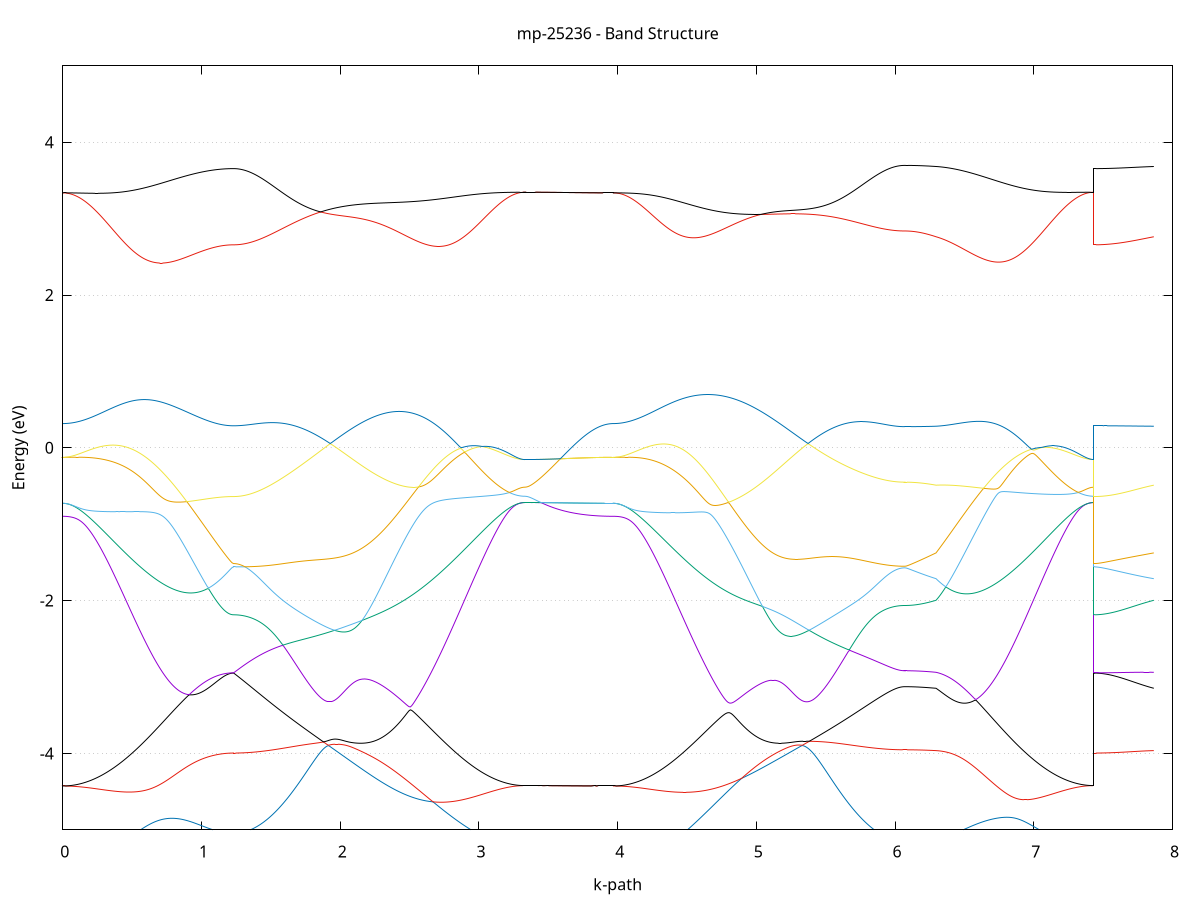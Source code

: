 set title 'mp-25236 - Band Structure'
set xlabel 'k-path'
set ylabel 'Energy (eV)'
set grid y
set yrange [-5:5]
set terminal png size 800,600
set output 'mp-25236_bands_gnuplot.png'
plot '-' using 1:2 with lines notitle, '-' using 1:2 with lines notitle, '-' using 1:2 with lines notitle, '-' using 1:2 with lines notitle, '-' using 1:2 with lines notitle, '-' using 1:2 with lines notitle, '-' using 1:2 with lines notitle, '-' using 1:2 with lines notitle, '-' using 1:2 with lines notitle, '-' using 1:2 with lines notitle, '-' using 1:2 with lines notitle, '-' using 1:2 with lines notitle, '-' using 1:2 with lines notitle, '-' using 1:2 with lines notitle, '-' using 1:2 with lines notitle, '-' using 1:2 with lines notitle, '-' using 1:2 with lines notitle, '-' using 1:2 with lines notitle, '-' using 1:2 with lines notitle, '-' using 1:2 with lines notitle, '-' using 1:2 with lines notitle, '-' using 1:2 with lines notitle, '-' using 1:2 with lines notitle, '-' using 1:2 with lines notitle, '-' using 1:2 with lines notitle, '-' using 1:2 with lines notitle, '-' using 1:2 with lines notitle, '-' using 1:2 with lines notitle, '-' using 1:2 with lines notitle, '-' using 1:2 with lines notitle, '-' using 1:2 with lines notitle, '-' using 1:2 with lines notitle, '-' using 1:2 with lines notitle, '-' using 1:2 with lines notitle, '-' using 1:2 with lines notitle, '-' using 1:2 with lines notitle, '-' using 1:2 with lines notitle, '-' using 1:2 with lines notitle, '-' using 1:2 with lines notitle, '-' using 1:2 with lines notitle, '-' using 1:2 with lines notitle, '-' using 1:2 with lines notitle, '-' using 1:2 with lines notitle, '-' using 1:2 with lines notitle, '-' using 1:2 with lines notitle, '-' using 1:2 with lines notitle, '-' using 1:2 with lines notitle, '-' using 1:2 with lines notitle, '-' using 1:2 with lines notitle, '-' using 1:2 with lines notitle, '-' using 1:2 with lines notitle, '-' using 1:2 with lines notitle, '-' using 1:2 with lines notitle, '-' using 1:2 with lines notitle, '-' using 1:2 with lines notitle, '-' using 1:2 with lines notitle, '-' using 1:2 with lines notitle, '-' using 1:2 with lines notitle, '-' using 1:2 with lines notitle, '-' using 1:2 with lines notitle, '-' using 1:2 with lines notitle, '-' using 1:2 with lines notitle, '-' using 1:2 with lines notitle, '-' using 1:2 with lines notitle
0.000000 -53.372583
0.009928 -53.372583
0.019856 -53.372583
0.029784 -53.372583
0.039712 -53.372583
0.049640 -53.372583
0.059568 -53.372583
0.069497 -53.372583
0.079425 -53.372483
0.089353 -53.372483
0.099281 -53.372483
0.109209 -53.372483
0.119137 -53.372383
0.129065 -53.372383
0.138993 -53.372383
0.148921 -53.372283
0.158849 -53.372283
0.168777 -53.372283
0.178705 -53.372183
0.188633 -53.372183
0.198562 -53.372083
0.208490 -53.372083
0.218418 -53.371983
0.228346 -53.371983
0.238274 -53.371883
0.248202 -53.371783
0.258130 -53.371783
0.268058 -53.371683
0.277986 -53.371583
0.287914 -53.371583
0.297842 -53.371483
0.307770 -53.371383
0.317699 -53.371283
0.327627 -53.371283
0.337555 -53.371183
0.347483 -53.371083
0.357411 -53.370983
0.367339 -53.370883
0.377267 -53.370883
0.387195 -53.370783
0.397123 -53.370683
0.407051 -53.370583
0.416979 -53.370483
0.426907 -53.370383
0.436835 -53.370283
0.446764 -53.370183
0.456692 -53.370083
0.466620 -53.369983
0.476548 -53.369883
0.486476 -53.369783
0.496404 -53.369683
0.506332 -53.369583
0.516260 -53.369483
0.526188 -53.369383
0.536116 -53.369283
0.546044 -53.369183
0.555972 -53.369083
0.565900 -53.368983
0.575829 -53.368883
0.585757 -53.368783
0.595685 -53.368683
0.605613 -53.368583
0.615541 -53.368483
0.625469 -53.368383
0.635397 -53.368283
0.645325 -53.368183
0.655253 -53.368083
0.665181 -53.367983
0.675109 -53.367883
0.685037 -53.367783
0.694965 -53.367683
0.704894 -53.367583
0.714822 -53.367483
0.724750 -53.367383
0.734678 -53.367283
0.744606 -53.367183
0.754534 -53.367083
0.764462 -53.366983
0.774390 -53.366883
0.784318 -53.366783
0.794246 -53.366683
0.804174 -53.366583
0.814102 -53.366483
0.824031 -53.366383
0.833959 -53.366283
0.843887 -53.366183
0.853815 -53.366083
0.863743 -53.365983
0.873671 -53.365983
0.883599 -53.365883
0.893527 -53.365783
0.903455 -53.365683
0.913383 -53.365583
0.923311 -53.365583
0.933239 -53.365483
0.943167 -53.365383
0.953096 -53.365383
0.963024 -53.365283
0.972952 -53.365183
0.982880 -53.365183
0.992808 -53.365083
1.002736 -53.364983
1.012664 -53.364983
1.022592 -53.364883
1.032520 -53.364883
1.042448 -53.364783
1.052376 -53.364783
1.062304 -53.364683
1.072232 -53.364683
1.082161 -53.364683
1.092089 -53.364583
1.102017 -53.364583
1.111945 -53.364583
1.121873 -53.364483
1.131801 -53.364483
1.141729 -53.364483
1.151657 -53.364383
1.161585 -53.364383
1.171513 -53.364383
1.181441 -53.364383
1.191369 -53.364383
1.201297 -53.364383
1.211226 -53.364383
1.221154 -53.364383
1.231082 -53.364383
1.231082 -53.364383
1.241035 -53.364383
1.250988 -53.364383
1.260942 -53.364283
1.270895 -53.364283
1.280848 -53.364283
1.290801 -53.364283
1.300755 -53.364283
1.310708 -53.364283
1.320661 -53.364283
1.330615 -53.364283
1.340568 -53.364283
1.350521 -53.364283
1.360475 -53.364283
1.370428 -53.364283
1.380381 -53.364283
1.390334 -53.364183
1.400288 -53.364183
1.410241 -53.364183
1.420194 -53.364183
1.430148 -53.364183
1.440101 -53.364183
1.450054 -53.364083
1.460007 -53.364083
1.469961 -53.364083
1.479914 -53.364083
1.489867 -53.364083
1.499821 -53.364083
1.509774 -53.363983
1.519727 -53.363983
1.529680 -53.363983
1.539634 -53.363983
1.549587 -53.363883
1.559540 -53.363883
1.569494 -53.363883
1.579447 -53.363883
1.589400 -53.363883
1.599354 -53.363783
1.609307 -53.363783
1.619260 -53.363783
1.629213 -53.363783
1.639167 -53.363683
1.649120 -53.363683
1.659073 -53.363683
1.669027 -53.363683
1.678980 -53.363583
1.688933 -53.363583
1.698886 -53.363583
1.708840 -53.363583
1.718793 -53.363583
1.728746 -53.363483
1.738700 -53.363483
1.748653 -53.363483
1.758606 -53.363483
1.768559 -53.363483
1.778513 -53.363383
1.788466 -53.363383
1.798419 -53.363383
1.808373 -53.363383
1.818326 -53.363383
1.828279 -53.363383
1.838232 -53.363383
1.848186 -53.363383
1.858139 -53.363283
1.868092 -53.363283
1.878046 -53.363283
1.887999 -53.363283
1.897952 -53.363283
1.907906 -53.363283
1.917859 -53.363283
1.927812 -53.363283
1.937765 -53.363283
1.947719 -53.363283
1.957672 -53.363283
1.967625 -53.363283
1.977579 -53.363283
1.987532 -53.363283
1.997485 -53.363283
2.007438 -53.363383
2.017392 -53.363383
2.017392 -53.363383
2.027345 -53.363383
2.037299 -53.363383
2.047253 -53.363383
2.057207 -53.363383
2.067160 -53.363483
2.077114 -53.363483
2.087068 -53.363483
2.097021 -53.363483
2.106975 -53.363583
2.116929 -53.363583
2.126883 -53.363583
2.136836 -53.363683
2.146790 -53.363683
2.156744 -53.363683
2.166697 -53.363783
2.176651 -53.363783
2.186605 -53.363783
2.196559 -53.363883
2.206512 -53.363883
2.216466 -53.363983
2.226420 -53.363983
2.236373 -53.364083
2.246327 -53.364083
2.256281 -53.364183
2.266235 -53.364283
2.276188 -53.364283
2.286142 -53.364383
2.296096 -53.364383
2.306049 -53.364483
2.316003 -53.364583
2.325957 -53.364583
2.335911 -53.364683
2.345864 -53.364783
2.355818 -53.364883
2.365772 -53.364883
2.375725 -53.364983
2.385679 -53.365083
2.395633 -53.365183
2.405587 -53.365283
2.415540 -53.365283
2.425494 -53.365383
2.435448 -53.365483
2.445401 -53.365583
2.455355 -53.365683
2.465309 -53.365783
2.475263 -53.365883
2.485216 -53.365983
2.495170 -53.366083
2.505124 -53.366183
2.515077 -53.366283
2.525031 -53.366383
2.534985 -53.366483
2.544939 -53.366583
2.554892 -53.366683
2.564846 -53.366783
2.574800 -53.366883
2.584753 -53.366983
2.594707 -53.367083
2.604661 -53.367183
2.614615 -53.367283
2.624568 -53.367383
2.634522 -53.367483
2.644476 -53.367583
2.654429 -53.367683
2.664383 -53.367783
2.674337 -53.367883
2.684291 -53.367983
2.694244 -53.368083
2.704198 -53.368283
2.714152 -53.368383
2.724105 -53.368483
2.734059 -53.368583
2.744013 -53.368683
2.753967 -53.368783
2.763920 -53.368883
2.773874 -53.368983
2.783828 -53.369083
2.793781 -53.369183
2.803735 -53.369283
2.813689 -53.369383
2.823643 -53.369483
2.833596 -53.369583
2.843550 -53.369683
2.853504 -53.369783
2.863457 -53.369883
2.873411 -53.369983
2.883365 -53.370083
2.893319 -53.370183
2.903272 -53.370283
2.913226 -53.370383
2.923180 -53.370483
2.933133 -53.370583
2.943087 -53.370683
2.953041 -53.370783
2.962994 -53.370883
2.972948 -53.370983
2.982902 -53.370983
2.992856 -53.371083
3.002809 -53.371183
3.012763 -53.371283
3.022717 -53.371383
3.032670 -53.371383
3.042624 -53.371483
3.052578 -53.371583
3.062532 -53.371683
3.072485 -53.371683
3.082439 -53.371783
3.092393 -53.371883
3.102347 -53.371883
3.112300 -53.371983
3.122254 -53.371983
3.132208 -53.372083
3.142161 -53.372083
3.152115 -53.372183
3.162069 -53.372183
3.172023 -53.372283
3.181976 -53.372283
3.191930 -53.372383
3.201884 -53.372383
3.211837 -53.372383
3.221791 -53.372483
3.231745 -53.372483
3.241698 -53.372483
3.251652 -53.372483
3.261606 -53.372583
3.271560 -53.372583
3.281513 -53.372583
3.291467 -53.372583
3.301421 -53.372583
3.311374 -53.372583
3.321328 -53.372583
3.331282 -53.372583
3.331282 -53.372583
3.341257 -53.372583
3.351232 -53.372583
3.361206 -53.372583
3.371181 -53.372583
3.381156 -53.372583
3.391131 -53.372583
3.401106 -53.372583
3.411080 -53.372583
3.421055 -53.372583
3.431030 -53.372583
3.441005 -53.372583
3.450980 -53.372583
3.460954 -53.372583
3.470929 -53.372583
3.480904 -53.372583
3.490879 -53.372583
3.500854 -53.372583
3.510828 -53.372583
3.520803 -53.372583
3.530778 -53.372583
3.540753 -53.372583
3.550728 -53.372583
3.560702 -53.372583
3.570677 -53.372583
3.580652 -53.372583
3.590627 -53.372583
3.600602 -53.372583
3.610576 -53.372583
3.620551 -53.372583
3.630526 -53.372583
3.640501 -53.372583
3.650476 -53.372583
3.660450 -53.372583
3.670425 -53.372583
3.680400 -53.372583
3.690375 -53.372583
3.700350 -53.372583
3.710324 -53.372583
3.720299 -53.372583
3.730274 -53.372583
3.740249 -53.372583
3.750224 -53.372583
3.760198 -53.372583
3.770173 -53.372583
3.780148 -53.372583
3.790123 -53.372583
3.800098 -53.372583
3.810072 -53.372583
3.820047 -53.372583
3.830022 -53.372583
3.839997 -53.372583
3.849972 -53.372583
3.859946 -53.372583
3.869921 -53.372583
3.879896 -53.372583
3.889871 -53.372583
3.899846 -53.372583
3.909820 -53.372583
3.919795 -53.372583
3.929770 -53.372583
3.939745 -53.372583
3.949720 -53.372583
3.959694 -53.372583
3.969669 -53.372583
3.969669 -53.372583
3.979623 -53.372583
3.989576 -53.372583
3.999530 -53.372583
4.009483 -53.372583
4.019437 -53.372583
4.029390 -53.372583
4.039344 -53.372583
4.049297 -53.372483
4.059251 -53.372483
4.069204 -53.372483
4.079158 -53.372483
4.089111 -53.372383
4.099065 -53.372383
4.109018 -53.372383
4.118972 -53.372283
4.128925 -53.372283
4.138878 -53.372183
4.148832 -53.372183
4.158785 -53.372083
4.168739 -53.372083
4.178692 -53.371983
4.188646 -53.371983
4.198599 -53.371883
4.208553 -53.371883
4.218506 -53.371783
4.228460 -53.371683
4.238413 -53.371683
4.248367 -53.371583
4.258320 -53.371483
4.268274 -53.371383
4.278227 -53.371383
4.288181 -53.371283
4.298134 -53.371183
4.308088 -53.371083
4.318041 -53.371083
4.327995 -53.370983
4.337948 -53.370883
4.347902 -53.370783
4.357855 -53.370683
4.367809 -53.370583
4.377762 -53.370483
4.387716 -53.370383
4.397669 -53.370283
4.407623 -53.370183
4.417576 -53.370083
4.427529 -53.369983
4.437483 -53.369883
4.447436 -53.369783
4.457390 -53.369683
4.467343 -53.369583
4.477297 -53.369483
4.487250 -53.369383
4.497204 -53.369283
4.507157 -53.369183
4.517111 -53.369083
4.527064 -53.368983
4.537018 -53.368883
4.546971 -53.368783
4.556925 -53.368683
4.566878 -53.368583
4.576832 -53.368483
4.586785 -53.368383
4.596739 -53.368183
4.606692 -53.368083
4.616646 -53.367983
4.626599 -53.367883
4.636553 -53.367783
4.646506 -53.367683
4.656460 -53.367583
4.666413 -53.367483
4.676367 -53.367383
4.686320 -53.367283
4.696274 -53.367183
4.706227 -53.367083
4.716181 -53.366983
4.726134 -53.366883
4.736088 -53.366783
4.746041 -53.366683
4.755994 -53.366583
4.765948 -53.366483
4.775901 -53.366383
4.785855 -53.366283
4.795808 -53.366183
4.805762 -53.366083
4.815715 -53.365983
4.825669 -53.365883
4.835622 -53.365783
4.845576 -53.365683
4.855529 -53.365583
4.865483 -53.365483
4.875436 -53.365383
4.885390 -53.365283
4.895343 -53.365283
4.905297 -53.365183
4.915250 -53.365083
4.925204 -53.364983
4.935157 -53.364883
4.945111 -53.364883
4.955064 -53.364783
4.965018 -53.364683
4.974971 -53.364583
4.984925 -53.364583
4.994878 -53.364483
5.004832 -53.364383
5.014785 -53.364383
5.024739 -53.364283
5.034692 -53.364283
5.044645 -53.364183
5.054599 -53.364183
5.064552 -53.364083
5.074506 -53.363983
5.084459 -53.363983
5.094413 -53.363883
5.104366 -53.363883
5.114320 -53.363883
5.124273 -53.363783
5.134227 -53.363783
5.144180 -53.363683
5.154134 -53.363683
5.164087 -53.363683
5.174041 -53.363583
5.183994 -53.363583
5.193948 -53.363583
5.203901 -53.363483
5.213855 -53.363483
5.223808 -53.363483
5.233762 -53.363483
5.243715 -53.363383
5.253669 -53.363383
5.263622 -53.363383
5.273576 -53.363383
5.283529 -53.363383
5.293483 -53.363383
5.303436 -53.363383
5.313390 -53.363283
5.323343 -53.363283
5.333297 -53.363283
5.343250 -53.363283
5.353203 -53.363283
5.363157 -53.363283
5.373110 -53.363283
5.383064 -53.363283
5.393017 -53.363283
5.402971 -53.363283
5.412924 -53.363283
5.412924 -53.363283
5.422878 -53.363283
5.432832 -53.363283
5.442785 -53.363283
5.452739 -53.363283
5.462693 -53.363383
5.472647 -53.363383
5.482600 -53.363383
5.492554 -53.363383
5.502508 -53.363383
5.512461 -53.363383
5.522415 -53.363383
5.532369 -53.363483
5.542323 -53.363483
5.552276 -53.363483
5.562230 -53.363483
5.572184 -53.363483
5.582137 -53.363583
5.592091 -53.363583
5.602045 -53.363583
5.611999 -53.363583
5.621952 -53.363583
5.631906 -53.363683
5.641860 -53.363683
5.651813 -53.363683
5.661767 -53.363683
5.671721 -53.363683
5.681675 -53.363783
5.691628 -53.363783
5.701582 -53.363783
5.711536 -53.363783
5.721489 -53.363883
5.731443 -53.363883
5.741397 -53.363883
5.751351 -53.363883
5.761304 -53.363883
5.771258 -53.363983
5.781212 -53.363983
5.791165 -53.363983
5.801119 -53.363983
5.811073 -53.363983
5.821027 -53.364083
5.830980 -53.364083
5.840934 -53.364083
5.850888 -53.364083
5.860841 -53.364083
5.870795 -53.364183
5.880749 -53.364183
5.890703 -53.364183
5.900656 -53.364183
5.910610 -53.364183
5.920564 -53.364183
5.930517 -53.364283
5.940471 -53.364283
5.950425 -53.364283
5.960379 -53.364283
5.970332 -53.364283
5.980286 -53.364283
5.990240 -53.364283
6.000193 -53.364283
6.010147 -53.364283
6.020101 -53.364283
6.030055 -53.364283
6.040008 -53.364283
6.049962 -53.364283
6.059916 -53.364283
6.069869 -53.364283
6.069869 -53.364283
6.079675 -53.364283
6.089480 -53.364283
6.099285 -53.364283
6.109091 -53.364283
6.118896 -53.364283
6.128701 -53.364283
6.138507 -53.364383
6.148312 -53.364383
6.158117 -53.364383
6.167923 -53.364383
6.177728 -53.364383
6.187533 -53.364383
6.197339 -53.364383
6.207144 -53.364383
6.216949 -53.364383
6.226755 -53.364383
6.236560 -53.364383
6.246365 -53.364383
6.256171 -53.364383
6.265976 -53.364383
6.275781 -53.364383
6.285587 -53.364383
6.295392 -53.364383
6.295392 -53.364383
6.305373 -53.364383
6.315355 -53.364483
6.325336 -53.364483
6.335317 -53.364483
6.345298 -53.364483
6.355280 -53.364583
6.365261 -53.364583
6.375242 -53.364683
6.385223 -53.364683
6.395205 -53.364783
6.405186 -53.364783
6.415167 -53.364883
6.425148 -53.364883
6.435130 -53.364983
6.445111 -53.364983
6.455092 -53.365083
6.465073 -53.365083
6.475055 -53.365183
6.485036 -53.365283
6.495017 -53.365283
6.504998 -53.365383
6.514980 -53.365483
6.524961 -53.365583
6.534942 -53.365583
6.544923 -53.365683
6.554905 -53.365783
6.564886 -53.365883
6.574867 -53.365983
6.584848 -53.366083
6.594830 -53.366183
6.604811 -53.366183
6.614792 -53.366283
6.624773 -53.366383
6.634755 -53.366483
6.644736 -53.366583
6.654717 -53.366683
6.664698 -53.366783
6.674680 -53.366883
6.684661 -53.366983
6.694642 -53.367083
6.704623 -53.367183
6.714605 -53.367283
6.724586 -53.367383
6.734567 -53.367483
6.744548 -53.367583
6.754529 -53.367683
6.764511 -53.367783
6.774492 -53.367883
6.784473 -53.367983
6.794454 -53.368183
6.804436 -53.368283
6.814417 -53.368383
6.824398 -53.368483
6.834379 -53.368583
6.844361 -53.368683
6.854342 -53.368783
6.864323 -53.368883
6.874304 -53.368983
6.884286 -53.369083
6.894267 -53.369183
6.904248 -53.369283
6.914229 -53.369383
6.924211 -53.369483
6.934192 -53.369583
6.944173 -53.369683
6.954154 -53.369783
6.964136 -53.369883
6.974117 -53.369983
6.984098 -53.370083
6.994079 -53.370183
7.004061 -53.370283
7.014042 -53.370383
7.024023 -53.370483
7.034004 -53.370583
7.043986 -53.370683
7.053967 -53.370783
7.063948 -53.370883
7.073929 -53.370983
7.083911 -53.371083
7.093892 -53.371083
7.103873 -53.371183
7.113854 -53.371283
7.123836 -53.371383
7.133817 -53.371383
7.143798 -53.371483
7.153779 -53.371583
7.163761 -53.371683
7.173742 -53.371683
7.183723 -53.371783
7.193704 -53.371883
7.203686 -53.371883
7.213667 -53.371983
7.223648 -53.371983
7.233629 -53.372083
7.243611 -53.372083
7.253592 -53.372183
7.263573 -53.372183
7.273554 -53.372283
7.283536 -53.372283
7.293517 -53.372383
7.303498 -53.372383
7.313479 -53.372383
7.323461 -53.372483
7.333442 -53.372483
7.343423 -53.372483
7.353404 -53.372483
7.363386 -53.372583
7.373367 -53.372583
7.383348 -53.372583
7.393329 -53.372583
7.403311 -53.372583
7.413292 -53.372583
7.423273 -53.372583
7.433254 -53.372583
7.433254 -53.364383
7.443075 -53.364383
7.452895 -53.364383
7.462715 -53.364383
7.472536 -53.364383
7.482356 -53.364383
7.492176 -53.364383
7.501997 -53.364383
7.511817 -53.364383
7.521638 -53.364383
7.531458 -53.364383
7.541278 -53.364383
7.551099 -53.364383
7.560919 -53.364383
7.570739 -53.364383
7.580560 -53.364383
7.590380 -53.364383
7.600200 -53.364383
7.610021 -53.364383
7.619841 -53.364383
7.629661 -53.364383
7.639482 -53.364383
7.649302 -53.364383
7.659123 -53.364383
7.668943 -53.364383
7.678763 -53.364383
7.688584 -53.364383
7.698404 -53.364383
7.708224 -53.364383
7.718045 -53.364383
7.727865 -53.364383
7.737685 -53.364383
7.747506 -53.364383
7.757326 -53.364383
7.767146 -53.364383
7.776967 -53.364383
7.786787 -53.364383
7.796607 -53.364383
7.806428 -53.364383
7.816248 -53.364383
7.826069 -53.364383
7.835889 -53.364383
7.845709 -53.364383
7.855530 -53.364383
7.865350 -53.364383
e
0.000000 -52.991883
0.009928 -52.991883
0.019856 -52.991983
0.029784 -52.991983
0.039712 -52.992083
0.049640 -52.992083
0.059568 -52.992283
0.069497 -52.992383
0.079425 -52.992483
0.089353 -52.992683
0.099281 -52.992883
0.109209 -52.993083
0.119137 -52.993283
0.129065 -52.993483
0.138993 -52.993783
0.148921 -52.993983
0.158849 -52.994283
0.168777 -52.994583
0.178705 -52.994883
0.188633 -52.995283
0.198562 -52.995583
0.208490 -52.995983
0.218418 -52.996383
0.228346 -52.996783
0.238274 -52.997183
0.248202 -52.997583
0.258130 -52.998083
0.268058 -52.998483
0.277986 -52.998983
0.287914 -52.999483
0.297842 -52.999983
0.307770 -53.000483
0.317699 -53.000983
0.327627 -53.001583
0.337555 -53.002083
0.347483 -53.002683
0.357411 -53.003283
0.367339 -53.003883
0.377267 -53.004483
0.387195 -53.005083
0.397123 -53.005683
0.407051 -53.006283
0.416979 -53.006983
0.426907 -53.007583
0.436835 -53.008283
0.446764 -53.008983
0.456692 -53.009583
0.466620 -53.010283
0.476548 -53.010983
0.486476 -53.011683
0.496404 -53.012383
0.506332 -53.013083
0.516260 -53.013783
0.526188 -53.014483
0.536116 -53.015283
0.546044 -53.015983
0.555972 -53.016683
0.565900 -53.017383
0.575829 -53.018183
0.585757 -53.018883
0.595685 -53.019683
0.605613 -53.020383
0.615541 -53.021083
0.625469 -53.021883
0.635397 -53.022583
0.645325 -53.023383
0.655253 -53.024083
0.665181 -53.024783
0.675109 -53.025583
0.685037 -53.026283
0.694965 -53.026983
0.704894 -53.027783
0.714822 -53.028483
0.724750 -53.029183
0.734678 -53.029883
0.744606 -53.030583
0.754534 -53.031283
0.764462 -53.031983
0.774390 -53.032583
0.784318 -53.033283
0.794246 -53.033983
0.804174 -53.034583
0.814102 -53.035283
0.824031 -53.035883
0.833959 -53.036583
0.843887 -53.037183
0.853815 -53.037783
0.863743 -53.038383
0.873671 -53.038983
0.883599 -53.039583
0.893527 -53.040083
0.903455 -53.040683
0.913383 -53.041183
0.923311 -53.041683
0.933239 -53.042183
0.943167 -53.042683
0.953096 -53.043183
0.963024 -53.043683
0.972952 -53.044183
0.982880 -53.044583
0.992808 -53.044983
1.002736 -53.045383
1.012664 -53.045783
1.022592 -53.046183
1.032520 -53.046583
1.042448 -53.046883
1.052376 -53.047283
1.062304 -53.047583
1.072232 -53.047883
1.082161 -53.048183
1.092089 -53.048383
1.102017 -53.048683
1.111945 -53.048883
1.121873 -53.049083
1.131801 -53.049283
1.141729 -53.049483
1.151657 -53.049583
1.161585 -53.049783
1.171513 -53.049883
1.181441 -53.049983
1.191369 -53.050083
1.201297 -53.050183
1.211226 -53.050183
1.221154 -53.050183
1.231082 -53.050183
1.231082 -53.050183
1.241035 -53.050183
1.250988 -53.050183
1.260942 -53.050183
1.270895 -53.050183
1.280848 -53.050083
1.290801 -53.050083
1.300755 -53.049983
1.310708 -53.049983
1.320661 -53.049883
1.330615 -53.049783
1.340568 -53.049683
1.350521 -53.049583
1.360475 -53.049483
1.370428 -53.049383
1.380381 -53.049283
1.390334 -53.049183
1.400288 -53.048983
1.410241 -53.048883
1.420194 -53.048783
1.430148 -53.048583
1.440101 -53.048383
1.450054 -53.048183
1.460007 -53.048083
1.469961 -53.047883
1.479914 -53.047683
1.489867 -53.047483
1.499821 -53.047283
1.509774 -53.047083
1.519727 -53.046783
1.529680 -53.046583
1.539634 -53.046383
1.549587 -53.046083
1.559540 -53.045883
1.569494 -53.045583
1.579447 -53.045283
1.589400 -53.045083
1.599354 -53.044783
1.609307 -53.044483
1.619260 -53.044183
1.629213 -53.043883
1.639167 -53.043583
1.649120 -53.043283
1.659073 -53.042983
1.669027 -53.042583
1.678980 -53.042283
1.688933 -53.041983
1.698886 -53.041683
1.708840 -53.041283
1.718793 -53.040983
1.728746 -53.040583
1.738700 -53.040283
1.748653 -53.039883
1.758606 -53.039483
1.768559 -53.039183
1.778513 -53.038783
1.788466 -53.038383
1.798419 -53.037983
1.808373 -53.037583
1.818326 -53.037183
1.828279 -53.036783
1.838232 -53.036383
1.848186 -53.035983
1.858139 -53.035583
1.868092 -53.035183
1.878046 -53.034783
1.887999 -53.034383
1.897952 -53.033983
1.907906 -53.033483
1.917859 -53.033083
1.927812 -53.032683
1.937765 -53.032783
1.947719 -53.033283
1.957672 -53.033683
1.967625 -53.034083
1.977579 -53.034383
1.987532 -53.034783
1.997485 -53.035183
2.007438 -53.035483
2.017392 -53.035883
2.017392 -53.035883
2.027345 -53.036183
2.037299 -53.036483
2.047253 -53.036783
2.057207 -53.037083
2.067160 -53.037283
2.077114 -53.037583
2.087068 -53.037783
2.097021 -53.037983
2.106975 -53.038183
2.116929 -53.038383
2.126883 -53.038583
2.136836 -53.038783
2.146790 -53.038883
2.156744 -53.038983
2.166697 -53.039183
2.176651 -53.039183
2.186605 -53.039283
2.196559 -53.039383
2.206512 -53.039383
2.216466 -53.039383
2.226420 -53.039383
2.236373 -53.039383
2.246327 -53.039383
2.256281 -53.039283
2.266235 -53.039283
2.276188 -53.039183
2.286142 -53.039083
2.296096 -53.038983
2.306049 -53.038883
2.316003 -53.038683
2.325957 -53.038483
2.335911 -53.038283
2.345864 -53.038083
2.355818 -53.037883
2.365772 -53.037583
2.375725 -53.037383
2.385679 -53.037083
2.395633 -53.036783
2.405587 -53.036483
2.415540 -53.036183
2.425494 -53.035783
2.435448 -53.035483
2.445401 -53.035083
2.455355 -53.034683
2.465309 -53.034283
2.475263 -53.033883
2.485216 -53.033483
2.495170 -53.032983
2.505124 -53.032583
2.515077 -53.032083
2.525031 -53.031583
2.534985 -53.031083
2.544939 -53.030583
2.554892 -53.030083
2.564846 -53.029483
2.574800 -53.028983
2.584753 -53.028383
2.594707 -53.027783
2.604661 -53.027283
2.614615 -53.026683
2.624568 -53.026083
2.634522 -53.025483
2.644476 -53.024883
2.654429 -53.024183
2.664383 -53.023583
2.674337 -53.022983
2.684291 -53.022283
2.694244 -53.021683
2.704198 -53.020983
2.714152 -53.020383
2.724105 -53.019683
2.734059 -53.018983
2.744013 -53.018383
2.753967 -53.017683
2.763920 -53.016983
2.773874 -53.016383
2.783828 -53.015683
2.793781 -53.014983
2.803735 -53.014283
2.813689 -53.013683
2.823643 -53.012983
2.833596 -53.012283
2.843550 -53.011683
2.853504 -53.010983
2.863457 -53.010283
2.873411 -53.009683
2.883365 -53.008983
2.893319 -53.008383
2.903272 -53.007683
2.913226 -53.007083
2.923180 -53.006483
2.933133 -53.005783
2.943087 -53.005183
2.953041 -53.004583
2.962994 -53.003983
2.972948 -53.003383
2.982902 -53.002883
2.992856 -53.002283
3.002809 -53.001683
3.012763 -53.001183
3.022717 -53.000683
3.032670 -53.000083
3.042624 -52.999583
3.052578 -52.999083
3.062532 -52.998683
3.072485 -52.998183
3.082439 -52.997683
3.092393 -52.997283
3.102347 -52.996883
3.112300 -52.996483
3.122254 -52.996083
3.132208 -52.995683
3.142161 -52.995283
3.152115 -52.994983
3.162069 -52.994683
3.172023 -52.994383
3.181976 -52.994083
3.191930 -52.993783
3.201884 -52.993483
3.211837 -52.993283
3.221791 -52.993083
3.231745 -52.992883
3.241698 -52.992683
3.251652 -52.992483
3.261606 -52.992383
3.271560 -52.992283
3.281513 -52.992183
3.291467 -52.992083
3.301421 -52.991983
3.311374 -52.991983
3.321328 -52.991883
3.331282 -52.991883
3.331282 -52.991883
3.341257 -52.991883
3.351232 -52.991883
3.361206 -52.991883
3.371181 -52.991883
3.381156 -52.991883
3.391131 -52.991883
3.401106 -52.991883
3.411080 -52.991883
3.421055 -52.991883
3.431030 -52.991883
3.441005 -52.991883
3.450980 -52.991883
3.460954 -52.991883
3.470929 -52.991883
3.480904 -52.991883
3.490879 -52.991883
3.500854 -52.991883
3.510828 -52.991883
3.520803 -52.991883
3.530778 -52.991883
3.540753 -52.991883
3.550728 -52.991883
3.560702 -52.991883
3.570677 -52.991883
3.580652 -52.991883
3.590627 -52.991883
3.600602 -52.991883
3.610576 -52.991883
3.620551 -52.991883
3.630526 -52.991883
3.640501 -52.991883
3.650476 -52.991883
3.660450 -52.991883
3.670425 -52.991883
3.680400 -52.991883
3.690375 -52.991883
3.700350 -52.991883
3.710324 -52.991883
3.720299 -52.991883
3.730274 -52.991883
3.740249 -52.991883
3.750224 -52.991883
3.760198 -52.991883
3.770173 -52.991883
3.780148 -52.991883
3.790123 -52.991883
3.800098 -52.991883
3.810072 -52.991883
3.820047 -52.991883
3.830022 -52.991883
3.839997 -52.991883
3.849972 -52.991883
3.859946 -52.991883
3.869921 -52.991883
3.879896 -52.991883
3.889871 -52.991883
3.899846 -52.991883
3.909820 -52.991883
3.919795 -52.991883
3.929770 -52.991883
3.939745 -52.991883
3.949720 -52.991883
3.959694 -52.991883
3.969669 -52.991883
3.969669 -52.991883
3.979623 -52.991883
3.989576 -52.991983
3.999530 -52.991983
4.009483 -52.992083
4.019437 -52.992183
4.029390 -52.992283
4.039344 -52.992383
4.049297 -52.992483
4.059251 -52.992683
4.069204 -52.992883
4.079158 -52.993083
4.089111 -52.993283
4.099065 -52.993583
4.109018 -52.993783
4.118972 -52.994083
4.128925 -52.994383
4.138878 -52.994683
4.148832 -52.994983
4.158785 -52.995383
4.168739 -52.995683
4.178692 -52.996083
4.188646 -52.996483
4.198599 -52.996883
4.208553 -52.997283
4.218506 -52.997783
4.228460 -52.998183
4.238413 -52.998683
4.248367 -52.999183
4.258320 -52.999683
4.268274 -53.000183
4.278227 -53.000683
4.288181 -53.001183
4.298134 -53.001783
4.308088 -53.002283
4.318041 -53.002883
4.327995 -53.003483
4.337948 -53.003983
4.347902 -53.004583
4.357855 -53.005183
4.367809 -53.005783
4.377762 -53.006483
4.387716 -53.007083
4.397669 -53.007683
4.407623 -53.008383
4.417576 -53.008983
4.427529 -53.009683
4.437483 -53.010283
4.447436 -53.010983
4.457390 -53.011583
4.467343 -53.012283
4.477297 -53.012983
4.487250 -53.013583
4.497204 -53.014283
4.507157 -53.014983
4.517111 -53.015683
4.527064 -53.016283
4.537018 -53.016983
4.546971 -53.017683
4.556925 -53.018383
4.566878 -53.018983
4.576832 -53.019683
4.586785 -53.020283
4.596739 -53.020983
4.606692 -53.021683
4.616646 -53.022283
4.626599 -53.022983
4.636553 -53.023583
4.646506 -53.024183
4.656460 -53.024783
4.666413 -53.025483
4.676367 -53.026083
4.686320 -53.026683
4.696274 -53.027283
4.706227 -53.027783
4.716181 -53.028383
4.726134 -53.028983
4.736088 -53.029483
4.746041 -53.030083
4.755994 -53.030583
4.765948 -53.031083
4.775901 -53.031583
4.785855 -53.032083
4.795808 -53.032583
4.805762 -53.032983
4.815715 -53.033483
4.825669 -53.033883
4.835622 -53.034283
4.845576 -53.034683
4.855529 -53.035083
4.865483 -53.035483
4.875436 -53.035783
4.885390 -53.036183
4.895343 -53.036483
4.905297 -53.036783
4.915250 -53.037083
4.925204 -53.037383
4.935157 -53.037683
4.945111 -53.037883
4.955064 -53.038083
4.965018 -53.038283
4.974971 -53.038483
4.984925 -53.038683
4.994878 -53.038783
5.004832 -53.038983
5.014785 -53.039083
5.024739 -53.039183
5.034692 -53.039283
5.044645 -53.039383
5.054599 -53.039383
5.064552 -53.039383
5.074506 -53.039483
5.084459 -53.039483
5.094413 -53.039383
5.104366 -53.039383
5.114320 -53.039283
5.124273 -53.039283
5.134227 -53.039183
5.144180 -53.039083
5.154134 -53.038883
5.164087 -53.038783
5.174041 -53.038583
5.183994 -53.038483
5.193948 -53.038283
5.203901 -53.038083
5.213855 -53.037783
5.223808 -53.037583
5.233762 -53.037283
5.243715 -53.037083
5.253669 -53.036783
5.263622 -53.036483
5.273576 -53.036183
5.283529 -53.035883
5.293483 -53.035483
5.303436 -53.035183
5.313390 -53.034783
5.323343 -53.034383
5.333297 -53.033983
5.343250 -53.033583
5.353203 -53.033183
5.363157 -53.032783
5.373110 -53.032683
5.383064 -53.033083
5.393017 -53.033483
5.402971 -53.033983
5.412924 -53.034383
5.412924 -53.034383
5.422878 -53.034783
5.432832 -53.035183
5.442785 -53.035583
5.452739 -53.035983
5.462693 -53.036383
5.472647 -53.036783
5.482600 -53.037183
5.492554 -53.037583
5.502508 -53.037983
5.512461 -53.038383
5.522415 -53.038783
5.532369 -53.039183
5.542323 -53.039483
5.552276 -53.039883
5.562230 -53.040283
5.572184 -53.040583
5.582137 -53.040983
5.592091 -53.041283
5.602045 -53.041683
5.611999 -53.041983
5.621952 -53.042283
5.631906 -53.042683
5.641860 -53.042983
5.651813 -53.043283
5.661767 -53.043583
5.671721 -53.043883
5.681675 -53.044183
5.691628 -53.044483
5.701582 -53.044783
5.711536 -53.045083
5.721489 -53.045283
5.731443 -53.045583
5.741397 -53.045883
5.751351 -53.046083
5.761304 -53.046383
5.771258 -53.046583
5.781212 -53.046783
5.791165 -53.047083
5.801119 -53.047283
5.811073 -53.047483
5.821027 -53.047683
5.830980 -53.047883
5.840934 -53.048083
5.850888 -53.048283
5.860841 -53.048383
5.870795 -53.048583
5.880749 -53.048783
5.890703 -53.048883
5.900656 -53.048983
5.910610 -53.049183
5.920564 -53.049283
5.930517 -53.049383
5.940471 -53.049483
5.950425 -53.049583
5.960379 -53.049683
5.970332 -53.049783
5.980286 -53.049883
5.990240 -53.049983
6.000193 -53.049983
6.010147 -53.050083
6.020101 -53.050083
6.030055 -53.050183
6.040008 -53.050183
6.049962 -53.050183
6.059916 -53.050183
6.069869 -53.050183
6.069869 -53.050183
6.079675 -53.050183
6.089480 -53.050183
6.099285 -53.050183
6.109091 -53.050183
6.118896 -53.050183
6.128701 -53.050183
6.138507 -53.050183
6.148312 -53.050183
6.158117 -53.050183
6.167923 -53.050083
6.177728 -53.050083
6.187533 -53.050083
6.197339 -53.050083
6.207144 -53.049983
6.216949 -53.049983
6.226755 -53.049983
6.236560 -53.049883
6.246365 -53.049883
6.256171 -53.049883
6.265976 -53.049783
6.275781 -53.049783
6.285587 -53.049683
6.295392 -53.049683
6.295392 -53.049683
6.305373 -53.049483
6.315355 -53.049383
6.325336 -53.049183
6.335317 -53.048983
6.345298 -53.048683
6.355280 -53.048483
6.365261 -53.048183
6.375242 -53.047983
6.385223 -53.047583
6.395205 -53.047283
6.405186 -53.046983
6.415167 -53.046583
6.425148 -53.046283
6.435130 -53.045883
6.445111 -53.045483
6.455092 -53.044983
6.465073 -53.044583
6.475055 -53.044083
6.485036 -53.043683
6.495017 -53.043183
6.504998 -53.042683
6.514980 -53.042183
6.524961 -53.041683
6.534942 -53.041083
6.544923 -53.040583
6.554905 -53.039983
6.564886 -53.039483
6.574867 -53.038883
6.584848 -53.038283
6.594830 -53.037583
6.604811 -53.036983
6.614792 -53.036383
6.624773 -53.035683
6.634755 -53.035083
6.644736 -53.034383
6.654717 -53.033683
6.664698 -53.033083
6.674680 -53.032383
6.684661 -53.031683
6.694642 -53.030983
6.704623 -53.030283
6.714605 -53.029483
6.724586 -53.028783
6.734567 -53.028083
6.744548 -53.027283
6.754529 -53.026583
6.764511 -53.025883
6.774492 -53.025083
6.784473 -53.024383
6.794454 -53.023583
6.804436 -53.022883
6.814417 -53.022083
6.824398 -53.021383
6.834379 -53.020583
6.844361 -53.019883
6.854342 -53.019083
6.864323 -53.018283
6.874304 -53.017583
6.884286 -53.016883
6.894267 -53.016083
6.904248 -53.015383
6.914229 -53.014583
6.924211 -53.013883
6.934192 -53.013183
6.944173 -53.012383
6.954154 -53.011683
6.964136 -53.010983
6.974117 -53.010283
6.984098 -53.009583
6.994079 -53.008883
7.004061 -53.008183
7.014042 -53.007583
7.024023 -53.006883
7.034004 -53.006183
7.043986 -53.005583
7.053967 -53.004983
7.063948 -53.004283
7.073929 -53.003683
7.083911 -53.003083
7.093892 -53.002483
7.103873 -53.001983
7.113854 -53.001383
7.123836 -53.000783
7.133817 -53.000283
7.143798 -52.999783
7.153779 -52.999283
7.163761 -52.998783
7.173742 -52.998283
7.183723 -52.997783
7.193704 -52.997383
7.203686 -52.996983
7.213667 -52.996483
7.223648 -52.996083
7.233629 -52.995783
7.243611 -52.995383
7.253592 -52.994983
7.263573 -52.994683
7.273554 -52.994383
7.283536 -52.994083
7.293517 -52.993783
7.303498 -52.993583
7.313479 -52.993283
7.323461 -52.993083
7.333442 -52.992883
7.343423 -52.992683
7.353404 -52.992483
7.363386 -52.992383
7.373367 -52.992283
7.383348 -52.992183
7.393329 -52.992083
7.403311 -52.991983
7.413292 -52.991983
7.423273 -52.991883
7.433254 -52.991883
7.433254 -53.050183
7.443075 -53.050183
7.452895 -53.050183
7.462715 -53.050183
7.472536 -53.050183
7.482356 -53.050183
7.492176 -53.050183
7.501997 -53.050183
7.511817 -53.050183
7.521638 -53.050183
7.531458 -53.050183
7.541278 -53.050183
7.551099 -53.050183
7.560919 -53.050183
7.570739 -53.050183
7.580560 -53.050183
7.590380 -53.050183
7.600200 -53.050183
7.610021 -53.050083
7.619841 -53.050083
7.629661 -53.050083
7.639482 -53.050083
7.649302 -53.050083
7.659123 -53.050083
7.668943 -53.050083
7.678763 -53.050083
7.688584 -53.049983
7.698404 -53.049983
7.708224 -53.049983
7.718045 -53.049983
7.727865 -53.049983
7.737685 -53.049983
7.747506 -53.049883
7.757326 -53.049883
7.767146 -53.049883
7.776967 -53.049883
7.786787 -53.049883
7.796607 -53.049783
7.806428 -53.049783
7.816248 -53.049783
7.826069 -53.049783
7.835889 -53.049783
7.845709 -53.049683
7.855530 -53.049683
7.865350 -53.049683
e
0.000000 -52.991883
0.009928 -52.991883
0.019856 -52.991883
0.029784 -52.991883
0.039712 -52.991983
0.049640 -52.991983
0.059568 -52.991983
0.069497 -52.991983
0.079425 -52.992083
0.089353 -52.992083
0.099281 -52.992083
0.109209 -52.992183
0.119137 -52.992183
0.129065 -52.992283
0.138993 -52.992383
0.148921 -52.992383
0.158849 -52.992483
0.168777 -52.992583
0.178705 -52.992583
0.188633 -52.992683
0.198562 -52.992783
0.208490 -52.992883
0.218418 -52.992983
0.228346 -52.993083
0.238274 -52.993183
0.248202 -52.993283
0.258130 -52.993383
0.268058 -52.993483
0.277986 -52.993583
0.287914 -52.993683
0.297842 -52.993783
0.307770 -52.993983
0.317699 -52.994083
0.327627 -52.994183
0.337555 -52.994383
0.347483 -52.994483
0.357411 -52.994583
0.367339 -52.994783
0.377267 -52.994883
0.387195 -52.995083
0.397123 -52.995183
0.407051 -52.995383
0.416979 -52.995483
0.426907 -52.995683
0.436835 -52.995783
0.446764 -52.995983
0.456692 -52.996083
0.466620 -52.996283
0.476548 -52.996483
0.486476 -52.996583
0.496404 -52.996783
0.506332 -52.996983
0.516260 -52.997083
0.526188 -52.997283
0.536116 -52.997483
0.546044 -52.997583
0.555972 -52.997783
0.565900 -52.997983
0.575829 -52.998183
0.585757 -52.998283
0.595685 -52.998483
0.605613 -52.998683
0.615541 -52.998883
0.625469 -52.998983
0.635397 -52.999183
0.645325 -52.999383
0.655253 -52.999583
0.665181 -52.999683
0.675109 -52.999883
0.685037 -53.000083
0.694965 -53.000283
0.704894 -53.000383
0.714822 -53.000583
0.724750 -53.000783
0.734678 -53.000883
0.744606 -53.001083
0.754534 -53.001283
0.764462 -53.001383
0.774390 -53.001583
0.784318 -53.001683
0.794246 -53.001883
0.804174 -53.002083
0.814102 -53.002183
0.824031 -53.002383
0.833959 -53.002483
0.843887 -53.002683
0.853815 -53.002783
0.863743 -53.002983
0.873671 -53.003083
0.883599 -53.003183
0.893527 -53.003383
0.903455 -53.003483
0.913383 -53.003583
0.923311 -53.003783
0.933239 -53.003883
0.943167 -53.003983
0.953096 -53.004083
0.963024 -53.004183
0.972952 -53.004283
0.982880 -53.004383
0.992808 -53.004483
1.002736 -53.004583
1.012664 -53.004683
1.022592 -53.004783
1.032520 -53.004883
1.042448 -53.004983
1.052376 -53.005083
1.062304 -53.005083
1.072232 -53.005183
1.082161 -53.005283
1.092089 -53.005383
1.102017 -53.005383
1.111945 -53.005483
1.121873 -53.005483
1.131801 -53.005583
1.141729 -53.005583
1.151657 -53.005583
1.161585 -53.005683
1.171513 -53.005683
1.181441 -53.005683
1.191369 -53.005783
1.201297 -53.005783
1.211226 -53.005783
1.221154 -53.005783
1.231082 -53.005783
1.231082 -53.005783
1.241035 -53.005783
1.250988 -53.005783
1.260942 -53.005883
1.270895 -53.005883
1.280848 -53.005983
1.290801 -53.006083
1.300755 -53.006183
1.310708 -53.006283
1.320661 -53.006383
1.330615 -53.006583
1.340568 -53.006783
1.350521 -53.006883
1.360475 -53.007083
1.370428 -53.007383
1.380381 -53.007583
1.390334 -53.007783
1.400288 -53.008083
1.410241 -53.008383
1.420194 -53.008583
1.430148 -53.008883
1.440101 -53.009183
1.450054 -53.009583
1.460007 -53.009883
1.469961 -53.010283
1.479914 -53.010583
1.489867 -53.010983
1.499821 -53.011383
1.509774 -53.011783
1.519727 -53.012183
1.529680 -53.012583
1.539634 -53.012983
1.549587 -53.013483
1.559540 -53.013883
1.569494 -53.014383
1.579447 -53.014883
1.589400 -53.015283
1.599354 -53.015783
1.609307 -53.016283
1.619260 -53.016783
1.629213 -53.017283
1.639167 -53.017783
1.649120 -53.018283
1.659073 -53.018783
1.669027 -53.019283
1.678980 -53.019783
1.688933 -53.020383
1.698886 -53.020883
1.708840 -53.021383
1.718793 -53.021883
1.728746 -53.022483
1.738700 -53.022983
1.748653 -53.023483
1.758606 -53.024083
1.768559 -53.024583
1.778513 -53.025083
1.788466 -53.025583
1.798419 -53.026083
1.808373 -53.026683
1.818326 -53.027183
1.828279 -53.027683
1.838232 -53.028183
1.848186 -53.028683
1.858139 -53.029183
1.868092 -53.029683
1.878046 -53.030083
1.887999 -53.030583
1.897952 -53.031083
1.907906 -53.031483
1.917859 -53.031983
1.927812 -53.032383
1.937765 -53.032283
1.947719 -53.031783
1.957672 -53.031383
1.967625 -53.030983
1.977579 -53.030483
1.987532 -53.030083
1.997485 -53.029583
2.007438 -53.029183
2.017392 -53.028683
2.017392 -53.028683
2.027345 -53.028283
2.037299 -53.027883
2.047253 -53.027383
2.057207 -53.026983
2.067160 -53.026483
2.077114 -53.025983
2.087068 -53.025583
2.097021 -53.025183
2.106975 -53.024683
2.116929 -53.024283
2.126883 -53.023783
2.136836 -53.023383
2.146790 -53.022883
2.156744 -53.022483
2.166697 -53.021983
2.176651 -53.021583
2.186605 -53.021083
2.196559 -53.020683
2.206512 -53.020183
2.216466 -53.019783
2.226420 -53.019283
2.236373 -53.018883
2.246327 -53.018383
2.256281 -53.017983
2.266235 -53.017583
2.276188 -53.017083
2.286142 -53.016683
2.296096 -53.016283
2.306049 -53.015783
2.316003 -53.015383
2.325957 -53.014983
2.335911 -53.014583
2.345864 -53.014083
2.355818 -53.013683
2.365772 -53.013283
2.375725 -53.012883
2.385679 -53.012483
2.395633 -53.012083
2.405587 -53.011683
2.415540 -53.011283
2.425494 -53.010883
2.435448 -53.010483
2.445401 -53.010083
2.455355 -53.009683
2.465309 -53.009283
2.475263 -53.008883
2.485216 -53.008483
2.495170 -53.008183
2.505124 -53.007783
2.515077 -53.007383
2.525031 -53.006983
2.534985 -53.006683
2.544939 -53.006283
2.554892 -53.005983
2.564846 -53.005583
2.574800 -53.005283
2.584753 -53.004883
2.594707 -53.004583
2.604661 -53.004183
2.614615 -53.003883
2.624568 -53.003583
2.634522 -53.003283
2.644476 -53.002883
2.654429 -53.002583
2.664383 -53.002283
2.674337 -53.001983
2.684291 -53.001683
2.694244 -53.001383
2.704198 -53.001083
2.714152 -53.000783
2.724105 -53.000483
2.734059 -53.000283
2.744013 -52.999983
2.753967 -52.999683
2.763920 -52.999483
2.773874 -52.999183
2.783828 -52.998883
2.793781 -52.998683
2.803735 -52.998383
2.813689 -52.998183
2.823643 -52.997983
2.833596 -52.997683
2.843550 -52.997483
2.853504 -52.997283
2.863457 -52.996983
2.873411 -52.996783
2.883365 -52.996583
2.893319 -52.996383
2.903272 -52.996183
2.913226 -52.995983
2.923180 -52.995783
2.933133 -52.995583
2.943087 -52.995383
2.953041 -52.995283
2.962994 -52.995083
2.972948 -52.994883
2.982902 -52.994683
2.992856 -52.994583
3.002809 -52.994383
3.012763 -52.994283
3.022717 -52.994083
3.032670 -52.993983
3.042624 -52.993783
3.052578 -52.993683
3.062532 -52.993583
3.072485 -52.993483
3.082439 -52.993283
3.092393 -52.993183
3.102347 -52.993083
3.112300 -52.992983
3.122254 -52.992883
3.132208 -52.992783
3.142161 -52.992683
3.152115 -52.992683
3.162069 -52.992583
3.172023 -52.992483
3.181976 -52.992383
3.191930 -52.992383
3.201884 -52.992283
3.211837 -52.992183
3.221791 -52.992183
3.231745 -52.992083
3.241698 -52.992083
3.251652 -52.992083
3.261606 -52.991983
3.271560 -52.991983
3.281513 -52.991983
3.291467 -52.991883
3.301421 -52.991883
3.311374 -52.991883
3.321328 -52.991883
3.331282 -52.991883
3.331282 -52.991883
3.341257 -52.991883
3.351232 -52.991883
3.361206 -52.991883
3.371181 -52.991883
3.381156 -52.991883
3.391131 -52.991883
3.401106 -52.991883
3.411080 -52.991883
3.421055 -52.991883
3.431030 -52.991883
3.441005 -52.991883
3.450980 -52.991883
3.460954 -52.991883
3.470929 -52.991883
3.480904 -52.991883
3.490879 -52.991883
3.500854 -52.991883
3.510828 -52.991883
3.520803 -52.991883
3.530778 -52.991883
3.540753 -52.991883
3.550728 -52.991883
3.560702 -52.991883
3.570677 -52.991883
3.580652 -52.991883
3.590627 -52.991883
3.600602 -52.991883
3.610576 -52.991883
3.620551 -52.991883
3.630526 -52.991883
3.640501 -52.991883
3.650476 -52.991883
3.660450 -52.991883
3.670425 -52.991883
3.680400 -52.991883
3.690375 -52.991883
3.700350 -52.991883
3.710324 -52.991883
3.720299 -52.991883
3.730274 -52.991883
3.740249 -52.991883
3.750224 -52.991883
3.760198 -52.991883
3.770173 -52.991883
3.780148 -52.991883
3.790123 -52.991883
3.800098 -52.991883
3.810072 -52.991883
3.820047 -52.991883
3.830022 -52.991883
3.839997 -52.991883
3.849972 -52.991883
3.859946 -52.991883
3.869921 -52.991883
3.879896 -52.991883
3.889871 -52.991883
3.899846 -52.991883
3.909820 -52.991883
3.919795 -52.991883
3.929770 -52.991883
3.939745 -52.991883
3.949720 -52.991883
3.959694 -52.991883
3.969669 -52.991883
3.969669 -52.991883
3.979623 -52.991883
3.989576 -52.991883
3.999530 -52.991883
4.009483 -52.991883
4.019437 -52.991983
4.029390 -52.991983
4.039344 -52.991983
4.049297 -52.992083
4.059251 -52.992083
4.069204 -52.992083
4.079158 -52.992183
4.089111 -52.992283
4.099065 -52.992283
4.109018 -52.992383
4.118972 -52.992383
4.128925 -52.992483
4.138878 -52.992583
4.148832 -52.992683
4.158785 -52.992783
4.168739 -52.992783
4.178692 -52.992883
4.188646 -52.992983
4.198599 -52.993083
4.208553 -52.993183
4.218506 -52.993383
4.228460 -52.993483
4.238413 -52.993583
4.248367 -52.993683
4.258320 -52.993883
4.268274 -52.993983
4.278227 -52.994083
4.288181 -52.994283
4.298134 -52.994383
4.308088 -52.994583
4.318041 -52.994683
4.327995 -52.994883
4.337948 -52.995083
4.347902 -52.995283
4.357855 -52.995383
4.367809 -52.995583
4.377762 -52.995783
4.387716 -52.995983
4.397669 -52.996183
4.407623 -52.996383
4.417576 -52.996583
4.427529 -52.996783
4.437483 -52.996983
4.447436 -52.997283
4.457390 -52.997483
4.467343 -52.997683
4.477297 -52.997983
4.487250 -52.998183
4.497204 -52.998383
4.507157 -52.998683
4.517111 -52.998883
4.527064 -52.999183
4.537018 -52.999483
4.546971 -52.999683
4.556925 -52.999983
4.566878 -53.000283
4.576832 -53.000483
4.586785 -53.000783
4.596739 -53.001083
4.606692 -53.001383
4.616646 -53.001683
4.626599 -53.001983
4.636553 -53.002283
4.646506 -53.002583
4.656460 -53.002883
4.666413 -53.003283
4.676367 -53.003583
4.686320 -53.003883
4.696274 -53.004183
4.706227 -53.004583
4.716181 -53.004883
4.726134 -53.005283
4.736088 -53.005583
4.746041 -53.005983
4.755994 -53.006283
4.765948 -53.006683
4.775901 -53.006983
4.785855 -53.007383
4.795808 -53.007783
4.805762 -53.008083
4.815715 -53.008483
4.825669 -53.008883
4.835622 -53.009283
4.845576 -53.009683
4.855529 -53.010083
4.865483 -53.010483
4.875436 -53.010883
4.885390 -53.011283
4.895343 -53.011683
4.905297 -53.012083
4.915250 -53.012483
4.925204 -53.012883
4.935157 -53.013283
4.945111 -53.013683
4.955064 -53.014083
4.965018 -53.014583
4.974971 -53.014983
4.984925 -53.015383
4.994878 -53.015783
5.004832 -53.016283
5.014785 -53.016683
5.024739 -53.017083
5.034692 -53.017583
5.044645 -53.017983
5.054599 -53.018483
5.064552 -53.018883
5.074506 -53.019283
5.084459 -53.019783
5.094413 -53.020183
5.104366 -53.020683
5.114320 -53.021083
5.124273 -53.021583
5.134227 -53.021983
5.144180 -53.022483
5.154134 -53.022883
5.164087 -53.023383
5.174041 -53.023783
5.183994 -53.024283
5.193948 -53.024683
5.203901 -53.025183
5.213855 -53.025583
5.223808 -53.026083
5.233762 -53.026483
5.243715 -53.026983
5.253669 -53.027383
5.263622 -53.027883
5.273576 -53.028283
5.283529 -53.028683
5.293483 -53.029183
5.303436 -53.029583
5.313390 -53.030083
5.323343 -53.030483
5.333297 -53.030883
5.343250 -53.031383
5.353203 -53.031783
5.363157 -53.032183
5.373110 -53.032383
5.383064 -53.031883
5.393017 -53.031483
5.402971 -53.031083
5.412924 -53.030583
5.412924 -53.030583
5.422878 -53.030083
5.432832 -53.029583
5.442785 -53.029183
5.452739 -53.028683
5.462693 -53.028183
5.472647 -53.027683
5.482600 -53.027183
5.492554 -53.026583
5.502508 -53.026083
5.512461 -53.025583
5.522415 -53.025083
5.532369 -53.024583
5.542323 -53.023983
5.552276 -53.023483
5.562230 -53.022983
5.572184 -53.022483
5.582137 -53.021883
5.592091 -53.021383
5.602045 -53.020883
5.611999 -53.020383
5.621952 -53.019783
5.631906 -53.019283
5.641860 -53.018783
5.651813 -53.018283
5.661767 -53.017783
5.671721 -53.017283
5.681675 -53.016783
5.691628 -53.016283
5.701582 -53.015783
5.711536 -53.015283
5.721489 -53.014783
5.731443 -53.014383
5.741397 -53.013883
5.751351 -53.013483
5.761304 -53.012983
5.771258 -53.012583
5.781212 -53.012183
5.791165 -53.011783
5.801119 -53.011383
5.811073 -53.010983
5.821027 -53.010583
5.830980 -53.010283
5.840934 -53.009883
5.850888 -53.009583
5.860841 -53.009283
5.870795 -53.008883
5.880749 -53.008583
5.890703 -53.008383
5.900656 -53.008083
5.910610 -53.007783
5.920564 -53.007583
5.930517 -53.007383
5.940471 -53.007083
5.950425 -53.006883
5.960379 -53.006783
5.970332 -53.006583
5.980286 -53.006383
5.990240 -53.006283
6.000193 -53.006183
6.010147 -53.006083
6.020101 -53.005983
6.030055 -53.005883
6.040008 -53.005783
6.049962 -53.005783
6.059916 -53.005783
6.069869 -53.005783
6.069869 -53.005783
6.079675 -53.005783
6.089480 -53.005783
6.099285 -53.005783
6.109091 -53.005783
6.118896 -53.005783
6.128701 -53.005683
6.138507 -53.005783
6.148312 -53.005683
6.158117 -53.005683
6.167923 -53.005683
6.177728 -53.005683
6.187533 -53.005683
6.197339 -53.005683
6.207144 -53.005683
6.216949 -53.005683
6.226755 -53.005683
6.236560 -53.005683
6.246365 -53.005683
6.256171 -53.005683
6.265976 -53.005683
6.275781 -53.005683
6.285587 -53.005583
6.295392 -53.005583
6.295392 -53.005583
6.305373 -53.005583
6.315355 -53.005583
6.325336 -53.005483
6.335317 -53.005483
6.345298 -53.005383
6.355280 -53.005283
6.365261 -53.005283
6.375242 -53.005183
6.385223 -53.005083
6.395205 -53.005083
6.405186 -53.004983
6.415167 -53.004883
6.425148 -53.004783
6.435130 -53.004683
6.445111 -53.004583
6.455092 -53.004483
6.465073 -53.004383
6.475055 -53.004283
6.485036 -53.004183
6.495017 -53.004083
6.504998 -53.003983
6.514980 -53.003883
6.524961 -53.003683
6.534942 -53.003583
6.544923 -53.003483
6.554905 -53.003283
6.564886 -53.003183
6.574867 -53.003083
6.584848 -53.002883
6.594830 -53.002783
6.604811 -53.002583
6.614792 -53.002483
6.624773 -53.002283
6.634755 -53.002183
6.644736 -53.001983
6.654717 -53.001783
6.664698 -53.001683
6.674680 -53.001483
6.684661 -53.001283
6.694642 -53.001183
6.704623 -53.000983
6.714605 -53.000783
6.724586 -53.000683
6.734567 -53.000483
6.744548 -53.000283
6.754529 -53.000083
6.764511 -52.999983
6.774492 -52.999783
6.784473 -52.999583
6.794454 -52.999383
6.804436 -52.999183
6.814417 -52.999083
6.824398 -52.998883
6.834379 -52.998683
6.844361 -52.998483
6.854342 -52.998383
6.864323 -52.998183
6.874304 -52.997983
6.884286 -52.997783
6.894267 -52.997583
6.904248 -52.997483
6.914229 -52.997283
6.924211 -52.997083
6.934192 -52.996883
6.944173 -52.996783
6.954154 -52.996583
6.964136 -52.996383
6.974117 -52.996283
6.984098 -52.996083
6.994079 -52.995883
7.004061 -52.995783
7.014042 -52.995583
7.024023 -52.995383
7.034004 -52.995283
7.043986 -52.995083
7.053967 -52.994983
7.063948 -52.994783
7.073929 -52.994683
7.083911 -52.994583
7.093892 -52.994383
7.103873 -52.994283
7.113854 -52.994183
7.123836 -52.993983
7.133817 -52.993883
7.143798 -52.993783
7.153779 -52.993683
7.163761 -52.993483
7.173742 -52.993383
7.183723 -52.993283
7.193704 -52.993183
7.203686 -52.993083
7.213667 -52.992983
7.223648 -52.992883
7.233629 -52.992783
7.243611 -52.992683
7.253592 -52.992683
7.263573 -52.992583
7.273554 -52.992483
7.283536 -52.992383
7.293517 -52.992383
7.303498 -52.992283
7.313479 -52.992183
7.323461 -52.992183
7.333442 -52.992083
7.343423 -52.992083
7.353404 -52.992083
7.363386 -52.991983
7.373367 -52.991983
7.383348 -52.991983
7.393329 -52.991883
7.403311 -52.991883
7.413292 -52.991883
7.423273 -52.991883
7.433254 -52.991883
7.433254 -53.005783
7.443075 -53.005783
7.452895 -53.005783
7.462715 -53.005783
7.472536 -53.005783
7.482356 -53.005783
7.492176 -53.005783
7.501997 -53.005783
7.511817 -53.005783
7.521638 -53.005783
7.531458 -53.005783
7.541278 -53.005783
7.551099 -53.005783
7.560919 -53.005783
7.570739 -53.005783
7.580560 -53.005783
7.590380 -53.005783
7.600200 -53.005783
7.610021 -53.005783
7.619841 -53.005783
7.629661 -53.005783
7.639482 -53.005783
7.649302 -53.005783
7.659123 -53.005683
7.668943 -53.005683
7.678763 -53.005683
7.688584 -53.005683
7.698404 -53.005683
7.708224 -53.005683
7.718045 -53.005683
7.727865 -53.005683
7.737685 -53.005683
7.747506 -53.005683
7.757326 -53.005683
7.767146 -53.005683
7.776967 -53.005683
7.786787 -53.005683
7.796607 -53.005683
7.806428 -53.005683
7.816248 -53.005683
7.826069 -53.005683
7.835889 -53.005683
7.845709 -53.005683
7.855530 -53.005683
7.865350 -53.005583
e
0.000000 -17.601883
0.009928 -17.601683
0.019856 -17.601183
0.029784 -17.600383
0.039712 -17.599183
0.049640 -17.597683
0.059568 -17.595783
0.069497 -17.593583
0.079425 -17.591083
0.089353 -17.588283
0.099281 -17.585083
0.109209 -17.581583
0.119137 -17.577683
0.129065 -17.573483
0.138993 -17.568983
0.148921 -17.564183
0.158849 -17.558983
0.168777 -17.553383
0.178705 -17.547583
0.188633 -17.541483
0.198562 -17.535083
0.208490 -17.528283
0.218418 -17.521283
0.228346 -17.513883
0.238274 -17.506183
0.248202 -17.498183
0.258130 -17.489983
0.268058 -17.481383
0.277986 -17.472583
0.287914 -17.463383
0.297842 -17.453983
0.307770 -17.444283
0.317699 -17.434283
0.327627 -17.424083
0.337555 -17.413583
0.347483 -17.402783
0.357411 -17.391783
0.367339 -17.380483
0.377267 -17.368983
0.387195 -17.357183
0.397123 -17.345183
0.407051 -17.332983
0.416979 -17.320583
0.426907 -17.307883
0.436835 -17.294983
0.446764 -17.281883
0.456692 -17.268583
0.466620 -17.255083
0.476548 -17.241383
0.486476 -17.227483
0.496404 -17.213383
0.506332 -17.199183
0.516260 -17.184783
0.526188 -17.170283
0.536116 -17.155583
0.546044 -17.140683
0.555972 -17.125683
0.565900 -17.110583
0.575829 -17.095383
0.585757 -17.079983
0.595685 -17.064483
0.605613 -17.048883
0.615541 -17.033183
0.625469 -17.017483
0.635397 -17.001683
0.645325 -16.985783
0.655253 -16.969783
0.665181 -16.953783
0.675109 -16.937683
0.685037 -16.921483
0.694965 -16.905383
0.704894 -16.889183
0.714822 -16.872983
0.724750 -16.856683
0.734678 -16.840483
0.744606 -16.824183
0.754534 -16.807983
0.764462 -16.791783
0.774390 -16.775583
0.784318 -16.759483
0.794246 -16.743383
0.804174 -16.727383
0.814102 -16.711383
0.824031 -16.695383
0.833959 -16.679583
0.843887 -16.663783
0.853815 -16.648083
0.863743 -16.632483
0.873671 -16.616983
0.883599 -16.601583
0.893527 -16.586383
0.903455 -16.571183
0.913383 -16.556083
0.923311 -16.541183
0.933239 -16.526383
0.943167 -16.511683
0.953096 -16.497183
0.963024 -16.482883
0.972952 -16.468683
0.982880 -16.454583
0.992808 -16.440783
1.002736 -16.426983
1.012664 -16.413483
1.022592 -16.400083
1.032520 -16.386983
1.042448 -16.373883
1.052376 -16.361083
1.062304 -16.348383
1.072232 -16.335983
1.082161 -16.323783
1.092089 -16.311683
1.102017 -16.299783
1.111945 -16.288183
1.121873 -16.276683
1.131801 -16.265383
1.141729 -16.254283
1.151657 -16.243383
1.161585 -16.232683
1.171513 -16.222183
1.181441 -16.211883
1.191369 -16.201783
1.201297 -16.191883
1.211226 -16.182283
1.221154 -16.172983
1.231082 -16.166683
1.231082 -16.166683
1.241035 -16.166683
1.250988 -16.166683
1.260942 -16.166583
1.270895 -16.166483
1.280848 -16.166283
1.290801 -16.166083
1.300755 -16.165883
1.310708 -16.165683
1.320661 -16.165383
1.330615 -16.165083
1.340568 -16.164783
1.350521 -16.164383
1.360475 -16.163983
1.370428 -16.163483
1.380381 -16.163083
1.390334 -16.162583
1.400288 -16.161983
1.410241 -16.161483
1.420194 -16.160883
1.430148 -16.160183
1.440101 -16.159583
1.450054 -16.158883
1.460007 -16.158183
1.469961 -16.157383
1.479914 -16.156683
1.489867 -16.155883
1.499821 -16.154983
1.509774 -16.154083
1.519727 -16.153183
1.529680 -16.152283
1.539634 -16.151283
1.549587 -16.150283
1.559540 -16.149183
1.569494 -16.148183
1.579447 -16.146983
1.589400 -16.145883
1.599354 -16.144683
1.609307 -16.143483
1.619260 -16.142283
1.629213 -16.140983
1.639167 -16.139783
1.649120 -16.138383
1.659073 -16.137083
1.669027 -16.135683
1.678980 -16.134283
1.688933 -16.132883
1.698886 -16.131383
1.708840 -16.129783
1.718793 -16.128283
1.728746 -16.126783
1.738700 -16.125183
1.748653 -16.123583
1.758606 -16.121883
1.768559 -16.120183
1.778513 -16.118383
1.788466 -16.116583
1.798419 -16.114783
1.808373 -16.112983
1.818326 -16.111083
1.828279 -16.109183
1.838232 -16.107283
1.848186 -16.105383
1.858139 -16.103383
1.868092 -16.101383
1.878046 -16.099383
1.887999 -16.097283
1.897952 -16.095183
1.907906 -16.093083
1.917859 -16.090883
1.927812 -16.088783
1.937765 -16.089583
1.947719 -16.091983
1.957672 -16.094683
1.967625 -16.097483
1.977579 -16.100583
1.987532 -16.103983
1.997485 -16.107583
2.007438 -16.111483
2.017392 -16.115583
2.017392 -16.115583
2.027345 -16.119983
2.037299 -16.124683
2.047253 -16.129583
2.057207 -16.134783
2.067160 -16.140183
2.077114 -16.145883
2.087068 -16.151983
2.097021 -16.158283
2.106975 -16.164783
2.116929 -16.171683
2.126883 -16.178883
2.136836 -16.186283
2.146790 -16.193983
2.156744 -16.201883
2.166697 -16.210083
2.176651 -16.218683
2.186605 -16.227483
2.196559 -16.236483
2.206512 -16.245883
2.216466 -16.255483
2.226420 -16.265383
2.236373 -16.275583
2.246327 -16.285983
2.256281 -16.296583
2.266235 -16.307583
2.276188 -16.318783
2.286142 -16.330183
2.296096 -16.341883
2.306049 -16.353783
2.316003 -16.365883
2.325957 -16.378283
2.335911 -16.390783
2.345864 -16.403583
2.355818 -16.416583
2.365772 -16.429783
2.375725 -16.443283
2.385679 -16.456883
2.395633 -16.470583
2.405587 -16.484583
2.415540 -16.498783
2.425494 -16.513083
2.435448 -16.527583
2.445401 -16.542283
2.455355 -16.556983
2.465309 -16.571883
2.475263 -16.586983
2.485216 -16.602083
2.495170 -16.617383
2.505124 -16.632783
2.515077 -16.648183
2.525031 -16.663783
2.534985 -16.679383
2.544939 -16.695083
2.554892 -16.710883
2.564846 -16.726683
2.574800 -16.742583
2.584753 -16.758483
2.594707 -16.774483
2.604661 -16.790383
2.614615 -16.806483
2.624568 -16.822483
2.634522 -16.838383
2.644476 -16.854483
2.654429 -16.870283
2.664383 -16.886283
2.674337 -16.902183
2.684291 -16.917983
2.694244 -16.933783
2.704198 -16.949583
2.714152 -16.965183
2.724105 -16.980783
2.734059 -16.996283
2.744013 -17.011683
2.753967 -17.027083
2.763920 -17.042283
2.773874 -17.057383
2.783828 -17.072383
2.793781 -17.087283
2.803735 -17.101983
2.813689 -17.116483
2.823643 -17.130883
2.833596 -17.145183
2.843550 -17.159283
2.853504 -17.173183
2.863457 -17.186883
2.873411 -17.200483
2.883365 -17.213883
2.893319 -17.226983
2.903272 -17.239983
2.913226 -17.252683
2.923180 -17.265183
2.933133 -17.277583
2.943087 -17.289683
2.953041 -17.301483
2.962994 -17.313083
2.972948 -17.324483
2.982902 -17.335583
2.992856 -17.346383
3.002809 -17.356983
3.012763 -17.367383
3.022717 -17.377383
3.032670 -17.387183
3.042624 -17.396683
3.052578 -17.405883
3.062532 -17.414883
3.072485 -17.423483
3.082439 -17.431883
3.092393 -17.439983
3.102347 -17.447683
3.112300 -17.455183
3.122254 -17.462283
3.132208 -17.469183
3.142161 -17.475683
3.152115 -17.481883
3.162069 -17.487783
3.172023 -17.493383
3.181976 -17.498583
3.191930 -17.503483
3.201884 -17.508083
3.211837 -17.512383
3.221791 -17.516283
3.231745 -17.519783
3.241698 -17.523083
3.251652 -17.525983
3.261606 -17.528583
3.271560 -17.530783
3.281513 -17.532683
3.291467 -17.534283
3.301421 -17.535483
3.311374 -17.536283
3.321328 -17.536883
3.331282 -17.536983
3.331282 -17.536983
3.341257 -17.537083
3.351232 -17.537183
3.361206 -17.537383
3.371181 -17.537683
3.381156 -17.537983
3.391131 -17.538483
3.401106 -17.538983
3.411080 -17.539483
3.421055 -17.540183
3.431030 -17.540983
3.441005 -17.541783
3.450980 -17.542683
3.460954 -17.543683
3.470929 -17.544783
3.480904 -17.545883
3.490879 -17.546883
3.500854 -17.548083
3.510828 -17.549383
3.520803 -17.550683
3.530778 -17.551983
3.540753 -17.553283
3.550728 -17.554783
3.560702 -17.556183
3.570677 -17.557683
3.580652 -17.559183
3.590627 -17.560783
3.600602 -17.562283
3.610576 -17.563883
3.620551 -17.565483
3.630526 -17.567083
3.640501 -17.568583
3.650476 -17.570183
3.660450 -17.571783
3.670425 -17.573383
3.680400 -17.574983
3.690375 -17.576583
3.700350 -17.578083
3.710324 -17.579583
3.720299 -17.581083
3.730274 -17.582583
3.740249 -17.583983
3.750224 -17.585183
3.760198 -17.586583
3.770173 -17.587983
3.780148 -17.589283
3.790123 -17.590483
3.800098 -17.591683
3.810072 -17.592783
3.820047 -17.593883
3.830022 -17.594883
3.839997 -17.595783
3.849972 -17.596683
3.859946 -17.597483
3.869921 -17.598283
3.879896 -17.598883
3.889871 -17.599583
3.899846 -17.600083
3.909820 -17.600583
3.919795 -17.600983
3.929770 -17.601283
3.939745 -17.601583
3.949720 -17.601683
3.959694 -17.601783
3.969669 -17.601883
3.969669 -17.601883
3.979623 -17.601683
3.989576 -17.601183
3.999530 -17.600283
4.009483 -17.599083
4.019437 -17.597483
4.029390 -17.595583
4.039344 -17.593383
4.049297 -17.590783
4.059251 -17.587883
4.069204 -17.584583
4.079158 -17.580983
4.089111 -17.576983
4.099065 -17.572683
4.109018 -17.567983
4.118972 -17.562983
4.128925 -17.557683
4.138878 -17.552083
4.148832 -17.546083
4.158785 -17.539783
4.168739 -17.533183
4.178692 -17.526183
4.188646 -17.518883
4.198599 -17.511283
4.208553 -17.503383
4.218506 -17.495283
4.228460 -17.486683
4.238413 -17.477883
4.248367 -17.468783
4.258320 -17.459383
4.268274 -17.449783
4.278227 -17.439683
4.288181 -17.429483
4.298134 -17.418983
4.308088 -17.408183
4.318041 -17.397083
4.327995 -17.385783
4.337948 -17.374183
4.347902 -17.362383
4.357855 -17.350283
4.367809 -17.337983
4.377762 -17.325383
4.387716 -17.312583
4.397669 -17.299583
4.407623 -17.286383
4.417576 -17.272983
4.427529 -17.259383
4.437483 -17.245483
4.447436 -17.231483
4.457390 -17.217283
4.467343 -17.202883
4.477297 -17.188283
4.487250 -17.173583
4.497204 -17.158683
4.507157 -17.143683
4.517111 -17.128483
4.527064 -17.113083
4.537018 -17.097683
4.546971 -17.082083
4.556925 -17.066283
4.566878 -17.050483
4.576832 -17.034583
4.586785 -17.018583
4.596739 -17.002483
4.606692 -16.986283
4.616646 -16.970083
4.626599 -16.953783
4.636553 -16.937483
4.646506 -16.921083
4.656460 -16.904583
4.666413 -16.888183
4.676367 -16.871683
4.686320 -16.855183
4.696274 -16.838683
4.706227 -16.822183
4.716181 -16.805683
4.726134 -16.789183
4.736088 -16.772783
4.746041 -16.756483
4.755994 -16.740083
4.765948 -16.723783
4.775901 -16.707583
4.785855 -16.691483
4.795808 -16.675383
4.805762 -16.659383
4.815715 -16.643483
4.825669 -16.627683
4.835622 -16.612083
4.845576 -16.596483
4.855529 -16.581083
4.865483 -16.565783
4.875436 -16.550683
4.885390 -16.535683
4.895343 -16.520883
4.905297 -16.506183
4.915250 -16.491683
4.925204 -16.477383
4.935157 -16.463283
4.945111 -16.449283
4.955064 -16.435583
4.965018 -16.421983
4.974971 -16.408683
4.984925 -16.395583
4.994878 -16.382683
5.004832 -16.370083
5.014785 -16.357683
5.024739 -16.345483
5.034692 -16.333483
5.044645 -16.321783
5.054599 -16.310383
5.064552 -16.299183
5.074506 -16.288283
5.084459 -16.277583
5.094413 -16.267183
5.104366 -16.257083
5.114320 -16.247183
5.124273 -16.237583
5.134227 -16.228283
5.144180 -16.219183
5.154134 -16.210483
5.164087 -16.201983
5.174041 -16.193783
5.183994 -16.185883
5.193948 -16.178183
5.203901 -16.170883
5.213855 -16.163783
5.223808 -16.156983
5.233762 -16.150483
5.243715 -16.144183
5.253669 -16.138183
5.263622 -16.132483
5.273576 -16.127083
5.283529 -16.121983
5.293483 -16.117083
5.303436 -16.112483
5.313390 -16.108083
5.323343 -16.103983
5.333297 -16.100083
5.343250 -16.096483
5.353203 -16.093083
5.363157 -16.089983
5.373110 -16.088983
5.383064 -16.091683
5.393017 -16.094383
5.402971 -16.097083
5.412924 -16.099683
5.412924 -16.099683
5.422878 -16.102283
5.432832 -16.104883
5.442785 -16.107483
5.452739 -16.109983
5.462693 -16.112383
5.472647 -16.114783
5.482600 -16.117183
5.492554 -16.119583
5.502508 -16.121883
5.512461 -16.124083
5.522415 -16.126383
5.532369 -16.128583
5.542323 -16.130683
5.552276 -16.132883
5.562230 -16.134883
5.572184 -16.136983
5.582137 -16.138883
5.592091 -16.140883
5.602045 -16.142783
5.611999 -16.144683
5.621952 -16.146483
5.631906 -16.148283
5.641860 -16.150083
5.651813 -16.151783
5.661767 -16.153483
5.671721 -16.155083
5.681675 -16.156683
5.691628 -16.158083
5.701582 -16.159683
5.711536 -16.161083
5.721489 -16.162483
5.731443 -16.163883
5.741397 -16.165183
5.751351 -16.166483
5.761304 -16.167783
5.771258 -16.168983
5.781212 -16.170183
5.791165 -16.171383
5.801119 -16.172483
5.811073 -16.173483
5.821027 -16.174583
5.830980 -16.175583
5.840934 -16.176383
5.850888 -16.177283
5.860841 -16.178183
5.870795 -16.178983
5.880749 -16.179883
5.890703 -16.180583
5.900656 -16.181283
5.910610 -16.181883
5.920564 -16.182583
5.930517 -16.183083
5.940471 -16.183683
5.950425 -16.184183
5.960379 -16.184683
5.970332 -16.185083
5.980286 -16.185483
5.990240 -16.185783
6.000193 -16.186083
6.010147 -16.186383
6.020101 -16.186583
6.030055 -16.186783
6.040008 -16.186983
6.049962 -16.187083
6.059916 -16.187083
6.069869 -16.187183
6.069869 -16.187183
6.079675 -16.187183
6.089480 -16.187483
6.099285 -16.187983
6.109091 -16.188583
6.118896 -16.189383
6.128701 -16.190283
6.138507 -16.191483
6.148312 -16.192783
6.158117 -16.194183
6.167923 -16.195783
6.177728 -16.197383
6.187533 -16.199183
6.197339 -16.201183
6.207144 -16.203183
6.216949 -16.205283
6.226755 -16.207483
6.236560 -16.209783
6.246365 -16.212183
6.256171 -16.214683
6.265976 -16.217183
6.275781 -16.219883
6.285587 -16.222683
6.295392 -16.225483
6.295392 -16.225483
6.305373 -16.235383
6.315355 -16.245583
6.325336 -16.256083
6.335317 -16.266883
6.345298 -16.277783
6.355280 -16.289083
6.365261 -16.300483
6.375242 -16.312183
6.385223 -16.323983
6.395205 -16.336083
6.405186 -16.348383
6.415167 -16.360883
6.425148 -16.373583
6.435130 -16.386383
6.445111 -16.399483
6.455092 -16.412683
6.465073 -16.426183
6.475055 -16.439683
6.485036 -16.453483
6.495017 -16.467383
6.504998 -16.481483
6.514980 -16.495783
6.524961 -16.510183
6.534942 -16.524783
6.544923 -16.539483
6.554905 -16.554283
6.564886 -16.569183
6.574867 -16.584283
6.584848 -16.599483
6.594830 -16.614783
6.604811 -16.630183
6.614792 -16.645683
6.624773 -16.661283
6.634755 -16.676883
6.644736 -16.692583
6.654717 -16.708383
6.664698 -16.724183
6.674680 -16.740083
6.684661 -16.756083
6.694642 -16.771983
6.704623 -16.787983
6.714605 -16.803983
6.724586 -16.819983
6.734567 -16.835983
6.744548 -16.851983
6.754529 -16.867883
6.764511 -16.883883
6.774492 -16.899783
6.784473 -16.915683
6.794454 -16.931483
6.804436 -16.947183
6.814417 -16.962983
6.824398 -16.978583
6.834379 -16.994083
6.844361 -17.009583
6.854342 -17.024883
6.864323 -17.040083
6.874304 -17.055283
6.884286 -17.070283
6.894267 -17.085183
6.904248 -17.099883
6.914229 -17.114483
6.924211 -17.128983
6.934192 -17.143283
6.944173 -17.157383
6.954154 -17.171383
6.964136 -17.185183
6.974117 -17.198783
6.984098 -17.212183
6.994079 -17.225383
7.004061 -17.238383
7.014042 -17.251183
7.024023 -17.263783
7.034004 -17.276183
7.043986 -17.288283
7.053967 -17.300183
7.063948 -17.311883
7.073929 -17.323383
7.083911 -17.334583
7.093892 -17.345483
7.103873 -17.356083
7.113854 -17.366483
7.123836 -17.376583
7.133817 -17.386383
7.143798 -17.395983
7.153779 -17.405283
7.163761 -17.414283
7.173742 -17.422983
7.183723 -17.431383
7.193704 -17.439483
7.203686 -17.447283
7.213667 -17.454783
7.223648 -17.461983
7.233629 -17.468783
7.243611 -17.475383
7.253592 -17.481683
7.263573 -17.487583
7.273554 -17.493083
7.283536 -17.498383
7.293517 -17.503283
7.303498 -17.507883
7.313479 -17.512283
7.323461 -17.516183
7.333442 -17.519783
7.343423 -17.522983
7.353404 -17.525883
7.363386 -17.528483
7.373367 -17.530783
7.383348 -17.532683
7.393329 -17.534283
7.403311 -17.535483
7.413292 -17.536283
7.423273 -17.536883
7.433254 -17.536983
7.433254 -16.166683
7.443075 -16.166883
7.452895 -16.167383
7.462715 -16.167983
7.472536 -16.168783
7.482356 -16.169583
7.492176 -16.170583
7.501997 -16.171483
7.511817 -16.172583
7.521638 -16.173683
7.531458 -16.174783
7.541278 -16.175883
7.551099 -16.176983
7.560919 -16.178183
7.570739 -16.179383
7.580560 -16.180583
7.590380 -16.181783
7.600200 -16.182983
7.610021 -16.184283
7.619841 -16.185583
7.629661 -16.186883
7.639482 -16.188183
7.649302 -16.189583
7.659123 -16.190883
7.668943 -16.192283
7.678763 -16.193683
7.688584 -16.195183
7.698404 -16.196583
7.708224 -16.198083
7.718045 -16.199583
7.727865 -16.201183
7.737685 -16.202683
7.747506 -16.204283
7.757326 -16.205883
7.767146 -16.207583
7.776967 -16.209283
7.786787 -16.210983
7.796607 -16.212683
7.806428 -16.214483
7.816248 -16.216183
7.826069 -16.217983
7.835889 -16.219783
7.845709 -16.221683
7.855530 -16.223583
7.865350 -16.225483
e
0.000000 -15.708883
0.009928 -15.708883
0.019856 -15.708983
0.029784 -15.709183
0.039712 -15.709383
0.049640 -15.709683
0.059568 -15.710083
0.069497 -15.710483
0.079425 -15.710883
0.089353 -15.711483
0.099281 -15.711983
0.109209 -15.712683
0.119137 -15.713383
0.129065 -15.714083
0.138993 -15.714883
0.148921 -15.715783
0.158849 -15.716683
0.168777 -15.717683
0.178705 -15.718683
0.188633 -15.719783
0.198562 -15.720983
0.208490 -15.722183
0.218418 -15.723483
0.228346 -15.724783
0.238274 -15.726183
0.248202 -15.727583
0.258130 -15.729083
0.268058 -15.730683
0.277986 -15.732283
0.287914 -15.733883
0.297842 -15.735583
0.307770 -15.737383
0.317699 -15.739183
0.327627 -15.741083
0.337555 -15.742983
0.347483 -15.744983
0.357411 -15.746983
0.367339 -15.749083
0.377267 -15.751283
0.387195 -15.753383
0.397123 -15.755683
0.407051 -15.757983
0.416979 -15.760283
0.426907 -15.762683
0.436835 -15.765083
0.446764 -15.767583
0.456692 -15.770183
0.466620 -15.772783
0.476548 -15.775383
0.486476 -15.778083
0.496404 -15.780783
0.506332 -15.783583
0.516260 -15.786383
0.526188 -15.789283
0.536116 -15.792283
0.546044 -15.795183
0.555972 -15.798283
0.565900 -15.801283
0.575829 -15.804383
0.585757 -15.807683
0.595685 -15.810883
0.605613 -15.814183
0.615541 -15.817483
0.625469 -15.820883
0.635397 -15.824283
0.645325 -15.827783
0.655253 -15.831283
0.665181 -15.834883
0.675109 -15.838483
0.685037 -15.842183
0.694965 -15.845883
0.704894 -15.849683
0.714822 -15.853383
0.724750 -15.857283
0.734678 -15.861183
0.744606 -15.865083
0.754534 -15.869083
0.764462 -15.873183
0.774390 -15.877283
0.784318 -15.881383
0.794246 -15.885683
0.804174 -15.889983
0.814102 -15.894283
0.824031 -15.898783
0.833959 -15.903283
0.843887 -15.907783
0.853815 -15.912383
0.863743 -15.917183
0.873671 -15.921883
0.883599 -15.926683
0.893527 -15.931583
0.903455 -15.936483
0.913383 -15.941583
0.923311 -15.946683
0.933239 -15.951883
0.943167 -15.957183
0.953096 -15.962583
0.963024 -15.968083
0.972952 -15.973683
0.982880 -15.979383
0.992808 -15.985183
1.002736 -15.991083
1.012664 -15.997083
1.022592 -16.003183
1.032520 -16.009383
1.042448 -16.015683
1.052376 -16.022083
1.062304 -16.028683
1.072232 -16.035383
1.082161 -16.042283
1.092089 -16.049183
1.102017 -16.056283
1.111945 -16.063483
1.121873 -16.070883
1.131801 -16.078383
1.141729 -16.086083
1.151657 -16.093983
1.161585 -16.101983
1.171513 -16.110183
1.181441 -16.118483
1.191369 -16.126983
1.201297 -16.135583
1.211226 -16.144283
1.221154 -16.152883
1.231082 -16.158983
1.231082 -16.158983
1.241035 -16.158983
1.250988 -16.158783
1.260942 -16.158583
1.270895 -16.158183
1.280848 -16.157783
1.290801 -16.157283
1.300755 -16.156583
1.310708 -16.155983
1.320661 -16.155183
1.330615 -16.154283
1.340568 -16.153283
1.350521 -16.152183
1.360475 -16.150983
1.370428 -16.149783
1.380381 -16.148483
1.390334 -16.147083
1.400288 -16.145583
1.410241 -16.144083
1.420194 -16.142483
1.430148 -16.140783
1.440101 -16.138983
1.450054 -16.137283
1.460007 -16.135483
1.469961 -16.133583
1.479914 -16.131683
1.489867 -16.129783
1.499821 -16.127683
1.509774 -16.125683
1.519727 -16.123583
1.529680 -16.121583
1.539634 -16.119383
1.549587 -16.117283
1.559540 -16.115183
1.569494 -16.113083
1.579447 -16.110983
1.589400 -16.108883
1.599354 -16.106783
1.609307 -16.104683
1.619260 -16.102683
1.629213 -16.100583
1.639167 -16.098583
1.649120 -16.096683
1.659073 -16.094783
1.669027 -16.092983
1.678980 -16.091283
1.688933 -16.089583
1.698886 -16.087983
1.708840 -16.086483
1.718793 -16.085083
1.728746 -16.083683
1.738700 -16.082483
1.748653 -16.081383
1.758606 -16.080383
1.768559 -16.079483
1.778513 -16.078783
1.788466 -16.078183
1.798419 -16.077683
1.808373 -16.077383
1.818326 -16.077183
1.828279 -16.077183
1.838232 -16.077383
1.848186 -16.077683
1.858139 -16.078283
1.868092 -16.078983
1.878046 -16.079883
1.887999 -16.080983
1.897952 -16.082183
1.907906 -16.083783
1.917859 -16.085483
1.927812 -16.087383
1.937765 -16.086583
1.947719 -16.084283
1.957672 -16.082083
1.967625 -16.079783
1.977579 -16.077483
1.987532 -16.075183
1.997485 -16.072783
2.007438 -16.070483
2.017392 -16.068083
2.017392 -16.068083
2.027345 -16.065583
2.037299 -16.063183
2.047253 -16.060683
2.057207 -16.058183
2.067160 -16.055683
2.077114 -16.053083
2.087068 -16.050583
2.097021 -16.047983
2.106975 -16.045483
2.116929 -16.042783
2.126883 -16.040283
2.136836 -16.037683
2.146790 -16.034983
2.156744 -16.032283
2.166697 -16.029583
2.176651 -16.026883
2.186605 -16.024083
2.196559 -16.021383
2.206512 -16.018683
2.216466 -16.015883
2.226420 -16.013183
2.236373 -16.010383
2.246327 -16.007583
2.256281 -16.004783
2.266235 -16.002083
2.276188 -15.999283
2.286142 -15.996383
2.296096 -15.993583
2.306049 -15.990783
2.316003 -15.987983
2.325957 -15.985183
2.335911 -15.982283
2.345864 -15.979483
2.355818 -15.976683
2.365772 -15.973783
2.375725 -15.970983
2.385679 -15.968183
2.395633 -15.965283
2.405587 -15.962583
2.415540 -15.959783
2.425494 -15.956983
2.435448 -15.954083
2.445401 -15.951383
2.455355 -15.948583
2.465309 -15.945883
2.475263 -15.943183
2.485216 -15.940483
2.495170 -15.937683
2.505124 -15.934983
2.515077 -15.932283
2.525031 -15.929583
2.534985 -15.926983
2.544939 -15.924383
2.554892 -15.921783
2.564846 -15.919183
2.574800 -15.916583
2.584753 -15.913983
2.594707 -15.911483
2.604661 -15.908883
2.614615 -15.906483
2.624568 -15.903983
2.634522 -15.901483
2.644476 -15.899083
2.654429 -15.896683
2.664383 -15.894383
2.674337 -15.891983
2.684291 -15.889683
2.694244 -15.887383
2.704198 -15.885083
2.714152 -15.882883
2.724105 -15.880683
2.734059 -15.878483
2.744013 -15.876383
2.753967 -15.874283
2.763920 -15.872183
2.773874 -15.870083
2.783828 -15.868083
2.793781 -15.866183
2.803735 -15.864283
2.813689 -15.862383
2.823643 -15.860483
2.833596 -15.858683
2.843550 -15.856883
2.853504 -15.855083
2.863457 -15.853383
2.873411 -15.851683
2.883365 -15.849983
2.893319 -15.848383
2.903272 -15.846783
2.913226 -15.845183
2.923180 -15.843683
2.933133 -15.842183
2.943087 -15.840783
2.953041 -15.839383
2.962994 -15.837883
2.972948 -15.836583
2.982902 -15.835283
2.992856 -15.834083
3.002809 -15.832783
3.012763 -15.831583
3.022717 -15.830483
3.032670 -15.829383
3.042624 -15.828283
3.052578 -15.827183
3.062532 -15.826283
3.072485 -15.825283
3.082439 -15.824383
3.092393 -15.823583
3.102347 -15.822783
3.112300 -15.821983
3.122254 -15.821183
3.132208 -15.820483
3.142161 -15.819783
3.152115 -15.819083
3.162069 -15.818383
3.172023 -15.817783
3.181976 -15.817283
3.191930 -15.816783
3.201884 -15.816283
3.211837 -15.815883
3.221791 -15.815483
3.231745 -15.815083
3.241698 -15.814783
3.251652 -15.814483
3.261606 -15.814183
3.271560 -15.813883
3.281513 -15.813683
3.291467 -15.813583
3.301421 -15.813483
3.311374 -15.813383
3.321328 -15.813283
3.331282 -15.813283
3.331282 -15.813283
3.341257 -15.813183
3.351232 -15.813083
3.361206 -15.812683
3.371181 -15.812283
3.381156 -15.811583
3.391131 -15.810883
3.401106 -15.809983
3.411080 -15.809083
3.421055 -15.807983
3.431030 -15.806883
3.441005 -15.805583
3.450980 -15.804183
3.460954 -15.802683
3.470929 -15.801083
3.480904 -15.799283
3.490879 -15.797483
3.500854 -15.795683
3.510828 -15.793683
3.520803 -15.791683
3.530778 -15.789583
3.540753 -15.787383
3.550728 -15.785183
3.560702 -15.782783
3.570677 -15.780583
3.580652 -15.778183
3.590627 -15.775683
3.600602 -15.773183
3.610576 -15.770683
3.620551 -15.768183
3.630526 -15.765683
3.640501 -15.762983
3.650476 -15.760483
3.660450 -15.757883
3.670425 -15.755383
3.680400 -15.752783
3.690375 -15.750283
3.700350 -15.747783
3.710324 -15.745383
3.720299 -15.742983
3.730274 -15.740583
3.740249 -15.738283
3.750224 -15.735983
3.760198 -15.733783
3.770173 -15.731683
3.780148 -15.729683
3.790123 -15.727683
3.800098 -15.725783
3.810072 -15.723983
3.820047 -15.722183
3.830022 -15.720583
3.839997 -15.719083
3.849972 -15.717583
3.859946 -15.716283
3.869921 -15.714983
3.879896 -15.713883
3.889871 -15.712883
3.899846 -15.711983
3.909820 -15.711183
3.919795 -15.710583
3.929770 -15.709983
3.939745 -15.709583
3.949720 -15.709183
3.959694 -15.708883
3.969669 -15.708883
3.969669 -15.708883
3.979623 -15.708883
3.989576 -15.708983
3.999530 -15.709183
4.009483 -15.709383
4.019437 -15.709683
4.029390 -15.709983
4.039344 -15.710383
4.049297 -15.710783
4.059251 -15.711383
4.069204 -15.711883
4.079158 -15.712483
4.089111 -15.713183
4.099065 -15.713983
4.109018 -15.714783
4.118972 -15.715583
4.128925 -15.716483
4.138878 -15.717483
4.148832 -15.718483
4.158785 -15.719483
4.168739 -15.720683
4.178692 -15.721883
4.188646 -15.723083
4.198599 -15.724383
4.208553 -15.725683
4.218506 -15.727183
4.228460 -15.728683
4.238413 -15.730183
4.248367 -15.731683
4.258320 -15.733283
4.268274 -15.734983
4.278227 -15.736683
4.288181 -15.738483
4.298134 -15.740383
4.308088 -15.742283
4.318041 -15.744183
4.327995 -15.746183
4.337948 -15.748283
4.347902 -15.750383
4.357855 -15.752483
4.367809 -15.754683
4.377762 -15.756983
4.387716 -15.759283
4.397669 -15.761583
4.407623 -15.763983
4.417576 -15.766483
4.427529 -15.768983
4.437483 -15.771583
4.447436 -15.774183
4.457390 -15.776783
4.467343 -15.779483
4.477297 -15.782183
4.487250 -15.784983
4.497204 -15.787783
4.507157 -15.790683
4.517111 -15.793583
4.527064 -15.796483
4.537018 -15.799483
4.546971 -15.802483
4.556925 -15.805583
4.566878 -15.808683
4.576832 -15.811783
4.586785 -15.814983
4.596739 -15.818183
4.606692 -15.821383
4.616646 -15.824683
4.626599 -15.827983
4.636553 -15.831283
4.646506 -15.834683
4.656460 -15.838083
4.666413 -15.841483
4.676367 -15.844883
4.686320 -15.848383
4.696274 -15.851883
4.706227 -15.855383
4.716181 -15.858983
4.726134 -15.862483
4.736088 -15.866083
4.746041 -15.869683
4.755994 -15.873283
4.765948 -15.876883
4.775901 -15.880483
4.785855 -15.884183
4.795808 -15.887983
4.805762 -15.891583
4.815715 -15.895383
4.825669 -15.899083
4.835622 -15.902783
4.845576 -15.906483
4.855529 -15.910283
4.865483 -15.913983
4.875436 -15.917783
4.885390 -15.921483
4.895343 -15.925283
4.905297 -15.929083
4.915250 -15.932783
4.925204 -15.936583
4.935157 -15.940283
4.945111 -15.944083
4.955064 -15.947783
4.965018 -15.951583
4.974971 -15.955283
4.984925 -15.958983
4.994878 -15.962683
5.004832 -15.966383
5.014785 -15.970083
5.024739 -15.973783
5.034692 -15.977483
5.044645 -15.981083
5.054599 -15.984783
5.064552 -15.988383
5.074506 -15.992083
5.084459 -15.995583
5.094413 -15.999183
5.104366 -16.002783
5.114320 -16.006283
5.124273 -16.009783
5.134227 -16.013283
5.144180 -16.016783
5.154134 -16.020283
5.164087 -16.023683
5.174041 -16.027083
5.183994 -16.030483
5.193948 -16.033783
5.203901 -16.037083
5.213855 -16.040383
5.223808 -16.043683
5.233762 -16.046883
5.243715 -16.050183
5.253669 -16.053283
5.263622 -16.056483
5.273576 -16.059583
5.283529 -16.062683
5.293483 -16.065783
5.303436 -16.068783
5.313390 -16.071783
5.323343 -16.074683
5.333297 -16.077583
5.343250 -16.080483
5.353203 -16.083383
5.363157 -16.086183
5.373110 -16.087083
5.383064 -16.084483
5.393017 -16.082083
5.402971 -16.079883
5.412924 -16.077983
5.412924 -16.077983
5.422878 -16.076083
5.432832 -16.074583
5.442785 -16.073183
5.452739 -16.071983
5.462693 -16.071083
5.472647 -16.070283
5.482600 -16.069683
5.492554 -16.069183
5.502508 -16.068983
5.512461 -16.068883
5.522415 -16.068883
5.532369 -16.068983
5.542323 -16.069383
5.552276 -16.069883
5.562230 -16.070383
5.572184 -16.071083
5.582137 -16.071883
5.592091 -16.072783
5.602045 -16.073883
5.611999 -16.074983
5.621952 -16.076183
5.631906 -16.077483
5.641860 -16.078783
5.651813 -16.080283
5.661767 -16.081783
5.671721 -16.083283
5.681675 -16.084883
5.691628 -16.086583
5.701582 -16.088183
5.711536 -16.089883
5.721489 -16.091683
5.731443 -16.093483
5.741397 -16.095183
5.751351 -16.096983
5.761304 -16.098783
5.771258 -16.100583
5.781212 -16.102383
5.791165 -16.104083
5.801119 -16.105883
5.811073 -16.107583
5.821027 -16.109383
5.830980 -16.111083
5.840934 -16.112783
5.850888 -16.114383
5.860841 -16.115883
5.870795 -16.117383
5.880749 -16.118883
5.890703 -16.120283
5.900656 -16.121583
5.910610 -16.122883
5.920564 -16.124183
5.930517 -16.125383
5.940471 -16.126483
5.950425 -16.127483
5.960379 -16.128483
5.970332 -16.129283
5.980286 -16.130183
5.990240 -16.130783
6.000193 -16.131483
6.010147 -16.131983
6.020101 -16.132483
6.030055 -16.132883
6.040008 -16.133083
6.049962 -16.133283
6.059916 -16.133383
6.069869 -16.133483
6.069869 -16.133483
6.079675 -16.133383
6.089480 -16.133183
6.099285 -16.132783
6.109091 -16.132383
6.118896 -16.131783
6.128701 -16.131083
6.138507 -16.130283
6.148312 -16.129283
6.158117 -16.128283
6.167923 -16.127183
6.177728 -16.125983
6.187533 -16.124783
6.197339 -16.123383
6.207144 -16.121983
6.216949 -16.120583
6.226755 -16.118983
6.236560 -16.117483
6.246365 -16.115883
6.256171 -16.114183
6.265976 -16.112383
6.275781 -16.110683
6.285587 -16.108883
6.295392 -16.106983
6.295392 -16.106983
6.305373 -16.100083
6.315355 -16.093283
6.325336 -16.086683
6.335317 -16.080183
6.345298 -16.073683
6.355280 -16.067383
6.365261 -16.061183
6.375242 -16.055183
6.385223 -16.049183
6.395205 -16.043383
6.405186 -16.037883
6.415167 -16.032283
6.425148 -16.026883
6.435130 -16.021583
6.445111 -16.016383
6.455092 -16.011383
6.465073 -16.006383
6.475055 -16.001583
6.485036 -15.996883
6.495017 -15.992283
6.504998 -15.987783
6.514980 -15.983383
6.524961 -15.978983
6.534942 -15.974783
6.544923 -15.970683
6.554905 -15.966683
6.564886 -15.962683
6.574867 -15.958783
6.584848 -15.954983
6.594830 -15.951283
6.604811 -15.947583
6.614792 -15.943983
6.624773 -15.940483
6.634755 -15.937083
6.644736 -15.933783
6.654717 -15.930383
6.664698 -15.927183
6.674680 -15.923983
6.684661 -15.920883
6.694642 -15.917783
6.704623 -15.914783
6.714605 -15.911783
6.724586 -15.908883
6.734567 -15.906083
6.744548 -15.903283
6.754529 -15.900483
6.764511 -15.897883
6.774492 -15.895283
6.784473 -15.892683
6.794454 -15.890083
6.804436 -15.887583
6.814417 -15.885183
6.824398 -15.882883
6.834379 -15.880483
6.844361 -15.878183
6.854342 -15.875983
6.864323 -15.873783
6.874304 -15.871583
6.884286 -15.869483
6.894267 -15.867383
6.904248 -15.865383
6.914229 -15.863383
6.924211 -15.861383
6.934192 -15.859483
6.944173 -15.857483
6.954154 -15.855683
6.964136 -15.853883
6.974117 -15.852083
6.984098 -15.850383
6.994079 -15.848683
7.004061 -15.847083
7.014042 -15.845583
7.024023 -15.844083
7.034004 -15.842483
7.043986 -15.841083
7.053967 -15.839583
7.063948 -15.838283
7.073929 -15.836883
7.083911 -15.835583
7.093892 -15.834383
7.103873 -15.833083
7.113854 -15.831883
7.123836 -15.830683
7.133817 -15.829583
7.143798 -15.828483
7.153779 -15.827483
7.163761 -15.826483
7.173742 -15.825483
7.183723 -15.824583
7.193704 -15.823683
7.203686 -15.822883
7.213667 -15.822083
7.223648 -15.821283
7.233629 -15.820483
7.243611 -15.819783
7.253592 -15.819083
7.263573 -15.818383
7.273554 -15.817783
7.283536 -15.817283
7.293517 -15.816783
7.303498 -15.816383
7.313479 -15.815883
7.323461 -15.815483
7.333442 -15.815083
7.343423 -15.814783
7.353404 -15.814383
7.363386 -15.814183
7.373367 -15.813883
7.383348 -15.813683
7.393329 -15.813583
7.403311 -15.813483
7.413292 -15.813383
7.423273 -15.813283
7.433254 -15.813283
7.433254 -16.158983
7.443075 -16.158883
7.452895 -16.158483
7.462715 -16.157883
7.472536 -16.157083
7.482356 -16.156283
7.492176 -16.155383
7.501997 -16.154383
7.511817 -16.153383
7.521638 -16.152383
7.531458 -16.151383
7.541278 -16.150283
7.551099 -16.149283
7.560919 -16.148183
7.570739 -16.147083
7.580560 -16.145983
7.590380 -16.144883
7.600200 -16.143683
7.610021 -16.142483
7.619841 -16.141383
7.629661 -16.140183
7.639482 -16.138983
7.649302 -16.137783
7.659123 -16.136483
7.668943 -16.135183
7.678763 -16.133983
7.688584 -16.132683
7.698404 -16.131383
7.708224 -16.129983
7.718045 -16.128683
7.727865 -16.127383
7.737685 -16.125983
7.747506 -16.124683
7.757326 -16.123283
7.767146 -16.121883
7.776967 -16.120483
7.786787 -16.119083
7.796607 -16.117583
7.806428 -16.116183
7.816248 -16.114683
7.826069 -16.113083
7.835889 -16.111583
7.845709 -16.110083
7.855530 -16.108583
7.865350 -16.106983
e
0.000000 -5.480283
0.009928 -5.480183
0.019856 -5.479583
0.029784 -5.478683
0.039712 -5.477383
0.049640 -5.475783
0.059568 -5.473783
0.069497 -5.471383
0.079425 -5.468683
0.089353 -5.465583
0.099281 -5.462083
0.109209 -5.458283
0.119137 -5.454183
0.129065 -5.449583
0.138993 -5.444783
0.148921 -5.439583
0.158849 -5.433983
0.168777 -5.428083
0.178705 -5.421883
0.188633 -5.415283
0.198562 -5.408383
0.208490 -5.401183
0.218418 -5.393583
0.228346 -5.385683
0.238274 -5.377583
0.248202 -5.369083
0.258130 -5.360283
0.268058 -5.351183
0.277986 -5.341783
0.287914 -5.332183
0.297842 -5.322183
0.307770 -5.311983
0.317699 -5.301583
0.327627 -5.290883
0.337555 -5.279883
0.347483 -5.268683
0.357411 -5.257283
0.367339 -5.245683
0.377267 -5.233883
0.387195 -5.221883
0.397123 -5.209683
0.407051 -5.197383
0.416979 -5.184883
0.426907 -5.172283
0.436835 -5.159583
0.446764 -5.146783
0.456692 -5.133883
0.466620 -5.120983
0.476548 -5.107983
0.486476 -5.094983
0.496404 -5.082083
0.506332 -5.069083
0.516260 -5.056283
0.526188 -5.043583
0.536116 -5.030883
0.546044 -5.018483
0.555972 -5.006283
0.565900 -4.994183
0.575829 -4.982483
0.585757 -4.971083
0.595685 -4.959983
0.605613 -4.949283
0.615541 -4.938983
0.625469 -4.929083
0.635397 -4.919783
0.645325 -4.910883
0.655253 -4.902583
0.665181 -4.894883
0.675109 -4.887783
0.685037 -4.881183
0.694965 -4.875283
0.704894 -4.869983
0.714822 -4.865283
0.724750 -4.861183
0.734678 -4.857783
0.744606 -4.854983
0.754534 -4.852683
0.764462 -4.851083
0.774390 -4.850083
0.784318 -4.849683
0.794246 -4.849783
0.804174 -4.850483
0.814102 -4.851683
0.824031 -4.853483
0.833959 -4.855683
0.843887 -4.858383
0.853815 -4.861583
0.863743 -4.865183
0.873671 -4.869283
0.883599 -4.873783
0.893527 -4.878583
0.903455 -4.883683
0.913383 -4.889183
0.923311 -4.894983
0.933239 -4.900983
0.943167 -4.907283
0.953096 -4.913783
0.963024 -4.920383
0.972952 -4.927083
0.982880 -4.933883
0.992808 -4.940783
1.002736 -4.947683
1.012664 -4.954583
1.022592 -4.961483
1.032520 -4.968283
1.042448 -4.974883
1.052376 -4.981483
1.062304 -4.987783
1.072232 -4.993983
1.082161 -4.999883
1.092089 -5.005583
1.102017 -5.010883
1.111945 -5.015983
1.121873 -5.020783
1.131801 -5.025183
1.141729 -5.029183
1.151657 -5.032883
1.161585 -5.036183
1.171513 -5.038983
1.181441 -5.041483
1.191369 -5.043483
1.201297 -5.045083
1.211226 -5.046183
1.221154 -5.046883
1.231082 -5.047083
1.231082 -5.047083
1.241035 -5.046783
1.250988 -5.045783
1.260942 -5.044283
1.270895 -5.042083
1.280848 -5.039183
1.290801 -5.035783
1.300755 -5.031683
1.310708 -5.026983
1.320661 -5.021683
1.330615 -5.015683
1.340568 -5.009183
1.350521 -5.001983
1.360475 -4.994183
1.370428 -4.985783
1.380381 -4.976783
1.390334 -4.967083
1.400288 -4.956883
1.410241 -4.945983
1.420194 -4.934583
1.430148 -4.922583
1.440101 -4.909983
1.450054 -4.896683
1.460007 -4.882883
1.469961 -4.868583
1.479914 -4.853583
1.489867 -4.838083
1.499821 -4.821983
1.509774 -4.805383
1.519727 -4.788183
1.529680 -4.770483
1.539634 -4.752183
1.549587 -4.733383
1.559540 -4.714083
1.569494 -4.694183
1.579447 -4.673883
1.589400 -4.653083
1.599354 -4.631783
1.609307 -4.609983
1.619260 -4.587683
1.629213 -4.564983
1.639167 -4.541883
1.649120 -4.518283
1.659073 -4.494383
1.669027 -4.469983
1.678980 -4.445283
1.688933 -4.420283
1.698886 -4.394883
1.708840 -4.369183
1.718793 -4.343283
1.728746 -4.317083
1.738700 -4.290683
1.748653 -4.264183
1.758606 -4.237483
1.768559 -4.210783
1.778513 -4.184083
1.788466 -4.157483
1.798419 -4.131083
1.808373 -4.104883
1.818326 -4.079083
1.828279 -4.053783
1.838232 -4.029283
1.848186 -4.005583
1.858139 -3.983183
1.868092 -3.962283
1.878046 -3.943283
1.887999 -3.926683
1.897952 -3.912783
1.907906 -3.901783
1.917859 -3.899483
1.927812 -3.912183
1.937765 -3.924983
1.947719 -3.937683
1.957672 -3.950483
1.967625 -3.963283
1.977579 -3.975983
1.987532 -3.988783
1.997485 -4.001583
2.007438 -4.014383
2.017392 -4.027183
2.017392 -4.027183
2.027345 -4.039883
2.037299 -4.052683
2.047253 -4.065483
2.057207 -4.078283
2.067160 -4.090983
2.077114 -4.103783
2.087068 -4.116483
2.097021 -4.129183
2.106975 -4.141883
2.116929 -4.154583
2.126883 -4.167183
2.136836 -4.179783
2.146790 -4.192383
2.156744 -4.204883
2.166697 -4.217383
2.176651 -4.229783
2.186605 -4.242083
2.196559 -4.254383
2.206512 -4.266583
2.216466 -4.278783
2.226420 -4.290783
2.236373 -4.302783
2.246327 -4.314583
2.256281 -4.326383
2.266235 -4.337983
2.276188 -4.349483
2.286142 -4.360883
2.296096 -4.372083
2.306049 -4.383183
2.316003 -4.394183
2.325957 -4.404983
2.335911 -4.415583
2.345864 -4.426083
2.355818 -4.436283
2.365772 -4.446383
2.375725 -4.456283
2.385679 -4.465983
2.395633 -4.475483
2.405587 -4.484783
2.415540 -4.493783
2.425494 -4.502683
2.435448 -4.511183
2.445401 -4.519583
2.455355 -4.527683
2.465309 -4.535583
2.475263 -4.543183
2.485216 -4.550483
2.495170 -4.557583
2.505124 -4.564383
2.515077 -4.570883
2.525031 -4.577183
2.534985 -4.583083
2.544939 -4.588783
2.554892 -4.594183
2.564846 -4.599283
2.574800 -4.604083
2.584753 -4.608583
2.594707 -4.612783
2.604661 -4.616683
2.614615 -4.620283
2.624568 -4.623583
2.634522 -4.626483
2.644476 -4.629183
2.654429 -4.631583
2.664383 -4.633583
2.674337 -4.642383
2.684291 -4.657083
2.694244 -4.671683
2.704198 -4.686283
2.714152 -4.700883
2.724105 -4.715283
2.734059 -4.729683
2.744013 -4.743883
2.753967 -4.758083
2.763920 -4.772183
2.773874 -4.786083
2.783828 -4.799883
2.793781 -4.813683
2.803735 -4.827183
2.813689 -4.840683
2.823643 -4.853983
2.833596 -4.867083
2.843550 -4.880083
2.853504 -4.892983
2.863457 -4.905683
2.873411 -4.918183
2.883365 -4.930483
2.893319 -4.942683
2.903272 -4.954583
2.913226 -4.966383
2.923180 -4.977883
2.933133 -4.989283
2.943087 -5.000483
2.953041 -5.011383
2.962994 -5.022083
2.972948 -5.032583
2.982902 -5.042883
2.992856 -5.052983
3.002809 -5.062783
3.012763 -5.072283
3.022717 -5.081683
3.032670 -5.090683
3.042624 -5.099583
3.052578 -5.108083
3.062532 -5.116383
3.072485 -5.124383
3.082439 -5.132183
3.092393 -5.139683
3.102347 -5.146883
3.112300 -5.153783
3.122254 -5.160483
3.132208 -5.166883
3.142161 -5.172883
3.152115 -5.178683
3.162069 -5.184183
3.172023 -5.189383
3.181976 -5.194183
3.191930 -5.198783
3.201884 -5.203083
3.211837 -5.207083
3.221791 -5.210683
3.231745 -5.214083
3.241698 -5.217083
3.251652 -5.219783
3.261606 -5.222183
3.271560 -5.224283
3.281513 -5.225983
3.291467 -5.227483
3.301421 -5.228583
3.311374 -5.229383
3.321328 -5.229883
3.331282 -5.230083
3.331282 -5.230083
3.341257 -5.230183
3.351232 -5.230683
3.361206 -5.231483
3.371181 -5.232583
3.381156 -5.233983
3.391131 -5.235783
3.401106 -5.237783
3.411080 -5.240083
3.421055 -5.242683
3.431030 -5.245583
3.441005 -5.248783
3.450980 -5.252283
3.460954 -5.255983
3.470929 -5.259883
3.480904 -5.264083
3.490879 -5.268483
3.500854 -5.273083
3.510828 -5.277983
3.520803 -5.282983
3.530778 -5.288183
3.540753 -5.293483
3.550728 -5.298983
3.560702 -5.304583
3.570677 -5.310383
3.580652 -5.316183
3.590627 -5.322083
3.600602 -5.328083
3.610576 -5.334183
3.620551 -5.340283
3.630526 -5.346383
3.640501 -5.352583
3.650476 -5.358683
3.660450 -5.364783
3.670425 -5.370883
3.680400 -5.376983
3.690375 -5.382983
3.700350 -5.388883
3.710324 -5.394683
3.720299 -5.400383
3.730274 -5.405983
3.740249 -5.411483
3.750224 -5.416783
3.760198 -5.421983
3.770173 -5.427083
3.780148 -5.431883
3.790123 -5.436583
3.800098 -5.441083
3.810072 -5.445383
3.820047 -5.449383
3.830022 -5.453283
3.839997 -5.456883
3.849972 -5.460283
3.859946 -5.463383
3.869921 -5.466283
3.879896 -5.468883
3.889871 -5.471283
3.899846 -5.473383
3.909820 -5.475183
3.919795 -5.476783
3.929770 -5.478083
3.939745 -5.479083
3.949720 -5.479783
3.959694 -5.480183
3.969669 -5.480283
3.969669 -5.480283
3.979623 -5.480183
3.989576 -5.479583
3.999530 -5.478683
4.009483 -5.477383
4.019437 -5.475683
4.029390 -5.473683
4.039344 -5.471283
4.049297 -5.468483
4.059251 -5.465383
4.069204 -5.461883
4.079158 -5.457983
4.089111 -5.453783
4.099065 -5.449183
4.109018 -5.444283
4.118972 -5.438983
4.128925 -5.433383
4.138878 -5.427383
4.148832 -5.420983
4.158785 -5.414283
4.168739 -5.407283
4.178692 -5.399883
4.188646 -5.392183
4.198599 -5.384183
4.208553 -5.375783
4.218506 -5.367083
4.228460 -5.358083
4.238413 -5.348783
4.248367 -5.339083
4.258320 -5.329183
4.268274 -5.318883
4.278227 -5.308383
4.288181 -5.297483
4.298134 -5.286383
4.308088 -5.274883
4.318041 -5.263183
4.327995 -5.251183
4.337948 -5.238983
4.347902 -5.226383
4.357855 -5.213583
4.367809 -5.200583
4.377762 -5.187283
4.387716 -5.173783
4.397669 -5.159983
4.407623 -5.145983
4.417576 -5.131783
4.427529 -5.117283
4.437483 -5.102683
4.447436 -5.087783
4.457390 -5.072683
4.467343 -5.057383
4.477297 -5.041983
4.487250 -5.026383
4.497204 -5.010583
4.507157 -4.994583
4.517111 -4.978483
4.527064 -4.962183
4.537018 -4.945683
4.546971 -4.929183
4.556925 -4.912483
4.566878 -4.895583
4.576832 -4.878683
4.586785 -4.861583
4.596739 -4.844483
4.606692 -4.827183
4.616646 -4.809883
4.626599 -4.792483
4.636553 -4.774983
4.646506 -4.757483
4.656460 -4.739883
4.666413 -4.722283
4.676367 -4.704583
4.686320 -4.686883
4.696274 -4.669183
4.706227 -4.651383
4.716181 -4.633683
4.726134 -4.615983
4.736088 -4.598183
4.746041 -4.580583
4.755994 -4.562883
4.765948 -4.545283
4.775901 -4.527683
4.785855 -4.510183
4.795808 -4.492783
4.805762 -4.475383
4.815715 -4.458083
4.825669 -4.440983
4.835622 -4.423883
4.845576 -4.406983
4.855529 -4.390183
4.865483 -4.373483
4.875436 -4.356883
4.885390 -4.340583
4.895343 -4.325483
4.905297 -4.316983
4.915250 -4.308383
4.925204 -4.299683
4.935157 -4.290883
4.945111 -4.281983
4.955064 -4.272883
4.965018 -4.263783
4.974971 -4.254483
4.984925 -4.245183
4.994878 -4.235683
5.004832 -4.226183
5.014785 -4.216583
5.024739 -4.206983
5.034692 -4.197283
5.044645 -4.187483
5.054599 -4.177683
5.064552 -4.167783
5.074506 -4.157783
5.084459 -4.147883
5.094413 -4.137883
5.104366 -4.127783
5.114320 -4.117683
5.124273 -4.107583
5.134227 -4.097483
5.144180 -4.087283
5.154134 -4.077183
5.164087 -4.066983
5.174041 -4.056783
5.183994 -4.046583
5.193948 -4.036283
5.203901 -4.026083
5.213855 -4.015783
5.223808 -4.005583
5.233762 -3.995283
5.243715 -3.984983
5.253669 -3.974783
5.263622 -3.964483
5.273576 -3.954183
5.283529 -3.943883
5.293483 -3.933583
5.303436 -3.923183
5.313390 -3.912883
5.323343 -3.902583
5.333297 -3.896883
5.343250 -3.902783
5.353203 -3.910883
5.363157 -3.921383
5.373110 -3.934183
5.383064 -3.949283
5.393017 -3.966383
5.402971 -3.985383
5.412924 -4.005983
5.412924 -4.006083
5.422878 -4.028083
5.432832 -4.051283
5.442785 -4.075483
5.452739 -4.100483
5.462693 -4.126083
5.472647 -4.152283
5.482600 -4.178783
5.492554 -4.205583
5.502508 -4.232583
5.512461 -4.259683
5.522415 -4.286883
5.532369 -4.313983
5.542323 -4.341083
5.552276 -4.367983
5.562230 -4.394783
5.572184 -4.421383
5.582137 -4.447683
5.592091 -4.473783
5.602045 -4.499583
5.611999 -4.524983
5.621952 -4.550083
5.631906 -4.574883
5.641860 -4.599283
5.651813 -4.623183
5.661767 -4.646783
5.671721 -4.669883
5.681675 -4.692583
5.691628 -4.714883
5.701582 -4.736583
5.711536 -4.757883
5.721489 -4.778683
5.731443 -4.798983
5.741397 -4.818783
5.751351 -4.838083
5.761304 -4.856883
5.771258 -4.875083
5.781212 -4.892783
5.791165 -4.909983
5.801119 -4.926583
5.811073 -4.942583
5.821027 -4.958083
5.830980 -4.972983
5.840934 -4.987283
5.850888 -5.001083
5.860841 -5.014283
5.870795 -5.026783
5.880749 -5.038883
5.890703 -5.050283
5.900656 -5.061083
5.910610 -5.071283
5.920564 -5.080883
5.930517 -5.089883
5.940471 -5.098283
5.950425 -5.106083
5.960379 -5.113183
5.970332 -5.119783
5.980286 -5.125683
5.990240 -5.130983
6.000193 -5.135683
6.010147 -5.139683
6.020101 -5.143183
6.030055 -5.145983
6.040008 -5.148183
6.049962 -5.149783
6.059916 -5.150683
6.069869 -5.150983
6.069869 -5.150983
6.079675 -5.150983
6.089480 -5.150783
6.099285 -5.150483
6.109091 -5.150083
6.118896 -5.149483
6.128701 -5.148783
6.138507 -5.148083
6.148312 -5.147083
6.158117 -5.146083
6.167923 -5.144983
6.177728 -5.143783
6.187533 -5.142383
6.197339 -5.140883
6.207144 -5.139283
6.216949 -5.137583
6.226755 -5.135783
6.236560 -5.133883
6.246365 -5.131883
6.256171 -5.129783
6.265976 -5.127583
6.275781 -5.125283
6.285587 -5.122883
6.295392 -5.120383
6.295392 -5.120383
6.305373 -5.117583
6.315355 -5.114283
6.325336 -5.110483
6.335317 -5.106283
6.345298 -5.101583
6.355280 -5.096583
6.365261 -5.091083
6.375242 -5.085383
6.385223 -5.079183
6.395205 -5.072783
6.405186 -5.065983
6.415167 -5.058983
6.425148 -5.051783
6.435130 -5.044383
6.445111 -5.036683
6.455092 -5.028983
6.465073 -5.021083
6.475055 -5.013083
6.485036 -5.005083
6.495017 -4.996983
6.504998 -4.988983
6.514980 -4.980883
6.524961 -4.972883
6.534942 -4.964983
6.544923 -4.957183
6.554905 -4.949483
6.564886 -4.941883
6.574867 -4.934583
6.584848 -4.927283
6.594830 -4.920283
6.604811 -4.913483
6.614792 -4.906883
6.624773 -4.900583
6.634755 -4.894483
6.644736 -4.888583
6.654717 -4.882983
6.664698 -4.877683
6.674680 -4.872583
6.684661 -4.867783
6.694642 -4.863283
6.704623 -4.859083
6.714605 -4.855183
6.724586 -4.851583
6.734567 -4.848283
6.744548 -4.845383
6.754529 -4.842783
6.764511 -4.840583
6.774492 -4.838783
6.784473 -4.837483
6.794454 -4.836583
6.804436 -4.836183
6.814417 -4.836383
6.824398 -4.837283
6.834379 -4.838783
6.844361 -4.840983
6.854342 -4.843883
6.864323 -4.847583
6.874304 -4.852083
6.884286 -4.857283
6.894267 -4.863283
6.904248 -4.869983
6.914229 -4.877383
6.924211 -4.885283
6.934192 -4.893783
6.944173 -4.902783
6.954154 -4.912083
6.964136 -4.921783
6.974117 -4.931683
6.984098 -4.941783
6.994079 -4.952083
7.004061 -4.962383
7.014042 -4.972783
7.024023 -4.983183
7.034004 -4.993583
7.043986 -5.003883
7.053967 -5.014083
7.063948 -5.024283
7.073929 -5.034283
7.083911 -5.044183
7.093892 -5.053883
7.103873 -5.063383
7.113854 -5.072683
7.123836 -5.081883
7.133817 -5.090783
7.143798 -5.099483
7.153779 -5.107983
7.163761 -5.116183
7.173742 -5.124183
7.183723 -5.131883
7.193704 -5.139383
7.203686 -5.146583
7.213667 -5.153583
7.223648 -5.160183
7.233629 -5.166583
7.243611 -5.172683
7.253592 -5.178483
7.263573 -5.183983
7.273554 -5.189183
7.283536 -5.194083
7.293517 -5.198683
7.303498 -5.202983
7.313479 -5.206883
7.323461 -5.210583
7.333442 -5.213983
7.343423 -5.216983
7.353404 -5.219683
7.363386 -5.222183
7.373367 -5.224283
7.383348 -5.225983
7.393329 -5.227483
7.403311 -5.228583
7.413292 -5.229383
7.423273 -5.229883
7.433254 -5.230083
7.433254 -5.047083
7.443075 -5.047183
7.452895 -5.047383
7.462715 -5.047683
7.472536 -5.048183
7.482356 -5.048783
7.492176 -5.049483
7.501997 -5.050283
7.511817 -5.051283
7.521638 -5.052383
7.531458 -5.053583
7.541278 -5.054883
7.551099 -5.056383
7.560919 -5.057883
7.570739 -5.059483
7.580560 -5.061183
7.590380 -5.063083
7.600200 -5.064883
7.610021 -5.066883
7.619841 -5.068883
7.629661 -5.070983
7.639482 -5.073183
7.649302 -5.075383
7.659123 -5.077583
7.668943 -5.079783
7.678763 -5.082083
7.688584 -5.084383
7.698404 -5.086683
7.708224 -5.089083
7.718045 -5.091383
7.727865 -5.093683
7.737685 -5.095883
7.747506 -5.098183
7.757326 -5.100383
7.767146 -5.102583
7.776967 -5.104683
7.786787 -5.106783
7.796607 -5.108783
7.806428 -5.110683
7.816248 -5.112583
7.826069 -5.114283
7.835889 -5.115983
7.845709 -5.117583
7.855530 -5.119083
7.865350 -5.120383
e
0.000000 -4.426883
0.009928 -4.426883
0.019856 -4.427083
0.029784 -4.427483
0.039712 -4.427983
0.049640 -4.428583
0.059568 -4.429383
0.069497 -4.430283
0.079425 -4.431383
0.089353 -4.432583
0.099281 -4.433883
0.109209 -4.435283
0.119137 -4.436883
0.129065 -4.438483
0.138993 -4.440283
0.148921 -4.442183
0.158849 -4.444083
0.168777 -4.446183
0.178705 -4.448283
0.188633 -4.450483
0.198562 -4.452783
0.208490 -4.455183
0.218418 -4.457583
0.228346 -4.459983
0.238274 -4.462483
0.248202 -4.464883
0.258130 -4.467483
0.268058 -4.469983
0.277986 -4.472483
0.287914 -4.474983
0.297842 -4.477483
0.307770 -4.479883
0.317699 -4.482383
0.327627 -4.484683
0.337555 -4.486983
0.347483 -4.489283
0.357411 -4.491383
0.367339 -4.493483
0.377267 -4.495383
0.387195 -4.497183
0.397123 -4.498883
0.407051 -4.500483
0.416979 -4.501883
0.426907 -4.503083
0.436835 -4.504183
0.446764 -4.504983
0.456692 -4.505683
0.466620 -4.506083
0.476548 -4.506283
0.486476 -4.506183
0.496404 -4.505783
0.506332 -4.505183
0.516260 -4.504183
0.526188 -4.502883
0.536116 -4.501283
0.546044 -4.499183
0.555972 -4.496783
0.565900 -4.493983
0.575829 -4.490783
0.585757 -4.487083
0.595685 -4.482883
0.605613 -4.478283
0.615541 -4.473083
0.625469 -4.467383
0.635397 -4.461183
0.645325 -4.454383
0.655253 -4.447183
0.665181 -4.439283
0.675109 -4.430983
0.685037 -4.422083
0.694965 -4.412783
0.704894 -4.402883
0.714822 -4.392683
0.724750 -4.381983
0.734678 -4.370883
0.744606 -4.359483
0.754534 -4.347783
0.764462 -4.335783
0.774390 -4.323583
0.784318 -4.311183
0.794246 -4.298783
0.804174 -4.286183
0.814102 -4.273583
0.824031 -4.260983
0.833959 -4.248483
0.843887 -4.236083
0.853815 -4.223783
0.863743 -4.211683
0.873671 -4.199783
0.883599 -4.188183
0.893527 -4.176783
0.903455 -4.165683
0.913383 -4.154983
0.923311 -4.144583
0.933239 -4.134483
0.943167 -4.124783
0.953096 -4.115483
0.963024 -4.106583
0.972952 -4.097983
0.982880 -4.089883
0.992808 -4.082083
1.002736 -4.074683
1.012664 -4.067683
1.022592 -4.060983
1.032520 -4.054783
1.042448 -4.048783
1.052376 -4.043183
1.062304 -4.037983
1.072232 -4.032983
1.082161 -4.028383
1.092089 -4.024183
1.102017 -4.020183
1.111945 -4.016483
1.121873 -4.013183
1.131801 -4.010083
1.141729 -4.007383
1.151657 -4.004883
1.161585 -4.002683
1.171513 -4.000783
1.181441 -3.999283
1.191369 -3.997983
1.201297 -3.996883
1.211226 -3.996183
1.221154 -3.995783
1.231082 -3.995583
1.231082 -3.995583
1.241035 -3.995583
1.250988 -3.995383
1.260942 -3.995083
1.270895 -3.994683
1.280848 -3.994183
1.290801 -3.993583
1.300755 -3.992883
1.310708 -3.992083
1.320661 -3.991083
1.330615 -3.990083
1.340568 -3.988883
1.350521 -3.987683
1.360475 -3.986283
1.370428 -3.984783
1.380381 -3.983283
1.390334 -3.981583
1.400288 -3.979883
1.410241 -3.977983
1.420194 -3.976083
1.430148 -3.973983
1.440101 -3.971883
1.450054 -3.969783
1.460007 -3.967483
1.469961 -3.965083
1.479914 -3.962683
1.489867 -3.960183
1.499821 -3.957683
1.509774 -3.955083
1.519727 -3.952383
1.529680 -3.949683
1.539634 -3.946883
1.549587 -3.944083
1.559540 -3.941183
1.569494 -3.938283
1.579447 -3.935383
1.589400 -3.932383
1.599354 -3.929483
1.609307 -3.926483
1.619260 -3.923383
1.629213 -3.920383
1.639167 -3.917383
1.649120 -3.914383
1.659073 -3.911383
1.669027 -3.908383
1.678980 -3.905383
1.688933 -3.902383
1.698886 -3.899483
1.708840 -3.896583
1.718793 -3.893683
1.728746 -3.890883
1.738700 -3.888083
1.748653 -3.885383
1.758606 -3.882683
1.768559 -3.880083
1.778513 -3.877483
1.788466 -3.874983
1.798419 -3.872483
1.808373 -3.869983
1.818326 -3.867583
1.828279 -3.865083
1.838232 -3.862583
1.848186 -3.859983
1.858139 -3.857183
1.868092 -3.854083
1.878046 -3.850483
1.887999 -3.861183
1.897952 -3.873983
1.907906 -3.886683
1.917859 -3.893683
1.927812 -3.887983
1.937765 -3.884183
1.947719 -3.881683
1.957672 -3.880283
1.967625 -3.879683
1.977579 -3.879683
1.987532 -3.880383
1.997485 -3.881583
2.007438 -3.883483
2.017392 -3.885883
2.017392 -3.885883
2.027345 -3.888883
2.037299 -3.892683
2.047253 -3.897183
2.057207 -3.902283
2.067160 -3.908183
2.077114 -3.914583
2.087068 -3.921483
2.097021 -3.928783
2.106975 -3.936383
2.116929 -3.944283
2.126883 -3.952283
2.136836 -3.960483
2.146790 -3.968783
2.156744 -3.977283
2.166697 -3.985783
2.176651 -3.994483
2.186605 -4.003383
2.196559 -4.012383
2.206512 -4.021583
2.216466 -4.030983
2.226420 -4.040583
2.236373 -4.050383
2.246327 -4.060383
2.256281 -4.070583
2.266235 -4.080983
2.276188 -4.091583
2.286142 -4.102483
2.296096 -4.113583
2.306049 -4.124983
2.316003 -4.136483
2.325957 -4.148283
2.335911 -4.160283
2.345864 -4.172383
2.355818 -4.184783
2.365772 -4.197383
2.375725 -4.210183
2.385679 -4.223183
2.395633 -4.236283
2.405587 -4.249583
2.415540 -4.263083
2.425494 -4.276683
2.435448 -4.290383
2.445401 -4.304283
2.455355 -4.318283
2.465309 -4.332483
2.475263 -4.346683
2.485216 -4.361083
2.495170 -4.375483
2.505124 -4.389983
2.515077 -4.404683
2.525031 -4.419283
2.534985 -4.434083
2.544939 -4.448883
2.554892 -4.463683
2.564846 -4.478583
2.574800 -4.493483
2.584753 -4.508383
2.594707 -4.523283
2.604661 -4.538183
2.614615 -4.553183
2.624568 -4.568083
2.634522 -4.582983
2.644476 -4.597883
2.654429 -4.612783
2.664383 -4.627583
2.674337 -4.635383
2.684291 -4.636783
2.694244 -4.637983
2.704198 -4.638783
2.714152 -4.639283
2.724105 -4.639583
2.734059 -4.639483
2.744013 -4.639183
2.753967 -4.638583
2.763920 -4.637583
2.773874 -4.636383
2.783828 -4.634983
2.793781 -4.633183
2.803735 -4.631183
2.813689 -4.628983
2.823643 -4.626483
2.833596 -4.623683
2.843550 -4.620683
2.853504 -4.617483
2.863457 -4.613983
2.873411 -4.610383
2.883365 -4.606483
2.893319 -4.602383
2.903272 -4.598183
2.913226 -4.593783
2.923180 -4.589183
2.933133 -4.584383
2.943087 -4.579583
2.953041 -4.574583
2.962994 -4.569383
2.972948 -4.564183
2.982902 -4.558883
2.992856 -4.553483
3.002809 -4.547983
3.012763 -4.542483
3.022717 -4.536883
3.032670 -4.531283
3.042624 -4.525683
3.052578 -4.520083
3.062532 -4.514483
3.072485 -4.508983
3.082439 -4.503483
3.092393 -4.498083
3.102347 -4.492683
3.112300 -4.487483
3.122254 -4.482283
3.132208 -4.477283
3.142161 -4.472383
3.152115 -4.467583
3.162069 -4.463083
3.172023 -4.458683
3.181976 -4.454483
3.191930 -4.450483
3.201884 -4.446683
3.211837 -4.443083
3.221791 -4.439783
3.231745 -4.436783
3.241698 -4.433983
3.251652 -4.431383
3.261606 -4.429183
3.271560 -4.427183
3.281513 -4.425483
3.291467 -4.424183
3.301421 -4.423083
3.311374 -4.422283
3.321328 -4.421883
3.331282 -4.421883
3.331282 -4.421883
3.341257 -4.421883
3.351232 -4.421883
3.361206 -4.421883
3.371181 -4.421983
3.381156 -4.421983
3.391131 -4.421983
3.401106 -4.422083
3.411080 -4.422083
3.421055 -4.422083
3.431030 -4.422183
3.441005 -4.422283
3.450980 -4.422283
3.460954 -4.422383
3.470929 -4.422483
3.480904 -4.422583
3.490879 -4.422583
3.500854 -4.422683
3.510828 -4.422783
3.520803 -4.422883
3.530778 -4.422983
3.540753 -4.423083
3.550728 -4.423183
3.560702 -4.423283
3.570677 -4.423483
3.580652 -4.423583
3.590627 -4.423683
3.600602 -4.423783
3.610576 -4.423883
3.620551 -4.424083
3.630526 -4.424183
3.640501 -4.424283
3.650476 -4.424383
3.660450 -4.424483
3.670425 -4.424683
3.680400 -4.424783
3.690375 -4.424883
3.700350 -4.424983
3.710324 -4.425083
3.720299 -4.425283
3.730274 -4.425383
3.740249 -4.425483
3.750224 -4.425583
3.760198 -4.425683
3.770173 -4.425783
3.780148 -4.425883
3.790123 -4.425983
3.800098 -4.426083
3.810072 -4.426183
3.820047 -4.426283
3.830022 -4.426283
3.839997 -4.426383
3.849972 -4.426483
3.859946 -4.426583
3.869921 -4.426583
3.879896 -4.426683
3.889871 -4.426683
3.899846 -4.426783
3.909820 -4.426783
3.919795 -4.426783
3.929770 -4.426883
3.939745 -4.426883
3.949720 -4.426883
3.959694 -4.426883
3.969669 -4.426883
3.969669 -4.426883
3.979623 -4.426783
3.989576 -4.426983
3.999530 -4.427383
4.009483 -4.427883
4.019437 -4.428483
4.029390 -4.429283
4.039344 -4.430283
4.049297 -4.431383
4.059251 -4.432583
4.069204 -4.433883
4.079158 -4.435383
4.089111 -4.436983
4.099065 -4.438683
4.109018 -4.440483
4.118972 -4.442383
4.128925 -4.444383
4.138878 -4.446483
4.148832 -4.448583
4.158785 -4.450883
4.168739 -4.453183
4.178692 -4.455483
4.188646 -4.457883
4.198599 -4.460383
4.208553 -4.462883
4.218506 -4.465383
4.228460 -4.467883
4.238413 -4.470383
4.248367 -4.472883
4.258320 -4.475383
4.268274 -4.477883
4.278227 -4.480283
4.288181 -4.482683
4.298134 -4.485083
4.308088 -4.487383
4.318041 -4.489583
4.327995 -4.491683
4.337948 -4.493783
4.347902 -4.495783
4.357855 -4.497683
4.367809 -4.499383
4.377762 -4.501083
4.387716 -4.502583
4.397669 -4.503983
4.407623 -4.505283
4.417576 -4.506383
4.427529 -4.507283
4.437483 -4.508083
4.447436 -4.508783
4.457390 -4.509183
4.467343 -4.509483
4.477297 -4.509583
4.487250 -4.509583
4.497204 -4.509283
4.507157 -4.508783
4.517111 -4.508183
4.527064 -4.507283
4.537018 -4.506183
4.546971 -4.504883
4.556925 -4.503383
4.566878 -4.501683
4.576832 -4.499783
4.586785 -4.497683
4.596739 -4.495283
4.606692 -4.492683
4.616646 -4.489883
4.626599 -4.486783
4.636553 -4.483583
4.646506 -4.480083
4.656460 -4.476383
4.666413 -4.472383
4.676367 -4.468283
4.686320 -4.463883
4.696274 -4.459283
4.706227 -4.454483
4.716181 -4.449383
4.726134 -4.444183
4.736088 -4.438683
4.746041 -4.432983
4.755994 -4.427183
4.765948 -4.421083
4.775901 -4.414783
4.785855 -4.408283
4.795808 -4.401683
4.805762 -4.394783
4.815715 -4.387783
4.825669 -4.380583
4.835622 -4.373183
4.845576 -4.365583
4.855529 -4.357883
4.865483 -4.349983
4.875436 -4.341983
4.885390 -4.333783
4.895343 -4.324383
4.905297 -4.308283
4.915250 -4.292483
4.925204 -4.276783
4.935157 -4.261283
4.945111 -4.246083
4.955064 -4.231083
4.965018 -4.216183
4.974971 -4.201683
4.984925 -4.187283
4.994878 -4.173283
5.004832 -4.159383
5.014785 -4.145883
5.024739 -4.132583
5.034692 -4.119583
5.044645 -4.106783
5.054599 -4.094283
5.064552 -4.082083
5.074506 -4.070183
5.084459 -4.058583
5.094413 -4.047183
5.104366 -4.036083
5.114320 -4.025283
5.124273 -4.014683
5.134227 -4.004483
5.144180 -3.994383
5.154134 -3.984683
5.164087 -3.975183
5.174041 -3.965983
5.183994 -3.956983
5.193948 -3.948383
5.203901 -3.940083
5.213855 -3.932183
5.223808 -3.924683
5.233762 -3.917683
5.243715 -3.911283
5.253669 -3.905483
5.263622 -3.900583
5.273576 -3.896483
5.283529 -3.893383
5.293483 -3.891283
5.303436 -3.890483
5.313390 -3.890983
5.323343 -3.892983
5.333297 -3.892183
5.343250 -3.881783
5.353203 -3.871383
5.363157 -3.860983
5.373110 -3.850583
5.383064 -3.841483
5.393017 -3.841883
5.402971 -3.842283
5.412924 -3.842783
5.412924 -3.842683
5.422878 -3.843283
5.432832 -3.843983
5.442785 -3.844783
5.452739 -3.845683
5.462693 -3.846683
5.472647 -3.847783
5.482600 -3.848983
5.492554 -3.850383
5.502508 -3.851783
5.512461 -3.853383
5.522415 -3.854983
5.532369 -3.856783
5.542323 -3.858583
5.552276 -3.860583
5.562230 -3.862583
5.572184 -3.864583
5.582137 -3.866783
5.592091 -3.868983
5.602045 -3.871283
5.611999 -3.873583
5.621952 -3.875983
5.631906 -3.878383
5.641860 -3.880783
5.651813 -3.883283
5.661767 -3.885683
5.671721 -3.888183
5.681675 -3.890683
5.691628 -3.893283
5.701582 -3.895783
5.711536 -3.898283
5.721489 -3.900783
5.731443 -3.903283
5.741397 -3.905683
5.751351 -3.908183
5.761304 -3.910583
5.771258 -3.912983
5.781212 -3.915283
5.791165 -3.917583
5.801119 -3.919883
5.811073 -3.922083
5.821027 -3.924183
5.830980 -3.926283
5.840934 -3.928383
5.850888 -3.930283
5.860841 -3.932183
5.870795 -3.934083
5.880749 -3.935783
5.890703 -3.937483
5.900656 -3.939083
5.910610 -3.940683
5.920564 -3.942083
5.930517 -3.943483
5.940471 -3.944783
5.950425 -3.945983
5.960379 -3.947083
5.970332 -3.948083
5.980286 -3.948983
5.990240 -3.949883
6.000193 -3.950583
6.010147 -3.951183
6.020101 -3.951783
6.030055 -3.952183
6.040008 -3.952583
6.049962 -3.952783
6.059916 -3.952983
6.069869 -3.952983
6.069869 -3.952983
6.079675 -3.952983
6.089480 -3.953083
6.099285 -3.953183
6.109091 -3.953283
6.118896 -3.953483
6.128701 -3.953683
6.138507 -3.953983
6.148312 -3.954283
6.158117 -3.954683
6.167923 -3.954983
6.177728 -3.955483
6.187533 -3.955883
6.197339 -3.956383
6.207144 -3.956983
6.216949 -3.957583
6.226755 -3.958183
6.236560 -3.958883
6.246365 -3.959583
6.256171 -3.960283
6.265976 -3.961083
6.275781 -3.961983
6.285587 -3.962783
6.295392 -3.963683
6.295392 -3.963683
6.305373 -3.964983
6.315355 -3.966583
6.325336 -3.968583
6.335317 -3.971083
6.345298 -3.973883
6.355280 -3.977183
6.365261 -3.980983
6.375242 -3.985183
6.385223 -3.989883
6.395205 -3.995183
6.405186 -4.000883
6.415167 -4.007183
6.425148 -4.013983
6.435130 -4.021383
6.445111 -4.029383
6.455092 -4.037883
6.465073 -4.047083
6.475055 -4.056783
6.485036 -4.067083
6.495017 -4.077983
6.504998 -4.089383
6.514980 -4.101283
6.524961 -4.113783
6.534942 -4.126683
6.544923 -4.140083
6.554905 -4.153783
6.564886 -4.167983
6.574867 -4.182483
6.584848 -4.197283
6.594830 -4.212383
6.604811 -4.227683
6.614792 -4.243183
6.624773 -4.258883
6.634755 -4.274683
6.644736 -4.290583
6.654717 -4.306483
6.664698 -4.322483
6.674680 -4.338383
6.684661 -4.354283
6.694642 -4.370083
6.704623 -4.385783
6.714605 -4.401383
6.724586 -4.416683
6.734567 -4.431783
6.744548 -4.446583
6.754529 -4.461183
6.764511 -4.475283
6.774492 -4.488983
6.784473 -4.502283
6.794454 -4.514983
6.804436 -4.527083
6.814417 -4.538583
6.824398 -4.549283
6.834379 -4.559183
6.844361 -4.568183
6.854342 -4.576383
6.864323 -4.583483
6.874304 -4.589683
6.884286 -4.594883
6.894267 -4.599183
6.904248 -4.602383
6.914229 -4.604783
6.924211 -4.606283
6.934192 -4.606883
6.944173 -4.606883
6.954154 -4.606183
6.964136 -4.604783
6.974117 -4.602983
6.984098 -4.600583
6.994079 -4.597783
7.004061 -4.594483
7.014042 -4.590983
7.024023 -4.587083
7.034004 -4.582883
7.043986 -4.578483
7.053967 -4.573883
7.063948 -4.569083
7.073929 -4.564083
7.083911 -4.558883
7.093892 -4.553683
7.103873 -4.548283
7.113854 -4.542783
7.123836 -4.537283
7.133817 -4.531783
7.143798 -4.526183
7.153779 -4.520583
7.163761 -4.514983
7.173742 -4.509383
7.183723 -4.503883
7.193704 -4.498483
7.203686 -4.493083
7.213667 -4.487783
7.223648 -4.482583
7.233629 -4.477583
7.243611 -4.472583
7.253592 -4.467883
7.263573 -4.463183
7.273554 -4.458783
7.283536 -4.454583
7.293517 -4.450583
7.303498 -4.446783
7.313479 -4.443183
7.323461 -4.439883
7.333442 -4.436783
7.343423 -4.433983
7.353404 -4.431383
7.363386 -4.429183
7.373367 -4.427183
7.383348 -4.425483
7.393329 -4.424083
7.403311 -4.422983
7.413292 -4.422183
7.423273 -4.421783
7.433254 -4.421883
7.433254 -3.995583
7.443075 -3.995583
7.452895 -3.995483
7.462715 -3.995383
7.472536 -3.995183
7.482356 -3.994983
7.492176 -3.994683
7.501997 -3.994283
7.511817 -3.993883
7.521638 -3.993483
7.531458 -3.992983
7.541278 -3.992383
7.551099 -3.991783
7.560919 -3.991183
7.570739 -3.990483
7.580560 -3.989783
7.590380 -3.988983
7.600200 -3.988183
7.610021 -3.987283
7.619841 -3.986383
7.629661 -3.985483
7.639482 -3.984583
7.649302 -3.983583
7.659123 -3.982583
7.668943 -3.981583
7.678763 -3.980583
7.688584 -3.979483
7.698404 -3.978483
7.708224 -3.977383
7.718045 -3.976383
7.727865 -3.975283
7.737685 -3.974283
7.747506 -3.973183
7.757326 -3.972183
7.767146 -3.971183
7.776967 -3.970183
7.786787 -3.969283
7.796607 -3.968383
7.806428 -3.967483
7.816248 -3.966683
7.826069 -3.965983
7.835889 -3.965283
7.845709 -3.964683
7.855530 -3.964083
7.865350 -3.963583
e
0.000000 -4.426583
0.009928 -4.426483
0.019856 -4.425983
0.029784 -4.425083
0.039712 -4.423783
0.049640 -4.422183
0.059568 -4.420283
0.069497 -4.417883
0.079425 -4.415283
0.089353 -4.412183
0.099281 -4.408883
0.109209 -4.405083
0.119137 -4.400983
0.129065 -4.396583
0.138993 -4.391783
0.148921 -4.386683
0.158849 -4.381183
0.168777 -4.375383
0.178705 -4.369183
0.188633 -4.362683
0.198562 -4.355783
0.208490 -4.348583
0.218418 -4.340983
0.228346 -4.333183
0.238274 -4.324883
0.248202 -4.316383
0.258130 -4.307483
0.268058 -4.298283
0.277986 -4.288783
0.287914 -4.278883
0.297842 -4.268683
0.307770 -4.258183
0.317699 -4.247383
0.327627 -4.236283
0.337555 -4.224783
0.347483 -4.213083
0.357411 -4.200983
0.367339 -4.188683
0.377267 -4.175983
0.387195 -4.163083
0.397123 -4.149783
0.407051 -4.136283
0.416979 -4.122483
0.426907 -4.108383
0.436835 -4.094083
0.446764 -4.079383
0.456692 -4.064583
0.466620 -4.049383
0.476548 -4.033983
0.486476 -4.018283
0.496404 -4.002383
0.506332 -3.986283
0.516260 -3.969883
0.526188 -3.953283
0.536116 -3.936483
0.546044 -3.919383
0.555972 -3.902183
0.565900 -3.884683
0.575829 -3.867083
0.585757 -3.849183
0.595685 -3.831183
0.605613 -3.812983
0.615541 -3.794683
0.625469 -3.776183
0.635397 -3.757483
0.645325 -3.738683
0.655253 -3.719783
0.665181 -3.700783
0.675109 -3.681583
0.685037 -3.662383
0.694965 -3.643083
0.704894 -3.623683
0.714822 -3.604283
0.724750 -3.584783
0.734678 -3.565183
0.744606 -3.545683
0.754534 -3.526083
0.764462 -3.506583
0.774390 -3.487083
0.784318 -3.467683
0.794246 -3.448283
0.804174 -3.428983
0.814102 -3.409783
0.824031 -3.390683
0.833959 -3.371683
0.843887 -3.352983
0.853815 -3.334383
0.863743 -3.315983
0.873671 -3.297783
0.883599 -3.279883
0.893527 -3.262183
0.903455 -3.244883
0.913383 -3.232883
0.923311 -3.233783
0.933239 -3.233483
0.943167 -3.231783
0.953096 -3.228783
0.963024 -3.224483
0.972952 -3.219083
0.982880 -3.212483
0.992808 -3.204783
1.002736 -3.196083
1.012664 -3.186483
1.022592 -3.175983
1.032520 -3.164683
1.042448 -3.152683
1.052376 -3.140083
1.062304 -3.126983
1.072232 -3.113383
1.082161 -3.099483
1.092089 -3.085283
1.102017 -3.071083
1.111945 -3.056883
1.121873 -3.042883
1.131801 -3.029283
1.141729 -3.016083
1.151657 -3.003483
1.161585 -2.991783
1.171513 -2.981183
1.181441 -2.971683
1.191369 -2.963683
1.201297 -2.957183
1.211226 -2.952483
1.221154 -2.949583
1.231082 -2.948583
1.231082 -2.948583
1.241035 -2.961083
1.250988 -2.975083
1.260942 -2.989283
1.270895 -3.003483
1.280848 -3.017783
1.290801 -3.032183
1.300755 -3.046683
1.310708 -3.061183
1.320661 -3.075783
1.330615 -3.090483
1.340568 -3.105083
1.350521 -3.119783
1.360475 -3.134483
1.370428 -3.149283
1.380381 -3.163983
1.390334 -3.178683
1.400288 -3.193483
1.410241 -3.208183
1.420194 -3.222883
1.430148 -3.237483
1.440101 -3.252183
1.450054 -3.266783
1.460007 -3.281383
1.469961 -3.295983
1.479914 -3.310483
1.489867 -3.324883
1.499821 -3.339383
1.509774 -3.353683
1.519727 -3.367983
1.529680 -3.382283
1.539634 -3.396483
1.549587 -3.410583
1.559540 -3.424683
1.569494 -3.438683
1.579447 -3.452683
1.589400 -3.466583
1.599354 -3.480383
1.609307 -3.494183
1.619260 -3.507883
1.629213 -3.521583
1.639167 -3.535183
1.649120 -3.548683
1.659073 -3.562183
1.669027 -3.575583
1.678980 -3.588983
1.688933 -3.602283
1.698886 -3.615583
1.708840 -3.628783
1.718793 -3.641983
1.728746 -3.655083
1.738700 -3.668183
1.748653 -3.681183
1.758606 -3.694183
1.768559 -3.707183
1.778513 -3.720183
1.788466 -3.733083
1.798419 -3.745983
1.808373 -3.758783
1.818326 -3.771683
1.828279 -3.784483
1.838232 -3.797283
1.848186 -3.810083
1.858139 -3.822883
1.868092 -3.835683
1.878046 -3.848383
1.887999 -3.846283
1.897952 -3.841383
1.907906 -3.835683
1.917859 -3.829583
1.927812 -3.823783
1.937765 -3.818883
1.947719 -3.815283
1.957672 -3.813383
1.967625 -3.813083
1.977579 -3.814283
1.987532 -3.816883
1.997485 -3.820483
2.007438 -3.824883
2.017392 -3.829683
2.017392 -3.829683
2.027345 -3.834783
2.037299 -3.839783
2.047253 -3.844483
2.057207 -3.848883
2.067160 -3.852783
2.077114 -3.856183
2.087068 -3.859083
2.097021 -3.861583
2.106975 -3.863583
2.116929 -3.865083
2.126883 -3.866283
2.136836 -3.866983
2.146790 -3.867183
2.156744 -3.866983
2.166697 -3.866183
2.176651 -3.864883
2.186605 -3.863083
2.196559 -3.860583
2.206512 -3.857483
2.216466 -3.853683
2.226420 -3.849283
2.236373 -3.844083
2.246327 -3.838183
2.256281 -3.831583
2.266235 -3.824183
2.276188 -3.815983
2.286142 -3.807083
2.296096 -3.797283
2.306049 -3.786783
2.316003 -3.775483
2.325957 -3.763283
2.335911 -3.750383
2.345864 -3.736683
2.355818 -3.722083
2.365772 -3.706783
2.375725 -3.690683
2.385679 -3.673783
2.395633 -3.656083
2.405587 -3.637683
2.415540 -3.618483
2.425494 -3.598483
2.435448 -3.577783
2.445401 -3.556383
2.455355 -3.534383
2.465309 -3.511683
2.475263 -3.488583
2.485216 -3.465483
2.495170 -3.443583
2.505124 -3.430483
2.515077 -3.436483
2.525031 -3.450683
2.534985 -3.466883
2.544939 -3.483783
2.554892 -3.500983
2.564846 -3.518383
2.574800 -3.535983
2.584753 -3.553783
2.594707 -3.571583
2.604661 -3.589383
2.614615 -3.607383
2.624568 -3.625283
2.634522 -3.643283
2.644476 -3.661283
2.654429 -3.679283
2.664383 -3.697183
2.674337 -3.715183
2.684291 -3.733083
2.694244 -3.750883
2.704198 -3.768683
2.714152 -3.786383
2.724105 -3.803983
2.734059 -3.821483
2.744013 -3.838883
2.753967 -3.856183
2.763920 -3.873383
2.773874 -3.890383
2.783828 -3.907283
2.793781 -3.924083
2.803735 -3.940583
2.813689 -3.956983
2.823643 -3.973183
2.833596 -3.989283
2.843550 -4.005083
2.853504 -4.020683
2.863457 -4.036083
2.873411 -4.051283
2.883365 -4.066183
2.893319 -4.080883
2.903272 -4.095383
2.913226 -4.109583
2.923180 -4.123583
2.933133 -4.137283
2.943087 -4.150683
2.953041 -4.163883
2.962994 -4.176783
2.972948 -4.189383
2.982902 -4.201683
2.992856 -4.213683
3.002809 -4.225383
3.012763 -4.236783
3.022717 -4.247883
3.032670 -4.258683
3.042624 -4.269083
3.052578 -4.279283
3.062532 -4.289083
3.072485 -4.298583
3.082439 -4.307683
3.092393 -4.316483
3.102347 -4.324983
3.112300 -4.333183
3.122254 -4.340883
3.132208 -4.348383
3.142161 -4.355483
3.152115 -4.362183
3.162069 -4.368583
3.172023 -4.374683
3.181976 -4.380283
3.191930 -4.385683
3.201884 -4.390583
3.211837 -4.395183
3.221791 -4.399483
3.231745 -4.403283
3.241698 -4.406783
3.251652 -4.409983
3.261606 -4.412783
3.271560 -4.415183
3.281513 -4.417183
3.291467 -4.418883
3.301421 -4.420183
3.311374 -4.421083
3.321328 -4.421583
3.331282 -4.421583
3.331282 -4.421583
3.341257 -4.421583
3.351232 -4.421583
3.361206 -4.421583
3.371181 -4.421683
3.381156 -4.421683
3.391131 -4.421683
3.401106 -4.421783
3.411080 -4.421783
3.421055 -4.421883
3.431030 -4.421883
3.441005 -4.421983
3.450980 -4.421983
3.460954 -4.422083
3.470929 -4.422183
3.480904 -4.422283
3.490879 -4.422383
3.500854 -4.422383
3.510828 -4.422483
3.520803 -4.422583
3.530778 -4.422683
3.540753 -4.422783
3.550728 -4.422983
3.560702 -4.423083
3.570677 -4.423183
3.580652 -4.423283
3.590627 -4.423383
3.600602 -4.423483
3.610576 -4.423583
3.620551 -4.423783
3.630526 -4.423883
3.640501 -4.423983
3.650476 -4.424083
3.660450 -4.424283
3.670425 -4.424383
3.680400 -4.424483
3.690375 -4.424583
3.700350 -4.424683
3.710324 -4.424883
3.720299 -4.424983
3.730274 -4.425083
3.740249 -4.425183
3.750224 -4.425283
3.760198 -4.425383
3.770173 -4.425483
3.780148 -4.425583
3.790123 -4.425683
3.800098 -4.425783
3.810072 -4.425883
3.820047 -4.425983
3.830022 -4.426083
3.839997 -4.426083
3.849972 -4.426183
3.859946 -4.426283
3.869921 -4.426283
3.879896 -4.426383
3.889871 -4.426383
3.899846 -4.426483
3.909820 -4.426483
3.919795 -4.426483
3.929770 -4.426583
3.939745 -4.426583
3.949720 -4.426583
3.959694 -4.426583
3.969669 -4.426583
3.969669 -4.426583
3.979623 -4.426583
3.989576 -4.426083
3.999530 -4.425183
4.009483 -4.423883
4.019437 -4.422183
4.029390 -4.420183
4.039344 -4.417783
4.049297 -4.415083
4.059251 -4.411883
4.069204 -4.408383
4.079158 -4.404583
4.089111 -4.400383
4.099065 -4.395783
4.109018 -4.390883
4.118972 -4.385583
4.128925 -4.379883
4.138878 -4.373883
4.148832 -4.367583
4.158785 -4.360883
4.168739 -4.353783
4.178692 -4.346383
4.188646 -4.338683
4.198599 -4.330583
4.208553 -4.322183
4.218506 -4.313383
4.228460 -4.304283
4.238413 -4.294883
4.248367 -4.285183
4.258320 -4.275083
4.268274 -4.264683
4.278227 -4.253983
4.288181 -4.242983
4.298134 -4.231683
4.308088 -4.220083
4.318041 -4.208183
4.327995 -4.195983
4.337948 -4.183483
4.347902 -4.170683
4.357855 -4.157683
4.367809 -4.144383
4.377762 -4.130783
4.387716 -4.116883
4.397669 -4.102883
4.407623 -4.088483
4.417576 -4.073883
4.427529 -4.059083
4.437483 -4.044083
4.447436 -4.028883
4.457390 -4.013383
4.467343 -3.997683
4.477297 -3.981883
4.487250 -3.965883
4.497204 -3.949583
4.507157 -3.933283
4.517111 -3.916683
4.527064 -3.899983
4.537018 -3.883183
4.546971 -3.866283
4.556925 -3.849183
4.566878 -3.832083
4.576832 -3.814783
4.586785 -3.797483
4.596739 -3.779983
4.606692 -3.762583
4.616646 -3.745083
4.626599 -3.727483
4.636553 -3.709983
4.646506 -3.692383
4.656460 -3.674883
4.666413 -3.657383
4.676367 -3.639983
4.686320 -3.622683
4.696274 -3.605483
4.706227 -3.588483
4.716181 -3.571683
4.726134 -3.555083
4.736088 -3.538883
4.746041 -3.523283
4.755994 -3.508283
4.765948 -3.494483
4.775901 -3.482183
4.785855 -3.472683
4.795808 -3.467283
4.805762 -3.467783
4.815715 -3.475283
4.825669 -3.488283
4.835622 -3.504983
4.845576 -3.523583
4.855529 -3.543083
4.865483 -3.562783
4.875436 -3.582483
4.885390 -3.601783
4.895343 -3.620683
4.905297 -3.639083
4.915250 -3.656783
4.925204 -3.673883
4.935157 -3.690383
4.945111 -3.706083
4.955064 -3.721083
4.965018 -3.735383
4.974971 -3.748883
4.984925 -3.761683
4.994878 -3.773683
5.004832 -3.784883
5.014785 -3.795383
5.024739 -3.805083
5.034692 -3.813983
5.044645 -3.822183
5.054599 -3.829683
5.064552 -3.836383
5.074506 -3.842383
5.084459 -3.847683
5.094413 -3.852283
5.104366 -3.856183
5.114320 -3.859483
5.124273 -3.862183
5.134227 -3.864183
5.144180 -3.865683
5.154134 -3.866683
5.164087 -3.867183
5.174041 -3.867183
5.183994 -3.866783
5.193948 -3.866083
5.203901 -3.864883
5.213855 -3.863483
5.223808 -3.861783
5.233762 -3.859783
5.243715 -3.857583
5.253669 -3.855183
5.263622 -3.852783
5.273576 -3.850283
5.283529 -3.847883
5.293483 -3.845783
5.303436 -3.843983
5.313390 -3.842583
5.323343 -3.841583
5.333297 -3.840983
5.343250 -3.840783
5.353203 -3.840783
5.363157 -3.840983
5.373110 -3.841183
5.383064 -3.840183
5.393017 -3.829683
5.402971 -3.819183
5.412924 -3.808683
5.412924 -3.808583
5.422878 -3.798083
5.432832 -3.787483
5.442785 -3.776883
5.452739 -3.766283
5.462693 -3.755583
5.472647 -3.744883
5.482600 -3.734083
5.492554 -3.723383
5.502508 -3.712483
5.512461 -3.701683
5.522415 -3.690683
5.532369 -3.679783
5.542323 -3.668783
5.552276 -3.657683
5.562230 -3.646683
5.572184 -3.635483
5.582137 -3.624283
5.592091 -3.613083
5.602045 -3.601783
5.611999 -3.590483
5.621952 -3.579083
5.631906 -3.567683
5.641860 -3.556183
5.651813 -3.544683
5.661767 -3.533183
5.671721 -3.521583
5.681675 -3.509983
5.691628 -3.498283
5.701582 -3.486583
5.711536 -3.474783
5.721489 -3.463083
5.731443 -3.451283
5.741397 -3.439483
5.751351 -3.427683
5.761304 -3.415783
5.771258 -3.403983
5.781212 -3.392083
5.791165 -3.380283
5.801119 -3.368483
5.811073 -3.356683
5.821027 -3.344883
5.830980 -3.333183
5.840934 -3.321483
5.850888 -3.309783
5.860841 -3.298183
5.870795 -3.286783
5.880749 -3.275383
5.890703 -3.264083
5.900656 -3.252883
5.910610 -3.241983
5.920564 -3.231183
5.930517 -3.220583
5.940471 -3.210183
5.950425 -3.200083
5.960379 -3.190383
5.970332 -3.180983
5.980286 -3.172083
5.990240 -3.163683
6.000193 -3.155883
6.010147 -3.148783
6.020101 -3.142483
6.030055 -3.137083
6.040008 -3.132683
6.049962 -3.129483
6.059916 -3.127583
6.069869 -3.126883
6.069869 -3.126883
6.079675 -3.126983
6.089480 -3.127083
6.099285 -3.127283
6.109091 -3.127683
6.118896 -3.128083
6.128701 -3.128583
6.138507 -3.129183
6.148312 -3.129883
6.158117 -3.130583
6.167923 -3.131483
6.177728 -3.132383
6.187533 -3.133383
6.197339 -3.134383
6.207144 -3.135483
6.216949 -3.136683
6.226755 -3.137883
6.236560 -3.139183
6.246365 -3.140583
6.256171 -3.141883
6.265976 -3.143283
6.275781 -3.144783
6.285587 -3.146183
6.295392 -3.147683
6.295392 -3.147683
6.305373 -3.160183
6.315355 -3.173183
6.325336 -3.186483
6.335317 -3.199883
6.345298 -3.213383
6.355280 -3.226683
6.365261 -3.239783
6.375242 -3.252583
6.385223 -3.264783
6.395205 -3.276583
6.405186 -3.287583
6.415167 -3.297883
6.425148 -3.307283
6.435130 -3.315683
6.445111 -3.323183
6.455092 -3.329483
6.465073 -3.334683
6.475055 -3.338583
6.485036 -3.341283
6.495017 -3.342683
6.504998 -3.342783
6.514980 -3.341383
6.524961 -3.338683
6.534942 -3.334683
6.544923 -3.329183
6.554905 -3.322283
6.564886 -3.313983
6.574867 -3.304283
6.584848 -3.306283
6.594830 -3.325483
6.604811 -3.344983
6.614792 -3.364583
6.624773 -3.384283
6.634755 -3.404183
6.644736 -3.424183
6.654717 -3.444283
6.664698 -3.464383
6.674680 -3.484583
6.684661 -3.504883
6.694642 -3.525083
6.704623 -3.545283
6.714605 -3.565483
6.724586 -3.585683
6.734567 -3.605783
6.744548 -3.625783
6.754529 -3.645783
6.764511 -3.665683
6.774492 -3.685483
6.784473 -3.705083
6.794454 -3.724683
6.804436 -3.743983
6.814417 -3.763283
6.824398 -3.782383
6.834379 -3.801283
6.844361 -3.820083
6.854342 -3.838583
6.864323 -3.856983
6.874304 -3.875183
6.884286 -3.893083
6.894267 -3.910883
6.904248 -3.928383
6.914229 -3.945683
6.924211 -3.962683
6.934192 -3.979583
6.944173 -3.996083
6.954154 -4.012383
6.964136 -4.028483
6.974117 -4.044283
6.984098 -4.059783
6.994079 -4.074983
7.004061 -4.089983
7.014042 -4.104683
7.024023 -4.119083
7.034004 -4.133183
7.043986 -4.146983
7.053967 -4.160483
7.063948 -4.173683
7.073929 -4.186483
7.083911 -4.199083
7.093892 -4.211383
7.103873 -4.223283
7.113854 -4.234883
7.123836 -4.246183
7.133817 -4.257083
7.143798 -4.267683
7.153779 -4.277983
7.163761 -4.287983
7.173742 -4.297583
7.183723 -4.306783
7.193704 -4.315783
7.203686 -4.324283
7.213667 -4.332483
7.223648 -4.340383
7.233629 -4.347883
7.243611 -4.355083
7.253592 -4.361883
7.263573 -4.368283
7.273554 -4.374383
7.283536 -4.380183
7.293517 -4.385483
7.303498 -4.390483
7.313479 -4.395083
7.323461 -4.399383
7.333442 -4.403283
7.343423 -4.406783
7.353404 -4.409983
7.363386 -4.412783
7.373367 -4.415183
7.383348 -4.417183
7.393329 -4.418883
7.403311 -4.420183
7.413292 -4.421183
7.423273 -4.421683
7.433254 -4.421583
7.433254 -2.948583
7.443075 -2.948783
7.452895 -2.949283
7.462715 -2.950183
7.472536 -2.951483
7.482356 -2.952983
7.492176 -2.954983
7.501997 -2.957183
7.511817 -2.959783
7.521638 -2.962583
7.531458 -2.965783
7.541278 -2.969283
7.551099 -2.972983
7.560919 -2.976983
7.570739 -2.981183
7.580560 -2.985683
7.590380 -2.990383
7.600200 -2.995283
7.610021 -3.000283
7.619841 -3.005583
7.629661 -3.010883
7.639482 -3.016483
7.649302 -3.022083
7.659123 -3.027883
7.668943 -3.033683
7.678763 -3.039583
7.688584 -3.045583
7.698404 -3.051583
7.708224 -3.057683
7.718045 -3.063683
7.727865 -3.069783
7.737685 -3.075883
7.747506 -3.081883
7.757326 -3.087883
7.767146 -3.093783
7.776967 -3.099683
7.786787 -3.105483
7.796607 -3.111183
7.806428 -3.116783
7.816248 -3.122283
7.826069 -3.127683
7.835889 -3.132883
7.845709 -3.137983
7.855530 -3.142983
7.865350 -3.147683
e
0.000000 -0.896383
0.009928 -0.896583
0.019856 -0.897283
0.029784 -0.898483
0.039712 -0.900283
0.049640 -0.902683
0.059568 -0.905883
0.069497 -0.909783
0.079425 -0.914683
0.089353 -0.920783
0.099281 -0.928183
0.109209 -0.936983
0.119137 -0.947483
0.129065 -0.959783
0.138993 -0.973983
0.148921 -0.989983
0.158849 -1.007683
0.168777 -1.027283
0.178705 -1.048483
0.188633 -1.071183
0.198562 -1.095383
0.208490 -1.120783
0.218418 -1.147583
0.228346 -1.175483
0.238274 -1.204383
0.248202 -1.234383
0.258130 -1.265283
0.268058 -1.296983
0.277986 -1.329583
0.287914 -1.362883
0.297842 -1.396983
0.307770 -1.431683
0.317699 -1.466983
0.327627 -1.502783
0.337555 -1.539183
0.347483 -1.576083
0.357411 -1.613383
0.367339 -1.651083
0.377267 -1.689183
0.387195 -1.727483
0.397123 -1.766183
0.407051 -1.804983
0.416979 -1.844083
0.426907 -1.883283
0.436835 -1.922683
0.446764 -1.962083
0.456692 -2.001583
0.466620 -2.041083
0.476548 -2.080583
0.486476 -2.119983
0.496404 -2.159283
0.506332 -2.198483
0.516260 -2.237483
0.526188 -2.276383
0.536116 -2.314883
0.546044 -2.353283
0.555972 -2.391283
0.565900 -2.428883
0.575829 -2.466183
0.585757 -2.502983
0.595685 -2.539383
0.605613 -2.575283
0.615541 -2.610683
0.625469 -2.645483
0.635397 -2.679683
0.645325 -2.713183
0.655253 -2.746083
0.665181 -2.778183
0.675109 -2.809583
0.685037 -2.840083
0.694965 -2.869783
0.704894 -2.898683
0.714822 -2.926483
0.724750 -2.953383
0.734678 -2.979283
0.744606 -3.004183
0.754534 -3.027883
0.764462 -3.050583
0.774390 -3.071983
0.784318 -3.092183
0.794246 -3.111183
0.804174 -3.128883
0.814102 -3.145283
0.824031 -3.160383
0.833959 -3.174083
0.843887 -3.186383
0.853815 -3.197283
0.863743 -3.206783
0.873671 -3.214883
0.883599 -3.221483
0.893527 -3.226683
0.903455 -3.230483
0.913383 -3.227883
0.923311 -3.211183
0.933239 -3.194883
0.943167 -3.178883
0.953096 -3.163383
0.963024 -3.148283
0.972952 -3.133683
0.982880 -3.119483
0.992808 -3.105883
1.002736 -3.092683
1.012664 -3.080083
1.022592 -3.067983
1.032520 -3.056483
1.042448 -3.045483
1.052376 -3.035083
1.062304 -3.025183
1.072232 -3.015983
1.082161 -3.007283
1.092089 -2.999183
1.102017 -2.991683
1.111945 -2.984783
1.121873 -2.978383
1.131801 -2.972683
1.141729 -2.967483
1.151657 -2.962883
1.161585 -2.958783
1.171513 -2.955283
1.181441 -2.952283
1.191369 -2.949883
1.201297 -2.947983
1.211226 -2.946683
1.221154 -2.945783
1.231082 -2.945583
1.231082 -2.945583
1.241035 -2.933183
1.250988 -2.919583
1.260942 -2.905983
1.270895 -2.892583
1.280848 -2.879383
1.290801 -2.866383
1.300755 -2.853483
1.310708 -2.840783
1.320661 -2.828283
1.330615 -2.815983
1.340568 -2.803883
1.350521 -2.792083
1.360475 -2.780483
1.370428 -2.769083
1.380381 -2.757883
1.390334 -2.746983
1.400288 -2.736383
1.410241 -2.725983
1.420194 -2.715783
1.430148 -2.705983
1.440101 -2.696283
1.450054 -2.686983
1.460007 -2.677883
1.469961 -2.669083
1.479914 -2.660483
1.489867 -2.652183
1.499821 -2.644183
1.509774 -2.636383
1.519727 -2.628783
1.529680 -2.621483
1.539634 -2.614383
1.549587 -2.607483
1.559540 -2.600883
1.569494 -2.594383
1.579447 -2.588083
1.589400 -2.589783
1.599354 -2.615083
1.609307 -2.640883
1.619260 -2.667183
1.629213 -2.693783
1.639167 -2.720883
1.649120 -2.748083
1.659073 -2.775583
1.669027 -2.803183
1.678980 -2.830883
1.688933 -2.858583
1.698886 -2.886283
1.708840 -2.913883
1.718793 -2.941283
1.728746 -2.968483
1.738700 -2.995383
1.748653 -3.021883
1.758606 -3.048083
1.768559 -3.073683
1.778513 -3.098783
1.788466 -3.123183
1.798419 -3.146883
1.808373 -3.169783
1.818326 -3.191683
1.828279 -3.212583
1.838232 -3.232283
1.848186 -3.250583
1.858139 -3.267483
1.868092 -3.282583
1.878046 -3.295683
1.887999 -3.306683
1.897952 -3.315283
1.907906 -3.321183
1.917859 -3.324283
1.927812 -3.324283
1.937765 -3.321383
1.947719 -3.315383
1.957672 -3.306583
1.967625 -3.295183
1.977579 -3.281483
1.987532 -3.265983
1.997485 -3.248883
2.007438 -3.230783
2.017392 -3.211883
2.017392 -3.211883
2.027345 -3.192683
2.037299 -3.173483
2.047253 -3.154483
2.057207 -3.136183
2.067160 -3.118683
2.077114 -3.102283
2.087068 -3.087283
2.097021 -3.073683
2.106975 -3.061683
2.116929 -3.051483
2.126883 -3.042983
2.136836 -3.036283
2.146790 -3.031383
2.156744 -3.028083
2.166697 -3.026383
2.176651 -3.026083
2.186605 -3.027283
2.196559 -3.029783
2.206512 -3.033383
2.216466 -3.038183
2.226420 -3.043883
2.236373 -3.050483
2.246327 -3.057983
2.256281 -3.066183
2.266235 -3.075083
2.276188 -3.084583
2.286142 -3.094683
2.296096 -3.105383
2.306049 -3.116583
2.316003 -3.128183
2.325957 -3.140283
2.335911 -3.152783
2.345864 -3.165683
2.355818 -3.178883
2.365772 -3.192483
2.375725 -3.206483
2.385679 -3.220683
2.395633 -3.235183
2.405587 -3.249983
2.415540 -3.265083
2.425494 -3.280283
2.435448 -3.295783
2.445401 -3.311483
2.455355 -3.327283
2.465309 -3.343183
2.475263 -3.358983
2.485216 -3.374283
2.495170 -3.387683
2.505124 -3.391983
2.515077 -3.376483
2.525031 -3.352283
2.534985 -3.325583
2.544939 -3.297583
2.554892 -3.268783
2.564846 -3.239183
2.574800 -3.208883
2.584753 -3.177983
2.594707 -3.146483
2.604661 -3.114283
2.614615 -3.081583
2.624568 -3.048283
2.634522 -3.014483
2.644476 -2.980183
2.654429 -2.945383
2.664383 -2.909983
2.674337 -2.874283
2.684291 -2.837983
2.694244 -2.801283
2.704198 -2.764183
2.714152 -2.726683
2.724105 -2.688883
2.734059 -2.650583
2.744013 -2.611983
2.753967 -2.573083
2.763920 -2.533883
2.773874 -2.494383
2.783828 -2.454583
2.793781 -2.414483
2.803735 -2.374183
2.813689 -2.333683
2.823643 -2.293083
2.833596 -2.252183
2.843550 -2.211183
2.853504 -2.170083
2.863457 -2.128783
2.873411 -2.087483
2.883365 -2.046083
2.893319 -2.004683
2.903272 -1.963283
2.913226 -1.921783
2.923180 -1.880383
2.933133 -1.839083
2.943087 -1.797783
2.953041 -1.756683
2.962994 -1.715683
2.972948 -1.674783
2.982902 -1.634183
2.992856 -1.593683
3.002809 -1.553483
3.012763 -1.513583
3.022717 -1.473983
3.032670 -1.434683
3.042624 -1.395783
3.052578 -1.357283
3.062532 -1.319183
3.072485 -1.281683
3.082439 -1.244683
3.092393 -1.208183
3.102347 -1.172283
3.112300 -1.137183
3.122254 -1.102683
3.132208 -1.069083
3.142161 -1.036283
3.152115 -1.004483
3.162069 -0.973783
3.172023 -0.944183
3.181976 -0.915883
3.191930 -0.888983
3.201884 -0.863683
3.211837 -0.840083
3.221791 -0.818483
3.231745 -0.798883
3.241698 -0.781483
3.251652 -0.766383
3.261606 -0.753483
3.271560 -0.742783
3.281513 -0.734183
3.291467 -0.727383
3.301421 -0.722383
3.311374 -0.718983
3.321328 -0.717083
3.331282 -0.716383
3.331282 -0.716383
3.341257 -0.716383
3.351232 -0.716483
3.361206 -0.716483
3.371181 -0.716483
3.381156 -0.716583
3.391131 -0.716683
3.401106 -0.716683
3.411080 -0.716783
3.421055 -0.716983
3.431030 -0.717083
3.441005 -0.717183
3.450980 -0.719483
3.460954 -0.727683
3.470929 -0.735783
3.480904 -0.743683
3.490879 -0.751283
3.500854 -0.758583
3.510828 -0.765783
3.520803 -0.772683
3.530778 -0.779283
3.540753 -0.785783
3.550728 -0.791883
3.560702 -0.797883
3.570677 -0.803583
3.580652 -0.809083
3.590627 -0.814383
3.600602 -0.819383
3.610576 -0.824283
3.620551 -0.828883
3.630526 -0.833283
3.640501 -0.837483
3.650476 -0.841583
3.660450 -0.845383
3.670425 -0.849083
3.680400 -0.852583
3.690375 -0.855883
3.700350 -0.859083
3.710324 -0.862083
3.720299 -0.864883
3.730274 -0.867583
3.740249 -0.870183
3.750224 -0.872583
3.760198 -0.874883
3.770173 -0.876983
3.780148 -0.878983
3.790123 -0.880883
3.800098 -0.882583
3.810072 -0.884283
3.820047 -0.885783
3.830022 -0.887183
3.839997 -0.888483
3.849972 -0.889683
3.859946 -0.890783
3.869921 -0.891783
3.879896 -0.892683
3.889871 -0.893383
3.899846 -0.894083
3.909820 -0.894683
3.919795 -0.895183
3.929770 -0.895583
3.939745 -0.895983
3.949720 -0.896183
3.959694 -0.896283
3.969669 -0.896383
3.969669 -0.896383
3.979623 -0.896583
3.989576 -0.897383
3.999530 -0.898583
4.009483 -0.900483
4.019437 -0.902983
4.029390 -0.906283
4.039344 -0.910483
4.049297 -0.915783
4.059251 -0.922283
4.069204 -0.930183
4.079158 -0.939783
4.089111 -0.951183
4.099065 -0.964583
4.109018 -0.979983
4.118972 -0.997283
4.128925 -1.016583
4.138878 -1.037583
4.148832 -1.060383
4.158785 -1.084583
4.168739 -1.110383
4.178692 -1.137383
4.188646 -1.165583
4.198599 -1.194983
4.208553 -1.225383
4.218506 -1.256783
4.228460 -1.289083
4.238413 -1.322183
4.248367 -1.355983
4.258320 -1.390583
4.268274 -1.425883
4.278227 -1.461783
4.288181 -1.498183
4.298134 -1.535183
4.308088 -1.572683
4.318041 -1.610583
4.327995 -1.648883
4.337948 -1.687483
4.347902 -1.726483
4.357855 -1.765783
4.367809 -1.805383
4.377762 -1.845083
4.387716 -1.885083
4.397669 -1.925183
4.407623 -1.965383
4.417576 -2.005783
4.427529 -2.046183
4.437483 -2.086583
4.447436 -2.127083
4.457390 -2.167483
4.467343 -2.207883
4.477297 -2.248183
4.487250 -2.288383
4.497204 -2.328383
4.507157 -2.368383
4.517111 -2.408083
4.527064 -2.447683
4.537018 -2.486983
4.546971 -2.526083
4.556925 -2.564883
4.566878 -2.603383
4.576832 -2.641583
4.586785 -2.679383
4.596739 -2.716983
4.606692 -2.754083
4.616646 -2.790783
4.626599 -2.827083
4.636553 -2.862883
4.646506 -2.898283
4.656460 -2.933183
4.666413 -2.967483
4.676367 -3.001283
4.686320 -3.034583
4.696274 -3.067183
4.706227 -3.099083
4.716181 -3.130283
4.726134 -3.160683
4.736088 -3.190283
4.746041 -3.218783
4.755994 -3.246083
4.765948 -3.271783
4.775901 -3.295283
4.785855 -3.315683
4.795808 -3.331383
4.805762 -3.340483
4.815715 -3.342283
4.825669 -3.337883
4.835622 -3.329383
4.845576 -3.318483
4.855529 -3.306083
4.865483 -3.292983
4.875436 -3.279483
4.885390 -3.265683
4.895343 -3.251883
4.905297 -3.238183
4.915250 -3.224483
4.925204 -3.210983
4.935157 -3.197783
4.945111 -3.184683
4.955064 -3.171983
4.965018 -3.159583
4.974971 -3.147483
4.984925 -3.135783
4.994878 -3.124483
5.004832 -3.113683
5.014785 -3.103283
5.024739 -3.093583
5.034692 -3.084383
5.044645 -3.075883
5.054599 -3.068083
5.064552 -3.061083
5.074506 -3.054983
5.084459 -3.049883
5.094413 -3.045883
5.104366 -3.043083
5.114320 -3.041583
5.124273 -3.041583
5.134227 -3.043183
5.144180 -3.046383
5.154134 -3.051383
5.164087 -3.058283
5.174041 -3.066983
5.183994 -3.077483
5.193948 -3.089883
5.203901 -3.103783
5.213855 -3.119183
5.223808 -3.135783
5.233762 -3.153383
5.243715 -3.171683
5.253669 -3.190383
5.263622 -3.209183
5.273576 -3.227583
5.283529 -3.245383
5.293483 -3.262183
5.303436 -3.277683
5.313390 -3.291483
5.323343 -3.303183
5.333297 -3.312583
5.343250 -3.319383
5.353203 -3.323483
5.363157 -3.324783
5.373110 -3.323383
5.383064 -3.319183
5.393017 -3.312483
5.402971 -3.303383
5.412924 -3.292083
5.412924 -3.292183
5.422878 -3.278783
5.432832 -3.263683
5.442785 -3.246883
5.452739 -3.228583
5.462693 -3.208883
5.472647 -3.188083
5.482600 -3.166083
5.492554 -3.143183
5.502508 -3.119283
5.512461 -3.094583
5.522415 -3.069183
5.532369 -3.043083
5.542323 -3.016483
5.552276 -2.989183
5.562230 -2.961483
5.572184 -2.933283
5.582137 -2.904783
5.592091 -2.875983
5.602045 -2.846883
5.611999 -2.817483
5.621952 -2.787983
5.631906 -2.758383
5.641860 -2.728783
5.651813 -2.699083
5.661767 -2.669583
5.671721 -2.649383
5.681675 -2.656883
5.691628 -2.664383
5.701582 -2.671783
5.711536 -2.679183
5.721489 -2.686583
5.731443 -2.693883
5.741397 -2.701283
5.751351 -2.708683
5.761304 -2.716083
5.771258 -2.723383
5.781212 -2.730883
5.791165 -2.738283
5.801119 -2.745783
5.811073 -2.753283
5.821027 -2.760783
5.830980 -2.768383
5.840934 -2.775983
5.850888 -2.783583
5.860841 -2.791283
5.870795 -2.798983
5.880749 -2.806683
5.890703 -2.814383
5.900656 -2.822183
5.910610 -2.829883
5.920564 -2.837583
5.930517 -2.845283
5.940471 -2.852883
5.950425 -2.860383
5.960379 -2.867683
5.970332 -2.874883
5.980286 -2.881783
5.990240 -2.888383
6.000193 -2.894583
6.010147 -2.900283
6.020101 -2.905383
6.030055 -2.909783
6.040008 -2.913383
6.049962 -2.915983
6.059916 -2.917683
6.069869 -2.918183
6.069869 -2.918183
6.079675 -2.918183
6.089480 -2.918383
6.099285 -2.918583
6.109091 -2.918783
6.118896 -2.919183
6.128701 -2.919583
6.138507 -2.920083
6.148312 -2.920683
6.158117 -2.921383
6.167923 -2.922083
6.177728 -2.922883
6.187533 -2.923783
6.197339 -2.924783
6.207144 -2.925783
6.216949 -2.926883
6.226755 -2.928083
6.236560 -2.929383
6.246365 -2.930683
6.256171 -2.932183
6.265976 -2.933583
6.275781 -2.935183
6.285587 -2.936883
6.295392 -2.938583
6.295392 -2.938583
6.305373 -2.942983
6.315355 -2.947983
6.325336 -2.953683
6.335317 -2.959983
6.345298 -2.966883
6.355280 -2.974483
6.365261 -2.982783
6.375242 -2.991683
6.385223 -3.001183
6.395205 -3.011383
6.405186 -3.022183
6.415167 -3.033683
6.425148 -3.045683
6.435130 -3.058383
6.445111 -3.071583
6.455092 -3.085483
6.465073 -3.099783
6.475055 -3.114683
6.485036 -3.130083
6.495017 -3.145983
6.504998 -3.162283
6.514980 -3.179083
6.524961 -3.196283
6.534942 -3.213783
6.544923 -3.231683
6.554905 -3.249883
6.564886 -3.268383
6.574867 -3.287183
6.584848 -3.293183
6.594830 -3.280783
6.604811 -3.267083
6.614792 -3.251983
6.624773 -3.235583
6.634755 -3.217983
6.644736 -3.199083
6.654717 -3.178883
6.664698 -3.157583
6.674680 -3.135183
6.684661 -3.111583
6.694642 -3.086883
6.704623 -3.061083
6.714605 -3.034283
6.724586 -3.006583
6.734567 -2.977783
6.744548 -2.948183
6.754529 -2.917583
6.764511 -2.886183
6.774492 -2.853983
6.784473 -2.820983
6.794454 -2.787283
6.804436 -2.752783
6.814417 -2.717683
6.824398 -2.681883
6.834379 -2.645483
6.844361 -2.608583
6.854342 -2.571083
6.864323 -2.533083
6.874304 -2.494583
6.884286 -2.455683
6.894267 -2.416283
6.904248 -2.376583
6.914229 -2.336583
6.924211 -2.296183
6.934192 -2.255583
6.944173 -2.214683
6.954154 -2.173583
6.964136 -2.132383
6.974117 -2.090883
6.984098 -2.049383
6.994079 -2.007683
7.004061 -1.965983
7.014042 -1.924283
7.024023 -1.882583
7.034004 -1.840883
7.043986 -1.799283
7.053967 -1.757683
7.063948 -1.716283
7.073929 -1.675083
7.083911 -1.633983
7.093892 -1.593183
7.103873 -1.552583
7.113854 -1.512283
7.123836 -1.472283
7.133817 -1.432683
7.143798 -1.393483
7.153779 -1.354683
7.163761 -1.316383
7.173742 -1.278583
7.183723 -1.241283
7.193704 -1.204583
7.203686 -1.168583
7.213667 -1.133283
7.223648 -1.098783
7.233629 -1.064983
7.243611 -1.032183
7.253592 -1.000383
7.263573 -0.969683
7.273554 -0.940083
7.283536 -0.911883
7.293517 -0.885083
7.303498 -0.859983
7.313479 -0.836683
7.323461 -0.815283
7.333442 -0.795983
7.343423 -0.778983
7.353404 -0.764283
7.363386 -0.751883
7.373367 -0.741583
7.383348 -0.733383
7.393329 -0.726983
7.403311 -0.722183
7.413292 -0.718983
7.423273 -0.717083
7.433254 -0.716383
7.433254 -2.945583
7.443075 -2.945583
7.452895 -2.945483
7.462715 -2.945483
7.472536 -2.945383
7.482356 -2.945283
7.492176 -2.945183
7.501997 -2.944983
7.511817 -2.944883
7.521638 -2.944683
7.531458 -2.944483
7.541278 -2.944283
7.551099 -2.943983
7.560919 -2.943783
7.570739 -2.943483
7.580560 -2.943183
7.590380 -2.942983
7.600200 -2.942683
7.610021 -2.942383
7.619841 -2.942083
7.629661 -2.941683
7.639482 -2.941383
7.649302 -2.941083
7.659123 -2.940783
7.668943 -2.940483
7.678763 -2.940183
7.688584 -2.939883
7.698404 -2.939583
7.708224 -2.939283
7.718045 -2.939083
7.727865 -2.938783
7.737685 -2.938583
7.747506 -2.938383
7.757326 -2.938183
7.767146 -2.938083
7.776967 -2.937983
7.786787 -2.937883
7.796607 -2.937783
7.806428 -2.937783
7.816248 -2.937783
7.826069 -2.937783
7.835889 -2.937883
7.845709 -2.937983
7.855530 -2.938183
7.865350 -2.938383
e
0.000000 -0.726583
0.009928 -0.727183
0.019856 -0.728983
0.029784 -0.732083
0.039712 -0.736383
0.049640 -0.741783
0.059568 -0.748383
0.069497 -0.755983
0.079425 -0.764583
0.089353 -0.774083
0.099281 -0.784483
0.109209 -0.795683
0.119137 -0.807583
0.129065 -0.820283
0.138993 -0.833483
0.148921 -0.847383
0.158849 -0.861683
0.168777 -0.876583
0.178705 -0.891883
0.188633 -0.907583
0.198562 -0.923583
0.208490 -0.939883
0.218418 -0.956583
0.228346 -0.973483
0.238274 -0.990583
0.248202 -1.007983
0.258130 -1.025483
0.268058 -1.043183
0.277986 -1.060983
0.287914 -1.078883
0.297842 -1.096883
0.307770 -1.114983
0.317699 -1.133183
0.327627 -1.151383
0.337555 -1.169583
0.347483 -1.187783
0.357411 -1.206083
0.367339 -1.224283
0.377267 -1.242483
0.387195 -1.260683
0.397123 -1.278783
0.407051 -1.296883
0.416979 -1.314783
0.426907 -1.332683
0.436835 -1.350483
0.446764 -1.368183
0.456692 -1.385783
0.466620 -1.403283
0.476548 -1.420583
0.486476 -1.437783
0.496404 -1.454783
0.506332 -1.471683
0.516260 -1.488383
0.526188 -1.504883
0.536116 -1.521183
0.546044 -1.537283
0.555972 -1.553183
0.565900 -1.568883
0.575829 -1.584383
0.585757 -1.599583
0.595685 -1.614583
0.605613 -1.629383
0.615541 -1.643783
0.625469 -1.657983
0.635397 -1.671983
0.645325 -1.685583
0.655253 -1.698883
0.665181 -1.711883
0.675109 -1.724583
0.685037 -1.736983
0.694965 -1.748983
0.704894 -1.760583
0.714822 -1.771883
0.724750 -1.782783
0.734678 -1.793383
0.744606 -1.803483
0.754534 -1.813183
0.764462 -1.822483
0.774390 -1.831283
0.784318 -1.839683
0.794246 -1.847583
0.804174 -1.854983
0.814102 -1.861883
0.824031 -1.868283
0.833959 -1.874083
0.843887 -1.879383
0.853815 -1.884183
0.863743 -1.888283
0.873671 -1.891883
0.883599 -1.894783
0.893527 -1.897083
0.903455 -1.898683
0.913383 -1.899683
0.923311 -1.899883
0.933239 -1.899483
0.943167 -1.898283
0.953096 -1.896383
0.963024 -1.893783
0.972952 -1.890283
0.982880 -1.886083
0.992808 -1.881083
1.002736 -1.875383
1.012664 -1.868783
1.022592 -1.861383
1.032520 -1.853183
1.042448 -1.844183
1.052376 -1.848083
1.062304 -1.877683
1.072232 -1.906483
1.082161 -1.934683
1.092089 -1.961983
1.102017 -1.988483
1.111945 -2.013883
1.121873 -2.038183
1.131801 -2.061183
1.141729 -2.082783
1.151657 -2.102883
1.161585 -2.121083
1.171513 -2.137483
1.181441 -2.151683
1.191369 -2.163683
1.201297 -2.173183
1.211226 -2.180083
1.221154 -2.184283
1.231082 -2.185683
1.231082 -2.185683
1.241035 -2.185883
1.250988 -2.186583
1.260942 -2.187783
1.270895 -2.189483
1.280848 -2.191583
1.290801 -2.194183
1.300755 -2.197383
1.310708 -2.200983
1.320661 -2.205183
1.330615 -2.209883
1.340568 -2.215183
1.350521 -2.220983
1.360475 -2.227383
1.370428 -2.234483
1.380381 -2.242183
1.390334 -2.250483
1.400288 -2.259583
1.410241 -2.269383
1.420194 -2.279883
1.430148 -2.291183
1.440101 -2.303383
1.450054 -2.316283
1.460007 -2.330083
1.469961 -2.344883
1.479914 -2.360483
1.489867 -2.376983
1.499821 -2.394383
1.509774 -2.412783
1.519727 -2.431983
1.529680 -2.452183
1.539634 -2.473183
1.549587 -2.494983
1.559540 -2.517583
1.569494 -2.540983
1.579447 -2.565083
1.589400 -2.581983
1.599354 -2.576083
1.609307 -2.570383
1.619260 -2.564783
1.629213 -2.559283
1.639167 -2.553983
1.649120 -2.548683
1.659073 -2.543583
1.669027 -2.538583
1.678980 -2.533583
1.688933 -2.528683
1.698886 -2.523883
1.708840 -2.519083
1.718793 -2.514283
1.728746 -2.509483
1.738700 -2.504783
1.748653 -2.500083
1.758606 -2.495283
1.768559 -2.490583
1.778513 -2.485783
1.788466 -2.480983
1.798419 -2.476083
1.808373 -2.471183
1.818326 -2.466283
1.828279 -2.461283
1.838232 -2.456183
1.848186 -2.451083
1.858139 -2.445883
1.868092 -2.440583
1.878046 -2.435283
1.887999 -2.429883
1.897952 -2.424383
1.907906 -2.418783
1.917859 -2.413183
1.927812 -2.407483
1.937765 -2.401683
1.947719 -2.395783
1.957672 -2.389883
1.967625 -2.393483
1.977579 -2.398483
1.987532 -2.402883
1.997485 -2.406383
2.007438 -2.408983
2.017392 -2.410483
2.017392 -2.410483
2.027345 -2.410983
2.037299 -2.410083
2.047253 -2.407783
2.057207 -2.403983
2.067160 -2.398483
2.077114 -2.391183
2.087068 -2.381883
2.097021 -2.370683
2.106975 -2.357383
2.116929 -2.341983
2.126883 -2.324483
2.136836 -2.304983
2.146790 -2.283483
2.156744 -2.260283
2.166697 -2.252683
2.176651 -2.245583
2.186605 -2.238483
2.196559 -2.231283
2.206512 -2.223983
2.216466 -2.216683
2.226420 -2.209183
2.236373 -2.201683
2.246327 -2.194083
2.256281 -2.186383
2.266235 -2.178583
2.276188 -2.170583
2.286142 -2.162583
2.296096 -2.154383
2.306049 -2.146083
2.316003 -2.137583
2.325957 -2.128983
2.335911 -2.120183
2.345864 -2.111283
2.355818 -2.102283
2.365772 -2.092983
2.375725 -2.083583
2.385679 -2.073983
2.395633 -2.064183
2.405587 -2.054283
2.415540 -2.044083
2.425494 -2.033783
2.435448 -2.023183
2.445401 -2.012483
2.455355 -2.001583
2.465309 -1.990383
2.475263 -1.979083
2.485216 -1.967483
2.495170 -1.955783
2.505124 -1.943783
2.515077 -1.931583
2.525031 -1.919183
2.534985 -1.906583
2.544939 -1.893783
2.554892 -1.880783
2.564846 -1.867583
2.574800 -1.854183
2.584753 -1.840583
2.594707 -1.826683
2.604661 -1.812683
2.614615 -1.798483
2.624568 -1.784083
2.634522 -1.769483
2.644476 -1.754683
2.654429 -1.739683
2.664383 -1.724483
2.674337 -1.709183
2.684291 -1.693583
2.694244 -1.677883
2.704198 -1.662083
2.714152 -1.645983
2.724105 -1.629783
2.734059 -1.613483
2.744013 -1.596983
2.753967 -1.580283
2.763920 -1.563583
2.773874 -1.546583
2.783828 -1.529583
2.793781 -1.512383
2.803735 -1.495083
2.813689 -1.477683
2.823643 -1.460183
2.833596 -1.442583
2.843550 -1.424883
2.853504 -1.407083
2.863457 -1.389183
2.873411 -1.371183
2.883365 -1.353183
2.893319 -1.335083
2.903272 -1.316983
2.913226 -1.298783
2.923180 -1.280583
2.933133 -1.262383
2.943087 -1.244183
2.953041 -1.225883
2.962994 -1.207683
2.972948 -1.189383
2.982902 -1.171183
2.992856 -1.153083
3.002809 -1.134883
3.012763 -1.116883
3.022717 -1.098883
3.032670 -1.080983
3.042624 -1.063083
3.052578 -1.045483
3.062532 -1.027883
3.072485 -1.010483
3.082439 -0.993283
3.092393 -0.976183
3.102347 -0.959383
3.112300 -0.942783
3.122254 -0.926383
3.132208 -0.910383
3.142161 -0.894683
3.152115 -0.879283
3.162069 -0.864283
3.172023 -0.849683
3.181976 -0.835583
3.191930 -0.821983
3.201884 -0.808983
3.211837 -0.796483
3.221791 -0.784783
3.231745 -0.773683
3.241698 -0.763483
3.251652 -0.754083
3.261606 -0.745583
3.271560 -0.737983
3.281513 -0.731483
3.291467 -0.726083
3.301421 -0.721783
3.311374 -0.718683
3.321328 -0.716683
3.331282 -0.715983
3.331282 -0.715983
3.341257 -0.715983
3.351232 -0.716083
3.361206 -0.716083
3.371181 -0.716083
3.381156 -0.716183
3.391131 -0.716283
3.401106 -0.716283
3.411080 -0.716383
3.421055 -0.716583
3.431030 -0.716683
3.441005 -0.716783
3.450980 -0.717283
3.460954 -0.717483
3.470929 -0.717683
3.480904 -0.717783
3.490879 -0.717983
3.500854 -0.718183
3.510828 -0.718383
3.520803 -0.718583
3.530778 -0.718783
3.540753 -0.718983
3.550728 -0.719183
3.560702 -0.719483
3.570677 -0.719683
3.580652 -0.719983
3.590627 -0.720183
3.600602 -0.720383
3.610576 -0.720683
3.620551 -0.720883
3.630526 -0.721183
3.640501 -0.721383
3.650476 -0.721683
3.660450 -0.721883
3.670425 -0.722083
3.680400 -0.722383
3.690375 -0.722583
3.700350 -0.722883
3.710324 -0.723083
3.720299 -0.723283
3.730274 -0.723583
3.740249 -0.723783
3.750224 -0.723983
3.760198 -0.724183
3.770173 -0.724383
3.780148 -0.724583
3.790123 -0.724783
3.800098 -0.724983
3.810072 -0.725183
3.820047 -0.725283
3.830022 -0.725483
3.839997 -0.725583
3.849972 -0.725783
3.859946 -0.725883
3.869921 -0.725983
3.879896 -0.726083
3.889871 -0.726183
3.899846 -0.726283
3.909820 -0.726383
3.919795 -0.726383
3.929770 -0.726483
3.939745 -0.726483
3.949720 -0.726583
3.959694 -0.726583
3.969669 -0.726583
3.969669 -0.726583
3.979623 -0.727183
3.989576 -0.728983
3.999530 -0.732083
4.009483 -0.736283
4.019437 -0.741683
4.029390 -0.747983
4.039344 -0.754983
4.049297 -0.762983
4.059251 -0.772083
4.069204 -0.781983
4.079158 -0.792783
4.089111 -0.804283
4.099065 -0.816383
4.109018 -0.829083
4.118972 -0.842483
4.128925 -0.856283
4.138878 -0.870583
4.148832 -0.885283
4.158785 -0.900383
4.168739 -0.915883
4.178692 -0.931683
4.188646 -0.947683
4.198599 -0.964083
4.208553 -0.980583
4.218506 -0.997383
4.228460 -1.014383
4.238413 -1.031483
4.248367 -1.048783
4.258320 -1.066183
4.268274 -1.083683
4.278227 -1.101283
4.288181 -1.118883
4.298134 -1.136683
4.308088 -1.154483
4.318041 -1.172283
4.327995 -1.190083
4.337948 -1.207883
4.347902 -1.225683
4.357855 -1.243583
4.367809 -1.261283
4.377762 -1.279083
4.387716 -1.296783
4.397669 -1.314383
4.407623 -1.331983
4.417576 -1.349383
4.427529 -1.366783
4.437483 -1.384083
4.447436 -1.401283
4.457390 -1.418383
4.467343 -1.435383
4.477297 -1.452183
4.487250 -1.468883
4.497204 -1.485483
4.507157 -1.501883
4.517111 -1.518183
4.527064 -1.534283
4.537018 -1.550183
4.546971 -1.565983
4.556925 -1.581483
4.566878 -1.596883
4.576832 -1.612083
4.586785 -1.627083
4.596739 -1.641783
4.606692 -1.656383
4.616646 -1.670783
4.626599 -1.684883
4.636553 -1.698783
4.646506 -1.712483
4.656460 -1.725983
4.666413 -1.739183
4.676367 -1.752183
4.686320 -1.764883
4.696274 -1.777383
4.706227 -1.789583
4.716181 -1.801583
4.726134 -1.813383
4.736088 -1.824883
4.746041 -1.836083
4.755994 -1.847083
4.765948 -1.857783
4.775901 -1.868283
4.785855 -1.878583
4.795808 -1.888483
4.805762 -1.898283
4.815715 -1.907683
4.825669 -1.916983
4.835622 -1.925983
4.845576 -1.934683
4.855529 -1.943283
4.865483 -1.951583
4.875436 -1.959683
4.885390 -1.967583
4.895343 -1.975283
4.905297 -1.982783
4.915250 -1.990083
4.925204 -1.997283
4.935157 -2.004383
4.945111 -2.011183
4.955064 -2.017983
4.965018 -2.024683
4.974971 -2.031283
4.984925 -2.037783
4.994878 -2.044283
5.004832 -2.050683
5.014785 -2.057183
5.024739 -2.063583
5.034692 -2.070083
5.044645 -2.077983
5.054599 -2.111383
5.064552 -2.143983
5.074506 -2.175783
5.084459 -2.206683
5.094413 -2.236483
5.104366 -2.265083
5.114320 -2.292183
5.124273 -2.317783
5.134227 -2.341683
5.144180 -2.363683
5.154134 -2.383683
5.164087 -2.401583
5.174041 -2.417183
5.183994 -2.430683
5.193948 -2.441883
5.203901 -2.450883
5.213855 -2.457783
5.223808 -2.462783
5.233762 -2.465883
5.243715 -2.467283
5.253669 -2.467283
5.263622 -2.465783
5.273576 -2.463183
5.283529 -2.459483
5.293483 -2.454783
5.303436 -2.449283
5.313390 -2.443083
5.323343 -2.436183
5.333297 -2.428683
5.343250 -2.420783
5.353203 -2.412383
5.363157 -2.403583
5.373110 -2.394583
5.383064 -2.391683
5.393017 -2.402083
5.402971 -2.412483
5.412924 -2.422683
5.412924 -2.422883
5.422878 -2.433083
5.432832 -2.443083
5.442785 -2.452983
5.452739 -2.462783
5.462693 -2.472483
5.472647 -2.482083
5.482600 -2.491483
5.492554 -2.500783
5.502508 -2.509983
5.512461 -2.519083
5.522415 -2.527983
5.532369 -2.536783
5.542323 -2.545483
5.552276 -2.554083
5.562230 -2.562483
5.572184 -2.570883
5.582137 -2.579083
5.592091 -2.587283
5.602045 -2.595283
5.611999 -2.603283
5.621952 -2.611083
5.631906 -2.618883
5.641860 -2.626583
5.651813 -2.634283
5.661767 -2.641883
5.671721 -2.640083
5.681675 -2.610783
5.691628 -2.581783
5.701582 -2.553083
5.711536 -2.524683
5.721489 -2.496883
5.731443 -2.469583
5.741397 -2.442783
5.751351 -2.416783
5.761304 -2.391483
5.771258 -2.367083
5.781212 -2.343483
5.791165 -2.320983
5.801119 -2.299383
5.811073 -2.278883
5.821027 -2.259483
5.830980 -2.241183
5.840934 -2.223983
5.850888 -2.207983
5.860841 -2.192983
5.870795 -2.179083
5.880749 -2.166283
5.890703 -2.154383
5.900656 -2.143383
5.910610 -2.133383
5.920564 -2.124183
5.930517 -2.115783
5.940471 -2.108083
5.950425 -2.101183
5.960379 -2.094983
5.970332 -2.089383
5.980286 -2.084383
5.990240 -2.079983
6.000193 -2.076183
6.010147 -2.072883
6.020101 -2.070083
6.030055 -2.067883
6.040008 -2.066183
6.049962 -2.064983
6.059916 -2.064183
6.069869 -2.063983
6.069869 -2.063983
6.079675 -2.063883
6.089480 -2.063383
6.099285 -2.062683
6.109091 -2.061683
6.118896 -2.060383
6.128701 -2.058883
6.138507 -2.056983
6.148312 -2.054883
6.158117 -2.052583
6.167923 -2.049883
6.177728 -2.047083
6.187533 -2.043883
6.197339 -2.040583
6.207144 -2.036983
6.216949 -2.033183
6.226755 -2.029083
6.236560 -2.024883
6.246365 -2.020483
6.256171 -2.015783
6.265976 -2.010983
6.275781 -2.005983
6.285587 -2.000883
6.295392 -1.995583
6.295392 -1.995583
6.305373 -1.974683
6.315355 -1.952383
6.325336 -1.928583
6.335317 -1.903583
6.345298 -1.877483
6.355280 -1.850283
6.365261 -1.822083
6.375242 -1.831383
6.385223 -1.842583
6.395205 -1.852883
6.405186 -1.862483
6.415167 -1.871083
6.425148 -1.878883
6.435130 -1.885883
6.445111 -1.891983
6.455092 -1.897183
6.465073 -1.901683
6.475055 -1.905283
6.485036 -1.907983
6.495017 -1.909983
6.504998 -1.911183
6.514980 -1.911683
6.524961 -1.911383
6.534942 -1.910283
6.544923 -1.908583
6.554905 -1.906183
6.564886 -1.903083
6.574867 -1.899383
6.584848 -1.894983
6.594830 -1.889983
6.604811 -1.884483
6.614792 -1.878283
6.624773 -1.871683
6.634755 -1.864483
6.644736 -1.856683
6.654717 -1.848483
6.664698 -1.839783
6.674680 -1.830583
6.684661 -1.820983
6.694642 -1.810883
6.704623 -1.800383
6.714605 -1.789483
6.724586 -1.778183
6.734567 -1.766583
6.744548 -1.754483
6.754529 -1.742083
6.764511 -1.729283
6.774492 -1.716183
6.784473 -1.702783
6.794454 -1.689083
6.804436 -1.674983
6.814417 -1.660683
6.824398 -1.645983
6.834379 -1.631083
6.844361 -1.615983
6.854342 -1.600483
6.864323 -1.584783
6.874304 -1.568883
6.884286 -1.552783
6.894267 -1.536383
6.904248 -1.519883
6.914229 -1.503083
6.924211 -1.486083
6.934192 -1.468983
6.944173 -1.451583
6.954154 -1.434183
6.964136 -1.416483
6.974117 -1.398683
6.984098 -1.380783
6.994079 -1.362683
7.004061 -1.344583
7.014042 -1.326283
7.024023 -1.307883
7.034004 -1.289483
7.043986 -1.270983
7.053967 -1.252383
7.063948 -1.233783
7.073929 -1.215083
7.083911 -1.196383
7.093892 -1.177683
7.103873 -1.158983
7.113854 -1.140283
7.123836 -1.121583
7.133817 -1.102983
7.143798 -1.084483
7.153779 -1.065983
7.163761 -1.047683
7.173742 -1.029483
7.183723 -1.011383
7.193704 -0.993383
7.203686 -0.975683
7.213667 -0.958183
7.223648 -0.940883
7.233629 -0.923883
7.243611 -0.907183
7.253592 -0.890883
7.263573 -0.874983
7.273554 -0.859383
7.283536 -0.844383
7.293517 -0.829783
7.303498 -0.815883
7.313479 -0.802583
7.323461 -0.789883
7.333442 -0.778083
7.343423 -0.766983
7.353404 -0.756883
7.363386 -0.747683
7.373367 -0.739583
7.383348 -0.732483
7.393329 -0.726683
7.403311 -0.722083
7.413292 -0.718683
7.423273 -0.716683
7.433254 -0.715983
7.433254 -2.185683
7.443075 -2.185483
7.452895 -2.184983
7.462715 -2.184083
7.472536 -2.182883
7.482356 -2.181383
7.492176 -2.179583
7.501997 -2.177383
7.511817 -2.174883
7.521638 -2.172083
7.531458 -2.169083
7.541278 -2.165683
7.551099 -2.162083
7.560919 -2.158283
7.570739 -2.154183
7.580560 -2.149883
7.590380 -2.145483
7.600200 -2.140783
7.610021 -2.135883
7.619841 -2.130883
7.629661 -2.125783
7.639482 -2.120583
7.649302 -2.115183
7.659123 -2.109683
7.668943 -2.104183
7.678763 -2.098583
7.688584 -2.092983
7.698404 -2.087283
7.708224 -2.081583
7.718045 -2.075883
7.727865 -2.070183
7.737685 -2.064483
7.747506 -2.058783
7.757326 -2.053083
7.767146 -2.047483
7.776967 -2.041983
7.786787 -2.036483
7.796607 -2.031083
7.806428 -2.025783
7.816248 -2.020483
7.826069 -2.015383
7.835889 -2.010383
7.845709 -2.005383
7.855530 -2.000583
7.865350 -1.995883
e
0.000000 -0.726183
0.009928 -0.726783
0.019856 -0.728483
0.029784 -0.731283
0.039712 -0.735183
0.049640 -0.739983
0.059568 -0.745583
0.069497 -0.751883
0.079425 -0.758783
0.089353 -0.765983
0.099281 -0.773183
0.109209 -0.780383
0.119137 -0.787283
0.129065 -0.793683
0.138993 -0.799483
0.148921 -0.804683
0.158849 -0.809183
0.168777 -0.813183
0.178705 -0.816583
0.188633 -0.819483
0.198562 -0.821983
0.208490 -0.824183
0.218418 -0.825983
0.228346 -0.827583
0.238274 -0.828983
0.248202 -0.830183
0.258130 -0.831183
0.268058 -0.832083
0.277986 -0.832883
0.287914 -0.833483
0.297842 -0.834083
0.307770 -0.834583
0.317699 -0.834983
0.327627 -0.835383
0.337555 -0.835683
0.347483 -0.835883
0.357411 -0.836083
0.367339 -0.836183
0.377267 -0.836283
0.387195 -0.836383
0.397123 -0.836383
0.407051 -0.836483
0.416979 -0.836383
0.426907 -0.836383
0.436835 -0.836283
0.446764 -0.836283
0.456692 -0.836183
0.466620 -0.836083
0.476548 -0.835983
0.486476 -0.835883
0.496404 -0.835783
0.506332 -0.835683
0.516260 -0.835583
0.526188 -0.835583
0.536116 -0.835583
0.546044 -0.835583
0.555972 -0.835783
0.565900 -0.835983
0.575829 -0.836283
0.585757 -0.836783
0.595685 -0.837383
0.605613 -0.838283
0.615541 -0.839383
0.625469 -0.840783
0.635397 -0.842583
0.645325 -0.844883
0.655253 -0.847883
0.665181 -0.851583
0.675109 -0.856183
0.685037 -0.861883
0.694965 -0.868983
0.704894 -0.877683
0.714822 -0.888083
0.724750 -0.900483
0.734678 -0.915083
0.744606 -0.931683
0.754534 -0.950283
0.764462 -0.970783
0.774390 -0.993083
0.784318 -1.016883
0.794246 -1.041983
0.804174 -1.068383
0.814102 -1.095683
0.824031 -1.123883
0.833959 -1.152883
0.843887 -1.182483
0.853815 -1.212683
0.863743 -1.243383
0.873671 -1.274583
0.883599 -1.306083
0.893527 -1.337883
0.903455 -1.369883
0.913383 -1.402083
0.923311 -1.434483
0.933239 -1.466983
0.943167 -1.499483
0.953096 -1.532083
0.963024 -1.564583
0.972952 -1.597083
0.982880 -1.629383
0.992808 -1.661483
1.002736 -1.693483
1.012664 -1.725183
1.022592 -1.756483
1.032520 -1.787483
1.042448 -1.818083
1.052376 -1.834383
1.062304 -1.823883
1.072232 -1.812483
1.082161 -1.800383
1.092089 -1.787483
1.102017 -1.773883
1.111945 -1.759483
1.121873 -1.744483
1.131801 -1.728683
1.141729 -1.712383
1.151657 -1.695383
1.161585 -1.677783
1.171513 -1.659683
1.181441 -1.641183
1.191369 -1.622183
1.201297 -1.603083
1.211226 -1.584183
1.221154 -1.567183
1.231082 -1.558483
1.231082 -1.558483
1.241035 -1.558483
1.250988 -1.558383
1.260942 -1.558283
1.270895 -1.558183
1.280848 -1.558083
1.290801 -1.557883
1.300755 -1.557683
1.310708 -1.557383
1.320661 -1.565683
1.330615 -1.576983
1.340568 -1.589283
1.350521 -1.602483
1.360475 -1.616483
1.370428 -1.631283
1.380381 -1.646783
1.390334 -1.662883
1.400288 -1.679483
1.410241 -1.696583
1.420194 -1.713983
1.430148 -1.731783
1.440101 -1.749683
1.450054 -1.767683
1.460007 -1.785783
1.469961 -1.803883
1.479914 -1.821783
1.489867 -1.839583
1.499821 -1.857183
1.509774 -1.874483
1.519727 -1.891583
1.529680 -1.908183
1.539634 -1.924583
1.549587 -1.940483
1.559540 -1.956083
1.569494 -1.971283
1.579447 -1.986083
1.589400 -2.000483
1.599354 -2.014583
1.609307 -2.028383
1.619260 -2.041783
1.629213 -2.054983
1.639167 -2.067883
1.649120 -2.080483
1.659073 -2.092883
1.669027 -2.104983
1.678980 -2.116983
1.688933 -2.128783
1.698886 -2.140383
1.708840 -2.151783
1.718793 -2.163083
1.728746 -2.174283
1.738700 -2.185383
1.748653 -2.196283
1.758606 -2.207083
1.768559 -2.217683
1.778513 -2.228283
1.788466 -2.238683
1.798419 -2.249083
1.808373 -2.259183
1.818326 -2.269283
1.828279 -2.279183
1.838232 -2.288983
1.848186 -2.298583
1.858139 -2.308083
1.868092 -2.317283
1.878046 -2.326383
1.887999 -2.335183
1.897952 -2.343783
1.907906 -2.352083
1.917859 -2.359983
1.927812 -2.367583
1.937765 -2.374783
1.947719 -2.381583
1.957672 -2.387783
1.967625 -2.383883
1.977579 -2.377783
1.987532 -2.371683
1.997485 -2.365483
2.007438 -2.359283
2.017392 -2.352983
2.017392 -2.352983
2.027345 -2.346583
2.037299 -2.340183
2.047253 -2.333683
2.057207 -2.327183
2.067160 -2.320683
2.077114 -2.314083
2.087068 -2.307483
2.097021 -2.300783
2.106975 -2.293983
2.116929 -2.287283
2.126883 -2.280483
2.136836 -2.273583
2.146790 -2.266683
2.156744 -2.259683
2.166697 -2.235183
2.176651 -2.208583
2.186605 -2.180483
2.196559 -2.151083
2.206512 -2.120583
2.216466 -2.088983
2.226420 -2.056483
2.236373 -2.023183
2.246327 -1.989183
2.256281 -1.954683
2.266235 -1.919583
2.276188 -1.883983
2.286142 -1.848083
2.296096 -1.811883
2.306049 -1.775483
2.316003 -1.738983
2.325957 -1.702283
2.335911 -1.665483
2.345864 -1.628683
2.355818 -1.591883
2.365772 -1.555183
2.375725 -1.518683
2.385679 -1.482183
2.395633 -1.445983
2.405587 -1.409883
2.415540 -1.374183
2.425494 -1.338683
2.435448 -1.303483
2.445401 -1.268783
2.455355 -1.234383
2.465309 -1.200583
2.475263 -1.167183
2.485216 -1.134383
2.495170 -1.102183
2.505124 -1.070583
2.515077 -1.039783
2.525031 -1.009883
2.534985 -0.980783
2.544939 -0.952683
2.554892 -0.925583
2.564846 -0.899783
2.574800 -0.875283
2.584753 -0.852183
2.594707 -0.830683
2.604661 -0.810783
2.614615 -0.792583
2.624568 -0.776183
2.634522 -0.761583
2.644476 -0.748683
2.654429 -0.737383
2.664383 -0.727483
2.674337 -0.718983
2.684291 -0.711583
2.694244 -0.705183
2.704198 -0.699583
2.714152 -0.694783
2.724105 -0.690483
2.734059 -0.686683
2.744013 -0.683383
2.753967 -0.680383
2.763920 -0.677583
2.773874 -0.675083
2.783828 -0.672783
2.793781 -0.670683
2.803735 -0.668583
2.813689 -0.666683
2.823643 -0.664883
2.833596 -0.663183
2.843550 -0.661483
2.853504 -0.659783
2.863457 -0.658183
2.873411 -0.656683
2.883365 -0.655183
2.893319 -0.653683
2.903272 -0.652183
2.913226 -0.650683
2.923180 -0.649283
2.933133 -0.647883
2.943087 -0.646383
2.953041 -0.644983
2.962994 -0.643583
2.972948 -0.642183
2.982902 -0.640783
2.992856 -0.639383
3.002809 -0.637883
3.012763 -0.636483
3.022717 -0.635083
3.032670 -0.633583
3.042624 -0.632083
3.052578 -0.630583
3.062532 -0.629083
3.072485 -0.627483
3.082439 -0.625883
3.092393 -0.624183
3.102347 -0.622483
3.112300 -0.620583
3.122254 -0.618583
3.132208 -0.616483
3.142161 -0.614183
3.152115 -0.611683
3.162069 -0.608883
3.172023 -0.605883
3.181976 -0.602383
3.191930 -0.598483
3.201884 -0.594083
3.211837 -0.589083
3.221791 -0.586683
3.231745 -0.594783
3.241698 -0.602083
3.251652 -0.608683
3.261606 -0.614583
3.271560 -0.619683
3.281513 -0.624083
3.291467 -0.627583
3.301421 -0.630383
3.311374 -0.632383
3.321328 -0.633583
3.331282 -0.633983
3.331282 -0.633983
3.341257 -0.635283
3.351232 -0.638883
3.361206 -0.644383
3.371181 -0.651283
3.381156 -0.659083
3.391131 -0.667383
3.401106 -0.676083
3.411080 -0.684883
3.421055 -0.693683
3.431030 -0.702383
3.441005 -0.710983
3.450980 -0.716883
3.460954 -0.717083
3.470929 -0.717283
3.480904 -0.717383
3.490879 -0.717583
3.500854 -0.717783
3.510828 -0.717983
3.520803 -0.718183
3.530778 -0.718383
3.540753 -0.718583
3.550728 -0.718883
3.560702 -0.719083
3.570677 -0.719283
3.580652 -0.719583
3.590627 -0.719783
3.600602 -0.719983
3.610576 -0.720283
3.620551 -0.720483
3.630526 -0.720783
3.640501 -0.720983
3.650476 -0.721283
3.660450 -0.721483
3.670425 -0.721783
3.680400 -0.721983
3.690375 -0.722183
3.700350 -0.722483
3.710324 -0.722683
3.720299 -0.722983
3.730274 -0.723183
3.740249 -0.723383
3.750224 -0.723583
3.760198 -0.723783
3.770173 -0.723983
3.780148 -0.724183
3.790123 -0.724383
3.800098 -0.724583
3.810072 -0.724783
3.820047 -0.724883
3.830022 -0.725083
3.839997 -0.725183
3.849972 -0.725383
3.859946 -0.725483
3.869921 -0.725583
3.879896 -0.725683
3.889871 -0.725783
3.899846 -0.725883
3.909820 -0.725983
3.919795 -0.725983
3.929770 -0.726083
3.939745 -0.726083
3.949720 -0.726183
3.959694 -0.726183
3.969669 -0.726183
3.969669 -0.726183
3.979623 -0.726783
3.989576 -0.728683
3.999530 -0.731683
4.009483 -0.735883
4.019437 -0.741083
4.029390 -0.747383
4.039344 -0.754583
4.049297 -0.762483
4.059251 -0.770483
4.069204 -0.778483
4.079158 -0.786283
4.089111 -0.793683
4.099065 -0.800583
4.109018 -0.806783
4.118972 -0.812183
4.128925 -0.816983
4.138878 -0.821083
4.148832 -0.824683
4.158785 -0.827783
4.168739 -0.830483
4.178692 -0.832883
4.188646 -0.834883
4.198599 -0.836783
4.208553 -0.838383
4.218506 -0.839783
4.228460 -0.841083
4.238413 -0.842283
4.248367 -0.843383
4.258320 -0.844283
4.268274 -0.845183
4.278227 -0.845983
4.288181 -0.846683
4.298134 -0.847383
4.308088 -0.847983
4.318041 -0.848483
4.327995 -0.848983
4.337948 -0.849383
4.347902 -0.849683
4.357855 -0.849983
4.367809 -0.850183
4.377762 -0.850383
4.387716 -0.850483
4.397669 -0.850483
4.407623 -0.850483
4.417576 -0.850383
4.427529 -0.850283
4.437483 -0.849983
4.447436 -0.849783
4.457390 -0.849383
4.467343 -0.848983
4.477297 -0.848383
4.487250 -0.847883
4.497204 -0.847183
4.507157 -0.846483
4.517111 -0.845683
4.527064 -0.844883
4.537018 -0.843983
4.546971 -0.843083
4.556925 -0.842183
4.566878 -0.841283
4.576832 -0.840483
4.586785 -0.839783
4.596739 -0.839283
4.606692 -0.839183
4.616646 -0.839583
4.626599 -0.840983
4.636553 -0.843583
4.646506 -0.848283
4.656460 -0.855683
4.666413 -0.866583
4.676367 -0.881183
4.686320 -0.899383
4.696274 -0.920483
4.706227 -0.943783
4.716181 -0.968883
4.726134 -0.995383
4.736088 -1.022983
4.746041 -1.051583
4.755994 -1.080883
4.765948 -1.110983
4.775901 -1.141683
4.785855 -1.172883
4.795808 -1.204683
4.805762 -1.236983
4.815715 -1.269783
4.825669 -1.302883
4.835622 -1.336483
4.845576 -1.370483
4.855529 -1.404683
4.865483 -1.439283
4.875436 -1.474183
4.885390 -1.509383
4.895343 -1.544683
4.905297 -1.580283
4.915250 -1.616083
4.925204 -1.651983
4.935157 -1.687883
4.945111 -1.723983
4.955064 -1.760083
4.965018 -1.796183
4.974971 -1.832183
4.984925 -1.868083
4.994878 -1.903783
5.004832 -1.939383
5.014785 -1.974583
5.024739 -2.009483
5.034692 -2.043983
5.044645 -2.076583
5.054599 -2.083283
5.064552 -2.090083
5.074506 -2.096883
5.084459 -2.103883
5.094413 -2.111083
5.104366 -2.118383
5.114320 -2.125983
5.124273 -2.133683
5.134227 -2.141583
5.144180 -2.149783
5.154134 -2.158183
5.164087 -2.166783
5.174041 -2.175683
5.183994 -2.184683
5.193948 -2.193983
5.203901 -2.203483
5.213855 -2.213183
5.223808 -2.222983
5.233762 -2.232983
5.243715 -2.243183
5.253669 -2.253483
5.263622 -2.263883
5.273576 -2.274383
5.283529 -2.284983
5.293483 -2.295683
5.303436 -2.306383
5.313390 -2.317083
5.323343 -2.327783
5.333297 -2.338583
5.343250 -2.349283
5.353203 -2.359983
5.363157 -2.370583
5.373110 -2.381183
5.383064 -2.385183
5.393017 -2.375483
5.402971 -2.365683
5.412924 -2.355583
5.412924 -2.355283
5.422878 -2.345083
5.432832 -2.334683
5.442785 -2.324183
5.452739 -2.313583
5.462693 -2.302883
5.472647 -2.292083
5.482600 -2.281283
5.492554 -2.270383
5.502508 -2.259383
5.512461 -2.248383
5.522415 -2.237383
5.532369 -2.226383
5.542323 -2.215283
5.552276 -2.204283
5.562230 -2.193183
5.572184 -2.182083
5.582137 -2.170983
5.592091 -2.159883
5.602045 -2.148683
5.611999 -2.137483
5.621952 -2.126283
5.631906 -2.115083
5.641860 -2.103783
5.651813 -2.092483
5.661767 -2.080983
5.671721 -2.069483
5.681675 -2.057883
5.691628 -2.046083
5.701582 -2.034183
5.711536 -2.022083
5.721489 -2.009783
5.731443 -1.997183
5.741397 -1.984383
5.751351 -1.971283
5.761304 -1.957783
5.771258 -1.943983
5.781212 -1.929783
5.791165 -1.915183
5.801119 -1.900183
5.811073 -1.884783
5.821027 -1.868983
5.830980 -1.852883
5.840934 -1.836483
5.850888 -1.819883
5.860841 -1.803083
5.870795 -1.786183
5.880749 -1.769283
5.890703 -1.752483
5.900656 -1.735883
5.910610 -1.719683
5.920564 -1.703783
5.930517 -1.688383
5.940471 -1.673683
5.950425 -1.659583
5.960379 -1.646283
5.970332 -1.633883
5.980286 -1.622483
5.990240 -1.611983
6.000193 -1.602583
6.010147 -1.594383
6.020101 -1.587283
6.030055 -1.581483
6.040008 -1.576883
6.049962 -1.573583
6.059916 -1.571583
6.069869 -1.570883
6.069869 -1.570883
6.079675 -1.573283
6.089480 -1.578583
6.099285 -1.584883
6.109091 -1.591583
6.118896 -1.598383
6.128701 -1.605283
6.138507 -1.612083
6.148312 -1.618883
6.158117 -1.625683
6.167923 -1.632383
6.177728 -1.638983
6.187533 -1.645583
6.197339 -1.652083
6.207144 -1.658583
6.216949 -1.664983
6.226755 -1.671283
6.236560 -1.677483
6.246365 -1.683583
6.256171 -1.689683
6.265976 -1.695683
6.275781 -1.701583
6.285587 -1.707383
6.295392 -1.713083
6.295392 -1.713083
6.305373 -1.730483
6.315355 -1.747183
6.325336 -1.763083
6.335317 -1.778283
6.345298 -1.792783
6.355280 -1.806483
6.365261 -1.819283
6.375242 -1.793083
6.385223 -1.763283
6.395205 -1.732783
6.405186 -1.701583
6.415167 -1.669783
6.425148 -1.637483
6.435130 -1.604783
6.445111 -1.571583
6.455092 -1.538083
6.465073 -1.504183
6.475055 -1.470083
6.485036 -1.435683
6.495017 -1.401183
6.504998 -1.366383
6.514980 -1.331583
6.524961 -1.296683
6.534942 -1.261683
6.544923 -1.226683
6.554905 -1.191683
6.564886 -1.156683
6.574867 -1.121883
6.584848 -1.087183
6.594830 -1.052583
6.604811 -1.018183
6.614792 -0.983983
6.624773 -0.949983
6.634755 -0.916383
6.644736 -0.882983
6.654717 -0.849983
6.664698 -0.817483
6.674680 -0.785383
6.684661 -0.753883
6.694642 -0.722983
6.704623 -0.692983
6.714605 -0.663983
6.724586 -0.636783
6.734567 -0.612583
6.744548 -0.593383
6.754529 -0.581483
6.764511 -0.575683
6.774492 -0.573383
6.784473 -0.572783
6.794454 -0.573083
6.804436 -0.573883
6.814417 -0.574983
6.824398 -0.576183
6.834379 -0.577583
6.844361 -0.578983
6.854342 -0.580383
6.864323 -0.581783
6.874304 -0.583283
6.884286 -0.584683
6.894267 -0.586183
6.904248 -0.587583
6.914229 -0.588983
6.924211 -0.590283
6.934192 -0.591683
6.944173 -0.592983
6.954154 -0.594183
6.964136 -0.595483
6.974117 -0.596683
6.984098 -0.597783
6.994079 -0.598883
7.004061 -0.599983
7.014042 -0.600983
7.024023 -0.601983
7.034004 -0.602983
7.043986 -0.603883
7.053967 -0.604683
7.063948 -0.605483
7.073929 -0.606283
7.083911 -0.606983
7.093892 -0.607583
7.103873 -0.608183
7.113854 -0.608683
7.123836 -0.609183
7.133817 -0.609583
7.143798 -0.609883
7.153779 -0.610083
7.163761 -0.610183
7.173742 -0.610283
7.183723 -0.610183
7.193704 -0.609983
7.203686 -0.609583
7.213667 -0.609183
7.223648 -0.608483
7.233629 -0.607583
7.243611 -0.606483
7.253592 -0.605083
7.263573 -0.603383
7.273554 -0.601283
7.283536 -0.598683
7.293517 -0.595683
7.303498 -0.591983
7.313479 -0.587583
7.323461 -0.586383
7.333442 -0.594483
7.343423 -0.601883
7.353404 -0.608583
7.363386 -0.614483
7.373367 -0.619683
7.383348 -0.623983
7.393329 -0.627583
7.403311 -0.630383
7.413292 -0.632383
7.423273 -0.633583
7.433254 -0.633983
7.433254 -1.558483
7.443075 -1.558883
7.452895 -1.560083
7.462715 -1.561883
7.472536 -1.564283
7.482356 -1.566983
7.492176 -1.570083
7.501997 -1.573483
7.511817 -1.576983
7.521638 -1.580683
7.531458 -1.584383
7.541278 -1.588283
7.551099 -1.592183
7.560919 -1.596083
7.570739 -1.600083
7.580560 -1.604183
7.590380 -1.608183
7.600200 -1.612283
7.610021 -1.616383
7.619841 -1.620383
7.629661 -1.624483
7.639482 -1.628583
7.649302 -1.632583
7.659123 -1.636683
7.668943 -1.640683
7.678763 -1.644683
7.688584 -1.648683
7.698404 -1.652583
7.708224 -1.656583
7.718045 -1.660483
7.727865 -1.664283
7.737685 -1.668083
7.747506 -1.671883
7.757326 -1.675583
7.767146 -1.679283
7.776967 -1.682883
7.786787 -1.686483
7.796607 -1.690083
7.806428 -1.693483
7.816248 -1.696883
7.826069 -1.700283
7.835889 -1.703583
7.845709 -1.706783
7.855530 -1.709983
7.865350 -1.713083
e
0.000000 -0.124383
0.009928 -0.124383
0.019856 -0.124283
0.029784 -0.124183
0.039712 -0.123983
0.049640 -0.123783
0.059568 -0.123583
0.069497 -0.123383
0.079425 -0.123183
0.089353 -0.122983
0.099281 -0.122883
0.109209 -0.122883
0.119137 -0.122983
0.129065 -0.123183
0.138993 -0.123383
0.148921 -0.123883
0.158849 -0.124383
0.168777 -0.125183
0.178705 -0.126083
0.188633 -0.127083
0.198562 -0.128383
0.208490 -0.129883
0.218418 -0.131583
0.228346 -0.133383
0.238274 -0.135583
0.248202 -0.137883
0.258130 -0.140483
0.268058 -0.143283
0.277986 -0.146383
0.287914 -0.149683
0.297842 -0.153283
0.307770 -0.157183
0.317699 -0.161383
0.327627 -0.165883
0.337555 -0.170683
0.347483 -0.175883
0.357411 -0.181283
0.367339 -0.187083
0.377267 -0.193283
0.387195 -0.199883
0.397123 -0.206783
0.407051 -0.214183
0.416979 -0.221983
0.426907 -0.230183
0.436835 -0.238783
0.446764 -0.247883
0.456692 -0.257483
0.466620 -0.267483
0.476548 -0.278083
0.486476 -0.289183
0.496404 -0.300683
0.506332 -0.312783
0.516260 -0.325383
0.526188 -0.338583
0.536116 -0.352283
0.546044 -0.366483
0.555972 -0.381183
0.565900 -0.396483
0.575829 -0.412183
0.585757 -0.428383
0.595685 -0.445083
0.605613 -0.462183
0.615541 -0.479583
0.625469 -0.497283
0.635397 -0.515283
0.645325 -0.533283
0.655253 -0.551383
0.665181 -0.569283
0.675109 -0.586883
0.685037 -0.603883
0.694965 -0.620083
0.704894 -0.635283
0.714822 -0.649183
0.724750 -0.661683
0.734678 -0.672583
0.744606 -0.681783
0.754534 -0.689483
0.764462 -0.695683
0.774390 -0.700583
0.784318 -0.704283
0.794246 -0.707083
0.804174 -0.708983
0.814102 -0.710183
0.824031 -0.710783
0.833959 -0.710883
0.843887 -0.710583
0.853815 -0.709883
0.863743 -0.708883
0.873671 -0.707583
0.883599 -0.706083
0.893527 -0.704383
0.903455 -0.726883
0.913383 -0.751283
0.923311 -0.775783
0.933239 -0.800483
0.943167 -0.825283
0.953096 -0.850283
0.963024 -0.875283
0.972952 -0.900483
0.982880 -0.925683
0.992808 -0.950983
1.002736 -0.976283
1.012664 -1.001683
1.022592 -1.027083
1.032520 -1.052483
1.042448 -1.077883
1.052376 -1.103283
1.062304 -1.128583
1.072232 -1.153883
1.082161 -1.179083
1.092089 -1.204183
1.102017 -1.229183
1.111945 -1.253983
1.121873 -1.278683
1.131801 -1.303183
1.141729 -1.327583
1.151657 -1.351583
1.161585 -1.375383
1.171513 -1.398883
1.181441 -1.422083
1.191369 -1.444683
1.201297 -1.466783
1.211226 -1.487683
1.221154 -1.505983
1.231082 -1.515083
1.231082 -1.515083
1.241035 -1.515783
1.250988 -1.517683
1.260942 -1.520883
1.270895 -1.525383
1.280848 -1.531083
1.290801 -1.537983
1.300755 -1.546083
1.310708 -1.555383
1.320661 -1.557083
1.330615 -1.556683
1.340568 -1.556183
1.350521 -1.555683
1.360475 -1.555083
1.370428 -1.554483
1.380381 -1.553683
1.390334 -1.552883
1.400288 -1.551883
1.410241 -1.550883
1.420194 -1.549683
1.430148 -1.548483
1.440101 -1.547083
1.450054 -1.545683
1.460007 -1.544083
1.469961 -1.542483
1.479914 -1.540683
1.489867 -1.538783
1.499821 -1.536883
1.509774 -1.534783
1.519727 -1.532683
1.529680 -1.530483
1.539634 -1.528183
1.549587 -1.525783
1.559540 -1.523383
1.569494 -1.520983
1.579447 -1.518483
1.589400 -1.515983
1.599354 -1.513383
1.609307 -1.510883
1.619260 -1.508383
1.629213 -1.505783
1.639167 -1.503283
1.649120 -1.500883
1.659073 -1.498483
1.669027 -1.496083
1.678980 -1.493783
1.688933 -1.491483
1.698886 -1.489283
1.708840 -1.487183
1.718793 -1.485083
1.728746 -1.483183
1.738700 -1.481283
1.748653 -1.479483
1.758606 -1.477683
1.768559 -1.475983
1.778513 -1.474383
1.788466 -1.472883
1.798419 -1.471383
1.808373 -1.469883
1.818326 -1.468483
1.828279 -1.467083
1.838232 -1.465683
1.848186 -1.464283
1.858139 -1.462783
1.868092 -1.461383
1.878046 -1.459883
1.887999 -1.458283
1.897952 -1.456583
1.907906 -1.454783
1.917859 -1.452883
1.927812 -1.450783
1.937765 -1.448583
1.947719 -1.446183
1.957672 -1.443483
1.967625 -1.440583
1.977579 -1.437483
1.987532 -1.433983
1.997485 -1.430283
2.007438 -1.426283
2.017392 -1.421783
2.017392 -1.421783
2.027345 -1.417083
2.037299 -1.411883
2.047253 -1.406383
2.057207 -1.400383
2.067160 -1.393983
2.077114 -1.387083
2.087068 -1.379783
2.097021 -1.371883
2.106975 -1.363583
2.116929 -1.354783
2.126883 -1.345483
2.136836 -1.335683
2.146790 -1.325283
2.156744 -1.314383
2.166697 -1.302983
2.176651 -1.290983
2.186605 -1.278483
2.196559 -1.265383
2.206512 -1.251883
2.216466 -1.237783
2.226420 -1.223183
2.236373 -1.207983
2.246327 -1.192383
2.256281 -1.176183
2.266235 -1.159583
2.276188 -1.142483
2.286142 -1.124883
2.296096 -1.106883
2.306049 -1.088383
2.316003 -1.069483
2.325957 -1.050083
2.335911 -1.030383
2.345864 -1.010283
2.355818 -0.989783
2.365772 -0.968983
2.375725 -0.947783
2.385679 -0.926283
2.395633 -0.904583
2.405587 -0.882483
2.415540 -0.860283
2.425494 -0.837683
2.435448 -0.814983
2.445401 -0.792083
2.455355 -0.768983
2.465309 -0.745783
2.475263 -0.722483
2.485216 -0.699083
2.495170 -0.675583
2.505124 -0.651983
2.515077 -0.628483
2.525031 -0.604883
2.534985 -0.581383
2.544939 -0.557983
2.554892 -0.534583
2.564846 -0.512283
2.574800 -0.508583
2.584753 -0.503683
2.594707 -0.497583
2.604661 -0.490083
2.614615 -0.481283
2.624568 -0.470983
2.634522 -0.459283
2.644476 -0.446383
2.654429 -0.432183
2.664383 -0.416983
2.674337 -0.400883
2.684291 -0.384083
2.694244 -0.366783
2.704198 -0.349183
2.714152 -0.331283
2.724105 -0.313283
2.734059 -0.295383
2.744013 -0.277583
2.753967 -0.259983
2.763920 -0.242583
2.773874 -0.225583
2.783828 -0.208983
2.793781 -0.192783
2.803735 -0.177083
2.813689 -0.161883
2.823643 -0.147083
2.833596 -0.132983
2.843550 -0.119283
2.853504 -0.106283
2.863457 -0.093883
2.873411 -0.081983
2.883365 -0.070783
2.893319 -0.060183
2.903272 -0.068583
2.913226 -0.088083
2.923180 -0.107783
2.933133 -0.127483
2.943087 -0.147183
2.953041 -0.166883
2.962994 -0.186483
2.972948 -0.205983
2.982902 -0.225383
2.992856 -0.244683
3.002809 -0.263783
3.012763 -0.282683
3.022717 -0.301283
3.032670 -0.319683
3.042624 -0.337883
3.052578 -0.355683
3.062532 -0.373183
3.072485 -0.390283
3.082439 -0.406983
3.092393 -0.423283
3.102347 -0.439183
3.112300 -0.454583
3.122254 -0.469483
3.132208 -0.483883
3.142161 -0.497683
3.152115 -0.510983
3.162069 -0.523683
3.172023 -0.535783
3.181976 -0.547283
3.191930 -0.558183
3.201884 -0.568383
3.211837 -0.577883
3.221791 -0.583383
3.231745 -0.576983
3.241698 -0.569883
3.251652 -0.562183
3.261606 -0.554083
3.271560 -0.545783
3.281513 -0.537683
3.291467 -0.530283
3.301421 -0.523983
3.311374 -0.519183
3.321328 -0.516083
3.331282 -0.515083
3.331282 -0.515083
3.341257 -0.513383
3.351232 -0.508783
3.361206 -0.501583
3.371181 -0.492383
3.381156 -0.481583
3.391131 -0.469683
3.401106 -0.456783
3.411080 -0.443083
3.421055 -0.428783
3.431030 -0.413983
3.441005 -0.398583
3.450980 -0.382883
3.460954 -0.366783
3.470929 -0.350283
3.480904 -0.333583
3.490879 -0.316483
3.500854 -0.299283
3.510828 -0.281783
3.520803 -0.264083
3.530778 -0.246183
3.540753 -0.228183
3.550728 -0.210083
3.560702 -0.191883
3.570677 -0.173583
3.580652 -0.155183
3.590627 -0.143083
3.600602 -0.142383
3.610576 -0.141683
3.620551 -0.140983
3.630526 -0.140183
3.640501 -0.139483
3.650476 -0.138783
3.660450 -0.138083
3.670425 -0.137383
3.680400 -0.136683
3.690375 -0.135983
3.700350 -0.135283
3.710324 -0.134583
3.720299 -0.133883
3.730274 -0.133283
3.740249 -0.132583
3.750224 -0.131983
3.760198 -0.131383
3.770173 -0.130783
3.780148 -0.130183
3.790123 -0.129583
3.800098 -0.129083
3.810072 -0.128583
3.820047 -0.128083
3.830022 -0.127683
3.839997 -0.127183
3.849972 -0.126783
3.859946 -0.126383
3.869921 -0.126083
3.879896 -0.125783
3.889871 -0.125483
3.899846 -0.125183
3.909820 -0.124983
3.919795 -0.124783
3.929770 -0.124683
3.939745 -0.124583
3.949720 -0.124483
3.959694 -0.124383
3.969669 -0.124383
3.969669 -0.124383
3.979623 -0.124383
3.989576 -0.124283
3.999530 -0.124083
4.009483 -0.123883
4.019437 -0.123683
4.029390 -0.123483
4.039344 -0.123283
4.049297 -0.123083
4.059251 -0.122983
4.069204 -0.122983
4.079158 -0.123083
4.089111 -0.123383
4.099065 -0.123783
4.109018 -0.124383
4.118972 -0.125183
4.128925 -0.126183
4.138878 -0.127483
4.148832 -0.129083
4.158785 -0.130883
4.168739 -0.133083
4.178692 -0.135483
4.188646 -0.138283
4.198599 -0.141383
4.208553 -0.144783
4.218506 -0.148583
4.228460 -0.152783
4.238413 -0.157283
4.248367 -0.162283
4.258320 -0.167583
4.268274 -0.173283
4.278227 -0.179383
4.288181 -0.185883
4.298134 -0.192783
4.308088 -0.200183
4.318041 -0.207983
4.327995 -0.216183
4.337948 -0.224883
4.347902 -0.233983
4.357855 -0.243583
4.367809 -0.253583
4.377762 -0.264083
4.387716 -0.275083
4.397669 -0.286483
4.407623 -0.298383
4.417576 -0.310883
4.427529 -0.323783
4.437483 -0.337183
4.447436 -0.351083
4.457390 -0.365483
4.467343 -0.380383
4.477297 -0.395783
4.487250 -0.411683
4.497204 -0.428083
4.507157 -0.444983
4.517111 -0.462383
4.527064 -0.480283
4.537018 -0.498583
4.546971 -0.517383
4.556925 -0.536683
4.566878 -0.556283
4.576832 -0.576183
4.586785 -0.596383
4.596739 -0.616783
4.606692 -0.637283
4.616646 -0.657483
4.626599 -0.677183
4.636553 -0.695983
4.646506 -0.713083
4.656460 -0.727683
4.666413 -0.739283
4.676367 -0.747383
4.686320 -0.752283
4.696274 -0.754483
4.706227 -0.754783
4.716181 -0.753483
4.726134 -0.751083
4.736088 -0.747883
4.746041 -0.743883
4.755994 -0.739283
4.765948 -0.734183
4.775901 -0.728583
4.785855 -0.722483
4.795808 -0.716083
4.805762 -0.728083
4.815715 -0.753883
4.825669 -0.779583
4.835622 -0.805183
4.845576 -0.830683
4.855529 -0.855983
4.865483 -0.881083
4.875436 -0.906083
4.885390 -0.930783
4.895343 -0.955183
4.905297 -0.979283
4.915250 -1.003083
4.925204 -1.026583
4.935157 -1.049683
4.945111 -1.072283
4.955064 -1.094583
4.965018 -1.116383
4.974971 -1.137683
4.984925 -1.158383
4.994878 -1.178683
5.004832 -1.198383
5.014785 -1.217483
5.024739 -1.235883
5.034692 -1.253683
5.044645 -1.270883
5.054599 -1.287283
5.064552 -1.303083
5.074506 -1.318083
5.084459 -1.332383
5.094413 -1.345783
5.104366 -1.358483
5.114320 -1.370483
5.124273 -1.381583
5.134227 -1.391883
5.144180 -1.401383
5.154134 -1.410183
5.164087 -1.418083
5.174041 -1.425283
5.183994 -1.431683
5.193948 -1.437383
5.203901 -1.442383
5.213855 -1.446683
5.223808 -1.450283
5.233762 -1.453283
5.243715 -1.455683
5.253669 -1.457483
5.263622 -1.458783
5.273576 -1.459683
5.283529 -1.459983
5.293483 -1.459983
5.303436 -1.459583
5.313390 -1.458883
5.323343 -1.457783
5.333297 -1.456483
5.343250 -1.454983
5.353203 -1.453283
5.363157 -1.451383
5.373110 -1.449383
5.383064 -1.447283
5.393017 -1.445183
5.402971 -1.442983
5.412924 -1.440883
5.412924 -1.440883
5.422878 -1.438783
5.432832 -1.436683
5.442785 -1.434683
5.452739 -1.432783
5.462693 -1.430983
5.472647 -1.429383
5.482600 -1.427983
5.492554 -1.426683
5.502508 -1.425583
5.512461 -1.424683
5.522415 -1.423983
5.532369 -1.423583
5.542323 -1.423283
5.552276 -1.423283
5.562230 -1.423583
5.572184 -1.424083
5.582137 -1.424783
5.592091 -1.425783
5.602045 -1.426983
5.611999 -1.428383
5.621952 -1.430083
5.631906 -1.431983
5.641860 -1.434083
5.651813 -1.436383
5.661767 -1.438883
5.671721 -1.441483
5.681675 -1.444383
5.691628 -1.447383
5.701582 -1.450483
5.711536 -1.453783
5.721489 -1.457183
5.731443 -1.460683
5.741397 -1.464283
5.751351 -1.467983
5.761304 -1.471783
5.771258 -1.475483
5.781212 -1.479383
5.791165 -1.483183
5.801119 -1.486983
5.811073 -1.490783
5.821027 -1.494583
5.830980 -1.498383
5.840934 -1.502083
5.850888 -1.505683
5.860841 -1.509283
5.870795 -1.512683
5.880749 -1.516083
5.890703 -1.519383
5.900656 -1.522483
5.910610 -1.525483
5.920564 -1.528383
5.930517 -1.531083
5.940471 -1.533683
5.950425 -1.536083
5.960379 -1.538283
5.970332 -1.540383
5.980286 -1.542183
5.990240 -1.543883
6.000193 -1.545383
6.010147 -1.546683
6.020101 -1.547783
6.030055 -1.548783
6.040008 -1.549483
6.049962 -1.549983
6.059916 -1.550283
6.069869 -1.550383
6.069869 -1.550383
6.079675 -1.547983
6.089480 -1.542483
6.099285 -1.535783
6.109091 -1.528683
6.118896 -1.521283
6.128701 -1.513783
6.138507 -1.506083
6.148312 -1.498383
6.158117 -1.490583
6.167923 -1.482683
6.177728 -1.474683
6.187533 -1.466683
6.197339 -1.458583
6.207144 -1.450483
6.216949 -1.442283
6.226755 -1.434083
6.236560 -1.425783
6.246365 -1.417483
6.256171 -1.409083
6.265976 -1.400683
6.275781 -1.392283
6.285587 -1.383883
6.295392 -1.375383
6.295392 -1.375383
6.305373 -1.351283
6.315355 -1.327083
6.325336 -1.302583
6.335317 -1.277883
6.345298 -1.253083
6.355280 -1.228083
6.365261 -1.202983
6.375242 -1.177683
6.385223 -1.152383
6.395205 -1.126983
6.405186 -1.101583
6.415167 -1.076083
6.425148 -1.050583
6.435130 -1.025083
6.445111 -0.999483
6.455092 -0.974083
6.465073 -0.948583
6.475055 -0.923283
6.485036 -0.897983
6.495017 -0.872783
6.504998 -0.847683
6.514980 -0.822683
6.524961 -0.797783
6.534942 -0.773083
6.544923 -0.748583
6.554905 -0.724183
6.564886 -0.700083
6.574867 -0.676083
6.584848 -0.652283
6.594830 -0.628783
6.604811 -0.605483
6.614792 -0.582483
6.624773 -0.559783
6.634755 -0.537283
6.644736 -0.531083
6.654717 -0.532983
6.664698 -0.534783
6.674680 -0.536383
6.684661 -0.537883
6.694642 -0.539183
6.704623 -0.539983
6.714605 -0.540183
6.724586 -0.539083
6.734567 -0.535583
6.744548 -0.527383
6.754529 -0.512683
6.764511 -0.492283
6.774492 -0.468983
6.784473 -0.444583
6.794454 -0.419883
6.804436 -0.395283
6.814417 -0.371183
6.824398 -0.347483
6.834379 -0.324483
6.844361 -0.301983
6.854342 -0.280283
6.864323 -0.259183
6.874304 -0.238883
6.884286 -0.219283
6.894267 -0.200483
6.904248 -0.182483
6.914229 -0.165183
6.924211 -0.148783
6.934192 -0.133283
6.944173 -0.118683
6.954154 -0.105083
6.964136 -0.092783
6.974117 -0.082083
6.984098 -0.074283
6.994079 -0.072883
7.004061 -0.080983
7.014042 -0.095483
7.024023 -0.112483
7.034004 -0.130683
7.043986 -0.149283
7.053967 -0.168183
7.063948 -0.187183
7.073929 -0.206283
7.083911 -0.225383
7.093892 -0.244383
7.103873 -0.263283
7.113854 -0.281983
7.123836 -0.300483
7.133817 -0.318883
7.143798 -0.336883
7.153779 -0.354683
7.163761 -0.372183
7.173742 -0.389283
7.183723 -0.405983
7.193704 -0.422383
7.203686 -0.438283
7.213667 -0.453683
7.223648 -0.468683
7.233629 -0.483083
7.243611 -0.496983
7.253592 -0.510383
7.263573 -0.523183
7.273554 -0.535283
7.283536 -0.546883
7.293517 -0.557783
7.303498 -0.567983
7.313479 -0.577483
7.323461 -0.582383
7.333442 -0.576383
7.343423 -0.569583
7.353404 -0.562083
7.363386 -0.554083
7.373367 -0.545783
7.383348 -0.537783
7.393329 -0.530383
7.403311 -0.523983
7.413292 -0.519183
7.423273 -0.516083
7.433254 -0.515083
7.433254 -1.515083
7.443075 -1.514683
7.452895 -1.513583
7.462715 -1.511883
7.472536 -1.509583
7.482356 -1.506983
7.492176 -1.504083
7.501997 -1.501083
7.511817 -1.497783
7.521638 -1.494483
7.531458 -1.491083
7.541278 -1.487583
7.551099 -1.484083
7.560919 -1.480583
7.570739 -1.477083
7.580560 -1.473483
7.590380 -1.469983
7.600200 -1.466383
7.610021 -1.462883
7.619841 -1.459383
7.629661 -1.455883
7.639482 -1.452383
7.649302 -1.448883
7.659123 -1.445383
7.668943 -1.441983
7.678763 -1.438583
7.688584 -1.435083
7.698404 -1.431683
7.708224 -1.428283
7.718045 -1.424983
7.727865 -1.421583
7.737685 -1.418283
7.747506 -1.414883
7.757326 -1.411583
7.767146 -1.408283
7.776967 -1.404983
7.786787 -1.401683
7.796607 -1.398383
7.806428 -1.395083
7.816248 -1.391783
7.826069 -1.388483
7.835889 -1.385183
7.845709 -1.381883
7.855530 -1.378683
7.865350 -1.375383
e
0.000000 -0.124383
0.009928 -0.123983
0.019856 -0.122883
0.029784 -0.120983
0.039712 -0.118383
0.049640 -0.115083
0.059568 -0.111183
0.069497 -0.106683
0.079425 -0.101683
0.089353 -0.096283
0.099281 -0.090483
0.109209 -0.084383
0.119137 -0.077983
0.129065 -0.071383
0.138993 -0.064683
0.148921 -0.057883
0.158849 -0.051083
0.168777 -0.044283
0.178705 -0.037583
0.188633 -0.030883
0.198562 -0.024483
0.208490 -0.018183
0.218418 -0.012083
0.228346 -0.006283
0.238274 -0.000783
0.248202 0.004517
0.258130 0.009417
0.268058 0.013917
0.277986 0.018017
0.287914 0.021817
0.297842 0.025117
0.307770 0.028017
0.317699 0.030417
0.327627 0.032417
0.337555 0.033917
0.347483 0.034917
0.357411 0.035417
0.367339 0.035317
0.377267 0.034717
0.387195 0.033617
0.397123 0.032017
0.407051 0.029817
0.416979 0.027017
0.426907 0.023717
0.436835 0.019817
0.446764 0.015417
0.456692 0.010417
0.466620 0.004817
0.476548 -0.001383
0.486476 -0.008083
0.496404 -0.015483
0.506332 -0.023283
0.516260 -0.031783
0.526188 -0.040783
0.536116 -0.050383
0.546044 -0.060483
0.555972 -0.071183
0.565900 -0.082383
0.575829 -0.094183
0.585757 -0.106483
0.595685 -0.119383
0.605613 -0.132683
0.615541 -0.146583
0.625469 -0.160983
0.635397 -0.175783
0.645325 -0.191183
0.655253 -0.206983
0.665181 -0.223283
0.675109 -0.240083
0.685037 -0.257283
0.694965 -0.274983
0.704894 -0.293083
0.714822 -0.311583
0.724750 -0.330483
0.734678 -0.349783
0.744606 -0.369383
0.754534 -0.389483
0.764462 -0.409883
0.774390 -0.430683
0.784318 -0.451783
0.794246 -0.473183
0.804174 -0.494883
0.814102 -0.516983
0.824031 -0.539283
0.833959 -0.561883
0.843887 -0.584783
0.853815 -0.607883
0.863743 -0.631283
0.873671 -0.654883
0.883599 -0.678683
0.893527 -0.702683
0.903455 -0.702483
0.913383 -0.700383
0.923311 -0.698183
0.933239 -0.695883
0.943167 -0.693483
0.953096 -0.690983
0.963024 -0.688483
0.972952 -0.685883
0.982880 -0.683183
0.992808 -0.680583
1.002736 -0.677883
1.012664 -0.675183
1.022592 -0.672483
1.032520 -0.669783
1.042448 -0.667183
1.052376 -0.664583
1.062304 -0.662083
1.072232 -0.659683
1.082161 -0.657283
1.092089 -0.654983
1.102017 -0.652783
1.111945 -0.650683
1.121873 -0.648783
1.131801 -0.646983
1.141729 -0.645283
1.151657 -0.643783
1.161585 -0.642383
1.171513 -0.641183
1.181441 -0.640183
1.191369 -0.639283
1.201297 -0.638683
1.211226 -0.638183
1.221154 -0.637883
1.231082 -0.637783
1.231082 -0.637783
1.241035 -0.637583
1.250988 -0.636883
1.260942 -0.635683
1.270895 -0.633983
1.280848 -0.631883
1.290801 -0.629283
1.300755 -0.626283
1.310708 -0.622783
1.320661 -0.618883
1.330615 -0.614483
1.340568 -0.609783
1.350521 -0.604583
1.360475 -0.598983
1.370428 -0.592983
1.380381 -0.586683
1.390334 -0.579883
1.400288 -0.572883
1.410241 -0.565483
1.420194 -0.557683
1.430148 -0.549683
1.440101 -0.541283
1.450054 -0.532683
1.460007 -0.523783
1.469961 -0.514583
1.479914 -0.505183
1.489867 -0.495483
1.499821 -0.485583
1.509774 -0.475383
1.519727 -0.465083
1.529680 -0.454483
1.539634 -0.443783
1.549587 -0.432883
1.559540 -0.421783
1.569494 -0.410483
1.579447 -0.399083
1.589400 -0.387583
1.599354 -0.375883
1.609307 -0.363983
1.619260 -0.352083
1.629213 -0.339983
1.639167 -0.327783
1.649120 -0.315483
1.659073 -0.303083
1.669027 -0.290483
1.678980 -0.277883
1.688933 -0.265183
1.698886 -0.252383
1.708840 -0.239483
1.718793 -0.226583
1.728746 -0.213583
1.738700 -0.200483
1.748653 -0.187283
1.758606 -0.174083
1.768559 -0.160783
1.778513 -0.147483
1.788466 -0.134083
1.798419 -0.120683
1.808373 -0.107283
1.818326 -0.093783
1.828279 -0.080283
1.838232 -0.066783
1.848186 -0.053183
1.858139 -0.039683
1.868092 -0.026183
1.878046 -0.012583
1.887999 0.000917
1.897952 0.014417
1.907906 0.027817
1.917859 0.041317
1.927812 0.054617
1.937765 0.044517
1.947719 0.032417
1.957672 0.020117
1.967625 0.007717
1.977579 -0.004683
1.987532 -0.017283
1.997485 -0.029883
2.007438 -0.042683
2.017392 -0.055483
2.017392 -0.055483
2.027345 -0.068283
2.037299 -0.081183
2.047253 -0.093983
2.057207 -0.106983
2.067160 -0.119783
2.077114 -0.132683
2.087068 -0.145583
2.097021 -0.158383
2.106975 -0.171183
2.116929 -0.183883
2.126883 -0.196583
2.136836 -0.209083
2.146790 -0.221583
2.156744 -0.233883
2.166697 -0.246083
2.176651 -0.258183
2.186605 -0.270083
2.196559 -0.281883
2.206512 -0.293483
2.216466 -0.304983
2.226420 -0.316183
2.236373 -0.327283
2.246327 -0.338083
2.256281 -0.348683
2.266235 -0.359083
2.276188 -0.369183
2.286142 -0.379083
2.296096 -0.388783
2.306049 -0.398083
2.316003 -0.407183
2.325957 -0.416083
2.335911 -0.424583
2.345864 -0.432783
2.355818 -0.440683
2.365772 -0.448383
2.375725 -0.455583
2.385679 -0.462583
2.395633 -0.469183
2.405587 -0.475483
2.415540 -0.481383
2.425494 -0.486883
2.435448 -0.492083
2.445401 -0.496783
2.455355 -0.501083
2.465309 -0.504983
2.475263 -0.508483
2.485216 -0.511383
2.495170 -0.513883
2.505124 -0.515683
2.515077 -0.516983
2.525031 -0.517583
2.534985 -0.517583
2.544939 -0.516683
2.554892 -0.514983
2.564846 -0.511383
2.574800 -0.488283
2.584753 -0.465383
2.594707 -0.442683
2.604661 -0.420183
2.614615 -0.397983
2.624568 -0.376083
2.634522 -0.354483
2.644476 -0.333283
2.654429 -0.312483
2.664383 -0.291983
2.674337 -0.272083
2.684291 -0.252483
2.694244 -0.233483
2.704198 -0.214983
2.714152 -0.197083
2.724105 -0.179683
2.734059 -0.162883
2.744013 -0.146783
2.753967 -0.131283
2.763920 -0.116483
2.773874 -0.102283
2.783828 -0.088883
2.793781 -0.076083
2.803735 -0.064083
2.813689 -0.052783
2.823643 -0.042283
2.833596 -0.032583
2.843550 -0.023683
2.853504 -0.015683
2.863457 -0.009083
2.873411 -0.012383
2.883365 -0.029983
2.893319 -0.049083
2.903272 -0.050283
2.913226 -0.040983
2.923180 -0.032283
2.933133 -0.024283
2.943087 -0.016983
2.953041 -0.010283
2.962994 -0.004283
2.972948 0.001017
2.982902 0.005617
2.992856 0.009617
3.002809 0.012917
3.012763 0.015517
3.022717 0.017417
3.032670 0.014217
3.042624 0.010117
3.052578 0.005617
3.062532 0.000617
3.072485 -0.004783
3.082439 -0.010483
3.092393 -0.016583
3.102347 -0.022983
3.112300 -0.029683
3.122254 -0.036583
3.132208 -0.043683
3.142161 -0.050983
3.152115 -0.058383
3.162069 -0.065883
3.172023 -0.073483
3.181976 -0.080983
3.191930 -0.088483
3.201884 -0.095783
3.211837 -0.102983
3.221791 -0.109983
3.231745 -0.116683
3.241698 -0.122983
3.251652 -0.128883
3.261606 -0.134283
3.271560 -0.139183
3.281513 -0.143383
3.291467 -0.146983
3.301421 -0.149783
3.311374 -0.151883
3.321328 -0.153083
3.331282 -0.153483
3.331282 -0.153483
3.341257 -0.153483
3.351232 -0.153383
3.361206 -0.153383
3.371181 -0.153183
3.381156 -0.153083
3.391131 -0.152883
3.401106 -0.152583
3.411080 -0.152383
3.421055 -0.152083
3.431030 -0.151783
3.441005 -0.151383
3.450980 -0.150983
3.460954 -0.150583
3.470929 -0.150083
3.480904 -0.149683
3.490879 -0.149183
3.500854 -0.148683
3.510828 -0.148083
3.520803 -0.147483
3.530778 -0.146883
3.540753 -0.146283
3.550728 -0.145683
3.560702 -0.145083
3.570677 -0.144383
3.580652 -0.143683
3.590627 -0.143083
3.600602 -0.142383
3.610576 -0.141683
3.620551 -0.140983
3.630526 -0.140183
3.640501 -0.139483
3.650476 -0.138783
3.660450 -0.138083
3.670425 -0.137383
3.680400 -0.136683
3.690375 -0.135983
3.700350 -0.135283
3.710324 -0.134583
3.720299 -0.133883
3.730274 -0.133283
3.740249 -0.132583
3.750224 -0.131983
3.760198 -0.131383
3.770173 -0.130783
3.780148 -0.130183
3.790123 -0.129583
3.800098 -0.129083
3.810072 -0.128583
3.820047 -0.128083
3.830022 -0.127683
3.839997 -0.127183
3.849972 -0.126783
3.859946 -0.126383
3.869921 -0.126083
3.879896 -0.125783
3.889871 -0.125483
3.899846 -0.125183
3.909820 -0.124983
3.919795 -0.124783
3.929770 -0.124683
3.939745 -0.124583
3.949720 -0.124483
3.959694 -0.124383
3.969669 -0.124383
3.969669 -0.124383
3.979623 -0.123983
3.989576 -0.122783
3.999530 -0.120883
4.009483 -0.118183
4.019437 -0.114783
4.029390 -0.110783
4.039344 -0.106083
4.049297 -0.100883
4.059251 -0.095283
4.069204 -0.089183
4.079158 -0.082683
4.089111 -0.075983
4.099065 -0.068983
4.109018 -0.061883
4.118972 -0.054583
4.128925 -0.047183
4.138878 -0.039883
4.148832 -0.032483
4.158785 -0.025283
4.168739 -0.018183
4.178692 -0.011183
4.188646 -0.004383
4.198599 0.002117
4.208553 0.008417
4.218506 0.014317
4.228460 0.019917
4.238413 0.025117
4.248367 0.030017
4.258320 0.034317
4.268274 0.038317
4.278227 0.041717
4.288181 0.044617
4.298134 0.046917
4.308088 0.048717
4.318041 0.049817
4.327995 0.050317
4.337948 0.050217
4.347902 0.049417
4.357855 0.047917
4.367809 0.045717
4.377762 0.042717
4.387716 0.039017
4.397669 0.034517
4.407623 0.029317
4.417576 0.023217
4.427529 0.016417
4.437483 0.008717
4.447436 0.000217
4.457390 -0.009083
4.467343 -0.019183
4.477297 -0.030183
4.487250 -0.041983
4.497204 -0.054583
4.507157 -0.067883
4.517111 -0.082083
4.527064 -0.097083
4.537018 -0.112783
4.546971 -0.129183
4.556925 -0.146383
4.566878 -0.164183
4.576832 -0.182783
4.586785 -0.201983
4.596739 -0.221783
4.606692 -0.242183
4.616646 -0.263183
4.626599 -0.284683
4.636553 -0.306683
4.646506 -0.329183
4.656460 -0.352083
4.666413 -0.375483
4.676367 -0.399183
4.686320 -0.423283
4.696274 -0.447683
4.706227 -0.472383
4.716181 -0.497283
4.726134 -0.522483
4.736088 -0.547783
4.746041 -0.573283
4.755994 -0.598983
4.765948 -0.624683
4.775901 -0.650483
4.785855 -0.676283
4.795808 -0.702183
4.805762 -0.709283
4.815715 -0.702083
4.825669 -0.694483
4.835622 -0.686583
4.845576 -0.678283
4.855529 -0.669683
4.865483 -0.660783
4.875436 -0.651483
4.885390 -0.641883
4.895343 -0.631983
4.905297 -0.621783
4.915250 -0.611183
4.925204 -0.600383
4.935157 -0.589183
4.945111 -0.577683
4.955064 -0.565983
4.965018 -0.553883
4.974971 -0.541583
4.984925 -0.528983
4.994878 -0.516083
5.004832 -0.502883
5.014785 -0.489583
5.024739 -0.475883
5.034692 -0.462083
5.044645 -0.447983
5.054599 -0.433683
5.064552 -0.419183
5.074506 -0.404483
5.084459 -0.389683
5.094413 -0.374583
5.104366 -0.359483
5.114320 -0.344083
5.124273 -0.328683
5.134227 -0.313183
5.144180 -0.297483
5.154134 -0.281783
5.164087 -0.265983
5.174041 -0.250083
5.183994 -0.234183
5.193948 -0.218283
5.203901 -0.202283
5.213855 -0.186383
5.223808 -0.170483
5.233762 -0.154583
5.243715 -0.138683
5.253669 -0.122983
5.263622 -0.107183
5.273576 -0.091583
5.283529 -0.076083
5.293483 -0.060683
5.303436 -0.045383
5.313390 -0.030183
5.323343 -0.015283
5.333297 -0.000383
5.343250 0.014217
5.353203 0.028617
5.363157 0.042917
5.373110 0.055217
5.383064 0.042917
5.393017 0.030617
5.402971 0.018517
5.412924 0.006417
5.412924 0.006517
5.422878 -0.005383
5.432832 -0.017283
5.442785 -0.028983
5.452739 -0.040483
5.462693 -0.051883
5.472647 -0.063183
5.482600 -0.074383
5.492554 -0.085383
5.502508 -0.096183
5.512461 -0.106883
5.522415 -0.117483
5.532369 -0.127883
5.542323 -0.138183
5.552276 -0.148283
5.562230 -0.158183
5.572184 -0.168083
5.582137 -0.177683
5.592091 -0.187183
5.602045 -0.196583
5.611999 -0.205783
5.621952 -0.214883
5.631906 -0.223883
5.641860 -0.232683
5.651813 -0.241283
5.661767 -0.249883
5.671721 -0.258183
5.681675 -0.266483
5.691628 -0.274583
5.701582 -0.282583
5.711536 -0.290383
5.721489 -0.298083
5.731443 -0.305683
5.741397 -0.313083
5.751351 -0.320383
5.761304 -0.327483
5.771258 -0.334483
5.781212 -0.341283
5.791165 -0.347983
5.801119 -0.354483
5.811073 -0.360783
5.821027 -0.366983
5.830980 -0.372983
5.840934 -0.378783
5.850888 -0.384483
5.860841 -0.389883
5.870795 -0.395083
5.880749 -0.400183
5.890703 -0.404983
5.900656 -0.409583
5.910610 -0.413983
5.920564 -0.418083
5.930517 -0.422083
5.940471 -0.425783
5.950425 -0.429183
5.960379 -0.432383
5.970332 -0.435283
5.980286 -0.437883
5.990240 -0.440283
6.000193 -0.442483
6.010147 -0.444283
6.020101 -0.445883
6.030055 -0.447183
6.040008 -0.448183
6.049962 -0.448883
6.059916 -0.449283
6.069869 -0.449483
6.069869 -0.449483
6.079675 -0.449483
6.089480 -0.449783
6.099285 -0.450183
6.109091 -0.450683
6.118896 -0.451483
6.128701 -0.452283
6.138507 -0.453383
6.148312 -0.454583
6.158117 -0.455883
6.167923 -0.457383
6.177728 -0.458983
6.187533 -0.460783
6.197339 -0.462683
6.207144 -0.464783
6.216949 -0.466983
6.226755 -0.469283
6.236560 -0.471683
6.246365 -0.474283
6.256171 -0.476983
6.265976 -0.479783
6.275781 -0.482683
6.285587 -0.485683
6.295392 -0.488783
6.295392 -0.488783
6.305373 -0.488183
6.315355 -0.487683
6.325336 -0.487283
6.335317 -0.487183
6.345298 -0.487083
6.355280 -0.487283
6.365261 -0.487483
6.375242 -0.487883
6.385223 -0.488483
6.395205 -0.489183
6.405186 -0.489983
6.415167 -0.490883
6.425148 -0.491883
6.435130 -0.493083
6.445111 -0.494283
6.455092 -0.495683
6.465073 -0.497083
6.475055 -0.498683
6.485036 -0.500283
6.495017 -0.501883
6.504998 -0.503683
6.514980 -0.505483
6.524961 -0.507283
6.534942 -0.509183
6.544923 -0.511083
6.554905 -0.513083
6.564886 -0.515083
6.574867 -0.517083
6.584848 -0.519083
6.594830 -0.521183
6.604811 -0.523183
6.614792 -0.525183
6.624773 -0.527183
6.634755 -0.529183
6.644736 -0.515083
6.654717 -0.493283
6.664698 -0.471683
6.674680 -0.450483
6.684661 -0.429583
6.694642 -0.409083
6.704623 -0.388983
6.714605 -0.369283
6.724586 -0.349883
6.734567 -0.330983
6.744548 -0.312383
6.754529 -0.294283
6.764511 -0.276683
6.774492 -0.259483
6.784473 -0.242683
6.794454 -0.226483
6.804436 -0.210683
6.814417 -0.195383
6.824398 -0.180583
6.834379 -0.166283
6.844361 -0.152583
6.854342 -0.139383
6.864323 -0.126683
6.874304 -0.114483
6.884286 -0.102983
6.894267 -0.091883
6.904248 -0.081483
6.914229 -0.071583
6.924211 -0.062283
6.934192 -0.053583
6.944173 -0.045383
6.954154 -0.037783
6.964136 -0.030883
6.974117 -0.024483
6.984098 -0.019183
6.994079 -0.028283
7.004061 -0.028783
7.014042 -0.023883
7.024023 -0.017183
7.034004 -0.010283
7.043986 -0.003683
7.053967 0.002417
7.063948 0.006617
7.073929 0.007117
7.083911 0.007217
7.093892 0.006717
7.103873 0.005617
7.113854 0.004117
7.123836 0.002017
7.133817 -0.000483
7.143798 -0.003483
7.153779 -0.006983
7.163761 -0.010883
7.173742 -0.015183
7.183723 -0.019983
7.193704 -0.025083
7.203686 -0.030483
7.213667 -0.036283
7.223648 -0.042383
7.233629 -0.048683
7.243611 -0.055183
7.253592 -0.061983
7.263573 -0.068883
7.273554 -0.075883
7.283536 -0.082883
7.293517 -0.089983
7.303498 -0.096983
7.313479 -0.103883
7.323461 -0.110583
7.333442 -0.117083
7.343423 -0.123183
7.353404 -0.128983
7.363386 -0.134383
7.373367 -0.139183
7.383348 -0.143383
7.393329 -0.146983
7.403311 -0.149783
7.413292 -0.151783
7.423273 -0.153083
7.433254 -0.153483
7.433254 -0.637783
7.443075 -0.637683
7.452895 -0.637283
7.462715 -0.636683
7.472536 -0.635883
7.482356 -0.634883
7.492176 -0.633583
7.501997 -0.632083
7.511817 -0.630283
7.521638 -0.628383
7.531458 -0.626183
7.541278 -0.623783
7.551099 -0.621283
7.560919 -0.618483
7.570739 -0.615483
7.580560 -0.612383
7.590380 -0.609083
7.600200 -0.605583
7.610021 -0.601983
7.619841 -0.598183
7.629661 -0.594283
7.639482 -0.590283
7.649302 -0.586083
7.659123 -0.581883
7.668943 -0.577483
7.678763 -0.573083
7.688584 -0.568583
7.698404 -0.563983
7.708224 -0.559383
7.718045 -0.554783
7.727865 -0.550083
7.737685 -0.545383
7.747506 -0.540683
7.757326 -0.535983
7.767146 -0.531383
7.776967 -0.526783
7.786787 -0.522183
7.796607 -0.517683
7.806428 -0.513283
7.816248 -0.508883
7.826069 -0.504583
7.835889 -0.500483
7.845709 -0.496483
7.855530 -0.492583
7.865350 -0.488783
e
0.000000 0.317517
0.009928 0.317717
0.019856 0.318317
0.029784 0.319317
0.039712 0.320817
0.049640 0.322617
0.059568 0.324817
0.069497 0.327517
0.079425 0.330517
0.089353 0.333917
0.099281 0.337717
0.109209 0.341917
0.119137 0.346417
0.129065 0.351317
0.138993 0.356517
0.148921 0.362117
0.158849 0.367917
0.168777 0.374117
0.178705 0.380517
0.188633 0.387217
0.198562 0.394217
0.208490 0.401317
0.218418 0.408717
0.228346 0.416317
0.238274 0.424117
0.248202 0.431917
0.258130 0.440017
0.268058 0.448117
0.277986 0.456317
0.287914 0.464617
0.297842 0.472917
0.307770 0.481217
0.317699 0.489617
0.327627 0.497917
0.337555 0.506117
0.347483 0.514317
0.357411 0.522317
0.367339 0.530317
0.377267 0.538117
0.387195 0.545717
0.397123 0.553117
0.407051 0.560417
0.416979 0.567317
0.426907 0.574117
0.436835 0.580517
0.446764 0.586617
0.456692 0.592517
0.466620 0.597917
0.476548 0.603117
0.486476 0.607817
0.496404 0.612217
0.506332 0.616117
0.516260 0.619617
0.526188 0.622717
0.536116 0.625317
0.546044 0.627517
0.555972 0.629217
0.565900 0.630517
0.575829 0.631317
0.585757 0.631617
0.595685 0.631517
0.605613 0.630917
0.615541 0.629917
0.625469 0.628417
0.635397 0.626517
0.645325 0.624117
0.655253 0.621317
0.665181 0.618117
0.675109 0.614617
0.685037 0.610617
0.694965 0.606317
0.704894 0.601617
0.714822 0.596717
0.724750 0.591417
0.734678 0.585817
0.744606 0.579917
0.754534 0.573817
0.764462 0.567517
0.774390 0.560917
0.784318 0.554117
0.794246 0.547117
0.804174 0.540017
0.814102 0.532717
0.824031 0.525217
0.833959 0.517717
0.843887 0.510017
0.853815 0.502217
0.863743 0.494417
0.873671 0.486517
0.883599 0.478517
0.893527 0.470517
0.903455 0.462517
0.913383 0.454517
0.923311 0.446517
0.933239 0.438517
0.943167 0.430617
0.953096 0.422717
0.963024 0.414917
0.972952 0.407217
0.982880 0.399617
0.992808 0.392117
1.002736 0.384817
1.012664 0.377617
1.022592 0.370517
1.032520 0.363717
1.042448 0.357117
1.052376 0.350617
1.062304 0.344417
1.072232 0.338517
1.082161 0.332817
1.092089 0.327417
1.102017 0.322317
1.111945 0.317517
1.121873 0.313117
1.131801 0.308917
1.141729 0.305217
1.151657 0.301817
1.161585 0.298717
1.171513 0.296117
1.181441 0.293817
1.191369 0.291917
1.201297 0.290517
1.211226 0.289417
1.221154 0.288817
1.231082 0.288617
1.231082 0.288617
1.241035 0.288717
1.250988 0.289117
1.260942 0.289817
1.270895 0.290617
1.280848 0.291817
1.290801 0.293117
1.300755 0.294617
1.310708 0.296317
1.320661 0.298217
1.330615 0.300217
1.340568 0.302317
1.350521 0.304517
1.360475 0.306817
1.370428 0.309017
1.380381 0.311317
1.390334 0.313617
1.400288 0.315817
1.410241 0.317917
1.420194 0.319917
1.430148 0.321817
1.440101 0.323517
1.450054 0.325117
1.460007 0.326417
1.469961 0.327617
1.479914 0.328517
1.489867 0.329217
1.499821 0.329717
1.509774 0.329817
1.519727 0.329717
1.529680 0.329317
1.539634 0.328617
1.549587 0.327617
1.559540 0.326217
1.569494 0.324617
1.579447 0.322617
1.589400 0.320217
1.599354 0.317617
1.609307 0.314617
1.619260 0.311217
1.629213 0.307617
1.639167 0.303517
1.649120 0.299217
1.659073 0.294517
1.669027 0.289417
1.678980 0.284117
1.688933 0.278417
1.698886 0.272317
1.708840 0.266017
1.718793 0.259317
1.728746 0.252317
1.738700 0.245117
1.748653 0.237517
1.758606 0.229617
1.768559 0.221417
1.778513 0.212917
1.788466 0.204117
1.798419 0.195117
1.808373 0.185817
1.818326 0.176317
1.828279 0.166417
1.838232 0.156417
1.848186 0.146117
1.858139 0.135617
1.868092 0.124917
1.878046 0.113917
1.887999 0.102817
1.897952 0.091517
1.907906 0.080017
1.917859 0.068317
1.927812 0.056517
1.937765 0.068017
1.947719 0.081317
1.957672 0.094517
1.967625 0.107617
1.977579 0.120617
1.987532 0.133617
1.997485 0.146417
2.007438 0.159117
2.017392 0.171717
2.017392 0.171717
2.027345 0.184217
2.037299 0.196617
2.047253 0.208817
2.057207 0.220817
2.067160 0.232717
2.077114 0.244417
2.087068 0.255917
2.097021 0.267317
2.106975 0.278417
2.116929 0.289317
2.126883 0.300017
2.136836 0.310517
2.146790 0.320717
2.156744 0.330717
2.166697 0.340417
2.176651 0.349917
2.186605 0.359017
2.196559 0.368017
2.206512 0.376617
2.216466 0.384917
2.226420 0.392917
2.236373 0.400617
2.246327 0.408017
2.256281 0.415017
2.266235 0.421717
2.276188 0.428017
2.286142 0.434017
2.296096 0.439617
2.306049 0.444917
2.316003 0.449817
2.325957 0.454217
2.335911 0.458317
2.345864 0.462017
2.355818 0.465317
2.365772 0.468117
2.375725 0.470617
2.385679 0.472617
2.395633 0.474117
2.405587 0.475217
2.415540 0.475917
2.425494 0.476117
2.435448 0.475817
2.445401 0.475117
2.455355 0.473917
2.465309 0.472217
2.475263 0.470117
2.485216 0.467417
2.495170 0.464317
2.505124 0.460617
2.515077 0.456517
2.525031 0.451817
2.534985 0.446617
2.544939 0.440917
2.554892 0.434817
2.564846 0.428017
2.574800 0.420817
2.584753 0.413117
2.594707 0.404817
2.604661 0.396117
2.614615 0.386817
2.624568 0.377017
2.634522 0.366717
2.644476 0.355917
2.654429 0.344617
2.664383 0.332817
2.674337 0.320517
2.684291 0.307717
2.694244 0.294517
2.704198 0.280817
2.714152 0.266617
2.724105 0.252017
2.734059 0.237017
2.744013 0.221617
2.753967 0.205717
2.763920 0.189517
2.773874 0.172917
2.783828 0.155917
2.793781 0.138717
2.803735 0.121117
2.813689 0.103217
2.823643 0.085017
2.833596 0.066717
2.843550 0.048117
2.853504 0.029517
2.863457 0.011417
2.873411 0.002317
2.883365 0.006417
2.893319 0.011317
2.903272 0.015717
2.913226 0.019517
2.923180 0.022617
2.933133 0.025017
2.943087 0.026717
2.953041 0.027717
2.962994 0.028117
2.972948 0.027917
2.982902 0.027017
2.992856 0.025617
3.002809 0.023517
3.012763 0.021017
3.022717 0.017917
3.032670 0.018617
3.042624 0.019117
3.052578 0.019017
3.062532 0.018217
3.072485 0.016717
3.082439 0.014517
3.092393 0.011717
3.102347 0.008217
3.112300 0.004117
3.122254 -0.000683
3.132208 -0.006083
3.142161 -0.012083
3.152115 -0.018583
3.162069 -0.025783
3.172023 -0.033383
3.181976 -0.041483
3.191930 -0.050083
3.201884 -0.059083
3.211837 -0.068283
3.221791 -0.077783
3.231745 -0.087383
3.241698 -0.097083
3.251652 -0.106583
3.261606 -0.115783
3.271560 -0.124583
3.281513 -0.132583
3.291467 -0.139583
3.301421 -0.145483
3.311374 -0.149883
3.321328 -0.152583
3.331282 -0.153483
3.331282 -0.153483
3.341257 -0.153483
3.351232 -0.153383
3.361206 -0.153383
3.371181 -0.153183
3.381156 -0.153083
3.391131 -0.152883
3.401106 -0.152583
3.411080 -0.152383
3.421055 -0.152083
3.431030 -0.151783
3.441005 -0.151383
3.450980 -0.150983
3.460954 -0.150583
3.470929 -0.150083
3.480904 -0.149683
3.490879 -0.149183
3.500854 -0.148683
3.510828 -0.148083
3.520803 -0.147483
3.530778 -0.146883
3.540753 -0.146283
3.550728 -0.145683
3.560702 -0.145083
3.570677 -0.144383
3.580652 -0.143683
3.590627 -0.136783
3.600602 -0.118483
3.610576 -0.100083
3.620551 -0.081783
3.630526 -0.063583
3.640501 -0.045483
3.650476 -0.027483
3.660450 -0.009683
3.670425 0.007917
3.680400 0.025317
3.690375 0.042517
3.700350 0.059317
3.710324 0.075917
3.720299 0.092217
3.730274 0.108117
3.740249 0.123617
3.750224 0.138717
3.760198 0.153317
3.770173 0.167517
3.780148 0.181217
3.790123 0.194317
3.800098 0.206917
3.810072 0.219017
3.820047 0.230417
3.830022 0.241217
3.839997 0.251417
3.849972 0.260917
3.859946 0.269817
3.869921 0.277917
3.879896 0.285317
3.889871 0.292017
3.899846 0.297917
3.909820 0.303117
3.919795 0.307417
3.929770 0.311017
3.939745 0.313817
3.949720 0.315917
3.959694 0.317117
3.969669 0.317517
3.969669 0.317517
3.979623 0.317717
3.989576 0.318417
3.999530 0.319517
4.009483 0.321117
4.019437 0.323117
4.029390 0.325517
4.039344 0.328417
4.049297 0.331717
4.059251 0.335417
4.069204 0.339517
4.079158 0.344017
4.089111 0.348917
4.099065 0.354217
4.109018 0.359817
4.118972 0.365817
4.128925 0.372117
4.138878 0.378717
4.148832 0.385617
4.158785 0.392717
4.168739 0.400217
4.178692 0.407817
4.188646 0.415717
4.198599 0.423817
4.208553 0.432117
4.218506 0.440617
4.228460 0.449117
4.238413 0.457817
4.248367 0.466617
4.258320 0.475517
4.268274 0.484417
4.278227 0.493417
4.288181 0.502317
4.298134 0.511317
4.308088 0.520217
4.318041 0.529017
4.327995 0.537817
4.337948 0.546517
4.347902 0.555117
4.357855 0.563517
4.367809 0.571817
4.377762 0.580017
4.387716 0.587917
4.397669 0.595617
4.407623 0.603217
4.417576 0.610517
4.427529 0.617517
4.437483 0.624317
4.447436 0.630917
4.457390 0.637117
4.467343 0.643117
4.477297 0.648817
4.487250 0.654217
4.497204 0.659417
4.507157 0.664217
4.517111 0.668717
4.527064 0.672817
4.537018 0.676717
4.546971 0.680217
4.556925 0.683517
4.566878 0.686417
4.576832 0.688917
4.586785 0.691217
4.596739 0.693117
4.606692 0.694717
4.616646 0.696017
4.626599 0.696917
4.636553 0.697517
4.646506 0.697817
4.656460 0.697817
4.666413 0.697417
4.676367 0.696717
4.686320 0.695717
4.696274 0.694417
4.706227 0.692817
4.716181 0.690817
4.726134 0.688517
4.736088 0.685917
4.746041 0.683017
4.755994 0.679817
4.765948 0.676217
4.775901 0.672417
4.785855 0.668317
4.795808 0.663817
4.805762 0.659117
4.815715 0.654017
4.825669 0.648717
4.835622 0.643017
4.845576 0.637117
4.855529 0.630917
4.865483 0.624417
4.875436 0.617617
4.885390 0.610617
4.895343 0.603317
4.905297 0.595717
4.915250 0.587917
4.925204 0.579817
4.935157 0.571417
4.945111 0.562817
4.955064 0.554017
4.965018 0.544917
4.974971 0.535617
4.984925 0.526117
4.994878 0.516317
5.004832 0.506417
5.014785 0.496217
5.024739 0.485817
5.034692 0.475217
5.044645 0.464517
5.054599 0.453517
5.064552 0.442417
5.074506 0.431117
5.084459 0.419717
5.094413 0.408117
5.104366 0.396417
5.114320 0.384517
5.124273 0.372517
5.134227 0.360317
5.144180 0.348117
5.154134 0.335817
5.164087 0.323317
5.174041 0.310817
5.183994 0.298217
5.193948 0.285517
5.203901 0.272717
5.213855 0.260017
5.223808 0.247117
5.233762 0.234217
5.243715 0.221317
5.253669 0.208417
5.263622 0.195517
5.273576 0.182617
5.283529 0.169717
5.293483 0.156817
5.303436 0.143917
5.313390 0.131017
5.323343 0.118317
5.333297 0.105517
5.343250 0.092817
5.353203 0.080217
5.363157 0.067717
5.373110 0.056917
5.383064 0.070617
5.393017 0.084217
5.402971 0.097517
5.412924 0.110517
5.412924 0.110417
5.422878 0.123217
5.432832 0.135617
5.442785 0.147817
5.452739 0.159717
5.462693 0.171217
5.472647 0.182417
5.482600 0.193317
5.492554 0.203917
5.502508 0.214117
5.512461 0.224017
5.522415 0.233517
5.532369 0.242617
5.542323 0.251417
5.552276 0.259717
5.562230 0.267717
5.572184 0.275317
5.582137 0.282517
5.592091 0.289417
5.602045 0.295817
5.611999 0.301817
5.621952 0.307417
5.631906 0.312617
5.641860 0.317317
5.651813 0.321717
5.661767 0.325717
5.671721 0.329217
5.681675 0.332417
5.691628 0.335117
5.701582 0.337517
5.711536 0.339417
5.721489 0.341017
5.731443 0.342217
5.741397 0.342917
5.751351 0.343417
5.761304 0.343417
5.771258 0.343117
5.781212 0.342517
5.791165 0.341617
5.801119 0.340317
5.811073 0.338817
5.821027 0.336917
5.830980 0.334917
5.840934 0.332517
5.850888 0.330017
5.860841 0.327317
5.870795 0.324417
5.880749 0.321417
5.890703 0.318317
5.900656 0.315017
5.910610 0.311817
5.920564 0.308517
5.930517 0.305217
5.940471 0.302017
5.950425 0.298817
5.960379 0.295817
5.970332 0.292917
5.980286 0.290117
5.990240 0.287617
6.000193 0.285317
6.010147 0.283217
6.020101 0.281417
6.030055 0.279917
6.040008 0.278717
6.049962 0.277917
6.059916 0.277417
6.069869 0.277217
6.069869 0.277217
6.079675 0.277217
6.089480 0.277217
6.099285 0.277317
6.109091 0.277317
6.118896 0.277417
6.128701 0.277517
6.138507 0.277617
6.148312 0.277817
6.158117 0.277917
6.167923 0.278117
6.177728 0.278317
6.187533 0.278517
6.197339 0.278817
6.207144 0.279117
6.216949 0.279417
6.226755 0.279717
6.236560 0.280017
6.246365 0.280417
6.256171 0.280817
6.265976 0.281217
6.275781 0.281717
6.285587 0.282217
6.295392 0.282817
6.295392 0.282817
6.305373 0.283917
6.315355 0.285217
6.325336 0.286717
6.335317 0.288417
6.345298 0.290317
6.355280 0.292317
6.365261 0.294517
6.375242 0.296917
6.385223 0.299317
6.395205 0.301917
6.405186 0.304617
6.415167 0.307317
6.425148 0.310217
6.435130 0.313017
6.445111 0.315917
6.455092 0.318717
6.465073 0.321617
6.475055 0.324417
6.485036 0.327117
6.495017 0.329817
6.504998 0.332317
6.514980 0.334717
6.524961 0.337017
6.534942 0.339117
6.544923 0.341017
6.554905 0.342617
6.564886 0.344017
6.574867 0.345117
6.584848 0.346017
6.594830 0.346517
6.604811 0.346717
6.614792 0.346517
6.624773 0.345917
6.634755 0.344917
6.644736 0.343417
6.654717 0.341617
6.664698 0.339217
6.674680 0.336317
6.684661 0.332917
6.694642 0.329017
6.704623 0.324617
6.714605 0.319517
6.724586 0.313917
6.734567 0.307817
6.744548 0.301017
6.754529 0.293617
6.764511 0.285617
6.774492 0.277017
6.784473 0.267717
6.794454 0.257917
6.804436 0.247517
6.814417 0.236417
6.824398 0.224817
6.834379 0.212517
6.844361 0.199717
6.854342 0.186417
6.864323 0.172517
6.874304 0.158117
6.884286 0.143217
6.894267 0.127917
6.904248 0.112117
6.914229 0.096017
6.924211 0.079517
6.934192 0.062617
6.944173 0.045617
6.954154 0.028517
6.964136 0.011517
6.974117 -0.004783
6.984098 -0.018683
6.994079 -0.013483
7.004061 -0.008883
7.014042 -0.004883
7.024023 -0.001383
7.034004 0.001417
7.043986 0.003717
7.053967 0.005417
7.063948 0.007917
7.073929 0.012717
7.083911 0.016917
7.093892 0.020417
7.103873 0.023117
7.113854 0.025217
7.123836 0.026617
7.133817 0.027317
7.143798 0.027317
7.153779 0.026717
7.163761 0.025317
7.173742 0.023317
7.183723 0.020617
7.193704 0.017317
7.203686 0.013317
7.213667 0.008717
7.223648 0.003417
7.233629 -0.002383
7.243611 -0.008783
7.253592 -0.015783
7.263573 -0.023283
7.273554 -0.031183
7.283536 -0.039683
7.293517 -0.048483
7.303498 -0.057783
7.313479 -0.067283
7.323461 -0.076983
7.333442 -0.086783
7.343423 -0.096583
7.353404 -0.106183
7.363386 -0.115483
7.373367 -0.124383
7.383348 -0.132383
7.393329 -0.139583
7.403311 -0.145383
7.413292 -0.149783
7.423273 -0.152583
7.433254 -0.153483
7.433254 0.288617
7.443075 0.288617
7.452895 0.288617
7.462715 0.288617
7.472536 0.288517
7.482356 0.288517
7.492176 0.288517
7.501997 0.288417
7.511817 0.288317
7.521638 0.288317
7.531458 0.288217
7.541278 0.288117
7.551099 0.288017
7.560919 0.287917
7.570739 0.287817
7.580560 0.287717
7.590380 0.287617
7.600200 0.287517
7.610021 0.287317
7.619841 0.287217
7.629661 0.287017
7.639482 0.286917
7.649302 0.286717
7.659123 0.286517
7.668943 0.286417
7.678763 0.286217
7.688584 0.286017
7.698404 0.285817
7.708224 0.285617
7.718045 0.285417
7.727865 0.285217
7.737685 0.285017
7.747506 0.284817
7.757326 0.284717
7.767146 0.284517
7.776967 0.284317
7.786787 0.284117
7.796607 0.283917
7.806428 0.283717
7.816248 0.283617
7.826069 0.283417
7.835889 0.283317
7.845709 0.283117
7.855530 0.283017
7.865350 0.282917
e
0.000000 3.337617
0.009928 3.337217
0.019856 3.335917
0.029784 3.333717
0.039712 3.330617
0.049640 3.326717
0.059568 3.321917
0.069497 3.316217
0.079425 3.309717
0.089353 3.302317
0.099281 3.294217
0.109209 3.285217
0.119137 3.275417
0.129065 3.264817
0.138993 3.253517
0.148921 3.241417
0.158849 3.228517
0.168777 3.215017
0.178705 3.200817
0.188633 3.185917
0.198562 3.170417
0.208490 3.154317
0.218418 3.137717
0.228346 3.120417
0.238274 3.102717
0.248202 3.084517
0.258130 3.065917
0.268058 3.046817
0.277986 3.027417
0.287914 3.007717
0.297842 2.987617
0.307770 2.967417
0.317699 2.946917
0.327627 2.926317
0.337555 2.905517
0.347483 2.884717
0.357411 2.863817
0.367339 2.843017
0.377267 2.822217
0.387195 2.801517
0.397123 2.781017
0.407051 2.760717
0.416979 2.740617
0.426907 2.720817
0.436835 2.701317
0.446764 2.682317
0.456692 2.663617
0.466620 2.645517
0.476548 2.627817
0.486476 2.610717
0.496404 2.594117
0.506332 2.578217
0.516260 2.563017
0.526188 2.548417
0.536116 2.534517
0.546044 2.521417
0.555972 2.509017
0.565900 2.497417
0.575829 2.486617
0.585757 2.476617
0.595685 2.467417
0.605613 2.459017
0.615541 2.451417
0.625469 2.444717
0.635397 2.438817
0.645325 2.433617
0.655253 2.429317
0.665181 2.425717
0.675109 2.422917
0.685037 2.420817
0.694965 2.419517
0.704894 2.418817
0.714822 2.418817
0.724750 2.419517
0.734678 2.420717
0.744606 2.422517
0.754534 2.424917
0.764462 2.427817
0.774390 2.431217
0.784318 2.435017
0.794246 2.439317
0.804174 2.443917
0.814102 2.448917
0.824031 2.454317
0.833959 2.459917
0.843887 2.465817
0.853815 2.471917
0.863743 2.478317
0.873671 2.484817
0.883599 2.491517
0.893527 2.498217
0.903455 2.505117
0.913383 2.512117
0.923311 2.519117
0.933239 2.526117
0.943167 2.533117
0.953096 2.540117
0.963024 2.547117
0.972952 2.553917
0.982880 2.560717
0.992808 2.567417
1.002736 2.573917
1.012664 2.580317
1.022592 2.586617
1.032520 2.592617
1.042448 2.598517
1.052376 2.604217
1.062304 2.609617
1.072232 2.614817
1.082161 2.619717
1.092089 2.624417
1.102017 2.628817
1.111945 2.632917
1.121873 2.636717
1.131801 2.640317
1.141729 2.643517
1.151657 2.646417
1.161585 2.648917
1.171513 2.651217
1.181441 2.653117
1.191369 2.654617
1.201297 2.655917
1.211226 2.656717
1.221154 2.657217
1.231082 2.657517
1.231082 2.657517
1.241035 2.657717
1.250988 2.658317
1.260942 2.659417
1.270895 2.660917
1.280848 2.662917
1.290801 2.665317
1.300755 2.668117
1.310708 2.671317
1.320661 2.674917
1.330615 2.678917
1.340568 2.683317
1.350521 2.688017
1.360475 2.693217
1.370428 2.698617
1.380381 2.704417
1.390334 2.710617
1.400288 2.717017
1.410241 2.723717
1.420194 2.730717
1.430148 2.738017
1.440101 2.745517
1.450054 2.753217
1.460007 2.761217
1.469961 2.769317
1.479914 2.777617
1.489867 2.786117
1.499821 2.794717
1.509774 2.803417
1.519727 2.812217
1.529680 2.821217
1.539634 2.830217
1.549587 2.839217
1.559540 2.848417
1.569494 2.857517
1.579447 2.866717
1.589400 2.875817
1.599354 2.885017
1.609307 2.894117
1.619260 2.903217
1.629213 2.912217
1.639167 2.921217
1.649120 2.930117
1.659073 2.939017
1.669027 2.947717
1.678980 2.956317
1.688933 2.964917
1.698886 2.973317
1.708840 2.981617
1.718793 2.989717
1.728746 2.997717
1.738700 3.005617
1.748653 3.013317
1.758606 3.020917
1.768559 3.028317
1.778513 3.035617
1.788466 3.042617
1.798419 3.049617
1.808373 3.056317
1.818326 3.062917
1.828279 3.069317
1.838232 3.075517
1.848186 3.081617
1.858139 3.087517
1.868092 3.083617
1.878046 3.079117
1.887999 3.075017
1.897952 3.071017
1.907906 3.067317
1.917859 3.063717
1.927812 3.060417
1.937765 3.057217
1.947719 3.054317
1.957672 3.051417
1.967625 3.048717
1.977579 3.046117
1.987532 3.043517
1.997485 3.041117
2.007438 3.038617
2.017392 3.036317
2.017392 3.036317
2.027345 3.033917
2.037299 3.031617
2.047253 3.029217
2.057207 3.026817
2.067160 3.024417
2.077114 3.021917
2.087068 3.019317
2.097021 3.016617
2.106975 3.013717
2.116929 3.010817
2.126883 3.007717
2.136836 3.004517
2.146790 3.001117
2.156744 2.997517
2.166697 2.993817
2.176651 2.989817
2.186605 2.985617
2.196559 2.981317
2.206512 2.976717
2.216466 2.971917
2.226420 2.966817
2.236373 2.961517
2.246327 2.956017
2.256281 2.950317
2.266235 2.944217
2.276188 2.938017
2.286142 2.931517
2.296096 2.924817
2.306049 2.917817
2.316003 2.910717
2.325957 2.903317
2.335911 2.895717
2.345864 2.887917
2.355818 2.879917
2.365772 2.871817
2.375725 2.863417
2.385679 2.854917
2.395633 2.846317
2.405587 2.837517
2.415540 2.828617
2.425494 2.819717
2.435448 2.810717
2.445401 2.801617
2.455355 2.792517
2.465309 2.783417
2.475263 2.774417
2.485216 2.765317
2.495170 2.756417
2.505124 2.747517
2.515077 2.738817
2.525031 2.730217
2.534985 2.721817
2.544939 2.713717
2.554892 2.705717
2.564846 2.698117
2.574800 2.690717
2.584753 2.683717
2.594707 2.677017
2.604661 2.670817
2.614615 2.664917
2.624568 2.659517
2.634522 2.654717
2.644476 2.650317
2.654429 2.646517
2.664383 2.643217
2.674337 2.640617
2.684291 2.638517
2.694244 2.637217
2.704198 2.636517
2.714152 2.636517
2.724105 2.637217
2.734059 2.638617
2.744013 2.640817
2.753967 2.643717
2.763920 2.647417
2.773874 2.651917
2.783828 2.657117
2.793781 2.663217
2.803735 2.670017
2.813689 2.677617
2.823643 2.685917
2.833596 2.695017
2.843550 2.704917
2.853504 2.715517
2.863457 2.726717
2.873411 2.738717
2.883365 2.751317
2.893319 2.764617
2.903272 2.778417
2.913226 2.792917
2.923180 2.807917
2.933133 2.823317
2.943087 2.839317
2.953041 2.855617
2.962994 2.872417
2.972948 2.889417
2.982902 2.906817
2.992856 2.924417
3.002809 2.942217
3.012763 2.960217
3.022717 2.978317
3.032670 2.996417
3.042624 3.014617
3.052578 3.032717
3.062532 3.050717
3.072485 3.068617
3.082439 3.086217
3.092393 3.103717
3.102347 3.120917
3.112300 3.137817
3.122254 3.154217
3.132208 3.170317
3.142161 3.185917
3.152115 3.201017
3.162069 3.215617
3.172023 3.229517
3.181976 3.242817
3.191930 3.255517
3.201884 3.267417
3.211837 3.278617
3.221791 3.289117
3.231745 3.298717
3.241698 3.307517
3.251652 3.315517
3.261606 3.322617
3.271560 3.328717
3.281513 3.334017
3.291467 3.338317
3.301421 3.341717
3.311374 3.344117
3.321328 3.345617
3.331282 3.345917
3.331282 3.345917
3.341257 3.345917
3.351232 3.345917
3.361206 3.345917
3.371181 3.345817
3.381156 3.345817
3.391131 3.345717
3.401106 3.345717
3.411080 3.345617
3.421055 3.345517
3.431030 3.345417
3.441005 3.345317
3.450980 3.345217
3.460954 3.345117
3.470929 3.345017
3.480904 3.344817
3.490879 3.344717
3.500854 3.344517
3.510828 3.344417
3.520803 3.344217
3.530778 3.344017
3.540753 3.343917
3.550728 3.343717
3.560702 3.343517
3.570677 3.343317
3.580652 3.343117
3.590627 3.342917
3.600602 3.342717
3.610576 3.342517
3.620551 3.342317
3.630526 3.342117
3.640501 3.341917
3.650476 3.341717
3.660450 3.341517
3.670425 3.341317
3.680400 3.341217
3.690375 3.341017
3.700350 3.340817
3.710324 3.340617
3.720299 3.340417
3.730274 3.340217
3.740249 3.340017
3.750224 3.339817
3.760198 3.339617
3.770173 3.339517
3.780148 3.339317
3.790123 3.339117
3.800098 3.339017
3.810072 3.338817
3.820047 3.338717
3.830022 3.338517
3.839997 3.338417
3.849972 3.338317
3.859946 3.338217
3.869921 3.338117
3.879896 3.338017
3.889871 3.337917
3.899846 3.337817
3.909820 3.337817
3.919795 3.337717
3.929770 3.337717
3.939745 3.337617
3.949720 3.337617
3.959694 3.337617
3.969669 3.337617
3.969669 3.337617
3.979623 3.337317
3.989576 3.335917
3.999530 3.333717
4.009483 3.330517
4.019437 3.326517
4.029390 3.321517
4.039344 3.315817
4.049297 3.309117
4.059251 3.301717
4.069204 3.293517
4.079158 3.284517
4.089111 3.274717
4.099065 3.264317
4.109018 3.253217
4.118972 3.241417
4.128925 3.229017
4.138878 3.216117
4.148832 3.202717
4.158785 3.188717
4.168739 3.174317
4.178692 3.159617
4.188646 3.144517
4.198599 3.129017
4.208553 3.113417
4.218506 3.097517
4.228460 3.081417
4.238413 3.065317
4.248367 3.049117
4.258320 3.032917
4.268274 3.016817
4.278227 3.000817
4.288181 2.984917
4.298134 2.969217
4.308088 2.953717
4.318041 2.938517
4.327995 2.923717
4.337948 2.909317
4.347902 2.895317
4.357855 2.881717
4.367809 2.868717
4.377762 2.856217
4.387716 2.844317
4.397669 2.833017
4.407623 2.822417
4.417576 2.812417
4.427529 2.803217
4.437483 2.794617
4.447436 2.786717
4.457390 2.779617
4.467343 2.773317
4.477297 2.767717
4.487250 2.762817
4.497204 2.758817
4.507157 2.755417
4.517111 2.752817
4.527064 2.751017
4.537018 2.749917
4.546971 2.749417
4.556925 2.749717
4.566878 2.750717
4.576832 2.752217
4.586785 2.754417
4.596739 2.757217
4.606692 2.760617
4.616646 2.764417
4.626599 2.768817
4.636553 2.773717
4.646506 2.779017
4.656460 2.784717
4.666413 2.790817
4.676367 2.797317
4.686320 2.804117
4.696274 2.811117
4.706227 2.818417
4.716181 2.826017
4.726134 2.833817
4.736088 2.841717
4.746041 2.849717
4.755994 2.857917
4.765948 2.866217
4.775901 2.874517
4.785855 2.882917
4.795808 2.891317
4.805762 2.899717
4.815715 2.908117
4.825669 2.916417
4.835622 2.924717
4.845576 2.932817
4.855529 2.940917
4.865483 2.948917
4.875436 2.956717
4.885390 2.964417
4.895343 2.971917
4.905297 2.979317
4.915250 2.986417
4.925204 2.993417
4.935157 3.000217
4.945111 3.006817
4.955064 3.013117
4.965018 3.019317
4.974971 3.025217
4.984925 3.030917
4.994878 3.036317
5.004832 3.041617
5.014785 3.046517
5.024739 3.051317
5.034692 3.055717
5.044645 3.055917
5.054599 3.056217
5.064552 3.056517
5.074506 3.056917
5.084459 3.057317
5.094413 3.057717
5.104366 3.058117
5.114320 3.058617
5.124273 3.059017
5.134227 3.059517
5.144180 3.059917
5.154134 3.060317
5.164087 3.060817
5.174041 3.061217
5.183994 3.061617
5.193948 3.061917
5.203901 3.062317
5.213855 3.062517
5.223808 3.062817
5.233762 3.063017
5.243715 3.063217
5.253669 3.063317
5.263622 3.063317
5.273576 3.063317
5.283529 3.063217
5.293483 3.063017
5.303436 3.062817
5.313390 3.062417
5.323343 3.062017
5.333297 3.061517
5.343250 3.060917
5.353203 3.060317
5.363157 3.059517
5.373110 3.058617
5.383064 3.057617
5.393017 3.056517
5.402971 3.055217
5.412924 3.053917
5.412924 3.053817
5.422878 3.052417
5.432832 3.050817
5.442785 3.049117
5.452739 3.047317
5.462693 3.045417
5.472647 3.043317
5.482600 3.041117
5.492554 3.038817
5.502508 3.036317
5.512461 3.033817
5.522415 3.031117
5.532369 3.028217
5.542323 3.025317
5.552276 3.022217
5.562230 3.019017
5.572184 3.015617
5.582137 3.012217
5.592091 3.008617
5.602045 3.004917
5.611999 3.001117
5.621952 2.997217
5.631906 2.993217
5.641860 2.989117
5.651813 2.984817
5.661767 2.980517
5.671721 2.976217
5.681675 2.971717
5.691628 2.967217
5.701582 2.962617
5.711536 2.958017
5.721489 2.953317
5.731443 2.948617
5.741397 2.943917
5.751351 2.939117
5.761304 2.934317
5.771258 2.929617
5.781212 2.924817
5.791165 2.920117
5.801119 2.915417
5.811073 2.910717
5.821027 2.906117
5.830980 2.901517
5.840934 2.897117
5.850888 2.892717
5.860841 2.888417
5.870795 2.884317
5.880749 2.880217
5.890703 2.876317
5.900656 2.872517
5.910610 2.868917
5.920564 2.865517
5.930517 2.862217
5.940471 2.859117
5.950425 2.856217
5.960379 2.853517
5.970332 2.851017
5.980286 2.848717
5.990240 2.846617
6.000193 2.844817
6.010147 2.843217
6.020101 2.841817
6.030055 2.840717
6.040008 2.839817
6.049962 2.839217
6.059916 2.838817
6.069869 2.838717
6.069869 2.838717
6.079675 2.838517
6.089480 2.838017
6.099285 2.837217
6.109091 2.836117
6.118896 2.834717
6.128701 2.833017
6.138507 2.830917
6.148312 2.828617
6.158117 2.825917
6.167923 2.823017
6.177728 2.819817
6.187533 2.816317
6.197339 2.812617
6.207144 2.808617
6.216949 2.804317
6.226755 2.799817
6.236560 2.795117
6.246365 2.790217
6.256171 2.785117
6.265976 2.779917
6.275781 2.774417
6.285587 2.768817
6.295392 2.763017
6.295392 2.763017
6.305373 2.757617
6.315355 2.751817
6.325336 2.745617
6.335317 2.739117
6.345298 2.732317
6.355280 2.725217
6.365261 2.717817
6.375242 2.710017
6.385223 2.702017
6.395205 2.693817
6.405186 2.685217
6.415167 2.676517
6.425148 2.667517
6.435130 2.658417
6.445111 2.649017
6.455092 2.639617
6.465073 2.630017
6.475055 2.620317
6.485036 2.610517
6.495017 2.600617
6.504998 2.590717
6.514980 2.580817
6.524961 2.571017
6.534942 2.561217
6.544923 2.551517
6.554905 2.541917
6.564886 2.532517
6.574867 2.523317
6.584848 2.514317
6.594830 2.505617
6.604811 2.497217
6.614792 2.489117
6.624773 2.481417
6.634755 2.474117
6.644736 2.467217
6.654717 2.460817
6.664698 2.455017
6.674680 2.449717
6.684661 2.445017
6.694642 2.440917
6.704623 2.437517
6.714605 2.434717
6.724586 2.432717
6.734567 2.431517
6.744548 2.431017
6.754529 2.431317
6.764511 2.432517
6.774492 2.434417
6.784473 2.437217
6.794454 2.440917
6.804436 2.445517
6.814417 2.450917
6.824398 2.457217
6.834379 2.464417
6.844361 2.472517
6.854342 2.481417
6.864323 2.491217
6.874304 2.501817
6.884286 2.513317
6.894267 2.525517
6.904248 2.538617
6.914229 2.552417
6.924211 2.566917
6.934192 2.582217
6.944173 2.598117
6.954154 2.614617
6.964136 2.631817
6.974117 2.649417
6.984098 2.667717
6.994079 2.686417
7.004061 2.705517
7.014042 2.725017
7.024023 2.744917
7.034004 2.765017
7.043986 2.785517
7.053967 2.806117
7.063948 2.827017
7.073929 2.847917
7.083911 2.869017
7.093892 2.890117
7.103873 2.911217
7.113854 2.932217
7.123836 2.953217
7.133817 2.974017
7.143798 2.994617
7.153779 3.014917
7.163761 3.035017
7.173742 3.054817
7.183723 3.074317
7.193704 3.093317
7.203686 3.112017
7.213667 3.130117
7.223648 3.147717
7.233629 3.164817
7.243611 3.181317
7.253592 3.197217
7.263573 3.212417
7.273554 3.227017
7.283536 3.240817
7.293517 3.253917
7.303498 3.266217
7.313479 3.277717
7.323461 3.288417
7.333442 3.298217
7.343423 3.307217
7.353404 3.315217
7.363386 3.322417
7.373367 3.328717
7.383348 3.334017
7.393329 3.338317
7.403311 3.341717
7.413292 3.344217
7.423273 3.345617
7.433254 3.345917
7.433254 2.657517
7.443075 2.657517
7.452895 2.657717
7.462715 2.658117
7.472536 2.658517
7.482356 2.659217
7.492176 2.660017
7.501997 2.660917
7.511817 2.661917
7.521638 2.663117
7.531458 2.664417
7.541278 2.665917
7.551099 2.667417
7.560919 2.669117
7.570739 2.671017
7.580560 2.672917
7.590380 2.675017
7.600200 2.677117
7.610021 2.679417
7.619841 2.681817
7.629661 2.684417
7.639482 2.687017
7.649302 2.689717
7.659123 2.692517
7.668943 2.695417
7.678763 2.698317
7.688584 2.701417
7.698404 2.704517
7.708224 2.707717
7.718045 2.711017
7.727865 2.714317
7.737685 2.717617
7.747506 2.721017
7.757326 2.724517
7.767146 2.728017
7.776967 2.731517
7.786787 2.735017
7.796607 2.738517
7.806428 2.742117
7.816248 2.745617
7.826069 2.749217
7.835889 2.752717
7.845709 2.756217
7.855530 2.759717
7.865350 2.763117
e
0.000000 3.337817
0.009928 3.337717
0.019856 3.337717
0.029784 3.337617
0.039712 3.337417
0.049640 3.337317
0.059568 3.337117
0.069497 3.336817
0.079425 3.336617
0.089353 3.336317
0.099281 3.336017
0.109209 3.335717
0.119137 3.335317
0.129065 3.335017
0.138993 3.334617
0.148921 3.334317
0.158849 3.333917
0.168777 3.333617
0.178705 3.333317
0.188633 3.333017
0.198562 3.332817
0.208490 3.332517
0.218418 3.332317
0.228346 3.332217
0.238274 3.332117
0.248202 3.332117
0.258130 3.332217
0.268058 3.332317
0.277986 3.332517
0.287914 3.332817
0.297842 3.333217
0.307770 3.333717
0.317699 3.334317
0.327627 3.335017
0.337555 3.335817
0.347483 3.336717
0.357411 3.337817
0.367339 3.339017
0.377267 3.340317
0.387195 3.341817
0.397123 3.343417
0.407051 3.345117
0.416979 3.347017
0.426907 3.349017
0.436835 3.351217
0.446764 3.353617
0.456692 3.356117
0.466620 3.358717
0.476548 3.361517
0.486476 3.364517
0.496404 3.367517
0.506332 3.370817
0.516260 3.374217
0.526188 3.377717
0.536116 3.381417
0.546044 3.385217
0.555972 3.389117
0.565900 3.393217
0.575829 3.397417
0.585757 3.401717
0.595685 3.406217
0.605613 3.410717
0.615541 3.415317
0.625469 3.420117
0.635397 3.424917
0.645325 3.429917
0.655253 3.434917
0.665181 3.440017
0.675109 3.445117
0.685037 3.450417
0.694965 3.455617
0.704894 3.461017
0.714822 3.466317
0.724750 3.471717
0.734678 3.477217
0.744606 3.482617
0.754534 3.488117
0.764462 3.493617
0.774390 3.499117
0.784318 3.504517
0.794246 3.510017
0.804174 3.515417
0.814102 3.520817
0.824031 3.526217
0.833959 3.531517
0.843887 3.536817
0.853815 3.542117
0.863743 3.547217
0.873671 3.552317
0.883599 3.557417
0.893527 3.562317
0.903455 3.567217
0.913383 3.572017
0.923311 3.576717
0.933239 3.581317
0.943167 3.585817
0.953096 3.590217
0.963024 3.594517
0.972952 3.598617
0.982880 3.602717
0.992808 3.606617
1.002736 3.610417
1.012664 3.614017
1.022592 3.617517
1.032520 3.620917
1.042448 3.624217
1.052376 3.627217
1.062304 3.630217
1.072232 3.633017
1.082161 3.635617
1.092089 3.638117
1.102017 3.640417
1.111945 3.642517
1.121873 3.644517
1.131801 3.646317
1.141729 3.648017
1.151657 3.649417
1.161585 3.650717
1.171513 3.651917
1.181441 3.652817
1.191369 3.653617
1.201297 3.654217
1.211226 3.654717
1.221154 3.654917
1.231082 3.655017
1.231082 3.655017
1.241035 3.654717
1.250988 3.653717
1.260942 3.652017
1.270895 3.649617
1.280848 3.646617
1.290801 3.642917
1.300755 3.638617
1.310708 3.633717
1.320661 3.628117
1.330615 3.622017
1.340568 3.615217
1.350521 3.607917
1.360475 3.600117
1.370428 3.591717
1.380381 3.582917
1.390334 3.573617
1.400288 3.563817
1.410241 3.553617
1.420194 3.543017
1.430148 3.532117
1.440101 3.520917
1.450054 3.509317
1.460007 3.497517
1.469961 3.485417
1.479914 3.473117
1.489867 3.460717
1.499821 3.448117
1.509774 3.435317
1.519727 3.422517
1.529680 3.409617
1.539634 3.396717
1.549587 3.383817
1.559540 3.370917
1.569494 3.358117
1.579447 3.345317
1.589400 3.332717
1.599354 3.320217
1.609307 3.307817
1.619260 3.295617
1.629213 3.283617
1.639167 3.271817
1.649120 3.260217
1.659073 3.248917
1.669027 3.237917
1.678980 3.227117
1.688933 3.216617
1.698886 3.206417
1.708840 3.196617
1.718793 3.187017
1.728746 3.177817
1.738700 3.168917
1.748653 3.160417
1.758606 3.152217
1.768559 3.144317
1.778513 3.136817
1.788466 3.129617
1.798419 3.122817
1.808373 3.116217
1.818326 3.110017
1.828279 3.104117
1.838232 3.098617
1.848186 3.093317
1.858139 3.088317
1.868092 3.093217
1.878046 3.098717
1.887999 3.104017
1.897952 3.109217
1.907906 3.114217
1.917859 3.119117
1.927812 3.123717
1.937765 3.128217
1.947719 3.132517
1.957672 3.136717
1.967625 3.140717
1.977579 3.144517
1.987532 3.148217
1.997485 3.151717
2.007438 3.155117
2.017392 3.158317
2.017392 3.158317
2.027345 3.161417
2.037299 3.164317
2.047253 3.167117
2.057207 3.169817
2.067160 3.172317
2.077114 3.174817
2.087068 3.177117
2.097021 3.179217
2.106975 3.181317
2.116929 3.183217
2.126883 3.185117
2.136836 3.186817
2.146790 3.188517
2.156744 3.190017
2.166697 3.191517
2.176651 3.192917
2.186605 3.194217
2.196559 3.195417
2.206512 3.196617
2.216466 3.197717
2.226420 3.198817
2.236373 3.199817
2.246327 3.200717
2.256281 3.201617
2.266235 3.202417
2.276188 3.203317
2.286142 3.204017
2.296096 3.204817
2.306049 3.205517
2.316003 3.206217
2.325957 3.206917
2.335911 3.207617
2.345864 3.208317
2.355818 3.209017
2.365772 3.209717
2.375725 3.210417
2.385679 3.211117
2.395633 3.211817
2.405587 3.212617
2.415540 3.213317
2.425494 3.214117
2.435448 3.214917
2.445401 3.215717
2.455355 3.216617
2.465309 3.217517
2.475263 3.218517
2.485216 3.219517
2.495170 3.220517
2.505124 3.221617
2.515077 3.222817
2.525031 3.224017
2.534985 3.225217
2.544939 3.226517
2.554892 3.227917
2.564846 3.229317
2.574800 3.230817
2.584753 3.232317
2.594707 3.233917
2.604661 3.235517
2.614615 3.237217
2.624568 3.239017
2.634522 3.240817
2.644476 3.242717
2.654429 3.244617
2.664383 3.246617
2.674337 3.248717
2.684291 3.250717
2.694244 3.252917
2.704198 3.255117
2.714152 3.257317
2.724105 3.259617
2.734059 3.261917
2.744013 3.264217
2.753967 3.266617
2.763920 3.268917
2.773874 3.271417
2.783828 3.273817
2.793781 3.276217
2.803735 3.278717
2.813689 3.281217
2.823643 3.283617
2.833596 3.286117
2.843550 3.288617
2.853504 3.291017
2.863457 3.293417
2.873411 3.295817
2.883365 3.298217
2.893319 3.300517
2.903272 3.302817
2.913226 3.305117
2.923180 3.307417
2.933133 3.309517
2.943087 3.311717
2.953041 3.313717
2.962994 3.315817
2.972948 3.317717
2.982902 3.319617
2.992856 3.321417
3.002809 3.323217
3.012763 3.324917
3.022717 3.326517
3.032670 3.328117
3.042624 3.329517
3.052578 3.330917
3.062532 3.332317
3.072485 3.333517
3.082439 3.334717
3.092393 3.335817
3.102347 3.336817
3.112300 3.337817
3.122254 3.338717
3.132208 3.339517
3.142161 3.340317
3.152115 3.341017
3.162069 3.341617
3.172023 3.342217
3.181976 3.342817
3.191930 3.343217
3.201884 3.343717
3.211837 3.344017
3.221791 3.344417
3.231745 3.344717
3.241698 3.344917
3.251652 3.345217
3.261606 3.345417
3.271560 3.345517
3.281513 3.345717
3.291467 3.345817
3.301421 3.345917
3.311374 3.345917
3.321328 3.346017
3.331282 3.346117
3.331282 3.346117
3.341257 3.346117
3.351232 3.346117
3.361206 3.346117
3.371181 3.346017
3.381156 3.346017
3.391131 3.345917
3.401106 3.345917
3.411080 3.345817
3.421055 3.345717
3.431030 3.345617
3.441005 3.345517
3.450980 3.345417
3.460954 3.345317
3.470929 3.345117
3.480904 3.345017
3.490879 3.344917
3.500854 3.344717
3.510828 3.344617
3.520803 3.344417
3.530778 3.344217
3.540753 3.344117
3.550728 3.343917
3.560702 3.343717
3.570677 3.343517
3.580652 3.343317
3.590627 3.343117
3.600602 3.342917
3.610576 3.342717
3.620551 3.342517
3.630526 3.342317
3.640501 3.342117
3.650476 3.341917
3.660450 3.341717
3.670425 3.341517
3.680400 3.341317
3.690375 3.341117
3.700350 3.340917
3.710324 3.340717
3.720299 3.340517
3.730274 3.340317
3.740249 3.340217
3.750224 3.340017
3.760198 3.339817
3.770173 3.339617
3.780148 3.339517
3.790123 3.339317
3.800098 3.339217
3.810072 3.339017
3.820047 3.338917
3.830022 3.338717
3.839997 3.338617
3.849972 3.338517
3.859946 3.338417
3.869921 3.338317
3.879896 3.338217
3.889871 3.338117
3.899846 3.338017
3.909820 3.338017
3.919795 3.337917
3.929770 3.337917
3.939745 3.337817
3.949720 3.337817
3.959694 3.337817
3.969669 3.337817
3.969669 3.337817
3.979623 3.337717
3.989576 3.337617
3.999530 3.337517
4.009483 3.337317
4.019437 3.337117
4.029390 3.336817
4.039344 3.336517
4.049297 3.336117
4.059251 3.335717
4.069204 3.335217
4.079158 3.334617
4.089111 3.333917
4.099065 3.333117
4.109018 3.332217
4.118972 3.331317
4.128925 3.330217
4.138878 3.329017
4.148832 3.327617
4.158785 3.326217
4.168739 3.324617
4.178692 3.322917
4.188646 3.321017
4.198599 3.319017
4.208553 3.316817
4.218506 3.314417
4.228460 3.312017
4.238413 3.309317
4.248367 3.306517
4.258320 3.303617
4.268274 3.300517
4.278227 3.297217
4.288181 3.293817
4.298134 3.290217
4.308088 3.286517
4.318041 3.282717
4.327995 3.278717
4.337948 3.274617
4.347902 3.270317
4.357855 3.266017
4.367809 3.261517
4.377762 3.256917
4.387716 3.252217
4.397669 3.247517
4.407623 3.242617
4.417576 3.237717
4.427529 3.232717
4.437483 3.227617
4.447436 3.222517
4.457390 3.217417
4.467343 3.212217
4.477297 3.207117
4.487250 3.201917
4.497204 3.196717
4.507157 3.191517
4.517111 3.186317
4.527064 3.181117
4.537018 3.176017
4.546971 3.170917
4.556925 3.165917
4.566878 3.160917
4.576832 3.156017
4.586785 3.151217
4.596739 3.146417
4.606692 3.141717
4.616646 3.137117
4.626599 3.132717
4.636553 3.128317
4.646506 3.124017
4.656460 3.119817
4.666413 3.115817
4.676367 3.111917
4.686320 3.108117
4.696274 3.104417
4.706227 3.100917
4.716181 3.097517
4.726134 3.094217
4.736088 3.091117
4.746041 3.088117
4.755994 3.085317
4.765948 3.082517
4.775901 3.080017
4.785855 3.077617
4.795808 3.075317
4.805762 3.073117
4.815715 3.071117
4.825669 3.069217
4.835622 3.067517
4.845576 3.065917
4.855529 3.064417
4.865483 3.063017
4.875436 3.061817
4.885390 3.060717
4.895343 3.059717
4.905297 3.058817
4.915250 3.058017
4.925204 3.057417
4.935157 3.056817
4.945111 3.056317
4.955064 3.056017
4.965018 3.055717
4.974971 3.055517
4.984925 3.055317
4.994878 3.055317
5.004832 3.055317
5.014785 3.055417
5.024739 3.055517
5.034692 3.055817
5.044645 3.060117
5.054599 3.064217
5.064552 3.068017
5.074506 3.071617
5.084459 3.075017
5.094413 3.078217
5.104366 3.081217
5.114320 3.083917
5.124273 3.086517
5.134227 3.088917
5.144180 3.091217
5.154134 3.093317
5.164087 3.095217
5.174041 3.097017
5.183994 3.098717
5.193948 3.100317
5.203901 3.101717
5.213855 3.103117
5.223808 3.104417
5.233762 3.105717
5.243715 3.106917
5.253669 3.108117
5.263622 3.109217
5.273576 3.110417
5.283529 3.111617
5.293483 3.112917
5.303436 3.114217
5.313390 3.115617
5.323343 3.117117
5.333297 3.118717
5.343250 3.120417
5.353203 3.122317
5.363157 3.124317
5.373110 3.126517
5.383064 3.128917
5.393017 3.131417
5.402971 3.134217
5.412924 3.137317
5.412924 3.137417
5.422878 3.140717
5.432832 3.144217
5.442785 3.148117
5.452739 3.152217
5.462693 3.156717
5.472647 3.161417
5.482600 3.166517
5.492554 3.171917
5.502508 3.177717
5.512461 3.183817
5.522415 3.190217
5.532369 3.197017
5.542323 3.204217
5.552276 3.211717
5.562230 3.219617
5.572184 3.227817
5.582137 3.236417
5.592091 3.245317
5.602045 3.254617
5.611999 3.264217
5.621952 3.274217
5.631906 3.284417
5.641860 3.295017
5.651813 3.305817
5.661767 3.316917
5.671721 3.328317
5.681675 3.339917
5.691628 3.351717
5.701582 3.363817
5.711536 3.376017
5.721489 3.388417
5.731443 3.400917
5.741397 3.413417
5.751351 3.426117
5.761304 3.438817
5.771258 3.451617
5.781212 3.464317
5.791165 3.477017
5.801119 3.489617
5.811073 3.502117
5.821027 3.514517
5.830980 3.526717
5.840934 3.538817
5.850888 3.550617
5.860841 3.562117
5.870795 3.573417
5.880749 3.584317
5.890703 3.594917
5.900656 3.605117
5.910610 3.615017
5.920564 3.624317
5.930517 3.633217
5.940471 3.641717
5.950425 3.649617
5.960379 3.656917
5.970332 3.663717
5.980286 3.669917
5.990240 3.675617
6.000193 3.680617
6.010147 3.684917
6.020101 3.688617
6.030055 3.691717
6.040008 3.694117
6.049962 3.695817
6.059916 3.696817
6.069869 3.697217
6.069869 3.697217
6.079675 3.697117
6.089480 3.697117
6.099285 3.696917
6.109091 3.696717
6.118896 3.696517
6.128701 3.696117
6.138507 3.695817
6.148312 3.695317
6.158117 3.694917
6.167923 3.694317
6.177728 3.693717
6.187533 3.693117
6.197339 3.692417
6.207144 3.691617
6.216949 3.690817
6.226755 3.690017
6.236560 3.689117
6.246365 3.688217
6.256171 3.687217
6.265976 3.686117
6.275781 3.685117
6.285587 3.683917
6.295392 3.682817
6.295392 3.682817
6.305373 3.681517
6.315355 3.680017
6.325336 3.678317
6.335317 3.676417
6.345298 3.674317
6.355280 3.672117
6.365261 3.669717
6.375242 3.667117
6.385223 3.664317
6.395205 3.661417
6.405186 3.658317
6.415167 3.655017
6.425148 3.651617
6.435130 3.648117
6.445111 3.644417
6.455092 3.640517
6.465073 3.636517
6.475055 3.632317
6.485036 3.628017
6.495017 3.623617
6.504998 3.619117
6.514980 3.614417
6.524961 3.609717
6.534942 3.604817
6.544923 3.599817
6.554905 3.594717
6.564886 3.589517
6.574867 3.584317
6.584848 3.578917
6.594830 3.573517
6.604811 3.568017
6.614792 3.562417
6.624773 3.556817
6.634755 3.551217
6.644736 3.545517
6.654717 3.539717
6.664698 3.534017
6.674680 3.528217
6.684661 3.522417
6.694642 3.516617
6.704623 3.510817
6.714605 3.505017
6.724586 3.499217
6.734567 3.493517
6.744548 3.487817
6.754529 3.482117
6.764511 3.476517
6.774492 3.470917
6.784473 3.465417
6.794454 3.459917
6.804436 3.454517
6.814417 3.449317
6.824398 3.444017
6.834379 3.438917
6.844361 3.433917
6.854342 3.429017
6.864323 3.424217
6.874304 3.419617
6.884286 3.415017
6.894267 3.410617
6.904248 3.406317
6.914229 3.402217
6.924211 3.398117
6.934192 3.394317
6.944173 3.390617
6.954154 3.387017
6.964136 3.383617
6.974117 3.380317
6.984098 3.377217
6.994079 3.374317
7.004061 3.371517
7.014042 3.368817
7.024023 3.366317
7.034004 3.364017
7.043986 3.361817
7.053967 3.359717
7.063948 3.357817
7.073929 3.356117
7.083911 3.354517
7.093892 3.353017
7.103873 3.351717
7.113854 3.350517
7.123836 3.349417
7.133817 3.348417
7.143798 3.347617
7.153779 3.346817
7.163761 3.346217
7.173742 3.345617
7.183723 3.345217
7.193704 3.344817
7.203686 3.344517
7.213667 3.344317
7.223648 3.344217
7.233629 3.344117
7.243611 3.344017
7.253592 3.344017
7.263573 3.344017
7.273554 3.344117
7.283536 3.344217
7.293517 3.344317
7.303498 3.344517
7.313479 3.344617
7.323461 3.344817
7.333442 3.344917
7.343423 3.345117
7.353404 3.345317
7.363386 3.345417
7.373367 3.345517
7.383348 3.345617
7.393329 3.345717
7.403311 3.345817
7.413292 3.345917
7.423273 3.345917
7.433254 3.346117
7.433254 3.655017
7.443075 3.655017
7.452895 3.655117
7.462715 3.655217
7.472536 3.655417
7.482356 3.655617
7.492176 3.655817
7.501997 3.656217
7.511817 3.656517
7.521638 3.656917
7.531458 3.657317
7.541278 3.657717
7.551099 3.658217
7.560919 3.658817
7.570739 3.659317
7.580560 3.660017
7.590380 3.660617
7.600200 3.661317
7.610021 3.661917
7.619841 3.662717
7.629661 3.663417
7.639482 3.664217
7.649302 3.665017
7.659123 3.665817
7.668943 3.666617
7.678763 3.667517
7.688584 3.668317
7.698404 3.669217
7.708224 3.670117
7.718045 3.670917
7.727865 3.671817
7.737685 3.672717
7.747506 3.673517
7.757326 3.674417
7.767146 3.675317
7.776967 3.676117
7.786787 3.676917
7.796607 3.677717
7.806428 3.678517
7.816248 3.679317
7.826069 3.680017
7.835889 3.680717
7.845709 3.681417
7.855530 3.682117
7.865350 3.682717
e
0.000000 7.114817
0.009928 7.115517
0.019856 7.117817
0.029784 7.121617
0.039712 7.127017
0.049640 7.133817
0.059568 7.142217
0.069497 7.152117
0.079425 7.163417
0.089353 7.176217
0.099281 7.190517
0.109209 7.206317
0.119137 7.223517
0.129065 7.242117
0.138993 7.262217
0.148921 7.283617
0.158849 7.306417
0.168777 7.330517
0.178705 7.356017
0.188633 7.382717
0.198562 7.410817
0.208490 7.440017
0.218418 7.470517
0.228346 7.502217
0.238274 7.535017
0.248202 7.569017
0.258130 7.604117
0.268058 7.640317
0.277986 7.677517
0.287914 7.715717
0.297842 7.754917
0.307770 7.795117
0.317699 7.836217
0.327627 7.878217
0.337555 7.921117
0.347483 7.964817
0.357411 8.009217
0.367339 8.054517
0.377267 8.100517
0.387195 8.147217
0.397123 8.194617
0.407051 8.242717
0.416979 8.291417
0.426907 8.340617
0.436835 8.390517
0.446764 8.440817
0.456692 8.491717
0.466620 8.543117
0.476548 8.594917
0.486476 8.647217
0.496404 8.699917
0.506332 8.752917
0.516260 8.806317
0.526188 8.860117
0.536116 8.914217
0.546044 8.968517
0.555972 9.023117
0.565900 9.078017
0.575829 9.133117
0.585757 9.188417
0.595685 9.243917
0.605613 9.299517
0.615541 9.355317
0.625469 9.411217
0.635397 9.467217
0.645325 9.523317
0.655253 9.579417
0.665181 9.635717
0.675109 9.691917
0.685037 9.748117
0.694965 9.804417
0.704894 9.860717
0.714822 9.916917
0.724750 9.973117
0.734678 10.029217
0.744606 10.085317
0.754534 10.141217
0.764462 10.197217
0.774390 10.252917
0.784318 10.308517
0.794246 10.364017
0.804174 10.419417
0.814102 10.474517
0.824031 10.529617
0.833959 10.584417
0.843887 10.639017
0.853815 10.693517
0.863743 10.747817
0.873671 10.801817
0.883599 10.855517
0.893527 10.909117
0.903455 10.962417
0.913383 11.015417
0.923311 11.068217
0.933239 11.120717
0.943167 11.173017
0.953096 11.224917
0.963024 11.276617
0.972952 11.327917
0.982880 11.379017
0.992808 11.429717
1.002736 11.480117
1.012664 11.530217
1.022592 11.579917
1.032520 11.629217
1.042448 11.678317
1.052376 11.726917
1.062304 11.775217
1.072232 11.823017
1.082161 11.870417
1.092089 11.917417
1.102017 11.963817
1.111945 12.009817
1.121873 12.055317
1.131801 12.100117
1.141729 12.144217
1.151657 12.187617
1.161585 12.230017
1.171513 12.271217
1.181441 12.310917
1.191369 12.348317
1.201297 12.382517
1.211226 12.411217
1.221154 12.431417
1.231082 12.438817
1.231082 12.438817
1.241035 12.439417
1.250988 12.441117
1.260942 12.443817
1.270895 12.447817
1.280848 12.452717
1.290801 12.458817
1.300755 12.465917
1.310708 12.474017
1.320661 12.483217
1.330615 12.493317
1.340568 12.504417
1.350521 12.516417
1.360475 12.529217
1.370428 12.542917
1.380381 12.557317
1.390334 12.572517
1.400288 12.588317
1.410241 12.604817
1.420194 12.621917
1.430148 12.639517
1.440101 12.657617
1.450054 12.676117
1.460007 12.694917
1.469961 12.714217
1.479914 12.733717
1.489867 12.753417
1.499821 12.773417
1.509774 12.793617
1.519727 12.813817
1.529680 12.834217
1.539634 12.854617
1.549587 12.875117
1.559540 12.895617
1.569494 12.916017
1.579447 12.936517
1.589400 12.956917
1.599354 12.977217
1.609307 12.997617
1.619260 13.017817
1.629213 13.038017
1.639167 13.058117
1.649120 13.078217
1.659073 13.098317
1.669027 13.118317
1.678980 13.138217
1.688933 13.158117
1.698886 13.178017
1.708840 13.197917
1.718793 13.217817
1.728746 13.237717
1.738700 13.257617
1.748653 13.277517
1.758606 13.297617
1.768559 13.317617
1.778513 13.337817
1.788466 13.358017
1.798419 13.378317
1.808373 13.398717
1.818326 13.419217
1.828279 13.439917
1.838232 13.460617
1.848186 13.481617
1.858139 13.502717
1.868092 13.523917
1.878046 13.545317
1.887999 13.566917
1.897952 13.588817
1.907906 13.610817
1.917859 13.633017
1.927812 13.655417
1.937765 13.678017
1.947719 13.693717
1.957672 13.707017
1.967625 13.719917
1.977579 13.708917
1.987532 13.654517
1.997485 13.598517
2.007438 13.542017
2.017392 13.485317
2.017392 13.485317
2.027345 13.428517
2.037299 13.371717
2.047253 13.315017
2.057207 13.258417
2.067160 13.202017
2.077114 13.145817
2.087068 13.089917
2.097021 13.034317
2.106975 12.979017
2.116929 12.924117
2.126883 12.869617
2.136836 12.815417
2.146790 12.761817
2.156744 12.708617
2.166697 12.655817
2.176651 12.603517
2.186605 12.551717
2.196559 12.500517
2.206512 12.449717
2.216466 12.399417
2.226420 12.349717
2.236373 12.300617
2.246327 12.252017
2.256281 12.203917
2.266235 12.156317
2.276188 12.109417
2.286142 12.063017
2.296096 12.017117
2.306049 11.971817
2.316003 11.927117
2.325957 11.882917
2.335911 11.839317
2.345864 11.796217
2.355818 11.753717
2.365772 11.711717
2.375725 11.670217
2.385679 11.629217
2.395633 11.588817
2.405587 11.548817
2.415540 11.509417
2.425494 11.470517
2.435448 11.432017
2.445401 11.394117
2.455355 11.356617
2.465309 11.319517
2.475263 11.282917
2.485216 11.246717
2.495170 11.211017
2.505124 11.175617
2.515077 11.140717
2.525031 11.106217
2.534985 11.072117
2.544939 11.038317
2.554892 11.004917
2.564846 10.971817
2.574800 10.939117
2.584753 10.906717
2.594707 10.874617
2.604661 10.842817
2.614615 10.811317
2.624568 10.780117
2.634522 10.749117
2.644476 10.718517
2.654429 10.688117
2.664383 10.657917
2.674337 10.627917
2.684291 10.598117
2.694244 10.568617
2.704198 10.539317
2.714152 10.510117
2.724105 10.481217
2.734059 10.452417
2.744013 10.423817
2.753967 10.395317
2.763920 10.367017
2.773874 10.338917
2.783828 10.310917
2.793781 10.283117
2.803735 10.255417
2.813689 10.227817
2.823643 10.200517
2.833596 10.173217
2.843550 10.146217
2.853504 10.119217
2.863457 10.092417
2.873411 10.065817
2.883365 10.039317
2.893319 10.013117
2.903272 9.986917
2.913226 9.961017
2.923180 9.935217
2.933133 9.909717
2.943087 9.884417
2.953041 9.859317
2.962994 9.834417
2.972948 9.809917
2.982902 9.785517
2.992856 9.761517
3.002809 9.737817
3.012763 9.714417
3.022717 9.691417
3.032670 9.668717
3.042624 9.643217
3.052578 9.608017
3.062532 9.573717
3.072485 9.540517
3.082439 9.508217
3.092393 9.477017
3.102347 9.446817
3.112300 9.417717
3.122254 9.389817
3.132208 9.362917
3.142161 9.337317
3.152115 9.312717
3.162069 9.289517
3.172023 9.267317
3.181976 9.246517
3.191930 9.226917
3.201884 9.208517
3.211837 9.191417
3.221791 9.175717
3.231745 9.161317
3.241698 9.148217
3.251652 9.136517
3.261606 9.126117
3.271560 9.117017
3.281513 9.109417
3.291467 9.103117
3.301421 9.098217
3.311374 9.094717
3.321328 9.092617
3.331282 9.091917
3.331282 9.091917
3.341257 9.081717
3.351232 9.055517
3.361206 9.020717
3.371181 8.981417
3.381156 8.939717
3.391131 8.896617
3.401106 8.852617
3.411080 8.808117
3.421055 8.763117
3.431030 8.718017
3.441005 8.672617
3.450980 8.627217
3.460954 8.581817
3.470929 8.536417
3.480904 8.491217
3.490879 8.446117
3.500854 8.401217
3.510828 8.356517
3.520803 8.312117
3.530778 8.267917
3.540753 8.224217
3.550728 8.180817
3.560702 8.137817
3.570677 8.095117
3.580652 8.053117
3.590627 8.011517
3.600602 7.970517
3.610576 7.930017
3.620551 7.890217
3.630526 7.851017
3.640501 7.812517
3.650476 7.774717
3.660450 7.737717
3.670425 7.701417
3.680400 7.665917
3.690375 7.631317
3.700350 7.597517
3.710324 7.564717
3.720299 7.532717
3.730274 7.501817
3.740249 7.471817
3.750224 7.442917
3.760198 7.415017
3.770173 7.388217
3.780148 7.362517
3.790123 7.337917
3.800098 7.314517
3.810072 7.292317
3.820047 7.271317
3.830022 7.251517
3.839997 7.233017
3.849972 7.215817
3.859946 7.199817
3.869921 7.185217
3.879896 7.171917
3.889871 7.160017
3.899846 7.149517
3.909820 7.140317
3.919795 7.132517
3.929770 7.126117
3.939745 7.121217
3.949720 7.117617
3.959694 7.115517
3.969669 7.114817
3.969669 7.114817
3.979623 7.115517
3.989576 7.117817
3.999530 7.121717
4.009483 7.127117
4.019437 7.134017
4.029390 7.142417
4.039344 7.152317
4.049297 7.163717
4.059251 7.176617
4.069204 7.191017
4.079158 7.206817
4.089111 7.224117
4.099065 7.242817
4.109018 7.262917
4.118972 7.284417
4.128925 7.307217
4.138878 7.331317
4.148832 7.356817
4.158785 7.383517
4.168739 7.411517
4.178692 7.440717
4.188646 7.471217
4.198599 7.502817
4.208553 7.535517
4.218506 7.569317
4.228460 7.604317
4.238413 7.640217
4.248367 7.677217
4.258320 7.715317
4.268274 7.754217
4.278227 7.794217
4.288181 7.835017
4.298134 7.876617
4.308088 7.919217
4.318041 7.962517
4.327995 8.006617
4.337948 8.051517
4.347902 8.097117
4.357855 8.143417
4.367809 8.190417
4.377762 8.238017
4.387716 8.286317
4.397669 8.335117
4.407623 8.384517
4.417576 8.434517
4.427529 8.485017
4.437483 8.535917
4.447436 8.587417
4.457390 8.639317
4.467343 8.691617
4.477297 8.744417
4.487250 8.797617
4.497204 8.851117
4.507157 8.905017
4.517111 8.959217
4.527064 9.013717
4.537018 9.068617
4.546971 9.123717
4.556925 9.179117
4.566878 9.234817
4.576832 9.290817
4.586785 9.346917
4.596739 9.403217
4.606692 9.459817
4.616646 9.516517
4.626599 9.573417
4.636553 9.630517
4.646506 9.687817
4.656460 9.745217
4.666413 9.802717
4.676367 9.860317
4.686320 9.918117
4.696274 9.975917
4.706227 10.034017
4.716181 10.092117
4.726134 10.150217
4.736088 10.208417
4.746041 10.266717
4.755994 10.325117
4.765948 10.383517
4.775901 10.442017
4.785855 10.500517
4.795808 10.559017
4.805762 10.617617
4.815715 10.676217
4.825669 10.734817
4.835622 10.793417
4.845576 10.852117
4.855529 10.910717
4.865483 10.969417
4.875436 11.028017
4.885390 11.086617
4.895343 11.145217
4.905297 11.203817
4.915250 11.262317
4.925204 11.320817
4.935157 11.379217
4.945111 11.437617
4.955064 11.496017
4.965018 11.554317
4.974971 11.612517
4.984925 11.670617
4.994878 11.728617
5.004832 11.786517
5.014785 11.844317
5.024739 11.902017
5.034692 11.959517
5.044645 12.016917
5.054599 12.074117
5.064552 12.131217
5.074506 12.188117
5.084459 12.244717
5.094413 12.301117
5.104366 12.357317
5.114320 12.413317
5.124273 12.468917
5.134227 12.524217
5.144180 12.579217
5.154134 12.633817
5.164087 12.687917
5.174041 12.741617
5.183994 12.794817
5.193948 12.847517
5.203901 12.899717
5.213855 12.951217
5.223808 13.002117
5.233762 13.052217
5.243715 13.101517
5.253669 13.150017
5.263622 13.197517
5.273576 13.243817
5.283529 13.289217
5.293483 13.333217
5.303436 13.376017
5.313390 13.417217
5.323343 13.456917
5.333297 13.494917
5.343250 13.530917
5.353203 13.565117
5.363157 13.597017
5.373110 13.626617
5.383064 13.653717
5.393017 13.678117
5.402971 13.699817
5.412924 13.697917
5.412924 13.697917
5.422878 13.657417
5.432832 13.616117
5.442785 13.574017
5.452739 13.531217
5.462693 13.487817
5.472647 13.443817
5.482600 13.399217
5.492554 13.354217
5.502508 13.308817
5.512461 13.263017
5.522415 13.217017
5.532369 13.170717
5.542323 13.124117
5.552276 13.077417
5.562230 13.030717
5.572184 12.983917
5.582137 12.937117
5.592091 12.890317
5.602045 12.843617
5.611999 12.797117
5.621952 12.750817
5.631906 12.704717
5.641860 12.658817
5.651813 12.613317
5.661767 12.568117
5.671721 12.523317
5.681675 12.478917
5.691628 12.435017
5.701582 12.391717
5.711536 12.348817
5.721489 12.306617
5.731443 12.265017
5.741397 12.224117
5.751351 12.183817
5.761304 12.144417
5.771258 12.105717
5.781212 12.067817
5.791165 12.030817
5.801119 11.994617
5.811073 11.959417
5.821027 11.925217
5.830980 11.892017
5.840934 11.859817
5.850888 11.828717
5.860841 11.798717
5.870795 11.769817
5.880749 11.742117
5.890703 11.715617
5.900656 11.690417
5.910610 11.666417
5.920564 11.643717
5.930517 11.622417
5.940471 11.602317
5.950425 11.583717
5.960379 11.566517
5.970332 11.550617
5.980286 11.536317
5.990240 11.523317
6.000193 11.511917
6.010147 11.502017
6.020101 11.493517
6.030055 11.486617
6.040008 11.481217
6.049962 11.477417
6.059916 11.475117
6.069869 11.474317
6.069869 11.474317
6.079675 11.474817
6.089480 11.476417
6.099285 11.479017
6.109091 11.482617
6.118896 11.487317
6.128701 11.493017
6.138507 11.499717
6.148312 11.507417
6.158117 11.516117
6.167923 11.525817
6.177728 11.536417
6.187533 11.548017
6.197339 11.560517
6.207144 11.573917
6.216949 11.588217
6.226755 11.603317
6.236560 11.619217
6.246365 11.636017
6.256171 11.653417
6.265976 11.671517
6.275781 11.690317
6.285587 11.709717
6.295392 11.729717
6.295392 11.729717
6.305373 11.721717
6.315355 11.710917
6.325336 11.697517
6.335317 11.681817
6.345298 11.664217
6.355280 11.644817
6.365261 11.624017
6.375242 11.601917
6.385223 11.578917
6.395205 11.554917
6.405186 11.530317
6.415167 11.505117
6.425148 11.479417
6.435130 11.453417
6.445111 11.427117
6.455092 11.400617
6.465073 11.373817
6.475055 11.347017
6.485036 11.320117
6.495017 11.293117
6.504998 11.266117
6.514980 11.239117
6.524961 11.212117
6.534942 11.185217
6.544923 11.158317
6.554905 11.131417
6.564886 11.104617
6.574867 11.077917
6.584848 11.051317
6.594830 11.024717
6.604811 10.998217
6.614792 10.971817
6.624773 10.945417
6.634755 10.919217
6.644736 10.893017
6.654717 10.866917
6.664698 10.840817
6.674680 10.814917
6.684661 10.788917
6.694642 10.763117
6.704623 10.737217
6.714605 10.711517
6.724586 10.685717
6.734567 10.660017
6.744548 10.634417
6.754529 10.608717
6.764511 10.583117
6.774492 10.557517
6.784473 10.532017
6.794454 10.506417
6.804436 10.480917
6.814417 10.455317
6.824398 10.429817
6.834379 10.404217
6.844361 10.378717
6.854342 10.353217
6.864323 10.327717
6.874304 10.302217
6.884286 10.276717
6.894267 10.251217
6.904248 10.225717
6.914229 10.200217
6.924211 10.174717
6.934192 10.149317
6.944173 10.123917
6.954154 10.098517
6.964136 10.073217
6.974117 10.047917
6.984098 10.022717
6.994079 9.997517
7.004061 9.972417
7.014042 9.947417
7.024023 9.922417
7.034004 9.897617
7.043986 9.872917
7.053967 9.848317
7.063948 9.823917
7.073929 9.799517
7.083911 9.775317
7.093892 9.751117
7.103873 9.727017
7.113854 9.702717
7.123836 9.678217
7.133817 9.652917
7.143798 9.626217
7.153779 9.597817
7.163761 9.567917
7.173742 9.537317
7.183723 9.506717
7.193704 9.476417
7.203686 9.446917
7.213667 9.418217
7.223648 9.390517
7.233629 9.363817
7.243611 9.338117
7.253592 9.313617
7.263573 9.290317
7.273554 9.268117
7.283536 9.247217
7.293517 9.227517
7.303498 9.209117
7.313479 9.191917
7.323461 9.176117
7.333442 9.161717
7.343423 9.148517
7.353404 9.136717
7.363386 9.126317
7.373367 9.117217
7.383348 9.109517
7.393329 9.103217
7.403311 9.098317
7.413292 9.094817
7.423273 9.092717
7.433254 9.091917
7.433254 12.438817
7.443075 12.438617
7.452895 12.438217
7.462715 12.437517
7.472536 12.436617
7.482356 12.435317
7.492176 12.433817
7.501997 12.432017
7.511817 12.429917
7.521638 12.427317
7.531458 12.424417
7.541278 12.420917
7.551099 12.416917
7.560919 12.412217
7.570739 12.406517
7.580560 12.399817
7.590380 12.391517
7.600200 12.381417
7.610021 12.369217
7.619841 12.354617
7.629661 12.337717
7.639482 12.318617
7.649302 12.297817
7.659123 12.275517
7.668943 12.252017
7.678763 12.227617
7.688584 12.202417
7.698404 12.176717
7.708224 12.150617
7.718045 12.124117
7.727865 12.097417
7.737685 12.070517
7.747506 12.043517
7.757326 12.016417
7.767146 11.989417
7.776967 11.962417
7.786787 11.935617
7.796607 11.908917
7.806428 11.882417
7.816248 11.856217
7.826069 11.830217
7.835889 11.804617
7.845709 11.779217
7.855530 11.754317
7.865350 11.729717
e
0.000000 10.704017
0.009928 10.704717
0.019856 10.706817
0.029784 10.710517
0.039712 10.715517
0.049640 10.722017
0.059568 10.729917
0.069497 10.739217
0.079425 10.749917
0.089353 10.762017
0.099281 10.775517
0.109209 10.790317
0.119137 10.806417
0.129065 10.823817
0.138993 10.842517
0.148921 10.862517
0.158849 10.883617
0.168777 10.906017
0.178705 10.929617
0.188633 10.954317
0.198562 10.980117
0.208490 11.007017
0.218418 11.034917
0.228346 11.063817
0.238274 11.093717
0.248202 11.124617
0.258130 11.156317
0.268058 11.188917
0.277986 11.222417
0.287914 11.256617
0.297842 11.291617
0.307770 11.327417
0.317699 11.363817
0.327627 11.400917
0.337555 11.438517
0.347483 11.476717
0.357411 11.515517
0.367339 11.554717
0.377267 11.594417
0.387195 11.634517
0.397123 11.675017
0.407051 11.715817
0.416979 11.756917
0.426907 11.798217
0.436835 11.839817
0.446764 11.881517
0.456692 11.923317
0.466620 11.965317
0.476548 12.007217
0.486476 12.049217
0.496404 12.091117
0.506332 12.133117
0.516260 12.174817
0.526188 12.216417
0.536116 12.257817
0.546044 12.298917
0.555972 12.339717
0.565900 12.380217
0.575829 12.420317
0.585757 12.460017
0.595685 12.499217
0.605613 12.537917
0.615541 12.576117
0.625469 12.613717
0.635397 12.650617
0.645325 12.686817
0.655253 12.722417
0.665181 12.757217
0.675109 12.791217
0.685037 12.824317
0.694965 12.856617
0.704894 12.888017
0.714822 12.918517
0.724750 12.948017
0.734678 12.976617
0.744606 13.004017
0.754534 13.030517
0.764462 13.055917
0.774390 13.080217
0.784318 13.103417
0.794246 13.125517
0.804174 13.146417
0.814102 13.166217
0.824031 13.184817
0.833959 13.202317
0.843887 13.218617
0.853815 13.233817
0.863743 13.247717
0.873671 13.260517
0.883599 13.272117
0.893527 13.282517
0.903455 13.291717
0.913383 13.299617
0.923311 13.306117
0.933239 13.311417
0.943167 13.315117
0.953096 13.317317
0.963024 13.317817
0.972952 13.316417
0.982880 13.312917
0.992808 13.307117
1.002736 13.298717
1.012664 13.287517
1.022592 13.273317
1.032520 13.256217
1.042448 13.236117
1.052376 13.213317
1.062304 13.188117
1.072232 13.160817
1.082161 13.131817
1.092089 13.101217
1.102017 13.069417
1.111945 13.036517
1.121873 13.002817
1.131801 12.968417
1.141729 12.933517
1.151657 12.898217
1.161585 12.862917
1.171513 12.827717
1.181441 12.793117
1.191369 12.759817
1.201297 12.729017
1.211226 12.702517
1.221154 12.683817
1.231082 12.676817
1.231082 12.676817
1.241035 12.677217
1.250988 12.678317
1.260942 12.680117
1.270895 12.682717
1.280848 12.686017
1.290801 12.690017
1.300755 12.694717
1.310708 12.700117
1.320661 12.706217
1.330615 12.713017
1.340568 12.720517
1.350521 12.728717
1.360475 12.737517
1.370428 12.747017
1.380381 12.757017
1.390334 12.767717
1.400288 12.778917
1.410241 12.790717
1.420194 12.803117
1.430148 12.816017
1.440101 12.829417
1.450054 12.843317
1.460007 12.857617
1.469961 12.872417
1.479914 12.887617
1.489867 12.903217
1.499821 12.919217
1.509774 12.935517
1.519727 12.952117
1.529680 12.969117
1.539634 12.986417
1.549587 13.003917
1.559540 13.021617
1.569494 13.039617
1.579447 13.057717
1.589400 13.075917
1.599354 13.094417
1.609307 13.112917
1.619260 13.131617
1.629213 13.150317
1.639167 13.168917
1.649120 13.187717
1.659073 13.206517
1.669027 13.225317
1.678980 13.243917
1.688933 13.262617
1.698886 13.281217
1.708840 13.299817
1.718793 13.318217
1.728746 13.336417
1.738700 13.354717
1.748653 13.372717
1.758606 13.390717
1.768559 13.408517
1.778513 13.426217
1.788466 13.443617
1.798419 13.460917
1.808373 13.478017
1.818326 13.494917
1.828279 13.511617
1.838232 13.528117
1.848186 13.544417
1.858139 13.560517
1.868092 13.576317
1.878046 13.591917
1.887999 13.607217
1.897952 13.622317
1.907906 13.637217
1.917859 13.651817
1.927812 13.666017
1.937765 13.680017
1.947719 13.700617
1.957672 13.722917
1.967625 13.740717
1.977579 13.732517
1.987532 13.744617
1.997485 13.756217
2.007438 13.767317
2.017392 13.777817
2.017392 13.777817
2.027345 13.787517
2.037299 13.796517
2.047253 13.804617
2.057207 13.811517
2.067160 13.817317
2.077114 13.821517
2.087068 13.824017
2.097021 13.824417
2.106975 13.822517
2.116929 13.818017
2.126883 13.810517
2.136836 13.799917
2.146790 13.786017
2.156744 13.768817
2.166697 13.748417
2.176651 13.724717
2.186605 13.698217
2.196559 13.669017
2.206512 13.637417
2.216466 13.603717
2.226420 13.568217
2.236373 13.531117
2.246327 13.492517
2.256281 13.452817
2.266235 13.411917
2.276188 13.370117
2.286142 13.327417
2.296096 13.284017
2.306049 13.239717
2.316003 13.194817
2.325957 13.149417
2.335911 13.103617
2.345864 13.057217
2.355818 13.010317
2.365772 12.963017
2.375725 12.915317
2.385679 12.867217
2.395633 12.818817
2.405587 12.770017
2.415540 12.720817
2.425494 12.671417
2.435448 12.621717
2.445401 12.571717
2.455355 12.521417
2.465309 12.470917
2.475263 12.420217
2.485216 12.369317
2.495170 12.318217
2.505124 12.266917
2.515077 12.215417
2.525031 12.163817
2.534985 12.111917
2.544939 12.060017
2.554892 12.007917
2.564846 11.955717
2.574800 11.903417
2.584753 11.851017
2.594707 11.798517
2.604661 11.746017
2.614615 11.693217
2.624568 11.640617
2.634522 11.587917
2.644476 11.535317
2.654429 11.482617
2.664383 11.430017
2.674337 11.377417
2.684291 11.324817
2.694244 11.272317
2.704198 11.219917
2.714152 11.167617
2.724105 11.115517
2.734059 11.063517
2.744013 11.011617
2.753967 10.959817
2.763920 10.908317
2.773874 10.857017
2.783828 10.806017
2.793781 10.755317
2.803735 10.704817
2.813689 10.654717
2.823643 10.604917
2.833596 10.555417
2.843550 10.506317
2.853504 10.457717
2.863457 10.409417
2.873411 10.361617
2.883365 10.314317
2.893319 10.267417
2.903272 10.221117
2.913226 10.175417
2.923180 10.130217
2.933133 10.085717
2.943087 10.041717
2.953041 9.998417
2.962994 9.955917
2.972948 9.914017
2.982902 9.872917
2.992856 9.832517
3.002809 9.792917
3.012763 9.754217
3.022717 9.716317
3.032670 9.679317
3.042624 9.646517
3.052578 9.624617
3.062532 9.603217
3.072485 9.582217
3.082439 9.561717
3.092393 9.541817
3.102347 9.522317
3.112300 9.503517
3.122254 9.485217
3.132208 9.467617
3.142161 9.450617
3.152115 9.434317
3.162069 9.418717
3.172023 9.403817
3.181976 9.389717
3.191930 9.376417
3.201884 9.363817
3.211837 9.352117
3.221791 9.341217
3.231745 9.331217
3.241698 9.322117
3.251652 9.313917
3.261606 9.306617
3.271560 9.300317
3.281513 9.294917
3.291467 9.290517
3.301421 9.287017
3.311374 9.284517
3.321328 9.283017
3.331282 9.282617
3.331282 9.282617
3.341257 9.292517
3.351232 9.317917
3.361206 9.351417
3.371181 9.388817
3.381156 9.428217
3.391131 9.468317
3.401106 9.508717
3.411080 9.549317
3.421055 9.589617
3.431030 9.629717
3.441005 9.669417
3.450980 9.708717
3.460954 9.747417
3.470929 9.785617
3.480904 9.823217
3.490879 9.860217
3.500854 9.896517
3.510828 9.932217
3.520803 9.967117
3.530778 10.001217
3.540753 10.034717
3.550728 10.067317
3.560702 10.099217
3.570677 10.130217
3.580652 10.160417
3.590627 10.189817
3.600602 10.218317
3.610576 10.246017
3.620551 10.272817
3.630526 10.298717
3.640501 10.323817
3.650476 10.348017
3.660450 10.371317
3.670425 10.393817
3.680400 10.415517
3.690375 10.436217
3.700350 10.456117
3.710324 10.475217
3.720299 10.493417
3.730274 10.510717
3.740249 10.527317
3.750224 10.543017
3.760198 10.558017
3.770173 10.572117
3.780148 10.585417
3.790123 10.598017
3.800098 10.609817
3.810072 10.620817
3.820047 10.631217
3.830022 10.640817
3.839997 10.649617
3.849972 10.657817
3.859946 10.665317
3.869921 10.672117
3.879896 10.678217
3.889871 10.683617
3.899846 10.688417
3.909820 10.692617
3.919795 10.696117
3.929770 10.698917
3.939745 10.701117
3.949720 10.702717
3.959694 10.703617
3.969669 10.704017
3.969669 10.704017
3.979623 10.704717
3.989576 10.707017
3.999530 10.710817
4.009483 10.716117
4.019437 10.722917
4.029390 10.731217
4.039344 10.741017
4.049297 10.752217
4.059251 10.764917
4.069204 10.779017
4.079158 10.794517
4.089111 10.811517
4.099065 10.829817
4.109018 10.849417
4.118972 10.870417
4.128925 10.892717
4.138878 10.916217
4.148832 10.941017
4.158785 10.967017
4.168739 10.994217
4.178692 11.022517
4.188646 11.051917
4.198599 11.082517
4.208553 11.114017
4.218506 11.146617
4.228460 11.180217
4.238413 11.214817
4.248367 11.250217
4.258320 11.286617
4.268274 11.323817
4.278227 11.361817
4.288181 11.400717
4.298134 11.440217
4.308088 11.480517
4.318041 11.521517
4.327995 11.563217
4.337948 11.605517
4.347902 11.648417
4.357855 11.691817
4.367809 11.735817
4.377762 11.780317
4.387716 11.825317
4.397669 11.870717
4.407623 11.916517
4.417576 11.962717
4.427529 12.009317
4.437483 12.056217
4.447436 12.103417
4.457390 12.150917
4.467343 12.198617
4.477297 12.246617
4.487250 12.294717
4.497204 12.343117
4.507157 12.391517
4.517111 12.440117
4.527064 12.488717
4.537018 12.537317
4.546971 12.586017
4.556925 12.634717
4.566878 12.683417
4.576832 12.732017
4.586785 12.780617
4.596739 12.829017
4.606692 12.877317
4.616646 12.925317
4.626599 12.973317
4.636553 13.021017
4.646506 13.068417
4.656460 13.115517
4.666413 13.162217
4.676367 13.208617
4.686320 13.254717
4.696274 13.300317
4.706227 13.345417
4.716181 13.390017
4.726134 13.434117
4.736088 13.477617
4.746041 13.520417
4.755994 13.562817
4.765948 13.604317
4.775901 13.645117
4.785855 13.685117
4.795808 13.724217
4.805762 13.762517
4.815715 13.799917
4.825669 13.836317
4.835622 13.871817
4.845576 13.906217
4.855529 13.939517
4.865483 13.971717
4.875436 14.002817
4.885390 14.032617
4.895343 14.061317
4.905297 14.058517
4.915250 14.048217
4.925204 14.037917
4.935157 14.027917
4.945111 14.018017
4.955064 14.008417
4.965018 13.998917
4.974971 13.989717
4.984925 13.980717
4.994878 13.971917
5.004832 13.963417
5.014785 13.955217
5.024739 13.947217
5.034692 13.939517
5.044645 13.932117
5.054599 13.924917
5.064552 13.918017
5.074506 13.911417
5.084459 13.905017
5.094413 13.898917
5.104366 13.893117
5.114320 13.887517
5.124273 13.882117
5.134227 13.877017
5.144180 13.872117
5.154134 13.867417
5.164087 13.862917
5.174041 13.858717
5.183994 13.854617
5.193948 13.850717
5.203901 13.846917
5.213855 13.843317
5.223808 13.839817
5.233762 13.836417
5.243715 13.833117
5.253669 13.829817
5.263622 13.826617
5.273576 13.823517
5.283529 13.820417
5.293483 13.817217
5.303436 13.814017
5.313390 13.810817
5.323343 13.807517
5.333297 13.804017
5.343250 13.800217
5.353203 13.796317
5.363157 13.792117
5.373110 13.787517
5.383064 13.782617
5.393017 13.776217
5.402971 13.737517
5.412924 13.718017
5.412924 13.718017
5.422878 13.730917
5.432832 13.734117
5.442785 13.728617
5.452739 13.719017
5.462693 13.707117
5.472647 13.693517
5.482600 13.678117
5.492554 13.661217
5.502508 13.642617
5.512461 13.622517
5.522415 13.600917
5.532369 13.578017
5.542323 13.553617
5.552276 13.528117
5.562230 13.501617
5.572184 13.474217
5.582137 13.445917
5.592091 13.416917
5.602045 13.387217
5.611999 13.357217
5.621952 13.326717
5.631906 13.295917
5.641860 13.264917
5.651813 13.233817
5.661767 13.202717
5.671721 13.171617
5.681675 13.140617
5.691628 13.109817
5.701582 13.079217
5.711536 13.048817
5.721489 13.018817
5.731443 12.989217
5.741397 12.960017
5.751351 12.931217
5.761304 12.903017
5.771258 12.875317
5.781212 12.848217
5.791165 12.821717
5.801119 12.795917
5.811073 12.770717
5.821027 12.746217
5.830980 12.722517
5.840934 12.699517
5.850888 12.677417
5.860841 12.656017
5.870795 12.635517
5.880749 12.615817
5.890703 12.597117
5.900656 12.579217
5.910610 12.562317
5.920564 12.546317
5.930517 12.531217
5.940471 12.517117
5.950425 12.504017
5.960379 12.491917
5.970332 12.480817
5.980286 12.470817
5.990240 12.461717
6.000193 12.453717
6.010147 12.446817
6.020101 12.440917
6.030055 12.436117
6.040008 12.432317
6.049962 12.429617
6.059916 12.428017
6.069869 12.427517
6.069869 12.427517
6.079675 12.427417
6.089480 12.427317
6.099285 12.427017
6.109091 12.426617
6.118896 12.426117
6.128701 12.425517
6.138507 12.424817
6.148312 12.423917
6.158117 12.423017
6.167923 12.421917
6.177728 12.420717
6.187533 12.419417
6.197339 12.417917
6.207144 12.416417
6.216949 12.414717
6.226755 12.412917
6.236560 12.411017
6.246365 12.409017
6.256171 12.407017
6.265976 12.404817
6.275781 12.402517
6.285587 12.400317
6.295392 12.398017
6.295392 12.398017
6.305373 12.396117
6.315355 12.395717
6.325336 12.396417
6.335317 12.397717
6.345298 12.399417
6.355280 12.401117
6.365261 12.402417
6.375242 12.403017
6.385223 12.402717
6.395205 12.401417
6.405186 12.398817
6.415167 12.394917
6.425148 12.389417
6.435130 12.382317
6.445111 12.373617
6.455092 12.363217
6.465073 12.351117
6.475055 12.337417
6.485036 12.321917
6.495017 12.304717
6.504998 12.285917
6.514980 12.265517
6.524961 12.243517
6.534942 12.220017
6.544923 12.195017
6.554905 12.168617
6.564886 12.140817
6.574867 12.111617
6.584848 12.081217
6.594830 12.049517
6.604811 12.016617
6.614792 11.982617
6.624773 11.947417
6.634755 11.911317
6.644736 11.874117
6.654717 11.836017
6.664698 11.797017
6.674680 11.757217
6.684661 11.716517
6.694642 11.675017
6.704623 11.632817
6.714605 11.589917
6.724586 11.546417
6.734567 11.502317
6.744548 11.457617
6.754529 11.412517
6.764511 11.366817
6.774492 11.320717
6.784473 11.274217
6.794454 11.227317
6.804436 11.180217
6.814417 11.132717
6.824398 11.085017
6.834379 11.037217
6.844361 10.989117
6.854342 10.940917
6.864323 10.892717
6.874304 10.844317
6.884286 10.795917
6.894267 10.747617
6.904248 10.699417
6.914229 10.651317
6.924211 10.603317
6.934192 10.555517
6.944173 10.507917
6.954154 10.460517
6.964136 10.413417
6.974117 10.366617
6.984098 10.320217
6.994079 10.274217
7.004061 10.228617
7.014042 10.183417
7.024023 10.138817
7.034004 10.094717
7.043986 10.051217
7.053967 10.008417
7.063948 9.966217
7.073929 9.924717
7.083911 9.884117
7.093892 9.844317
7.103873 9.805617
7.113854 9.768017
7.123836 9.731917
7.133817 9.697717
7.143798 9.666117
7.153779 9.637517
7.163761 9.611717
7.173742 9.588117
7.183723 9.566017
7.193704 9.545017
7.203686 9.524917
7.213667 9.505517
7.223648 9.486917
7.233629 9.469017
7.243611 9.451817
7.253592 9.435317
7.263573 9.419617
7.273554 9.404617
7.283536 9.390417
7.293517 9.376917
7.303498 9.364317
7.313479 9.352517
7.323461 9.341517
7.333442 9.331517
7.343423 9.322317
7.353404 9.314117
7.363386 9.306717
7.373367 9.300417
7.383348 9.295017
7.393329 9.290517
7.403311 9.287017
7.413292 9.284517
7.423273 9.283017
7.433254 9.282617
7.433254 12.676817
7.443075 12.676017
7.452895 12.673617
7.462715 12.669617
7.472536 12.664117
7.482356 12.657017
7.492176 12.648517
7.501997 12.638717
7.511817 12.627617
7.521638 12.615217
7.531458 12.601817
7.541278 12.587517
7.551099 12.572417
7.560919 12.556817
7.570739 12.540817
7.580560 12.525017
7.590380 12.509617
7.600200 12.495117
7.610021 12.482017
7.619841 12.470417
7.629661 12.460517
7.639482 12.452117
7.649302 12.444917
7.659123 12.438817
7.668943 12.433517
7.678763 12.428817
7.688584 12.424517
7.698404 12.420717
7.708224 12.417317
7.718045 12.414117
7.727865 12.411217
7.737685 12.408617
7.747506 12.406217
7.757326 12.404117
7.767146 12.402217
7.776967 12.400617
7.786787 12.399217
7.796607 12.398017
7.806428 12.397217
7.816248 12.396617
7.826069 12.396317
7.835889 12.396217
7.845709 12.396517
7.855530 12.397117
7.865350 12.398017
e
0.000000 14.108017
0.009928 14.108117
0.019856 14.108317
0.029784 14.108517
0.039712 14.109017
0.049640 14.109617
0.059568 14.110317
0.069497 14.111317
0.079425 14.112417
0.089353 14.113617
0.099281 14.115017
0.109209 14.116617
0.119137 14.118317
0.129065 14.120217
0.138993 14.122217
0.148921 14.124317
0.158849 14.126617
0.168777 14.129117
0.178705 14.131717
0.188633 14.134417
0.198562 14.137317
0.208490 14.140417
0.218418 14.143617
0.228346 14.146917
0.238274 14.150317
0.248202 14.154017
0.258130 14.157717
0.268058 14.161617
0.277986 14.165617
0.287914 14.169717
0.297842 14.174017
0.307770 14.178417
0.317699 14.182917
0.327627 14.187617
0.337555 14.192417
0.347483 14.197317
0.357411 14.202317
0.367339 14.207417
0.377267 14.212517
0.387195 14.217817
0.397123 14.223217
0.407051 14.228617
0.416979 14.234217
0.426907 14.239717
0.436835 14.245417
0.446764 14.251017
0.456692 14.256717
0.466620 14.262317
0.476548 14.268017
0.486476 14.273617
0.496404 14.279217
0.506332 14.284817
0.516260 14.290217
0.526188 14.295517
0.536116 14.300617
0.546044 14.305517
0.555972 14.310217
0.565900 14.314717
0.575829 14.318817
0.585757 14.322417
0.595685 14.325817
0.605613 14.328517
0.615541 14.330617
0.625469 14.332117
0.635397 14.332917
0.645325 14.332817
0.655253 14.331717
0.665181 14.329617
0.675109 14.326417
0.685037 14.322017
0.694965 14.316217
0.704894 14.309017
0.714822 14.300417
0.724750 14.290217
0.734678 14.278417
0.744606 14.265017
0.754534 14.250017
0.764462 14.233417
0.774390 14.215217
0.784318 14.195617
0.794246 14.174617
0.804174 14.152317
0.814102 14.128817
0.824031 14.104117
0.833959 14.078617
0.843887 14.052117
0.853815 14.024917
0.863743 13.997117
0.873671 13.968717
0.883599 13.939917
0.893527 13.910717
0.903455 13.881517
0.913383 13.852017
0.923311 13.822617
0.933239 13.793317
0.943167 13.764417
0.953096 13.735917
0.963024 13.708217
0.972952 13.681317
0.982880 13.655617
0.992808 13.631417
1.002736 13.609017
1.012664 13.588717
1.022592 13.570617
1.032520 13.554817
1.042448 13.541417
1.052376 13.530017
1.062304 13.520517
1.072232 13.512617
1.082161 13.506017
1.092089 13.500517
1.102017 13.495917
1.111945 13.492017
1.121873 13.488817
1.131801 13.486017
1.141729 13.483617
1.151657 13.481517
1.161585 13.479817
1.171513 13.478417
1.181441 13.477217
1.191369 13.476317
1.201297 13.475617
1.211226 13.475017
1.221154 13.474717
1.231082 13.474717
1.231082 13.474717
1.241035 13.475117
1.250988 13.476317
1.260942 13.478317
1.270895 13.481117
1.280848 13.484717
1.290801 13.489117
1.300755 13.494417
1.310708 13.500417
1.320661 13.507417
1.330615 13.515117
1.340568 13.523717
1.350521 13.533217
1.360475 13.543617
1.370428 13.554817
1.380381 13.567017
1.390334 13.580017
1.400288 13.594017
1.410241 13.609017
1.420194 13.624817
1.430148 13.641717
1.440101 13.659417
1.450054 13.678217
1.460007 13.697917
1.469961 13.718517
1.479914 13.740017
1.489867 13.762617
1.499821 13.786017
1.509774 13.810417
1.519727 13.835617
1.529680 13.861717
1.539634 13.888617
1.549587 13.916317
1.559540 13.944617
1.569494 13.973617
1.579447 14.003217
1.589400 14.033217
1.599354 14.063617
1.609307 14.094317
1.619260 14.125217
1.629213 14.156117
1.639167 14.186917
1.649120 14.217517
1.659073 14.247517
1.669027 14.277017
1.678980 14.305517
1.688933 14.332917
1.698886 14.358817
1.708840 14.383017
1.718793 14.405117
1.728746 14.424717
1.738700 14.441317
1.748653 14.454717
1.758606 14.464517
1.768559 14.470017
1.778513 14.471117
1.788466 14.467517
1.798419 14.458917
1.808373 14.445317
1.818326 14.427017
1.828279 14.403817
1.838232 14.376117
1.848186 14.344317
1.858139 14.308717
1.868092 14.269817
1.878046 14.227917
1.887999 14.183417
1.897952 14.136617
1.907906 14.087917
1.917859 14.037617
1.927812 13.985917
1.937765 13.933217
1.947719 13.879617
1.957672 13.825817
1.967625 13.776217
1.977579 13.776017
1.987532 13.798217
1.997485 13.822117
2.007438 13.846717
2.017392 13.871617
2.017392 13.871617
2.027345 13.897017
2.037299 13.922717
2.047253 13.948917
2.057207 13.975417
2.067160 14.002317
2.077114 14.029617
2.087068 14.057317
2.097021 14.085417
2.106975 14.113917
2.116929 14.142917
2.126883 14.172317
2.136836 14.202117
2.146790 14.232417
2.156744 14.263217
2.166697 14.294417
2.176651 14.326117
2.186605 14.337817
2.196559 14.339917
2.206512 14.344417
2.216466 14.351017
2.226420 14.359417
2.236373 14.369517
2.246327 14.381117
2.256281 14.394017
2.266235 14.408017
2.276188 14.423217
2.286142 14.439417
2.296096 14.456617
2.306049 14.474617
2.316003 14.493517
2.325957 14.513317
2.335911 14.533817
2.345864 14.555117
2.355818 14.577117
2.365772 14.599917
2.375725 14.623517
2.385679 14.647717
2.395633 14.672717
2.405587 14.698417
2.415540 14.724917
2.425494 14.752017
2.435448 14.780017
2.445401 14.808517
2.455355 14.837917
2.465309 14.868117
2.475263 14.898917
2.485216 14.930517
2.495170 14.962917
2.505124 14.996117
2.515077 15.030117
2.525031 15.064817
2.534985 15.100317
2.544939 15.136717
2.554892 15.173817
2.564846 15.211717
2.574800 15.250417
2.584753 15.290017
2.594707 15.330317
2.604661 15.371517
2.614615 15.413517
2.624568 15.456317
2.634522 15.500017
2.644476 15.544417
2.654429 15.589817
2.664383 15.622217
2.674337 15.592217
2.684291 15.560017
2.694244 15.526017
2.704198 15.490517
2.714152 15.453617
2.724105 15.415717
2.734059 15.376817
2.744013 15.337217
2.753967 15.297117
2.763920 15.256517
2.773874 15.215617
2.783828 15.174517
2.793781 15.133317
2.803735 15.092017
2.813689 15.050817
2.823643 15.009717
2.833596 14.968817
2.843550 14.928217
2.853504 14.887817
2.863457 14.847817
2.873411 14.808217
2.883365 14.769117
2.893319 14.730417
2.903272 14.692117
2.913226 14.654517
2.923180 14.617417
2.933133 14.581017
2.943087 14.545117
2.953041 14.510017
2.962994 14.475517
2.972948 14.441717
2.982902 14.408717
2.992856 14.376417
3.002809 14.344917
3.012763 14.314217
3.022717 14.284217
3.032670 14.255117
3.042624 14.226917
3.052578 14.199517
3.062532 14.172917
3.072485 14.147317
3.082439 14.122517
3.092393 14.098617
3.102347 14.075617
3.112300 14.053617
3.122254 14.032517
3.132208 14.012317
3.142161 13.993017
3.152115 13.974717
3.162069 13.957417
3.172023 13.941017
3.181976 13.925617
3.191930 13.911217
3.201884 13.897817
3.211837 13.885317
3.221791 13.873817
3.231745 13.863317
3.241698 13.853817
3.251652 13.845317
3.261606 13.837817
3.271560 13.831217
3.281513 13.825717
3.291467 13.821217
3.301421 13.817717
3.311374 13.815217
3.321328 13.813717
3.331282 13.813217
3.331282 13.813217
3.341257 13.813317
3.351232 13.813717
3.361206 13.814317
3.371181 13.815217
3.381156 13.816417
3.391131 13.817917
3.401106 13.819517
3.411080 13.821517
3.421055 13.823717
3.431030 13.826117
3.441005 13.828817
3.450980 13.831817
3.460954 13.835117
3.470929 13.838617
3.480904 13.842317
3.490879 13.846317
3.500854 13.850617
3.510828 13.855117
3.520803 13.859817
3.530778 13.864917
3.540753 13.870117
3.550728 13.875617
3.560702 13.881317
3.570677 13.887217
3.580652 13.893317
3.590627 13.899617
3.600602 13.906117
3.610576 13.912817
3.620551 13.919717
3.630526 13.926717
3.640501 13.933817
3.650476 13.941017
3.660450 13.948317
3.670425 13.955717
3.680400 13.963217
3.690375 13.970717
3.700350 13.978217
3.710324 13.985717
3.720299 13.993217
3.730274 14.000617
3.740249 14.007917
3.750224 14.015217
3.760198 14.022317
3.770173 14.029217
3.780148 14.036017
3.790123 14.042617
3.800098 14.049017
3.810072 14.055117
3.820047 14.061117
3.830022 14.066717
3.839997 14.072017
3.849972 14.077017
3.859946 14.081717
3.869921 14.086117
3.879896 14.090017
3.889871 14.093617
3.899846 14.096917
3.909820 14.099717
3.919795 14.102117
3.929770 14.104017
3.939745 14.105617
3.949720 14.106917
3.959694 14.107817
3.969669 14.108017
3.969669 14.108017
3.979623 14.108117
3.989576 14.108317
3.999530 14.108617
4.009483 14.109217
4.019437 14.109917
4.029390 14.110817
4.039344 14.111817
4.049297 14.113117
4.059251 14.114517
4.069204 14.116017
4.079158 14.117717
4.089111 14.119617
4.099065 14.121617
4.109018 14.123817
4.118972 14.126117
4.128925 14.128617
4.138878 14.131217
4.148832 14.133917
4.158785 14.136817
4.168739 14.139817
4.178692 14.143017
4.188646 14.146217
4.198599 14.149617
4.208553 14.153117
4.218506 14.156617
4.228460 14.160317
4.238413 14.164117
4.248367 14.167917
4.258320 14.171917
4.268274 14.175917
4.278227 14.180017
4.288181 14.184117
4.298134 14.188317
4.308088 14.192517
4.318041 14.196817
4.327995 14.201117
4.337948 14.205317
4.347902 14.209617
4.357855 14.213917
4.367809 14.218217
4.377762 14.222517
4.387716 14.226717
4.397669 14.231017
4.407623 14.235117
4.417576 14.239117
4.427529 14.243017
4.437483 14.246917
4.447436 14.250617
4.457390 14.254217
4.467343 14.257617
4.477297 14.260917
4.487250 14.264017
4.497204 14.266817
4.507157 14.269517
4.517111 14.271917
4.527064 14.274117
4.537018 14.276017
4.546971 14.277617
4.556925 14.278917
4.566878 14.279817
4.576832 14.280417
4.586785 14.280517
4.596739 14.280217
4.606692 14.279517
4.616646 14.278417
4.626599 14.276817
4.636553 14.274717
4.646506 14.272117
4.656460 14.269017
4.666413 14.265317
4.676367 14.261217
4.686320 14.256517
4.696274 14.251317
4.706227 14.245517
4.716181 14.239317
4.726134 14.232517
4.736088 14.225317
4.746041 14.217617
4.755994 14.209517
4.765948 14.201017
4.775901 14.192017
4.785855 14.182817
4.795808 14.173217
4.805762 14.163317
4.815715 14.153217
4.825669 14.143017
4.835622 14.132617
4.845576 14.122117
4.855529 14.111417
4.865483 14.100817
4.875436 14.090217
4.885390 14.079617
4.895343 14.069017
4.905297 14.088617
4.915250 14.114717
4.925204 14.139417
4.935157 14.162817
4.945111 14.184917
4.955064 14.205517
4.965018 14.224617
4.974971 14.242517
4.984925 14.258917
4.994878 14.273917
5.004832 14.287417
5.014785 14.299617
5.024739 14.310317
5.034692 14.319717
5.044645 14.327717
5.054599 14.334317
5.064552 14.339517
5.074506 14.343417
5.084459 14.346117
5.094413 14.347317
5.104366 14.347317
5.114320 14.346017
5.124273 14.343517
5.134227 14.339617
5.144180 14.334517
5.154134 14.328017
5.164087 14.320317
5.174041 14.311317
5.183994 14.301117
5.193948 14.289517
5.203901 14.276617
5.213855 14.262417
5.223808 14.246817
5.233762 14.229917
5.243715 14.211717
5.253669 14.192017
5.263622 14.171017
5.273576 14.148617
5.283529 14.124817
5.293483 14.099617
5.303436 14.073017
5.313390 14.045117
5.323343 14.015917
5.333297 13.985317
5.343250 13.953417
5.353203 13.920317
5.363157 13.885917
5.373110 13.850417
5.383064 13.813817
5.393017 13.777417
5.402971 13.771817
5.412924 13.766617
5.412924 13.766617
5.422878 13.763317
5.432832 13.766117
5.442785 13.774317
5.452739 13.783117
5.462693 13.790817
5.472647 13.797117
5.482600 13.802017
5.492554 13.805717
5.502508 13.808217
5.512461 13.809817
5.522415 13.810817
5.532369 13.811017
5.542323 13.810517
5.552276 13.809717
5.562230 13.808717
5.572184 13.807317
5.582137 13.805617
5.592091 13.803817
5.602045 13.801717
5.611999 13.799617
5.621952 13.797317
5.631906 13.794917
5.641860 13.792417
5.651813 13.789817
5.661767 13.787117
5.671721 13.784517
5.681675 13.781717
5.691628 13.779117
5.701582 13.776217
5.711536 13.773417
5.721489 13.770617
5.731443 13.767717
5.741397 13.764817
5.751351 13.761917
5.761304 13.759017
5.771258 13.756117
5.781212 13.753317
5.791165 13.750517
5.801119 13.747717
5.811073 13.744917
5.821027 13.742217
5.830980 13.739517
5.840934 13.737217
5.850888 13.734617
5.860841 13.732117
5.870795 13.729717
5.880749 13.727317
5.890703 13.725217
5.900656 13.723017
5.910610 13.721017
5.920564 13.719017
5.930517 13.717217
5.940471 13.715517
5.950425 13.713817
5.960379 13.712317
5.970332 13.710917
5.980286 13.709617
5.990240 13.708517
6.000193 13.707517
6.010147 13.706617
6.020101 13.705717
6.030055 13.705117
6.040008 13.704617
6.049962 13.704317
6.059916 13.704117
6.069869 13.704017
6.069869 13.704017
6.079675 13.703917
6.089480 13.703717
6.099285 13.703417
6.109091 13.702917
6.118896 13.702317
6.128701 13.701717
6.138507 13.700817
6.148312 13.699817
6.158117 13.698717
6.167923 13.697517
6.177728 13.696217
6.187533 13.694717
6.197339 13.693217
6.207144 13.691617
6.216949 13.689917
6.226755 13.688117
6.236560 13.686217
6.246365 13.684317
6.256171 13.682317
6.265976 13.680217
6.275781 13.677917
6.285587 13.675717
6.295392 13.673517
6.295392 13.673517
6.305373 13.681317
6.315355 13.690517
6.325336 13.701117
6.335317 13.713117
6.345298 13.726817
6.355280 13.741917
6.365261 13.758617
6.375242 13.776817
6.385223 13.796817
6.395205 13.818517
6.405186 13.841817
6.415167 13.866917
6.425148 13.893517
6.435130 13.921817
6.445111 13.951617
6.455092 13.982917
6.465073 14.015717
6.475055 14.049917
6.485036 14.085417
6.495017 14.122117
6.504998 14.160117
6.514980 14.199217
6.524961 14.239417
6.534942 14.280617
6.544923 14.322817
6.554905 14.365917
6.564886 14.409917
6.574867 14.454717
6.584848 14.500317
6.594830 14.546517
6.604811 14.593517
6.614792 14.641217
6.624773 14.689417
6.634755 14.738317
6.644736 14.787717
6.654717 14.837717
6.664698 14.888317
6.674680 14.939417
6.684661 14.991017
6.694642 15.043117
6.704623 15.095717
6.714605 15.148817
6.724586 15.202517
6.734567 15.256617
6.744548 15.311117
6.754529 15.366217
6.764511 15.421617
6.774492 15.477117
6.784473 15.530817
6.794454 15.535117
6.804436 15.499217
6.814417 15.460817
6.824398 15.421417
6.834379 15.381517
6.844361 15.341117
6.854342 15.300317
6.864323 15.259317
6.874304 15.218117
6.884286 15.176817
6.894267 15.135517
6.904248 15.094217
6.914229 15.053017
6.924211 15.012017
6.934192 14.971217
6.944173 14.930617
6.954154 14.890417
6.964136 14.850417
6.974117 14.810917
6.984098 14.771817
6.994079 14.733117
7.004061 14.695017
7.014042 14.657317
7.024023 14.620217
7.034004 14.583817
7.043986 14.547917
7.053967 14.512717
7.063948 14.478217
7.073929 14.444417
7.083911 14.411317
7.093892 14.378917
7.103873 14.347317
7.113854 14.316517
7.123836 14.286517
7.133817 14.257317
7.143798 14.228917
7.153779 14.201417
7.163761 14.174717
7.173742 14.149017
7.183723 14.124117
7.193704 14.100117
7.203686 14.077017
7.213667 14.054917
7.223648 14.033617
7.233629 14.013417
7.243611 13.994017
7.253592 13.975617
7.263573 13.958217
7.273554 13.941717
7.283536 13.926317
7.293517 13.911717
7.303498 13.898217
7.313479 13.885717
7.323461 13.874117
7.333442 13.863617
7.343423 13.854017
7.353404 13.845417
7.363386 13.837917
7.373367 13.831317
7.383348 13.825817
7.393329 13.821217
7.403311 13.817717
7.413292 13.815217
7.423273 13.813717
7.433254 13.813217
7.433254 13.474717
7.443075 13.474817
7.452895 13.475417
7.462715 13.476317
7.472536 13.477617
7.482356 13.479217
7.492176 13.481117
7.501997 13.483417
7.511817 13.486017
7.521638 13.488817
7.531458 13.491917
7.541278 13.495217
7.551099 13.498817
7.560919 13.502617
7.570739 13.506617
7.580560 13.510817
7.590380 13.515117
7.600200 13.519617
7.610021 13.524217
7.619841 13.529017
7.629661 13.534017
7.639482 13.539017
7.649302 13.544217
7.659123 13.549417
7.668943 13.554817
7.678763 13.560317
7.688584 13.565817
7.698404 13.571417
7.708224 13.577117
7.718045 13.582917
7.727865 13.588717
7.737685 13.594517
7.747506 13.600417
7.757326 13.606417
7.767146 13.612417
7.776967 13.618517
7.786787 13.624517
7.796607 13.630617
7.806428 13.636717
7.816248 13.642817
7.826069 13.649017
7.835889 13.655217
7.845709 13.661217
7.855530 13.667417
7.865350 13.673517
e
0.000000 19.043717
0.009928 19.041517
0.019856 19.034817
0.029784 19.023717
0.039712 19.008317
0.049640 18.988717
0.059568 18.965017
0.069497 18.937417
0.079425 18.906117
0.089353 18.871317
0.099281 18.833117
0.109209 18.791917
0.119137 18.747717
0.129065 18.700817
0.138993 18.651517
0.148921 18.599917
0.158849 18.546217
0.168777 18.490617
0.178705 18.433317
0.188633 18.374517
0.198562 18.314217
0.208490 18.252817
0.218418 18.190317
0.228346 18.126917
0.238274 18.062617
0.248202 17.997717
0.258130 17.932117
0.268058 17.866117
0.277986 17.799817
0.287914 17.733117
0.297842 17.666217
0.307770 17.599217
0.317699 17.532317
0.327627 17.465217
0.337555 17.398317
0.347483 17.331517
0.357411 17.265017
0.367339 17.198717
0.377267 17.132717
0.387195 17.067017
0.397123 17.001917
0.407051 16.937117
0.416979 16.872917
0.426907 16.809317
0.436835 16.746217
0.446764 16.683717
0.456692 16.621917
0.466620 16.560917
0.476548 16.500617
0.486476 16.441117
0.496404 16.382417
0.506332 16.324717
0.516260 16.267817
0.526188 16.212017
0.536116 16.157117
0.546044 16.103317
0.555972 16.050617
0.565900 15.999217
0.575829 15.948917
0.585757 15.899917
0.595685 15.852217
0.605613 15.806117
0.615541 15.761517
0.625469 15.718617
0.635397 15.677317
0.645325 15.637817
0.655253 15.600217
0.665181 15.564617
0.675109 15.531117
0.685037 15.499917
0.694965 15.470917
0.704894 15.444317
0.714822 15.420217
0.724750 15.398617
0.734678 15.379517
0.744606 15.362817
0.754534 15.348717
0.764462 15.337217
0.774390 15.328017
0.784318 15.321017
0.794246 15.316317
0.804174 15.313717
0.814102 15.313017
0.824031 15.314217
0.833959 15.317017
0.843887 15.321317
0.853815 15.327117
0.863743 15.334217
0.873671 15.342417
0.883599 15.351617
0.893527 15.361717
0.903455 15.372717
0.913383 15.384317
0.923311 15.396417
0.933239 15.409017
0.943167 15.421917
0.953096 15.435217
0.963024 15.448717
0.972952 15.462317
0.982880 15.475917
0.992808 15.489617
1.002736 15.503217
1.012664 15.516717
1.022592 15.529917
1.032520 15.542917
1.042448 15.555717
1.052376 15.568117
1.062304 15.580017
1.072232 15.591517
1.082161 15.602617
1.092089 15.613117
1.102017 15.623117
1.111945 15.632517
1.121873 15.641317
1.131801 15.649417
1.141729 15.656817
1.151657 15.663517
1.161585 15.669517
1.171513 15.674717
1.181441 15.679217
1.191369 15.682917
1.201297 15.685717
1.211226 15.687817
1.221154 15.689117
1.231082 15.689517
1.231082 15.689517
1.241035 15.689517
1.250988 15.689617
1.260942 15.689817
1.270895 15.690017
1.280848 15.690317
1.290801 15.690717
1.300755 15.691117
1.310708 15.691617
1.320661 15.692117
1.330615 15.692617
1.340568 15.693217
1.350521 15.693817
1.360475 15.694317
1.370428 15.694917
1.380381 15.695517
1.390334 15.695917
1.400288 15.696417
1.410241 15.696717
1.420194 15.697017
1.430148 15.697217
1.440101 15.697217
1.450054 15.697017
1.460007 15.696717
1.469961 15.696117
1.479914 15.695317
1.489867 15.694217
1.499821 15.692817
1.509774 15.691117
1.519727 15.689017
1.529680 15.686517
1.539634 15.683617
1.549587 15.680117
1.559540 15.676217
1.569494 15.671717
1.579447 15.666617
1.589400 15.660917
1.599354 15.654517
1.609307 15.647417
1.619260 15.639617
1.629213 15.631117
1.639167 15.621717
1.649120 15.611617
1.659073 15.600617
1.669027 15.588717
1.678980 15.576017
1.688933 15.562317
1.698886 15.547817
1.708840 15.532417
1.718793 15.516117
1.728746 15.498917
1.738700 15.480817
1.748653 15.461817
1.758606 15.441917
1.768559 15.421117
1.778513 15.399617
1.788466 15.377117
1.798419 15.353817
1.808373 15.329817
1.818326 15.304917
1.828279 15.279317
1.838232 15.253017
1.848186 15.226017
1.858139 15.198317
1.868092 15.170017
1.878046 15.141017
1.887999 15.111517
1.897952 15.081417
1.907906 15.050717
1.917859 15.019717
1.927812 14.988117
1.937765 14.956217
1.947719 14.923917
1.957672 14.891217
1.967625 14.858317
1.977579 14.825317
1.987532 14.792117
1.997485 14.758917
2.007438 14.725617
2.017392 14.692517
2.017392 14.692517
2.027345 14.659717
2.037299 14.627217
2.047253 14.595217
2.057207 14.564017
2.067160 14.533717
2.077114 14.504417
2.087068 14.476717
2.097021 14.450617
2.106975 14.426617
2.116929 14.405017
2.126883 14.386117
2.136836 14.370217
2.146790 14.357517
2.156744 14.347917
2.166697 14.341617
2.176651 14.338317
2.186605 14.358317
2.196559 14.391017
2.206512 14.424117
2.216466 14.457717
2.226420 14.491917
2.236373 14.526517
2.246327 14.561617
2.256281 14.597217
2.266235 14.633317
2.276188 14.669917
2.286142 14.706917
2.296096 14.744517
2.306049 14.782417
2.316003 14.820917
2.325957 14.859717
2.335911 14.899017
2.345864 14.938717
2.355818 14.978717
2.365772 15.019117
2.375725 15.059717
2.385679 15.100517
2.395633 15.141617
2.405587 15.182717
2.415540 15.223917
2.425494 15.265017
2.435448 15.306017
2.445401 15.346617
2.455355 15.386817
2.465309 15.426417
2.475263 15.465217
2.485216 15.502817
2.495170 15.539117
2.505124 15.573717
2.515077 15.606217
2.525031 15.636217
2.534985 15.663217
2.544939 15.686917
2.554892 15.706517
2.564846 15.722017
2.574800 15.732717
2.584753 15.738617
2.594707 15.739417
2.604661 15.735317
2.614615 15.726417
2.624568 15.713017
2.634522 15.695517
2.644476 15.674217
2.654429 15.649617
2.664383 15.635917
2.674337 15.682817
2.684291 15.730617
2.694244 15.779217
2.704198 15.828717
2.714152 15.878917
2.724105 15.930017
2.734059 15.981917
2.744013 16.034617
2.753967 16.088017
2.763920 16.142317
2.773874 16.197317
2.783828 16.253117
2.793781 16.309717
2.803735 16.366917
2.813689 16.424917
2.823643 16.483717
2.833596 16.543217
2.843550 16.603317
2.853504 16.664217
2.863457 16.725617
2.873411 16.787717
2.883365 16.850517
2.893319 16.913817
2.903272 16.977617
2.913226 17.042017
2.923180 17.106917
2.933133 17.172317
2.943087 17.238117
2.953041 17.304317
2.962994 17.370917
2.972948 17.437817
2.982902 17.504917
2.992856 17.572417
3.002809 17.640017
3.012763 17.707717
3.022717 17.775517
3.032670 17.843417
3.042624 17.911217
3.052578 17.979017
3.062532 18.046517
3.072485 18.113917
3.082439 18.180917
3.092393 18.247517
3.102347 18.313717
3.112300 18.379317
3.122254 18.444217
3.132208 18.508417
3.142161 18.571817
3.152115 18.634117
3.162069 18.695417
3.172023 18.755517
3.181976 18.814317
3.191930 18.871617
3.201884 18.927217
3.211837 18.981017
3.221791 19.032917
3.231745 19.082617
3.241698 19.130017
3.251652 19.174617
3.261606 19.216217
3.271560 19.254517
3.281513 19.288817
3.291467 19.318617
3.301421 19.343117
3.311374 19.361617
3.321328 19.373117
3.331282 19.377017
3.331282 19.377017
3.341257 19.376817
3.351232 19.376117
3.361206 19.375017
3.371181 19.373417
3.381156 19.371417
3.391131 19.369017
3.401106 19.366117
3.411080 19.362917
3.421055 19.359217
3.431030 19.355117
3.441005 19.350717
3.450980 19.345917
3.460954 19.340717
3.470929 19.335217
3.480904 19.329417
3.490879 19.323317
3.500854 19.316917
3.510828 19.310317
3.520803 19.303417
3.530778 19.296317
3.540753 19.288917
3.550728 19.281517
3.560702 19.273817
3.570677 19.266017
3.580652 19.258117
3.590627 19.250117
3.600602 19.242017
3.610576 19.233917
3.620551 19.225717
3.630526 19.217517
3.640501 19.209317
3.650476 19.201217
3.660450 19.193117
3.670425 19.185017
3.680400 19.177017
3.690375 19.169217
3.700350 19.161417
3.710324 19.153817
3.720299 19.146317
3.730274 19.139017
3.740249 19.131917
3.750224 19.125017
3.760198 19.118317
3.770173 19.111717
3.780148 19.105517
3.790123 19.099517
3.800098 19.093717
3.810072 19.088217
3.820047 19.083017
3.830022 19.078117
3.839997 19.073517
3.849972 19.069217
3.859946 19.065217
3.869921 19.061517
3.879896 19.058217
3.889871 19.055217
3.899846 19.052517
3.909820 19.050217
3.919795 19.048217
3.929770 19.046617
3.939745 19.045317
3.949720 19.044417
3.959694 19.043917
3.969669 19.043717
3.969669 19.043717
3.979623 19.041417
3.989576 19.034517
3.999530 19.023017
4.009483 19.007017
4.019437 18.986717
4.029390 18.962217
4.039344 18.933717
4.049297 18.901417
4.059251 18.865517
4.069204 18.826317
4.079158 18.783917
4.089111 18.738617
4.099065 18.690717
4.109018 18.640317
4.118972 18.587717
4.128925 18.533117
4.138878 18.476717
4.148832 18.418717
4.158785 18.359217
4.168739 18.298517
4.178692 18.236717
4.188646 18.173917
4.198599 18.110417
4.208553 18.046217
4.218506 17.981417
4.228460 17.916317
4.238413 17.850817
4.248367 17.785117
4.258320 17.719417
4.268274 17.653517
4.278227 17.587817
4.288181 17.522217
4.298134 17.456917
4.308088 17.391817
4.318041 17.327017
4.327995 17.262717
4.337948 17.198817
4.347902 17.135617
4.357855 17.072817
4.367809 17.010717
4.377762 16.949317
4.387716 16.888617
4.397669 16.828717
4.407623 16.769617
4.417576 16.711417
4.427529 16.654017
4.437483 16.597617
4.447436 16.542217
4.457390 16.487717
4.467343 16.434417
4.477297 16.382117
4.487250 16.330917
4.497204 16.280917
4.507157 16.232017
4.517111 16.184417
4.527064 16.138017
4.537018 16.092817
4.546971 16.049017
4.556925 16.006517
4.566878 15.965417
4.576832 15.925717
4.586785 15.887517
4.596739 15.850617
4.606692 15.815317
4.616646 15.781517
4.626599 15.749217
4.636553 15.718517
4.646506 15.689317
4.656460 15.661717
4.666413 15.635817
4.676367 15.611417
4.686320 15.588717
4.696274 15.567517
4.706227 15.548017
4.716181 15.530117
4.726134 15.513817
4.736088 15.499017
4.746041 15.485717
4.755994 15.474217
4.765948 15.464017
4.775901 15.455217
4.785855 15.447917
4.795808 15.441917
4.805762 15.437417
4.815715 15.434217
4.825669 15.432217
4.835622 15.431417
4.845576 15.431817
4.855529 15.433317
4.865483 15.436017
4.875436 15.439717
4.885390 15.444517
4.895343 15.450217
4.905297 15.456917
4.915250 15.464617
4.925204 15.473217
4.935157 15.482617
4.945111 15.493017
4.955064 15.504117
4.965018 15.516117
4.974971 15.528817
4.984925 15.542417
4.994878 15.556617
5.004832 15.571717
5.014785 15.587417
5.024739 15.603917
5.034692 15.621117
5.044645 15.638917
5.054599 15.657417
5.064552 15.676617
5.074506 15.696417
5.084459 15.716917
5.094413 15.738017
5.104366 15.759717
5.114320 15.782017
5.124273 15.804817
5.134227 15.791517
5.144180 15.771217
5.154134 15.750517
5.164087 15.729517
5.174041 15.708417
5.183994 15.686917
5.193948 15.665417
5.203901 15.643817
5.213855 15.622117
5.223808 15.600517
5.233762 15.579117
5.243715 15.557917
5.253669 15.537017
5.263622 15.516417
5.273576 15.496217
5.283529 15.476517
5.293483 15.457417
5.303436 15.438817
5.313390 15.421017
5.323343 15.403817
5.333297 15.387217
5.343250 15.371417
5.353203 15.356517
5.363157 15.342117
5.373110 15.328517
5.383064 15.315517
5.393017 15.303317
5.402971 15.291817
5.412924 15.281117
5.412924 15.281117
5.422878 15.271017
5.432832 15.261617
5.442785 15.252717
5.452739 15.244517
5.462693 15.236817
5.472647 15.229617
5.482600 15.223017
5.492554 15.216817
5.502508 15.211117
5.512461 15.205917
5.522415 15.201117
5.532369 15.196617
5.542323 15.192517
5.552276 15.188717
5.562230 15.185317
5.572184 15.182217
5.582137 15.179317
5.592091 15.176717
5.602045 15.174317
5.611999 15.172117
5.621952 15.170117
5.631906 15.168317
5.641860 15.166617
5.651813 15.165317
5.661767 15.163917
5.671721 15.162717
5.681675 15.161717
5.691628 15.160717
5.701582 15.159917
5.711536 15.159117
5.721489 15.158417
5.731443 15.157817
5.741397 15.157317
5.751351 15.156817
5.761304 15.156417
5.771258 15.156117
5.781212 15.155817
5.791165 15.155517
5.801119 15.155317
5.811073 15.155117
5.821027 15.154917
5.830980 15.154617
5.840934 15.154517
5.850888 15.154417
5.860841 15.154317
5.870795 15.154217
5.880749 15.154117
5.890703 15.154217
5.900656 15.154117
5.910610 15.154117
5.920564 15.154017
5.930517 15.153917
5.940471 15.153817
5.950425 15.153817
5.960379 15.153817
5.970332 15.153817
5.980286 15.153817
5.990240 15.153917
6.000193 15.153917
6.010147 15.153817
6.020101 15.153817
6.030055 15.153817
6.040008 15.154017
6.049962 15.154017
6.059916 15.154117
6.069869 15.154117
6.069869 15.154117
6.079675 15.154517
6.089480 15.155617
6.099285 15.157317
6.109091 15.159617
6.118896 15.162917
6.128701 15.167017
6.138507 15.171717
6.148312 15.177117
6.158117 15.183217
6.167923 15.190017
6.177728 15.197417
6.187533 15.205717
6.197339 15.214517
6.207144 15.224117
6.216949 15.234417
6.226755 15.245317
6.236560 15.256817
6.246365 15.269017
6.256171 15.282017
6.265976 15.295517
6.275781 15.309517
6.285587 15.324117
6.295392 15.339317
6.295392 15.339317
6.305373 15.349117
6.315355 15.359417
6.325336 15.370217
6.335317 15.381417
6.345298 15.393217
6.355280 15.405517
6.365261 15.418317
6.375242 15.431617
6.385223 15.445717
6.395205 15.460417
6.405186 15.475717
6.415167 15.491717
6.425148 15.508517
6.435130 15.525917
6.445111 15.544017
6.455092 15.562717
6.465073 15.582117
6.475055 15.602217
6.485036 15.622817
6.495017 15.643917
6.504998 15.665517
6.514980 15.687417
6.524961 15.709617
6.534942 15.731817
6.544923 15.753917
6.554905 15.775717
6.564886 15.796817
6.574867 15.816917
6.584848 15.835617
6.594830 15.852517
6.604811 15.867117
6.614792 15.879117
6.624773 15.887817
6.634755 15.893017
6.644736 15.894417
6.654717 15.891817
6.664698 15.885317
6.674680 15.874817
6.684661 15.860717
6.694642 15.843117
6.704623 15.822417
6.714605 15.798817
6.724586 15.772717
6.734567 15.744317
6.744548 15.714017
6.754529 15.681917
6.764511 15.648417
6.774492 15.613917
6.784473 15.580717
6.794454 15.596217
6.804436 15.651717
6.814417 15.709517
6.824398 15.768017
6.834379 15.827217
6.844361 15.887017
6.854342 15.947317
6.864323 16.008217
6.874304 16.069517
6.884286 16.131517
6.894267 16.194017
6.904248 16.257117
6.914229 16.320617
6.924211 16.384717
6.934192 16.449317
6.944173 16.514417
6.954154 16.580017
6.964136 16.646017
6.974117 16.712517
6.984098 16.779417
6.994079 16.846817
7.004061 16.914517
7.014042 16.982617
7.024023 17.051017
7.034004 17.119817
7.043986 17.189017
7.053967 17.258317
7.063948 17.327917
7.073929 17.397717
7.083911 17.467617
7.093892 17.537717
7.103873 17.607817
7.113854 17.678017
7.123836 17.748217
7.133817 17.818217
7.143798 17.888117
7.153779 17.957817
7.163761 18.027217
7.173742 18.096317
7.183723 18.165017
7.193704 18.233217
7.203686 18.300817
7.213667 18.367817
7.223648 18.434017
7.233629 18.499417
7.243611 18.563817
7.253592 18.627217
7.263573 18.689417
7.273554 18.750317
7.283536 18.809817
7.293517 18.867717
7.303498 18.923917
7.313479 18.978317
7.323461 19.030717
7.333442 19.080817
7.343423 19.128517
7.353404 19.173417
7.363386 19.215317
7.373367 19.253817
7.383348 19.288317
7.393329 19.318317
7.403311 19.343017
7.413292 19.361517
7.423273 19.373117
7.433254 19.377017
7.433254 15.689517
7.443075 15.689417
7.452895 15.689317
7.462715 15.689117
7.472536 15.688817
7.482356 15.688417
7.492176 15.687717
7.501997 15.686717
7.511817 15.685417
7.521638 15.683717
7.531458 15.681517
7.541278 15.678717
7.551099 15.675417
7.560919 15.671417
7.570739 15.666617
7.580560 15.661217
7.590380 15.655117
7.600200 15.648317
7.610021 15.640817
7.619841 15.632717
7.629661 15.623917
7.639482 15.614517
7.649302 15.604617
7.659123 15.594117
7.668943 15.583217
7.678763 15.571917
7.688584 15.560317
7.698404 15.548417
7.708224 15.536217
7.718045 15.523917
7.727865 15.511317
7.737685 15.498717
7.747506 15.486017
7.757326 15.473417
7.767146 15.460717
7.776967 15.448017
7.786787 15.435317
7.796607 15.422817
7.806428 15.410317
7.816248 15.398017
7.826069 15.385917
7.835889 15.374017
7.845709 15.362217
7.855530 15.350717
7.865350 15.339317
e
0.000000 19.043717
0.009928 19.044217
0.019856 19.045517
0.029784 19.047717
0.039712 19.050817
0.049640 19.054817
0.059568 19.059617
0.069497 19.065317
0.079425 19.071917
0.089353 19.079417
0.099281 19.087717
0.109209 19.096817
0.119137 19.106817
0.129065 19.117617
0.138993 19.129217
0.148921 19.141617
0.158849 19.154817
0.168777 19.168817
0.178705 19.183617
0.188633 19.199117
0.198562 19.215317
0.208490 19.232317
0.218418 19.250017
0.228346 19.268317
0.238274 19.287317
0.248202 19.306917
0.258130 19.327217
0.268058 19.348117
0.277986 19.369517
0.287914 19.391517
0.297842 19.414017
0.307770 19.436917
0.317699 19.398317
0.327627 19.325917
0.337555 19.254117
0.347483 19.183017
0.357411 19.112517
0.367339 19.042717
0.377267 18.973617
0.387195 18.905217
0.397123 18.837617
0.407051 18.770617
0.416979 18.704517
0.426907 18.639017
0.436835 18.574417
0.446764 18.510517
0.456692 18.447417
0.466620 18.385117
0.476548 18.323617
0.486476 18.263017
0.496404 18.203217
0.506332 18.144217
0.516260 18.086117
0.526188 18.028917
0.536116 17.972617
0.546044 17.917217
0.555972 17.862717
0.565900 17.809217
0.575829 17.756517
0.585757 17.704817
0.595685 17.654117
0.605613 17.604417
0.615541 17.555617
0.625469 17.507817
0.635397 17.461017
0.645325 17.415217
0.655253 17.370417
0.665181 17.326717
0.675109 17.284017
0.685037 17.242417
0.694965 17.201717
0.704894 17.162217
0.714822 17.123717
0.724750 17.086317
0.734678 17.050017
0.744606 17.014817
0.754534 16.980617
0.764462 16.947617
0.774390 16.915617
0.784318 16.884717
0.794246 16.854817
0.804174 16.826117
0.814102 16.798417
0.824031 16.771717
0.833959 16.746217
0.843887 16.721717
0.853815 16.698217
0.863743 16.675817
0.873671 16.654317
0.883599 16.633917
0.893527 16.614517
0.903455 16.596117
0.913383 16.578617
0.923311 16.561917
0.933239 16.546317
0.943167 16.531417
0.953096 16.517517
0.963024 16.504517
0.972952 16.492217
0.982880 16.480717
0.992808 16.469917
1.002736 16.459917
1.012664 16.450617
1.022592 16.441917
1.032520 16.433917
1.042448 16.426817
1.052376 16.420017
1.062304 16.413917
1.072232 16.408217
1.082161 16.403017
1.092089 16.398317
1.102017 16.394117
1.111945 16.390317
1.121873 16.387017
1.131801 16.383917
1.141729 16.381317
1.151657 16.378917
1.161585 16.376917
1.171513 16.375217
1.181441 16.373817
1.191369 16.372617
1.201297 16.371817
1.211226 16.371217
1.221154 16.370917
1.231082 16.370717
1.231082 16.370717
1.241035 16.370617
1.250988 16.370217
1.260942 16.369617
1.270895 16.368717
1.280848 16.367517
1.290801 16.366117
1.300755 16.364517
1.310708 16.362517
1.320661 16.360317
1.330615 16.357917
1.340568 16.355217
1.350521 16.352417
1.360475 16.349317
1.370428 16.346017
1.380381 16.342417
1.390334 16.338717
1.400288 16.334717
1.410241 16.330617
1.420194 16.326317
1.430148 16.321917
1.440101 16.317117
1.450054 16.312317
1.460007 16.307417
1.469961 16.302417
1.479914 16.297217
1.489867 16.292017
1.499821 16.286717
1.509774 16.281317
1.519727 16.275917
1.529680 16.270517
1.539634 16.265117
1.549587 16.259717
1.559540 16.254417
1.569494 16.249117
1.579447 16.243917
1.589400 16.238817
1.599354 16.233817
1.609307 16.229017
1.619260 16.224317
1.629213 16.219817
1.639167 16.215417
1.649120 16.211417
1.659073 16.207617
1.669027 16.204017
1.678980 16.200717
1.688933 16.158917
1.698886 16.114517
1.708840 16.071717
1.718793 16.030817
1.728746 15.992417
1.738700 15.956817
1.748653 15.924317
1.758606 15.895617
1.768559 15.870817
1.778513 15.850517
1.788466 15.834817
1.798419 15.824017
1.808373 15.818017
1.818326 15.817017
1.828279 15.820517
1.838232 15.828517
1.848186 15.840617
1.858139 15.856417
1.868092 15.875517
1.878046 15.897517
1.887999 15.922017
1.897952 15.948717
1.907906 15.977317
1.917859 16.007517
1.927812 16.039017
1.937765 16.071617
1.947719 16.105117
1.957672 16.139317
1.967625 16.174017
1.977579 16.209117
1.987532 16.244517
1.997485 16.280117
2.007438 16.302517
2.017392 16.313717
2.017392 16.313717
2.027345 16.325617
2.037299 16.338117
2.047253 16.351317
2.057207 16.365017
2.067160 16.379417
2.077114 16.394417
2.087068 16.410117
2.097021 16.426417
2.106975 16.443417
2.116929 16.461017
2.126883 16.479317
2.136836 16.498217
2.146790 16.517917
2.156744 16.538217
2.166697 16.559317
2.176651 16.581017
2.186605 16.603417
2.196559 16.626417
2.206512 16.650217
2.216466 16.674617
2.226420 16.699717
2.236373 16.725517
2.246327 16.752017
2.256281 16.779117
2.266235 16.806917
2.276188 16.835417
2.286142 16.864517
2.296096 16.894317
2.306049 16.924817
2.316003 16.955917
2.325957 16.987617
2.335911 17.020017
2.345864 17.053017
2.355818 17.085717
2.365772 17.082017
2.375725 17.076517
2.385679 17.069317
2.395633 17.060517
2.405587 17.050017
2.415540 17.038117
2.425494 17.025017
2.435448 17.010717
2.445401 16.995517
2.455355 16.979517
2.465309 16.963017
2.475263 16.946317
2.485216 16.929917
2.495170 16.913917
2.505124 16.898917
2.515077 16.885417
2.525031 16.873717
2.534985 16.864617
2.544939 16.858517
2.554892 16.855917
2.564846 16.857517
2.574800 16.863617
2.584753 16.874517
2.594707 16.890517
2.604661 16.911617
2.614615 16.937617
2.624568 16.968417
2.634522 17.003617
2.644476 17.043017
2.654429 17.086117
2.664383 17.132617
2.674337 17.182117
2.684291 17.234417
2.694244 17.289117
2.704198 17.346117
2.714152 17.405117
2.724105 17.465917
2.734059 17.528417
2.744013 17.592517
2.753967 17.657817
2.763920 17.724517
2.773874 17.792417
2.783828 17.861517
2.793781 17.931517
2.803735 18.002517
2.813689 18.074317
2.823643 18.147017
2.833596 18.220317
2.843550 18.294317
2.853504 18.368917
2.863457 18.443917
2.873411 18.519317
2.883365 18.595017
2.893319 18.670817
2.903272 18.746617
2.913226 18.822217
2.923180 18.897417
2.933133 18.971817
2.943087 19.045217
2.953041 19.117017
2.962994 19.186617
2.972948 19.253117
2.982902 19.315817
2.992856 19.373317
3.002809 19.424417
3.012763 19.468017
3.022717 19.503217
3.032670 19.529817
3.042624 19.548317
3.052578 19.559617
3.062532 19.564917
3.072485 19.565517
3.082439 19.562517
3.092393 19.556717
3.102347 19.549017
3.112300 19.539917
3.122254 19.529817
3.132208 19.519117
3.142161 19.508017
3.152115 19.496817
3.162069 19.485617
3.172023 19.474517
3.181976 19.463817
3.191930 19.453517
3.201884 19.443617
3.211837 19.434217
3.221791 19.425517
3.231745 19.417417
3.241698 19.409917
3.251652 19.403117
3.261606 19.397117
3.271560 19.391817
3.281513 19.387317
3.291467 19.383617
3.301421 19.380717
3.311374 19.378717
3.321328 19.377417
3.331282 19.377017
3.331282 19.377017
3.341257 19.376817
3.351232 19.376117
3.361206 19.375017
3.371181 19.373417
3.381156 19.371417
3.391131 19.369017
3.401106 19.366117
3.411080 19.362917
3.421055 19.359217
3.431030 19.355117
3.441005 19.350717
3.450980 19.345917
3.460954 19.340717
3.470929 19.335217
3.480904 19.329417
3.490879 19.323317
3.500854 19.316917
3.510828 19.310317
3.520803 19.303417
3.530778 19.296317
3.540753 19.288917
3.550728 19.281517
3.560702 19.273817
3.570677 19.266017
3.580652 19.258117
3.590627 19.250117
3.600602 19.242017
3.610576 19.233917
3.620551 19.225717
3.630526 19.217517
3.640501 19.209317
3.650476 19.201217
3.660450 19.193117
3.670425 19.185017
3.680400 19.177017
3.690375 19.169217
3.700350 19.161417
3.710324 19.153817
3.720299 19.146317
3.730274 19.139017
3.740249 19.131917
3.750224 19.125017
3.760198 19.118317
3.770173 19.111717
3.780148 19.105517
3.790123 19.099517
3.800098 19.093717
3.810072 19.088217
3.820047 19.083017
3.830022 19.078117
3.839997 19.073517
3.849972 19.069217
3.859946 19.065217
3.869921 19.061517
3.879896 19.058217
3.889871 19.055217
3.899846 19.052517
3.909820 19.050217
3.919795 19.048217
3.929770 19.046617
3.939745 19.045317
3.949720 19.044417
3.959694 19.043917
3.969669 19.043717
3.969669 19.043717
3.979623 19.044217
3.989576 19.045517
3.999530 19.047817
4.009483 19.050917
4.019437 19.054917
4.029390 19.059817
4.039344 19.065617
4.049297 19.072217
4.059251 19.079617
4.069204 19.087917
4.079158 19.096917
4.089111 19.106617
4.099065 19.117017
4.109018 19.128117
4.118972 19.139817
4.128925 19.152017
4.138878 19.164617
4.148832 19.177617
4.158785 19.190817
4.168739 19.204017
4.178692 19.217017
4.188646 19.229417
4.198599 19.241017
4.208553 19.251117
4.218506 19.258917
4.228460 19.263417
4.238413 19.263117
4.248367 19.256317
4.258320 19.241117
4.268274 19.216417
4.278227 19.181917
4.288181 19.138717
4.298134 19.088417
4.308088 19.032917
4.318041 18.973717
4.327995 18.912017
4.337948 18.848617
4.347902 18.784217
4.357855 18.719217
4.367809 18.653917
4.377762 18.588517
4.387716 18.523317
4.397669 18.458417
4.407623 18.393817
4.417576 18.329617
4.427529 18.265917
4.437483 18.202917
4.447436 18.140417
4.457390 18.078617
4.467343 18.017517
4.477297 17.957117
4.487250 17.897517
4.497204 17.838617
4.507157 17.780517
4.517111 17.723217
4.527064 17.666717
4.537018 17.611117
4.546971 17.556317
4.556925 17.502317
4.566878 17.449317
4.576832 17.397117
4.586785 17.345817
4.596739 17.295417
4.606692 17.245917
4.616646 17.197217
4.626599 17.149617
4.636553 17.102917
4.646506 17.057117
4.656460 17.012317
4.666413 16.968517
4.676367 16.925617
4.686320 16.883617
4.696274 16.842717
4.706227 16.802717
4.716181 16.763717
4.726134 16.725717
4.736088 16.688717
4.746041 16.652717
4.755994 16.617717
4.765948 16.583717
4.775901 16.550617
4.785855 16.518617
4.795808 16.487417
4.805762 16.457417
4.815715 16.428217
4.825669 16.400117
4.835622 16.372817
4.845576 16.346517
4.855529 16.321117
4.865483 16.296617
4.875436 16.273017
4.885390 16.250217
4.895343 16.228217
4.905297 16.207017
4.915250 16.186517
4.925204 16.166617
4.935157 16.147317
4.945111 16.128617
4.955064 16.110417
4.965018 16.092617
4.974971 16.075217
4.984925 16.058117
4.994878 16.041217
5.004832 16.024417
5.014785 16.007717
5.024739 15.991017
5.034692 15.974217
5.044645 15.957317
5.054599 15.940217
5.064552 15.922817
5.074506 15.905217
5.084459 15.887217
5.094413 15.868917
5.104366 15.850117
5.114320 15.831017
5.124273 15.811517
5.134227 15.828017
5.144180 15.851517
5.154134 15.875217
5.164087 15.898817
5.174041 15.921717
5.183994 15.942917
5.193948 15.960017
5.203901 15.968517
5.213855 15.961317
5.223808 15.936617
5.233762 15.900717
5.243715 15.859617
5.253669 15.816517
5.263622 15.773017
5.273576 15.729817
5.283529 15.687417
5.293483 15.646117
5.303436 15.606217
5.313390 15.567917
5.323343 15.531317
5.333297 15.496717
5.343250 15.464117
5.353203 15.433917
5.363157 15.406117
5.373110 15.380917
5.383064 15.358617
5.393017 15.339217
5.402971 15.322817
5.412924 15.309817
5.412924 15.309817
5.422878 15.299917
5.432832 15.293417
5.442785 15.290217
5.452739 15.290317
5.462693 15.293517
5.472647 15.299717
5.482600 15.308817
5.492554 15.320617
5.502508 15.334817
5.512461 15.351217
5.522415 15.369617
5.532369 15.389717
5.542323 15.411417
5.552276 15.434317
5.562230 15.458417
5.572184 15.483417
5.582137 15.509117
5.592091 15.535417
5.602045 15.562217
5.611999 15.589217
5.621952 15.616417
5.631906 15.643717
5.641860 15.671017
5.651813 15.698317
5.661767 15.725217
5.671721 15.752017
5.681675 15.778517
5.691628 15.804717
5.701582 15.830317
5.711536 15.855617
5.721489 15.880417
5.731443 15.904617
5.741397 15.928317
5.751351 15.951317
5.761304 15.973817
5.771258 15.995717
5.781212 16.016917
5.791165 16.037517
5.801119 16.057417
5.811073 16.076617
5.821027 16.095217
5.830980 16.113017
5.840934 16.130217
5.850888 16.146717
5.860841 16.162417
5.870795 16.177317
5.880749 16.191517
5.890703 16.205117
5.900656 16.217917
5.910610 16.230017
5.920564 16.241317
5.930517 16.252017
5.940471 16.261817
5.950425 16.271017
5.960379 16.279417
5.970332 16.287017
5.980286 16.294017
5.990240 16.300217
6.000193 16.305717
6.010147 16.310417
6.020101 16.314417
6.030055 16.317617
6.040008 16.320217
6.049962 16.322017
6.059916 16.323117
6.069869 16.323517
6.069869 16.323517
6.079675 16.323717
6.089480 16.324517
6.099285 16.325717
6.109091 16.327417
6.118896 16.329717
6.128701 16.332417
6.138507 16.335617
6.148312 16.339217
6.158117 16.343317
6.167923 16.347917
6.177728 16.352917
6.187533 16.358317
6.197339 16.364117
6.207144 16.370317
6.216949 16.376917
6.226755 16.383917
6.236560 16.391217
6.246365 16.398817
6.256171 16.406817
6.265976 16.415117
6.275781 16.423517
6.285587 16.432217
6.295392 16.441117
6.295392 16.441117
6.305373 16.448817
6.315355 16.456517
6.325336 16.464217
6.335317 16.471817
6.345298 16.479517
6.355280 16.487217
6.365261 16.494717
6.375242 16.502017
6.385223 16.509317
6.395205 16.516517
6.405186 16.523417
6.415167 16.530117
6.425148 16.536617
6.435130 16.542617
6.445111 16.548317
6.455092 16.553617
6.465073 16.558417
6.475055 16.562917
6.485036 16.566617
6.495017 16.570017
6.504998 16.572917
6.514980 16.575217
6.524961 16.577317
6.534942 16.579017
6.544923 16.580617
6.554905 16.582217
6.564886 16.584117
6.574867 16.586717
6.584848 16.590217
6.594830 16.595017
6.604811 16.601817
6.614792 16.611017
6.624773 16.623017
6.634755 16.638217
6.644736 16.657117
6.654717 16.679717
6.664698 16.706217
6.674680 16.736517
6.684661 16.770617
6.694642 16.808117
6.704623 16.849017
6.714605 16.892917
6.724586 16.939717
6.734567 16.989117
6.744548 17.040917
6.754529 17.095017
6.764511 17.151117
6.774492 17.209117
6.784473 17.268917
6.794454 17.330417
6.804436 17.393517
6.814417 17.458117
6.824398 17.524117
6.834379 17.591417
6.844361 17.659917
6.854342 17.729717
6.864323 17.800617
6.874304 17.872517
6.884286 17.945617
6.894267 18.019617
6.904248 18.094517
6.914229 18.170417
6.924211 18.247117
6.934192 18.324717
6.944173 18.403017
6.954154 18.482117
6.964136 18.561817
6.974117 18.642317
6.984098 18.723317
6.994079 18.804917
7.004061 18.887017
7.014042 18.969517
7.024023 19.052317
7.034004 19.135117
7.043986 19.217717
7.053967 19.299317
7.063948 19.378317
7.073929 19.451117
7.083911 19.511517
7.093892 19.556317
7.103873 19.590117
7.113854 19.618317
7.123836 19.643217
7.133817 19.665917
7.143798 19.686817
7.153779 19.677617
7.163761 19.658317
7.173742 19.639417
7.183723 19.621017
7.193704 19.603117
7.203686 19.585717
7.213667 19.568917
7.223648 19.552717
7.233629 19.537017
7.243611 19.522117
7.253592 19.507717
7.263573 19.494017
7.273554 19.481017
7.283536 19.468717
7.293517 19.457217
7.303498 19.446317
7.313479 19.436217
7.323461 19.426917
7.333442 19.418317
7.343423 19.410617
7.353404 19.403617
7.363386 19.397417
7.373367 19.392017
7.383348 19.387417
7.393329 19.383717
7.403311 19.380817
7.413292 19.378717
7.423273 19.377417
7.433254 19.377017
7.433254 16.370717
7.443075 16.370817
7.452895 16.370817
7.462715 16.370917
7.472536 16.371117
7.482356 16.371417
7.492176 16.371917
7.501997 16.372817
7.511817 16.373817
7.521638 16.375117
7.531458 16.376917
7.541278 16.379117
7.551099 16.381917
7.560919 16.385117
7.570739 16.388717
7.580560 16.392917
7.590380 16.397517
7.600200 16.402517
7.610021 16.407817
7.619841 16.413417
7.629661 16.419117
7.639482 16.424917
7.649302 16.430617
7.659123 16.436317
7.668943 16.441817
7.678763 16.447017
7.688584 16.451917
7.698404 16.456317
7.708224 16.460317
7.718045 16.463717
7.727865 16.466517
7.737685 16.468717
7.747506 16.470217
7.757326 16.471117
7.767146 16.471417
7.776967 16.471017
7.786787 16.469817
7.796607 16.468117
7.806428 16.465817
7.816248 16.463017
7.826069 16.459617
7.835889 16.455717
7.845709 16.451217
7.855530 16.446317
7.865350 16.441117
e
0.000000 21.884317
0.009928 21.851117
0.019856 21.783117
0.029784 21.705517
0.039712 21.624517
0.049640 21.542217
0.059568 21.459317
0.069497 21.376117
0.079425 21.292917
0.089353 21.209717
0.099281 21.126617
0.109209 21.043817
0.119137 20.961217
0.129065 20.878917
0.138993 20.796917
0.148921 20.715217
0.158849 20.634017
0.168777 20.553117
0.178705 20.472617
0.188633 20.392617
0.198562 20.313017
0.208490 20.233817
0.218418 20.155217
0.228346 20.077017
0.238274 19.999417
0.248202 19.922317
0.258130 19.845717
0.268058 19.769717
0.277986 19.694217
0.287914 19.619317
0.297842 19.545117
0.307770 19.471417
0.317699 19.460417
0.327627 19.484317
0.337555 19.508617
0.347483 19.533317
0.357411 19.558317
0.367339 19.583717
0.377267 19.609317
0.387195 19.635217
0.397123 19.661217
0.407051 19.687517
0.416979 19.713917
0.426907 19.740417
0.436835 19.767017
0.446764 19.793517
0.456692 19.820117
0.466620 19.846617
0.476548 19.873017
0.486476 19.899217
0.496404 19.925317
0.506332 19.951117
0.516260 19.976617
0.526188 20.001917
0.536116 20.026817
0.546044 20.051317
0.555972 20.075417
0.565900 20.099117
0.575829 20.122217
0.585757 20.144817
0.595685 20.166917
0.605613 20.188317
0.615541 20.209317
0.625469 20.229617
0.635397 20.249217
0.645325 20.268117
0.655253 20.286417
0.665181 20.304017
0.675109 20.320817
0.685037 20.337017
0.694965 20.352517
0.704894 20.344917
0.714822 20.251617
0.724750 20.159317
0.734678 20.068017
0.744606 19.977917
0.754534 19.888917
0.764462 19.801017
0.774390 19.714417
0.784318 19.629017
0.794246 19.544817
0.804174 19.462017
0.814102 19.380417
0.824031 19.300317
0.833959 19.221517
0.843887 19.144217
0.853815 19.068317
0.863743 18.993917
0.873671 18.921017
0.883599 18.849717
0.893527 18.779917
0.903455 18.711717
0.913383 18.645117
0.923311 18.580217
0.933239 18.516917
0.943167 18.455317
0.953096 18.395517
0.963024 18.337417
0.972952 18.281117
0.982880 18.226517
0.992808 18.173817
1.002736 18.123017
1.012664 18.074117
1.022592 18.027017
1.032520 17.982017
1.042448 17.938817
1.052376 17.897717
1.062304 17.858617
1.072232 17.821517
1.082161 17.786517
1.092089 17.753717
1.102017 17.722917
1.111945 17.694217
1.121873 17.667917
1.131801 17.643717
1.141729 17.621717
1.151657 17.601917
1.161585 17.584417
1.171513 17.569217
1.181441 17.556317
1.191369 17.545717
1.201297 17.537617
1.211226 17.531717
1.221154 17.528317
1.231082 17.527217
1.231082 17.527217
1.241035 17.526517
1.250988 17.524517
1.260942 17.521117
1.270895 17.516417
1.280848 17.510217
1.290801 17.502717
1.300755 17.493917
1.310708 17.483617
1.320661 17.472017
1.330615 17.459117
1.340568 17.444717
1.350521 17.428917
1.360475 17.411717
1.370428 17.393117
1.380381 17.373117
1.390334 17.351617
1.400288 17.328617
1.410241 17.304117
1.420194 17.278317
1.430148 17.251017
1.440101 17.222317
1.450054 17.192117
1.460007 17.160417
1.469961 17.127417
1.479914 17.093017
1.489867 17.057117
1.499821 17.020017
1.509774 16.981717
1.519727 16.942017
1.529680 16.901217
1.539634 16.859317
1.549587 16.816317
1.559540 16.772217
1.569494 16.727217
1.579447 16.681517
1.589400 16.634917
1.599354 16.587817
1.609307 16.540117
1.619260 16.492017
1.629213 16.443717
1.639167 16.395317
1.649120 16.347017
1.659073 16.299017
1.669027 16.251517
1.678980 16.204717
1.688933 16.197617
1.698886 16.194917
1.708840 16.192517
1.718793 16.190517
1.728746 16.188617
1.738700 16.187117
1.748653 16.186017
1.758606 16.185317
1.768559 16.184917
1.778513 16.184917
1.788466 16.185217
1.798419 16.185917
1.808373 16.186917
1.818326 16.188417
1.828279 16.190317
1.838232 16.192517
1.848186 16.195217
1.858139 16.198317
1.868092 16.201817
1.878046 16.205817
1.887999 16.210217
1.897952 16.215117
1.907906 16.220417
1.917859 16.226317
1.927812 16.232617
1.937765 16.239517
1.947719 16.246817
1.957672 16.254717
1.967625 16.263117
1.977579 16.272117
1.987532 16.281717
1.997485 16.291817
2.007438 16.315717
2.017392 16.351317
2.017392 16.351317
2.027345 16.386817
2.037299 16.422117
2.047253 16.457217
2.057207 16.491917
2.067160 16.526217
2.077114 16.560017
2.087068 16.593217
2.097021 16.625917
2.106975 16.657917
2.116929 16.689317
2.126883 16.719817
2.136836 16.749617
2.146790 16.778617
2.156744 16.806717
2.166697 16.833717
2.176651 16.859717
2.186605 16.884617
2.196559 16.908417
2.206512 16.930917
2.216466 16.952117
2.226420 16.972117
2.236373 16.990617
2.246327 17.007717
2.256281 17.023417
2.266235 17.037317
2.276188 17.049717
2.286142 17.060417
2.296096 17.069517
2.306049 17.076717
2.316003 17.082117
2.325957 17.085717
2.335911 17.087617
2.345864 17.087617
2.355818 17.086517
2.365772 17.120717
2.375725 17.155517
2.385679 17.190917
2.395633 17.226817
2.405587 17.263317
2.415540 17.300317
2.425494 17.337817
2.435448 17.375917
2.445401 17.414417
2.455355 17.453517
2.465309 17.493017
2.475263 17.532917
2.485216 17.573317
2.495170 17.614117
2.505124 17.655317
2.515077 17.696917
2.525031 17.738817
2.534985 17.781117
2.544939 17.823717
2.554892 17.866517
2.564846 17.909617
2.574800 17.953017
2.584753 17.996517
2.594707 18.040317
2.604661 18.084217
2.614615 18.128217
2.624568 18.172417
2.634522 18.216617
2.644476 18.260817
2.654429 18.305117
2.664383 18.349317
2.674337 18.393617
2.684291 18.437717
2.694244 18.481717
2.704198 18.525617
2.714152 18.569217
2.724105 18.612717
2.734059 18.656017
2.744013 18.698917
2.753967 18.741517
2.763920 18.783817
2.773874 18.825617
2.783828 18.867117
2.793781 18.908117
2.803735 18.948617
2.813689 18.988517
2.823643 19.027917
2.833596 19.066817
2.843550 19.104917
2.853504 19.142517
2.863457 19.179317
2.873411 19.215417
2.883365 19.250817
2.893319 19.285417
2.903272 19.319117
2.913226 19.352117
2.923180 19.384217
2.933133 19.415317
2.943087 19.445617
2.953041 19.475017
2.962994 19.503517
2.972948 19.530917
2.982902 19.557117
2.992856 19.582417
3.002809 19.606717
3.012763 19.629917
3.022717 19.652017
3.032670 19.672917
3.042624 19.692817
3.052578 19.711417
3.062532 19.728917
3.072485 19.745117
3.082439 19.760117
3.092393 19.773917
3.102347 19.786117
3.112300 19.797317
3.122254 19.807217
3.132208 19.815717
3.142161 19.822917
3.152115 19.828717
3.162069 19.833317
3.172023 19.836317
3.181976 19.837817
3.191930 19.837917
3.201884 19.836517
3.211837 19.833517
3.221791 19.829317
3.231745 19.823717
3.241698 19.816817
3.251652 19.808817
3.261606 19.799917
3.271560 19.790317
3.281513 19.780317
3.291467 19.770617
3.301421 19.761817
3.311374 19.754717
3.321328 19.749917
3.331282 19.748317
3.331282 19.748317
3.341257 19.749017
3.351232 19.751017
3.361206 19.754417
3.371181 19.759217
3.381156 19.766017
3.391131 19.773417
3.401106 19.782217
3.411080 19.792517
3.421055 19.803917
3.431030 19.816817
3.441005 19.831017
3.450980 19.846517
3.460954 19.863417
3.470929 19.881617
3.480904 19.901117
3.490879 19.922017
3.500854 19.944217
3.510828 19.967717
3.520803 19.992117
3.530778 20.018217
3.540753 20.045517
3.550728 20.074117
3.560702 20.104017
3.570677 20.134817
3.580652 20.167217
3.590627 20.200817
3.600602 20.235717
3.610576 20.271617
3.620551 20.308817
3.630526 20.347217
3.640501 20.386917
3.650476 20.427617
3.660450 20.469517
3.670425 20.512417
3.680400 20.556317
3.690375 20.601317
3.700350 20.647417
3.710324 20.694417
3.720299 20.742417
3.730274 20.791317
3.740249 20.841017
3.750224 20.891617
3.760198 20.942917
3.770173 20.995017
3.780148 21.047617
3.790123 21.100817
3.800098 21.154517
3.810072 21.208617
3.820047 21.263017
3.830022 21.317417
3.839997 21.371917
3.849972 21.426117
3.859946 21.479917
3.869921 21.532917
3.879896 21.584917
3.889871 21.635317
3.899846 21.683817
3.909820 21.729417
3.919795 21.771517
3.929770 21.808917
3.939745 21.840217
3.949720 21.864117
3.959694 21.879117
3.969669 21.884317
3.969669 21.884317
3.979623 21.850217
3.989576 21.780817
3.999530 21.701817
4.009483 21.619617
4.019437 21.536017
4.029390 21.451817
4.039344 21.367417
4.049297 21.282917
4.059251 21.198517
4.069204 21.114417
4.079158 21.030517
4.089111 20.946917
4.099065 20.863817
4.109018 20.781117
4.118972 20.699017
4.128925 20.617617
4.138878 20.536917
4.148832 20.457117
4.158785 20.378217
4.168739 20.300517
4.178692 20.224217
4.188646 20.149617
4.198599 20.077017
4.208553 20.007117
4.218506 19.940617
4.228460 19.878617
4.238413 19.822517
4.248367 19.773917
4.258320 19.734817
4.268274 19.706317
4.278227 19.688617
4.288181 19.680717
4.298134 19.680717
4.308088 19.686917
4.318041 19.697617
4.327995 19.711617
4.337948 19.728117
4.347902 19.746417
4.357855 19.765917
4.367809 19.786417
4.377762 19.807517
4.387716 19.829017
4.397669 19.850717
4.407623 19.872417
4.417576 19.893917
4.427529 19.915217
4.437483 19.936117
4.447436 19.956517
4.457390 19.976217
4.467343 19.995317
4.477297 20.013517
4.487250 20.030717
4.497204 20.047117
4.507157 20.062117
4.517111 20.076017
4.527064 20.088517
4.537018 20.099717
4.546971 20.109417
4.556925 20.117617
4.566878 20.124117
4.576832 20.129017
4.586785 20.132217
4.596739 20.133617
4.606692 20.133217
4.616646 20.130917
4.626599 20.095017
4.636553 20.020817
4.646506 19.946217
4.656460 19.871217
4.666413 19.796017
4.676367 19.720617
4.686320 19.644917
4.696274 19.569117
4.706227 19.493317
4.716181 19.417317
4.726134 19.341317
4.736088 19.265417
4.746041 19.189417
4.755994 19.113617
4.765948 19.037817
4.775901 18.962217
4.785855 18.886817
4.795808 18.811517
4.805762 18.736417
4.815715 18.661617
4.825669 18.587017
4.835622 18.512817
4.845576 18.438817
4.855529 18.365117
4.865483 18.291717
4.875436 18.218717
4.885390 18.146117
4.895343 18.073917
4.905297 18.002017
4.915250 17.930617
4.925204 17.859617
4.935157 17.789017
4.945111 17.718917
4.955064 17.649317
4.965018 17.580217
4.974971 17.511517
4.984925 17.443417
4.994878 17.375817
5.004832 17.308717
5.014785 17.242117
5.024739 17.176217
5.034692 17.110817
5.044645 17.046017
5.054599 16.981817
5.064552 16.918317
5.074506 16.855417
5.084459 16.793217
5.094413 16.731717
5.104366 16.671017
5.114320 16.611217
5.124273 16.552117
5.134227 16.494117
5.144180 16.437117
5.154134 16.381417
5.164087 16.327317
5.174041 16.275417
5.183994 16.226717
5.193948 16.183717
5.203901 16.151017
5.213855 16.135717
5.223808 16.139517
5.233762 16.156317
5.243715 16.180317
5.253669 16.208117
5.263622 16.238417
5.273576 16.270417
5.283529 16.303817
5.293483 16.338417
5.303436 16.374017
5.313390 16.410617
5.323343 16.448217
5.333297 16.486617
5.343250 16.526017
5.353203 16.566217
5.363157 16.607317
5.373110 16.649217
5.383064 16.691917
5.393017 16.735417
5.402971 16.779917
5.412924 16.825217
5.412924 16.825217
5.422878 16.871317
5.432832 16.918317
5.442785 16.966217
5.452739 17.014917
5.462693 17.064517
5.472647 17.114917
5.482600 17.166217
5.492554 17.218317
5.502508 17.271317
5.512461 17.325117
5.522415 17.379817
5.532369 17.435317
5.542323 17.491717
5.552276 17.548817
5.562230 17.606817
5.572184 17.665517
5.582137 17.725117
5.592091 17.785417
5.602045 17.846417
5.611999 17.908117
5.621952 17.970617
5.631906 18.033717
5.641860 18.097417
5.651813 18.161817
5.661767 18.226717
5.671721 18.292117
5.681675 18.358017
5.691628 18.424317
5.701582 18.491017
5.711536 18.558117
5.721489 18.625417
5.731443 18.692917
5.741397 18.760517
5.751351 18.828117
5.761304 18.895817
5.771258 18.963317
5.781212 19.030617
5.791165 19.097617
5.801119 19.164117
5.811073 19.230117
5.821027 19.295517
5.830980 19.360017
5.840934 19.423617
5.850888 19.486117
5.860841 19.547517
5.870795 19.607417
5.880749 19.665817
5.890703 19.722517
5.900656 19.777417
5.910610 19.830217
5.920564 19.880717
5.930517 19.928917
5.940471 19.974617
5.950425 20.017517
5.960379 20.057617
5.970332 20.082817
5.980286 20.077917
5.990240 20.073517
6.000193 20.069617
6.010147 20.066217
6.020101 20.063417
6.030055 20.061017
6.040008 20.059217
6.049962 20.057917
6.059916 20.057217
6.069869 20.056917
6.069869 20.056917
6.079675 20.054217
6.089480 20.046017
6.099285 20.032417
6.109091 20.013517
6.118896 19.989617
6.128701 19.960817
6.138507 19.927217
6.148312 19.889217
6.158117 19.847017
6.167923 19.800917
6.177728 19.751317
6.187533 19.698317
6.197339 19.642417
6.207144 19.583817
6.216949 19.522817
6.226755 19.459817
6.236560 19.394917
6.246365 19.328417
6.256171 19.260717
6.265976 19.191817
6.275781 19.122117
6.285587 19.051717
6.295392 18.980917
6.295392 18.980917
6.305373 18.946117
6.315355 18.911617
6.325336 18.877417
6.335317 18.843617
6.345298 18.810117
6.355280 18.777117
6.365261 18.744517
6.375242 18.712417
6.385223 18.680817
6.395205 18.649917
6.405186 18.619717
6.415167 18.590217
6.425148 18.561617
6.435130 18.533817
6.445111 18.507117
6.455092 18.481517
6.465073 18.457017
6.475055 18.433917
6.485036 18.412117
6.495017 18.391817
6.504998 18.373117
6.514980 18.356017
6.524961 18.340817
6.534942 18.327417
6.544923 18.316017
6.554905 18.306617
6.564886 18.299317
6.574867 18.294117
6.584848 18.291117
6.594830 18.290217
6.604811 18.291417
6.614792 18.294917
6.624773 18.300417
6.634755 18.308017
6.644736 18.317717
6.654717 18.329317
6.664698 18.342817
6.674680 18.358117
6.684661 18.375217
6.694642 18.393917
6.704623 18.414217
6.714605 18.435917
6.724586 18.459117
6.734567 18.483517
6.744548 18.509117
6.754529 18.535917
6.764511 18.563717
6.774492 18.592417
6.784473 18.622017
6.794454 18.652417
6.804436 18.683517
6.814417 18.715217
6.824398 18.747517
6.834379 18.780317
6.844361 18.813417
6.854342 18.846917
6.864323 18.880717
6.874304 18.914617
6.884286 18.948717
6.894267 18.982917
6.904248 19.017117
6.914229 19.051317
6.924211 19.085417
6.934192 19.119317
6.944173 19.153017
6.954154 19.186517
6.964136 19.219617
6.974117 19.252417
6.984098 19.284917
6.994079 19.317017
7.004061 19.348717
7.014042 19.380017
7.024023 19.411017
7.034004 19.442017
7.043986 19.473017
7.053967 19.504817
7.063948 19.538917
7.073929 19.578817
7.083911 19.630917
7.093892 19.698117
7.103873 19.775717
7.113854 19.759117
7.123836 19.738217
7.133817 19.717617
7.143798 19.697417
7.153779 19.706317
7.163761 19.724317
7.173742 19.741017
7.183723 19.756417
7.193704 19.770617
7.203686 19.783417
7.213667 19.795017
7.223648 19.805217
7.233629 19.814317
7.243611 19.821717
7.253592 19.827817
7.263573 19.832517
7.273554 19.835617
7.283536 19.837417
7.293517 19.837317
7.303498 19.836117
7.313479 19.833417
7.323461 19.829317
7.333442 19.823817
7.343423 19.817017
7.353404 19.809017
7.363386 19.800017
7.373367 19.790417
7.383348 19.780517
7.393329 19.770717
7.403311 19.761917
7.413292 19.754717
7.423273 19.750017
7.433254 19.748317
7.433254 17.527217
7.443075 17.528017
7.452895 17.530617
7.462715 17.535217
7.472536 17.541617
7.482356 17.549717
7.492176 17.559717
7.501997 17.571417
7.511817 17.584817
7.521638 17.599817
7.531458 17.616417
7.541278 17.634617
7.551099 17.654317
7.560919 17.675617
7.570739 17.698317
7.580560 17.722517
7.590380 17.748217
7.600200 17.775317
7.610021 17.803917
7.619841 17.833817
7.629661 17.865117
7.639482 17.897817
7.649302 17.931817
7.659123 17.967317
7.668943 18.004117
7.678763 18.042317
7.688584 18.081817
7.698404 18.122617
7.708224 18.164717
7.718045 18.208117
7.727865 18.252817
7.737685 18.298717
7.747506 18.345717
7.757326 18.393917
7.767146 18.443217
7.776967 18.493417
7.786787 18.544717
7.796607 18.596817
7.806428 18.649817
7.816248 18.703617
7.826069 18.758117
7.835889 18.813117
7.845709 18.868617
7.855530 18.924617
7.865350 18.980917
e
0.000000 22.067717
0.009928 22.067717
0.019856 22.067717
0.029784 22.067617
0.039712 22.067517
0.049640 22.067417
0.059568 22.067317
0.069497 22.067117
0.079425 22.066917
0.089353 22.066717
0.099281 22.066417
0.109209 22.066117
0.119137 22.065917
0.129065 22.065617
0.138993 22.065317
0.148921 22.065017
0.158849 22.064717
0.168777 22.064417
0.178705 22.064117
0.188633 22.063817
0.198562 22.063517
0.208490 22.063117
0.218418 22.062917
0.228346 22.062617
0.238274 22.062417
0.248202 22.062217
0.258130 22.062117
0.268058 22.062017
0.277986 22.061917
0.287914 22.061917
0.297842 22.062017
0.307770 22.062217
0.317699 22.062517
0.327627 22.062917
0.337555 22.063417
0.347483 22.064017
0.357411 22.064817
0.367339 22.065817
0.377267 22.066917
0.387195 22.068117
0.397123 22.069617
0.407051 22.071317
0.416979 22.073317
0.426907 22.075517
0.436835 22.077917
0.446764 22.080617
0.456692 22.083617
0.466620 22.086917
0.476548 22.090517
0.486476 22.094417
0.496404 22.098717
0.506332 22.103417
0.516260 22.108517
0.526188 22.091817
0.536116 22.001117
0.546044 21.907717
0.555972 21.812217
0.565900 21.715217
0.575829 21.617117
0.585757 21.518217
0.595685 21.418917
0.605613 21.319317
0.615541 21.219817
0.625469 21.120417
0.635397 21.021317
0.645325 20.922717
0.655253 20.824517
0.665181 20.727117
0.675109 20.630317
0.685037 20.534317
0.694965 20.439117
0.704894 20.367317
0.714822 20.381417
0.724750 20.394817
0.734678 20.407717
0.744606 20.419717
0.754534 20.431217
0.764462 20.442017
0.774390 20.452217
0.784318 20.461717
0.794246 20.470617
0.804174 20.478917
0.814102 20.486717
0.824031 20.494017
0.833959 20.500817
0.843887 20.507117
0.853815 20.512917
0.863743 20.518317
0.873671 20.523317
0.883599 20.527917
0.893527 20.532117
0.903455 20.536317
0.913383 20.539917
0.923311 20.543117
0.933239 20.546117
0.943167 20.548817
0.953096 20.551317
0.963024 20.553517
0.972952 20.555517
0.982880 20.557317
0.992808 20.559017
1.002736 20.560417
1.012664 20.561817
1.022592 20.562917
1.032520 20.564017
1.042448 20.564917
1.052376 20.565717
1.062304 20.566417
1.072232 20.567017
1.082161 20.567617
1.092089 20.568117
1.102017 20.568517
1.111945 20.568917
1.121873 20.569217
1.131801 20.569517
1.141729 20.569717
1.151657 20.569817
1.161585 20.570017
1.171513 20.570117
1.181441 20.570217
1.191369 20.570117
1.201297 20.570317
1.211226 20.570217
1.221154 20.570317
1.231082 20.570317
1.231082 20.570317
1.241035 20.568717
1.250988 20.564217
1.260942 20.556817
1.270895 20.546617
1.280848 20.533617
1.290801 20.518317
1.300755 20.500817
1.310708 20.481217
1.320661 20.460017
1.330615 20.437317
1.340568 20.413217
1.350521 20.388117
1.360475 20.362317
1.370428 20.335517
1.380381 20.308417
1.390334 20.280817
1.400288 20.253017
1.410241 20.225017
1.420194 20.197217
1.430148 20.169517
1.440101 20.142017
1.450054 20.114817
1.460007 20.088017
1.469961 20.061617
1.479914 20.036017
1.489867 20.010917
1.499821 19.986717
1.509774 19.963217
1.519727 19.940717
1.529680 19.919017
1.539634 19.898417
1.549587 19.878917
1.559540 19.860417
1.569494 19.843017
1.579447 19.826917
1.589400 19.812117
1.599354 19.798617
1.609307 19.786517
1.619260 19.775717
1.629213 19.766317
1.639167 19.758317
1.649120 19.751917
1.659073 19.746917
1.669027 19.743517
1.678980 19.741617
1.688933 19.741217
1.698886 19.742417
1.708840 19.745217
1.718793 19.749517
1.728746 19.755317
1.738700 19.762717
1.748653 19.771717
1.758606 19.782217
1.768559 19.794117
1.778513 19.807617
1.788466 19.822517
1.798419 19.838817
1.808373 19.856417
1.818326 19.875517
1.828279 19.895817
1.838232 19.917417
1.848186 19.940217
1.858139 19.964217
1.868092 19.989317
1.878046 20.015517
1.887999 20.042817
1.897952 20.071017
1.907906 20.100117
1.917859 20.130217
1.927812 20.161017
1.937765 20.192617
1.947719 20.225017
1.957672 20.258017
1.967625 20.291617
1.977579 20.325817
1.987532 20.360617
1.997485 20.395717
2.007438 20.431317
2.017392 20.467317
2.017392 20.467317
2.027345 20.503617
2.037299 20.540117
2.047253 20.576917
2.057207 20.613917
2.067160 20.651117
2.077114 20.688317
2.087068 20.725717
2.097021 20.755917
2.106975 20.744917
2.116929 20.732217
2.126883 20.717817
2.136836 20.701817
2.146790 20.684217
2.156744 20.665117
2.166697 20.644617
2.176651 20.622717
2.186605 20.599617
2.196559 20.575417
2.206512 20.550317
2.216466 20.524517
2.226420 20.498217
2.236373 20.471517
2.246327 20.444617
2.256281 20.417717
2.266235 20.391117
2.276188 20.364817
2.286142 20.339117
2.296096 20.314117
2.306049 20.290117
2.316003 20.267117
2.325957 20.245317
2.335911 20.224917
2.345864 20.205817
2.355818 20.188417
2.365772 20.172517
2.375725 20.158417
2.385679 20.146017
2.395633 20.135417
2.405587 20.126617
2.415540 20.119717
2.425494 20.114617
2.435448 20.111317
2.445401 20.109717
2.455355 20.109817
2.465309 20.111617
2.475263 20.114917
2.485216 20.119817
2.495170 20.126017
2.505124 20.133517
2.515077 20.142217
2.525031 20.152017
2.534985 20.162617
2.544939 20.174217
2.554892 20.186417
2.564846 20.199217
2.574800 20.212517
2.584753 20.226017
2.594707 20.239817
2.604661 20.253517
2.614615 20.267117
2.624568 20.280417
2.634522 20.293417
2.644476 20.305717
2.654429 20.317517
2.664383 20.328417
2.674337 20.338317
2.684291 20.347317
2.694244 20.355017
2.704198 20.361517
2.714152 20.366617
2.724105 20.370317
2.734059 20.372617
2.744013 20.373417
2.753967 20.372517
2.763920 20.370317
2.773874 20.366417
2.783828 20.361117
2.793781 20.354317
2.803735 20.346117
2.813689 20.336717
2.823643 20.326117
2.833596 20.314417
2.843550 20.301717
2.853504 20.288117
2.863457 20.273917
2.873411 20.259117
2.883365 20.243917
2.893319 20.228517
2.903272 20.213117
2.913226 20.198117
2.923180 20.183617
2.933133 20.170217
2.943087 20.158117
2.953041 20.148017
2.962994 20.140517
2.972948 20.136417
2.982902 20.136817
2.992856 20.142917
3.002809 20.156017
3.012763 20.177317
3.022717 20.207617
3.032670 20.247317
3.042624 20.295817
3.052578 20.352217
3.062532 20.415317
3.072485 20.484017
3.082439 20.557017
3.092393 20.633517
3.102347 20.712717
3.112300 20.794117
3.122254 20.877117
3.132208 20.961417
3.142161 21.046717
3.152115 21.132617
3.162069 21.218917
3.172023 21.305217
3.181976 21.391517
3.191930 21.477417
3.201884 21.562517
3.211837 21.646617
3.221791 21.729217
3.231745 21.810017
3.241698 21.888117
3.251652 21.963217
3.261606 22.034117
3.271560 22.100017
3.281513 22.159617
3.291467 22.211617
3.301421 22.254317
3.311374 22.286217
3.321328 22.306117
3.331282 22.312817
3.331282 22.312817
3.341257 22.312617
3.351232 22.312217
3.361206 22.311617
3.371181 22.310617
3.381156 22.309517
3.391131 22.308017
3.401106 22.306317
3.411080 22.304317
3.421055 22.302017
3.431030 22.299517
3.441005 22.296817
3.450980 22.293817
3.460954 22.290517
3.470929 22.287017
3.480904 22.283317
3.490879 22.279417
3.500854 22.275217
3.510828 22.270817
3.520803 22.266217
3.530778 22.261517
3.540753 22.256517
3.550728 22.251417
3.560702 22.246117
3.570677 22.240717
3.580652 22.235117
3.590627 22.229417
3.600602 22.223617
3.610576 22.217717
3.620551 22.211817
3.630526 22.205817
3.640501 22.199717
3.650476 22.193617
3.660450 22.187517
3.670425 22.181417
3.680400 22.175317
3.690375 22.169217
3.700350 22.163217
3.710324 22.157317
3.720299 22.151417
3.730274 22.145617
3.740249 22.140017
3.750224 22.134517
3.760198 22.129217
3.770173 22.123917
3.780148 22.118817
3.790123 22.113917
3.800098 22.109217
3.810072 22.104817
3.820047 22.100517
3.830022 22.096417
3.839997 22.092617
3.849972 22.089017
3.859946 22.085717
3.869921 22.082617
3.879896 22.079917
3.889871 22.077317
3.899846 22.075117
3.909820 22.073217
3.919795 22.071517
3.929770 22.070117
3.939745 22.069117
3.949720 22.068317
3.959694 22.067917
3.969669 22.067717
3.969669 22.067717
3.979623 22.067817
3.989576 22.067817
3.999530 22.067917
4.009483 22.068017
4.019437 22.068117
4.029390 22.068117
4.039344 22.068117
4.049297 22.067917
4.059251 22.067617
4.069204 22.067017
4.079158 22.066217
4.089111 22.065117
4.099065 22.063717
4.109018 22.061917
4.118972 22.059717
4.128925 22.057017
4.138878 22.053817
4.148832 22.050017
4.158785 22.045517
4.168739 22.040317
4.178692 22.034417
4.188646 22.027517
4.198599 22.019817
4.208553 22.011017
4.218506 22.001117
4.228460 21.990017
4.238413 21.977617
4.248367 21.963817
4.258320 21.948617
4.268274 21.931717
4.278227 21.913317
4.288181 21.893017
4.298134 21.870917
4.308088 21.846817
4.318041 21.820817
4.327995 21.792717
4.337948 21.762517
4.347902 21.730117
4.357855 21.695617
4.367809 21.658917
4.377762 21.619917
4.387716 21.578817
4.397669 21.535517
4.407623 21.490117
4.417576 21.442717
4.427529 21.393117
4.437483 21.341617
4.447436 21.288217
4.457390 21.233017
4.467343 21.176017
4.477297 21.117417
4.487250 21.057217
4.497204 20.995517
4.507157 20.932417
4.517111 20.867917
4.527064 20.802217
4.537018 20.735417
4.546971 20.667517
4.556925 20.598617
4.566878 20.528817
4.576832 20.458317
4.586785 20.386917
4.596739 20.314817
4.606692 20.242117
4.616646 20.168817
4.626599 20.126917
4.636553 20.121017
4.646506 20.113317
4.656460 20.103817
4.666413 20.092417
4.676367 20.079317
4.686320 20.064517
4.696274 20.048117
4.706227 20.030117
4.716181 20.010417
4.726134 19.989317
4.736088 19.966917
4.746041 19.943117
4.755994 19.918117
4.765948 19.892117
4.775901 19.865017
4.785855 19.837017
4.795808 19.808117
4.805762 19.778717
4.815715 19.748717
4.825669 19.718217
4.835622 19.687317
4.845576 19.656317
4.855529 19.625117
4.865483 19.593917
4.875436 19.562917
4.885390 19.532117
4.895343 19.501617
4.905297 19.471717
4.915250 19.442317
4.925204 19.413717
4.935157 19.385917
4.945111 19.359117
4.955064 19.333317
4.965018 19.308717
4.974971 19.285417
4.984925 19.263517
4.994878 19.243117
5.004832 19.224217
5.014785 19.207017
5.024739 19.191617
5.034692 19.178117
5.044645 19.166417
5.054599 19.156717
5.064552 19.148917
5.074506 19.143317
5.084459 19.139717
5.094413 19.138317
5.104366 19.139017
5.114320 19.141817
5.124273 19.146717
5.134227 19.153717
5.144180 19.162817
5.154134 19.174017
5.164087 19.187217
5.174041 19.202317
5.183994 19.219317
5.193948 19.238117
5.203901 19.258717
5.213855 19.281017
5.223808 19.304917
5.233762 19.330417
5.243715 19.357317
5.253669 19.385617
5.263622 19.415217
5.273576 19.445917
5.283529 19.477717
5.293483 19.510617
5.303436 19.544417
5.313390 19.579017
5.323343 19.614317
5.333297 19.650217
5.343250 19.686617
5.353203 19.723517
5.363157 19.760617
5.373110 19.797917
5.383064 19.835317
5.393017 19.872717
5.402971 19.909817
5.412924 19.946717
5.412924 19.946717
5.422878 19.983117
5.432832 20.018917
5.442785 20.053917
5.452739 20.088017
5.462693 20.121017
5.472647 20.152817
5.482600 20.183017
5.492554 20.211717
5.502508 20.238517
5.512461 20.263417
5.522415 20.286017
5.532369 20.306517
5.542323 20.324417
5.552276 20.340017
5.562230 20.353117
5.572184 20.363817
5.582137 20.372117
5.592091 20.378117
5.602045 20.381917
5.611999 20.383717
5.621952 20.383717
5.631906 20.381917
5.641860 20.378717
5.651813 20.374117
5.661767 20.368317
5.671721 20.361517
5.681675 20.353817
5.691628 20.345317
5.701582 20.336217
5.711536 20.326517
5.721489 20.316417
5.731443 20.305917
5.741397 20.295117
5.751351 20.284217
5.761304 20.273117
5.771258 20.261917
5.781212 20.250817
5.791165 20.239617
5.801119 20.228517
5.811073 20.217617
5.821027 20.206817
5.830980 20.196217
5.840934 20.185817
5.850888 20.175717
5.860841 20.165917
5.870795 20.156417
5.880749 20.147217
5.890703 20.138417
5.900656 20.130017
5.910610 20.122017
5.920564 20.114317
5.930517 20.107117
5.940471 20.100317
5.950425 20.094017
5.960379 20.088117
5.970332 20.094617
5.980286 20.128517
5.990240 20.159217
6.000193 20.186617
6.010147 20.210517
6.020101 20.230917
6.030055 20.247617
6.040008 20.260717
6.049962 20.270017
6.059916 20.275817
6.069869 20.277617
6.069869 20.277617
6.079675 20.277817
6.089480 20.278317
6.099285 20.279217
6.109091 20.280417
6.118896 20.282017
6.128701 20.283917
6.138507 20.286017
6.148312 20.288617
6.158117 20.291517
6.167923 20.294717
6.177728 20.298217
6.187533 20.302017
6.197339 20.306117
6.207144 20.310517
6.216949 20.315217
6.226755 20.320117
6.236560 20.325317
6.246365 20.330717
6.256171 20.336417
6.265976 20.342217
6.275781 20.348217
6.285587 20.354417
6.295392 20.360917
6.295392 20.360917
6.305373 20.363917
6.315355 20.367217
6.325336 20.370617
6.335317 20.374517
6.345298 20.378617
6.355280 20.382917
6.365261 20.387417
6.375242 20.392117
6.385223 20.397117
6.395205 20.402117
6.405186 20.407217
6.415167 20.412517
6.425148 20.417817
6.435130 20.423217
6.445111 20.428717
6.455092 20.434117
6.465073 20.439517
6.475055 20.444817
6.485036 20.450017
6.495017 20.455217
6.504998 20.460117
6.514980 20.464917
6.524961 20.469517
6.534942 20.473817
6.544923 20.477817
6.554905 20.481417
6.564886 20.484717
6.574867 20.487617
6.584848 20.490117
6.594830 20.492017
6.604811 20.493517
6.614792 20.494517
6.624773 20.494717
6.634755 20.494417
6.644736 20.493617
6.654717 20.492017
6.664698 20.489817
6.674680 20.486917
6.684661 20.483217
6.694642 20.478817
6.704623 20.473617
6.714605 20.467717
6.724586 20.461017
6.734567 20.453517
6.744548 20.445317
6.754529 20.436217
6.764511 20.426317
6.774492 20.415617
6.784473 20.404217
6.794454 20.392017
6.804436 20.379117
6.814417 20.365417
6.824398 20.350817
6.834379 20.335817
6.844361 20.320017
6.854342 20.303617
6.864323 20.286617
6.874304 20.268917
6.884286 20.250817
6.894267 20.232117
6.904248 20.212917
6.914229 20.193217
6.924211 20.173117
6.934192 20.152617
6.944173 20.131817
6.954154 20.110717
6.964136 20.089217
6.974117 20.067517
6.984098 20.045617
6.994079 20.023517
7.004061 20.001317
7.014042 19.979017
7.024023 19.956617
7.034004 19.934317
7.043986 19.911917
7.053967 19.889617
7.063948 19.867417
7.073929 19.845317
7.083911 19.823417
7.093892 19.801717
7.103873 19.780217
7.113854 19.858617
7.123836 19.944117
7.133817 20.031117
7.143798 20.119217
7.153779 20.207917
7.163761 20.297317
7.173742 20.387017
7.183723 20.477117
7.193704 20.567517
7.203686 20.658017
7.213667 20.748717
7.223648 20.839517
7.233629 20.930217
7.243611 21.020717
7.253592 21.111117
7.263573 21.201117
7.273554 21.290717
7.283536 21.379617
7.293517 21.467617
7.303498 21.554617
7.313479 21.640217
7.323461 21.724117
7.333442 21.805917
7.343423 21.885017
7.353404 21.960717
7.363386 22.032317
7.373367 22.098717
7.383348 22.158717
7.393329 22.211017
7.403311 22.253917
7.413292 22.286117
7.423273 22.306017
7.433254 22.312817
7.433254 20.570317
7.443075 20.570117
7.452895 20.569617
7.462715 20.568717
7.472536 20.567517
7.482356 20.566017
7.492176 20.564117
7.501997 20.561917
7.511817 20.559517
7.521638 20.556717
7.531458 20.553517
7.541278 20.550117
7.551099 20.546417
7.560919 20.542417
7.570739 20.538217
7.580560 20.533717
7.590380 20.528917
7.600200 20.524017
7.610021 20.518817
7.619841 20.513517
7.629661 20.507917
7.639482 20.502217
7.649302 20.496417
7.659123 20.490417
7.668943 20.484317
7.678763 20.478117
7.688584 20.471817
7.698404 20.465417
7.708224 20.459117
7.718045 20.452617
7.727865 20.446117
7.737685 20.439617
7.747506 20.433117
7.757326 20.426617
7.767146 20.420217
7.776967 20.413717
7.786787 20.407417
7.796607 20.401117
7.806428 20.395017
7.816248 20.389017
7.826069 20.383017
7.835889 20.377217
7.845709 20.371617
7.855530 20.366117
7.865350 20.360917
e
0.000000 22.067817
0.009928 22.100817
0.019856 22.168317
0.029784 22.245017
0.039712 22.324417
0.049640 22.403917
0.059568 22.481717
0.069497 22.554617
0.079425 22.616017
0.089353 22.659417
0.099281 22.689317
0.109209 22.713117
0.119137 22.734517
0.129065 22.754617
0.138993 22.774017
0.148921 22.792617
0.158849 22.810517
0.168777 22.827517
0.178705 22.843417
0.188633 22.858317
0.198562 22.872017
0.208490 22.884317
0.218418 22.895217
0.228346 22.904617
0.238274 22.912517
0.248202 22.918717
0.258130 22.923417
0.268058 22.926417
0.277986 22.927817
0.287914 22.927517
0.297842 22.925517
0.307770 22.921717
0.317699 22.916417
0.327627 22.909217
0.337555 22.900317
0.347483 22.889517
0.357411 22.876817
0.367339 22.862117
0.377267 22.845117
0.387195 22.825817
0.397123 22.803917
0.407051 22.778917
0.416979 22.750617
0.426907 22.718517
0.436835 22.681917
0.446764 22.640217
0.456692 22.592917
0.466620 22.539417
0.476548 22.479517
0.486476 22.413117
0.496404 22.340617
0.506332 22.262317
0.516260 22.179217
0.526188 22.113917
0.536116 22.119717
0.546044 22.126017
0.555972 22.132617
0.565900 22.139717
0.575829 22.147217
0.585757 22.155117
0.595685 22.163517
0.605613 22.172317
0.615541 22.181517
0.625469 22.191117
0.635397 22.201117
0.645325 22.211417
0.655253 22.222217
0.665181 22.233217
0.675109 22.244617
0.685037 22.256317
0.694965 22.268217
0.704894 22.280317
0.714822 22.292717
0.724750 22.305217
0.734678 22.317917
0.744606 22.330717
0.754534 22.343517
0.764462 22.356317
0.774390 22.369117
0.784318 22.381417
0.794246 22.361017
0.804174 22.340817
0.814102 22.320817
0.824031 22.301017
0.833959 22.281417
0.843887 22.262017
0.853815 22.242917
0.863743 22.224117
0.873671 22.205617
0.883599 22.187317
0.893527 22.169417
0.903455 22.151817
0.913383 22.134517
0.923311 22.117617
0.933239 22.101117
0.943167 22.085017
0.953096 22.069317
0.963024 22.054117
0.972952 22.039217
0.982880 22.024917
0.992808 22.011017
1.002736 21.997617
1.012664 21.984617
1.022592 21.972217
1.032520 21.960317
1.042448 21.949017
1.052376 21.938217
1.062304 21.927917
1.072232 21.918217
1.082161 21.909017
1.092089 21.900417
1.102017 21.892317
1.111945 21.884817
1.121873 21.878017
1.131801 21.871717
1.141729 21.866017
1.151657 21.860817
1.161585 21.856317
1.171513 21.852417
1.181441 21.849117
1.191369 21.846317
1.201297 21.844217
1.211226 21.842717
1.221154 21.841817
1.231082 21.841517
1.231082 21.841517
1.241035 21.843317
1.250988 21.848817
1.260942 21.857717
1.270895 21.870017
1.280848 21.885517
1.290801 21.904017
1.300755 21.925317
1.310708 21.949317
1.320661 21.975517
1.330615 22.003917
1.340568 22.034317
1.350521 22.066417
1.360475 22.100117
1.370428 22.081817
1.380381 22.022517
1.390334 21.963217
1.400288 21.904317
1.410241 21.845817
1.420194 21.788117
1.430148 21.731317
1.440101 21.675617
1.450054 21.621017
1.460007 21.567717
1.469961 21.515817
1.479914 21.465317
1.489867 21.416517
1.499821 21.369217
1.509774 21.323617
1.519727 21.279717
1.529680 21.237517
1.539634 21.197217
1.549587 21.158617
1.559540 21.121717
1.569494 21.086717
1.579447 21.053417
1.589400 21.021917
1.599354 20.992217
1.609307 20.964217
1.619260 20.938017
1.629213 20.913517
1.639167 20.890617
1.649120 20.869417
1.659073 20.849817
1.669027 20.831717
1.678980 20.815217
1.688933 20.800117
1.698886 20.786517
1.708840 20.774417
1.718793 20.763617
1.728746 20.754117
1.738700 20.745917
1.748653 20.738817
1.758606 20.733017
1.768559 20.728317
1.778513 20.724717
1.788466 20.722017
1.798419 20.720417
1.808373 20.719617
1.818326 20.719717
1.828279 20.720617
1.838232 20.722217
1.848186 20.724517
1.858139 20.727417
1.868092 20.730817
1.878046 20.734717
1.887999 20.739017
1.897952 20.743617
1.907906 20.748417
1.917859 20.753417
1.927812 20.758417
1.937765 20.763417
1.947719 20.768217
1.957672 20.772917
1.967625 20.777217
1.977579 20.781117
1.987532 20.784517
1.997485 20.787217
2.007438 20.789217
2.017392 20.790417
2.017392 20.790417
2.027345 20.790517
2.037299 20.789617
2.047253 20.787517
2.057207 20.784117
2.067160 20.779317
2.077114 20.773117
2.087068 20.765317
2.097021 20.763017
2.106975 20.800417
2.116929 20.837717
2.126883 20.874917
2.136836 20.912117
2.146790 20.949117
2.156744 20.986017
2.166697 21.022817
2.176651 21.059417
2.186605 21.095717
2.196559 21.131817
2.206512 21.167617
2.216466 21.203217
2.226420 21.238417
2.236373 21.273517
2.246327 21.308217
2.256281 21.342617
2.266235 21.376617
2.276188 21.410417
2.286142 21.443817
2.296096 21.477017
2.306049 21.509817
2.316003 21.542317
2.325957 21.574517
2.335911 21.606417
2.345864 21.638017
2.355818 21.669417
2.365772 21.700417
2.375725 21.731217
2.385679 21.761717
2.395633 21.792117
2.405587 21.822017
2.415540 21.851917
2.425494 21.881517
2.435448 21.910917
2.445401 21.940117
2.455355 21.969117
2.465309 21.998017
2.475263 22.026717
2.485216 22.055317
2.495170 22.083817
2.505124 22.112117
2.515077 22.140417
2.525031 22.168517
2.534985 22.196517
2.544939 22.224417
2.554892 22.252117
2.564846 22.279717
2.574800 22.307217
2.584753 22.334417
2.594707 22.361517
2.604661 22.388317
2.614615 22.414717
2.624568 22.440917
2.634522 22.466617
2.644476 22.491817
2.654429 22.516417
2.664383 22.540417
2.674337 22.563417
2.684291 22.585617
2.694244 22.606617
2.704198 22.626317
2.714152 22.644717
2.724105 22.661517
2.734059 22.676717
2.744013 22.690017
2.753967 22.701317
2.763920 22.710817
2.773874 22.718317
2.783828 22.724017
2.793781 22.727717
2.803735 22.729617
2.813689 22.729917
2.823643 22.728617
2.833596 22.726017
2.843550 22.722017
2.853504 22.716917
2.863457 22.710817
2.873411 22.703717
2.883365 22.695917
2.893319 22.687417
2.903272 22.678317
2.913226 22.668717
2.923180 22.658717
2.933133 22.648317
2.943087 22.637517
2.953041 22.626517
2.962994 22.615417
2.972948 22.604117
2.982902 22.592717
2.992856 22.581217
3.002809 22.569717
3.012763 22.558217
3.022717 22.546717
3.032670 22.535217
3.042624 22.523917
3.052578 22.512617
3.062532 22.501417
3.072485 22.490417
3.082439 22.479517
3.092393 22.468817
3.102347 22.458217
3.112300 22.447817
3.122254 22.437717
3.132208 22.427817
3.142161 22.418117
3.152115 22.408817
3.162069 22.399617
3.172023 22.390817
3.181976 22.382417
3.191930 22.374217
3.201884 22.366417
3.211837 22.359117
3.221791 22.352217
3.231745 22.345717
3.241698 22.339817
3.251652 22.334317
3.261606 22.329417
3.271560 22.325117
3.281513 22.321417
3.291467 22.318417
3.301421 22.315917
3.311374 22.314217
3.321328 22.313217
3.331282 22.312817
3.331282 22.312817
3.341257 22.312717
3.351232 22.312317
3.361206 22.311617
3.371181 22.310717
3.381156 22.309517
3.391131 22.308017
3.401106 22.306317
3.411080 22.304417
3.421055 22.302117
3.431030 22.299617
3.441005 22.296817
3.450980 22.293817
3.460954 22.290617
3.470929 22.287117
3.480904 22.283417
3.490879 22.279417
3.500854 22.275317
3.510828 22.270917
3.520803 22.266317
3.530778 22.261517
3.540753 22.256617
3.550728 22.251417
3.560702 22.246217
3.570677 22.240717
3.580652 22.235117
3.590627 22.229517
3.600602 22.223717
3.610576 22.217817
3.620551 22.211817
3.630526 22.205817
3.640501 22.199817
3.650476 22.193717
3.660450 22.187617
3.670425 22.181517
3.680400 22.175317
3.690375 22.169317
3.700350 22.163317
3.710324 22.157317
3.720299 22.151517
3.730274 22.145717
3.740249 22.140017
3.750224 22.134617
3.760198 22.129217
3.770173 22.123917
3.780148 22.118917
3.790123 22.114017
3.800098 22.109317
3.810072 22.104817
3.820047 22.100517
3.830022 22.096517
3.839997 22.092617
3.849972 22.089117
3.859946 22.085717
3.869921 22.082717
3.879896 22.079917
3.889871 22.077417
3.899846 22.075117
3.909820 22.073217
3.919795 22.071517
3.929770 22.070217
3.939745 22.069117
3.949720 22.068417
3.959694 22.067917
3.969669 22.067817
3.969669 22.067817
3.979623 22.101817
3.989576 22.171117
3.999530 22.249917
4.009483 22.331817
4.019437 22.415017
4.029390 22.498717
4.039344 22.582617
4.049297 22.666417
4.059251 22.712017
4.069204 22.730417
4.079158 22.749617
4.089111 22.769517
4.099065 22.789817
4.109018 22.810417
4.118972 22.830917
4.128925 22.851117
4.138878 22.871017
4.148832 22.890217
4.158785 22.908817
4.168739 22.926517
4.178692 22.943317
4.188646 22.959117
4.198599 22.973817
4.208553 22.987417
4.218506 22.999917
4.228460 23.011417
4.238413 23.021717
4.248367 23.031017
4.258320 23.039417
4.268274 23.046817
4.278227 23.053417
4.288181 23.059317
4.298134 23.064517
4.308088 23.069117
4.318041 23.073317
4.327995 23.077117
4.337948 23.080617
4.347902 23.083917
4.357855 23.087217
4.367809 23.090317
4.377762 23.093617
4.387716 23.096917
4.397669 23.100417
4.407623 23.104017
4.417576 23.107917
4.427529 23.112117
4.437483 23.116517
4.447436 23.121217
4.457390 23.126317
4.467343 23.131717
4.477297 23.137417
4.487250 23.143417
4.497204 23.149717
4.507157 23.156317
4.517111 23.163317
4.527064 23.170517
4.537018 23.178117
4.546971 23.185917
4.556925 23.194017
4.566878 23.202317
4.576832 23.210917
4.586785 23.219717
4.596739 23.228717
4.606692 23.238017
4.616646 23.247417
4.626599 23.257117
4.636553 23.267017
4.646506 23.254017
4.656460 23.198317
4.666413 23.143217
4.676367 23.088717
4.686320 23.035017
4.696274 22.982117
4.706227 22.929917
4.716181 22.878517
4.726134 22.828017
4.736088 22.778417
4.746041 22.729717
4.755994 22.681817
4.765948 22.635017
4.775901 22.589017
4.785855 22.544017
4.795808 22.500017
4.805762 22.457017
4.815715 22.414917
4.825669 22.373917
4.835622 22.333817
4.845576 22.294717
4.855529 22.256717
4.865483 22.219617
4.875436 22.183417
4.885390 22.148317
4.895343 22.114217
4.905297 22.080917
4.915250 22.048717
4.925204 22.017417
4.935157 21.987017
4.945111 21.957517
4.955064 21.928917
4.965018 21.901217
4.974971 21.874317
4.984925 21.848317
4.994878 21.823117
5.004832 21.798717
5.014785 21.775117
5.024739 21.752217
5.034692 21.730117
5.044645 21.708717
5.054599 21.688017
5.064552 21.667917
5.074506 21.648517
5.084459 21.629717
5.094413 21.611617
5.104366 21.593917
5.114320 21.576917
5.124273 21.560417
5.134227 21.544317
5.144180 21.528717
5.154134 21.513517
5.164087 21.498817
5.174041 21.484417
5.183994 21.470517
5.193948 21.456917
5.203901 21.443617
5.213855 21.430617
5.223808 21.417917
5.233762 21.405417
5.243715 21.393317
5.253669 21.381317
5.263622 21.369617
5.273576 21.358117
5.283529 21.346817
5.293483 21.335717
5.303436 21.324817
5.313390 21.314017
5.323343 21.303517
5.333297 21.293117
5.343250 21.283117
5.353203 21.273317
5.363157 21.263717
5.373110 21.254417
5.383064 21.245417
5.393017 21.236717
5.402971 21.228517
5.412924 21.220917
5.412924 21.220917
5.422878 21.213917
5.432832 21.207517
5.442785 21.201917
5.452739 21.197017
5.462693 21.193117
5.472647 21.190317
5.482600 21.188717
5.492554 21.188517
5.502508 21.189817
5.512461 21.192717
5.522415 21.197417
5.532369 21.203817
5.542323 21.212217
5.552276 21.222517
5.562230 21.234817
5.572184 21.248917
5.582137 21.264917
5.592091 21.282417
5.602045 21.301517
5.611999 21.322017
5.621952 21.343717
5.631906 21.366317
5.641860 21.389817
5.651813 21.413917
5.661767 21.438617
5.671721 21.463517
5.681675 21.488717
5.691628 21.513917
5.701582 21.539017
5.711536 21.563917
5.721489 21.588617
5.731443 21.613017
5.741397 21.637017
5.751351 21.660517
5.761304 21.683417
5.771258 21.705917
5.781212 21.727717
5.791165 21.748817
5.801119 21.769317
5.811073 21.789117
5.821027 21.808117
5.830980 21.826417
5.840934 21.844017
5.850888 21.860917
5.860841 21.877017
5.870795 21.892317
5.880749 21.906917
5.890703 21.920817
5.900656 21.933817
5.910610 21.946117
5.920564 21.957617
5.930517 21.968117
5.940471 21.978017
5.950425 21.987217
5.960379 21.995717
5.970332 22.003417
5.980286 22.010417
5.990240 22.016617
6.000193 22.022117
6.010147 22.026817
6.020101 22.030917
6.030055 22.034217
6.040008 22.036717
6.049962 22.038617
6.059916 22.039617
6.069869 22.040017
6.069869 22.040017
6.079675 22.038617
6.089480 22.034517
6.099285 22.027717
6.109091 22.018617
6.118896 22.007517
6.128701 21.994717
6.138507 21.980417
6.148312 21.965217
6.158117 21.949217
6.167923 21.932717
6.177728 21.915917
6.187533 21.899017
6.197339 21.882317
6.207144 21.865817
6.216949 21.849617
6.226755 21.833717
6.236560 21.818417
6.246365 21.803417
6.256171 21.789017
6.265976 21.775217
6.275781 21.761817
6.285587 21.749017
6.295392 21.736817
6.295392 21.736817
6.305373 21.737517
6.315355 21.738517
6.325336 21.739917
6.335317 21.741717
6.345298 21.743917
6.355280 21.746417
6.365261 21.749217
6.375242 21.752317
6.385223 21.755917
6.395205 21.759717
6.405186 21.763617
6.415167 21.768217
6.425148 21.773117
6.435130 21.778417
6.445111 21.783917
6.455092 21.789917
6.465073 21.796317
6.475055 21.803017
6.485036 21.810217
6.495017 21.817717
6.504998 21.825817
6.514980 21.834317
6.524961 21.843317
6.534942 21.852717
6.544923 21.862717
6.554905 21.873217
6.564886 21.884217
6.574867 21.895917
6.584848 21.908117
6.594830 21.921017
6.604811 21.934517
6.614792 21.948717
6.624773 21.963617
6.634755 21.979117
6.644736 21.995417
6.654717 22.012517
6.664698 22.030417
6.674680 22.049117
6.684661 22.068517
6.694642 22.088917
6.704623 22.110217
6.714605 22.132517
6.724586 22.155717
6.734567 22.179917
6.744548 22.205117
6.754529 22.231417
6.764511 22.258717
6.774492 22.287017
6.784473 22.316617
6.794454 22.347317
6.804436 22.379117
6.814417 22.412217
6.824398 22.446517
6.834379 22.482117
6.844361 22.519017
6.854342 22.557217
6.864323 22.596717
6.874304 22.637617
6.884286 22.679917
6.894267 22.723617
6.904248 22.768817
6.914229 22.815317
6.924211 22.863417
6.934192 22.912917
6.944173 22.963917
6.954154 23.016317
6.964136 23.070317
6.974117 23.107517
6.984098 23.072117
6.994079 23.037417
7.004061 23.003417
7.014042 22.970217
7.024023 22.937917
7.034004 22.906517
7.043986 22.875917
7.053967 22.846217
7.063948 22.817317
7.073929 22.789217
7.083911 22.762117
7.093892 22.735817
7.103873 22.710417
7.113854 22.685917
7.123836 22.662217
7.133817 22.639417
7.143798 22.617317
7.153779 22.596117
7.163761 22.575817
7.173742 22.556217
7.183723 22.537417
7.193704 22.519517
7.203686 22.502317
7.213667 22.485917
7.223648 22.470317
7.233629 22.455517
7.243611 22.441417
7.253592 22.428017
7.263573 22.415417
7.273554 22.403617
7.283536 22.392517
7.293517 22.382217
7.303498 22.372617
7.313479 22.363717
7.323461 22.355517
7.333442 22.348117
7.343423 22.341417
7.353404 22.335417
7.363386 22.330117
7.373367 22.325517
7.383348 22.321617
7.393329 22.318417
7.403311 22.316017
7.413292 22.314217
7.423273 22.313217
7.433254 22.312817
7.433254 21.841517
7.443075 21.840817
7.452895 21.838717
7.462715 21.835217
7.472536 21.830317
7.482356 21.824317
7.492176 21.817117
7.501997 21.808917
7.511817 21.799817
7.521638 21.789917
7.531458 21.779417
7.541278 21.768517
7.551099 21.757317
7.560919 21.745917
7.570739 21.734517
7.580560 21.723217
7.590380 21.712217
7.600200 21.701517
7.610021 21.691317
7.619841 21.681717
7.629661 21.672717
7.639482 21.664517
7.649302 21.657017
7.659123 21.650517
7.668943 21.644917
7.678763 21.640217
7.688584 21.636617
7.698404 21.634017
7.708224 21.632417
7.718045 21.631917
7.727865 21.632417
7.737685 21.633917
7.747506 21.636417
7.757326 21.640017
7.767146 21.644517
7.776967 21.650017
7.786787 21.656417
7.796607 21.663717
7.806428 21.671917
7.816248 21.680817
7.826069 21.690617
7.835889 21.701117
7.845709 21.712317
7.855530 21.724317
7.865350 21.736817
e
0.000000 22.622817
0.009928 22.624117
0.019856 22.628017
0.029784 22.634717
0.039712 22.644117
0.049640 22.656717
0.059568 22.673417
0.069497 22.696917
0.079425 22.733417
0.089353 22.788817
0.099281 22.858517
0.109209 22.934517
0.119137 23.013117
0.129065 23.092617
0.138993 23.172317
0.148921 23.251817
0.158849 23.331117
0.168777 23.409917
0.178705 23.488117
0.188633 23.565617
0.198562 23.642517
0.208490 23.718817
0.218418 23.794317
0.228346 23.869117
0.238274 23.943117
0.248202 24.016417
0.258130 24.088917
0.268058 24.160617
0.277986 24.231517
0.287914 24.301417
0.297842 24.370217
0.307770 24.437417
0.317699 24.501317
0.327627 24.554817
0.337555 24.556517
0.347483 24.480817
0.357411 24.384117
0.367339 24.283017
0.377267 24.180717
0.387195 24.078417
0.397123 23.977117
0.407051 23.877317
0.416979 23.779817
0.426907 23.685217
0.436835 23.594217
0.446764 23.507817
0.456692 23.426517
0.466620 23.351017
0.476548 23.281717
0.486476 23.218817
0.496404 23.162117
0.506332 23.111117
0.516260 23.065117
0.526188 23.023617
0.536116 22.985717
0.546044 22.950817
0.555972 22.918417
0.565900 22.888017
0.575829 22.859217
0.585757 22.831817
0.595685 22.805517
0.605613 22.779917
0.615541 22.755217
0.625469 22.731017
0.635397 22.707317
0.645325 22.684017
0.655253 22.661117
0.665181 22.638417
0.675109 22.616017
0.685037 22.593817
0.694965 22.571917
0.704894 22.550117
0.714822 22.528517
0.724750 22.507017
0.734678 22.485717
0.744606 22.464517
0.754534 22.443517
0.764462 22.422717
0.774390 22.401917
0.784318 22.381917
0.794246 22.394517
0.804174 22.407017
0.814102 22.419417
0.824031 22.431517
0.833959 22.443417
0.843887 22.455117
0.853815 22.466517
0.863743 22.477617
0.873671 22.488417
0.883599 22.498817
0.893527 22.508917
0.903455 22.518617
0.913383 22.527917
0.923311 22.536917
0.933239 22.545417
0.943167 22.553617
0.953096 22.561317
0.963024 22.568717
0.972952 22.575717
0.982880 22.582217
0.992808 22.588417
1.002736 22.594217
1.012664 22.599717
1.022592 22.604817
1.032520 22.609517
1.042448 22.613917
1.052376 22.618017
1.062304 22.621817
1.072232 22.625217
1.082161 22.628417
1.092089 22.631317
1.102017 22.634017
1.111945 22.636417
1.121873 22.638517
1.131801 22.640517
1.141729 22.642217
1.151657 22.643617
1.161585 22.644917
1.171513 22.646017
1.181441 22.647017
1.191369 22.647717
1.201297 22.648317
1.211226 22.648717
1.221154 22.649017
1.231082 22.649117
1.231082 22.649117
1.241035 22.644917
1.250988 22.632517
1.260942 22.612217
1.270895 22.584717
1.280848 22.550817
1.290801 22.511317
1.300755 22.466917
1.310708 22.418617
1.320661 22.367117
1.330615 22.313017
1.340568 22.256917
1.350521 22.199417
1.360475 22.140917
1.370428 22.135217
1.380381 22.171617
1.390334 22.209217
1.400288 22.247817
1.410241 22.287317
1.420194 22.327817
1.430148 22.369017
1.440101 22.410917
1.450054 22.453417
1.460007 22.496417
1.469961 22.540117
1.479914 22.584117
1.489867 22.628617
1.499821 22.673617
1.509774 22.718817
1.519727 22.764417
1.529680 22.810317
1.539634 22.856417
1.549587 22.902817
1.559540 22.949317
1.569494 22.995917
1.579447 23.042717
1.589400 23.089517
1.599354 23.136317
1.609307 23.183117
1.619260 23.229817
1.629213 23.276417
1.639167 23.322717
1.649120 23.368717
1.659073 23.414317
1.669027 23.459517
1.678980 23.504017
1.688933 23.547817
1.698886 23.590717
1.708840 23.632517
1.718793 23.673217
1.728746 23.712317
1.738700 23.749917
1.748653 23.785517
1.758606 23.819217
1.768559 23.850417
1.778513 23.879117
1.788466 23.904817
1.798419 23.927617
1.808373 23.947217
1.818326 23.963517
1.828279 23.976517
1.838232 23.986217
1.848186 23.992617
1.858139 23.996017
1.868092 23.996517
1.878046 23.994317
1.887999 23.989717
1.897952 23.982917
1.907906 23.974217
1.917859 23.963817
1.927812 23.952117
1.937765 23.939117
1.947719 23.925317
1.957672 23.910617
1.967625 23.895417
1.977579 23.879717
1.987532 23.824517
1.997485 23.755517
2.007438 23.688517
2.017392 23.623817
2.017392 23.623817
2.027345 23.561317
2.037299 23.501317
2.047253 23.443717
2.057207 23.388617
2.067160 23.336317
2.077114 23.286617
2.087068 23.239717
2.097021 23.195617
2.106975 23.154517
2.116929 23.116217
2.126883 23.080817
2.136836 23.048217
2.146790 23.018617
2.156744 22.991617
2.166697 22.967417
2.176651 22.945717
2.186605 22.926417
2.196559 22.909517
2.206512 22.894817
2.216466 22.882117
2.226420 22.871417
2.236373 22.862317
2.246327 22.854917
2.256281 22.848917
2.266235 22.843917
2.276188 22.840117
2.286142 22.837317
2.296096 22.835317
2.306049 22.833917
2.316003 22.833017
2.325957 22.832617
2.335911 22.832517
2.345864 22.832517
2.355818 22.832617
2.365772 22.832617
2.375725 22.832617
2.385679 22.832517
2.395633 22.832217
2.405587 22.831417
2.415540 22.830517
2.425494 22.829117
2.435448 22.827517
2.445401 22.825417
2.455355 22.822917
2.465309 22.820017
2.475263 22.816717
2.485216 22.813017
2.495170 22.809017
2.505124 22.804717
2.515077 22.800217
2.525031 22.795417
2.534985 22.790517
2.544939 22.785617
2.554892 22.780617
2.564846 22.775817
2.574800 22.771317
2.584753 22.767117
2.594707 22.763317
2.604661 22.760217
2.614615 22.757717
2.624568 22.756117
2.634522 22.755617
2.644476 22.756117
2.654429 22.757917
2.664383 22.761217
2.674337 22.766017
2.684291 22.772617
2.694244 22.780917
2.704198 22.791217
2.714152 22.803717
2.724105 22.818217
2.734059 22.835117
2.744013 22.854217
2.753967 22.875817
2.763920 22.899817
2.773874 22.926317
2.783828 22.955217
2.793781 22.986617
2.803735 23.020517
2.813689 23.056817
2.823643 23.095617
2.833596 23.136617
2.843550 23.180017
2.853504 23.225617
2.863457 23.273317
2.873411 23.323117
2.883365 23.374917
2.893319 23.428717
2.903272 23.484217
2.913226 23.541617
2.923180 23.600517
2.933133 23.661017
2.943087 23.722917
2.953041 23.786217
2.962994 23.850717
2.972948 23.916317
2.982902 23.982917
2.992856 24.050217
3.002809 24.118317
3.012763 24.186717
3.022717 24.255317
3.032670 24.323717
3.042624 24.391817
3.052578 24.458917
3.062532 24.524517
3.072485 24.588017
3.082439 24.648217
3.092393 24.704117
3.102347 24.754017
3.112300 24.796017
3.122254 24.827717
3.132208 24.846917
3.142161 24.851517
3.152115 24.840717
3.162069 24.814717
3.172023 24.775117
3.181976 24.724417
3.191930 24.665117
3.201884 24.599417
3.211837 24.529617
3.221791 24.457317
3.231745 24.384017
3.241698 24.311017
3.251652 24.239617
3.261606 24.171117
3.271560 24.106817
3.281513 24.048217
3.291467 23.996917
3.301421 23.954617
3.311374 23.922817
3.321328 23.903117
3.331282 23.896417
3.331282 23.896417
3.341257 23.895917
3.351232 23.894517
3.361206 23.892217
3.371181 23.889017
3.381156 23.884917
3.391131 23.879917
3.401106 23.874117
3.411080 23.867517
3.421055 23.860117
3.431030 23.852117
3.441005 23.843317
3.450980 23.834017
3.460954 23.824017
3.470929 23.813517
3.480904 23.802417
3.490879 23.790917
3.500854 23.778917
3.510828 23.766417
3.520803 23.753617
3.530778 23.740317
3.540753 23.726717
3.550728 23.712717
3.560702 23.698317
3.570677 23.683617
3.580652 23.668417
3.590627 23.652917
3.600602 23.637017
3.610576 23.620617
3.620551 23.603817
3.630526 23.586417
3.640501 23.568617
3.650476 23.550217
3.660450 23.531217
3.670425 23.511617
3.680400 23.491317
3.690375 23.470217
3.700350 23.448217
3.710324 23.425517
3.720299 23.401717
3.730274 23.377017
3.740249 23.351317
3.750224 23.324417
3.760198 23.296417
3.770173 23.267217
3.780148 23.236817
3.790123 23.205117
3.800098 23.172117
3.810072 23.137917
3.820047 23.102517
3.830022 23.065917
3.839997 23.028317
3.849972 22.989817
3.859946 22.950517
3.869921 22.910817
3.879896 22.870817
3.889871 22.831117
3.899846 22.792217
3.909820 22.754717
3.919795 22.719617
3.929770 22.687917
3.939745 22.661017
3.949720 22.640417
3.959694 22.627317
3.969669 22.622817
3.969669 22.622817
3.979623 22.624017
3.989576 22.627617
3.999530 22.633617
4.009483 22.641917
4.019437 22.652317
4.029390 22.664817
4.039344 22.679017
4.049297 22.694817
4.059251 22.750017
4.069204 22.833217
4.079158 22.916117
4.089111 22.998517
4.099065 23.080417
4.109018 23.161717
4.118972 23.242217
4.128925 23.322017
4.138878 23.400917
4.148832 23.479017
4.158785 23.556017
4.168739 23.631917
4.178692 23.706617
4.188646 23.780017
4.198599 23.852017
4.208553 23.922417
4.218506 23.991017
4.228460 24.057817
4.238413 24.122417
4.248367 24.184817
4.258320 24.244517
4.268274 24.301417
4.278227 24.355017
4.288181 24.405017
4.298134 24.450917
4.308088 24.492317
4.318041 24.528517
4.327995 24.559117
4.337948 24.583417
4.347902 24.600917
4.357855 24.611017
4.367809 24.613517
4.377762 24.608317
4.387716 24.595417
4.397669 24.575417
4.407623 24.548717
4.417576 24.516017
4.427529 24.478217
4.437483 24.436117
4.447436 24.390217
4.457390 24.341417
4.467343 24.290117
4.477297 24.236817
4.487250 24.182017
4.497204 24.125917
4.507157 24.068817
4.517111 24.011117
4.527064 23.952717
4.537018 23.894017
4.546971 23.835117
4.556925 23.776017
4.566878 23.717017
4.576832 23.658017
4.586785 23.599317
4.596739 23.540717
4.606692 23.482517
4.616646 23.424717
4.626599 23.367317
4.636553 23.310417
4.646506 23.277017
4.656460 23.287217
4.666413 23.297617
4.676367 23.308217
4.686320 23.318917
4.696274 23.329817
4.706227 23.340817
4.716181 23.352017
4.726134 23.363317
4.736088 23.374817
4.746041 23.386317
4.755994 23.398117
4.765948 23.410017
4.775901 23.422017
4.785855 23.434117
4.795808 23.446317
4.805762 23.458617
4.815715 23.471117
4.825669 23.483717
4.835622 23.496417
4.845576 23.509217
4.855529 23.522217
4.865483 23.535217
4.875436 23.548317
4.885390 23.561517
4.895343 23.574717
4.905297 23.588117
4.915250 23.601517
4.925204 23.614917
4.935157 23.628417
4.945111 23.641917
4.955064 23.655417
4.965018 23.668917
4.974971 23.682417
4.984925 23.695817
4.994878 23.709117
5.004832 23.722317
5.014785 23.735417
5.024739 23.748317
5.034692 23.760917
5.044645 23.773317
5.054599 23.785317
5.064552 23.796917
5.074506 23.808017
5.084459 23.818517
5.094413 23.828317
5.104366 23.837417
5.114320 23.845517
5.124273 23.852617
5.134227 23.858417
5.144180 23.862817
5.154134 23.865617
5.164087 23.866617
5.174041 23.865517
5.183994 23.862117
5.193948 23.856217
5.203901 23.847517
5.213855 23.835917
5.223808 23.821017
5.233762 23.803017
5.243715 23.781517
5.253669 23.756817
5.263622 23.728917
5.273576 23.697817
5.283529 23.663917
5.293483 23.627317
5.303436 23.588517
5.313390 23.547617
5.323343 23.505017
5.333297 23.460917
5.343250 23.415717
5.353203 23.369717
5.363157 23.323017
5.373110 23.275917
5.383064 23.228617
5.393017 23.181317
5.402971 23.134217
5.412924 23.087417
5.412924 23.087517
5.422878 23.041217
5.432832 22.995417
5.442785 22.950417
5.452739 22.906217
5.462693 22.862917
5.472647 22.820517
5.482600 22.779217
5.492554 22.739017
5.502508 22.700017
5.512461 22.662217
5.522415 22.625717
5.532369 22.590517
5.542323 22.556717
5.552276 22.524217
5.562230 22.493117
5.572184 22.463517
5.582137 22.435417
5.592091 22.408717
5.602045 22.383417
5.611999 22.359717
5.621952 22.337517
5.631906 22.316817
5.641860 22.297717
5.651813 22.280117
5.661767 22.264017
5.671721 22.249517
5.681675 22.236517
5.691628 22.224917
5.701582 22.215017
5.711536 22.206517
5.721489 22.199617
5.731443 22.194217
5.741397 22.190317
5.751351 22.188017
5.761304 22.187117
5.771258 22.187917
5.781212 22.190117
5.791165 22.193917
5.801119 22.199217
5.811073 22.206117
5.821027 22.214417
5.830980 22.224217
5.840934 22.235817
5.850888 22.248917
5.860841 22.263517
5.870795 22.279817
5.880749 22.297517
5.890703 22.316917
5.900656 22.337717
5.910610 22.360017
5.920564 22.383617
5.930517 22.408417
5.940471 22.434417
5.950425 22.461317
5.960379 22.489017
5.970332 22.517017
5.980286 22.545017
5.990240 22.572917
6.000193 22.599917
6.010147 22.625117
6.020101 22.648317
6.030055 22.668617
6.040008 22.685317
6.049962 22.697817
6.059916 22.705817
6.069869 22.708417
6.069869 22.708417
6.079675 22.708417
6.089480 22.708517
6.099285 22.708617
6.109091 22.708817
6.118896 22.709217
6.128701 22.709617
6.138507 22.709917
6.148312 22.710417
6.158117 22.710917
6.167923 22.711517
6.177728 22.712117
6.187533 22.712817
6.197339 22.713517
6.207144 22.714317
6.216949 22.715217
6.226755 22.716117
6.236560 22.717117
6.246365 22.718117
6.256171 22.719217
6.265976 22.720217
6.275781 22.721317
6.285587 22.722417
6.295392 22.723517
6.295392 22.723517
6.305373 22.726617
6.315355 22.729517
6.325336 22.732217
6.335317 22.734917
6.345298 22.737617
6.355280 22.740217
6.365261 22.742817
6.375242 22.745317
6.385223 22.748017
6.395205 22.750617
6.405186 22.753317
6.415167 22.756117
6.425148 22.759017
6.435130 22.762117
6.445111 22.765417
6.455092 22.768917
6.465073 22.772717
6.475055 22.776817
6.485036 22.781117
6.495017 22.785817
6.504998 22.791017
6.514980 22.796517
6.524961 22.802617
6.534942 22.809117
6.544923 22.816117
6.554905 22.823817
6.564886 22.832017
6.574867 22.841017
6.584848 22.850617
6.594830 22.860917
6.604811 22.872017
6.614792 22.883917
6.624773 22.896517
6.634755 22.910017
6.644736 22.924517
6.654717 22.939817
6.664698 22.956117
6.674680 22.973417
6.684661 22.991617
6.694642 23.010817
6.704623 23.031017
6.714605 23.052217
6.724586 23.074517
6.734567 23.097717
6.744548 23.121917
6.754529 23.147017
6.764511 23.173117
6.774492 23.200017
6.784473 23.227617
6.794454 23.255917
6.804436 23.284617
6.814417 23.313517
6.824398 23.341917
6.834379 23.369117
6.844361 23.393917
6.854342 23.413817
6.864323 23.425717
6.874304 23.426017
6.884286 23.413617
6.894267 23.390717
6.904248 23.360917
6.914229 23.327117
6.924211 23.291317
6.934192 23.254417
6.944173 23.217317
6.954154 23.180317
6.964136 23.143617
6.974117 23.125717
6.984098 23.182517
6.994079 23.240917
7.004061 23.300717
7.014042 23.361917
7.024023 23.424517
7.034004 23.488517
7.043986 23.553817
7.053967 23.620317
7.063948 23.688117
7.073929 23.756917
7.083911 23.826817
7.093892 23.897717
7.103873 23.969317
7.113854 24.041617
7.123836 24.114317
7.133817 24.187217
7.143798 24.260017
7.153779 24.332317
7.163761 24.403517
7.173742 24.473217
7.183723 24.540417
7.193704 24.604017
7.203686 24.662717
7.213667 24.714517
7.223648 24.757117
7.233629 24.788117
7.243611 24.804917
7.253592 24.805617
7.263573 24.789717
7.273554 24.758417
7.283536 24.714017
7.293517 24.659017
7.303498 24.596517
7.313479 24.528517
7.323461 24.457417
7.333442 24.384817
7.343423 24.312117
7.353404 24.240817
7.363386 24.172217
7.373367 24.107817
7.383348 24.049017
7.393329 23.997417
7.403311 23.954917
7.413292 23.923017
7.423273 23.903117
7.433254 23.896417
7.433254 22.649117
7.443075 22.649117
7.452895 22.649417
7.462715 22.649817
7.472536 22.650417
7.482356 22.651217
7.492176 22.652117
7.501997 22.653217
7.511817 22.654417
7.521638 22.655817
7.531458 22.657317
7.541278 22.658917
7.551099 22.660717
7.560919 22.662617
7.570739 22.664517
7.580560 22.666617
7.590380 22.668817
7.600200 22.671017
7.610021 22.673417
7.619841 22.675717
7.629661 22.678217
7.639482 22.680617
7.649302 22.683117
7.659123 22.685617
7.668943 22.688117
7.678763 22.690617
7.688584 22.693117
7.698404 22.695617
7.708224 22.698017
7.718045 22.700417
7.727865 22.702717
7.737685 22.704917
7.747506 22.707017
7.757326 22.709117
7.767146 22.711117
7.776967 22.712817
7.786787 22.714617
7.796607 22.716217
7.806428 22.717617
7.816248 22.719117
7.826069 22.720317
7.835889 22.721317
7.845709 22.722117
7.855530 22.722917
7.865350 22.723517
e
0.000000 25.370617
0.009928 25.371517
0.019856 25.374217
0.029784 25.378517
0.039712 25.384717
0.049640 25.392517
0.059568 25.402117
0.069497 25.413317
0.079425 25.426217
0.089353 25.440517
0.099281 25.456317
0.109209 25.473217
0.119137 25.491017
0.129065 25.509317
0.138993 25.527617
0.148921 25.545217
0.158849 25.561217
0.168777 25.574517
0.178705 25.583617
0.188633 25.587017
0.198562 25.582817
0.208490 25.569417
0.218418 25.545417
0.228346 25.510217
0.238274 25.463717
0.248202 25.406717
0.258130 25.340417
0.268058 25.265917
0.277986 25.184817
0.287914 25.098217
0.297842 25.007617
0.307770 24.914317
0.317699 24.820817
0.327627 24.734817
0.337555 24.698417
0.347483 24.737717
0.357411 24.796717
0.367339 24.859417
0.377267 24.922917
0.387195 24.986417
0.397123 25.049517
0.407051 25.112017
0.416979 25.173817
0.426907 25.234617
0.436835 25.294217
0.446764 25.352517
0.456692 25.409017
0.466620 25.463317
0.476548 25.514817
0.486476 25.562817
0.496404 25.606117
0.506332 25.643417
0.516260 25.673417
0.526188 25.694617
0.536116 25.706117
0.546044 25.707817
0.555972 25.700317
0.565900 25.685217
0.575829 25.664017
0.585757 25.638317
0.595685 25.609317
0.605613 25.578117
0.615541 25.545417
0.625469 25.511917
0.635397 25.477817
0.645325 25.443617
0.655253 25.409417
0.665181 25.375617
0.675109 25.342217
0.685037 25.309317
0.694965 25.277117
0.704894 25.245617
0.714822 25.214817
0.724750 25.184917
0.734678 25.155717
0.744606 25.127517
0.754534 25.100117
0.764462 25.073617
0.774390 25.048117
0.784318 25.023417
0.794246 24.999617
0.804174 24.976717
0.814102 24.954717
0.824031 24.933617
0.833959 24.913317
0.843887 24.893917
0.853815 24.875317
0.863743 24.857617
0.873671 24.840717
0.883599 24.824517
0.893527 24.809117
0.903455 24.794417
0.913383 24.780517
0.923311 24.767217
0.933239 24.754617
0.943167 24.742717
0.953096 24.731417
0.963024 24.720717
0.972952 24.710617
0.982880 24.701017
0.992808 24.692017
1.002736 24.683517
1.012664 24.675617
1.022592 24.668117
1.032520 24.661017
1.042448 24.654417
1.052376 24.648317
1.062304 24.642617
1.072232 24.637217
1.082161 24.632317
1.092089 24.627817
1.102017 24.623517
1.111945 24.619717
1.121873 24.616117
1.131801 24.613017
1.141729 24.610117
1.151657 24.607617
1.161585 24.605417
1.171513 24.603517
1.181441 24.601917
1.191369 24.600517
1.201297 24.599617
1.211226 24.598817
1.221154 24.598417
1.231082 24.598317
1.231082 24.598317
1.241035 24.603417
1.250988 24.618617
1.260942 24.643417
1.270895 24.677317
1.280848 24.719517
1.290801 24.769217
1.300755 24.825417
1.310708 24.887517
1.320661 24.954717
1.330615 25.026217
1.340568 25.101617
1.350521 25.180317
1.360475 25.261817
1.370428 25.345717
1.380381 25.431717
1.390334 25.519417
1.400288 25.608717
1.410241 25.699217
1.420194 25.790817
1.430148 25.883217
1.440101 25.976317
1.450054 26.069817
1.460007 26.163717
1.469961 26.257617
1.479914 26.351517
1.489867 26.445217
1.499821 26.538517
1.509774 26.631017
1.519727 26.627517
1.529680 26.570517
1.539634 26.513817
1.549587 26.457617
1.559540 26.402017
1.569494 26.347117
1.579447 26.293017
1.589400 26.239717
1.599354 26.187417
1.609307 26.136117
1.619260 26.086017
1.629213 26.037117
1.639167 25.989617
1.649120 25.943617
1.659073 25.899117
1.669027 25.856517
1.678980 25.815717
1.688933 25.776917
1.698886 25.740417
1.708840 25.706317
1.718793 25.674917
1.728746 25.646417
1.738700 25.620917
1.748653 25.598817
1.758606 25.580517
1.768559 25.566017
1.778513 25.555817
1.788466 25.523317
1.798419 25.427917
1.808373 25.333317
1.818326 25.239617
1.828279 25.146717
1.838232 25.054817
1.848186 24.963917
1.858139 24.873917
1.868092 24.785117
1.878046 24.697417
1.887999 24.610817
1.897952 24.525517
1.907906 24.441517
1.917859 24.358917
1.927812 24.277617
1.937765 24.197917
1.947719 24.119817
1.957672 24.043317
1.967625 23.968517
1.977579 23.895617
1.987532 23.863717
1.997485 23.847517
2.007438 23.831217
2.017392 23.815017
2.017392 23.815017
2.027345 23.798817
2.037299 23.782917
2.047253 23.767317
2.057207 23.751817
2.067160 23.736817
2.077114 23.722117
2.087068 23.707817
2.097021 23.693917
2.106975 23.680617
2.116929 23.667717
2.126883 23.655117
2.136836 23.643217
2.146790 23.631917
2.156744 23.621117
2.166697 23.610817
2.176651 23.601117
2.186605 23.591817
2.196559 23.583017
2.206512 23.574817
2.216466 23.567017
2.226420 23.559717
2.236373 23.552917
2.246327 23.546517
2.256281 23.540617
2.266235 23.534917
2.276188 23.529817
2.286142 23.525017
2.296096 23.520517
2.306049 23.516417
2.316003 23.512517
2.325957 23.508917
2.335911 23.505717
2.345864 23.502617
2.355818 23.499617
2.365772 23.496717
2.375725 23.494017
2.385679 23.491417
2.395633 23.488917
2.405587 23.486417
2.415540 23.483817
2.425494 23.481317
2.435448 23.478817
2.445401 23.476217
2.455355 23.473417
2.465309 23.470717
2.475263 23.467717
2.485216 23.464817
2.495170 23.461817
2.505124 23.458617
2.515077 23.455417
2.525031 23.452117
2.534985 23.448517
2.544939 23.445117
2.554892 23.441517
2.564846 23.438017
2.574800 23.434517
2.584753 23.431117
2.594707 23.427817
2.604661 23.424717
2.614615 23.421917
2.624568 23.419417
2.634522 23.417517
2.644476 23.416117
2.654429 23.415617
2.664383 23.415817
2.674337 23.417117
2.684291 23.419617
2.694244 23.423517
2.704198 23.429017
2.714152 23.436317
2.724105 23.445617
2.734059 23.457117
2.744013 23.470817
2.753967 23.486917
2.763920 23.505717
2.773874 23.527017
2.783828 23.550917
2.793781 23.577517
2.803735 23.606617
2.813689 23.638217
2.823643 23.672217
2.833596 23.708517
2.843550 23.747117
2.853504 23.787717
2.863457 23.830417
2.873411 23.875117
2.883365 23.921617
2.893319 23.969917
2.903272 24.019917
2.913226 24.071517
2.923180 24.124717
2.933133 24.179517
2.943087 24.235717
2.953041 24.293517
2.962994 24.352617
2.972948 24.413017
2.982902 24.474717
2.992856 24.537717
3.002809 24.601817
3.012763 24.667217
3.022717 24.733717
3.032670 24.801217
3.042624 24.869817
3.052578 24.939417
3.062532 25.009817
3.072485 25.081017
3.082439 25.153017
3.092393 25.225617
3.102347 25.298517
3.112300 25.371817
3.122254 25.445117
3.132208 25.517917
3.142161 25.589517
3.152115 25.658817
3.162069 25.723417
3.172023 25.779017
3.181976 25.817817
3.191930 25.831317
3.201884 25.819217
3.211837 25.790717
3.221791 25.754917
3.231745 25.717117
3.241698 25.679917
3.251652 25.645017
3.261606 25.613117
3.271560 25.584717
3.281513 25.560317
3.291467 25.540017
3.301421 25.524117
3.311374 25.512617
3.321328 25.505717
3.331282 25.503417
3.331282 25.503417
3.341257 25.504317
3.351232 25.506817
3.361206 25.510917
3.371181 25.516717
3.381156 25.524117
3.391131 25.533117
3.401106 25.543517
3.411080 25.555417
3.421055 25.568517
3.431030 25.583017
3.441005 25.598717
3.450980 25.615417
3.460954 25.633117
3.470929 25.651817
3.480904 25.671217
3.490879 25.691417
3.500854 25.712117
3.510828 25.733217
3.520803 25.754517
3.530778 25.776117
3.540753 25.797817
3.550728 25.819317
3.560702 25.840617
3.570677 25.861117
3.580652 25.881317
3.590627 25.900717
3.600602 25.919017
3.610576 25.935917
3.620551 25.951517
3.630526 25.965317
3.640501 25.977217
3.650476 25.986617
3.660450 25.993417
3.670425 25.997317
3.680400 25.998017
3.690375 25.995217
3.700350 25.988817
3.710324 25.978617
3.720299 25.964517
3.730274 25.946717
3.740249 25.925217
3.750224 25.900417
3.760198 25.872617
3.770173 25.842417
3.780148 25.810117
3.790123 25.776417
3.800098 25.741817
3.810072 25.706817
3.820047 25.672017
3.830022 25.637717
3.839997 25.604317
3.849972 25.572417
3.859946 25.542117
3.869921 25.513717
3.879896 25.487517
3.889871 25.463617
3.899846 25.442217
3.909820 25.423517
3.919795 25.407517
3.929770 25.394317
3.939745 25.384017
3.949720 25.376617
3.959694 25.372117
3.969669 25.370617
3.969669 25.370617
3.979623 25.371517
3.989576 25.374117
3.999530 25.378417
4.009483 25.384417
4.019437 25.392117
4.029390 25.401517
4.039344 25.412517
4.049297 25.425217
4.059251 25.439317
4.069204 25.455017
4.079158 25.472117
4.089111 25.490617
4.099065 25.510217
4.109018 25.531117
4.118972 25.552917
4.128925 25.575617
4.138878 25.598917
4.148832 25.622817
4.158785 25.647017
4.168739 25.671317
4.178692 25.695617
4.188646 25.719517
4.198599 25.743017
4.208553 25.765817
4.218506 25.787617
4.228460 25.808517
4.238413 25.828117
4.248367 25.846417
4.258320 25.863417
4.268274 25.879017
4.278227 25.893117
4.288181 25.905917
4.298134 25.908317
4.308088 25.850717
4.318041 25.795117
4.327995 25.741617
4.337948 25.690717
4.347902 25.642517
4.357855 25.597217
4.367809 25.554917
4.377762 25.515317
4.387716 25.478317
4.397669 25.443217
4.407623 25.409617
4.417576 25.376917
4.427529 25.344617
4.437483 25.312417
4.447436 25.280017
4.457390 25.247417
4.467343 25.214517
4.477297 25.181517
4.487250 25.148617
4.497204 25.116017
4.507157 25.083917
4.517111 25.052617
4.527064 25.022317
4.537018 24.993217
4.546971 24.965617
4.556925 24.939617
4.566878 24.915317
4.576832 24.893017
4.586785 24.872717
4.596739 24.854517
4.606692 24.838517
4.616646 24.824817
4.626599 24.813417
4.636553 24.804417
4.646506 24.797617
4.656460 24.793217
4.666413 24.791117
4.676367 24.791217
4.686320 24.793617
4.696274 24.798117
4.706227 24.804817
4.716181 24.813417
4.726134 24.824017
4.736088 24.836417
4.746041 24.850517
4.755994 24.866317
4.765948 24.883617
4.775901 24.902417
4.785855 24.922417
4.795808 24.943717
4.805762 24.966017
4.815715 24.989317
4.825669 25.013517
4.835622 25.038517
4.845576 25.064117
4.855529 25.090217
4.865483 25.116817
4.875436 25.143717
4.885390 25.170917
4.895343 25.198217
4.905297 25.225517
4.915250 25.252717
4.925204 25.279817
4.935157 25.306717
4.945111 25.333117
4.955064 25.359217
4.965018 25.384817
4.974971 25.409917
4.984925 25.434317
4.994878 25.458017
5.004832 25.480917
5.014785 25.503117
5.024739 25.524317
5.034692 25.544617
5.044645 25.564017
5.054599 25.582317
5.064552 25.599517
5.074506 25.615817
5.084459 25.631017
5.094413 25.645017
5.104366 25.596417
5.114320 25.546017
5.124273 25.495817
5.134227 25.446017
5.144180 25.397117
5.154134 25.349317
5.164087 25.302917
5.174041 25.258217
5.183994 25.215517
5.193948 25.175317
5.203901 25.137917
5.213855 25.103617
5.223808 25.072517
5.233762 25.045017
5.243715 25.021117
5.253669 25.001017
5.263622 24.984517
5.273576 24.971717
5.283529 24.962417
5.293483 24.956417
5.303436 24.953517
5.313390 24.953517
5.323343 24.956017
5.333297 24.960917
5.343250 24.967917
5.353203 24.976717
5.363157 24.987317
5.373110 24.999217
5.383064 25.012517
5.393017 25.026917
5.402971 25.042317
5.412924 25.058517
5.412924 25.058517
5.422878 25.075417
5.432832 25.093017
5.442785 25.111017
5.452739 25.129517
5.462693 25.148217
5.472647 25.167217
5.482600 25.186217
5.492554 25.205317
5.502508 25.224417
5.512461 25.243317
5.522415 25.262017
5.532369 25.280417
5.542323 25.298417
5.552276 25.316017
5.562230 25.333017
5.572184 25.349417
5.582137 25.365017
5.592091 25.379817
5.602045 25.393517
5.611999 25.406317
5.621952 25.418017
5.631906 25.428417
5.641860 25.437517
5.651813 25.445017
5.661767 25.450917
5.671721 25.455217
5.681675 25.457517
5.691628 25.457817
5.701582 25.455917
5.711536 25.451917
5.721489 25.445317
5.731443 25.436217
5.741397 25.424417
5.751351 25.409917
5.761304 25.392517
5.771258 25.372117
5.781212 25.348717
5.791165 25.322117
5.801119 25.292517
5.811073 25.259717
5.821027 25.223917
5.830980 25.185017
5.840934 25.143217
5.850888 25.098617
5.860841 25.051417
5.870795 25.001817
5.880749 24.949917
5.890703 24.896117
5.900656 24.840617
5.910610 24.783817
5.920564 24.726017
5.930517 24.667617
5.940471 24.609017
5.950425 24.550817
5.960379 24.493317
5.970332 24.437117
5.980286 24.382917
5.990240 24.331217
6.000193 24.282917
6.010147 24.238517
6.020101 24.199017
6.030055 24.165217
6.040008 24.137817
6.049962 24.117717
6.059916 24.105317
6.069869 24.101117
6.069869 24.101117
6.079675 24.106017
6.089480 24.120417
6.099285 24.144317
6.109091 24.177117
6.118896 24.218617
6.128701 24.268217
6.138507 24.325317
6.148312 24.389417
6.158117 24.459917
6.167923 24.536317
6.177728 24.618117
6.187533 24.704817
6.197339 24.796017
6.207144 24.891217
6.216949 24.990117
6.226755 25.092417
6.236560 25.197717
6.246365 25.305717
6.256171 25.416117
6.265976 25.528617
6.275781 25.642717
6.285587 25.758117
6.295392 25.874017
6.295392 25.874017
6.305373 25.918717
6.315355 25.963717
6.325336 26.009017
6.335317 26.054517
6.345298 26.100217
6.355280 26.146117
6.365261 26.192317
6.375242 26.238617
6.385223 26.285117
6.395205 26.331717
6.405186 26.378517
6.415167 26.425317
6.425148 26.472117
6.435130 26.457117
6.445111 26.384217
6.455092 26.311017
6.465073 26.237417
6.475055 26.163717
6.485036 26.089717
6.495017 26.015717
6.504998 25.941617
6.514980 25.867617
6.524961 25.793617
6.534942 25.719817
6.544923 25.646317
6.554905 25.572917
6.564886 25.499917
6.574867 25.427217
6.584848 25.355017
6.594830 25.283117
6.604811 25.211817
6.614792 25.141017
6.624773 25.070717
6.634755 25.001017
6.644736 24.932117
6.654717 24.863817
6.664698 24.796217
6.674680 24.729517
6.684661 24.663517
6.694642 24.598317
6.704623 24.534017
6.714605 24.470617
6.724586 24.408217
6.734567 24.346817
6.744548 24.286417
6.754529 24.227117
6.764511 24.169017
6.774492 24.112117
6.784473 24.056617
6.794454 24.002717
6.804436 23.950417
6.814417 23.900217
6.824398 23.852517
6.834379 23.808117
6.844361 23.768517
6.854342 23.735817
6.864323 23.713417
6.874304 23.704617
6.884286 23.710717
6.894267 23.729517
6.904248 23.757317
6.914229 23.791117
6.924211 23.829217
6.934192 23.870317
6.944173 23.913817
6.954154 23.959217
6.964136 24.006317
6.974117 24.054817
6.984098 24.104617
6.994079 24.155717
7.004061 24.208017
7.014042 24.261317
7.024023 24.315717
7.034004 24.371217
7.043986 24.427617
7.053967 24.485017
7.063948 24.543417
7.073929 24.602617
7.083911 24.662717
7.093892 24.723717
7.103873 24.785617
7.113854 24.848217
7.123836 24.911817
7.133817 24.976117
7.143798 25.041117
7.153779 25.107017
7.163761 25.173617
7.173742 25.241017
7.183723 25.309117
7.193704 25.377817
7.203686 25.447317
7.213667 25.517517
7.223648 25.588317
7.233629 25.659717
7.243611 25.731717
7.253592 25.804417
7.263573 25.877517
7.273554 25.880217
7.283536 25.877217
7.293517 25.862617
7.303498 25.834917
7.313479 25.798817
7.323461 25.759417
7.333442 25.719717
7.343423 25.681617
7.353404 25.646117
7.363386 25.613817
7.373367 25.585217
7.383348 25.560617
7.393329 25.540217
7.403311 25.524217
7.413292 25.512717
7.423273 25.505717
7.433254 25.503417
7.433254 24.598317
7.443075 24.600517
7.452895 24.606817
7.462715 24.617517
7.472536 24.632317
7.482356 24.651317
7.492176 24.674117
7.501997 24.700917
7.511817 24.731317
7.521638 24.765217
7.531458 24.802517
7.541278 24.843017
7.551099 24.886517
7.560919 24.932917
7.570739 24.981817
7.580560 25.033217
7.590380 25.086917
7.600200 25.142817
7.610021 25.200517
7.619841 25.260017
7.629661 25.321217
7.639482 25.383717
7.649302 25.447617
7.659123 25.512517
7.668943 25.578317
7.678763 25.645017
7.688584 25.712217
7.698404 25.779817
7.708224 25.847617
7.718045 25.915317
7.727865 25.982517
7.737685 26.049017
7.747506 26.114117
7.757326 26.177017
7.767146 26.236417
7.776967 26.289817
7.786787 26.332817
7.796607 26.357217
7.806428 26.352117
7.816248 26.312017
7.826069 26.244317
7.835889 26.160417
7.845709 26.068217
7.855530 25.972017
7.865350 25.874017
e
0.000000 27.360217
0.009928 27.358417
0.019856 27.353117
0.029784 27.344317
0.039712 27.331817
0.049640 27.315717
0.059568 27.295817
0.069497 27.272317
0.079425 27.245117
0.089353 27.214217
0.099281 27.179717
0.109209 27.142017
0.119137 27.101317
0.129065 27.058017
0.138993 27.012817
0.148921 26.966717
0.158849 26.920717
0.168777 26.876317
0.178705 26.835017
0.188633 26.798917
0.198562 26.770017
0.208490 26.750317
0.218418 26.741417
0.228346 26.744217
0.238274 26.759017
0.248202 26.785217
0.258130 26.822117
0.268058 26.868417
0.277986 26.923017
0.287914 26.984717
0.297842 27.052517
0.307770 27.125417
0.317699 27.202017
0.327627 27.270117
0.337555 27.238917
0.347483 27.180417
0.357411 27.120817
0.367339 27.061517
0.377267 27.002817
0.387195 26.944917
0.397123 26.887917
0.407051 26.831917
0.416979 26.777217
0.426907 26.723917
0.436835 26.672117
0.446764 26.622317
0.456692 26.574717
0.466620 26.529917
0.476548 26.488517
0.486476 26.451417
0.496404 26.419717
0.506332 26.394717
0.516260 26.377817
0.526188 26.370617
0.536116 26.374017
0.546044 26.388117
0.555972 26.412317
0.565900 26.445117
0.575829 26.485117
0.585757 26.530517
0.595685 26.580417
0.605613 26.633717
0.615541 26.689617
0.625469 26.747517
0.635397 26.807217
0.645325 26.868317
0.655253 26.930517
0.665181 26.993717
0.675109 27.057817
0.685037 27.122617
0.694965 27.188117
0.704894 27.254417
0.714822 27.321217
0.724750 27.374517
0.734678 27.365917
0.744606 27.358617
0.754534 27.352817
0.764462 27.348317
0.774390 27.345217
0.784318 27.343417
0.794246 27.343017
0.804174 27.343917
0.814102 27.346217
0.824031 27.349717
0.833959 27.354517
0.843887 27.360517
0.853815 27.367717
0.863743 27.376117
0.873671 27.385517
0.883599 27.396017
0.893527 27.407417
0.903455 27.419917
0.913383 27.433217
0.923311 27.447217
0.933239 27.462017
0.943167 27.477517
0.953096 27.493517
0.963024 27.510017
0.972952 27.527017
0.982880 27.544217
0.992808 27.561717
1.002736 27.579417
1.012664 27.597117
1.022592 27.614817
1.032520 27.632417
1.042448 27.649917
1.052376 27.667017
1.062304 27.683817
1.072232 27.700017
1.082161 27.715817
1.092089 27.731017
1.102017 27.745517
1.111945 27.759217
1.121873 27.772117
1.131801 27.784117
1.141729 27.795117
1.151657 27.805117
1.161585 27.814117
1.171513 27.821917
1.181441 27.828717
1.191369 27.834117
1.201297 27.838517
1.211226 27.841617
1.221154 27.843517
1.231082 27.844117
1.231082 27.844117
1.241035 27.841817
1.250988 27.835117
1.260942 27.824017
1.270895 27.808517
1.280848 27.788817
1.290801 27.765217
1.300755 27.737717
1.310708 27.706617
1.320661 27.672217
1.330615 27.634817
1.340568 27.594517
1.350521 27.551617
1.360475 27.506517
1.370428 27.459117
1.380381 27.410017
1.390334 27.359317
1.400288 27.307017
1.410241 27.253517
1.420194 27.199017
1.430148 27.143717
1.440101 27.087617
1.450054 27.030817
1.460007 26.973517
1.469961 26.915917
1.479914 26.858217
1.489867 26.800417
1.499821 26.742617
1.509774 26.684917
1.519727 26.722517
1.529680 26.812417
1.539634 26.900117
1.549587 26.984417
1.559540 27.063817
1.569494 27.135117
1.579447 27.193317
1.589400 27.230117
1.599354 27.236217
1.609307 27.207817
1.619260 27.151417
1.629213 27.076817
1.639167 26.991317
1.649120 26.899617
1.659073 26.804217
1.669027 26.706717
1.678980 26.607917
1.688933 26.508417
1.698886 26.408717
1.708840 26.308817
1.718793 26.209117
1.728746 26.109517
1.738700 26.010417
1.748653 25.911817
1.758606 25.813717
1.768559 25.716317
1.778513 25.619417
1.788466 25.549917
1.798419 25.548717
1.808373 25.552417
1.818326 25.561017
1.828279 25.574617
1.838232 25.593317
1.848186 25.616917
1.858139 25.645317
1.868092 25.678517
1.878046 25.716017
1.887999 25.757817
1.897952 25.803517
1.907906 25.852917
1.917859 25.905817
1.927812 25.961917
1.937765 26.020917
1.947719 26.082817
1.957672 26.147117
1.967625 26.213917
1.977579 26.282917
1.987532 26.353917
1.997485 26.426917
2.007438 26.501617
2.017392 26.578017
2.017392 26.578017
2.027345 26.656017
2.037299 26.735417
2.047253 26.816117
2.057207 26.898117
2.067160 26.981217
2.077114 27.065317
2.087068 27.150317
2.097021 27.236217
2.106975 27.322817
2.116929 27.410017
2.126883 27.497717
2.136836 27.585817
2.146790 27.674217
2.156744 27.762617
2.166697 27.851017
2.176651 27.939317
2.186605 28.027117
2.196559 28.114417
2.206512 28.200917
2.216466 28.286517
2.226420 28.370917
2.236373 28.453917
2.246327 28.535217
2.256281 28.614617
2.266235 28.691817
2.276188 28.766517
2.286142 28.838517
2.296096 28.907617
2.306049 28.973317
2.316003 29.035717
2.325957 29.094517
2.335911 29.149617
2.345864 29.201017
2.355818 29.248517
2.365772 29.292317
2.375725 29.332517
2.385679 29.369317
2.395633 29.402817
2.405587 29.433117
2.415540 29.460617
2.425494 29.485617
2.435448 29.508317
2.445401 29.528917
2.455355 29.547717
2.465309 29.565017
2.475263 29.580917
2.485216 29.595717
2.495170 29.609617
2.505124 29.622717
2.515077 29.635217
2.525031 29.647117
2.534985 29.658717
2.544939 29.669917
2.554892 29.680917
2.564846 29.691717
2.574800 29.702417
2.584753 29.713017
2.594707 29.723517
2.604661 29.733917
2.614615 29.744217
2.624568 29.754317
2.634522 29.764417
2.644476 29.774117
2.654429 29.737717
2.664383 29.684817
2.674337 29.630417
2.684291 29.574417
2.694244 29.516917
2.704198 29.457917
2.714152 29.397517
2.724105 29.335617
2.734059 29.272217
2.744013 29.207317
2.753967 29.140817
2.763920 29.073017
2.773874 29.003617
2.783828 28.932717
2.793781 28.860217
2.803735 28.786217
2.813689 28.710617
2.823643 28.633617
2.833596 28.555017
2.843550 28.474817
2.853504 28.393217
2.863457 28.310117
2.873411 28.225617
2.883365 28.139617
2.893319 28.052517
2.903272 27.963917
2.913226 27.874317
2.923180 27.783517
2.933133 27.691617
2.943087 27.598917
2.953041 27.505417
2.962994 27.411217
2.972948 27.316517
2.982902 27.221317
2.992856 27.126017
3.002809 27.030717
3.012763 26.935617
3.022717 26.840917
3.032670 26.747017
3.042624 26.654317
3.052578 26.563217
3.062532 26.474417
3.072485 26.388617
3.082439 26.306817
3.092393 26.230217
3.102347 26.160517
3.112300 26.099717
3.122254 26.050117
3.132208 26.014117
3.142161 25.993717
3.152115 25.990017
3.162069 26.002617
3.172023 26.030017
3.181976 26.070017
3.191930 26.120117
3.201884 26.178117
3.211837 26.242317
3.221791 26.310917
3.231745 26.382917
3.241698 26.457117
3.251652 26.532817
3.261606 26.608917
3.271560 26.684517
3.281513 26.758517
3.291467 26.829117
3.301421 26.893617
3.311374 26.947917
3.321328 26.985617
3.331282 26.999317
3.331282 26.999317
3.341257 26.999717
3.351232 27.000917
3.361206 27.002917
3.371181 27.005817
3.381156 27.009617
3.391131 27.014417
3.401106 27.020117
3.411080 27.027117
3.421055 27.035117
3.431030 27.044517
3.441005 27.055117
3.450980 27.067217
3.460954 27.080717
3.470929 27.095717
3.480904 27.112317
3.490879 27.130417
3.500854 27.150217
3.510828 27.171717
3.520803 27.194817
3.530778 27.219717
3.540753 27.246317
3.550728 27.274617
3.560702 27.304717
3.570677 27.336517
3.580652 27.370117
3.590627 27.405417
3.600602 27.442517
3.610576 27.481317
3.620551 27.521917
3.630526 27.564117
3.640501 27.608117
3.650476 27.653717
3.660450 27.701017
3.670425 27.750017
3.680400 27.797017
3.690375 27.729817
3.700350 27.668317
3.710324 27.612717
3.720299 27.563017
3.730274 27.519217
3.740249 27.481317
3.750224 27.448917
3.760198 27.421817
3.770173 27.399617
3.780148 27.381817
3.790123 27.367917
3.800098 27.357417
3.810072 27.349817
3.820047 27.344817
3.830022 27.341717
3.839997 27.340317
3.849972 27.340217
3.859946 27.341117
3.869921 27.342817
3.879896 27.344917
3.889871 27.347217
3.899846 27.349717
3.909820 27.352117
3.919795 27.354417
3.929770 27.356417
3.939745 27.358017
3.949720 27.359217
3.959694 27.360017
3.969669 27.360217
3.969669 27.360217
3.979623 27.358417
3.989576 27.352917
3.999530 27.343917
4.009483 27.331217
4.019437 27.314917
4.029390 27.295117
4.039344 27.271917
4.049297 27.245217
4.059251 27.215217
4.069204 27.182017
4.079158 27.145717
4.089111 27.106517
4.099065 27.064417
4.109018 27.019717
4.118972 26.972417
4.128925 26.922817
4.138878 26.871117
4.148832 26.817317
4.158785 26.761817
4.168739 26.704717
4.178692 26.646217
4.188646 26.586517
4.198599 26.525817
4.208553 26.464217
4.218506 26.402117
4.228460 26.339517
4.238413 26.276717
4.248367 26.213917
4.258320 26.151317
4.268274 26.089217
4.278227 26.027817
4.288181 25.967417
4.298134 25.917417
4.308088 25.927717
4.318041 25.937017
4.327995 25.945217
4.337948 25.952717
4.347902 25.959617
4.357855 25.966017
4.367809 25.972017
4.377762 25.977917
4.387716 25.983717
4.397669 25.989717
4.407623 25.995817
4.417576 26.002217
4.427529 26.009017
4.437483 26.016317
4.447436 26.024117
4.457390 26.032417
4.467343 26.041317
4.477297 26.050817
4.487250 26.061017
4.497204 26.071817
4.507157 26.083217
4.517111 26.095217
4.527064 26.107717
4.537018 26.120917
4.546971 26.134517
4.556925 26.148617
4.566878 26.163117
4.576832 26.178117
4.586785 26.193317
4.596739 26.208817
4.606692 26.224417
4.616646 26.240217
4.626599 26.256017
4.636553 26.271817
4.646506 26.287617
4.656460 26.303117
4.666413 26.318317
4.676367 26.333217
4.686320 26.347717
4.696274 26.361617
4.706227 26.374917
4.716181 26.387517
4.726134 26.399317
4.736088 26.410117
4.746041 26.419917
4.755994 26.428717
4.765948 26.436217
4.775901 26.442417
4.785855 26.447217
4.795808 26.450517
4.805762 26.452317
4.815715 26.452317
4.825669 26.450617
4.835622 26.447117
4.845576 26.441717
4.855529 26.434217
4.865483 26.424817
4.875436 26.413217
4.885390 26.399617
4.895343 26.383617
4.905297 26.365517
4.915250 26.345217
4.925204 26.322617
4.935157 26.297817
4.945111 26.270817
4.955064 26.241517
4.965018 26.210217
4.974971 26.176817
4.984925 26.141217
4.994878 26.103717
5.004832 26.064417
5.014785 26.023217
5.024739 25.980417
5.034692 25.936117
5.044645 25.890417
5.054599 25.843417
5.064552 25.795417
5.074506 25.746517
5.084459 25.696917
5.094413 25.646817
5.104366 25.657917
5.114320 25.669717
5.124273 25.680317
5.134227 25.689817
5.144180 25.698217
5.154134 25.705417
5.164087 25.711717
5.174041 25.716817
5.183994 25.721017
5.193948 25.724317
5.203901 25.726617
5.213855 25.728117
5.223808 25.728817
5.233762 25.728717
5.243715 25.728017
5.253669 25.726717
5.263622 25.724817
5.273576 25.722417
5.283529 25.719717
5.293483 25.716617
5.303436 25.713317
5.313390 25.709917
5.323343 25.706517
5.333297 25.703017
5.343250 25.699517
5.353203 25.696317
5.363157 25.693317
5.373110 25.690617
5.383064 25.688417
5.393017 25.686717
5.402971 25.685517
5.412924 25.684917
5.412924 25.685017
5.422878 25.685217
5.432832 25.686117
5.442785 25.687917
5.452739 25.690617
5.462693 25.694317
5.472647 25.699017
5.482600 25.704817
5.492554 25.711717
5.502508 25.719817
5.512461 25.729117
5.522415 25.739717
5.532369 25.751717
5.542323 25.764917
5.552276 25.779617
5.562230 25.795717
5.572184 25.813317
5.582137 25.832417
5.592091 25.852917
5.602045 25.874917
5.611999 25.898417
5.621952 25.923517
5.631906 25.950117
5.641860 25.978317
5.651813 26.008017
5.661767 26.039217
5.671721 26.071917
5.681675 26.106217
5.691628 26.142017
5.701582 26.179217
5.711536 26.217817
5.721489 26.257817
5.731443 26.299217
5.741397 26.341917
5.751351 26.385817
5.761304 26.431017
5.771258 26.477317
5.781212 26.524717
5.791165 26.573117
5.801119 26.622417
5.811073 26.672617
5.821027 26.723517
5.830980 26.775017
5.840934 26.827317
5.850888 26.879817
5.860841 26.932617
5.870795 26.985517
5.880749 27.038417
5.890703 27.091117
5.900656 27.143417
5.910610 27.195117
5.920564 27.246017
5.930517 27.295917
5.940471 27.344417
5.950425 27.391417
5.960379 27.436317
5.970332 27.479017
5.980286 27.519217
5.990240 27.556717
6.000193 27.590817
6.010147 27.621217
6.020101 27.647617
6.030055 27.669817
6.040008 27.687417
6.049962 27.700117
6.059916 27.707917
6.069869 27.710317
6.069869 27.710317
6.079675 27.709517
6.089480 27.707317
6.099285 27.703417
6.109091 27.698017
6.118896 27.691117
6.128701 27.682717
6.138507 27.661817
6.148312 27.638117
6.158117 27.611417
6.167923 27.582117
6.177728 27.550017
6.187533 27.515517
6.197339 27.478617
6.207144 27.439517
6.216949 27.398317
6.226755 27.355217
6.236560 27.310417
6.246365 27.264017
6.256171 27.216317
6.265976 27.167617
6.275781 27.118117
6.285587 27.068517
6.295392 27.019117
6.295392 27.019117
6.305373 27.026017
6.315355 27.033417
6.325336 27.041317
6.335317 27.049817
6.345298 27.058817
6.355280 27.015717
6.365261 26.949217
6.375242 26.881417
6.385223 26.812717
6.395205 26.743017
6.405186 26.672517
6.415167 26.601317
6.425148 26.529517
6.435130 26.518917
6.445111 26.565617
6.455092 26.612217
6.465073 26.658517
6.475055 26.704417
6.485036 26.749917
6.495017 26.794817
6.504998 26.839017
6.514980 26.882317
6.524961 26.924517
6.534942 26.965617
6.544923 27.005217
6.554905 27.043417
6.564886 27.080117
6.574867 27.115117
6.584848 27.148617
6.594830 27.180517
6.604811 27.211017
6.614792 27.240117
6.624773 27.268017
6.634755 27.294717
6.644736 27.320417
6.654717 27.345117
6.664698 27.369017
6.674680 27.392217
6.684661 27.414617
6.694642 27.436317
6.704623 27.457317
6.714605 27.477617
6.724586 27.497317
6.734567 27.516217
6.744548 27.534517
6.754529 27.552017
6.764511 27.568817
6.774492 27.584817
6.784473 27.599917
6.794454 27.614117
6.804436 27.627317
6.814417 27.639417
6.824398 27.650417
6.834379 27.660217
6.844361 27.668617
6.854342 27.675517
6.864323 27.680817
6.874304 27.684317
6.884286 27.685917
6.894267 27.685417
6.904248 27.682617
6.914229 27.677317
6.924211 27.669417
6.934192 27.658417
6.944173 27.644317
6.954154 27.626717
6.964136 27.605417
6.974117 27.580317
6.984098 27.551117
6.994079 27.517717
7.004061 27.480117
7.014042 27.438017
7.024023 27.391617
7.034004 27.341117
7.043986 27.286417
7.053967 27.227817
7.063948 27.165417
7.073929 27.099617
7.083911 27.030617
7.093892 26.958817
7.103873 26.884317
7.113854 26.807817
7.123836 26.729417
7.133817 26.649517
7.143798 26.568617
7.153779 26.487417
7.163761 26.406417
7.173742 26.326217
7.183723 26.248017
7.193704 26.172917
7.203686 26.102317
7.213667 26.038117
7.223648 25.982417
7.233629 25.937617
7.243611 25.905617
7.253592 25.887217
7.263573 25.880417
7.273554 25.951217
7.283536 26.025417
7.293517 26.100017
7.303498 26.174917
7.313479 26.250217
7.323461 26.310717
7.333442 26.378417
7.343423 26.451017
7.353404 26.526517
7.363386 26.603317
7.373367 26.680017
7.383348 26.755317
7.393329 26.827017
7.403311 26.892617
7.413292 26.947517
7.423273 26.985617
7.433254 26.999317
7.433254 27.844117
7.443075 27.843517
7.452895 27.841917
7.462715 27.839117
7.472536 27.835317
7.482356 27.830417
7.492176 27.824517
7.501997 27.817717
7.511817 27.810017
7.521638 27.801317
7.531458 27.791717
7.541278 27.781417
7.551099 27.770417
7.560919 27.758817
7.570739 27.746517
7.580560 27.733717
7.590380 27.720417
7.600200 27.706917
7.610021 27.692917
7.619841 27.678717
7.629661 27.664317
7.639482 27.649717
7.649302 27.635117
7.659123 27.620517
7.668943 27.605817
7.678763 27.591217
7.688584 27.576817
7.698404 27.562617
7.708224 27.548617
7.718045 27.534817
7.727865 27.521417
7.737685 27.436817
7.747506 27.322417
7.757326 27.211217
7.767146 27.104317
7.776967 27.004117
7.786787 26.915017
7.796607 26.845117
7.806428 26.805217
7.816248 26.800717
7.826069 26.824317
7.835889 26.864217
7.845709 26.912417
7.855530 26.964917
7.865350 27.019117
e
0.000000 29.719117
0.009928 29.678917
0.019856 29.611217
0.029784 29.534817
0.039712 29.453517
0.049640 29.369617
0.059568 29.284117
0.069497 29.197917
0.079425 29.111617
0.089353 29.025617
0.099281 28.940317
0.109209 28.856017
0.119137 28.772917
0.129065 28.691217
0.138993 28.611017
0.148921 28.532317
0.158849 28.455117
0.168777 28.379517
0.178705 28.305317
0.188633 28.232517
0.198562 28.160917
0.208490 28.090617
0.218418 28.021317
0.228346 27.952917
0.238274 27.885417
0.248202 27.818617
0.258130 27.752617
0.268058 27.687217
0.277986 27.622417
0.287914 27.558417
0.297842 27.494917
0.307770 27.432317
0.317699 27.371417
0.327627 27.323517
0.337555 27.379117
0.347483 27.465917
0.357411 27.557217
0.367339 27.651517
0.377267 27.748117
0.387195 27.846717
0.397123 27.947117
0.407051 28.049017
0.416979 28.152117
0.426907 28.131617
0.436835 28.098317
0.446764 28.064917
0.456692 28.031417
0.466620 27.998017
0.476548 27.964617
0.486476 27.931517
0.496404 27.898717
0.506332 27.866317
0.516260 27.834417
0.526188 27.803017
0.536116 27.772317
0.546044 27.742217
0.555972 27.712917
0.565900 27.684417
0.575829 27.656717
0.585757 27.630017
0.595685 27.604217
0.605613 27.579417
0.615541 27.555717
0.625469 27.533117
0.635397 27.511617
0.645325 27.491317
0.655253 27.472217
0.665181 27.454417
0.675109 27.437817
0.685037 27.422517
0.694965 27.408517
0.704894 27.395817
0.714822 27.384417
0.724750 27.388517
0.734678 27.456417
0.744606 27.524817
0.754534 27.593717
0.764462 27.663017
0.774390 27.732917
0.784318 27.803117
0.794246 27.873917
0.804174 27.945017
0.814102 28.016717
0.824031 28.088717
0.833959 28.161217
0.843887 28.234217
0.853815 28.307517
0.863743 28.381317
0.873671 28.455617
0.883599 28.530317
0.893527 28.605417
0.903455 28.681017
0.913383 28.757017
0.923311 28.833417
0.933239 28.910217
0.943167 28.987517
0.953096 29.065217
0.963024 29.143317
0.972952 29.221817
0.982880 29.300717
0.992808 29.380117
1.002736 29.459817
1.012664 29.539917
1.022592 29.620417
1.032520 29.701217
1.042448 29.782417
1.052376 29.863917
1.062304 29.945617
1.072232 30.027717
1.082161 30.109917
1.092089 30.192417
1.102017 30.275017
1.111945 30.357617
1.121873 30.440217
1.131801 30.522617
1.141729 30.604617
1.151657 30.686117
1.161585 30.766617
1.171513 30.845617
1.181441 30.922317
1.191369 30.995217
1.201297 31.062017
1.211226 31.118517
1.221154 31.158017
1.231082 31.172617
1.231082 31.172617
1.241035 31.173317
1.250988 31.175417
1.260942 31.178917
1.270895 31.183417
1.280848 31.186817
1.290801 31.142017
1.300755 31.026517
1.310708 30.906617
1.320661 30.786317
1.330615 30.665917
1.340568 30.545817
1.350521 30.425917
1.360475 30.306317
1.370428 30.187117
1.380381 30.068217
1.390334 29.949817
1.400288 29.831817
1.410241 29.714217
1.420194 29.597117
1.430148 29.480617
1.440101 29.364617
1.450054 29.249217
1.460007 29.134417
1.469961 29.020417
1.479914 28.907217
1.489867 28.794817
1.499821 28.683517
1.509774 28.573517
1.519727 28.465017
1.529680 28.358317
1.539634 28.254317
1.549587 28.153717
1.559540 28.058417
1.569494 27.971317
1.579447 27.897417
1.589400 27.844817
1.599354 27.823017
1.609307 27.835617
1.619260 27.876017
1.629213 27.934817
1.639167 28.004017
1.649120 28.079317
1.659073 28.158017
1.669027 28.238517
1.678980 28.319917
1.688933 28.401617
1.698886 28.483217
1.708840 28.564417
1.718793 28.644817
1.728746 28.724417
1.738700 28.802917
1.748653 28.880217
1.758606 28.956217
1.768559 29.030717
1.778513 29.103517
1.788466 29.174617
1.798419 29.243717
1.808373 29.310817
1.818326 29.375817
1.828279 29.438417
1.838232 29.498617
1.848186 29.556217
1.858139 29.611217
1.868092 29.663417
1.878046 29.712817
1.887999 29.759417
1.897952 29.803117
1.907906 29.843917
1.917859 29.881917
1.927812 29.917217
1.937765 29.949717
1.947719 29.979817
1.957672 30.007417
1.967625 30.032617
1.977579 30.055917
1.987532 30.077217
1.997485 30.096817
2.007438 30.114817
2.017392 30.131417
2.017392 30.131417
2.027345 30.146717
2.037299 30.161017
2.047253 30.174217
2.057207 30.186717
2.067160 30.198417
2.077114 30.209517
2.087068 30.220117
2.097021 30.230217
2.106975 30.240017
2.116929 30.249517
2.126883 30.258817
2.136836 30.267917
2.146790 30.277017
2.156744 30.285917
2.166697 30.294817
2.176651 30.303617
2.186605 30.312317
2.196559 30.321117
2.206512 30.329717
2.216466 30.338317
2.226420 30.346917
2.236373 30.355317
2.246327 30.363617
2.256281 30.371717
2.266235 30.379617
2.276188 30.387217
2.286142 30.394417
2.296096 30.401317
2.306049 30.407617
2.316003 30.413417
2.325957 30.418617
2.335911 30.423017
2.345864 30.426717
2.355818 30.429417
2.365772 30.431117
2.375725 30.431817
2.385679 30.431217
2.395633 30.429417
2.405587 30.426217
2.415540 30.421617
2.425494 30.415517
2.435448 30.407817
2.445401 30.398517
2.455355 30.387417
2.465309 30.374517
2.475263 30.359717
2.485216 30.343017
2.495170 30.324217
2.505124 30.303417
2.515077 30.280517
2.525031 30.255517
2.534985 30.228217
2.544939 30.198817
2.554892 30.167117
2.564846 30.133217
2.574800 30.097217
2.584753 30.059017
2.594707 30.018817
2.604661 29.976617
2.614615 29.932417
2.624568 29.886317
2.634522 29.838517
2.644476 29.788917
2.654429 29.783717
2.664383 29.792917
2.674337 29.801717
2.684291 29.809917
2.694244 29.817517
2.704198 29.824317
2.714152 29.830117
2.724105 29.834717
2.734059 29.837817
2.744013 29.839017
2.753967 29.837817
2.763920 29.833217
2.773874 29.823917
2.783828 29.807317
2.793781 29.779517
2.803735 29.735317
2.813689 29.671817
2.823643 29.591017
2.833596 29.498317
2.843550 29.398217
2.853504 29.293617
2.863457 29.186317
2.873411 29.077417
2.883365 28.967417
2.893319 28.856817
2.903272 28.745817
2.913226 28.634817
2.923180 28.523917
2.933133 28.413217
2.943087 28.302817
2.953041 28.193117
2.962994 28.084017
2.972948 27.975617
2.982902 27.868117
2.992856 27.761617
3.002809 27.656117
3.012763 27.551917
3.022717 27.448917
3.032670 27.347417
3.042624 27.247517
3.052578 27.149217
3.062532 27.052817
3.072485 26.958417
3.082439 26.866217
3.092393 26.776317
3.102347 26.689117
3.112300 26.604717
3.122254 26.523617
3.132208 26.446317
3.142161 26.373617
3.152115 26.306717
3.162069 26.248117
3.172023 26.202117
3.181976 26.176517
3.191930 26.180117
3.201884 26.213017
3.211837 26.266217
3.221791 26.330517
3.231745 26.400717
3.241698 26.473817
3.251652 26.548317
3.261606 26.623017
3.271560 26.696817
3.281513 26.768617
3.291467 26.836817
3.301421 26.898817
3.311374 26.950617
3.321328 26.986417
3.331282 26.999417
3.331282 26.999417
3.341257 26.999817
3.351232 27.001017
3.361206 27.003017
3.371181 27.005917
3.381156 27.009717
3.391131 27.014417
3.401106 27.020217
3.411080 27.027117
3.421055 27.035217
3.431030 27.044517
3.441005 27.055217
3.450980 27.067317
3.460954 27.080817
3.470929 27.095817
3.480904 27.112317
3.490879 27.130517
3.500854 27.150317
3.510828 27.171717
3.520803 27.194917
3.530778 27.219717
3.540753 27.246317
3.550728 27.274717
3.560702 27.304817
3.570677 27.336617
3.580652 27.370217
3.590627 27.405517
3.600602 27.442617
3.610576 27.481417
3.620551 27.521917
3.630526 27.564217
3.640501 27.608117
3.650476 27.653817
3.660450 27.701117
3.670425 27.750017
3.680400 27.800617
3.690375 27.852717
3.700350 27.906517
3.710324 27.961817
3.720299 28.018617
3.730274 28.076917
3.740249 28.136817
3.750224 28.198117
3.760198 28.260817
3.770173 28.324817
3.780148 28.390317
3.790123 28.457017
3.800098 28.525117
3.810072 28.594417
3.820047 28.664917
3.830022 28.736617
3.839997 28.809417
3.849972 28.883417
3.859946 28.958317
3.869921 29.034117
3.879896 29.110817
3.889871 29.188217
3.899846 29.266117
3.909820 29.344117
3.919795 29.422017
3.929770 29.498617
3.939745 29.572617
3.949720 29.640617
3.959694 29.695117
3.969669 29.719117
3.969669 29.719117
3.979623 29.684517
3.989576 29.626617
3.999530 29.561617
4.009483 29.492417
4.019437 29.420317
4.029390 29.346117
4.039344 29.270317
4.049297 29.193217
4.059251 29.114917
4.069204 29.035817
4.079158 28.955917
4.089111 28.875417
4.099065 28.794317
4.109018 28.712917
4.118972 28.631217
4.128925 28.549317
4.138878 28.467417
4.148832 28.385417
4.158785 28.303617
4.168739 28.222017
4.178692 28.140917
4.188646 28.060217
4.198599 27.980117
4.208553 27.900817
4.218506 27.822317
4.228460 27.745017
4.238413 27.669017
4.248367 27.594417
4.258320 27.521617
4.268274 27.450617
4.278227 27.381817
4.288181 27.315517
4.298134 27.251817
4.308088 27.191317
4.318041 27.134317
4.327995 27.081217
4.337948 27.032517
4.347902 26.988617
4.357855 26.949917
4.367809 26.917017
4.377762 26.890117
4.387716 26.869717
4.397669 26.856017
4.407623 26.849017
4.417576 26.848717
4.427529 26.855017
4.437483 26.867617
4.447436 26.886217
4.457390 26.910317
4.467343 26.939417
4.477297 26.973217
4.487250 27.011117
4.497204 27.052617
4.507157 27.097517
4.517111 27.145317
4.527064 27.195717
4.537018 27.248517
4.546971 27.303417
4.556925 27.360217
4.566878 27.418617
4.576832 27.478617
4.586785 27.539917
4.596739 27.602417
4.606692 27.666117
4.616646 27.730817
4.626599 27.796517
4.636553 27.863117
4.646506 27.930517
4.656460 27.998617
4.666413 28.067417
4.676367 28.136917
4.686320 28.206617
4.696274 28.206317
4.706227 28.207017
4.716181 28.208517
4.726134 28.211017
4.736088 28.214517
4.746041 28.218917
4.755994 28.224517
4.765948 28.230817
4.775901 28.238217
4.785855 28.246417
4.795808 28.255517
4.805762 28.265717
4.815715 28.276817
4.825669 28.288717
4.835622 28.301617
4.845576 28.315417
4.855529 28.330117
4.865483 28.345617
4.875436 28.362117
4.885390 28.379417
4.895343 28.397517
4.905297 28.416517
4.915250 28.436417
4.925204 28.457117
4.935157 28.478617
4.945111 28.501017
4.955064 28.524217
4.965018 28.548317
4.974971 28.573217
4.984925 28.598917
4.994878 28.625417
5.004832 28.652817
5.014785 28.680917
5.024739 28.710017
5.034692 28.739817
5.044645 28.770417
5.054599 28.801717
5.064552 28.833917
5.074506 28.867017
5.084459 28.900817
5.094413 28.935417
5.104366 28.970817
5.114320 29.006917
5.124273 29.043717
5.134227 29.081217
5.144180 29.119417
5.154134 29.158317
5.164087 29.197817
5.174041 29.237917
5.183994 29.278517
5.193948 29.319717
5.203901 29.361317
5.213855 29.403317
5.223808 29.445717
5.233762 29.488417
5.243715 29.531317
5.253669 29.574317
5.263622 29.617417
5.273576 29.660317
5.283529 29.703117
5.293483 29.745617
5.303436 29.787617
5.313390 29.828917
5.323343 29.869317
5.333297 29.908617
5.343250 29.946717
5.353203 29.983117
5.363157 30.017517
5.373110 30.049717
5.383064 30.079317
5.393017 30.106017
5.402971 30.129317
5.412924 30.149017
5.412924 30.149017
5.422878 30.164817
5.432832 30.176417
5.442785 30.183617
5.452739 30.186217
5.462693 30.184317
5.472647 30.177917
5.482600 30.167117
5.492554 30.152017
5.502508 30.132917
5.512461 30.109817
5.522415 30.083017
5.532369 30.052717
5.542323 30.019017
5.552276 29.982217
5.562230 29.942317
5.572184 29.899517
5.582137 29.853917
5.592091 29.805517
5.602045 29.754517
5.611999 29.701117
5.621952 29.645217
5.631906 29.587117
5.641860 29.526917
5.651813 29.464717
5.661767 29.400717
5.671721 29.335217
5.681675 29.268317
5.691628 29.200317
5.701582 29.131617
5.711536 29.062317
5.721489 28.992817
5.731443 28.923417
5.741397 28.854417
5.751351 28.786117
5.761304 28.718817
5.771258 28.652917
5.781212 28.588517
5.791165 28.525917
5.801119 28.465317
5.811073 28.407017
5.821027 28.351017
5.830980 28.297617
5.840934 28.246817
5.850888 28.198717
5.860841 28.153317
5.870795 28.110617
5.880749 28.070717
5.890703 28.033617
5.900656 27.999017
5.910610 27.967017
5.920564 27.937517
5.930517 27.910417
5.940471 27.885617
5.950425 27.863117
5.960379 27.842817
5.970332 27.824517
5.980286 27.808217
5.990240 27.793817
6.000193 27.781317
6.010147 27.770517
6.020101 27.761517
6.030055 27.754217
6.040008 27.748617
6.049962 27.744617
6.059916 27.742217
6.069869 27.741117
6.069869 27.741117
6.079675 27.739717
6.089480 27.734817
6.099285 27.726617
6.109091 27.715017
6.118896 27.700417
6.128701 27.682817
6.138507 27.673017
6.148312 27.661817
6.158117 27.649417
6.167923 27.635817
6.177728 27.621017
6.187533 27.605217
6.197339 27.588417
6.207144 27.570617
6.216949 27.552017
6.226755 27.532717
6.236560 27.512817
6.246365 27.492217
6.256171 27.471317
6.265976 27.449917
6.275781 27.428117
6.285587 27.406217
6.295392 27.384317
6.295392 27.384317
6.305373 27.327217
6.315355 27.268317
6.325336 27.207317
6.335317 27.144817
6.345298 27.081017
6.355280 27.068317
6.365261 27.078417
6.375242 27.089217
6.385223 27.100817
6.395205 27.113017
6.405186 27.125817
6.415167 27.139717
6.425148 27.154317
6.435130 27.169817
6.445111 27.186317
6.455092 27.203817
6.465073 27.222317
6.475055 27.242217
6.485036 27.263117
6.495017 27.285517
6.504998 27.309317
6.514980 27.334817
6.524961 27.362017
6.534942 27.391117
6.544923 27.422117
6.554905 27.455217
6.564886 27.490417
6.574867 27.527717
6.584848 27.566917
6.594830 27.608017
6.604811 27.650917
6.614792 27.695317
6.624773 27.741117
6.634755 27.787917
6.644736 27.835717
6.654717 27.884217
6.664698 27.933317
6.674680 27.982617
6.684661 28.032117
6.694642 28.081517
6.704623 28.130617
6.714605 28.179317
6.724586 28.227417
6.734567 28.274617
6.744548 28.320617
6.754529 28.365217
6.764511 28.408317
6.774492 28.449517
6.784473 28.488517
6.794454 28.525117
6.804436 28.558917
6.814417 28.589617
6.824398 28.616917
6.834379 28.640617
6.844361 28.660217
6.854342 28.675517
6.864323 28.686317
6.874304 28.692217
6.884286 28.693317
6.894267 28.689517
6.904248 28.680617
6.914229 28.666717
6.924211 28.647917
6.934192 28.624217
6.944173 28.596017
6.954154 28.563117
6.964136 28.525817
6.974117 28.484317
6.984098 28.438617
6.994079 28.388617
7.004061 28.334417
7.014042 28.275817
7.024023 28.212717
7.034004 28.145617
7.043986 28.073917
7.053967 27.998217
7.063948 27.918517
7.073929 27.835317
7.083911 27.749117
7.093892 27.660517
7.103873 27.569817
7.113854 27.477917
7.123836 27.385017
7.133817 27.291817
7.143798 27.198617
7.153779 27.106117
7.163761 27.014417
7.173742 26.924117
7.183723 26.835417
7.193704 26.748617
7.203686 26.664217
7.213667 26.582317
7.223648 26.503617
7.233629 26.428617
7.243611 26.358017
7.253592 26.293317
7.263573 26.237017
7.273554 26.193717
7.283536 26.170517
7.293517 26.173817
7.303498 26.202817
7.313479 26.250717
7.323461 26.325717
7.333442 26.401217
7.343423 26.476617
7.353404 26.551717
7.363386 26.626017
7.373367 26.699117
7.383348 26.770017
7.393329 26.837417
7.403311 26.898917
7.413292 26.950517
7.423273 26.986317
7.433254 26.999417
7.433254 31.172617
7.443075 31.146517
7.452895 31.077217
7.462715 30.981117
7.472536 30.869817
7.482356 30.749917
7.492176 30.625017
7.501997 30.497117
7.511817 30.367217
7.521638 30.236317
7.531458 30.104617
7.541278 29.972617
7.551099 29.840517
7.560919 29.708417
7.570739 29.576517
7.580560 29.444917
7.590380 29.313717
7.600200 29.183017
7.610021 29.052817
7.619841 28.923117
7.629661 28.794117
7.639482 28.665817
7.649302 28.538317
7.659123 28.411517
7.668943 28.285717
7.678763 28.160717
7.688584 28.036817
7.698404 27.914017
7.708224 27.792417
7.718045 27.672117
7.727865 27.553517
7.737685 27.508417
7.747506 27.495717
7.757326 27.483417
7.767146 27.471617
7.776967 27.460217
7.786787 27.449417
7.796607 27.439117
7.806428 27.429417
7.816248 27.420317
7.826069 27.411817
7.835889 27.403917
7.845709 27.396717
7.855530 27.390117
7.865350 27.384317
e
0.000000 29.719117
0.009928 29.691417
0.019856 29.646517
0.029784 29.598817
0.039712 29.550217
0.049640 29.501417
0.059568 29.452917
0.069497 29.404917
0.079425 29.357617
0.089353 29.310917
0.099281 29.265217
0.109209 29.220217
0.119137 29.176217
0.129065 29.133117
0.138993 29.091017
0.148921 29.049817
0.158849 29.009617
0.168777 28.970317
0.178705 28.932017
0.188633 28.894617
0.198562 28.858117
0.208490 28.822417
0.218418 28.787617
0.228346 28.753717
0.238274 28.720517
0.248202 28.688017
0.258130 28.656217
0.268058 28.625017
0.277986 28.594217
0.287914 28.563917
0.297842 28.533917
0.307770 28.504117
0.317699 28.474517
0.327627 28.444817
0.337555 28.415017
0.347483 28.385117
0.357411 28.354817
0.367339 28.324217
0.377267 28.293117
0.387195 28.261617
0.397123 28.229717
0.407051 28.197417
0.416979 28.164617
0.426907 28.256317
0.436835 28.361417
0.446764 28.467117
0.456692 28.573317
0.466620 28.679817
0.476548 28.699717
0.486476 28.698717
0.496404 28.699517
0.506332 28.702017
0.516260 28.706217
0.526188 28.712117
0.536116 28.719617
0.546044 28.728617
0.555972 28.739217
0.565900 28.751217
0.575829 28.764717
0.585757 28.779617
0.595685 28.795817
0.605613 28.813417
0.615541 28.832417
0.625469 28.852617
0.635397 28.874217
0.645325 28.897017
0.655253 28.921017
0.665181 28.946217
0.675109 28.972717
0.685037 29.000317
0.694965 29.029117
0.704894 29.059117
0.714822 29.090217
0.724750 29.122417
0.734678 29.155717
0.744606 29.190117
0.754534 29.225617
0.764462 29.262217
0.774390 29.299917
0.784318 29.338517
0.794246 29.378217
0.804174 29.418917
0.814102 29.460717
0.824031 29.503517
0.833959 29.547317
0.843887 29.592217
0.853815 29.638017
0.863743 29.684817
0.873671 29.732717
0.883599 29.781517
0.893527 29.831317
0.903455 29.882317
0.913383 29.934117
0.923311 29.986917
0.933239 30.040817
0.943167 30.095617
0.953096 30.151417
0.963024 30.208317
0.972952 30.266117
0.982880 30.324917
0.992808 30.384817
1.002736 30.445617
1.012664 30.507417
1.022592 30.570217
1.032520 30.634017
1.042448 30.698817
1.052376 30.764417
1.062304 30.830917
1.072232 30.898317
1.082161 30.966517
1.092089 31.035317
1.102017 31.104817
1.111945 31.174817
1.121873 31.245117
1.131801 31.315517
1.141729 31.385817
1.151657 31.455317
1.161585 31.523717
1.171513 31.590117
1.181441 31.653317
1.191369 31.711417
1.201297 31.762417
1.211226 31.728817
1.221154 31.691517
1.231082 31.677617
1.231082 31.677617
1.241035 31.680617
1.250988 31.633617
1.260942 31.514417
1.270895 31.394717
1.280848 31.277117
1.290801 31.209317
1.300755 31.213517
1.310708 31.223817
1.320661 31.236117
1.330615 31.250117
1.340568 31.265617
1.350521 31.282517
1.360475 31.300817
1.370428 31.320417
1.380381 31.341217
1.390334 31.363117
1.400288 31.386217
1.410241 31.410217
1.420194 31.434917
1.430148 31.460317
1.440101 31.486117
1.450054 31.512017
1.460007 31.537717
1.469961 31.562717
1.479914 31.586717
1.489867 31.609017
1.499821 31.629217
1.509774 31.646817
1.519727 31.661317
1.529680 31.672617
1.539634 31.680717
1.549587 31.685617
1.559540 31.687717
1.569494 31.687317
1.579447 31.684917
1.589400 31.680817
1.599354 31.675317
1.609307 31.668717
1.619260 31.661317
1.629213 31.653517
1.639167 31.645217
1.649120 31.636717
1.659073 31.628217
1.669027 31.619817
1.678980 31.611717
1.688933 31.603817
1.698886 31.596617
1.708840 31.590017
1.718793 31.584317
1.728746 31.579517
1.738700 31.575717
1.748653 31.573117
1.758606 31.571817
1.768559 31.572017
1.778513 31.573817
1.788466 31.577317
1.798419 31.582717
1.808373 31.589917
1.818326 31.568617
1.828279 31.547517
1.838232 31.526517
1.848186 31.505717
1.858139 31.485017
1.868092 31.464617
1.878046 31.444317
1.887999 31.424217
1.897952 31.404317
1.907906 31.384517
1.917859 31.365017
1.927812 31.345717
1.937765 31.326617
1.947719 31.307717
1.957672 31.289117
1.967625 31.270617
1.977579 31.252417
1.987532 31.234517
1.997485 31.216817
2.007438 31.199417
2.017392 31.182317
2.017392 31.182317
2.027345 31.165417
2.037299 31.149017
2.047253 31.133017
2.057207 31.117217
2.067160 31.101817
2.077114 31.086917
2.087068 31.072417
2.097021 31.058417
2.106975 31.044917
2.116929 31.032017
2.126883 31.019817
2.136836 31.008117
2.146790 30.997417
2.156744 30.987517
2.166697 30.978617
2.176651 30.970617
2.186605 30.963717
2.196559 30.958017
2.206512 30.953617
2.216466 30.950717
2.226420 30.949317
2.236373 30.949717
2.246327 30.951917
2.256281 30.956017
2.266235 30.962117
2.276188 30.970517
2.286142 30.981217
2.296096 30.994217
2.306049 31.009517
2.316003 31.027117
2.325957 31.046917
2.335911 31.068817
2.345864 31.092517
2.355818 31.117717
2.365772 31.144017
2.375725 31.171117
2.385679 31.198417
2.395633 31.225717
2.405587 31.252317
2.415540 31.278017
2.425494 31.302317
2.435448 31.325017
2.445401 31.345817
2.455355 31.364617
2.465309 31.381417
2.475263 31.396117
2.485216 31.399617
2.495170 31.356717
2.505124 31.315417
2.515077 31.275817
2.525031 31.238017
2.534985 31.201917
2.544939 31.167717
2.554892 31.135317
2.564846 31.104617
2.574800 31.075717
2.584753 31.048317
2.594707 31.022317
2.604661 30.997717
2.614615 30.974217
2.624568 30.951617
2.634522 30.929617
2.644476 30.908217
2.654429 30.887017
2.664383 30.865917
2.674337 30.844517
2.684291 30.822717
2.694244 30.800217
2.704198 30.776917
2.714152 30.752617
2.724105 30.727017
2.734059 30.690717
2.744013 30.592617
2.753967 30.493517
2.763920 30.394917
2.773874 30.298317
2.783828 30.206517
2.793781 30.123517
2.803735 30.054617
2.813689 30.002917
2.823643 29.966417
2.833596 29.939817
2.843550 29.918517
2.853504 29.899817
2.863457 29.881817
2.873411 29.863717
2.883365 29.844917
2.893319 29.825017
2.903272 29.803717
2.913226 29.781017
2.923180 29.756617
2.933133 29.730417
2.943087 29.702517
2.953041 29.672817
2.962994 29.641217
2.972948 29.607717
2.982902 29.572217
2.992856 29.534917
3.002809 29.495717
3.012763 29.454517
3.022717 29.411517
3.032670 29.366517
3.042624 29.315917
3.052578 29.262617
3.062532 29.208717
3.072485 29.154017
3.082439 29.098617
3.092393 29.042217
3.102347 28.984817
3.112300 28.926417
3.122254 28.866817
3.132208 28.806117
3.142161 28.744217
3.152115 28.680917
3.162069 28.616417
3.172023 28.550517
3.181976 28.481817
3.191930 28.411217
3.201884 28.339517
3.211837 28.266917
3.221791 28.193817
3.231745 28.120117
3.241698 28.046117
3.251652 27.972217
3.261606 27.898817
3.271560 27.826517
3.281513 27.756317
3.291467 27.689517
3.301421 27.628717
3.311374 27.577717
3.321328 27.542517
3.331282 27.529717
3.331282 27.529717
3.341257 27.531117
3.351232 27.535217
3.361206 27.542017
3.371181 27.551517
3.381156 27.563717
3.391131 27.578317
3.401106 27.595417
3.411080 27.614817
3.421055 27.636517
3.431030 27.660417
3.441005 27.686417
3.450980 27.714317
3.460954 27.744117
3.470929 27.775717
3.480904 27.809017
3.490879 27.843917
3.500854 27.880417
3.510828 27.918317
3.520803 27.957717
3.530778 27.998317
3.540753 28.040217
3.550728 28.083217
3.560702 28.127417
3.570677 28.172617
3.580652 28.218717
3.590627 28.265717
3.600602 28.313617
3.610576 28.362217
3.620551 28.302817
3.630526 28.207917
3.640501 28.116817
3.650476 28.029817
3.660450 27.947317
3.670425 27.869617
3.680400 27.800617
3.690375 27.852817
3.700350 27.906517
3.710324 27.961817
3.720299 28.018617
3.730274 28.077017
3.740249 28.136817
3.750224 28.198117
3.760198 28.260817
3.770173 28.324917
3.780148 28.390317
3.790123 28.457117
3.800098 28.525117
3.810072 28.594417
3.820047 28.664917
3.830022 28.736617
3.839997 28.809517
3.849972 28.883417
3.859946 28.958317
3.869921 29.034117
3.879896 29.110817
3.889871 29.188217
3.899846 29.266117
3.909820 29.344217
3.919795 29.422017
3.929770 29.498717
3.939745 29.572617
3.949720 29.640617
3.959694 29.695117
3.969669 29.719117
3.969669 29.719117
3.979623 29.684817
3.989576 29.629217
3.999530 29.568517
4.009483 29.505517
4.019437 29.441417
4.029390 29.376817
4.039344 29.312317
4.049297 29.248217
4.059251 29.184917
4.069204 29.122717
4.079158 29.061717
4.089111 29.002317
4.099065 28.944717
4.109018 28.889017
4.118972 28.835617
4.128925 28.784717
4.138878 28.736417
4.148832 28.691017
4.158785 28.648717
4.168739 28.609717
4.178692 28.574117
4.188646 28.542217
4.198599 28.514117
4.208553 28.489817
4.218506 28.469417
4.228460 28.453017
4.238413 28.440517
4.248367 28.431717
4.258320 28.426417
4.268274 28.424417
4.278227 28.425317
4.288181 28.428617
4.298134 28.433817
4.308088 28.440417
4.318041 28.447617
4.327995 28.455017
4.337948 28.461817
4.347902 28.467517
4.357855 28.471717
4.367809 28.474017
4.377762 28.474317
4.387716 28.472517
4.397669 28.468717
4.407623 28.463017
4.417576 28.455617
4.427529 28.446717
4.437483 28.436617
4.447436 28.425617
4.457390 28.413817
4.467343 28.401417
4.477297 28.388817
4.487250 28.375817
4.497204 28.362717
4.507157 28.349717
4.517111 28.336817
4.527064 28.324217
4.537018 28.312017
4.546971 28.300117
4.556925 28.288917
4.566878 28.278117
4.576832 28.268017
4.586785 28.258417
4.596739 28.249617
4.606692 28.241517
4.616646 28.234217
4.626599 28.227717
4.636553 28.222017
4.646506 28.217117
4.656460 28.213217
4.666413 28.210117
4.676367 28.207917
4.686320 28.206917
4.696274 28.277517
4.706227 28.348517
4.716181 28.420017
4.726134 28.491917
4.736088 28.564117
4.746041 28.636617
4.755994 28.709417
4.765948 28.782317
4.775901 28.855317
4.785855 28.928417
4.795808 29.001517
4.805762 29.074617
4.815715 29.147517
4.825669 29.220217
4.835622 29.292717
4.845576 29.364717
4.855529 29.436317
4.865483 29.507317
4.875436 29.577617
4.885390 29.647217
4.895343 29.715917
4.905297 29.783717
4.915250 29.850217
4.925204 29.915617
4.935157 29.979617
4.945111 30.042117
4.955064 30.103017
4.965018 30.162217
4.974971 30.219517
4.984925 30.274917
4.994878 30.328217
5.004832 30.379517
5.014785 30.428617
5.024739 30.475617
5.034692 30.520317
5.044645 30.562917
5.054599 30.603317
5.064552 30.641717
5.074506 30.678217
5.084459 30.712817
5.094413 30.745717
5.104366 30.777017
5.114320 30.807017
5.124273 30.835717
5.134227 30.863317
5.144180 30.890117
5.154134 30.916117
5.164087 30.941617
5.174041 30.966717
5.183994 30.991617
5.193948 31.016317
5.203901 31.041117
5.213855 31.065917
5.223808 31.091117
5.233762 31.116517
5.243715 31.142417
5.253669 31.168717
5.263622 31.195617
5.273576 31.223117
5.283529 31.251317
5.293483 31.280117
5.303436 31.309617
5.313390 31.339817
5.323343 31.370717
5.333297 31.402417
5.343250 31.435017
5.353203 31.468317
5.363157 31.502217
5.373110 31.536617
5.383064 31.527317
5.393017 31.520417
5.402971 31.516517
5.412924 31.515617
5.412924 31.515617
5.422878 31.517717
5.432832 31.523117
5.442785 31.531517
5.452739 31.543217
5.462693 31.557617
5.472647 31.574517
5.482600 31.593417
5.492554 31.613617
5.502508 31.634317
5.512461 31.654617
5.522415 31.673617
5.532369 31.690017
5.542323 31.702617
5.552276 31.710317
5.562230 31.712017
5.572184 31.706917
5.582137 31.694217
5.592091 31.673817
5.602045 31.646217
5.611999 31.612317
5.621952 31.573217
5.631906 31.530117
5.641860 31.484417
5.651813 31.437017
5.661767 31.389017
5.671721 31.341417
5.681675 31.294817
5.691628 31.249717
5.701582 31.206517
5.711536 31.165817
5.721489 31.127417
5.731443 31.091717
5.741397 31.058717
5.751351 31.028617
5.761304 31.001517
5.771258 30.977317
5.781212 30.955917
5.791165 30.937517
5.801119 30.921917
5.811073 30.909117
5.821027 30.899117
5.830980 30.891717
5.840934 30.887117
5.850888 30.885217
5.860841 30.885817
5.870795 30.889017
5.880749 30.894517
5.890703 30.902517
5.900656 30.912817
5.910610 30.925317
5.920564 30.940017
5.930517 30.956717
5.940471 30.975517
5.950425 30.996117
5.960379 30.989717
5.970332 30.934417
5.980286 30.882817
5.990240 30.835317
6.000193 30.792217
6.010147 30.753917
6.020101 30.720817
6.030055 30.693217
6.040008 30.671417
6.049962 30.655617
6.059916 30.646117
6.069869 30.642917
6.069869 30.642917
6.079675 30.642917
6.089480 30.642917
6.099285 30.643117
6.109091 30.643417
6.118896 30.643917
6.128701 30.644817
6.138507 30.646217
6.148312 30.648217
6.158117 30.650817
6.167923 30.654317
6.177728 30.658617
6.187533 30.663917
6.197339 30.670217
6.207144 30.677617
6.216949 30.686117
6.226755 30.695617
6.236560 30.706317
6.246365 30.718017
6.256171 30.730917
6.265976 30.744817
6.275781 30.759717
6.285587 30.775717
6.295392 30.792617
6.295392 30.792617
6.305373 30.784917
6.315355 30.777917
6.325336 30.771617
6.335317 30.766217
6.345298 30.761717
6.355280 30.758017
6.365261 30.755217
6.375242 30.753417
6.385223 30.752617
6.395205 30.752717
6.405186 30.753717
6.415167 30.755817
6.425148 30.758817
6.435130 30.762717
6.445111 30.767517
6.455092 30.773317
6.465073 30.779917
6.475055 30.787517
6.485036 30.795717
6.495017 30.804617
6.504998 30.814317
6.514980 30.824517
6.524961 30.835517
6.534942 30.846917
6.544923 30.858817
6.554905 30.871117
6.564886 30.883717
6.574867 30.896517
6.584848 30.909417
6.594830 30.922217
6.604811 30.935017
6.614792 30.947517
6.624773 30.959717
6.634755 30.971317
6.644736 30.982317
6.654717 30.992617
6.664698 31.002017
6.674680 31.010317
6.684661 31.017417
6.694642 31.023217
6.704623 31.027517
6.714605 31.030217
6.724586 31.031417
6.734567 31.030917
6.744548 31.028517
6.754529 31.024417
6.764511 31.018617
6.774492 31.011217
6.784473 31.002117
6.794454 30.991617
6.804436 30.979617
6.814417 30.966017
6.824398 30.951017
6.834379 30.934217
6.844361 30.915017
6.854342 30.892617
6.864323 30.865617
6.874304 30.831817
6.884286 30.789017
6.894267 30.734717
6.904248 30.667717
6.914229 30.588217
6.924211 30.498317
6.934192 30.400817
6.944173 30.298417
6.954154 30.193417
6.964136 30.087817
6.974117 29.983017
6.984098 29.880317
6.994079 29.780717
7.004061 29.685117
7.014042 29.594117
7.024023 29.508417
7.034004 29.428417
7.043986 29.354317
7.053967 29.286117
7.063948 29.223717
7.073929 29.166717
7.083911 29.114717
7.093892 29.067317
7.103873 29.023717
7.113854 28.983417
7.123836 28.945817
7.133817 28.910317
7.143798 28.876417
7.153779 28.843617
7.163761 28.811417
7.173742 28.779417
7.183723 28.747217
7.193704 28.714517
7.203686 28.681017
7.213667 28.646317
7.223648 28.610217
7.233629 28.572417
7.243611 28.532817
7.253592 28.491217
7.263573 28.447317
7.273554 28.401217
7.283536 28.352617
7.293517 28.301417
7.303498 28.247917
7.313479 28.192017
7.323461 28.133717
7.333442 28.073217
7.343423 28.010717
7.353404 27.946617
7.363386 27.881217
7.373367 27.815317
7.383348 27.749917
7.393329 27.686517
7.403311 27.627717
7.413292 27.577617
7.423273 27.542517
7.433254 27.529717
7.433254 31.677617
7.443075 31.679517
7.452895 31.682817
7.462715 31.684917
7.472536 31.685517
7.482356 31.684917
7.492176 31.683417
7.501997 31.681117
7.511817 31.678117
7.521638 31.674417
7.531458 31.669817
7.541278 31.664317
7.551099 31.657717
7.560919 31.649717
7.570739 31.640217
7.580560 31.628817
7.590380 31.615217
7.600200 31.599117
7.610021 31.580317
7.619841 31.558617
7.629661 31.534117
7.639482 31.507117
7.649302 31.477817
7.659123 31.446817
7.668943 31.414417
7.678763 31.380917
7.688584 31.346717
7.698404 31.312117
7.708224 31.277417
7.718045 31.242417
7.727865 31.207617
7.737685 31.173117
7.747506 31.139017
7.757326 31.105417
7.767146 31.072317
7.776967 31.040017
7.786787 31.008417
7.796607 30.977717
7.806428 30.948017
7.816248 30.919317
7.826069 30.891717
7.835889 30.865117
7.845709 30.839617
7.855530 30.815517
7.865350 30.792617
e
0.000000 29.766217
0.009928 29.789917
0.019856 29.815917
0.029784 29.831717
0.039712 29.842217
0.049640 29.850417
0.059568 29.857717
0.069497 29.846917
0.079425 29.831417
0.089353 29.811917
0.099281 29.789317
0.109209 29.764017
0.119137 29.736317
0.129065 29.706617
0.138993 29.675017
0.148921 29.641817
0.158849 29.607117
0.168777 29.571317
0.178705 29.534417
0.188633 29.496517
0.198562 29.458017
0.208490 29.418817
0.218418 29.379317
0.228346 29.339517
0.238274 29.299617
0.248202 29.259817
0.258130 29.220117
0.268058 29.180917
0.277986 29.142217
0.287914 29.104217
0.297842 29.067117
0.307770 29.031017
0.317699 28.996117
0.327627 28.962717
0.337555 28.930917
0.347483 28.900717
0.357411 28.872517
0.367339 28.846217
0.377267 28.822017
0.387195 28.800017
0.397123 28.780217
0.407051 28.762617
0.416979 28.747317
0.426907 28.734117
0.436835 28.723117
0.446764 28.714217
0.456692 28.707417
0.466620 28.702617
0.476548 28.786417
0.486476 28.892917
0.496404 28.999117
0.506332 29.104817
0.516260 29.209817
0.526188 29.313917
0.536116 29.416917
0.546044 29.518517
0.555972 29.618617
0.565900 29.717017
0.575829 29.813417
0.585757 29.907517
0.595685 29.999317
0.605613 30.088517
0.615541 30.175117
0.625469 30.258717
0.635397 30.339417
0.645325 30.417017
0.655253 30.491417
0.665181 30.562817
0.675109 30.630917
0.685037 30.696017
0.694965 30.758117
0.704894 30.817317
0.714822 30.873717
0.724750 30.927417
0.734678 30.978617
0.744606 31.027417
0.754534 31.074017
0.764462 31.118617
0.774390 31.161217
0.784318 31.202017
0.794246 31.241017
0.804174 31.278717
0.814102 31.315017
0.824031 31.350017
0.833959 31.383817
0.843887 31.416317
0.853815 31.448117
0.863743 31.478917
0.873671 31.508917
0.883599 31.538217
0.893527 31.566617
0.903455 31.594717
0.913383 31.622117
0.923311 31.648817
0.933239 31.675017
0.943167 31.700617
0.953096 31.725817
0.963024 31.750417
0.972952 31.774617
0.982880 31.798317
0.992808 31.821417
1.002736 31.844117
1.012664 31.866217
1.022592 31.887617
1.032520 31.908417
1.042448 31.928317
1.052376 31.947217
1.062304 31.964717
1.072232 31.980117
1.082161 31.991817
1.092089 31.996417
1.102017 31.992017
1.111945 31.982217
1.121873 31.970817
1.131801 31.959317
1.141729 31.948217
1.151657 31.937717
1.161585 31.927517
1.171513 31.916017
1.181441 31.891217
1.191369 31.838917
1.201297 31.780817
1.211226 31.802917
1.221154 31.829417
1.231082 31.838717
1.231082 31.838717
1.241035 31.750317
1.250988 31.689617
1.260942 31.704517
1.270895 31.725217
1.280848 31.751517
1.290801 31.783317
1.300755 31.820417
1.310708 31.862417
1.320661 31.909217
1.330615 31.960517
1.340568 32.016017
1.350521 32.075417
1.360475 32.138417
1.370428 32.139217
1.380381 32.134117
1.390334 32.128817
1.400288 32.123617
1.410241 32.118517
1.420194 32.113917
1.430148 32.110117
1.440101 32.106817
1.450054 32.104617
1.460007 32.104017
1.469961 32.104817
1.479914 32.108417
1.489867 32.114617
1.499821 32.124517
1.509774 32.138417
1.519727 32.156617
1.529680 32.179517
1.539634 32.199017
1.549587 32.176517
1.559540 32.153917
1.569494 32.131117
1.579447 32.108317
1.589400 32.085417
1.599354 32.062417
1.609307 32.039517
1.619260 32.016517
1.629213 31.993517
1.639167 31.970417
1.649120 31.947417
1.659073 31.924417
1.669027 31.901517
1.678980 31.878617
1.688933 31.855817
1.698886 31.833117
1.708840 31.810417
1.718793 31.787917
1.728746 31.765317
1.738700 31.742917
1.748653 31.720617
1.758606 31.698517
1.768559 31.676517
1.778513 31.654717
1.788466 31.633017
1.798419 31.611417
1.808373 31.590217
1.818326 31.599917
1.828279 31.612017
1.838232 31.626517
1.848186 31.643717
1.858139 31.663617
1.868092 31.686317
1.878046 31.711917
1.887999 31.740317
1.897952 31.771817
1.907906 31.805917
1.917859 31.842917
1.927812 31.882517
1.937765 31.924617
1.947719 31.968917
1.957672 32.015317
1.967625 32.063317
1.977579 32.112717
1.987532 32.163117
1.997485 32.214117
2.007438 32.265217
2.017392 32.316017
2.017392 32.316017
2.027345 32.365917
2.037299 32.414317
2.047253 32.460717
2.057207 32.504317
2.067160 32.544617
2.077114 32.580917
2.087068 32.612717
2.097021 32.639417
2.106975 32.660817
2.116929 32.676517
2.126883 32.686617
2.136836 32.691317
2.146790 32.690717
2.156744 32.685317
2.166697 32.675517
2.176651 32.661517
2.186605 32.643917
2.196559 32.623217
2.206512 32.599717
2.216466 32.573717
2.226420 32.545617
2.236373 32.515617
2.246327 32.483917
2.256281 32.450617
2.266235 32.415717
2.276188 32.379517
2.286142 32.341817
2.296096 32.302617
2.306049 32.261917
2.316003 32.219717
2.325957 32.175917
2.335911 32.130617
2.345864 32.083817
2.355818 32.035717
2.365772 31.986617
2.375725 31.936717
2.385679 31.886217
2.395633 31.835417
2.405587 31.784517
2.415540 31.733817
2.425494 31.683517
2.435448 31.633717
2.445401 31.584717
2.455355 31.536717
2.465309 31.489717
2.475263 31.444017
2.485216 31.408817
2.495170 31.419517
2.505124 31.428317
2.515077 31.435417
2.525031 31.440617
2.534985 31.444217
2.544939 31.446217
2.554892 31.446517
2.564846 31.445117
2.574800 31.442017
2.584753 31.436917
2.594707 31.429617
2.604661 31.419617
2.614615 31.406317
2.624568 31.388917
2.634522 31.366117
2.644476 31.336617
2.654429 31.298917
2.664383 31.251717
2.674337 31.194417
2.684291 31.127417
2.694244 31.051617
2.704198 30.968517
2.714152 30.879817
2.724105 30.786817
2.734059 30.700117
2.744013 30.671717
2.753967 30.641717
2.763920 30.610117
2.773874 30.576817
2.783828 30.541917
2.793781 30.505417
2.803735 30.467317
2.813689 30.427617
2.823643 30.386617
2.833596 30.344317
2.843550 30.300817
2.853504 30.256217
2.863457 30.210717
2.873411 30.164417
2.883365 30.117317
2.893319 30.069717
2.903272 30.021617
2.913226 29.973117
2.923180 29.924217
2.933133 29.875017
2.943087 29.825517
2.953041 29.775817
2.962994 29.725917
2.972948 29.675717
2.982902 29.625317
2.992856 29.574717
3.002809 29.523717
3.012763 29.472417
3.022717 29.420717
3.032670 29.368617
3.042624 29.319617
3.052578 29.270917
3.062532 29.220317
3.072485 29.167817
3.082439 29.113517
3.092393 29.057517
3.102347 28.999617
3.112300 28.940217
3.122254 28.879117
3.132208 28.816517
3.142161 28.752317
3.152115 28.686717
3.162069 28.619717
3.172023 28.551317
3.181976 28.483417
3.191930 28.414917
3.201884 28.345217
3.211837 28.274317
3.221791 28.202417
3.231745 28.129617
3.241698 28.056117
3.251652 27.982317
3.261606 27.908517
3.271560 27.835417
3.281513 27.763917
3.291467 27.695617
3.301421 27.632917
3.311374 27.580017
3.321328 27.543217
3.331282 27.529717
3.331282 27.529717
3.341257 27.531117
3.351232 27.535217
3.361206 27.542017
3.371181 27.551517
3.381156 27.563717
3.391131 27.578317
3.401106 27.595417
3.411080 27.614817
3.421055 27.636517
3.431030 27.660417
3.441005 27.686417
3.450980 27.714317
3.460954 27.744117
3.470929 27.775717
3.480904 27.809017
3.490879 27.843917
3.500854 27.880417
3.510828 27.918417
3.520803 27.957717
3.530778 27.998317
3.540753 28.040217
3.550728 28.083317
3.560702 28.127417
3.570677 28.172617
3.580652 28.218717
3.590627 28.265817
3.600602 28.313617
3.610576 28.362217
3.620551 28.411517
3.630526 28.461417
3.640501 28.512017
3.650476 28.562917
3.660450 28.614217
3.670425 28.665917
3.680400 28.717817
3.690375 28.769817
3.700350 28.821917
3.710324 28.873917
3.720299 28.925817
3.730274 28.977517
3.740249 29.028817
3.750224 29.080017
3.760198 29.130217
3.770173 29.179717
3.780148 29.228417
3.790123 29.276117
3.800098 29.322717
3.810072 29.368017
3.820047 29.411917
3.830022 29.454117
3.839997 29.494517
3.849972 29.533017
3.859946 29.569317
3.869921 29.603217
3.879896 29.634617
3.889871 29.663317
3.899846 29.689017
3.909820 29.711617
3.919795 29.730917
3.929770 29.746717
3.939745 29.758617
3.949720 29.766317
3.959694 29.768217
3.969669 29.766217
3.969669 29.766217
3.979623 29.790517
3.989576 29.818517
3.999530 29.838217
4.009483 29.849117
4.019437 29.850717
4.029390 29.847217
4.039344 29.840017
4.049297 29.829917
4.059251 29.817517
4.069204 29.803217
4.079158 29.787217
4.089111 29.769717
4.099065 29.750917
4.109018 29.731117
4.118972 29.710217
4.128925 29.688517
4.138878 29.666217
4.148832 29.643217
4.158785 29.619817
4.168739 29.596217
4.178692 29.572417
4.188646 29.548617
4.198599 29.525017
4.208553 29.501817
4.218506 29.479117
4.228460 29.457117
4.238413 29.436117
4.248367 29.416417
4.258320 29.398117
4.268274 29.381617
4.278227 29.367217
4.288181 29.355317
4.298134 29.346317
4.308088 29.340617
4.318041 29.338617
4.327995 29.340717
4.337948 29.347417
4.347902 29.358817
4.357855 29.375217
4.367809 29.396617
4.377762 29.423017
4.387716 29.454017
4.397669 29.489417
4.407623 29.528917
4.417576 29.571817
4.427529 29.617917
4.437483 29.666717
4.447436 29.717717
4.457390 29.770617
4.467343 29.825017
4.477297 29.880617
4.487250 29.937017
4.497204 29.994217
4.507157 30.051717
4.517111 30.109317
4.527064 30.167017
4.537018 30.224617
4.546971 30.281917
4.556925 30.339017
4.566878 30.395517
4.576832 30.451517
4.586785 30.506717
4.596739 30.561317
4.606692 30.615217
4.616646 30.668317
4.626599 30.720617
4.636553 30.772017
4.646506 30.822617
4.656460 30.872217
4.666413 30.920917
4.676367 30.968717
4.686320 31.015517
4.696274 31.061517
4.706227 31.106517
4.716181 31.150417
4.726134 31.193417
4.736088 31.235417
4.746041 31.276417
4.755994 31.316617
4.765948 31.355717
4.775901 31.393817
4.785855 31.430917
4.795808 31.466917
4.805762 31.502017
4.815715 31.536117
4.825669 31.569317
4.835622 31.601417
4.845576 31.632617
4.855529 31.662717
4.865483 31.691817
4.875436 31.719917
4.885390 31.747017
4.895343 31.772917
4.905297 31.797817
4.915250 31.821617
4.925204 31.844217
4.935157 31.865617
4.945111 31.885817
4.955064 31.904617
4.965018 31.922017
4.974971 31.937917
4.984925 31.952217
4.994878 31.964917
5.004832 31.975917
5.014785 31.985017
5.024739 31.992417
5.034692 31.997917
5.044645 32.001517
5.054599 32.003317
5.064552 32.003417
5.074506 32.001517
5.084459 31.997917
5.094413 31.992517
5.104366 31.985617
5.114320 31.977317
5.124273 31.967417
5.134227 31.956117
5.144180 31.943617
5.154134 31.929917
5.164087 31.915217
5.174041 31.899417
5.183994 31.882817
5.193948 31.865417
5.203901 31.847317
5.213855 31.828517
5.223808 31.809217
5.233762 31.789517
5.243715 31.769417
5.253669 31.749017
5.263622 31.728617
5.273576 31.708017
5.283529 31.687617
5.293483 31.667417
5.303436 31.647717
5.313390 31.628517
5.323343 31.610017
5.333297 31.592517
5.343250 31.576117
5.353203 31.561317
5.363157 31.548017
5.373110 31.536917
5.383064 31.572117
5.393017 31.608017
5.402971 31.644717
5.412924 31.682017
5.412924 31.682017
5.422878 31.720017
5.432832 31.758517
5.442785 31.797517
5.452739 31.837017
5.462693 31.876917
5.472647 31.917317
5.482600 31.957817
5.492554 31.998717
5.502508 32.039817
5.512461 32.081017
5.522415 32.122217
5.532369 32.163217
5.542323 32.204117
5.552276 32.244517
5.562230 32.284517
5.572184 32.323717
5.582137 32.361917
5.592091 32.398917
5.602045 32.434317
5.611999 32.467717
5.621952 32.498717
5.631906 32.526817
5.641860 32.551517
5.651813 32.571917
5.661767 32.587217
5.671721 32.597117
5.681675 32.600417
5.691628 32.596717
5.701582 32.585317
5.711536 32.566317
5.721489 32.539317
5.731443 32.504717
5.741397 32.463217
5.751351 32.415417
5.761304 32.362117
5.771258 32.304117
5.781212 32.242017
5.791165 32.176717
5.801119 32.108617
5.811073 32.038417
5.821027 31.966617
5.830980 31.893617
5.840934 31.819817
5.850888 31.745717
5.860841 31.671417
5.870795 31.597317
5.880749 31.523717
5.890703 31.451017
5.900656 31.379417
5.910610 31.309217
5.920564 31.240717
5.930517 31.174217
5.940471 31.110017
5.950425 31.048417
5.960379 31.018517
5.970332 31.042517
5.980286 31.068017
5.990240 31.094717
6.000193 31.122517
6.010147 31.150917
6.020101 31.179417
6.030055 31.207217
6.040008 31.233017
6.049962 31.254817
6.059916 31.269917
6.069869 31.275417
6.069869 31.275417
6.079675 31.276717
6.089480 31.280317
6.099285 31.286417
6.109091 31.294617
6.118896 31.305117
6.128701 31.317417
6.138507 31.331617
6.148312 31.347317
6.158117 31.364417
6.167923 31.382617
6.177728 31.401917
6.187533 31.421917
6.197339 31.442517
6.207144 31.463617
6.216949 31.485017
6.226755 31.506617
6.236560 31.528217
6.246365 31.549817
6.256171 31.571217
6.265976 31.592317
6.275781 31.613017
6.285587 31.633317
6.295392 31.653117
6.295392 31.653117
6.305373 31.683217
6.315355 31.715417
6.325336 31.749417
6.335317 31.785217
6.345298 31.822817
6.355280 31.861917
6.365261 31.902417
6.375242 31.944317
6.385223 31.987317
6.395205 32.031517
6.405186 32.076517
6.415167 32.122417
6.425148 32.168917
6.435130 32.215917
6.445111 32.263217
6.455092 32.310717
6.465073 32.358117
6.475055 32.405317
6.485036 32.452017
6.495017 32.497917
6.504998 32.543017
6.514980 32.586817
6.524961 32.629217
6.534942 32.669917
6.544923 32.708717
6.554905 32.745217
6.564886 32.779317
6.574867 32.810817
6.584848 32.839317
6.594830 32.864817
6.604811 32.887217
6.614792 32.906417
6.624773 32.922417
6.634755 32.935217
6.644736 32.945017
6.654717 32.952017
6.664698 32.956317
6.674680 32.958217
6.684661 32.958017
6.694642 32.955717
6.704623 32.951617
6.714605 32.945517
6.724586 32.937117
6.734567 32.925317
6.744548 32.908317
6.754529 32.882417
6.764511 32.841717
6.774492 32.779617
6.784473 32.693717
6.794454 32.588617
6.804436 32.471317
6.814417 32.347717
6.824398 32.221617
6.834379 32.095717
6.844361 31.972217
6.854342 31.853217
6.864323 31.741117
6.874304 31.638817
6.884286 31.549217
6.894267 31.475417
6.904248 31.419117
6.914229 31.380317
6.924211 31.357317
6.934192 31.347617
6.944173 31.348717
6.954154 31.358517
6.964136 31.375217
6.974117 31.397517
6.984098 31.378017
6.994079 31.290017
7.004061 31.201217
7.014042 31.111617
7.024023 31.021517
7.034004 30.930817
7.043986 30.839617
7.053967 30.748017
7.063948 30.656017
7.073929 30.563617
7.083911 30.470917
7.093892 30.378017
7.103873 30.284917
7.113854 30.191717
7.123836 30.098317
7.133817 30.004917
7.143798 29.911417
7.153779 29.818017
7.163761 29.724617
7.173742 29.631317
7.183723 29.538117
7.193704 29.445017
7.203686 29.352217
7.213667 29.259517
7.223648 29.167117
7.233629 29.075117
7.243611 28.983317
7.253592 28.891917
7.263573 28.800917
7.273554 28.710317
7.283536 28.620317
7.293517 28.530817
7.303498 28.441917
7.313479 28.353717
7.323461 28.266417
7.333442 28.179917
7.343423 28.094717
7.353404 28.010817
7.363386 27.928617
7.373367 27.848817
7.383348 27.772117
7.393329 27.700017
7.403311 27.634917
7.413292 27.580617
7.423273 27.543317
7.433254 27.529717
7.433254 31.838717
7.443075 31.839917
7.452895 31.843717
7.462715 31.850017
7.472536 31.858617
7.482356 31.869617
7.492176 31.882817
7.501997 31.898017
7.511817 31.915217
7.521638 31.933917
7.531458 31.954117
7.541278 31.975417
7.551099 31.997517
7.560919 31.973817
7.570739 31.946217
7.580560 31.919417
7.590380 31.893517
7.600200 31.869817
7.610021 31.847917
7.619841 31.828417
7.629661 31.811317
7.639482 31.796417
7.649302 31.783517
7.659123 31.772517
7.668943 31.762817
7.678763 31.754317
7.688584 31.746717
7.698404 31.739917
7.708224 31.733717
7.718045 31.727817
7.727865 31.722317
7.737685 31.717117
7.747506 31.712117
7.757326 31.707217
7.767146 31.702517
7.776967 31.697817
7.786787 31.693117
7.796607 31.688417
7.806428 31.683717
7.816248 31.678917
7.826069 31.674117
7.835889 31.669117
7.845709 31.663917
7.855530 31.658617
7.865350 31.653217
e
0.000000 29.766317
0.009928 29.790917
0.019856 29.821617
0.029784 29.845517
0.039712 29.858917
0.049640 29.862417
0.059568 29.857817
0.069497 29.865617
0.079425 29.874317
0.089353 29.884417
0.099281 29.896317
0.109209 29.910217
0.119137 29.926417
0.129065 29.945017
0.138993 29.966317
0.148921 29.990417
0.158849 30.017417
0.168777 30.047417
0.178705 30.080517
0.188633 30.116617
0.198562 30.155917
0.208490 30.198217
0.218418 30.243617
0.228346 30.292117
0.238274 30.343417
0.248202 30.397717
0.258130 30.454717
0.268058 30.514417
0.277986 30.576617
0.287914 30.641417
0.297842 30.708417
0.307770 30.777617
0.317699 30.848917
0.327627 30.922117
0.337555 30.997117
0.347483 31.073617
0.357411 31.151617
0.367339 31.230717
0.377267 31.310717
0.387195 31.391317
0.397123 31.471917
0.407051 31.551217
0.416979 31.626017
0.426907 31.687817
0.436835 31.731017
0.446764 31.764517
0.456692 31.795017
0.466620 31.824817
0.476548 31.854917
0.486476 31.885717
0.496404 31.917917
0.506332 31.950717
0.516260 31.984717
0.526188 32.020117
0.536116 32.056817
0.546044 32.095117
0.555972 32.134917
0.565900 32.176317
0.575829 32.219117
0.585757 32.263317
0.595685 32.309017
0.605613 32.355617
0.615541 32.403017
0.625469 32.450817
0.635397 32.498317
0.645325 32.544917
0.655253 32.589717
0.665181 32.631817
0.675109 32.670517
0.685037 32.704817
0.694965 32.734017
0.704894 32.757817
0.714822 32.776217
0.724750 32.789117
0.734678 32.796717
0.744606 32.799617
0.754534 32.798117
0.764462 32.792717
0.774390 32.783717
0.784318 32.771617
0.794246 32.756717
0.804174 32.739417
0.814102 32.720117
0.824031 32.698917
0.833959 32.676217
0.843887 32.652117
0.853815 32.626917
0.863743 32.600717
0.873671 32.573817
0.883599 32.546417
0.893527 32.518417
0.903455 32.490417
0.913383 32.462017
0.923311 32.433617
0.933239 32.405317
0.943167 32.377117
0.953096 32.349217
0.963024 32.321717
0.972952 32.294717
0.982880 32.268117
0.992808 32.242217
1.002736 32.217017
1.012664 32.192617
1.022592 32.169017
1.032520 32.146317
1.042448 32.124817
1.052376 32.104417
1.062304 32.085417
1.072232 32.068717
1.082161 32.055617
1.092089 32.049317
1.102017 32.051317
1.111945 32.057517
1.121873 32.063517
1.131801 32.065717
1.141729 32.061317
1.151657 32.045817
1.161585 32.015617
1.171513 31.972317
1.181441 31.932917
1.191369 31.917717
1.201297 31.911217
1.211226 31.907217
1.221154 31.905017
1.231082 31.904317
1.231082 31.904317
1.241035 31.986517
1.250988 32.077617
1.260942 32.133817
1.270895 32.156517
1.280848 32.164217
1.290801 32.166517
1.300755 32.166217
1.310708 32.164317
1.320661 32.161517
1.330615 32.157917
1.340568 32.153817
1.350521 32.149217
1.360475 32.144417
1.370428 32.204617
1.380381 32.273617
1.390334 32.344417
1.400288 32.413217
1.410241 32.451817
1.420194 32.444617
1.430148 32.428517
1.440101 32.410217
1.450054 32.391017
1.460007 32.371117
1.469961 32.350617
1.479914 32.329817
1.489867 32.308617
1.499821 32.287117
1.509774 32.265417
1.519727 32.243417
1.529680 32.221317
1.539634 32.206817
1.549587 32.238617
1.559540 32.274617
1.569494 32.314217
1.579447 32.357417
1.589400 32.403517
1.599354 32.452217
1.609307 32.503317
1.619260 32.556317
1.629213 32.611217
1.639167 32.667517
1.649120 32.725117
1.659073 32.783817
1.669027 32.843417
1.678980 32.903717
1.688933 32.964417
1.698886 33.025417
1.708840 33.086517
1.718793 33.147517
1.728746 33.208017
1.738700 33.267817
1.748653 33.326817
1.758606 33.384917
1.768559 33.441517
1.778513 33.496417
1.788466 33.549317
1.798419 33.600017
1.808373 33.648117
1.818326 33.693717
1.828279 33.735917
1.838232 33.774817
1.848186 33.810217
1.858139 33.841817
1.868092 33.869517
1.878046 33.893317
1.887999 33.913117
1.897952 33.929017
1.907906 33.941217
1.917859 33.949717
1.927812 33.954817
1.937765 33.930517
1.947719 33.894117
1.957672 33.857017
1.967625 33.819217
1.977579 33.781017
1.987532 33.742317
1.997485 33.703117
2.007438 33.663717
2.017392 33.624017
2.017392 33.624017
2.027345 33.584317
2.037299 33.544617
2.047253 33.505017
2.057207 33.465517
2.067160 33.426317
2.077114 33.387417
2.087068 33.348917
2.097021 33.310917
2.106975 33.273417
2.116929 33.236517
2.126883 33.200417
2.136836 33.165117
2.146790 33.130717
2.156744 33.097417
2.166697 33.065017
2.176651 33.033817
2.186605 33.003817
2.196559 32.975217
2.206512 32.947917
2.216466 32.922117
2.226420 32.897917
2.236373 32.875517
2.246327 32.854917
2.256281 32.836317
2.266235 32.819817
2.276188 32.805617
2.286142 32.784617
2.296096 32.732917
2.306049 32.683817
2.316003 32.637817
2.325957 32.595117
2.335911 32.556017
2.345864 32.520517
2.355818 32.488817
2.365772 32.461017
2.375725 32.436917
2.385679 32.416517
2.395633 32.399717
2.405587 32.386517
2.415540 32.376717
2.425494 32.370317
2.435448 32.367217
2.445401 32.367317
2.455355 32.370517
2.465309 32.376717
2.475263 32.385817
2.485216 32.397817
2.495170 32.412517
2.505124 32.429817
2.515077 32.449717
2.525031 32.472017
2.534985 32.496517
2.544939 32.523217
2.554892 32.552017
2.564846 32.582717
2.574800 32.587317
2.584753 32.497617
2.594707 32.408217
2.604661 32.319917
2.614615 32.233417
2.624568 32.149917
2.634522 32.070817
2.644476 31.997617
2.654429 31.932017
2.664383 31.875417
2.674337 31.828617
2.684291 31.791417
2.694244 31.763017
2.704198 31.742017
2.714152 31.727117
2.724105 31.717317
2.734059 31.711517
2.744013 31.709017
2.753967 31.709417
2.763920 31.712317
2.773874 31.717417
2.783828 31.724617
2.793781 31.733617
2.803735 31.744417
2.813689 31.756917
2.823643 31.771117
2.833596 31.786717
2.843550 31.803817
2.853504 31.822217
2.863457 31.842017
2.873411 31.863017
2.883365 31.885217
2.893319 31.908617
2.903272 31.932917
2.913226 31.958217
2.923180 31.984317
2.933133 32.011117
2.943087 32.038617
2.953041 32.066717
2.962994 32.095317
2.972948 32.124317
2.982902 32.153517
2.992856 32.182917
3.002809 32.212417
3.012763 32.241917
3.022717 32.271317
3.032670 32.300517
3.042624 32.329517
3.052578 32.358117
3.062532 32.386217
3.072485 32.392117
3.082439 32.331717
3.092393 32.270517
3.102347 32.208917
3.112300 32.147317
3.122254 32.086217
3.132208 32.026017
3.142161 31.966917
3.152115 31.909317
3.162069 31.853617
3.172023 31.800017
3.181976 31.748717
3.191930 31.699917
3.201884 31.653917
3.211837 31.610717
3.221791 31.570717
3.231745 31.533717
3.241698 31.500117
3.251652 31.469817
3.261606 31.442917
3.271560 31.419617
3.281513 31.399717
3.291467 31.383517
3.301421 31.370817
3.311374 31.361717
3.321328 31.356217
3.331282 31.354417
3.331282 31.354417
3.341257 31.340917
3.351232 31.301617
3.361206 31.240317
3.371181 31.161617
3.381156 31.069717
3.391131 30.968017
3.401106 30.859217
3.411080 30.745317
3.421055 30.627817
3.431030 30.507817
3.441005 30.386017
3.450980 30.263117
3.460954 30.139617
3.470929 30.015917
3.480904 29.892317
3.490879 29.769117
3.500854 29.646617
3.510828 29.525017
3.520803 29.404517
3.530778 29.285317
3.540753 29.167517
3.550728 29.051417
3.560702 28.937217
3.570677 28.825017
3.580652 28.715117
3.590627 28.607717
3.600602 28.503017
3.610576 28.401317
3.620551 28.411517
3.630526 28.461517
3.640501 28.512017
3.650476 28.562917
3.660450 28.614317
3.670425 28.665917
3.680400 28.717917
3.690375 28.769917
3.700350 28.822017
3.710324 28.874017
3.720299 28.925917
3.730274 28.977517
3.740249 29.028817
3.750224 29.080017
3.760198 29.130317
3.770173 29.179717
3.780148 29.228517
3.790123 29.276217
3.800098 29.322817
3.810072 29.368117
3.820047 29.411917
3.830022 29.454217
3.839997 29.494617
3.849972 29.533017
3.859946 29.569317
3.869921 29.603317
3.879896 29.634717
3.889871 29.663317
3.899846 29.689017
3.909820 29.711717
3.919795 29.731017
3.929770 29.746817
3.939745 29.758717
3.949720 29.766317
3.959694 29.768217
3.969669 29.766317
3.969669 29.766317
3.979623 29.791917
3.989576 29.821417
3.999530 29.840117
4.009483 29.851717
4.019437 29.861617
4.029390 29.870017
4.039344 29.877917
4.049297 29.886317
4.059251 29.895617
4.069204 29.906417
4.079158 29.918817
4.089111 29.933317
4.099065 29.949917
4.109018 29.968917
4.118972 29.990417
4.128925 30.014517
4.138878 30.041317
4.148832 30.070817
4.158785 30.103117
4.168739 30.138317
4.178692 30.176217
4.188646 30.217017
4.198599 30.260617
4.208553 30.307017
4.218506 30.356017
4.228460 30.407817
4.238413 30.462317
4.248367 30.519317
4.258320 30.578817
4.268274 30.640817
4.278227 30.705117
4.288181 30.771717
4.298134 30.840417
4.308088 30.911217
4.318041 30.983817
4.327995 31.058117
4.337948 31.133817
4.347902 31.210817
4.357855 31.288517
4.367809 31.366417
4.377762 31.444017
4.387716 31.520317
4.397669 31.594117
4.407623 31.664017
4.417576 31.728717
4.427529 31.787017
4.437483 31.838917
4.447436 31.884817
4.457390 31.925517
4.467343 31.962417
4.477297 31.996117
4.487250 32.027517
4.497204 32.056917
4.507157 32.084817
4.517111 32.111417
4.527064 32.136817
4.537018 32.161317
4.546971 32.184917
4.556925 32.208017
4.566878 32.230017
4.576832 32.251317
4.586785 32.271817
4.596739 32.291617
4.606692 32.310717
4.616646 32.329017
4.626599 32.346617
4.636553 32.363517
4.646506 32.379717
4.656460 32.395017
4.666413 32.409617
4.676367 32.423317
4.686320 32.436317
4.696274 32.448417
4.706227 32.459717
4.716181 32.470117
4.726134 32.479717
4.736088 32.488517
4.746041 32.496317
4.755994 32.503517
4.765948 32.509917
4.775901 32.515417
4.785855 32.520317
4.795808 32.524417
4.805762 32.528117
4.815715 32.531017
4.825669 32.533417
4.835622 32.535317
4.845576 32.537017
4.855529 32.538317
4.865483 32.539617
4.875436 32.540817
4.885390 32.542217
4.895343 32.543817
4.905297 32.545817
4.915250 32.548417
4.925204 32.551717
4.935157 32.555917
4.945111 32.561117
4.955064 32.567517
4.965018 32.575217
4.974971 32.584517
4.984925 32.595517
4.994878 32.608117
5.004832 32.622717
5.014785 32.639217
5.024739 32.657617
5.034692 32.678117
5.044645 32.700617
5.054599 32.725017
5.064552 32.751317
5.074506 32.779617
5.084459 32.809517
5.094413 32.841017
5.104366 32.874017
5.114320 32.908317
5.124273 32.943617
5.134227 32.979917
5.144180 33.016917
5.154134 33.054417
5.164087 33.092417
5.174041 33.130717
5.183994 33.169017
5.193948 33.207317
5.203901 33.245417
5.213855 33.283317
5.223808 33.320917
5.233762 33.358117
5.243715 33.394917
5.253669 33.431217
5.263622 33.466917
5.273576 33.502217
5.283529 33.536917
5.293483 33.571017
5.303436 33.604717
5.313390 33.637817
5.323343 33.670317
5.333297 33.702417
5.343250 33.734117
5.353203 33.765417
5.363157 33.796217
5.373110 33.826517
5.383064 33.856517
5.393017 33.886017
5.402971 33.915217
5.412924 33.899817
5.412924 33.899817
5.422878 33.872917
5.432832 33.840217
5.442785 33.801817
5.452739 33.757717
5.462693 33.708117
5.472647 33.653517
5.482600 33.594717
5.492554 33.532617
5.502508 33.468617
5.512461 33.403917
5.522415 33.340317
5.532369 33.279517
5.542323 33.223017
5.552276 33.172817
5.562230 33.130417
5.572184 33.097117
5.582137 33.073617
5.592091 33.060017
5.602045 33.056017
5.611999 33.060817
5.621952 33.072917
5.631906 33.090417
5.641860 33.111617
5.651813 33.134017
5.661767 33.155317
5.671721 33.173117
5.681675 33.185117
5.691628 33.189517
5.701582 33.185217
5.711536 33.172217
5.721489 33.151217
5.731443 33.123317
5.741397 33.089717
5.751351 33.051617
5.761304 33.009917
5.771258 32.965317
5.781212 32.918517
5.791165 32.869917
5.801119 32.819917
5.811073 32.768717
5.821027 32.716717
5.830980 32.664017
5.840934 32.610817
5.850888 32.557217
5.860841 32.503417
5.870795 32.449417
5.880749 32.395317
5.890703 32.341317
5.900656 32.287617
5.910610 32.234017
5.920564 32.180817
5.930517 32.128017
5.940471 32.075717
5.950425 32.024017
5.960379 31.973117
5.970332 31.923117
5.980286 31.874017
5.990240 31.826317
6.000193 31.780017
6.010147 31.735517
6.020101 31.693517
6.030055 31.654617
6.040008 31.620217
6.049962 31.592217
6.059916 31.573417
6.069869 31.566617
6.069869 31.566617
6.079675 31.567817
6.089480 31.571417
6.099285 31.577417
6.109091 31.585717
6.118896 31.596317
6.128701 31.609217
6.138507 31.624417
6.148312 31.641717
6.158117 31.661117
6.167923 31.682717
6.177728 31.706217
6.187533 31.731617
6.197339 31.758917
6.207144 31.788017
6.216949 31.818817
6.226755 31.851117
6.236560 31.885017
6.246365 31.920417
6.256171 31.957117
6.265976 31.995017
6.275781 32.034117
6.285587 32.074317
6.295392 32.115617
6.295392 32.115617
6.305373 32.180717
6.315355 32.245617
6.325336 32.310217
6.335317 32.374217
6.345298 32.437717
6.355280 32.500117
6.365261 32.561617
6.375242 32.621917
6.385223 32.680917
6.395205 32.738517
6.405186 32.794717
6.415167 32.849417
6.425148 32.902317
6.435130 32.953617
6.445111 33.003117
6.455092 33.050817
6.465073 33.096717
6.475055 33.140617
6.485036 33.182617
6.495017 33.223017
6.504998 33.260917
6.514980 33.296617
6.524961 33.330117
6.534942 33.361317
6.544923 33.389817
6.554905 33.415717
6.564886 33.438717
6.574867 33.458417
6.584848 33.474617
6.594830 33.487017
6.604811 33.495217
6.614792 33.498917
6.624773 33.497817
6.634755 33.491617
6.644736 33.480317
6.654717 33.463817
6.664698 33.442417
6.674680 33.416117
6.684661 33.385217
6.694642 33.350217
6.704623 33.311417
6.714605 33.269217
6.724586 33.223717
6.734567 33.175417
6.744548 33.124517
6.754529 33.071117
6.764511 33.015517
6.774492 32.957817
6.784473 32.898017
6.794454 32.836417
6.804436 32.772917
6.814417 32.707617
6.824398 32.640617
6.834379 32.572017
6.844361 32.501817
6.854342 32.430017
6.864323 32.356717
6.874304 32.281917
6.884286 32.205817
6.894267 32.128217
6.904248 32.049417
6.914229 31.969317
6.924211 31.888017
6.934192 31.805517
6.944173 31.722017
6.954154 31.637417
6.964136 31.551817
6.974117 31.465417
6.984098 31.424417
6.994079 31.455017
7.004061 31.488817
7.014042 31.525017
7.024023 31.563217
7.034004 31.602917
7.043986 31.643817
7.053967 31.685517
7.063948 31.727617
7.073929 31.769717
7.083911 31.811617
7.093892 31.852817
7.103873 31.893017
7.113854 31.931917
7.123836 31.968817
7.133817 32.003217
7.143798 32.034317
7.153779 32.061317
7.163761 32.082817
7.173742 32.097217
7.183723 32.102917
7.193704 32.098417
7.203686 32.082817
7.213667 32.057017
7.223648 32.022517
7.233629 31.981617
7.243611 31.936417
7.253592 31.888717
7.263573 31.840017
7.273554 31.791317
7.283536 31.743417
7.293517 31.696917
7.303498 31.652317
7.313479 31.610217
7.323461 31.570717
7.333442 31.534117
7.343423 31.500517
7.353404 31.470317
7.363386 31.443417
7.373367 31.419917
7.383348 31.400017
7.393329 31.383617
7.403311 31.370917
7.413292 31.361717
7.423273 31.356317
7.433254 31.354417
7.433254 31.904317
7.443075 31.927117
7.452895 31.987617
7.462715 32.066117
7.472536 32.128217
7.482356 32.145217
7.492176 32.138517
7.501997 32.123017
7.511817 32.103017
7.521638 32.079917
7.531458 32.055017
7.541278 32.028617
7.551099 32.001417
7.560919 32.020117
7.570739 32.042717
7.580560 32.064917
7.590380 32.086517
7.600200 32.106917
7.610021 32.125917
7.619841 32.143117
7.629661 32.158417
7.639482 32.171717
7.649302 32.183017
7.659123 32.192217
7.668943 32.199517
7.678763 32.205017
7.688584 32.208917
7.698404 32.211217
7.708224 32.212117
7.718045 32.211817
7.727865 32.210417
7.737685 32.208017
7.747506 32.204717
7.757326 32.200517
7.767146 32.195617
7.776967 32.190017
7.786787 32.183817
7.796607 32.177017
7.806428 32.169617
7.816248 32.161817
7.826069 32.153517
7.835889 32.144717
7.845709 32.135417
7.855530 32.125717
7.865350 32.115617
e
0.000000 30.059617
0.009928 30.063317
0.019856 30.075117
0.029784 30.096817
0.039712 30.129017
0.049640 30.170717
0.059568 30.219617
0.069497 30.273617
0.079425 30.331417
0.089353 30.391817
0.099281 30.454617
0.109209 30.519117
0.119137 30.585217
0.129065 30.652717
0.138993 30.721517
0.148921 30.791417
0.158849 30.862517
0.168777 30.934717
0.178705 31.007917
0.188633 31.074517
0.198562 31.112917
0.208490 31.149517
0.218418 31.184417
0.228346 31.217617
0.238274 31.249317
0.248202 31.279717
0.258130 31.308917
0.268058 31.337017
0.277986 31.364117
0.287914 31.390417
0.297842 31.416017
0.307770 31.441017
0.317699 31.465517
0.327627 31.489617
0.337555 31.513517
0.347483 31.537317
0.357411 31.561017
0.367339 31.584917
0.377267 31.609017
0.387195 31.633917
0.397123 31.660017
0.407051 31.688117
0.416979 31.721917
0.426907 31.769217
0.436835 31.835517
0.446764 31.912117
0.456692 31.992017
0.466620 32.072617
0.476548 32.152917
0.486476 32.232417
0.496404 32.310717
0.506332 32.387417
0.516260 32.462117
0.526188 32.534917
0.536116 32.605117
0.546044 32.672917
0.555972 32.737917
0.565900 32.800217
0.575829 32.859717
0.585757 32.916417
0.595685 32.970517
0.605613 33.022317
0.615541 33.072117
0.625469 33.120317
0.635397 33.167517
0.645325 33.214517
0.655253 33.262117
0.665181 33.311217
0.675109 33.362717
0.685037 33.417217
0.694965 33.475217
0.704894 33.537117
0.714822 33.602817
0.724750 33.671617
0.734678 33.743017
0.744606 33.816117
0.754534 33.889917
0.764462 33.963217
0.774390 34.034617
0.784318 34.102917
0.794246 34.166317
0.804174 34.223317
0.814102 34.272317
0.824031 34.311817
0.833959 34.340417
0.843887 34.357217
0.853815 34.362017
0.863743 34.354917
0.873671 34.336517
0.883599 34.307917
0.893527 34.270317
0.903455 34.225017
0.913383 34.173017
0.923311 34.115217
0.933239 34.052717
0.943167 33.986117
0.953096 33.916117
0.963024 33.843117
0.972952 33.767717
0.982880 33.690117
0.992808 33.610817
1.002736 33.529917
1.012664 33.447817
1.022592 33.364617
1.032520 33.280617
1.042448 33.195917
1.052376 33.110817
1.062304 33.025417
1.072232 32.940017
1.082161 32.854817
1.092089 32.770117
1.102017 32.686417
1.111945 32.604117
1.121873 32.524617
1.131801 32.449117
1.141729 32.380717
1.151657 32.323617
1.161585 32.282217
1.171513 32.257017
1.181441 32.244017
1.191369 32.238017
1.201297 32.235617
1.211226 32.234817
1.221154 32.235117
1.231082 32.235217
1.231082 32.235217
1.241035 32.241317
1.250988 32.266617
1.260942 32.329217
1.270895 32.426117
1.280848 32.537617
1.290801 32.634017
1.300755 32.625817
1.310708 32.616417
1.320661 32.606017
1.330615 32.594617
1.340568 32.582217
1.350521 32.568917
1.360475 32.555117
1.370428 32.540517
1.380381 32.525517
1.390334 32.511017
1.400288 32.500417
1.410241 32.522017
1.420194 32.590917
1.430148 32.670317
1.440101 32.753017
1.450054 32.837817
1.460007 32.923917
1.469961 33.011117
1.479914 33.098917
1.489867 33.187117
1.499821 33.275317
1.509774 33.362917
1.519727 33.449517
1.529680 33.534617
1.539634 33.617617
1.549587 33.697917
1.559540 33.774717
1.569494 33.847417
1.579447 33.915517
1.589400 33.978417
1.599354 34.035917
1.609307 34.087717
1.619260 34.134017
1.629213 34.174917
1.639167 34.210717
1.649120 34.241817
1.659073 34.268517
1.669027 34.291117
1.678980 34.309917
1.688933 34.325117
1.698886 34.337117
1.708840 34.346017
1.718793 34.352017
1.728746 34.355117
1.738700 34.355517
1.748653 34.353317
1.758606 34.348717
1.768559 34.341717
1.778513 34.332317
1.788466 34.320617
1.798419 34.306817
1.808373 34.290817
1.818326 34.272917
1.828279 34.253017
1.838232 34.231217
1.848186 34.207717
1.858139 34.182417
1.868092 34.155617
1.878046 34.127217
1.887999 34.097417
1.897952 34.066417
1.907906 34.033917
1.917859 34.000517
1.927812 33.965917
1.937765 33.956717
1.947719 33.955717
1.957672 33.952217
1.967625 33.946417
1.977579 33.938717
1.987532 33.929317
1.997485 33.918517
2.007438 33.906617
2.017392 33.893817
2.017392 33.893817
2.027345 33.880217
2.037299 33.866117
2.047253 33.851417
2.057207 33.835917
2.067160 33.819217
2.077114 33.801117
2.087068 33.780717
2.097021 33.757217
2.106975 33.730017
2.116929 33.698517
2.126883 33.662517
2.136836 33.621917
2.146790 33.577217
2.156744 33.528717
2.166697 33.477117
2.176651 33.422917
2.186605 33.366617
2.196559 33.308717
2.206512 33.249817
2.216466 33.190017
2.226420 33.130117
2.236373 33.070217
2.246327 33.010817
2.256281 32.952217
2.266235 32.894517
2.276188 32.838617
2.286142 32.793717
2.296096 32.784517
2.306049 32.778117
2.316003 32.774617
2.325957 32.774417
2.335911 32.777717
2.345864 32.784717
2.355818 32.795617
2.365772 32.810717
2.375725 32.830217
2.385679 32.854217
2.395633 32.882817
2.405587 32.916017
2.415540 32.953617
2.425494 32.995117
2.435448 33.040017
2.445401 33.086917
2.455355 33.133817
2.465309 33.176617
2.475263 33.208517
2.485216 33.219117
2.495170 33.200317
2.505124 33.154617
2.515077 33.091117
2.525031 33.016917
2.534985 32.936517
2.544939 32.852117
2.554892 32.765217
2.564846 32.676717
2.574800 32.615317
2.584753 32.649617
2.594707 32.685417
2.604661 32.722817
2.614615 32.761517
2.624568 32.801417
2.634522 32.842417
2.644476 32.884417
2.654429 32.927117
2.664383 32.970317
2.674337 33.013717
2.684291 33.057017
2.694244 33.099517
2.704198 33.140417
2.714152 33.178417
2.724105 33.211417
2.734059 33.236517
2.744013 33.250417
2.753967 33.251817
2.763920 33.242617
2.773874 33.226517
2.783828 33.206917
2.793781 33.186117
2.803735 33.165617
2.813689 33.146017
2.823643 33.127617
2.833596 33.110617
2.843550 33.094917
2.853504 33.080217
2.863457 33.066517
2.873411 33.053317
2.883365 33.040317
2.893319 33.027117
2.903272 33.013317
2.913226 32.998517
2.923180 32.982317
2.933133 32.964117
2.943087 32.943717
2.953041 32.920817
2.962994 32.894817
2.972948 32.865617
2.982902 32.832817
2.992856 32.796617
3.002809 32.756917
3.012763 32.713517
3.022717 32.666817
3.032670 32.616817
3.042624 32.564017
3.052578 32.508717
3.062532 32.451317
3.072485 32.413817
3.082439 32.440817
3.092393 32.467217
3.102347 32.492817
3.112300 32.517617
3.122254 32.541617
3.132208 32.564717
3.142161 32.586817
3.152115 32.607917
3.162069 32.628117
3.172023 32.647117
3.181976 32.665117
3.191930 32.681917
3.201884 32.697617
3.211837 32.712117
3.221791 32.725617
3.231745 32.737817
3.241698 32.748917
3.251652 32.758817
3.261606 32.767617
3.271560 32.775217
3.281513 32.781617
3.291467 32.786817
3.301421 32.790917
3.311374 32.793817
3.321328 32.795517
3.331282 32.796117
3.331282 32.796117
3.341257 32.809117
3.351232 32.846817
3.361206 32.905117
3.371181 32.979217
3.381156 33.064117
3.391131 33.155517
3.401106 33.249317
3.411080 33.341317
3.421055 33.427417
3.431030 33.503117
3.441005 33.565017
3.450980 33.611217
3.460954 33.642717
3.470929 33.662117
3.480904 33.672217
3.490879 33.675817
3.500854 33.674017
3.510828 33.668517
3.520803 33.659917
3.530778 33.649617
3.540753 33.637817
3.550728 33.624517
3.560702 33.610417
3.570677 33.595017
3.580652 33.579617
3.590627 33.563817
3.600602 33.512317
3.610576 33.414017
3.620551 33.315017
3.630526 33.215517
3.640501 33.115517
3.650476 33.015117
3.660450 32.914317
3.670425 32.813217
3.680400 32.711517
3.690375 32.610117
3.700350 32.508617
3.710324 32.407117
3.720299 32.305717
3.730274 32.204317
3.740249 32.103117
3.750224 32.002317
3.760198 31.901517
3.770173 31.801017
3.780148 31.700817
3.790123 31.601117
3.800098 31.501817
3.810072 31.403017
3.820047 31.304717
3.830022 31.207117
3.839997 31.110017
3.849972 31.013717
3.859946 30.918117
3.869921 30.823417
3.879896 30.729717
3.889871 30.637117
3.899846 30.545817
3.909820 30.456217
3.919795 30.368717
3.929770 30.284317
3.939745 30.204917
3.949720 30.134217
3.959694 30.080817
3.969669 30.059617
3.969669 30.059617
3.979623 30.067617
3.989576 30.091317
3.999530 30.129317
4.009483 30.178217
4.019437 30.234117
4.029390 30.294417
4.039344 30.357317
4.049297 30.421717
4.059251 30.485117
4.069204 30.544817
4.079158 30.603617
4.089111 30.661417
4.099065 30.718117
4.109018 30.773517
4.118972 30.827717
4.128925 30.880617
4.138878 30.932117
4.148832 30.982317
4.158785 31.031117
4.168739 31.078617
4.178692 31.124817
4.188646 31.169717
4.198599 31.213517
4.208553 31.256117
4.218506 31.297517
4.228460 31.338017
4.238413 31.377417
4.248367 31.416017
4.258320 31.453717
4.268274 31.490617
4.278227 31.527017
4.288181 31.562717
4.298134 31.598117
4.308088 31.633017
4.318041 31.667617
4.327995 31.702217
4.337948 31.736917
4.347902 31.772017
4.357855 31.807817
4.367809 31.844817
4.377762 31.883517
4.387716 31.924917
4.397669 31.970017
4.407623 32.020217
4.417576 32.076717
4.427529 32.140317
4.437483 32.211417
4.447436 32.289317
4.457390 32.372817
4.467343 32.460917
4.477297 32.552317
4.487250 32.646417
4.497204 32.742317
4.507157 32.839517
4.517111 32.937617
4.527064 33.036117
4.537018 33.134717
4.546971 33.232917
4.556925 33.330417
4.566878 33.426917
4.576832 33.521917
4.586785 33.615117
4.596739 33.706117
4.606692 33.794517
4.616646 33.879817
4.626599 33.962017
4.636553 34.040417
4.646506 34.114817
4.656460 34.185017
4.666413 34.250817
4.676367 34.311917
4.686320 34.368317
4.696274 34.420117
4.706227 34.410317
4.716181 34.353317
4.726134 34.295217
4.736088 34.236217
4.746041 34.176717
4.755994 34.117117
4.765948 34.057717
4.775901 33.998617
4.785855 33.940317
4.795808 33.882817
4.805762 33.826417
4.815715 33.771417
4.825669 33.717817
4.835622 33.666017
4.845576 33.615917
4.855529 33.567917
4.865483 33.522017
4.875436 33.478417
4.885390 33.437117
4.895343 33.398217
4.905297 33.362017
4.915250 33.328617
4.925204 33.297917
4.935157 33.270217
4.945111 33.245417
4.955064 33.223617
4.965018 33.205017
4.974971 33.189817
4.984925 33.177617
4.994878 33.168617
5.004832 33.163017
5.014785 33.160717
5.024739 33.161617
5.034692 33.165817
5.044645 33.173217
5.054599 33.183617
5.064552 33.197017
5.074506 33.213317
5.084459 33.232117
5.094413 33.253517
5.104366 33.277117
5.114320 33.302917
5.124273 33.330517
5.134227 33.359717
5.144180 33.390417
5.154134 33.422217
5.164087 33.455017
5.174041 33.488817
5.183994 33.522817
5.193948 33.557217
5.203901 33.591617
5.213855 33.625917
5.223808 33.659717
5.233762 33.692917
5.243715 33.725317
5.253669 33.756517
5.263622 33.786417
5.273576 33.814717
5.283529 33.841117
5.293483 33.865517
5.303436 33.887517
5.313390 33.906917
5.323343 33.923517
5.333297 33.937017
5.343250 33.947117
5.353203 33.953717
5.363157 33.956217
5.373110 33.954517
5.383064 33.948317
5.393017 33.937217
5.402971 33.921117
5.412924 33.944117
5.412924 33.944117
5.422878 33.972617
5.432832 34.000817
5.442785 34.028517
5.452739 34.055917
5.462693 34.082817
5.472647 34.109117
5.482600 34.134817
5.492554 34.159817
5.502508 34.183917
5.512461 34.206717
5.522415 34.228217
5.532369 34.247617
5.542323 34.264517
5.552276 34.278017
5.562230 34.287117
5.572184 34.290517
5.582137 34.262617
5.592091 34.215517
5.602045 34.170517
5.611999 34.127717
5.621952 34.087717
5.631906 34.050817
5.641860 34.018217
5.651813 33.990717
5.661767 33.969817
5.671721 33.957217
5.681675 33.954417
5.691628 33.952417
5.701582 33.934417
5.711536 33.923317
5.721489 33.919217
5.731443 33.922017
5.741397 33.931217
5.751351 33.946417
5.761304 33.966817
5.771258 33.991817
5.781212 34.020717
5.791165 34.052917
5.801119 34.087717
5.811073 34.124817
5.821027 34.163717
5.830980 34.204017
5.840934 34.245417
5.850888 34.287517
5.860841 34.330217
5.870795 34.373217
5.880749 34.416217
5.890703 34.459217
5.900656 34.501717
5.910610 34.543717
5.920564 34.585017
5.930517 34.625417
5.940471 34.664717
5.950425 34.702817
5.960379 34.739317
5.970332 34.774217
5.980286 34.807117
5.990240 34.837817
6.000193 34.866117
6.010147 34.891617
6.020101 34.914017
6.030055 34.933017
6.040008 34.948317
6.049962 34.959417
6.059916 34.966317
6.069869 34.968517
6.069869 34.968517
6.079675 34.969217
6.089480 34.971317
6.099285 34.974617
6.109091 34.979117
6.118896 34.985117
6.128701 34.992317
6.138507 35.000617
6.148312 35.010217
6.158117 35.020817
6.167923 35.032417
6.177728 35.045017
6.187533 35.058517
6.197339 35.072717
6.207144 35.087617
6.216949 35.102317
6.226755 35.056417
6.236560 35.006617
6.246365 34.952917
6.256171 34.895617
6.265976 34.834817
6.275781 34.770917
6.285587 34.704217
6.295392 34.635017
6.295392 34.635017
6.305373 34.665417
6.315355 34.697917
6.325336 34.732517
6.335317 34.768917
6.345298 34.806917
6.355280 34.845917
6.365261 34.885517
6.375242 34.924917
6.385223 34.963117
6.395205 34.998517
6.405186 35.029417
6.415167 35.053517
6.425148 35.068917
6.435130 35.073917
6.445111 35.068217
6.455092 35.052517
6.465073 35.028417
6.475055 34.997917
6.485036 34.962617
6.495017 34.924117
6.504998 34.883417
6.514980 34.841517
6.524961 34.799017
6.534942 34.756617
6.544923 34.714717
6.554905 34.673817
6.564886 34.634417
6.574867 34.596817
6.584848 34.561517
6.594830 34.528917
6.604811 34.499517
6.614792 34.473517
6.624773 34.451317
6.634755 34.433117
6.644736 34.419317
6.654717 34.409817
6.664698 34.367717
6.674680 34.288417
6.684661 34.197617
6.694642 34.096217
6.704623 33.986017
6.714605 33.869317
6.724586 33.748617
6.734567 33.626717
6.744548 33.507417
6.754529 33.395517
6.764511 33.298217
6.774492 33.223017
6.784473 33.173017
6.794454 33.144317
6.804436 33.130617
6.814417 33.126617
6.824398 33.129217
6.834379 33.136417
6.844361 33.147117
6.854342 33.160217
6.864323 33.175517
6.874304 33.191917
6.884286 33.209517
6.894267 33.227817
6.904248 33.246217
6.914229 33.264317
6.924211 33.281817
6.934192 33.297917
6.944173 33.312517
6.954154 33.324717
6.964136 33.334217
6.974117 33.340417
6.984098 33.342817
6.994079 33.341317
7.004061 33.335117
7.014042 33.324017
7.024023 33.307817
7.034004 33.286917
7.043986 33.261117
7.053967 33.230617
7.063948 33.195617
7.073929 33.156617
7.083911 33.114017
7.093892 33.068317
7.103873 33.020017
7.113854 32.969917
7.123836 32.918317
7.133817 32.866117
7.143798 32.814517
7.153779 32.764517
7.163761 32.717717
7.173742 32.675817
7.183723 32.640817
7.193704 32.614617
7.203686 32.598017
7.213667 32.590817
7.223648 32.591517
7.233629 32.598317
7.243611 32.609117
7.253592 32.622517
7.263573 32.637417
7.273554 32.652917
7.283536 32.668617
7.293517 32.683917
7.303498 32.698717
7.313479 32.712617
7.323461 32.725717
7.333442 32.737817
7.343423 32.748817
7.353404 32.758717
7.363386 32.767417
7.373367 32.775017
7.383348 32.781517
7.393329 32.786717
7.403311 32.790817
7.413292 32.793817
7.423273 32.795517
7.433254 32.796117
7.433254 32.235217
7.443075 32.234417
7.452895 32.234217
7.462715 32.240817
7.472536 32.277117
7.482356 32.364717
7.492176 32.479017
7.501997 32.603017
7.511817 32.676917
7.521638 32.683217
7.531458 32.690917
7.541278 32.700117
7.551099 32.711217
7.560919 32.724417
7.570739 32.740117
7.580560 32.758517
7.590380 32.780117
7.600200 32.805117
7.610021 32.833817
7.619841 32.866417
7.629661 32.903017
7.639482 32.943617
7.649302 32.988317
7.659123 33.036917
7.668943 33.089317
7.678763 33.145217
7.688584 33.204517
7.698404 33.266917
7.708224 33.332317
7.718045 33.400417
7.727865 33.471117
7.737685 33.544117
7.747506 33.619317
7.757326 33.696617
7.767146 33.775717
7.776967 33.856517
7.786787 33.939017
7.796607 34.022817
7.806428 34.108017
7.816248 34.194217
7.826069 34.281417
7.835889 34.369317
7.845709 34.457717
7.855530 34.546417
7.865350 34.635017
e
0.000000 30.059617
0.009928 30.074117
0.019856 30.113517
0.029784 30.168917
0.039712 30.232517
0.049640 30.299517
0.059568 30.367417
0.069497 30.434817
0.079425 30.500817
0.089353 30.564917
0.099281 30.626817
0.109209 30.686317
0.119137 30.743317
0.129065 30.797917
0.138993 30.849917
0.148921 30.899417
0.158849 30.946717
0.168777 30.991517
0.178705 31.034117
0.188633 31.082117
0.198562 31.157217
0.208490 31.233217
0.218418 31.310117
0.228346 31.387917
0.238274 31.466517
0.248202 31.546017
0.258130 31.626317
0.268058 31.707417
0.277986 31.789317
0.287914 31.871817
0.297842 31.955217
0.307770 32.039117
0.317699 32.123817
0.327627 32.209217
0.337555 32.295217
0.347483 32.381917
0.357411 32.469117
0.367339 32.556917
0.377267 32.645117
0.387195 32.733917
0.397123 32.823217
0.407051 32.912917
0.416979 33.003017
0.426907 33.093517
0.436835 33.184317
0.446764 33.275417
0.456692 33.366617
0.466620 33.458117
0.476548 33.549617
0.486476 33.641117
0.496404 33.732617
0.506332 33.823917
0.516260 33.915017
0.526188 34.005717
0.536116 34.096117
0.546044 34.185817
0.555972 34.274917
0.565900 34.363217
0.575829 34.450517
0.585757 34.536717
0.595685 34.621517
0.605613 34.704617
0.615541 34.786517
0.625469 34.866217
0.635397 34.943917
0.645325 35.019217
0.655253 35.092117
0.665181 35.162217
0.675109 35.229517
0.685037 35.293817
0.694965 35.354817
0.704894 35.412517
0.714822 35.466817
0.724750 35.517517
0.734678 35.564717
0.744606 35.608017
0.754534 35.611417
0.764462 35.569317
0.774390 35.527117
0.784318 35.485217
0.794246 35.443717
0.804174 35.402917
0.814102 35.362717
0.824031 35.323517
0.833959 35.285117
0.843887 35.247217
0.853815 35.209917
0.863743 35.172717
0.873671 35.135117
0.883599 35.097017
0.893527 35.057817
0.903455 35.018017
0.913383 34.977217
0.923311 34.935317
0.933239 34.892917
0.943167 34.849917
0.953096 34.806617
0.963024 34.763017
0.972952 34.719417
0.982880 34.675917
0.992808 34.632717
1.002736 34.573717
1.012664 34.472317
1.022592 34.370817
1.032520 34.269217
1.042448 34.167817
1.052376 34.066717
1.062304 33.966117
1.072232 33.866017
1.082161 33.766817
1.092089 33.668517
1.102017 33.571217
1.111945 33.475317
1.121873 33.380917
1.131801 33.288417
1.141729 33.198017
1.151657 33.110117
1.161585 33.025517
1.171513 32.945117
1.181441 32.870117
1.191369 32.802017
1.201297 32.743417
1.211226 32.697417
1.221154 32.667717
1.231082 32.657317
1.231082 32.657317
1.241035 32.656717
1.250988 32.654717
1.260942 32.651417
1.270895 32.646817
1.280848 32.641017
1.290801 32.654717
1.300755 32.774117
1.310708 32.894517
1.320661 33.015317
1.330615 33.136117
1.340568 33.256617
1.350521 33.376717
1.360475 33.496117
1.370428 33.614617
1.380381 33.732017
1.390334 33.848017
1.400288 33.962317
1.410241 34.074617
1.420194 34.184517
1.430148 34.271917
1.440101 34.298417
1.450054 34.325917
1.460007 34.354617
1.469961 34.384417
1.479914 34.415617
1.489867 34.448217
1.499821 34.482617
1.509774 34.518917
1.519727 34.557417
1.529680 34.598617
1.539634 34.642917
1.549587 34.690617
1.559540 34.742417
1.569494 34.798717
1.579447 34.860117
1.589400 34.926917
1.599354 34.999117
1.609307 35.076917
1.619260 35.160017
1.629213 35.219817
1.639167 35.213817
1.649120 35.205917
1.659073 35.196517
1.669027 35.185817
1.678980 35.173917
1.688933 35.161217
1.698886 35.147817
1.708840 35.133817
1.718793 35.119417
1.728746 35.104717
1.738700 35.089817
1.748653 35.074917
1.758606 35.060017
1.768559 35.045217
1.778513 35.030617
1.788466 35.016317
1.798419 35.002417
1.808373 34.988917
1.818326 34.975917
1.828279 34.963417
1.838232 34.951317
1.848186 34.939717
1.858139 34.928517
1.868092 34.917517
1.878046 34.906617
1.887999 34.895617
1.897952 34.884417
1.907906 34.872417
1.917859 34.859617
1.927812 34.845617
1.937765 34.830217
1.947719 34.813117
1.957672 34.794217
1.967625 34.773317
1.977579 34.750417
1.987532 34.725417
1.997485 34.698617
2.007438 34.670117
2.017392 34.640417
2.017392 34.640417
2.027345 34.609717
2.037299 34.578717
2.047253 34.548317
2.057207 34.519117
2.067160 34.492417
2.077114 34.469517
2.087068 34.451717
2.097021 34.440417
2.106975 34.436917
2.116929 34.442217
2.126883 34.456717
2.136836 34.480317
2.146790 34.512717
2.156744 34.553217
2.166697 34.601017
2.176651 34.655017
2.186605 34.714417
2.196559 34.778417
2.206512 34.846017
2.216466 34.916617
2.226420 34.989417
2.236373 35.063717
2.246327 35.138717
2.256281 35.114117
2.266235 35.053217
2.276188 34.992017
2.286142 34.930317
2.296096 34.867917
2.306049 34.804917
2.316003 34.741117
2.325957 34.676517
2.335911 34.611117
2.345864 34.544717
2.355818 34.477317
2.365772 34.408917
2.375725 34.339517
2.385679 34.269117
2.395633 34.197717
2.405587 34.125517
2.415540 34.052817
2.425494 33.979817
2.435448 33.907317
2.445401 33.836017
2.455355 33.768217
2.465309 33.707317
2.475263 33.659917
2.485216 33.636117
2.495170 33.643317
2.505124 33.678617
2.515077 33.732517
2.525031 33.796917
2.534985 33.867217
2.544939 33.940517
2.554892 34.014417
2.564846 34.087717
2.574800 34.159017
2.584753 34.227517
2.594707 34.292117
2.604661 34.339817
2.614615 34.266317
2.624568 34.193817
2.634522 34.122517
2.644476 34.052817
2.654429 33.985117
2.664383 33.919617
2.674337 33.856917
2.684291 33.797617
2.694244 33.742317
2.704198 33.692017
2.714152 33.648217
2.724105 33.613217
2.734059 33.589817
2.744013 33.581317
2.753967 33.588817
2.763920 33.611017
2.773874 33.643717
2.783828 33.683417
2.793781 33.727417
2.803735 33.774317
2.813689 33.823117
2.823643 33.873517
2.833596 33.924417
2.843550 33.975817
2.853504 34.027417
2.863457 34.079017
2.873411 34.130617
2.883365 34.181817
2.893319 34.232717
2.903272 34.282717
2.913226 34.332817
2.923180 34.381817
2.933133 34.430117
2.943087 34.477317
2.953041 34.523717
2.962994 34.569117
2.972948 34.613217
2.982902 34.655817
2.992856 34.697317
3.002809 34.738017
3.012763 34.776717
3.022717 34.813917
3.032670 34.849617
3.042624 34.884017
3.052578 34.916717
3.062532 34.890117
3.072485 34.836317
3.082439 34.781617
3.092393 34.727217
3.102347 34.673417
3.112300 34.620917
3.122254 34.570117
3.132208 34.521017
3.142161 34.473917
3.152115 34.428817
3.162069 34.386117
3.172023 34.345517
3.181976 34.307317
3.191930 34.271417
3.201884 34.237917
3.211837 34.206717
3.221791 34.178217
3.231745 34.152017
3.241698 34.128417
3.251652 34.107217
3.261606 34.088617
3.271560 34.072417
3.281513 34.058717
3.291467 34.047517
3.301421 34.038817
3.311374 34.032617
3.321328 34.028917
3.331282 34.027617
3.331282 34.027617
3.341257 34.027917
3.351232 34.028817
3.361206 34.030617
3.371181 34.033617
3.381156 34.039017
3.391131 34.046717
3.401106 34.058617
3.411080 34.076817
3.421055 34.104017
3.431030 34.143717
3.441005 34.198517
3.450980 34.269417
3.460954 34.355017
3.470929 34.452517
3.480904 34.558417
3.490879 34.516817
3.500854 34.433717
3.510828 34.348517
3.520803 34.261317
3.530778 34.172417
3.540753 34.082017
3.550728 33.990117
3.560702 33.896817
3.570677 33.802017
3.580652 33.706417
3.590627 33.609817
3.600602 33.512317
3.610576 33.414017
3.620551 33.315017
3.630526 33.215517
3.640501 33.115617
3.650476 33.015117
3.660450 32.914317
3.670425 32.813217
3.680400 32.711617
3.690375 32.610117
3.700350 32.508617
3.710324 32.407117
3.720299 32.305717
3.730274 32.204317
3.740249 32.103117
3.750224 32.002317
3.760198 31.901517
3.770173 31.801017
3.780148 31.700817
3.790123 31.601117
3.800098 31.501817
3.810072 31.403017
3.820047 31.304817
3.830022 31.207117
3.839997 31.110017
3.849972 31.013717
3.859946 30.918117
3.869921 30.823417
3.879896 30.729717
3.889871 30.637117
3.899846 30.545817
3.909820 30.456217
3.919795 30.368717
3.929770 30.284417
3.939745 30.204917
3.949720 30.134217
3.959694 30.080817
3.969669 30.059617
3.969669 30.059617
3.979623 30.069317
3.989576 30.097017
3.999530 30.138617
4.009483 30.189417
4.019437 30.245517
4.029390 30.304317
4.039344 30.364417
4.049297 30.424917
4.059251 30.487017
4.069204 30.552817
4.079158 30.618817
4.089111 30.685017
4.099065 30.751017
4.109018 30.817117
4.118972 30.882917
4.128925 30.948617
4.138878 31.014117
4.148832 31.079517
4.158785 31.144817
4.168739 31.210017
4.178692 31.275317
4.188646 31.340617
4.198599 31.406117
4.208553 31.471717
4.218506 31.537617
4.228460 31.603917
4.238413 31.670617
4.248367 31.737817
4.258320 31.805717
4.268274 31.874317
4.278227 31.943717
4.288181 32.014017
4.298134 32.085217
4.308088 32.157617
4.318041 32.231217
4.327995 32.306017
4.337948 32.382317
4.347902 32.460017
4.357855 32.539217
4.367809 32.620017
4.377762 32.702617
4.387716 32.786917
4.397669 32.873017
4.407623 32.961017
4.417576 33.050817
4.427529 33.142617
4.437483 33.236417
4.447436 33.332117
4.457390 33.429817
4.467343 33.529317
4.477297 33.630717
4.487250 33.733617
4.497204 33.838117
4.507157 33.943717
4.517111 34.050217
4.527064 34.156817
4.537018 34.262817
4.546971 34.366617
4.556925 34.466317
4.566878 34.558517
4.576832 34.638517
4.586785 34.700917
4.596739 34.742017
4.606692 34.761717
4.616646 34.763417
4.626599 34.751017
4.636553 34.727717
4.646506 34.696517
4.656460 34.658817
4.666413 34.616017
4.676367 34.569017
4.686320 34.518617
4.696274 34.465517
4.706227 34.467317
4.716181 34.509817
4.726134 34.548117
4.736088 34.582317
4.746041 34.612717
4.755994 34.639917
4.765948 34.663617
4.775901 34.684517
4.785855 34.702917
4.795808 34.718817
4.805762 34.733017
4.815715 34.745517
4.825669 34.756517
4.835622 34.766417
4.845576 34.775417
4.855529 34.783617
4.865483 34.791317
4.875436 34.798717
4.885390 34.805917
4.895343 34.813017
4.905297 34.820217
4.915250 34.827617
4.925204 34.835317
4.935157 34.843417
4.945111 34.852017
4.955064 34.861217
4.965018 34.870817
4.974971 34.881417
4.984925 34.892717
4.994878 34.904917
5.004832 34.917917
5.014785 34.931917
5.024739 34.946817
5.034692 34.962717
5.044645 34.979617
5.054599 34.997617
5.064552 35.016617
5.074506 35.036717
5.084459 35.058017
5.094413 35.080317
5.104366 35.103617
5.114320 35.127917
5.124273 35.153217
5.134227 35.179417
5.144180 35.206417
5.154134 35.234217
5.164087 35.262617
5.174041 35.291517
5.183994 35.320817
5.193948 35.350217
5.203901 35.379617
5.213855 35.408817
5.223808 35.437517
5.233762 35.465617
5.243715 35.492617
5.253669 35.518417
5.263622 35.542617
5.273576 35.565017
5.283529 35.585217
5.293483 35.603017
5.303436 35.618017
5.313390 35.630317
5.323343 35.639417
5.333297 35.644717
5.343250 35.646217
5.353203 35.644017
5.363157 35.637817
5.373110 35.627617
5.383064 35.613417
5.393017 35.595217
5.402971 35.573117
5.412924 35.547217
5.412924 35.547217
5.422878 35.499017
5.432832 35.380917
5.442785 35.268817
5.452739 35.163017
5.462693 35.063617
5.472647 34.970617
5.482600 34.884017
5.492554 34.803417
5.502508 34.728217
5.512461 34.658117
5.522415 34.592417
5.532369 34.530517
5.542323 34.471917
5.552276 34.416017
5.562230 34.362717
5.572184 34.311717
5.582137 34.286917
5.592091 34.275217
5.602045 34.255217
5.611999 34.227717
5.621952 34.194317
5.631906 34.156917
5.641860 34.117817
5.651813 34.078517
5.661767 34.040917
5.671721 34.006517
5.681675 33.976617
5.691628 33.962817
5.701582 33.982817
5.711536 34.014117
5.721489 34.055717
5.731443 34.106217
5.741397 34.164217
5.751351 34.228417
5.761304 34.297617
5.771258 34.371117
5.781212 34.448217
5.791165 34.528217
5.801119 34.610717
5.811073 34.695317
5.821027 34.781917
5.830980 34.870117
5.840934 34.959717
5.850888 35.050517
5.860841 35.142517
5.870795 35.235317
5.880749 35.301217
5.890703 35.315717
5.900656 35.328917
5.910610 35.340917
5.920564 35.351517
5.930517 35.360917
5.940471 35.368917
5.950425 35.375617
5.960379 35.380917
5.970332 35.384817
5.980286 35.387617
5.990240 35.389317
6.000193 35.390017
6.010147 35.389917
6.020101 35.389117
6.030055 35.388017
6.040008 35.386817
6.049962 35.385717
6.059916 35.385017
6.069869 35.384617
6.069869 35.384617
6.079675 35.383617
6.089480 35.380717
6.099285 35.375617
6.109091 35.368517
6.118896 35.359017
6.128701 35.347317
6.138507 35.332917
6.148312 35.315917
6.158117 35.295917
6.167923 35.272717
6.177728 35.246117
6.187533 35.215917
6.197339 35.182017
6.207144 35.144217
6.216949 35.103017
6.226755 35.118817
6.236560 35.134917
6.246365 35.151217
6.256171 35.167417
6.265976 35.183417
6.275781 35.199117
6.285587 35.214417
6.295392 35.228817
6.295392 35.228817
6.305373 35.258417
6.315355 35.283617
6.325336 35.304017
6.335317 35.319317
6.345298 35.329317
6.355280 35.333817
6.365261 35.333117
6.375242 35.327117
6.385223 35.316417
6.395205 35.301417
6.405186 35.282317
6.415167 35.259917
6.425148 35.234617
6.435130 35.206817
6.445111 35.176917
6.455092 35.145417
6.465073 35.112717
6.475055 35.079117
6.485036 35.044917
6.495017 35.010317
6.504998 34.975817
6.514980 34.941517
6.524961 34.907617
6.534942 34.874217
6.544923 34.841517
6.554905 34.809517
6.564886 34.778217
6.574867 34.747317
6.584848 34.716717
6.594830 34.685917
6.604811 34.654017
6.614792 34.620317
6.624773 34.583317
6.634755 34.541417
6.644736 34.492817
6.654717 34.435517
6.664698 34.404417
6.674680 34.402817
6.684661 34.404917
6.694642 34.410117
6.704623 34.418117
6.714605 34.428617
6.724586 34.441217
6.734567 34.455517
6.744548 34.471317
6.754529 34.488317
6.764511 34.506317
6.774492 34.525117
6.784473 34.544617
6.794454 34.564817
6.804436 34.585417
6.814417 34.606417
6.824398 34.627317
6.834379 34.648817
6.844361 34.670417
6.854342 34.692117
6.864323 34.714017
6.874304 34.735817
6.884286 34.757717
6.894267 34.779517
6.904248 34.801317
6.914229 34.814717
6.924211 34.791117
6.934192 34.768117
6.944173 34.746217
6.954154 34.725717
6.964136 34.707017
6.974117 34.690617
6.984098 34.676917
6.994079 34.666417
7.004061 34.659017
7.014042 34.655217
7.024023 34.654817
7.034004 34.658317
7.043986 34.665417
7.053967 34.675917
7.063948 34.689417
7.073929 34.705717
7.083911 34.724417
7.093892 34.745117
7.103873 34.767417
7.113854 34.791517
7.123836 34.815617
7.133817 34.839217
7.143798 34.860717
7.153779 34.874217
7.163761 34.865217
7.173742 34.828817
7.183723 34.780517
7.193704 34.728717
7.203686 34.676317
7.213667 34.624417
7.223648 34.573617
7.233629 34.524617
7.243611 34.477217
7.253592 34.431917
7.263573 34.388717
7.273554 34.347817
7.283536 34.309317
7.293517 34.272817
7.303498 34.239117
7.313479 34.207817
7.323461 34.179117
7.333442 34.152817
7.343423 34.129017
7.353404 34.107717
7.363386 34.088917
7.373367 34.072717
7.383348 34.058917
7.393329 34.047617
7.403311 34.038917
7.413292 34.032617
7.423273 34.028917
7.433254 34.027617
7.433254 32.657317
7.443075 32.657617
7.452895 32.658417
7.462715 32.659717
7.472536 32.661617
7.482356 32.664217
7.492176 32.667517
7.501997 32.671717
7.511817 32.731317
7.521638 32.861617
7.531458 32.992717
7.541278 33.123817
7.551099 33.254317
7.560919 33.383417
7.570739 33.510417
7.580560 33.634517
7.590380 33.754917
7.600200 33.870617
7.610021 33.980617
7.619841 34.084017
7.629661 34.180517
7.639482 34.269717
7.649302 34.352017
7.659123 34.428117
7.668943 34.498617
7.678763 34.564317
7.688584 34.626017
7.698404 34.684217
7.708224 34.739317
7.718045 34.791617
7.727865 34.841317
7.737685 34.888517
7.747506 34.933217
7.757326 34.975417
7.767146 35.014917
7.776967 35.051717
7.786787 35.085517
7.796607 35.116417
7.806428 35.143917
7.816248 35.168017
7.826069 35.188417
7.835889 35.204817
7.845709 35.217017
7.855530 35.225117
7.865350 35.228817
e
0.000000 33.268217
0.009928 33.271417
0.019856 33.280917
0.029784 33.296617
0.039712 33.318517
0.049640 33.346417
0.059568 33.379917
0.069497 33.418617
0.079425 33.461417
0.089353 33.504217
0.099281 33.535917
0.109209 33.559517
0.119137 33.582617
0.129065 33.606817
0.138993 33.632417
0.148921 33.659617
0.158849 33.688217
0.168777 33.718517
0.178705 33.750017
0.188633 33.783017
0.198562 33.817317
0.208490 33.852817
0.218418 33.889517
0.228346 33.927317
0.238274 33.966117
0.248202 34.005817
0.258130 34.046517
0.268058 34.087917
0.277986 34.130117
0.287914 34.173017
0.297842 34.216517
0.307770 34.260617
0.317699 34.305317
0.327627 34.350417
0.337555 34.396017
0.347483 34.442117
0.357411 34.488617
0.367339 34.535517
0.377267 34.582917
0.387195 34.630717
0.397123 34.679117
0.407051 34.728017
0.416979 34.777517
0.426907 34.827817
0.436835 34.878817
0.446764 34.930617
0.456692 34.983317
0.466620 35.037017
0.476548 35.092017
0.486476 35.148217
0.496404 35.205917
0.506332 35.265117
0.516260 35.325817
0.526188 35.388117
0.536116 35.452017
0.546044 35.517317
0.555972 35.583917
0.565900 35.651417
0.575829 35.719117
0.585757 35.785917
0.595685 35.850417
0.605613 35.909117
0.615541 35.958117
0.625469 35.991717
0.635397 36.006417
0.645325 36.003017
0.655253 35.985917
0.665181 35.960017
0.675109 35.928717
0.685037 35.893817
0.694965 35.856517
0.704894 35.817617
0.714822 35.777817
0.724750 35.736917
0.734678 35.695517
0.744606 35.653617
0.754534 35.647517
0.764462 35.682917
0.774390 35.714117
0.784318 35.740817
0.794246 35.762417
0.804174 35.779017
0.814102 35.789817
0.824031 35.794017
0.833959 35.790717
0.843887 35.778817
0.853815 35.757617
0.863743 35.726117
0.873671 35.684317
0.883599 35.632217
0.893527 35.570517
0.903455 35.500717
0.913383 35.423717
0.923311 35.341017
0.933239 35.253617
0.943167 35.162517
0.953096 35.068517
0.963024 34.972317
0.972952 34.874317
0.982880 34.774917
0.992808 34.674717
1.002736 34.589917
1.012664 34.547517
1.022592 34.505817
1.032520 34.464917
1.042448 34.424917
1.052376 34.385817
1.062304 34.347917
1.072232 34.311217
1.082161 34.275817
1.092089 34.242017
1.102017 34.209617
1.111945 34.179017
1.121873 34.150317
1.131801 34.123517
1.141729 34.098817
1.151657 34.076317
1.161585 34.056117
1.171513 34.038417
1.181441 34.023217
1.191369 34.010617
1.201297 34.000817
1.211226 33.993717
1.221154 33.989417
1.231082 33.988017
1.231082 33.988017
1.241035 33.988817
1.250988 33.991217
1.260942 33.995217
1.270895 34.000817
1.280848 34.008017
1.290801 34.016617
1.300755 34.026817
1.310708 34.038217
1.320661 34.051217
1.330615 34.065517
1.340568 34.081017
1.350521 34.097817
1.360475 34.115817
1.370428 34.134917
1.380381 34.155117
1.390334 34.176417
1.400288 34.198817
1.410241 34.222117
1.420194 34.246517
1.430148 34.291517
1.440101 34.395317
1.450054 34.495117
1.460007 34.590217
1.469961 34.680217
1.479914 34.764217
1.489867 34.841617
1.499821 34.911917
1.509774 34.974717
1.519727 35.029717
1.529680 35.076817
1.539634 35.116417
1.549587 35.148717
1.559540 35.174417
1.569494 35.194017
1.579447 35.208217
1.589400 35.217717
1.599354 35.223017
1.609307 35.224817
1.619260 35.223617
1.629213 35.248217
1.639167 35.340917
1.649120 35.437817
1.659073 35.538417
1.669027 35.642117
1.678980 35.748717
1.688933 35.857617
1.698886 35.968717
1.708840 36.081517
1.718793 36.195817
1.728746 36.311317
1.738700 36.427817
1.748653 36.545017
1.758606 36.662717
1.768559 36.780517
1.778513 36.898017
1.788466 37.014717
1.798419 37.129517
1.808373 37.240617
1.818326 37.344117
1.828279 37.431117
1.838232 37.484817
1.848186 37.494417
1.858139 37.471817
1.868092 37.432817
1.878046 37.385717
1.887999 37.334217
1.897952 37.280017
1.907906 37.223817
1.917859 37.166317
1.927812 37.107717
1.937765 37.048417
1.947719 36.988517
1.957672 36.928117
1.967625 36.867417
1.977579 36.806317
1.987532 36.745117
1.997485 36.683717
2.007438 36.622217
2.017392 36.560717
2.017392 36.560717
2.027345 36.499317
2.037299 36.437817
2.047253 36.376617
2.057207 36.315417
2.067160 36.254317
2.077114 36.193317
2.087068 36.132517
2.097021 36.071817
2.106975 36.011417
2.116929 35.951117
2.126883 35.890817
2.136836 35.830817
2.146790 35.771017
2.156744 35.711317
2.166697 35.651817
2.176651 35.592317
2.186605 35.532817
2.196559 35.473317
2.206512 35.413817
2.216466 35.354217
2.226420 35.294517
2.236373 35.234717
2.246327 35.174517
2.256281 35.213717
2.266235 35.287517
2.276188 35.359317
2.286142 35.427917
2.296096 35.491917
2.306049 35.549817
2.316003 35.600117
2.325957 35.641117
2.335911 35.671817
2.345864 35.691517
2.355818 35.700217
2.365772 35.698517
2.375725 35.687417
2.385679 35.668117
2.395633 35.641517
2.405587 35.608717
2.415540 35.570517
2.425494 35.527617
2.435448 35.480417
2.445401 35.429617
2.455355 35.375517
2.465309 35.318417
2.475263 35.258617
2.485216 35.196417
2.495170 35.131917
2.505124 35.065517
2.515077 34.997217
2.525031 34.927417
2.534985 34.856217
2.544939 34.784017
2.554892 34.710817
2.564846 34.637017
2.574800 34.562717
2.584753 34.488217
2.594707 34.413917
2.604661 34.352317
2.614615 34.407517
2.624568 34.457617
2.634522 34.502617
2.644476 34.542717
2.654429 34.578317
2.664383 34.609817
2.674337 34.637717
2.684291 34.662617
2.694244 34.685017
2.704198 34.705217
2.714152 34.723817
2.724105 34.741117
2.734059 34.757517
2.744013 34.772917
2.753967 34.787717
2.763920 34.802217
2.773874 34.816317
2.783828 34.830317
2.793781 34.844117
2.803735 34.857717
2.813689 34.871517
2.823643 34.885717
2.833596 34.899617
2.843550 34.913717
2.853504 34.927817
2.863457 34.941917
2.873411 34.956117
2.883365 34.970217
2.893319 34.984517
2.903272 34.998517
2.913226 35.012717
2.923180 35.026317
2.933133 35.039417
2.943087 35.051917
2.953041 35.063617
2.962994 35.074617
2.972948 35.083517
2.982902 35.089717
2.992856 35.092517
3.002809 35.090217
3.012763 35.080117
3.022717 35.060117
3.032670 35.029317
3.042624 34.989117
3.052578 34.941717
3.062532 34.947917
3.072485 34.977517
3.082439 35.005817
3.092393 35.033017
3.102347 35.059117
3.112300 35.084317
3.122254 35.108517
3.132208 35.131917
3.142161 35.154517
3.152115 35.176517
3.162069 35.198617
3.172023 35.219217
3.181976 35.239017
3.191930 35.258117
3.201884 35.276317
3.211837 35.293617
3.221791 35.310117
3.231745 35.325517
3.241698 35.339717
3.251652 35.352917
3.261606 35.364817
3.271560 35.375717
3.281513 35.384817
3.291467 35.392417
3.301421 35.398217
3.311374 35.402617
3.321328 35.405317
3.331282 35.406217
3.331282 35.406217
3.341257 35.394117
3.351232 35.366617
3.361206 35.331417
3.371181 35.290917
3.381156 35.245917
3.391131 35.196717
3.401106 35.143617
3.411080 35.087417
3.421055 35.026917
3.431030 34.963017
3.441005 34.895917
3.450980 34.825617
3.460954 34.751917
3.470929 34.676017
3.480904 34.597617
3.490879 34.516817
3.500854 34.433717
3.510828 34.348517
3.520803 34.261317
3.530778 34.172517
3.540753 34.082017
3.550728 33.990117
3.560702 33.896817
3.570677 33.802017
3.580652 33.706417
3.590627 33.609817
3.600602 33.547817
3.610576 33.531617
3.620551 33.515417
3.630526 33.499417
3.640501 33.483617
3.650476 33.468017
3.660450 33.452717
3.670425 33.437917
3.680400 33.423417
3.690375 33.409517
3.700350 33.396217
3.710324 33.383517
3.720299 33.371417
3.730274 33.360117
3.740249 33.349417
3.750224 33.339417
3.760198 33.330217
3.770173 33.321817
3.780148 33.313917
3.790123 33.306917
3.800098 33.300717
3.810072 33.295117
3.820047 33.290217
3.830022 33.286017
3.839997 33.282317
3.849972 33.279217
3.859946 33.276617
3.869921 33.274517
3.879896 33.272817
3.889871 33.271517
3.899846 33.270517
3.909820 33.269717
3.919795 33.269117
3.929770 33.268717
3.939745 33.268517
3.949720 33.268317
3.959694 33.268217
3.969669 33.268217
3.969669 33.268217
3.979623 33.271517
3.989576 33.281317
3.999530 33.297617
4.009483 33.320317
4.019437 33.349217
4.029390 33.384017
4.039344 33.424617
4.049297 33.470517
4.059251 33.521317
4.069204 33.569117
4.079158 33.593117
4.089111 33.619017
4.099065 33.646617
4.109018 33.676017
4.118972 33.706817
4.128925 33.739017
4.138878 33.772517
4.148832 33.807217
4.158785 33.842917
4.168739 33.879717
4.178692 33.917217
4.188646 33.955617
4.198599 33.994717
4.208553 34.034217
4.218506 34.074217
4.228460 34.114517
4.238413 34.155117
4.248367 34.195917
4.258320 34.236817
4.268274 34.277717
4.278227 34.318517
4.288181 34.359117
4.298134 34.399517
4.308088 34.439617
4.318041 34.479417
4.327995 34.518717
4.337948 34.557417
4.347902 34.595717
4.357855 34.633217
4.367809 34.670017
4.377762 34.706217
4.387716 34.741317
4.397669 34.775617
4.407623 34.808717
4.417576 34.840717
4.427529 34.871417
4.437483 34.900917
4.447436 34.929117
4.457390 34.955817
4.467343 34.981017
4.477297 35.004717
4.487250 35.026617
4.497204 35.046817
4.507157 35.065317
4.517111 35.082217
4.527064 35.097717
4.537018 35.112617
4.546971 35.127817
4.556925 35.145217
4.566878 35.167417
4.576832 35.198817
4.586785 35.244317
4.596739 35.307517
4.606692 35.387917
4.616646 35.481417
4.626599 35.583417
4.636553 35.688917
4.646506 35.793717
4.656460 35.893317
4.666413 35.982817
4.676367 36.058617
4.686320 36.119517
4.696274 36.167617
4.706227 36.205817
4.716181 36.237517
4.726134 36.265017
4.736088 36.290017
4.746041 36.313517
4.755994 36.336817
4.765948 36.359117
4.775901 36.381317
4.785855 36.403717
4.795808 36.425917
4.805762 36.448717
4.815715 36.472017
4.825669 36.495617
4.835622 36.519617
4.845576 36.544217
4.855529 36.569117
4.865483 36.594617
4.875436 36.620517
4.885390 36.646817
4.895343 36.673317
4.905297 36.700517
4.915250 36.728117
4.925204 36.756117
4.935157 36.784417
4.945111 36.813017
4.955064 36.841817
4.965018 36.871017
4.974971 36.900317
4.984925 36.929617
4.994878 36.958917
5.004832 36.988117
5.014785 37.017217
5.024739 37.046117
5.034692 37.074717
5.044645 37.102917
5.054599 37.130717
5.064552 37.158217
5.074506 37.184917
5.084459 37.210917
5.094413 37.236317
5.104366 37.260917
5.114320 37.284717
5.124273 37.307817
5.134227 37.329817
5.144180 37.351017
5.154134 37.371217
5.164087 37.390517
5.174041 37.408917
5.183994 37.426317
5.193948 37.443017
5.203901 37.458817
5.213855 37.473617
5.223808 37.487217
5.233762 37.499217
5.243715 37.508617
5.253669 37.513417
5.263622 37.508817
5.273576 37.484417
5.283529 37.423417
5.293483 37.320517
5.303436 37.190617
5.313390 37.048117
5.323343 36.900517
5.333297 36.751017
5.343250 36.601617
5.353203 36.453317
5.363157 36.306817
5.373110 36.162817
5.383064 36.021917
5.393017 35.884517
5.402971 35.751217
5.412924 35.622617
5.412924 35.622617
5.422878 35.517617
5.432832 35.484517
5.442785 35.448017
5.452739 35.408617
5.462693 35.366317
5.472647 35.321617
5.482600 35.274617
5.492554 35.225917
5.502508 35.175717
5.512461 35.124617
5.522415 35.073217
5.532369 35.022217
5.542323 34.972217
5.552276 34.924617
5.562230 34.880717
5.572184 34.842117
5.582137 34.810317
5.592091 34.786817
5.602045 34.772117
5.611999 34.766117
5.621952 34.767517
5.631906 34.775117
5.641860 34.787417
5.651813 34.803117
5.661767 34.821617
5.671721 34.841917
5.681675 34.863717
5.691628 34.886617
5.701582 34.910117
5.711536 34.934217
5.721489 34.958517
5.731443 34.983017
5.741397 35.007517
5.751351 35.031917
5.761304 35.056117
5.771258 35.080117
5.781212 35.103617
5.791165 35.126717
5.801119 35.149217
5.811073 35.171117
5.821027 35.192417
5.830980 35.212717
5.840934 35.232417
5.850888 35.251117
5.860841 35.268917
5.870795 35.285617
5.880749 35.328917
5.890703 35.423217
5.900656 35.517917
5.910610 35.613017
5.920564 35.708317
5.930517 35.803617
5.940471 35.898617
5.950425 35.993217
5.960379 36.087117
5.970332 36.179917
5.980286 36.271117
5.990240 36.360217
6.000193 36.446317
6.010147 36.528317
6.020101 36.605017
6.030055 36.674117
6.040008 36.733417
6.049962 36.779417
6.059916 36.809017
6.069869 36.819217
6.069869 36.819217
6.079675 36.819217
6.089480 36.819117
6.099285 36.818917
6.109091 36.818617
6.118896 36.818317
6.128701 36.818117
6.138507 36.817717
6.148312 36.817317
6.158117 36.816817
6.167923 36.816317
6.177728 36.815817
6.187533 36.806517
6.197339 36.742717
6.207144 36.683517
6.216949 36.628917
6.226755 36.579017
6.236560 36.533917
6.246365 36.493317
6.256171 36.457117
6.265976 36.425117
6.275781 36.397117
6.285587 36.372717
6.295392 36.351617
6.295392 36.351617
6.305373 36.294017
6.315355 36.236717
6.325336 36.180117
6.335317 36.124517
6.345298 36.070317
6.355280 36.018017
6.365261 35.968317
6.375242 35.921917
6.385223 35.880317
6.395205 35.844517
6.405186 35.816717
6.415167 35.798917
6.425148 35.793217
6.435130 35.801217
6.445111 35.823317
6.455092 35.858717
6.465073 35.905617
6.475055 35.962317
6.485036 36.026817
6.495017 36.097817
6.504998 36.173917
6.514980 36.254517
6.524961 36.338617
6.534942 36.425817
6.544923 36.515517
6.554905 36.607517
6.564886 36.701317
6.574867 36.612517
6.584848 36.470817
6.594830 36.328017
6.604811 36.186717
6.614792 36.048817
6.624773 35.916017
6.634755 35.790417
6.644736 35.673917
6.654717 35.568517
6.664698 35.475917
6.674680 35.397017
6.684661 35.331717
6.694642 35.278917
6.704623 35.236917
6.714605 35.203717
6.724586 35.177117
6.734567 35.155517
6.744548 35.137217
6.754529 35.121217
6.764511 35.106317
6.774492 35.092017
6.784473 35.077617
6.794454 35.062817
6.804436 35.047217
6.814417 35.030717
6.824398 35.013217
6.834379 34.994617
6.844361 34.974817
6.854342 34.954117
6.864323 34.932317
6.874304 34.909717
6.884286 34.886417
6.894267 34.862717
6.904248 34.838717
6.914229 34.823017
6.924211 34.844617
6.934192 34.866117
6.944173 34.887917
6.954154 34.909017
6.964136 34.929917
6.974117 34.950617
6.984098 34.971217
6.994079 34.991517
7.004061 35.011617
7.014042 35.031017
7.024023 35.050417
7.034004 35.069717
7.043986 35.088517
7.053967 35.107117
7.063948 35.125317
7.073929 35.142617
7.083911 35.160117
7.093892 35.177217
7.103873 35.193917
7.113854 35.180017
7.123836 35.131717
7.133817 35.082917
7.143798 35.035417
7.153779 34.994817
7.163761 34.976017
7.173742 34.983917
7.183723 35.003917
7.193704 35.027717
7.203686 35.052617
7.213667 35.077817
7.223648 35.102817
7.233629 35.128017
7.243611 35.152017
7.253592 35.175517
7.263573 35.197917
7.273554 35.219417
7.283536 35.239917
7.293517 35.259317
7.303498 35.277817
7.313479 35.295217
7.323461 35.311717
7.333442 35.326917
7.343423 35.341017
7.353404 35.353917
7.363386 35.365517
7.373367 35.375817
7.383348 35.385017
7.393329 35.392317
7.403311 35.398317
7.413292 35.402617
7.423273 35.405317
7.433254 35.406217
7.433254 33.988017
7.443075 33.990317
7.452895 33.997317
7.462715 34.008917
7.472536 34.025117
7.482356 34.045417
7.492176 34.070117
7.501997 34.098717
7.511817 34.131317
7.521638 34.167517
7.531458 34.207517
7.541278 34.251117
7.551099 34.298417
7.560919 34.349617
7.570739 34.405017
7.580560 34.464917
7.590380 34.530017
7.600200 34.600917
7.610021 34.678317
7.619841 34.762617
7.629661 34.854317
7.639482 34.953017
7.649302 35.058317
7.659123 35.169117
7.668943 35.284517
7.678763 35.403217
7.688584 35.524117
7.698404 35.646217
7.708224 35.768617
7.718045 35.890017
7.727865 36.009517
7.737685 36.125817
7.747506 36.237717
7.757326 36.343617
7.767146 36.438017
7.776967 36.431117
7.786787 36.423717
7.796607 36.415817
7.806428 36.407417
7.816248 36.398517
7.826069 36.389417
7.835889 36.379917
7.845709 36.370417
7.855530 36.360817
7.865350 36.351617
e
0.000000 33.448917
0.009928 33.449917
0.019856 33.452817
0.029784 33.457817
0.039712 33.464717
0.049640 33.473717
0.059568 33.484817
0.069497 33.498317
0.079425 33.514817
0.089353 33.538317
0.099281 33.579717
0.109209 33.635317
0.119137 33.679117
0.129065 33.716217
0.138993 33.755317
0.148921 33.796417
0.158849 33.839417
0.168777 33.884117
0.178705 33.930317
0.188633 33.978017
0.198562 34.026917
0.208490 34.077117
0.218418 34.128417
0.228346 34.180617
0.238274 34.233717
0.248202 34.287517
0.258130 34.342117
0.268058 34.397217
0.277986 34.452917
0.287914 34.508917
0.297842 34.565417
0.307770 34.621917
0.317699 34.678917
0.327627 34.736117
0.337555 34.793417
0.347483 34.850717
0.357411 34.908117
0.367339 34.965417
0.377267 35.022617
0.387195 35.079817
0.397123 35.136817
0.407051 35.193717
0.416979 35.250617
0.426907 35.307217
0.436835 35.363517
0.446764 35.419617
0.456692 35.475617
0.466620 35.531417
0.476548 35.586917
0.486476 35.642317
0.496404 35.697617
0.506332 35.752817
0.516260 35.807917
0.526188 35.863017
0.536116 35.918117
0.546044 35.973317
0.555972 36.028717
0.565900 36.084717
0.575829 36.140717
0.585757 36.197217
0.595685 36.254217
0.605613 36.311617
0.615541 36.370017
0.625469 36.373217
0.635397 36.392117
0.645325 36.424917
0.655253 36.465217
0.665181 36.506117
0.675109 36.542317
0.685037 36.570217
0.694965 36.587817
0.704894 36.594817
0.714822 36.592017
0.724750 36.580717
0.734678 36.562817
0.744606 36.540017
0.754534 36.514317
0.764462 36.487317
0.774390 36.460517
0.784318 36.435617
0.794246 36.414017
0.804174 36.397517
0.814102 36.387517
0.824031 36.385617
0.833959 36.393117
0.843887 36.410917
0.853815 36.439717
0.863743 36.479417
0.873671 36.529817
0.883599 36.536617
0.893527 36.510817
0.903455 36.491417
0.913383 36.477017
0.923311 36.466817
0.933239 36.459817
0.943167 36.455317
0.953096 36.452717
0.963024 36.451417
0.972952 36.450717
0.982880 36.451117
0.992808 36.451917
1.002736 36.453117
1.012664 36.454517
1.022592 36.456017
1.032520 36.457517
1.042448 36.459017
1.052376 36.460417
1.062304 36.461717
1.072232 36.463017
1.082161 36.464117
1.092089 36.465217
1.102017 36.466117
1.111945 36.466917
1.121873 36.467617
1.131801 36.468217
1.141729 36.468817
1.151657 36.468917
1.161585 36.469317
1.171513 36.469617
1.181441 36.469917
1.191369 36.470017
1.201297 36.470217
1.211226 36.470217
1.221154 36.470317
1.231082 36.470317
1.231082 36.470317
1.241035 36.470017
1.250988 36.469117
1.260942 36.467617
1.270895 36.465717
1.280848 36.463117
1.290801 36.460217
1.300755 36.456817
1.310708 36.453017
1.320661 36.449117
1.330615 36.445017
1.340568 36.440917
1.350521 36.436917
1.360475 36.433717
1.370428 36.430617
1.380381 36.428317
1.390334 36.427017
1.400288 36.427117
1.410241 36.428817
1.420194 36.432817
1.430148 36.439317
1.440101 36.448917
1.450054 36.462217
1.460007 36.479917
1.469961 36.502717
1.479914 36.531217
1.489867 36.566217
1.499821 36.608217
1.509774 36.657817
1.519727 36.715017
1.529680 36.780217
1.539634 36.852917
1.549587 36.932717
1.559540 37.019117
1.569494 37.111517
1.579447 37.209417
1.589400 37.311917
1.599354 37.418417
1.609307 37.528417
1.619260 37.641117
1.629213 37.756217
1.639167 37.873017
1.649120 37.991217
1.659073 38.110117
1.669027 38.229017
1.678980 38.346717
1.688933 38.334817
1.698886 38.300517
1.708840 38.264817
1.718793 38.227717
1.728746 38.189317
1.738700 38.149717
1.748653 38.109017
1.758606 38.067317
1.768559 38.024817
1.778513 37.981817
1.788466 37.938817
1.798419 37.896717
1.808373 37.857217
1.818326 37.824417
1.828279 37.807017
1.838232 37.821617
1.848186 37.879317
1.858139 37.907017
1.868092 37.853117
1.878046 37.801017
1.887999 37.750917
1.897952 37.702817
1.907906 37.656717
1.917859 37.612717
1.927812 37.570717
1.937765 37.530617
1.947719 37.492417
1.957672 37.456017
1.967625 37.421317
1.977579 37.388217
1.987532 37.356517
1.997485 37.326017
2.007438 37.296617
2.017392 37.268217
2.017392 37.268217
2.027345 37.240617
2.037299 37.213617
2.047253 37.187417
2.057207 37.161417
2.067160 37.135817
2.077114 37.110517
2.087068 37.085317
2.097021 37.060217
2.106975 37.035317
2.116929 37.010517
2.126883 36.985717
2.136836 36.960917
2.146790 36.936317
2.156744 36.911817
2.166697 36.887717
2.176651 36.863517
2.186605 36.839617
2.196559 36.815917
2.206512 36.792717
2.216466 36.770017
2.226420 36.748117
2.236373 36.727217
2.246327 36.707517
2.256281 36.689617
2.266235 36.673917
2.276188 36.661117
2.286142 36.652117
2.296096 36.648017
2.306049 36.649917
2.316003 36.659417
2.325957 36.588717
2.335911 36.513517
2.345864 36.440717
2.355818 36.370317
2.365772 36.302517
2.375725 36.237417
2.385679 36.175117
2.395633 36.115817
2.405587 36.059417
2.415540 36.006217
2.425494 35.956117
2.435448 35.909317
2.445401 35.865717
2.455355 35.825717
2.465309 35.789317
2.475263 35.756417
2.485216 35.727417
2.495170 35.702517
2.505124 35.681717
2.515077 35.665417
2.525031 35.653717
2.534985 35.647017
2.544939 35.645717
2.554892 35.650317
2.564846 35.661217
2.574800 35.678917
2.584753 35.703817
2.594707 35.736317
2.604661 35.776717
2.614615 35.825117
2.624568 35.881417
2.634522 35.945417
2.644476 36.016417
2.654429 36.094017
2.664383 36.177217
2.674337 36.265417
2.684291 36.357717
2.694244 36.453217
2.704198 36.551017
2.714152 36.650517
2.724105 36.750317
2.734059 36.849217
2.744013 36.945317
2.753967 37.029117
2.763920 36.996817
2.773874 36.919817
2.783828 36.842617
2.793781 36.766617
2.803735 36.692117
2.813689 36.619117
2.823643 36.547817
2.833596 36.478017
2.843550 36.409817
2.853504 36.343017
2.863457 36.277617
2.873411 36.213517
2.883365 36.150517
2.893319 36.088817
2.903272 36.027717
2.913226 35.967517
2.923180 35.907617
2.933133 35.847917
2.943087 35.788317
2.953041 35.728817
2.962994 35.669717
2.972948 35.610717
2.982902 35.553117
2.992856 35.498017
3.002809 35.447417
3.012763 35.403917
3.022717 35.370117
3.032670 35.347217
3.042624 35.334517
3.052578 35.329217
3.062532 35.329017
3.072485 35.332017
3.082439 35.336917
3.092393 35.343017
3.102347 35.345717
3.112300 35.349617
3.122254 35.355317
3.132208 35.362417
3.142161 35.370417
3.152115 35.379117
3.162069 35.383917
3.172023 35.387217
3.181976 35.389817
3.191930 35.391817
3.201884 35.393317
3.211837 35.394517
3.221791 35.395717
3.231745 35.396817
3.241698 35.397817
3.251652 35.399117
3.261606 35.400317
3.271560 35.401617
3.281513 35.402817
3.291467 35.403917
3.301421 35.404817
3.311374 35.405617
3.321328 35.406017
3.331282 35.406217
3.331282 35.406217
3.341257 35.394117
3.351232 35.366617
3.361206 35.331417
3.371181 35.290917
3.381156 35.245917
3.391131 35.196717
3.401106 35.143617
3.411080 35.087417
3.421055 35.026917
3.431030 34.963017
3.441005 34.895917
3.450980 34.825617
3.460954 34.751917
3.470929 34.676017
3.480904 34.597617
3.490879 34.670317
3.500854 34.785617
3.510828 34.902817
3.520803 35.020617
3.530778 35.138217
3.540753 35.253317
3.550728 35.214517
3.560702 35.173917
3.570677 35.131317
3.580652 35.087417
3.590627 35.041917
3.600602 34.995017
3.610576 34.946817
3.620551 34.897417
3.630526 34.847017
3.640501 34.795717
3.650476 34.743417
3.660450 34.690317
3.670425 34.636617
3.680400 34.582217
3.690375 34.527517
3.700350 34.472617
3.710324 34.417517
3.720299 34.362417
3.730274 34.307317
3.740249 34.252617
3.750224 34.198217
3.760198 34.144317
3.770173 34.091017
3.780148 34.038717
3.790123 33.987517
3.800098 33.937417
3.810072 33.888617
3.820047 33.841517
3.830022 33.796017
3.839997 33.752517
3.849972 33.711117
3.859946 33.672117
3.869921 33.635617
3.879896 33.601817
3.889871 33.570917
3.899846 33.543217
3.909820 33.518717
3.919795 33.497717
3.929770 33.480317
3.939745 33.466617
3.949720 33.456817
3.959694 33.450817
3.969669 33.448917
3.969669 33.448917
3.979623 33.450117
3.989576 33.453917
3.999530 33.460117
4.009483 33.468817
4.019437 33.479917
4.029390 33.493317
4.039344 33.509117
4.049297 33.527017
4.059251 33.547017
4.069204 33.575117
4.079158 33.616017
4.089111 33.649117
4.099065 33.683717
4.109018 33.720617
4.118972 33.759817
4.128925 33.801217
4.138878 33.844917
4.148832 33.890617
4.158785 33.938317
4.168739 33.987817
4.178692 34.039117
4.188646 34.091917
4.198599 34.146317
4.208553 34.201917
4.218506 34.258717
4.228460 34.316617
4.238413 34.375317
4.248367 34.434817
4.258320 34.495017
4.268274 34.555517
4.278227 34.616517
4.288181 34.677717
4.298134 34.738817
4.308088 34.799917
4.318041 34.860717
4.327995 34.921317
4.337948 34.981517
4.347902 35.041217
4.357855 35.100217
4.367809 35.158617
4.377762 35.216417
4.387716 35.273117
4.397669 35.329117
4.407623 35.383917
4.417576 35.437617
4.427529 35.490317
4.437483 35.542017
4.447436 35.592717
4.457390 35.642317
4.467343 35.690917
4.477297 35.738717
4.487250 35.785517
4.497204 35.831217
4.507157 35.876617
4.517111 35.921417
4.527064 35.965817
4.537018 36.010117
4.546971 36.054417
4.556925 36.099217
4.566878 36.144417
4.576832 36.190417
4.586785 36.237617
4.596739 36.286317
4.606692 36.336817
4.616646 36.388917
4.626599 36.439717
4.636553 36.449817
4.646506 36.470017
4.656460 36.503217
4.666413 36.552817
4.676367 36.621717
4.686320 36.710417
4.696274 36.816417
4.706227 36.935817
4.716181 37.065117
4.726134 37.171117
4.736088 37.258417
4.746041 37.346517
4.755994 37.434317
4.765948 37.520917
4.775901 37.605217
4.785855 37.686017
4.795808 37.762317
4.805762 37.833217
4.815715 37.897717
4.825669 37.955617
4.835622 38.006717
4.845576 38.051117
4.855529 38.089417
4.865483 38.122117
4.875436 38.149917
4.885390 38.173417
4.895343 38.193517
4.905297 38.210517
4.915250 38.225117
4.925204 38.237617
4.935157 38.248617
4.945111 38.258017
4.955064 38.266417
4.965018 38.274017
4.974971 38.280917
4.984925 38.287317
4.994878 38.293117
5.004832 38.298617
5.014785 38.303917
5.024739 38.308917
5.034692 38.313717
5.044645 38.318417
5.054599 38.323017
5.064552 38.327417
5.074506 38.331817
5.084459 38.336017
5.094413 38.340117
5.104366 38.344117
5.114320 38.348017
5.124273 38.351817
5.134227 38.355417
5.144180 38.358817
5.154134 38.362017
5.164087 38.365017
5.174041 38.367917
5.183994 38.370517
5.193948 38.372917
5.203901 38.375117
5.213855 38.377117
5.223808 38.379117
5.233762 38.381117
5.243715 38.275017
5.253669 38.126917
5.263622 37.988117
5.273576 37.869717
5.283529 37.789117
5.293483 37.752017
5.303436 37.744017
5.313390 37.751317
5.323343 37.766917
5.333297 37.787917
5.343250 37.812917
5.353203 37.841417
5.363157 37.872917
5.373110 37.907417
5.383064 37.944617
5.393017 37.984817
5.402971 38.027717
5.412924 38.073517
5.412924 38.073417
5.422878 38.122017
5.432832 38.173217
5.442785 38.227217
5.452739 38.283817
5.462693 38.342917
5.472647 38.404617
5.482600 38.468617
5.492554 38.535017
5.502508 38.603617
5.512461 38.674317
5.522415 38.746917
5.532369 38.821317
5.542323 38.851817
5.552276 38.862717
5.562230 38.870917
5.572184 38.876117
5.582137 38.878317
5.592091 38.877517
5.602045 38.873717
5.611999 38.866917
5.621952 38.857317
5.631906 38.845017
5.641860 38.830217
5.651813 38.812917
5.661767 38.793517
5.671721 38.772217
5.681675 38.749117
5.691628 38.724417
5.701582 38.698317
5.711536 38.671017
5.721489 38.642517
5.731443 38.613217
5.741397 38.583217
5.751351 38.552517
5.761304 38.521317
5.771258 38.489817
5.781212 38.458017
5.791165 38.426117
5.801119 38.394117
5.811073 38.362217
5.821027 38.330417
5.830980 38.298717
5.840934 38.267517
5.850888 38.236717
5.860841 38.206417
5.870795 38.176717
5.880749 38.147617
5.890703 38.119317
5.900656 38.091817
5.910610 38.065317
5.920564 38.039717
5.930517 38.015117
5.940471 37.991917
5.950425 37.969917
5.960379 37.949317
5.970332 37.930217
5.980286 37.912617
5.990240 37.896617
6.000193 37.882317
6.010147 37.869817
6.020101 37.859017
6.030055 37.850217
6.040008 37.843317
6.049962 37.838317
6.059916 37.835317
6.069869 37.834317
6.069869 37.834317
6.079675 37.744717
6.089480 37.646317
6.099285 37.549617
6.109091 37.455117
6.118896 37.363017
6.128701 37.273617
6.138507 37.187017
6.148312 37.103617
6.158117 37.023517
6.167923 36.947217
6.177728 36.874817
6.187533 36.815217
6.197339 36.814517
6.207144 36.813717
6.216949 36.812917
6.226755 36.811917
6.236560 36.810817
6.246365 36.809317
6.256171 36.807417
6.265976 36.805017
6.275781 36.801517
6.285587 36.796717
6.295392 36.790117
6.295392 36.790117
6.305373 36.775817
6.315355 36.765617
6.325336 36.759917
6.335317 36.758817
6.345298 36.762617
6.355280 36.770917
6.365261 36.783417
6.375242 36.799717
6.385223 36.819317
6.395205 36.841217
6.405186 36.864617
6.415167 36.888617
6.425148 36.912217
6.435130 36.934217
6.445111 36.953617
6.455092 36.970017
6.465073 36.982617
6.475055 36.991117
6.485036 36.995317
6.495017 36.995417
6.504998 36.991717
6.514980 36.984517
6.524961 36.973817
6.534942 36.958117
6.544923 36.930617
6.554905 36.865017
6.564886 36.748717
6.574867 36.796717
6.584848 36.893517
6.594830 36.923117
6.604811 36.913517
6.614792 36.905717
6.624773 36.899817
6.634755 36.895717
6.644736 36.893717
6.654717 36.893917
6.664698 36.896217
6.674680 36.900917
6.684661 36.907717
6.694642 36.916817
6.704623 36.928017
6.714605 36.940917
6.724586 36.955117
6.734567 36.969617
6.744548 36.982917
6.754529 36.902517
6.764511 36.818317
6.774492 36.736617
6.784473 36.657317
6.794454 36.580717
6.804436 36.506617
6.814417 36.435217
6.824398 36.366417
6.834379 36.300317
6.844361 36.236917
6.854342 36.176117
6.864323 36.118117
6.874304 36.062717
6.884286 36.009917
6.894267 35.959717
6.904248 35.912117
6.914229 35.867117
6.924211 35.824517
6.934192 35.784417
6.944173 35.746817
6.954154 35.711317
6.964136 35.678117
6.974117 35.647017
6.984098 35.618117
6.994079 35.591317
7.004061 35.566317
7.014042 35.543317
7.024023 35.522017
7.034004 35.502517
7.043986 35.484717
7.053967 35.448317
7.063948 35.405017
7.073929 35.361417
7.083911 35.317517
7.093892 35.272717
7.103873 35.226917
7.113854 35.210317
7.123836 35.226217
7.133817 35.241717
7.143798 35.256717
7.153779 35.271317
7.163761 35.285417
7.173742 35.299117
7.183723 35.312317
7.193704 35.324917
7.203686 35.337117
7.213667 35.348617
7.223648 35.359317
7.233629 35.367117
7.243611 35.370417
7.253592 35.372617
7.263573 35.374817
7.273554 35.377217
7.283536 35.379517
7.293517 35.382017
7.303498 35.384517
7.313479 35.387017
7.323461 35.390017
7.333442 35.392517
7.343423 35.394817
7.353404 35.397017
7.363386 35.399117
7.373367 35.400917
7.383348 35.402517
7.393329 35.403717
7.403311 35.404817
7.413292 35.405517
7.423273 35.406017
7.433254 35.406217
7.433254 36.470317
7.443075 36.470317
7.452895 36.470517
7.462715 36.470817
7.472536 36.471317
7.482356 36.471817
7.492176 36.472417
7.501997 36.473217
7.511817 36.474117
7.521638 36.474917
7.531458 36.475717
7.541278 36.476617
7.551099 36.477517
7.560919 36.478317
7.570739 36.479017
7.580560 36.479717
7.590380 36.480317
7.600200 36.480817
7.610021 36.481017
7.619841 36.481117
7.629661 36.481017
7.639482 36.480517
7.649302 36.479817
7.659123 36.478817
7.668943 36.477417
7.678763 36.475617
7.688584 36.473417
7.698404 36.470817
7.708224 36.467717
7.718045 36.464117
7.727865 36.460017
7.737685 36.455317
7.747506 36.450117
7.757326 36.444417
7.767146 36.441217
7.776967 36.528717
7.786787 36.603917
7.796607 36.665317
7.806428 36.712517
7.816248 36.746117
7.826069 36.768117
7.835889 36.781017
7.845709 36.787517
7.855530 36.789917
7.865350 36.790117
e
0.000000 33.448917
0.009928 33.450617
0.019856 33.455717
0.029784 33.464217
0.039712 33.476017
0.049640 33.491117
0.059568 33.509417
0.069497 33.530817
0.079425 33.555117
0.089353 33.582217
0.099281 33.612017
0.109209 33.644317
0.119137 33.697417
0.129065 33.764117
0.138993 33.834417
0.148921 33.908117
0.158849 33.984617
0.168777 34.063717
0.178705 34.145017
0.188633 34.228117
0.198562 34.312917
0.208490 34.399117
0.218418 34.486417
0.228346 34.574717
0.238274 34.663617
0.248202 34.753117
0.258130 34.842917
0.268058 34.933017
0.277986 35.023217
0.287914 35.113417
0.297842 35.203417
0.307770 35.293117
0.317699 35.382617
0.327627 35.471617
0.337555 35.560017
0.347483 35.647817
0.357411 35.734917
0.367339 35.821117
0.377267 35.906317
0.387195 35.990417
0.397123 36.073317
0.407051 36.154617
0.416979 36.234217
0.426907 36.311517
0.436835 36.385817
0.446764 36.456217
0.456692 36.521117
0.466620 36.577717
0.476548 36.621817
0.486476 36.648817
0.496404 36.657517
0.506332 36.650917
0.516260 36.633917
0.526188 36.610517
0.536116 36.583217
0.546044 36.553517
0.555972 36.522417
0.565900 36.490717
0.575829 36.459517
0.585757 36.429817
0.595685 36.403317
0.605613 36.382417
0.615541 36.370917
0.625469 36.429217
0.635397 36.489217
0.645325 36.550017
0.655253 36.611617
0.665181 36.673817
0.675109 36.736517
0.685037 36.799217
0.694965 36.861217
0.704894 36.921517
0.714822 36.978817
0.724750 37.030617
0.734678 37.074217
0.744606 37.106017
0.754534 37.121917
0.764462 37.119517
0.774390 37.098917
0.784318 37.062217
0.794246 37.013417
0.804174 36.956617
0.814102 36.895217
0.824031 36.832217
0.833959 36.770217
0.843887 36.711317
0.853815 36.657417
0.863743 36.609717
0.873671 36.569417
0.883599 36.590017
0.893527 36.658817
0.903455 36.735317
0.913383 36.817817
0.923311 36.905217
0.933239 36.996217
0.943167 37.089917
0.953096 37.185017
0.963024 37.280817
0.972952 37.376317
0.982880 37.470717
0.992808 37.563417
1.002736 37.653617
1.012664 37.740717
1.022592 37.824317
1.032520 37.903917
1.042448 37.979317
1.052376 38.049917
1.062304 38.115517
1.072232 38.176217
1.082161 38.232017
1.092089 38.283017
1.102017 38.329217
1.111945 38.370817
1.121873 38.408117
1.131801 38.441117
1.141729 38.470217
1.151657 38.495417
1.161585 38.517217
1.171513 38.535717
1.181441 38.551117
1.191369 38.563417
1.201297 38.572917
1.211226 38.579617
1.221154 38.583817
1.231082 38.585217
1.231082 38.585217
1.241035 38.585517
1.250988 38.586417
1.260942 38.588017
1.270895 38.590217
1.280848 38.593017
1.290801 38.596417
1.300755 38.600317
1.310708 38.604717
1.320661 38.609517
1.330615 38.614717
1.340568 38.620217
1.350521 38.625917
1.360475 38.631917
1.370428 38.637817
1.380381 38.643817
1.390334 38.649817
1.400288 38.655517
1.410241 38.660917
1.420194 38.666017
1.430148 38.670617
1.440101 38.674117
1.450054 38.677317
1.460007 38.679717
1.469961 38.681117
1.479914 38.681517
1.489867 38.680617
1.499821 38.678617
1.509774 38.675317
1.519727 38.670517
1.529680 38.664217
1.539634 38.656417
1.549587 38.646917
1.559540 38.635717
1.569494 38.622817
1.579447 38.608117
1.589400 38.591717
1.599354 38.573617
1.609307 38.553817
1.619260 38.532117
1.629213 38.508817
1.639167 38.483817
1.649120 38.457217
1.659073 38.428917
1.669027 38.399117
1.678980 38.367717
1.688933 38.461217
1.698886 38.568217
1.708840 38.655717
1.718793 38.698917
1.728746 38.686117
1.738700 38.641117
1.748653 38.583717
1.758606 38.521417
1.768559 38.457317
1.778513 38.392717
1.788466 38.328217
1.798419 38.264417
1.808373 38.201517
1.818326 38.139717
1.828279 38.079217
1.838232 38.020217
1.848186 37.962817
1.858139 37.967917
1.868092 38.071617
1.878046 38.182117
1.887999 38.295917
1.897952 38.411117
1.907906 38.526817
1.917859 38.642717
1.927812 38.758117
1.937765 38.872917
1.947719 38.986917
1.957672 39.099817
1.967625 39.211217
1.977579 39.318717
1.987532 39.353217
1.997485 39.311017
2.007438 39.261517
2.017392 39.207417
2.017392 39.207417
2.027345 39.148717
2.037299 39.085717
2.047253 39.018517
2.057207 38.947317
2.067160 38.872517
2.077114 38.794517
2.087068 38.713417
2.097021 38.629717
2.106975 38.543717
2.116929 38.455917
2.126883 38.366417
2.136836 38.275617
2.146790 38.183817
2.156744 38.091317
2.166697 37.998217
2.176651 37.904917
2.186605 37.811417
2.196559 37.718117
2.206512 37.625017
2.216466 37.532417
2.226420 37.440417
2.236373 37.349317
2.246327 37.259017
2.256281 37.169917
2.266235 37.081917
2.276188 36.995417
2.286142 36.910517
2.296096 36.827217
2.306049 36.745717
2.316003 36.666117
2.325957 36.677517
2.335911 36.705417
2.345864 36.743317
2.355818 36.791017
2.365772 36.847617
2.375725 36.912017
2.385679 36.982917
2.395633 37.059117
2.405587 37.139017
2.415540 37.221917
2.425494 37.306717
2.435448 37.392717
2.445401 37.479117
2.455355 37.565217
2.465309 37.650417
2.475263 37.734017
2.485216 37.815517
2.495170 37.894217
2.505124 37.969317
2.515077 38.040417
2.525031 38.106617
2.534985 38.167217
2.544939 38.222117
2.554892 38.270117
2.564846 38.311517
2.574800 38.345917
2.584753 38.373617
2.594707 38.394817
2.604661 38.410017
2.614615 38.375617
2.624568 38.276117
2.634522 38.177317
2.644476 38.079317
2.654429 37.982317
2.664383 37.886417
2.674337 37.791617
2.684291 37.698117
2.694244 37.605917
2.704198 37.515217
2.714152 37.426017
2.724105 37.338417
2.734059 37.252817
2.744013 37.169517
2.753967 37.095917
2.763920 37.133617
2.773874 37.205917
2.783828 37.262217
2.793781 37.293017
2.803735 37.292317
2.813689 37.261417
2.823643 37.207317
2.833596 37.113617
2.843550 36.986817
2.853504 36.862217
2.863457 36.740217
2.873411 36.621417
2.883365 36.506017
2.893319 36.394417
2.903272 36.287017
2.913226 36.184217
2.923180 36.086417
2.933133 35.993917
2.943087 35.907017
2.953041 35.826117
2.962994 35.751517
2.972948 35.683317
2.982902 35.621717
2.992856 35.566817
3.002809 35.518617
3.012763 35.477017
3.022717 35.441817
3.032670 35.412717
3.042624 35.389517
3.052578 35.371617
3.062532 35.358617
3.072485 35.350117
3.082439 35.345417
3.092393 35.344217
3.102347 35.349517
3.112300 35.356317
3.122254 35.362917
3.132208 35.369117
3.142161 35.374817
3.152115 35.379717
3.162069 35.388217
3.172023 35.397017
3.181976 35.406217
3.191930 35.415017
3.201884 35.423217
3.211837 35.431117
3.221791 35.438417
3.231745 35.445017
3.241698 35.450717
3.251652 35.455917
3.261606 35.460517
3.271560 35.464217
3.281513 35.467317
3.291467 35.469817
3.301421 35.471717
3.311374 35.473017
3.321328 35.473817
3.331282 35.474017
3.331282 35.474017
3.341257 35.482017
3.351232 35.497417
3.361206 35.512417
3.371181 35.524817
3.381156 35.534117
3.391131 35.539817
3.401106 35.542017
3.411080 35.540717
3.421055 35.535517
3.431030 35.527517
3.441005 35.516317
3.450980 35.502117
3.460954 35.484717
3.470929 35.464717
3.480904 35.441917
3.490879 35.416417
3.500854 35.388517
3.510828 35.358217
3.520803 35.324917
3.530778 35.290117
3.540753 35.253317
3.550728 35.214617
3.560702 35.174017
3.570677 35.131417
3.580652 35.087417
3.590627 35.041917
3.600602 34.995017
3.610576 34.946817
3.620551 34.897517
3.630526 34.847017
3.640501 34.795817
3.650476 34.743417
3.660450 34.690317
3.670425 34.636617
3.680400 34.582217
3.690375 34.527517
3.700350 34.472617
3.710324 34.417517
3.720299 34.362417
3.730274 34.307417
3.740249 34.252617
3.750224 34.198217
3.760198 34.144417
3.770173 34.091117
3.780148 34.038817
3.790123 33.987517
3.800098 33.937417
3.810072 33.888617
3.820047 33.841517
3.830022 33.796017
3.839997 33.752517
3.849972 33.711117
3.859946 33.672117
3.869921 33.635617
3.879896 33.601817
3.889871 33.570917
3.899846 33.543217
3.909820 33.518717
3.919795 33.497717
3.929770 33.480317
3.939745 33.466617
3.949720 33.456817
3.959694 33.450917
3.969669 33.448917
3.969669 33.448917
3.979623 33.450317
3.989576 33.454617
3.999530 33.461717
4.009483 33.471617
4.019437 33.484417
4.029390 33.500017
4.039344 33.518417
4.049297 33.539717
4.059251 33.564017
4.069204 33.593017
4.079158 33.642117
4.089111 33.706017
4.099065 33.774917
4.109018 33.847817
4.118972 33.924317
4.128925 34.004117
4.138878 34.086817
4.148832 34.172317
4.158785 34.260417
4.168739 34.350717
4.178692 34.443217
4.188646 34.537617
4.198599 34.633817
4.208553 34.731517
4.218506 34.830617
4.228460 34.930917
4.238413 35.032317
4.248367 35.134717
4.258320 35.237917
4.268274 35.341717
4.278227 35.446117
4.288181 35.550917
4.298134 35.655717
4.308088 35.760617
4.318041 35.865417
4.327995 35.970117
4.337948 36.074417
4.347902 36.178317
4.357855 36.281517
4.367809 36.383917
4.377762 36.485417
4.387716 36.585817
4.397669 36.685017
4.407623 36.782817
4.417576 36.879417
4.427529 36.953217
4.437483 36.928117
4.447436 36.900417
4.457390 36.870417
4.467343 36.838617
4.477297 36.805317
4.487250 36.770917
4.497204 36.735817
4.507157 36.700517
4.517111 36.665317
4.527064 36.630417
4.537018 36.597217
4.546971 36.565617
4.556925 36.536417
4.566878 36.509917
4.576832 36.486817
4.586785 36.467517
4.596739 36.452317
4.606692 36.442117
4.616646 36.437517
4.626599 36.444417
4.636553 36.502317
4.646506 36.563517
4.656460 36.628017
4.666413 36.695917
4.676367 36.767317
4.686320 36.842117
4.696274 36.920317
4.706227 37.001517
4.716181 37.085217
4.726134 37.201517
4.736088 37.343017
4.746041 37.488117
4.755994 37.636117
4.765948 37.786017
4.775901 37.937217
4.785855 38.089217
4.795808 38.241517
4.805762 38.393617
4.815715 38.544917
4.825669 38.694917
4.835622 38.842717
4.845576 38.987717
4.855529 39.128817
4.865483 39.264917
4.875436 39.394717
4.885390 39.516717
4.895343 39.629317
4.905297 39.730917
4.915250 39.801117
4.925204 39.846917
4.935157 39.892117
4.945111 39.937017
4.955064 39.981817
4.965018 40.026617
4.974971 40.071517
4.984925 40.104917
4.994878 40.110617
5.004832 40.111617
5.014785 40.108717
5.024739 40.102417
5.034692 40.093217
5.044645 40.081417
5.054599 40.066717
5.064552 40.048817
5.074506 40.027317
5.084459 40.001017
5.094413 39.968717
5.104366 39.928617
5.114320 39.878617
5.124273 39.816917
5.134227 39.741617
5.144180 39.652117
5.154134 39.548817
5.164087 39.433017
5.174041 39.306617
5.183994 39.171617
5.193948 39.029817
5.203901 38.883017
5.213855 38.732617
5.223808 38.580217
5.233762 38.427017
5.243715 38.383217
5.253669 38.385517
5.263622 38.388217
5.273576 38.391317
5.283529 38.395117
5.293483 38.399817
5.303436 38.405517
5.313390 38.412317
5.323343 38.420617
5.333297 38.430317
5.343250 38.441617
5.353203 38.454617
5.363157 38.469317
5.373110 38.485717
5.383064 38.503817
5.393017 38.523417
5.402971 38.544617
5.412924 38.567017
5.412924 38.567117
5.422878 38.590617
5.432832 38.614917
5.442785 38.639717
5.452739 38.664917
5.462693 38.690017
5.472647 38.714817
5.482600 38.738917
5.492554 38.762017
5.502508 38.783817
5.512461 38.803917
5.522415 38.822217
5.532369 38.838317
5.542323 38.897417
5.552276 38.975017
5.562230 39.053817
5.572184 39.133717
5.582137 39.214317
5.592091 39.295317
5.602045 39.376017
5.611999 39.455717
5.621952 39.533417
5.631906 39.607417
5.641860 39.675317
5.651813 39.733717
5.661767 39.778817
5.671721 39.808117
5.681675 39.821717
5.691628 39.822317
5.701582 39.813117
5.711536 39.797017
5.721489 39.775717
5.731443 39.750717
5.741397 39.722517
5.751351 39.691617
5.761304 39.658417
5.771258 39.623017
5.781212 39.585417
5.791165 39.545617
5.801119 39.503717
5.811073 39.459517
5.821027 39.413017
5.830980 39.364217
5.840934 39.312917
5.850888 39.259217
5.860841 39.202917
5.870795 39.144017
5.880749 39.082617
5.890703 39.018717
5.900656 38.952317
5.910610 38.883517
5.920564 38.812517
5.930517 38.739517
5.940471 38.664717
5.950425 38.588517
5.960379 38.511017
5.970332 38.432917
5.980286 38.354617
5.990240 38.276817
6.000193 38.200517
6.010147 38.126617
6.020101 38.056817
6.030055 37.993217
6.040008 37.938217
6.049962 37.895117
6.059916 37.867417
6.069869 37.857817
6.069869 37.857817
6.079675 37.949117
6.089480 38.052717
6.099285 38.158017
6.109091 38.264717
6.118896 38.372717
6.128701 38.481817
6.138507 38.592017
6.148312 38.703217
6.158117 38.815217
6.167923 38.928117
6.177728 39.041717
6.187533 39.156017
6.197339 39.270917
6.207144 39.386417
6.216949 39.502317
6.226755 39.364917
6.236560 39.224717
6.246365 39.083617
6.256171 38.942317
6.265976 38.801117
6.275781 38.660517
6.285587 38.521217
6.295392 38.384017
6.295392 38.384017
6.305373 38.324817
6.315355 38.267517
6.325336 38.212117
6.335317 38.158717
6.345298 38.107417
6.355280 38.058317
6.365261 38.011417
6.375242 37.967017
6.385223 37.925217
6.395205 37.886117
6.405186 37.849717
6.415167 37.816417
6.425148 37.785817
6.435130 37.757917
6.445111 37.731917
6.455092 37.706817
6.465073 37.680617
6.475055 37.650617
6.485036 37.612717
6.495017 37.562617
6.504998 37.496417
6.514980 37.412617
6.524961 37.312317
6.534942 37.200517
6.544923 37.088017
6.554905 37.005517
6.564886 36.968517
6.574867 36.948917
6.584848 36.934717
6.594830 36.991217
6.604811 37.089817
6.614792 37.189117
6.624773 37.288417
6.634755 37.387617
6.644736 37.486017
6.654717 37.581017
6.664698 37.658217
6.674680 37.636917
6.684661 37.548617
6.694642 37.452717
6.704623 37.356617
6.714605 37.261817
6.724586 37.168817
6.734567 37.077817
6.744548 36.989017
6.754529 36.992817
6.764511 36.995617
6.774492 36.986617
6.784473 36.962217
6.794454 36.922417
6.804436 36.870517
6.814417 36.810617
6.824398 36.746217
6.834379 36.679517
6.844361 36.611817
6.854342 36.543917
6.864323 36.476517
6.874304 36.409917
6.884286 36.344417
6.894267 36.280117
6.904248 36.217217
6.914229 36.155817
6.924211 36.095917
6.934192 36.037517
6.944173 35.980817
6.954154 35.925617
6.964136 35.872017
6.974117 35.819917
6.984098 35.769417
6.994079 35.720217
7.004061 35.672417
7.014042 35.625717
7.024023 35.580117
7.034004 35.535717
7.043986 35.491717
7.053967 35.468417
7.063948 35.453717
7.073929 35.440317
7.083911 35.428417
7.093892 35.417917
7.103873 35.408517
7.113854 35.400417
7.123836 35.393317
7.133817 35.387317
7.143798 35.382017
7.153779 35.377917
7.163761 35.374617
7.173742 35.372117
7.183723 35.370417
7.193704 35.369317
7.203686 35.368917
7.213667 35.369217
7.223648 35.370417
7.233629 35.374617
7.243611 35.382717
7.253592 35.391517
7.263573 35.400417
7.273554 35.409017
7.283536 35.417017
7.293517 35.424417
7.303498 35.431417
7.313479 35.437717
7.323461 35.443617
7.333442 35.449017
7.343423 35.453817
7.353404 35.458117
7.363386 35.461917
7.373367 35.465217
7.383348 35.467917
7.393329 35.470017
7.403311 35.471817
7.413292 35.473017
7.423273 35.473817
7.433254 35.474017
7.433254 38.585217
7.443075 38.584117
7.452895 38.580917
7.462715 38.575917
7.472536 38.568817
7.482356 38.559617
7.492176 38.548617
7.501997 38.535617
7.511817 38.520517
7.521638 38.502917
7.531458 38.483917
7.541278 38.463017
7.551099 38.440217
7.560919 38.415517
7.570739 38.389017
7.580560 38.360717
7.590380 38.330717
7.600200 38.299117
7.610021 38.265917
7.619841 38.231317
7.629661 38.195417
7.639482 38.158317
7.649302 38.120317
7.659123 38.081517
7.668943 38.042317
7.678763 38.002917
7.688584 37.963717
7.698404 37.925117
7.708224 37.887817
7.718045 37.852317
7.727865 37.819717
7.737685 37.790817
7.747506 37.767317
7.757326 37.750617
7.767146 37.742817
7.776967 37.746317
7.786787 37.763117
7.796607 37.795217
7.806428 37.843217
7.816248 37.906617
7.826069 37.983817
7.835889 38.072317
7.845709 38.169917
7.855530 38.274417
7.865350 38.383917
e
0.000000 35.914517
0.009928 35.916017
0.019856 35.920617
0.029784 35.928217
0.039712 35.938817
0.049640 35.952417
0.059568 35.968917
0.069497 35.988317
0.079425 36.010517
0.089353 36.035417
0.099281 36.062917
0.109209 36.092917
0.119137 36.125217
0.129065 36.159817
0.138993 36.196417
0.148921 36.234917
0.158849 36.275017
0.168777 36.316617
0.178705 36.359417
0.188633 36.403117
0.198562 36.447417
0.208490 36.492217
0.218418 36.536917
0.228346 36.581217
0.238274 36.624917
0.248202 36.667517
0.258130 36.708717
0.268058 36.748217
0.277986 36.785517
0.287914 36.820417
0.297842 36.852517
0.307770 36.881517
0.317699 36.907617
0.327627 36.930117
0.337555 36.948917
0.347483 36.964217
0.357411 36.975717
0.367339 36.983517
0.377267 36.987617
0.387195 36.988317
0.397123 36.986317
0.407051 36.980817
0.416979 36.972817
0.426907 36.962717
0.436835 36.951117
0.446764 36.939217
0.456692 36.928617
0.466620 36.922217
0.476548 36.923817
0.486476 36.938617
0.496404 36.967717
0.506332 37.007917
0.516260 37.054117
0.526188 37.102517
0.536116 37.150317
0.546044 37.196217
0.555972 37.239217
0.565900 37.278817
0.575829 37.314317
0.585757 37.345417
0.595685 37.372717
0.605613 37.396417
0.615541 37.417317
0.625469 37.436317
0.635397 37.454717
0.645325 37.474817
0.655253 37.498517
0.665181 37.528617
0.675109 37.568117
0.685037 37.618717
0.694965 37.681617
0.704894 37.757217
0.714822 37.845017
0.724750 37.943417
0.734678 38.051217
0.744606 38.023517
0.754534 38.006017
0.764462 38.009317
0.774390 38.033617
0.784318 38.076917
0.794246 38.135717
0.804174 38.206617
0.814102 38.286717
0.824031 38.373817
0.833959 38.466517
0.843887 38.563517
0.853815 38.664017
0.863743 38.767517
0.873671 38.873517
0.883599 38.981417
0.893527 39.091117
0.903455 39.202417
0.913383 39.314817
0.923311 39.428417
0.933239 39.542917
0.943167 39.658217
0.953096 39.774017
0.963024 39.890517
0.972952 40.007117
0.982880 40.124017
0.992808 40.241017
1.002736 40.357917
1.012664 40.439217
1.022592 40.501717
1.032520 40.569517
1.042448 40.643117
1.052376 40.722117
1.062304 40.806617
1.072232 40.896617
1.082161 40.991817
1.092089 41.091917
1.102017 41.196317
1.111945 41.304717
1.121873 41.416417
1.131801 41.530517
1.141729 41.646017
1.151657 41.762017
1.161585 41.876917
1.171513 41.989017
1.181441 42.095817
1.191369 42.194117
1.201297 42.274917
1.211226 42.308117
1.221154 42.328517
1.231082 42.335417
1.231082 42.335417
1.241035 42.293517
1.250988 42.229217
1.260942 42.162617
1.270895 42.095517
1.280848 42.028317
1.290801 41.961317
1.300755 41.894117
1.310708 41.827017
1.320661 41.759717
1.330615 41.692317
1.340568 41.624717
1.350521 41.557017
1.360475 41.489217
1.370428 41.421017
1.380381 41.352617
1.390334 41.283717
1.400288 41.214517
1.410241 41.144917
1.420194 41.074917
1.430148 41.004817
1.440101 40.933817
1.450054 40.862517
1.460007 40.790817
1.469961 40.718717
1.479914 40.646117
1.489867 40.573117
1.499821 40.499717
1.509774 40.426017
1.519727 40.352017
1.529680 40.277817
1.539634 40.203117
1.549587 40.128217
1.559540 40.053117
1.569494 39.977717
1.579447 39.902517
1.589400 39.827017
1.599354 39.751617
1.609307 39.676217
1.619260 39.601017
1.629213 39.526217
1.639167 39.451717
1.649120 39.377917
1.659073 39.305117
1.669027 39.233617
1.678980 39.164517
1.688933 39.099517
1.698886 39.043017
1.708840 39.006617
1.718793 39.014917
1.728746 39.079517
1.738700 39.176217
1.748653 39.285317
1.758606 39.399017
1.768559 39.514017
1.778513 39.628617
1.788466 39.741817
1.798419 39.852917
1.808373 39.883117
1.818326 39.849017
1.828279 39.817217
1.838232 39.787317
1.848186 39.759117
1.858139 39.732517
1.868092 39.707117
1.878046 39.682717
1.887999 39.658817
1.897952 39.635217
1.907906 39.611317
1.917859 39.586917
1.927812 39.561417
1.937765 39.534417
1.947719 39.505517
1.957672 39.474117
1.967625 39.440217
1.977579 39.405717
1.987532 39.439117
1.997485 39.543717
2.007438 39.649417
2.017392 39.754017
2.017392 39.754017
2.027345 39.856917
2.037299 39.957917
2.047253 40.057017
2.057207 40.153617
2.067160 40.247717
2.077114 40.338917
2.087068 40.426717
2.097021 40.510217
2.106975 40.588817
2.116929 40.660917
2.126883 40.724517
2.136836 40.778717
2.146790 40.822317
2.156744 40.855417
2.166697 40.879417
2.176651 40.896217
2.186605 40.907417
2.196559 40.914017
2.206512 40.917017
2.216466 40.916617
2.226420 40.913117
2.236373 40.906717
2.246327 40.897417
2.256281 40.885017
2.266235 40.869017
2.276188 40.850417
2.286142 40.828517
2.296096 40.803317
2.306049 40.774517
2.316003 40.742317
2.325957 40.706517
2.335911 40.667117
2.345864 40.624017
2.355818 40.577117
2.365772 40.526517
2.375725 40.472217
2.385679 40.414217
2.395633 40.352617
2.405587 40.287317
2.415540 40.218617
2.425494 40.146517
2.435448 40.071117
2.445401 39.992617
2.455355 39.911117
2.465309 39.826817
2.475263 39.739917
2.485216 39.650717
2.495170 39.559317
2.505124 39.465917
2.515077 39.370917
2.525031 39.274317
2.534985 39.176517
2.544939 39.077717
2.554892 38.978017
2.564846 38.877917
2.574800 38.777317
2.584753 38.676717
2.594707 38.576017
2.604661 38.475617
2.614615 38.419517
2.624568 38.424517
2.634522 38.425317
2.644476 38.422417
2.654429 38.416417
2.664383 38.407517
2.674337 38.395917
2.684291 38.381717
2.694244 38.364517
2.704198 38.343417
2.714152 38.317617
2.724105 38.284117
2.734059 38.239017
2.744013 38.177117
2.753967 38.094517
2.763920 37.994217
2.773874 37.880217
2.783828 37.757917
2.793781 37.630817
2.803735 37.501617
2.813689 37.371717
2.823643 37.242117
2.833596 37.137717
2.843550 37.058717
2.853504 36.974217
2.863457 36.886617
2.873411 36.797717
2.883365 36.708617
2.893319 36.620117
2.903272 36.533117
2.913226 36.448017
2.923180 36.365517
2.933133 36.286117
2.943087 36.210217
2.953041 36.138517
2.962994 36.071117
2.972948 36.008317
2.982902 35.950217
2.992856 35.896717
3.002809 35.847617
3.012763 35.802717
3.022717 35.761617
3.032670 35.724117
3.042624 35.690017
3.052578 35.658917
3.062532 35.630717
3.072485 35.605117
3.082439 35.582017
3.092393 35.561417
3.102347 35.543117
3.112300 35.527017
3.122254 35.513017
3.132208 35.501117
3.142161 35.491317
3.152115 35.483417
3.162069 35.477617
3.172023 35.473017
3.181976 35.470517
3.191930 35.469117
3.201884 35.468017
3.211837 35.468117
3.221791 35.469117
3.231745 35.469917
3.241698 35.470717
3.251652 35.471617
3.261606 35.472317
3.271560 35.472917
3.281513 35.473417
3.291467 35.473817
3.301421 35.473717
3.311374 35.473917
3.321328 35.474017
3.331282 35.474017
3.331282 35.474017
3.341257 35.482017
3.351232 35.497417
3.361206 35.512417
3.371181 35.524917
3.381156 35.534117
3.391131 35.539817
3.401106 35.542017
3.411080 35.540717
3.421055 35.535517
3.431030 35.527517
3.441005 35.516317
3.450980 35.502117
3.460954 35.484717
3.470929 35.464717
3.480904 35.441917
3.490879 35.416517
3.500854 35.388517
3.510828 35.358217
3.520803 35.324917
3.530778 35.290117
3.540753 35.255017
3.550728 35.369617
3.560702 35.481617
3.570677 35.590417
3.580652 35.695417
3.590627 35.795817
3.600602 35.891117
3.610576 35.980417
3.620551 36.063417
3.630526 36.139317
3.640501 36.207717
3.650476 36.267817
3.660450 36.319417
3.670425 36.362217
3.680400 36.396317
3.690375 36.421717
3.700350 36.438717
3.710324 36.447717
3.720299 36.449317
3.730274 36.444317
3.740249 36.433217
3.750224 36.417017
3.760198 36.396417
3.770173 36.371817
3.780148 36.344517
3.790123 36.315017
3.800098 36.284017
3.810072 36.251917
3.820047 36.219317
3.830022 36.186717
3.839997 36.154517
3.849972 36.123217
3.859946 36.093117
3.869921 36.064617
3.879896 36.037817
3.889871 36.013217
3.899846 35.990917
3.909820 35.971117
3.919795 35.954117
3.929770 35.940017
3.939745 35.928817
3.949720 35.920917
3.959694 35.916117
3.969669 35.914517
3.969669 35.914517
3.979623 35.916017
3.989576 35.920617
3.999530 35.928217
4.009483 35.938917
4.019437 35.952517
4.029390 35.969117
4.039344 35.988517
4.049297 36.010717
4.059251 36.035517
4.069204 36.063017
4.079158 36.092817
4.089111 36.125017
4.099065 36.159417
4.109018 36.195917
4.118972 36.234117
4.128925 36.274117
4.138878 36.315517
4.148832 36.358117
4.158785 36.401717
4.168739 36.446017
4.178692 36.490917
4.188646 36.535917
4.198599 36.580917
4.208553 36.625417
4.218506 36.669217
4.228460 36.712017
4.238413 36.753417
4.248367 36.793117
4.258320 36.830917
4.268274 36.866217
4.278227 36.899317
4.288181 36.929117
4.298134 36.955517
4.308088 36.978517
4.318041 36.997917
4.327995 37.013417
4.337948 37.024917
4.347902 37.032817
4.357855 37.036217
4.367809 37.035617
4.377762 37.031017
4.387716 37.022517
4.397669 37.010317
4.407623 36.994417
4.417576 36.975517
4.427529 36.974117
4.437483 37.067117
4.447436 37.158217
4.457390 37.247217
4.467343 37.334117
4.477297 37.419017
4.487250 37.501417
4.497204 37.581317
4.507157 37.658917
4.517111 37.734117
4.527064 37.806617
4.537018 37.876717
4.546971 37.944217
4.556925 38.009517
4.566878 38.072017
4.576832 38.132017
4.586785 38.189617
4.596739 38.244817
4.606692 38.297717
4.616646 38.348317
4.626599 38.396817
4.636553 38.443117
4.646506 38.487617
4.656460 38.530017
4.666413 38.570617
4.676367 38.609617
4.686320 38.647017
4.696274 38.683217
4.706227 38.718317
4.716181 38.752817
4.726134 38.786917
4.736088 38.821417
4.746041 38.856417
4.755994 38.893517
4.765948 38.933017
4.775901 38.976017
4.785855 39.023117
4.795808 39.075217
4.805762 39.132717
4.815715 39.195417
4.825669 39.262617
4.835622 39.332817
4.845576 39.403717
4.855529 39.472717
4.865483 39.537917
4.875436 39.598117
4.885390 39.653517
4.895343 39.705217
4.905297 39.754017
4.915250 39.820117
4.925204 39.896217
4.935157 39.958917
4.945111 40.008717
4.955064 40.046717
4.965018 40.074317
4.974971 40.093217
4.984925 40.116417
4.994878 40.161217
5.004832 40.205817
5.014785 40.249617
5.024739 40.292317
5.034692 40.332817
5.044645 40.369917
5.054599 40.401317
5.064552 40.424417
5.074506 40.436417
5.084459 40.435317
5.094413 40.421817
5.104366 40.398417
5.114320 40.368217
5.124273 40.333817
5.134227 40.297117
5.144180 40.259417
5.154134 40.221717
5.164087 40.184617
5.174041 40.148717
5.183994 40.114317
5.193948 40.081717
5.203901 40.051217
5.213855 40.023017
5.223808 39.997317
5.233762 39.974317
5.243715 39.954117
5.253669 39.936717
5.263622 39.922417
5.273576 39.911017
5.283529 39.902617
5.293483 39.897217
5.303436 39.894917
5.313390 39.895517
5.323343 39.898817
5.333297 39.905117
5.343250 39.914117
5.353203 39.925717
5.363157 39.939817
5.373110 39.956217
5.383064 39.974617
5.393017 39.995017
5.402971 40.017617
5.412924 40.042017
5.412924 40.041917
5.422878 40.067917
5.432832 40.095317
5.442785 40.123917
5.452739 40.153517
5.462693 40.184017
5.472647 40.215217
5.482600 40.246917
5.492554 40.279117
5.502508 40.311517
5.512461 40.344017
5.522415 40.376817
5.532369 40.409517
5.542323 40.390117
5.552276 40.368517
5.562230 40.347217
5.572184 40.326217
5.582137 40.305817
5.592091 40.286117
5.602045 40.267517
5.611999 40.251017
5.621952 40.237217
5.631906 40.227917
5.641860 40.225217
5.651813 40.232317
5.661767 40.252917
5.671721 40.289517
5.681675 40.341617
5.691628 40.406417
5.701582 40.480217
5.711536 40.560217
5.721489 40.643917
5.731443 40.730017
5.741397 40.817117
5.751351 40.904317
5.761304 40.990717
5.771258 41.075317
5.781212 41.156917
5.791165 41.234217
5.801119 41.305417
5.811073 41.368217
5.821027 41.419817
5.830980 41.457417
5.840934 41.479017
5.850888 41.483617
5.860841 41.473317
5.870795 41.451117
5.880749 41.420617
5.890703 41.385317
5.900656 41.347117
5.910610 41.307917
5.920564 41.268917
5.930517 41.231117
5.940471 41.195117
5.950425 41.161217
5.960379 41.129817
5.970332 41.101017
5.980286 41.074817
5.990240 41.051517
6.000193 41.030917
6.010147 41.012917
6.020101 40.997917
6.030055 40.985617
6.040008 40.976117
6.049962 40.969417
6.059916 40.965317
6.069869 40.963517
6.069869 40.963517
6.079675 40.952817
6.089480 40.920317
6.099285 40.868317
6.109091 40.799117
6.118896 40.716617
6.128701 40.622417
6.138507 40.518817
6.148312 40.407717
6.158117 40.290317
6.167923 40.167717
6.177728 40.040917
6.187533 39.910617
6.197339 39.777417
6.207144 39.641717
6.216949 39.504117
6.226755 39.618617
6.236560 39.735317
6.246365 39.852117
6.256171 39.969217
6.265976 40.086317
6.275781 40.203317
6.285587 40.320217
6.295392 40.436717
6.295392 40.436717
6.305373 40.478817
6.315355 40.520617
6.325336 40.561117
6.335317 40.599117
6.345298 40.633217
6.355280 40.661217
6.365261 40.680217
6.375242 40.512517
6.385223 40.330317
6.395205 40.149917
6.405186 39.971517
6.415167 39.795717
6.425148 39.623117
6.435130 39.454417
6.445111 39.290917
6.455092 39.134017
6.465073 38.985917
6.475055 38.849517
6.485036 38.728417
6.495017 38.626517
6.504998 38.547017
6.514980 38.490917
6.524961 38.456617
6.534942 38.440217
6.544923 38.436717
6.554905 38.441817
6.564886 38.451317
6.574867 38.461417
6.584848 38.468917
6.594830 38.470517
6.604811 38.425717
6.614792 38.313317
6.624773 38.202317
6.634755 38.093317
6.644736 37.986917
6.654717 37.885317
6.664698 37.803117
6.674680 37.820917
6.684661 37.906917
6.694642 37.957917
6.704623 37.876817
6.714605 37.795817
6.724586 37.716117
6.734567 37.639017
6.744548 37.566317
6.754529 37.500517
6.764511 37.445317
6.774492 37.405117
6.784473 37.383817
6.794454 37.381217
6.804436 37.393817
6.814417 37.417117
6.824398 37.447717
6.834379 37.483017
6.844361 37.521317
6.854342 37.561617
6.864323 37.602817
6.874304 37.644017
6.884286 37.685217
6.894267 37.725317
6.904248 37.763517
6.914229 37.794917
6.924211 37.787617
6.934192 37.699317
6.944173 37.590017
6.954154 37.476617
6.964136 37.361717
6.974117 37.246517
6.984098 37.131617
6.994079 37.017417
7.004061 36.904317
7.014042 36.792917
7.024023 36.683617
7.034004 36.576817
7.043986 36.472917
7.053967 36.372617
7.063948 36.276217
7.073929 36.184217
7.083911 36.097317
7.093892 36.015917
7.103873 35.940517
7.113854 35.871517
7.123836 35.809217
7.133817 35.753617
7.143798 35.704617
7.153779 35.661917
7.163761 35.625117
7.173742 35.593617
7.183723 35.567017
7.193704 35.544617
7.203686 35.526017
7.213667 35.510717
7.223648 35.498417
7.233629 35.488517
7.243611 35.480817
7.253592 35.474917
7.263573 35.470717
7.273554 35.468017
7.283536 35.466417
7.293517 35.465617
7.303498 35.465617
7.313479 35.465417
7.323461 35.466717
7.333442 35.467917
7.343423 35.469117
7.353404 35.470317
7.363386 35.471517
7.373367 35.472417
7.383348 35.473217
7.393329 35.473317
7.403311 35.473717
7.413292 35.473917
7.423273 35.474017
7.433254 35.474017
7.433254 42.335417
7.443075 42.335017
7.452895 42.333917
7.462715 42.332117
7.472536 42.329717
7.482356 42.326617
7.492176 42.322917
7.501997 42.318817
7.511817 42.314017
7.521638 42.308517
7.531458 42.302817
7.541278 42.296817
7.551099 42.290417
7.560919 42.283917
7.570739 42.277117
7.580560 42.270317
7.590380 42.263417
7.600200 42.256717
7.610021 42.249817
7.619841 42.243017
7.629661 42.236017
7.639482 42.228917
7.649302 42.221017
7.659123 42.211717
7.668943 42.198917
7.678763 42.178217
7.688584 42.141817
7.698404 42.083917
7.708224 42.008917
7.718045 41.924117
7.727865 41.833817
7.737685 41.740217
7.747506 41.644217
7.757326 41.546617
7.767146 41.447617
7.776967 41.347717
7.786787 41.247017
7.796607 41.145817
7.806428 41.044317
7.816248 40.942617
7.826069 40.840917
7.835889 40.739317
7.845709 40.638017
7.855530 40.537017
7.865350 40.436717
e
0.000000 40.597717
0.009928 40.597317
0.019856 40.596217
0.029784 40.594417
0.039712 40.591717
0.049640 40.588417
0.059568 40.584417
0.069497 40.580017
0.079425 40.574117
0.089353 40.567717
0.099281 40.561917
0.109209 40.555417
0.119137 40.549217
0.129065 40.542817
0.138993 40.536117
0.148921 40.529917
0.158849 40.524517
0.168777 40.519517
0.178705 40.514217
0.188633 40.509217
0.198562 40.501817
0.208490 40.490117
0.218418 40.478517
0.228346 40.466117
0.238274 40.452917
0.248202 40.438917
0.258130 40.423917
0.268058 40.408017
0.277986 40.391217
0.287914 40.373117
0.297842 40.354117
0.307770 40.333417
0.317699 40.312217
0.327627 40.289817
0.337555 40.266117
0.347483 40.241317
0.357411 40.214917
0.367339 40.187117
0.377267 40.157517
0.387195 40.126717
0.397123 40.094317
0.407051 40.060217
0.416979 40.024617
0.426907 39.987117
0.436835 39.947817
0.446764 39.906017
0.456692 39.861217
0.466620 39.816517
0.476548 39.771917
0.486476 39.723617
0.496404 39.672917
0.506332 39.620217
0.516260 39.565517
0.526188 39.508817
0.536116 39.450117
0.546044 39.389417
0.555972 39.326817
0.565900 39.262417
0.575829 39.195917
0.585757 39.127717
0.595685 39.057817
0.605613 38.986317
0.615541 38.913517
0.625469 38.839217
0.635397 38.763717
0.645325 38.687317
0.655253 38.610317
0.665181 38.533017
0.675109 38.456017
0.685037 38.380017
0.694965 38.305717
0.704894 38.234417
0.714822 38.167917
0.724750 38.108317
0.734678 38.058817
0.744606 38.167017
0.754534 38.289617
0.764462 38.418117
0.774390 38.551617
0.784318 38.689417
0.794246 38.831017
0.804174 38.975917
0.814102 39.123717
0.824031 39.274217
0.833959 39.427017
0.843887 39.581617
0.853815 39.737617
0.863743 39.889217
0.873671 39.952817
0.883599 39.976217
0.893527 39.998517
0.903455 40.021717
0.913383 40.046217
0.923311 40.072017
0.933239 40.099917
0.943167 40.130117
0.953096 40.163017
0.963024 40.199117
0.972952 40.238617
0.982880 40.282017
0.992808 40.329717
1.002736 40.382017
1.012664 40.474517
1.022592 40.590817
1.032520 40.706517
1.042448 40.821517
1.052376 40.935517
1.062304 41.048417
1.072232 41.159717
1.082161 41.269417
1.092089 41.377117
1.102017 41.482517
1.111945 41.585117
1.121873 41.684417
1.131801 41.779917
1.141729 41.871017
1.151657 41.956817
1.161585 42.036717
1.171513 42.109617
1.181441 42.174417
1.191369 42.229917
1.201297 42.279717
1.211226 42.347217
1.221154 42.391017
1.231082 42.406317
1.231082 42.406317
1.241035 42.448617
1.250988 42.514217
1.260942 42.582817
1.270895 42.652817
1.280848 42.723717
1.290801 42.795517
1.300755 42.868017
1.310708 42.941417
1.320661 43.015417
1.330615 43.090317
1.340568 43.135917
1.350521 43.077417
1.360475 43.017617
1.370428 42.956417
1.380381 42.894517
1.390334 42.831417
1.400288 42.767217
1.410241 42.701617
1.420194 42.634417
1.430148 42.565117
1.440101 42.492717
1.450054 42.417617
1.460007 42.339717
1.469961 42.259217
1.479914 42.176617
1.489867 42.092517
1.499821 42.007317
1.509774 41.921417
1.519727 41.835017
1.529680 41.748617
1.539634 41.662317
1.549587 41.576317
1.559540 41.490917
1.569494 41.406117
1.579447 41.322117
1.589400 41.239017
1.599354 41.157117
1.609307 41.076417
1.619260 40.996917
1.629213 40.919017
1.639167 40.842617
1.649120 40.768017
1.659073 40.695217
1.669027 40.624317
1.678980 40.555517
1.688933 40.488717
1.698886 40.424317
1.708840 40.362317
1.718793 40.302717
1.728746 40.245617
1.738700 40.191017
1.748653 40.139217
1.758606 40.090017
1.768559 40.043417
1.778513 39.999617
1.788466 39.958217
1.798419 39.919417
1.808373 39.961117
1.818326 40.065917
1.828279 40.166417
1.838232 40.262117
1.848186 40.352417
1.858139 40.436817
1.868092 40.514917
1.878046 40.586417
1.887999 40.651417
1.897952 40.710117
1.907906 40.763017
1.917859 40.810817
1.927812 40.854517
1.937765 40.894917
1.947719 40.933117
1.957672 40.970117
1.967625 41.006717
1.977579 41.043817
1.987532 41.082017
1.997485 41.121917
2.007438 41.163917
2.017392 41.208317
2.017392 41.208317
2.027345 41.210617
2.037299 41.180517
2.047253 41.155717
2.057207 41.136017
2.067160 41.121517
2.077114 41.111917
2.087068 41.107317
2.097021 41.108017
2.106975 41.114517
2.116929 41.127817
2.126883 41.149017
2.136836 41.179517
2.146790 41.220017
2.156744 41.269717
2.166697 41.326917
2.176651 41.389317
2.186605 41.455217
2.196559 41.523017
2.206512 41.591617
2.216466 41.660417
2.226420 41.728617
2.236373 41.749917
2.246327 41.675017
2.256281 41.596617
2.266235 41.515517
2.276188 41.432717
2.286142 41.349017
2.296096 41.264617
2.306049 41.180217
2.316003 41.096017
2.325957 41.012517
2.335911 40.929817
2.345864 40.848217
2.355818 40.767917
2.365772 40.689317
2.375725 40.612417
2.385679 40.537517
2.395633 40.464817
2.405587 40.394617
2.415540 40.327117
2.425494 40.262417
2.435448 40.200617
2.445401 40.142317
2.455355 40.087617
2.465309 40.036717
2.475263 39.989817
2.485216 39.947417
2.495170 39.909617
2.505124 39.876817
2.515077 39.849117
2.525031 39.826917
2.534985 39.810117
2.544939 39.798717
2.554892 39.792217
2.564846 39.789817
2.574800 39.790217
2.584753 39.791717
2.594707 39.791717
2.604661 39.787017
2.614615 39.742017
2.624568 39.634017
2.634522 39.526017
2.644476 39.418017
2.654429 39.310217
2.664383 39.202617
2.674337 39.095317
2.684291 38.988517
2.694244 38.882317
2.704198 38.777117
2.714152 38.673117
2.724105 38.570917
2.734059 38.471217
2.744013 38.375117
2.753967 38.284217
2.763920 38.201417
2.773874 38.130917
2.783828 38.079217
2.793781 38.053917
2.803735 38.060617
2.813689 38.098117
2.823643 38.159317
2.833596 38.236017
2.843550 38.322417
2.853504 38.349217
2.863457 38.347617
2.873411 38.347717
2.883365 38.349617
2.893319 38.353417
2.903272 38.358817
2.913226 38.366217
2.923180 38.375317
2.933133 38.386417
2.943087 38.399417
2.953041 38.414417
2.962994 38.431417
2.972948 38.450617
2.982902 38.471817
2.992856 38.495317
3.002809 38.520917
3.012763 38.548817
3.022717 38.578917
3.032670 38.611317
3.042624 38.646117
3.052578 38.683017
3.062532 38.722317
3.072485 38.763817
3.082439 38.807517
3.092393 38.853417
3.102347 38.901417
3.112300 38.951617
3.122254 39.003717
3.132208 39.057717
3.142161 39.113617
3.152115 39.171217
3.162069 39.230317
3.172023 39.290717
3.181976 39.352517
3.191930 39.415217
3.201884 39.478617
3.211837 39.542517
3.221791 39.606517
3.231745 39.670017
3.241698 39.732617
3.251652 39.793717
3.261606 39.852417
3.271560 39.907817
3.281513 39.958617
3.291467 40.003417
3.301421 40.040617
3.311374 40.068817
3.321328 40.086417
3.331282 40.092417
3.331282 40.092417
3.341257 40.093417
3.351232 40.096217
3.361206 40.100917
3.371181 40.107317
3.381156 40.115417
3.391131 40.125017
3.401106 40.136017
3.411080 40.148717
3.421055 40.162017
3.431030 40.176217
3.441005 40.191117
3.450980 40.206517
3.460954 40.222217
3.470929 40.238217
3.480904 40.254317
3.490879 40.270317
3.500854 40.286317
3.510828 40.301917
3.520803 40.317317
3.530778 40.259217
3.540753 40.184317
3.550728 40.111817
3.560702 40.042317
3.570677 39.976417
3.580652 39.914617
3.590627 39.857617
3.600602 39.806017
3.610576 39.760417
3.620551 39.721517
3.630526 39.689917
3.640501 39.666117
3.650476 39.650517
3.660450 39.643517
3.670425 39.645217
3.680400 39.655517
3.690375 39.674617
3.700350 39.701817
3.710324 39.736817
3.720299 39.778917
3.730274 39.827317
3.740249 39.881217
3.750224 39.939717
3.760198 40.001917
3.770173 40.066717
3.780148 40.133717
3.790123 40.201917
3.800098 40.270617
3.810072 40.339117
3.820047 40.406717
3.830022 40.472717
3.839997 40.536717
3.849972 40.583517
3.859946 40.585817
3.869921 40.587817
3.879896 40.589717
3.889871 40.591317
3.899846 40.592817
3.909820 40.594017
3.919795 40.595117
3.929770 40.595917
3.939745 40.596617
3.949720 40.597317
3.959694 40.597617
3.969669 40.597717
3.969669 40.597717
3.979623 40.597317
3.989576 40.596117
3.999530 40.594117
4.009483 40.591317
4.019437 40.587617
4.029390 40.583417
4.039344 40.578417
4.049297 40.572817
4.059251 40.564917
4.069204 40.558217
4.079158 40.550017
4.089111 40.542417
4.099065 40.534617
4.109018 40.527517
4.118972 40.519317
4.128925 40.511117
4.138878 40.503117
4.148832 40.495417
4.158785 40.488117
4.168739 40.481417
4.178692 40.475417
4.188646 40.470417
4.198599 40.466717
4.208553 40.464117
4.218506 40.462917
4.228460 40.463217
4.238413 40.452317
4.248367 40.440817
4.258320 40.428817
4.268274 40.416017
4.278227 40.402517
4.288181 40.388217
4.298134 40.373517
4.308088 40.357217
4.318041 40.340017
4.327995 40.321717
4.337948 40.302417
4.347902 40.282617
4.357855 40.261117
4.367809 40.238617
4.377762 40.215217
4.387716 40.190717
4.397669 40.165317
4.407623 40.139117
4.417576 40.111717
4.427529 40.082417
4.437483 40.054017
4.447436 40.025117
4.457390 39.995317
4.467343 39.965517
4.477297 39.935617
4.487250 39.905417
4.497204 39.875217
4.507157 39.845117
4.517111 39.815217
4.527064 39.785117
4.537018 39.755817
4.546971 39.727017
4.556925 39.698917
4.566878 39.671517
4.576832 39.644917
4.586785 39.619117
4.596739 39.594617
4.606692 39.571417
4.616646 39.549617
4.626599 39.529417
4.636553 39.510617
4.646506 39.494017
4.656460 39.479417
4.666413 39.467117
4.676367 39.457217
4.686320 39.449917
4.696274 39.445317
4.706227 39.443717
4.716181 39.445117
4.726134 39.449517
4.736088 39.457217
4.746041 39.467617
4.755994 39.481817
4.765948 39.499417
4.775901 39.520417
4.785855 39.544817
4.795808 39.573017
4.805762 39.605417
4.815715 39.642617
4.825669 39.685617
4.835622 39.735917
4.845576 39.795417
4.855529 39.866117
4.865483 39.949417
4.875436 40.045317
4.885390 40.152817
4.895343 40.269917
4.905297 40.394617
4.915250 40.524917
4.925204 40.658617
4.935157 40.792917
4.945111 40.923417
4.955064 41.041717
4.965018 41.131417
4.974971 41.174617
4.984925 41.174017
4.994878 41.148417
5.004832 41.111217
5.014785 41.069317
5.024739 41.026417
5.034692 40.984817
5.044645 40.946917
5.054599 40.915317
5.064552 40.893217
5.074506 40.883717
5.084459 40.888917
5.094413 40.908417
5.104366 40.939817
5.114320 40.961817
5.124273 40.879917
5.134227 40.808917
5.144180 40.750217
5.154134 40.704117
5.164087 40.669717
5.174041 40.645517
5.183994 40.629917
5.193948 40.621317
5.203901 40.618217
5.213855 40.619417
5.223808 40.623817
5.233762 40.630517
5.243715 40.638717
5.253669 40.647817
5.263622 40.657217
5.273576 40.666317
5.283529 40.674717
5.293483 40.682117
5.303436 40.688217
5.313390 40.692717
5.323343 40.695417
5.333297 40.696217
5.343250 40.695117
5.353203 40.692017
5.363157 40.687017
5.373110 40.680217
5.383064 40.671617
5.393017 40.661417
5.402971 40.649617
5.412924 40.636517
5.412924 40.636717
5.422878 40.622317
5.432832 40.606717
5.442785 40.590217
5.452739 40.572717
5.462693 40.554417
5.472647 40.535417
5.482600 40.515817
5.492554 40.495717
5.502508 40.475117
5.512461 40.454217
5.522415 40.433017
5.532369 40.411617
5.542323 40.442017
5.552276 40.475017
5.562230 40.508317
5.572184 40.541917
5.582137 40.576217
5.592091 40.611117
5.602045 40.646917
5.611999 40.683717
5.621952 40.721717
5.631906 40.760917
5.641860 40.801317
5.651813 40.843117
5.661767 40.886117
5.671721 40.930517
5.681675 40.976017
5.691628 41.022817
5.701582 41.070517
5.711536 41.119317
5.721489 41.168817
5.731443 41.219117
5.741397 41.270117
5.751351 41.321617
5.761304 41.373517
5.771258 41.425817
5.781212 41.478217
5.791165 41.530617
5.801119 41.582917
5.811073 41.634917
5.821027 41.686417
5.830980 41.737417
5.840934 41.787517
5.850888 41.836617
5.860841 41.884317
5.870795 41.930517
5.880749 41.974717
5.890703 42.016817
5.900656 42.056317
5.910610 42.092817
5.920564 42.126117
5.930517 42.155917
5.940471 42.182017
5.950425 42.204517
5.960379 42.223417
5.970332 42.238917
5.980286 42.251417
5.990240 42.261517
6.000193 42.269117
6.010147 42.274817
6.020101 42.279017
6.030055 42.282017
6.040008 42.284217
6.049962 42.285517
6.059916 42.286417
6.069869 42.286617
6.069869 42.286617
6.079675 42.291717
6.089480 42.306017
6.099285 42.327617
6.109091 42.353717
6.118896 42.382217
6.128701 42.410817
6.138507 42.437817
6.148312 42.462817
6.158117 42.485117
6.167923 42.504817
6.177728 42.521517
6.187533 42.534917
6.197339 42.543317
6.207144 42.543217
6.216949 42.527717
6.226755 42.491917
6.236560 42.439417
6.246365 42.376417
6.256171 42.307017
6.265976 42.233517
6.275781 42.157017
6.285587 42.078417
6.295392 41.998417
6.295392 41.998417
6.305373 41.812617
6.315355 41.626117
6.325336 41.439317
6.335317 41.252617
6.345298 41.066417
6.355280 40.880817
6.365261 40.696117
6.375242 40.687117
6.385223 40.678517
6.395205 40.651817
6.405186 40.606117
6.415167 40.542917
6.425148 40.464917
6.435130 40.375217
6.445111 40.276817
6.455092 40.171917
6.465073 40.062317
6.475055 39.949417
6.485036 39.834117
6.495017 39.717217
6.504998 39.599217
6.514980 39.480517
6.524961 39.361617
6.534942 39.242617
6.544923 39.123817
6.554905 39.005517
6.564886 38.887717
6.574867 38.770717
6.584848 38.654617
6.594830 38.539617
6.604811 38.463617
6.614792 38.445917
6.624773 38.416117
6.634755 38.374317
6.644736 38.321517
6.654717 38.259617
6.664698 38.190517
6.674680 38.116117
6.684661 38.038117
6.694642 38.001917
6.704623 38.098317
6.714605 38.194617
6.724586 38.290217
6.734567 38.384817
6.744548 38.478117
6.754529 38.570017
6.764511 38.660317
6.774492 38.748817
6.784473 38.835317
6.794454 38.919917
6.804436 38.969917
6.814417 38.896017
6.824398 38.817617
6.834379 38.735017
6.844361 38.648217
6.854342 38.557417
6.864323 38.463017
6.874304 38.365117
6.884286 38.264117
6.894267 38.160617
6.904248 38.055817
6.914229 37.954117
6.924211 37.887717
6.934192 37.899517
6.944173 37.930017
6.954154 37.961917
6.964136 37.993917
6.974117 38.025117
6.984098 38.055617
6.994079 38.085717
7.004061 38.115117
7.014042 38.144017
7.024023 38.173017
7.034004 38.202317
7.043986 38.232017
7.053967 38.262317
7.063948 38.293317
7.073929 38.325117
7.083911 38.358117
7.093892 38.392417
7.103873 38.428017
7.113854 38.465117
7.123836 38.503617
7.133817 38.543817
7.143798 38.585517
7.153779 38.629017
7.163761 38.674117
7.173742 38.721117
7.183723 38.769717
7.193704 38.820117
7.203686 38.872217
7.213667 38.926017
7.223648 38.981517
7.233629 39.038517
7.243611 39.097017
7.253592 39.156817
7.263573 39.218017
7.273554 39.280517
7.283536 39.343817
7.293517 39.407917
7.303498 39.472617
7.313479 39.537417
7.323461 39.602317
7.333442 39.666617
7.343423 39.730017
7.353404 39.791617
7.363386 39.850817
7.373367 39.906617
7.383348 39.957817
7.393329 40.002817
7.403311 40.040317
7.413292 40.068717
7.423273 40.086417
7.433254 40.092417
7.433254 42.406317
7.443075 42.406117
7.452895 42.405617
7.462715 42.404917
7.472536 42.403917
7.482356 42.402617
7.492176 42.400917
7.501997 42.398817
7.511817 42.396317
7.521638 42.393117
7.531458 42.389517
7.541278 42.385217
7.551099 42.380217
7.560919 42.374417
7.570739 42.367617
7.580560 42.360117
7.590380 42.351517
7.600200 42.342017
7.610021 42.331417
7.619841 42.319817
7.629661 42.307317
7.639482 42.293917
7.649302 42.279617
7.659123 42.264617
7.668943 42.249017
7.678763 42.233117
7.688584 42.216817
7.698404 42.200517
7.708224 42.184217
7.718045 42.168117
7.727865 42.152417
7.737685 42.137117
7.747506 42.122517
7.757326 42.108617
7.767146 42.095417
7.776967 42.083117
7.786787 42.071617
7.796607 42.060917
7.806428 42.051117
7.816248 42.041917
7.826069 42.033217
7.835889 42.024917
7.845709 42.016617
7.855530 42.008017
7.865350 41.998417
e
0.000000 40.597717
0.009928 40.597517
0.019856 40.596917
0.029784 40.595817
0.039712 40.594217
0.049640 40.592217
0.059568 40.589917
0.069497 40.587017
0.079425 40.583717
0.089353 40.579717
0.099281 40.575517
0.109209 40.570117
0.119137 40.564917
0.129065 40.559117
0.138993 40.552217
0.148921 40.545317
0.158849 40.538117
0.168777 40.530117
0.178705 40.521417
0.188633 40.512017
0.198562 40.504717
0.208490 40.500617
0.218418 40.496617
0.228346 40.492717
0.238274 40.488517
0.248202 40.483517
0.258130 40.477217
0.268058 40.469217
0.277986 40.458817
0.287914 40.445617
0.297842 40.429617
0.307770 40.410417
0.317699 40.388917
0.327627 40.364017
0.337555 40.336117
0.347483 40.305817
0.357411 40.273017
0.367339 40.238117
0.377267 40.201217
0.387195 40.162717
0.397123 40.122317
0.407051 40.080917
0.416979 40.037917
0.426907 39.994717
0.436835 39.950617
0.446764 39.906817
0.456692 39.863817
0.466620 39.819117
0.476548 39.772417
0.486476 39.728117
0.496404 39.685317
0.506332 39.644017
0.516260 39.604217
0.526188 39.566617
0.536116 39.531617
0.546044 39.499517
0.555972 39.470917
0.565900 39.446117
0.575829 39.425517
0.585757 39.409517
0.595685 39.398317
0.605613 39.392017
0.615541 39.390617
0.625469 39.393917
0.635397 39.401817
0.645325 39.414017
0.655253 39.429917
0.665181 39.449117
0.675109 39.471117
0.685037 39.495317
0.694965 39.521217
0.704894 39.548317
0.714822 39.576317
0.724750 39.604517
0.734678 39.632717
0.744606 39.660617
0.754534 39.688017
0.764462 39.714617
0.774390 39.740417
0.784318 39.765317
0.794246 39.789317
0.804174 39.812417
0.814102 39.834617
0.824031 39.856217
0.833959 39.877317
0.843887 39.898117
0.853815 39.919517
0.863743 39.946917
0.873671 40.064117
0.883599 40.223517
0.893527 40.386117
0.903455 40.550217
0.913383 40.715617
0.923311 40.881917
0.933239 41.049217
0.943167 41.217117
0.953096 41.385817
0.963024 41.554917
0.972952 41.724417
0.982880 41.894217
0.992808 42.064117
1.002736 42.234117
1.012664 42.403917
1.022592 42.573417
1.032520 42.742417
1.042448 42.910817
1.052376 43.078317
1.062304 43.244717
1.072232 43.409417
1.082161 43.572317
1.092089 43.732817
1.102017 43.793017
1.111945 43.763017
1.121873 43.733917
1.131801 43.705817
1.141729 43.678617
1.151657 43.652517
1.161585 43.627617
1.171513 43.604417
1.181441 43.583117
1.191369 43.563917
1.201297 43.548217
1.211226 43.536317
1.221154 43.528917
1.231082 43.526317
1.231082 43.526317
1.241035 43.522217
1.250988 43.510117
1.260942 43.490617
1.270895 43.463617
1.280848 43.430017
1.290801 43.390917
1.300755 43.346817
1.310708 43.298717
1.320661 43.247017
1.330615 43.192617
1.340568 43.165917
1.350521 43.242317
1.360475 43.303617
1.370428 43.229217
1.380381 43.153717
1.390334 43.077517
1.400288 43.001217
1.410241 42.925617
1.420194 42.852017
1.430148 42.781017
1.440101 42.713317
1.450054 42.649617
1.460007 42.590317
1.469961 42.535317
1.479914 42.484517
1.489867 42.437717
1.499821 42.394817
1.509774 42.355617
1.519727 42.320017
1.529680 42.287917
1.539634 42.259117
1.549587 42.233817
1.559540 42.211917
1.569494 42.193217
1.579447 42.177917
1.589400 42.165817
1.599354 42.156917
1.609307 42.151117
1.619260 42.148217
1.629213 42.148217
1.639167 42.150917
1.649120 42.156217
1.659073 42.164017
1.669027 42.174017
1.678980 42.186117
1.688933 42.200017
1.698886 42.215517
1.708840 42.232317
1.718793 42.250117
1.728746 42.268517
1.738700 42.287017
1.748653 42.305317
1.758606 42.322617
1.768559 42.338317
1.778513 42.351517
1.788466 42.361017
1.798419 42.365917
1.808373 42.364917
1.818326 42.356717
1.828279 42.340217
1.838232 42.314617
1.848186 42.279617
1.858139 42.235717
1.868092 42.183617
1.878046 42.124617
1.887999 42.060117
1.897952 41.991517
1.907906 41.920317
1.917859 41.847717
1.927812 41.775017
1.937765 41.703017
1.947719 41.632917
1.957672 41.565217
1.967625 41.500917
1.977579 41.440417
1.987532 41.384417
1.997485 41.333117
2.007438 41.286917
2.017392 41.246117
2.017392 41.246117
2.027345 41.255417
2.037299 41.305317
2.047253 41.358017
2.057207 41.413217
2.067160 41.470917
2.077114 41.530617
2.087068 41.592017
2.097021 41.654317
2.106975 41.716817
2.116929 41.778517
2.126883 41.837517
2.136836 41.892317
2.146790 41.940417
2.156744 41.978517
2.166697 42.003317
2.176651 42.012017
2.186605 42.003117
2.196559 41.977117
2.206512 41.935917
2.216466 41.882517
2.226420 41.819717
2.236373 41.795817
2.246327 41.861617
2.256281 41.925517
2.266235 41.986717
2.276188 42.045017
2.286142 42.099417
2.296096 42.148817
2.306049 42.191917
2.316003 42.227017
2.325957 42.252217
2.335911 42.265417
2.345864 42.264317
2.355818 42.247617
2.365772 42.215017
2.375725 42.167217
2.385679 42.105917
2.395633 42.033217
2.405587 41.951517
2.415540 41.862617
2.425494 41.768417
2.435448 41.669917
2.445401 41.568417
2.455355 41.464817
2.465309 41.359517
2.475263 41.252917
2.485216 41.145817
2.495170 41.038317
2.505124 40.930417
2.515077 40.822417
2.525031 40.714317
2.534985 40.606117
2.544939 40.498117
2.554892 40.390017
2.564846 40.282017
2.574800 40.174017
2.584753 40.066017
2.594707 39.958017
2.604661 39.850017
2.614615 39.773917
2.624568 39.748817
2.634522 39.708617
2.644476 39.651417
2.654429 39.577417
2.664383 39.488217
2.674337 39.386617
2.684291 39.275817
2.694244 39.158817
2.704198 39.038717
2.714152 38.919017
2.724105 38.803617
2.734059 38.698017
2.744013 38.608017
2.753967 38.537317
2.763920 38.486117
2.773874 38.449417
2.783828 38.422617
2.793781 38.402417
2.803735 38.387117
2.813689 38.374817
2.823643 38.365317
2.833596 38.357917
2.843550 38.352717
2.853504 38.414417
2.863457 38.509617
2.873411 38.606417
2.883365 38.703617
2.893319 38.800617
2.903272 38.896517
2.913226 38.991117
2.923180 39.083717
2.933133 39.174117
2.943087 39.261417
2.953041 39.346317
2.962994 39.427917
2.972948 39.505917
2.982902 39.580017
2.992856 39.650017
3.002809 39.715817
3.012763 39.776717
3.022717 39.832817
3.032670 39.883917
3.042624 39.930017
3.052578 39.970917
3.062532 40.006717
3.072485 40.037717
3.082439 40.063817
3.092393 40.085617
3.102347 40.103317
3.112300 40.117317
3.122254 40.127817
3.132208 40.135417
3.142161 40.140417
3.152115 40.143117
3.162069 40.144017
3.172023 40.143017
3.181976 40.141117
3.191930 40.138217
3.201884 40.134217
3.211837 40.130117
3.221791 40.125617
3.231745 40.121017
3.241698 40.116417
3.251652 40.111917
3.261606 40.107817
3.271560 40.103917
3.281513 40.100617
3.291467 40.097717
3.301421 40.095417
3.311374 40.093817
3.321328 40.092817
3.331282 40.092517
3.331282 40.092517
3.341257 40.093417
3.351232 40.096217
3.361206 40.100917
3.371181 40.107417
3.381156 40.115517
3.391131 40.125117
3.401106 40.136117
3.411080 40.148817
3.421055 40.162117
3.431030 40.176317
3.441005 40.191117
3.450980 40.206617
3.460954 40.222217
3.470929 40.238217
3.480904 40.254317
3.490879 40.270417
3.500854 40.286317
3.510828 40.302017
3.520803 40.317317
3.530778 40.332417
3.540753 40.347217
3.550728 40.361317
3.560702 40.375017
3.570677 40.388117
3.580652 40.400817
3.590627 40.413017
3.600602 40.424617
3.610576 40.435717
3.620551 40.446417
3.630526 40.456517
3.640501 40.466817
3.650476 40.475917
3.660450 40.484717
3.670425 40.492917
3.680400 40.500017
3.690375 40.507417
3.700350 40.514417
3.710324 40.521017
3.720299 40.527317
3.730274 40.533217
3.740249 40.538717
3.750224 40.547417
3.760198 40.552317
3.770173 40.556417
3.780148 40.560717
3.790123 40.564817
3.800098 40.568517
3.810072 40.572017
3.820047 40.575217
3.830022 40.578217
3.839997 40.580917
3.849972 40.583517
3.859946 40.585817
3.869921 40.587817
3.879896 40.589717
3.889871 40.591317
3.899846 40.592817
3.909820 40.594017
3.919795 40.595117
3.929770 40.595917
3.939745 40.596617
3.949720 40.597317
3.959694 40.597617
3.969669 40.597717
3.969669 40.597717
3.979623 40.597517
3.989576 40.596917
3.999530 40.595917
4.009483 40.594517
4.019437 40.592717
4.029390 40.590517
4.039344 40.587817
4.049297 40.584817
4.059251 40.581217
4.069204 40.577417
4.079158 40.572317
4.089111 40.567717
4.099065 40.562617
4.109018 40.557317
4.118972 40.551617
4.128925 40.545517
4.138878 40.539117
4.148832 40.532217
4.158785 40.525017
4.168739 40.517417
4.178692 40.509417
4.188646 40.501017
4.198599 40.492717
4.208553 40.483317
4.218506 40.473517
4.228460 40.463517
4.238413 40.466117
4.248367 40.470717
4.258320 40.477117
4.268274 40.486717
4.278227 40.499517
4.288181 40.514617
4.298134 40.532517
4.308088 40.553617
4.318041 40.577817
4.327995 40.605217
4.337948 40.635617
4.347902 40.669317
4.357855 40.705517
4.367809 40.744417
4.377762 40.785817
4.387716 40.829217
4.397669 40.874417
4.407623 40.918417
4.417576 40.936417
4.427529 40.956717
4.437483 40.979717
4.447436 41.005417
4.457390 41.033417
4.467343 41.064317
4.477297 41.098017
4.487250 41.134117
4.497204 41.172917
4.507157 41.214017
4.517111 41.257517
4.527064 41.303117
4.537018 41.350817
4.546971 41.400317
4.556925 41.451417
4.566878 41.503817
4.576832 41.554917
4.586785 41.567117
4.596739 41.576117
4.606692 41.581817
4.616646 41.584517
4.626599 41.584317
4.636553 41.581317
4.646506 41.575717
4.656460 41.567717
4.666413 41.557517
4.676367 41.545217
4.686320 41.531117
4.696274 41.515317
4.706227 41.498117
4.716181 41.479517
4.726134 41.459917
4.736088 41.439417
4.746041 41.418217
4.755994 41.396717
4.765948 41.375017
4.775901 41.353417
4.785855 41.332117
4.795808 41.311617
4.805762 41.292217
4.815715 41.274217
4.825669 41.258117
4.835622 41.244617
4.845576 41.234417
4.855529 41.227917
4.865483 41.226617
4.875436 41.231217
4.885390 41.243117
4.895343 41.263217
4.905297 41.292817
4.915250 41.332417
4.925204 41.381917
4.935157 41.440217
4.945111 41.505017
4.955064 41.572917
4.965018 41.583617
4.974971 41.643617
4.984925 41.744517
4.994878 41.772517
5.004832 41.779117
5.014785 41.763517
5.024739 41.727517
5.034692 41.673917
5.044645 41.605817
5.054599 41.526317
5.064552 41.438117
5.074506 41.343817
5.084459 41.246217
5.094413 41.148017
5.104366 41.052217
5.114320 40.980217
5.124273 41.027017
5.134227 41.078317
5.144180 41.133017
5.154134 41.190117
5.164087 41.248917
5.174041 41.309117
5.183994 41.370017
5.193948 41.431417
5.203901 41.492717
5.213855 41.553617
5.223808 41.613717
5.233762 41.672317
5.243715 41.728917
5.253669 41.782817
5.263622 41.833417
5.273576 41.879617
5.283529 41.920817
5.293483 41.956117
5.303436 41.984617
5.313390 42.005817
5.323343 42.019217
5.333297 42.024717
5.343250 42.022617
5.353203 42.013417
5.363157 41.997917
5.373110 41.977117
5.383064 41.951817
5.393017 41.923217
5.402971 41.892317
5.412924 41.860017
5.412924 41.860017
5.422878 41.827117
5.432832 41.794417
5.442785 41.762717
5.452739 41.732617
5.462693 41.704517
5.472647 41.679317
5.482600 41.657117
5.492554 41.638717
5.502508 41.624217
5.512461 41.614217
5.522415 41.608717
5.532369 41.608017
5.542323 41.612117
5.552276 41.621117
5.562230 41.634917
5.572184 41.653317
5.582137 41.676117
5.592091 41.702917
5.602045 41.733317
5.611999 41.767117
5.621952 41.803917
5.631906 41.843217
5.641860 41.884817
5.651813 41.928117
5.661767 41.972417
5.671721 42.018017
5.681675 42.064117
5.691628 42.110917
5.701582 42.157217
5.711536 42.203417
5.721489 42.248617
5.731443 42.292917
5.741397 42.335917
5.751351 42.377417
5.761304 42.417117
5.771258 42.455017
5.781212 42.490617
5.791165 42.522017
5.801119 42.456917
5.811073 42.401717
5.821027 42.359217
5.830980 42.332117
5.840934 42.322417
5.850888 42.330317
5.860841 42.353917
5.870795 42.389617
5.880749 42.433417
5.890703 42.481817
5.900656 42.531617
5.910610 42.580817
5.920564 42.627517
5.930517 42.670717
5.940471 42.709517
5.950425 42.743617
5.960379 42.772817
5.970332 42.797317
5.980286 42.817617
5.990240 42.834117
6.000193 42.847217
6.010147 42.857517
6.020101 42.865317
6.030055 42.871217
6.040008 42.875617
6.049962 42.878517
6.059916 42.880217
6.069869 42.880717
6.069869 42.880717
6.079675 42.882117
6.089480 42.886317
6.099285 42.892617
6.109091 42.899917
6.118896 42.906517
6.128701 42.910517
6.138507 42.909217
6.148312 42.901217
6.158117 42.885617
6.167923 42.862317
6.177728 42.832017
6.187533 42.796217
6.197339 42.757617
6.207144 42.720617
6.216949 42.693217
6.226755 42.681217
6.236560 42.681917
6.246365 42.689617
6.256171 42.701217
6.265976 42.643517
6.275781 42.576617
6.285587 42.509317
6.295392 42.441917
6.295392 42.441917
6.305373 42.348617
6.315355 42.253417
6.325336 42.157317
6.335317 42.062617
6.345298 41.970817
6.355280 41.884517
6.365261 41.806517
6.375242 41.740417
6.385223 41.689917
6.395205 41.657617
6.405186 41.597617
6.415167 41.479417
6.425148 41.360917
6.435130 41.242217
6.445111 41.123517
6.455092 41.005017
6.465073 40.887117
6.475055 40.769817
6.485036 40.653517
6.495017 40.538317
6.504998 40.424717
6.514980 40.312917
6.524961 40.203417
6.534942 40.096717
6.544923 39.993317
6.554905 39.894217
6.564886 39.800317
6.574867 39.712817
6.584848 39.633217
6.594830 39.563117
6.604811 39.504317
6.614792 39.458017
6.624773 39.424217
6.634755 39.402417
6.644736 39.390517
6.654717 39.386017
6.664698 39.386317
6.674680 39.388417
6.684661 39.389817
6.694642 39.388817
6.704623 39.383417
6.714605 39.372517
6.724586 39.355117
6.734567 39.330517
6.744548 39.298617
6.754529 39.259617
6.764511 39.213717
6.774492 39.161217
6.784473 39.102817
6.794454 39.038917
6.804436 39.002317
6.814417 39.082317
6.824398 39.159917
6.834379 39.235117
6.844361 39.307617
6.854342 39.377517
6.864323 39.444617
6.874304 39.508817
6.884286 39.570117
6.894267 39.628617
6.904248 39.684117
6.914229 39.736617
6.924211 39.786217
6.934192 39.832817
6.944173 39.876517
6.954154 39.917117
6.964136 39.955017
6.974117 39.990117
6.984098 40.022417
6.994079 40.052217
7.004061 40.079217
7.014042 40.103317
7.024023 40.125317
7.034004 40.144917
7.043986 40.162217
7.053967 40.177417
7.063948 40.190517
7.073929 40.200617
7.083911 40.209817
7.093892 40.217317
7.103873 40.223217
7.113854 40.227417
7.123836 40.230217
7.133817 40.231717
7.143798 40.231417
7.153779 40.230417
7.163761 40.228517
7.173742 40.225517
7.183723 40.221717
7.193704 40.217217
7.203686 40.212017
7.213667 40.206217
7.223648 40.200017
7.233629 40.193417
7.243611 40.186517
7.253592 40.179017
7.263573 40.171817
7.273554 40.164517
7.283536 40.157317
7.293517 40.150217
7.303498 40.143217
7.313479 40.136517
7.323461 40.130217
7.333442 40.124117
7.343423 40.118417
7.353404 40.113217
7.363386 40.108517
7.373367 40.104417
7.383348 40.100817
7.393329 40.097817
7.403311 40.095517
7.413292 40.093817
7.423273 40.092817
7.433254 40.092517
7.433254 43.526317
7.443075 43.524417
7.452895 43.518617
7.462715 43.508917
7.472536 43.495317
7.482356 43.477817
7.492176 43.456317
7.501997 43.430917
7.511817 43.401517
7.521638 43.368017
7.531458 43.330517
7.541278 43.289017
7.551099 43.243517
7.560919 43.194217
7.570739 43.141117
7.580560 43.084317
7.590380 43.023717
7.600200 42.960217
7.610021 42.893317
7.619841 42.823417
7.629661 42.751017
7.639482 42.676317
7.649302 42.600117
7.659123 42.523617
7.668943 42.448717
7.678763 42.380317
7.688584 42.326317
7.698404 42.293317
7.708224 42.276317
7.718045 42.268517
7.727865 42.265917
7.737685 42.266817
7.747506 42.270017
7.757326 42.275217
7.767146 42.282317
7.776967 42.291017
7.786787 42.301417
7.796607 42.313417
7.806428 42.327117
7.816248 42.342317
7.826069 42.359217
7.835889 42.377517
7.845709 42.397417
7.855530 42.418917
7.865350 42.441917
e
0.000000 40.992217
0.009928 40.992017
0.019856 40.991317
0.029784 40.990217
0.039712 40.988617
0.049640 40.986617
0.059568 40.984117
0.069497 40.981417
0.079425 40.978017
0.089353 40.974117
0.099281 40.970017
0.109209 40.965317
0.119137 40.960317
0.129065 40.954817
0.138993 40.948817
0.148921 40.942617
0.158849 40.936117
0.168777 40.929317
0.178705 40.922317
0.188633 40.915317
0.198562 40.908717
0.208490 40.902717
0.218418 40.897517
0.228346 40.893717
0.238274 40.891917
0.248202 40.892817
0.258130 40.897217
0.268058 40.905917
0.277986 40.919617
0.287914 40.938817
0.297842 40.964517
0.307770 40.996717
0.317699 41.035717
0.327627 41.081317
0.337555 41.133517
0.347483 41.192317
0.357411 41.257317
0.367339 41.328417
0.377267 41.405017
0.387195 41.487417
0.397123 41.575017
0.407051 41.667517
0.416979 41.764617
0.426907 41.865717
0.436835 41.970717
0.446764 42.079017
0.456692 42.190317
0.466620 42.304117
0.476548 42.420017
0.486476 42.537517
0.496404 42.656217
0.506332 42.775517
0.516260 42.894817
0.526188 43.013717
0.536116 43.131517
0.546044 43.247617
0.555972 43.361517
0.565900 43.472517
0.575829 43.579817
0.585757 43.680617
0.595685 43.722217
0.605613 43.673317
0.615541 43.620717
0.625469 43.570417
0.635397 43.523317
0.645325 43.479917
0.655253 43.440317
0.665181 43.404817
0.675109 43.373517
0.685037 43.346717
0.694965 43.324517
0.704894 43.307017
0.714822 43.294317
0.724750 43.286517
0.734678 43.283517
0.744606 43.285517
0.754534 43.292317
0.764462 43.304017
0.774390 43.320417
0.784318 43.341317
0.794246 43.366617
0.804174 43.396117
0.814102 43.429717
0.824031 43.466917
0.833959 43.507617
0.843887 43.551317
0.853815 43.597917
0.863743 43.647017
0.873671 43.698317
0.883599 43.751217
0.893527 43.805617
0.903455 43.861117
0.913383 43.917317
0.923311 43.973917
0.933239 44.030517
0.943167 44.086817
0.953096 44.142517
0.963024 44.197317
0.972952 44.250817
0.982880 44.221117
0.992808 44.180917
1.002736 44.141417
1.012664 44.102717
1.022592 44.064817
1.032520 44.027817
1.042448 43.991617
1.052376 43.956317
1.062304 43.921917
1.072232 43.888117
1.082161 43.855517
1.092089 43.823917
1.102017 43.890517
1.111945 44.044517
1.121873 44.193817
1.131801 44.335717
1.141729 44.457617
1.151657 44.459317
1.161585 44.380617
1.171513 44.288417
1.181441 44.193217
1.191369 44.101417
1.201297 44.019417
1.211226 43.953517
1.221154 43.910617
1.231082 43.895617
1.231082 43.895617
1.241035 43.890917
1.250988 43.877117
1.260942 43.854617
1.270895 43.824117
1.280848 43.786317
1.290801 43.741917
1.300755 43.691817
1.310708 43.636517
1.320661 43.576717
1.330615 43.513017
1.340568 43.445917
1.350521 43.375917
1.360475 43.319617
1.370428 43.397517
1.380381 43.476217
1.390334 43.555517
1.400288 43.635517
1.410241 43.715917
1.420194 43.796617
1.430148 43.877717
1.440101 43.958617
1.450054 44.039117
1.460007 44.118717
1.469961 44.196817
1.479914 44.272317
1.489867 44.344117
1.499821 44.410017
1.509774 44.467117
1.519727 44.511617
1.529680 44.539317
1.539634 44.546517
1.549587 44.533217
1.559540 44.501917
1.569494 44.456217
1.579447 44.400517
1.589400 44.336617
1.599354 44.267117
1.609307 44.193317
1.619260 44.116317
1.629213 44.037517
1.639167 43.957117
1.649120 43.875817
1.659073 43.794117
1.669027 43.712417
1.678980 43.630817
1.688933 43.550017
1.698886 43.470317
1.708840 43.391917
1.718793 43.315217
1.728746 43.240617
1.738700 43.168117
1.748653 43.098817
1.758606 43.032817
1.768559 42.970517
1.778513 42.912517
1.788466 42.859217
1.798419 42.811317
1.808373 42.769517
1.818326 42.734517
1.828279 42.707017
1.838232 42.687817
1.848186 42.677517
1.858139 42.676817
1.868092 42.686317
1.878046 42.706317
1.887999 42.736917
1.897952 42.778017
1.907906 42.828917
1.917859 42.889217
1.927812 42.957617
1.937765 43.033217
1.947719 43.114517
1.957672 43.200017
1.967625 43.288017
1.977579 43.376517
1.987532 43.462617
1.997485 43.543117
2.007438 43.613317
2.017392 43.667717
2.017392 43.667717
2.027345 43.700817
2.037299 43.709417
2.047253 43.694417
2.057207 43.659817
2.067160 43.610917
2.077114 43.552317
2.087068 43.487717
2.097021 43.419717
2.106975 43.350617
2.116929 43.282517
2.126883 43.217217
2.136836 43.157017
2.146790 43.104617
2.156744 43.063217
2.166697 43.036017
2.176651 43.025617
2.186605 43.033617
2.196559 43.059217
2.206512 43.100217
2.216466 43.153317
2.226420 43.215517
2.236373 43.283817
2.246327 43.356017
2.256281 43.430217
2.266235 43.503917
2.276188 43.576317
2.286142 43.645617
2.296096 43.651317
2.306049 43.594617
2.316003 43.541917
2.325957 43.495117
2.335911 43.456717
2.345864 43.429017
2.355818 43.413817
2.365772 43.411917
2.375725 43.422917
2.385679 43.445517
2.395633 43.478117
2.405587 43.518617
2.415540 43.565517
2.425494 43.617317
2.435448 43.672917
2.445401 43.669317
2.455355 43.624017
2.465309 43.497817
2.475263 43.338017
2.485216 43.177017
2.495170 43.015317
2.505124 42.853517
2.515077 42.692217
2.525031 42.532117
2.534985 42.373617
2.544939 42.217717
2.554892 42.065117
2.564846 41.917017
2.574800 41.774717
2.584753 41.639917
2.594707 41.514717
2.604661 41.401817
2.614615 41.304217
2.624568 41.225017
2.634522 41.166517
2.644476 41.130017
2.654429 41.114817
2.664383 41.118917
2.674337 41.139117
2.684291 41.172517
2.694244 41.215817
2.704198 41.266717
2.714152 41.323217
2.724105 41.383717
2.734059 41.446817
2.744013 41.511517
2.753967 41.576917
2.763920 41.642917
2.773874 41.708017
2.783828 41.772117
2.793781 41.834317
2.803735 41.894517
2.813689 41.952617
2.823643 42.008417
2.833596 42.060817
2.843550 42.109717
2.853504 42.155017
2.863457 42.196317
2.873411 42.233617
2.883365 42.266817
2.893319 42.248117
2.903272 42.206117
2.913226 42.166417
2.923180 42.129117
2.933133 42.094417
2.943087 42.062517
2.953041 42.033617
2.962994 42.007817
2.972948 41.985317
2.982902 41.966417
2.992856 41.951217
3.002809 41.940117
3.012763 41.933017
3.022717 41.930217
3.032670 41.931817
3.042624 41.937817
3.052578 41.948117
3.062532 41.962617
3.072485 41.981117
3.082439 42.003517
3.092393 42.029417
3.102347 42.058517
3.112300 42.090217
3.122254 42.124317
3.132208 42.160217
3.142161 42.197617
3.152115 42.214417
3.162069 42.179917
3.172023 42.140917
3.181976 42.098117
3.191930 42.051217
3.201884 42.000317
3.211837 41.946017
3.221791 41.888917
3.231745 41.829717
3.241698 41.769517
3.251652 41.709217
3.261606 41.650217
3.271560 41.593717
3.281513 41.541317
3.291467 41.494917
3.301421 41.456017
3.311374 41.426617
3.321328 41.408217
3.331282 41.401917
3.331282 41.401917
3.341257 41.397717
3.351232 41.385017
3.361206 41.364017
3.371181 41.335117
3.381156 41.298717
3.391131 41.255317
3.401106 41.205417
3.411080 41.149717
3.421055 41.088817
3.431030 41.023417
3.441005 40.954217
3.450980 40.881817
3.460954 40.806717
3.470929 40.729817
3.480904 40.651617
3.490879 40.572617
3.500854 40.493317
3.510828 40.414317
3.520803 40.336017
3.530778 40.332417
3.540753 40.347217
3.550728 40.361317
3.560702 40.375017
3.570677 40.388217
3.580652 40.400817
3.590627 40.413017
3.600602 40.424617
3.610576 40.435717
3.620551 40.446417
3.630526 40.456517
3.640501 40.466817
3.650476 40.476017
3.660450 40.484717
3.670425 40.493017
3.680400 40.500017
3.690375 40.507417
3.700350 40.514417
3.710324 40.521017
3.720299 40.527317
3.730274 40.533217
3.740249 40.538717
3.750224 40.547417
3.760198 40.552317
3.770173 40.556417
3.780148 40.560717
3.790123 40.564817
3.800098 40.568517
3.810072 40.572017
3.820047 40.575217
3.830022 40.578217
3.839997 40.580917
3.849972 40.598017
3.859946 40.656217
3.869921 40.710917
3.879896 40.761717
3.889871 40.808117
3.899846 40.849917
3.909820 40.886717
3.919795 40.918217
3.929770 40.944417
3.939745 40.964917
3.949720 40.980217
3.959694 40.989217
3.969669 40.992217
3.969669 40.992217
3.979623 40.992117
3.989576 40.991717
3.999530 40.991017
4.009483 40.990117
4.019437 40.988817
4.029390 40.987417
4.039344 40.985517
4.049297 40.983517
4.059251 40.981117
4.069204 40.978517
4.079158 40.975517
4.089111 40.972317
4.099065 40.968617
4.109018 40.964917
4.118972 40.960717
4.128925 40.956217
4.138878 40.951417
4.148832 40.946317
4.158785 40.940817
4.168739 40.935117
4.178692 40.929117
4.188646 40.922817
4.198599 40.916417
4.208553 40.909917
4.218506 40.903017
4.228460 40.896317
4.238413 40.889717
4.248367 40.883317
4.258320 40.877517
4.268274 40.871717
4.278227 40.866717
4.288181 40.862317
4.298134 40.858517
4.308088 40.855817
4.318041 40.854317
4.327995 40.854217
4.337948 40.855517
4.347902 40.858617
4.357855 40.863417
4.367809 40.870117
4.377762 40.878817
4.387716 40.889717
4.397669 40.902917
4.407623 40.921117
4.417576 40.968717
4.427529 41.017017
4.437483 41.065517
4.447436 41.113717
4.457390 41.161317
4.467343 41.207717
4.477297 41.252717
4.487250 41.295817
4.497204 41.336617
4.507157 41.374817
4.517111 41.410317
4.527064 41.442617
4.537018 41.471817
4.546971 41.497717
4.556925 41.520217
4.566878 41.539217
4.576832 41.557117
4.586785 41.611117
4.596739 41.665417
4.606692 41.719717
4.616646 41.773417
4.626599 41.826317
4.636553 41.877817
4.646506 41.927617
4.656460 41.975017
4.666413 42.019717
4.676367 42.061317
4.686320 42.099217
4.696274 42.133017
4.706227 42.162517
4.716181 42.187317
4.726134 42.206917
4.736088 42.221317
4.746041 42.230317
4.755994 42.234017
4.765948 42.232117
4.775901 42.224917
4.785855 42.212417
4.795808 42.194917
4.805762 42.172917
4.815715 42.146317
4.825669 42.115617
4.835622 42.081217
4.845576 42.043517
4.855529 42.002717
4.865483 41.959517
4.875436 41.914117
4.885390 41.867117
4.895343 41.818917
4.905297 41.770117
4.915250 41.721517
4.925204 41.674417
4.935157 41.630617
4.945111 41.594117
4.955064 41.573117
4.965018 41.639217
4.974971 41.698317
4.984925 41.749917
4.994878 41.884017
5.004832 42.032617
5.014785 42.189217
5.024739 42.350517
5.034692 42.515017
5.044645 42.681617
5.054599 42.849617
5.064552 43.018617
5.074506 43.057317
5.084459 43.023317
5.094413 42.982117
5.104366 42.937217
5.114320 42.891217
5.124273 42.845717
5.134227 42.801717
5.144180 42.759917
5.154134 42.720817
5.164087 42.684717
5.174041 42.651717
5.183994 42.622117
5.193948 42.596117
5.203901 42.573717
5.213855 42.555217
5.223808 42.540717
5.233762 42.530417
5.243715 42.524517
5.253669 42.523117
5.263622 42.526517
5.273576 42.534817
5.283529 42.548117
5.293483 42.566517
5.303436 42.590217
5.313390 42.619017
5.323343 42.653017
5.333297 42.692117
5.343250 42.736217
5.353203 42.785117
5.363157 42.838517
5.373110 42.896317
5.383064 42.958117
5.393017 43.023817
5.402971 43.093117
5.412924 43.165817
5.412924 43.165817
5.422878 43.241517
5.432832 43.320017
5.442785 43.401017
5.452739 43.484317
5.462693 43.569617
5.472647 43.656717
5.482600 43.745417
5.492554 43.835317
5.502508 43.926117
5.512461 44.017717
5.522415 44.109617
5.532369 44.201417
5.542323 44.292117
5.552276 44.380817
5.562230 44.429317
5.572184 44.378717
5.582137 44.318917
5.592091 44.253917
5.602045 44.184117
5.611999 44.110017
5.621952 44.031717
5.631906 43.949617
5.641860 43.864417
5.651813 43.776217
5.661767 43.685717
5.671721 43.593417
5.681675 43.499717
5.691628 43.405117
5.701582 43.309917
5.711536 43.214917
5.721489 43.120317
5.731443 43.026717
5.741397 42.934517
5.751351 42.844517
5.761304 42.757317
5.771258 42.673717
5.781212 42.594817
5.791165 42.523917
5.801119 42.554717
5.811073 42.583117
5.821027 42.609017
5.830980 42.632617
5.840934 42.654317
5.850888 42.674017
5.860841 42.692117
5.870795 42.709017
5.880749 42.725317
5.890703 42.741517
5.900656 42.758117
5.910610 42.775617
5.920564 42.794617
5.930517 42.815717
5.940471 42.839217
5.950425 42.865417
5.960379 42.894017
5.970332 42.925417
5.980286 42.959617
5.990240 42.996417
6.000193 43.035017
6.010147 43.075017
6.020101 43.116317
6.030055 43.157917
6.040008 43.198917
6.049962 43.236917
6.059916 43.266917
6.069869 43.279217
6.069869 43.279217
6.079675 43.279617
6.089480 43.281117
6.099285 43.284017
6.109091 43.289217
6.118896 43.298117
6.128701 43.311817
6.138507 43.331417
6.148312 43.312117
6.158117 43.272017
6.167923 43.228217
6.177728 43.180617
6.187533 43.130017
6.197339 43.076517
6.207144 43.020317
6.216949 42.961717
6.226755 42.901117
6.236560 42.838717
6.246365 42.774817
6.256171 42.709717
6.265976 42.715017
6.275781 42.730417
6.285587 42.746917
6.295392 42.764417
6.295392 42.764417
6.305373 42.681717
6.315355 42.590217
6.325336 42.492317
6.335317 42.389517
6.345298 42.283017
6.355280 42.173417
6.365261 42.061317
6.375242 41.947317
6.385223 41.831817
6.395205 41.715217
6.405186 41.644317
6.415167 41.649017
6.425148 41.668817
6.435130 41.700617
6.445111 41.741617
6.455092 41.789517
6.465073 41.842517
6.475055 41.899217
6.485036 41.958717
6.495017 42.020317
6.504998 42.083217
6.514980 42.147117
6.524961 42.211617
6.534942 42.276417
6.544923 42.341117
6.554905 42.389617
6.564886 42.276617
6.574867 42.165117
6.584848 42.055517
6.594830 41.948217
6.604811 41.843317
6.614792 41.741417
6.624773 41.642617
6.634755 41.547617
6.644736 41.456617
6.654717 41.370217
6.664698 41.288817
6.674680 41.212917
6.684661 41.142817
6.694642 41.078817
6.704623 41.021017
6.714605 40.969117
6.724586 40.922817
6.734567 40.880917
6.744548 40.842317
6.754529 40.805317
6.764511 40.768417
6.774492 40.729917
6.784473 40.688817
6.794454 40.644317
6.804436 40.596617
6.814417 40.546317
6.824398 40.494517
6.834379 40.442517
6.844361 40.391917
6.854342 40.344017
6.864323 40.300017
6.874304 40.261017
6.884286 40.227817
6.894267 40.201017
6.904248 40.181017
6.914229 40.168217
6.924211 40.162517
6.934192 40.164017
6.944173 40.172517
6.954154 40.187817
6.964136 40.209617
6.974117 40.237517
6.984098 40.271017
6.994079 40.310017
7.004061 40.353717
7.014042 40.401617
7.024023 40.453417
7.034004 40.508717
7.043986 40.567217
7.053967 40.628317
7.063948 40.691617
7.073929 40.756817
7.083911 40.823717
7.093892 40.891817
7.103873 40.961017
7.113854 41.031017
7.123836 41.101317
7.133817 41.171817
7.143798 41.242217
7.153779 41.312317
7.163761 41.381817
7.173742 41.450317
7.183723 41.517817
7.193704 41.583917
7.203686 41.648117
7.213667 41.710017
7.223648 41.769117
7.233629 41.824517
7.243611 41.875017
7.253592 41.919017
7.263573 41.954717
7.273554 41.979017
7.283536 41.988717
7.293517 41.982017
7.303498 41.959317
7.313479 41.922817
7.323461 41.876817
7.333442 41.824017
7.343423 41.767217
7.353404 41.708717
7.363386 41.650517
7.373367 41.594317
7.383348 41.542017
7.393329 41.495317
7.403311 41.456317
7.413292 41.426717
7.423273 41.408217
7.433254 41.401917
7.433254 43.895617
7.443075 43.893017
7.452895 43.885317
7.462715 43.872817
7.472536 43.855917
7.482356 43.835017
7.492176 43.810917
7.501997 43.783917
7.511817 43.754917
7.521638 43.724217
7.531458 43.692717
7.541278 43.660717
7.551099 43.628917
7.560919 43.597617
7.570739 43.567217
7.580560 43.538217
7.590380 43.510817
7.600200 43.485317
7.610021 43.461817
7.619841 43.440517
7.629661 43.421517
7.639482 43.404917
7.649302 43.390417
7.659123 43.378117
7.668943 43.367617
7.678763 43.358817
7.688584 43.351317
7.698404 43.344517
7.708224 43.337917
7.718045 43.330917
7.727865 43.322717
7.737685 43.312217
7.747506 43.298617
7.757326 43.280617
7.767146 43.257517
7.776967 43.228417
7.786787 43.193117
7.796607 43.151817
7.806428 43.105117
7.816248 43.053817
7.826069 42.999117
7.835889 42.941517
7.845709 42.882517
7.855530 42.823117
7.865350 42.764317
e
0.000000 43.742917
0.009928 43.742617
0.019856 43.741817
0.029784 43.740317
0.039712 43.738217
0.049640 43.735617
0.059568 43.732317
0.069497 43.728817
0.079425 43.724517
0.089353 43.720017
0.099281 43.715217
0.109209 43.710217
0.119137 43.704917
0.129065 43.699417
0.138993 43.693817
0.148921 43.688217
0.158849 43.682917
0.168777 43.677617
0.178705 43.672617
0.188633 43.667617
0.198562 43.663417
0.208490 43.659817
0.218418 43.656817
0.228346 43.654617
0.238274 43.653417
0.248202 43.653117
0.258130 43.654017
0.268058 43.656117
0.277986 43.659517
0.287914 43.664517
0.297842 43.670917
0.307770 43.678917
0.317699 43.688917
0.327627 43.700317
0.337555 43.713617
0.347483 43.728717
0.357411 43.745917
0.367339 43.765017
0.377267 43.786117
0.387195 43.809417
0.397123 43.834617
0.407051 43.862317
0.416979 43.892217
0.426907 43.924317
0.436835 43.958517
0.446764 43.994817
0.456692 44.033217
0.466620 44.073017
0.476548 44.113917
0.486476 44.154117
0.496404 44.189617
0.506332 44.211217
0.516260 44.204317
0.526188 44.166917
0.536116 44.112017
0.546044 44.049917
0.555972 43.985517
0.565900 43.921317
0.575829 43.858717
0.585757 43.800717
0.595685 43.800717
0.605613 43.890017
0.615541 43.982317
0.625469 44.071617
0.635397 44.157817
0.645325 44.241017
0.655253 44.321217
0.665181 44.399017
0.675109 44.474517
0.685037 44.548017
0.694965 44.619817
0.704894 44.690017
0.714822 44.759017
0.724750 44.826817
0.734678 44.893517
0.744606 44.959417
0.754534 45.024417
0.764462 45.089017
0.774390 45.152717
0.784318 45.147217
0.794246 45.095517
0.804174 45.044617
0.814102 44.994217
0.824031 44.944417
0.833959 44.895217
0.843887 44.846517
0.853815 44.798417
0.863743 44.751117
0.873671 44.704017
0.883599 44.657417
0.893527 44.610917
0.903455 44.565817
0.913383 44.520717
0.923311 44.476217
0.933239 44.432217
0.943167 44.388717
0.953096 44.345817
0.963024 44.303617
0.972952 44.262017
0.982880 44.302917
0.992808 44.353117
1.002736 44.401317
1.012664 44.447217
1.022592 44.490517
1.032520 44.530917
1.042448 44.568017
1.052376 44.601517
1.062304 44.630817
1.072232 44.655117
1.082161 44.673617
1.092089 44.685017
1.102017 44.687217
1.111945 44.678217
1.121873 44.655417
1.131801 44.617917
1.141729 44.576517
1.151657 44.631417
1.161585 44.745117
1.171513 44.854017
1.181441 44.891317
1.191369 44.868117
1.201297 44.849417
1.211226 44.835617
1.221154 44.827217
1.231082 44.824417
1.231082 44.824417
1.241035 44.826317
1.250988 44.832017
1.260942 44.840917
1.270895 44.852317
1.280848 44.865617
1.290801 44.880217
1.300755 44.895617
1.310708 44.911617
1.320661 44.927917
1.330615 44.944617
1.340568 44.961417
1.350521 44.978617
1.360475 44.996017
1.370428 45.013617
1.380381 45.031617
1.390334 45.049717
1.400288 45.068017
1.410241 45.086517
1.420194 45.105317
1.430148 45.124317
1.440101 45.143117
1.450054 45.161817
1.460007 45.180117
1.469961 45.183817
1.479914 45.175517
1.489867 45.165917
1.499821 45.155817
1.509774 45.147617
1.519727 45.144817
1.529680 45.151717
1.539634 45.171217
1.549587 45.203817
1.559540 45.246817
1.569494 45.286917
1.579447 45.276517
1.589400 45.260317
1.599354 45.237617
1.609307 45.208117
1.619260 45.171617
1.629213 45.128117
1.639167 45.077517
1.649120 45.020217
1.659073 44.956617
1.669027 44.887217
1.678980 44.812817
1.688933 44.733917
1.698886 44.651417
1.708840 44.566017
1.718793 44.478417
1.728746 44.389317
1.738700 44.299717
1.748653 44.210317
1.758606 44.122217
1.768559 44.036217
1.778513 43.953617
1.788466 43.875517
1.798419 43.803317
1.808373 43.738617
1.818326 43.682717
1.828279 43.637017
1.838232 43.602517
1.848186 43.579517
1.858139 43.568117
1.868092 43.567517
1.878046 43.576917
1.887999 43.594817
1.897952 43.620317
1.907906 43.652017
1.917859 43.689117
1.927812 43.730517
1.937765 43.775517
1.947719 43.823317
1.957672 43.873417
1.967625 43.925217
1.977579 43.978117
1.987532 44.031417
1.997485 44.084617
2.007438 44.136917
2.017392 44.188017
2.017392 44.188017
2.027345 44.236917
2.037299 44.282917
2.047253 44.325117
2.057207 44.362717
2.067160 44.394817
2.077114 44.420717
2.087068 44.439717
2.097021 44.451517
2.106975 44.455717
2.116929 44.452417
2.126883 44.441917
2.136836 44.424617
2.146790 44.401117
2.156744 44.371917
2.166697 44.337817
2.176651 44.299417
2.186605 44.257117
2.196559 44.211617
2.206512 44.163217
2.216466 44.112317
2.226420 44.059217
2.236373 44.004117
2.246327 43.947417
2.256281 43.889317
2.266235 43.829917
2.276188 43.770117
2.286142 43.710217
2.296096 43.710417
2.306049 43.768917
2.316003 43.819717
2.325957 43.861617
2.335911 43.893517
2.345864 43.914217
2.355818 43.923917
2.365772 43.922817
2.375725 43.911917
2.385679 43.892317
2.395633 43.865617
2.405587 43.833117
2.415540 43.796117
2.425494 43.755917
2.435448 43.713417
2.445401 43.731317
2.455355 43.656017
2.465309 43.579217
2.475263 43.533817
2.485216 43.488917
2.495170 43.444717
2.505124 43.401317
2.515077 43.358917
2.525031 43.317717
2.534985 43.277717
2.544939 43.239017
2.554892 43.201717
2.564846 43.165817
2.574800 43.131417
2.584753 43.098417
2.594707 43.066917
2.604661 43.036917
2.614615 43.008317
2.624568 42.981217
2.634522 42.955617
2.644476 42.931417
2.654429 42.908817
2.664383 42.887517
2.674337 42.867517
2.684291 42.849017
2.694244 42.831817
2.704198 42.815917
2.714152 42.801617
2.724105 42.788317
2.734059 42.776317
2.744013 42.765717
2.753967 42.755617
2.763920 42.747517
2.773874 42.740617
2.783828 42.735017
2.793781 42.730717
2.803735 42.707217
2.813689 42.650317
2.823643 42.594717
2.833596 42.540317
2.843550 42.487417
2.853504 42.436017
2.863457 42.386317
2.873411 42.338317
2.883365 42.292217
2.893319 42.295917
2.903272 42.320617
2.913226 42.342217
2.923180 42.360117
2.933133 42.374817
2.943087 42.386717
2.953041 42.396117
2.962994 42.403317
2.972948 42.408517
2.982902 42.411817
2.992856 42.413717
3.002809 42.414317
3.012763 42.413217
3.022717 42.410717
3.032670 42.406817
3.042624 42.401717
3.052578 42.395017
3.062532 42.386717
3.072485 42.376717
3.082439 42.364917
3.092393 42.351217
3.102347 42.335417
3.112300 42.317117
3.122254 42.296217
3.132208 42.272417
3.142161 42.245217
3.152115 42.235917
3.162069 42.275017
3.172023 42.313317
3.181976 42.352217
3.191930 42.390417
3.201884 42.426517
3.211837 42.462517
3.221791 42.497017
3.231745 42.529617
3.241698 42.559717
3.251652 42.587717
3.261606 42.613017
3.271560 42.635517
3.281513 42.654917
3.291467 42.671017
3.301421 42.683217
3.311374 42.692317
3.321328 42.697917
3.331282 42.699717
3.331282 42.699717
3.341257 42.701717
3.351232 42.707617
3.361206 42.717517
3.371181 42.731317
3.381156 42.748817
3.391131 42.770117
3.401106 42.795017
3.411080 42.824017
3.421055 42.855417
3.431030 42.890117
3.441005 42.927717
3.450980 42.967817
3.460954 43.009817
3.470929 43.054117
3.480904 43.100017
3.490879 43.147017
3.500854 43.194617
3.510828 43.242517
3.520803 43.290117
3.530778 43.336917
3.540753 43.382617
3.550728 43.426517
3.560702 43.468417
3.570677 43.507817
3.580652 43.544617
3.590627 43.578417
3.600602 43.609117
3.610576 43.636817
3.620551 43.661317
3.630526 43.682917
3.640501 43.702017
3.650476 43.718017
3.660450 43.731517
3.670425 43.742717
3.680400 43.752017
3.690375 43.759417
3.700350 43.765117
3.710324 43.769417
3.720299 43.772417
3.730274 43.774417
3.740249 43.775417
3.750224 43.775917
3.760198 43.775517
3.770173 43.774517
3.780148 43.773217
3.790123 43.771517
3.800098 43.769617
3.810072 43.767417
3.820047 43.765217
3.830022 43.762917
3.839997 43.760517
3.849972 43.758217
3.859946 43.756017
3.869921 43.753817
3.879896 43.751817
3.889871 43.750017
3.899846 43.748317
3.909820 43.746817
3.919795 43.745517
3.929770 43.744417
3.939745 43.743617
3.949720 43.743317
3.959694 43.743017
3.969669 43.742917
3.969669 43.742917
3.979623 43.742817
3.989576 43.742317
3.999530 43.741517
4.009483 43.740517
4.019437 43.739117
4.029390 43.737717
4.039344 43.736017
4.049297 43.734217
4.059251 43.732017
4.069204 43.730117
4.079158 43.727917
4.089111 43.726117
4.099065 43.724317
4.109018 43.722917
4.118972 43.721617
4.128925 43.720717
4.138878 43.720217
4.148832 43.720217
4.158785 43.720717
4.168739 43.722017
4.178692 43.723917
4.188646 43.726717
4.198599 43.730417
4.208553 43.735117
4.218506 43.740517
4.228460 43.747417
4.238413 43.755617
4.248367 43.765017
4.258320 43.775817
4.268274 43.788117
4.278227 43.802017
4.288181 43.817517
4.298134 43.834217
4.308088 43.852717
4.318041 43.872917
4.327995 43.894917
4.337948 43.918617
4.347902 43.937317
4.357855 43.952417
4.367809 43.968917
4.377762 43.987117
4.387716 44.007017
4.397669 44.028917
4.407623 44.052817
4.417576 44.079117
4.427529 44.107717
4.437483 44.139217
4.447436 44.173517
4.457390 44.210817
4.467343 44.251217
4.477297 44.294817
4.487250 44.341417
4.497204 44.390917
4.507157 44.443117
4.517111 44.497617
4.527064 44.553417
4.537018 44.609417
4.546971 44.663317
4.556925 44.712117
4.566878 44.750817
4.576832 44.774517
4.586785 44.779717
4.596739 44.767017
4.606692 44.740217
4.616646 44.703617
4.626599 44.660817
4.636553 44.613617
4.646506 44.563517
4.656460 44.511417
4.666413 44.457917
4.676367 44.403617
4.686320 44.348617
4.696274 44.293417
4.706227 44.237917
4.716181 44.182117
4.726134 44.126317
4.736088 44.070417
4.746041 44.014517
4.755994 43.958917
4.765948 43.903317
4.775901 43.847917
4.785855 43.792617
4.795808 43.737217
4.805762 43.682417
4.815715 43.627617
4.825669 43.573117
4.835622 43.518817
4.845576 43.464717
4.855529 43.410817
4.865483 43.357417
4.875436 43.304417
4.885390 43.251917
4.895343 43.200117
4.905297 43.149317
4.915250 43.099917
4.925204 43.052417
4.935157 43.007617
4.945111 42.966717
4.955064 42.931317
4.965018 42.903717
4.974971 42.886717
4.984925 42.883017
4.994878 42.894617
5.004832 42.921317
5.014785 42.959517
5.024739 43.003017
5.034692 43.043517
5.044645 43.073017
5.054599 43.085617
5.064552 43.079517
5.074506 43.187917
5.084459 43.357217
5.094413 43.525817
5.104366 43.693017
5.114320 43.857917
5.124273 44.018817
5.134227 44.172717
5.144180 44.314017
5.154134 44.429817
5.164087 44.497717
5.174041 44.503817
5.183994 44.466017
5.193948 44.407717
5.203901 44.341217
5.213855 44.272417
5.223808 44.204017
5.233762 44.137917
5.243715 44.075317
5.253669 44.017317
5.263622 43.964917
5.273576 43.919217
5.283529 43.881217
5.293483 43.851817
5.303436 43.832017
5.313390 43.822417
5.323343 43.823617
5.333297 43.835717
5.343250 43.858517
5.353203 43.891817
5.363157 43.934617
5.373110 43.986317
5.383064 44.045717
5.393017 44.112017
5.402971 44.184317
5.412924 44.261717
5.412924 44.261717
5.422878 44.343417
5.432832 44.428817
5.442785 44.517117
5.452739 44.607817
5.462693 44.700217
5.472647 44.744417
5.482600 44.724717
5.492554 44.702017
5.502508 44.676017
5.512461 44.646417
5.522415 44.613117
5.532369 44.575717
5.542323 44.534317
5.552276 44.489517
5.562230 44.478217
5.572184 44.558217
5.582137 44.636717
5.592091 44.707017
5.602045 44.763917
5.611999 44.801417
5.621952 44.815017
5.631906 44.805417
5.641860 44.778517
5.651813 44.740517
5.661767 44.696117
5.671721 44.648417
5.681675 44.599117
5.691628 44.549217
5.701582 44.499417
5.711536 44.450117
5.721489 44.401717
5.731443 44.354217
5.741397 44.308117
5.751351 44.263317
5.761304 44.220117
5.771258 44.178717
5.781212 44.139117
5.791165 44.101717
5.801119 44.066517
5.811073 44.033817
5.821027 44.003817
5.830980 43.976717
5.840934 43.953117
5.850888 43.933017
5.860841 43.916717
5.870795 43.904917
5.880749 43.897817
5.890703 43.896017
5.900656 43.899817
5.910610 43.909617
5.920564 43.925617
5.930517 43.947917
5.940471 43.976417
5.950425 44.010617
5.960379 44.004817
5.970332 43.943617
5.980286 43.883917
5.990240 43.825717
6.000193 43.768817
6.010147 43.713117
6.020101 43.659217
6.030055 43.607517
6.040008 43.559117
6.049962 43.515917
6.059916 43.483017
6.069869 43.468917
6.069869 43.468917
6.079675 43.466417
6.089480 43.459417
6.099285 43.446817
6.109091 43.429117
6.118896 43.406817
6.128701 43.379817
6.138507 43.348017
6.148312 43.357817
6.158117 43.390617
6.167923 43.428917
6.177728 43.471317
6.187533 43.516717
6.197339 43.563817
6.207144 43.612017
6.216949 43.660617
6.226755 43.709317
6.236560 43.757917
6.246365 43.806317
6.256171 43.854717
6.265976 43.902917
6.275781 43.950917
6.285587 43.999217
6.295392 44.047717
6.295392 44.047717
6.305373 44.182017
6.315355 44.313617
6.325336 44.430717
6.335317 44.460417
6.345298 44.458617
6.355280 44.458417
6.365261 44.422917
6.375242 44.346517
6.385223 44.261817
6.395205 44.170917
6.405186 44.075017
6.415167 43.975017
6.425148 43.871417
6.435130 43.764917
6.445111 43.655817
6.455092 43.544617
6.465073 43.431617
6.475055 43.317217
6.485036 43.201717
6.495017 43.085417
6.504998 42.968817
6.514980 42.852017
6.524961 42.735417
6.534942 42.619317
6.544923 42.504017
6.554905 42.405617
6.564886 42.469617
6.574867 42.533017
6.584848 42.595617
6.594830 42.657417
6.604811 42.718117
6.614792 42.777817
6.624773 42.836117
6.634755 42.893317
6.644736 42.949217
6.654717 43.003917
6.664698 43.057317
6.674680 43.093117
6.684661 42.968917
6.694642 42.847317
6.704623 42.728917
6.714605 42.614817
6.724586 42.506217
6.734567 42.404217
6.744548 42.310317
6.754529 42.225817
6.764511 42.152117
6.774492 42.090317
6.784473 42.041317
6.794454 42.005317
6.804436 41.982017
6.814417 41.970517
6.824398 41.969317
6.834379 41.977517
6.844361 41.993417
6.854342 42.015517
6.864323 42.042617
6.874304 42.073617
6.884286 42.107617
6.894267 42.143717
6.904248 42.181317
6.914229 42.219717
6.924211 42.258417
6.934192 42.296917
6.944173 42.335617
6.954154 42.372717
6.964136 42.408717
6.974117 42.443317
6.984098 42.476317
6.994079 42.507817
7.004061 42.537017
7.014042 42.564117
7.024023 42.588317
7.034004 42.611017
7.043986 42.631417
7.053967 42.649317
7.063948 42.664817
7.073929 42.677717
7.083911 42.688217
7.093892 42.696417
7.103873 42.702117
7.113854 42.706017
7.123836 42.706817
7.133817 42.705317
7.143798 42.701417
7.153779 42.695117
7.163761 42.686417
7.173742 42.675317
7.183723 42.661917
7.193704 42.646117
7.203686 42.628017
7.213667 42.607617
7.223648 42.585117
7.233629 42.560817
7.243611 42.535417
7.253592 42.510117
7.263573 42.487017
7.273554 42.468817
7.283536 42.458617
7.293517 42.458517
7.303498 42.468617
7.313479 42.485917
7.323461 42.509517
7.333442 42.535517
7.343423 42.562317
7.353404 42.588517
7.363386 42.613017
7.373367 42.635317
7.383348 42.654817
7.393329 42.670217
7.403311 42.683017
7.413292 42.692317
7.423273 42.697817
7.433254 42.699717
7.433254 44.824417
7.443075 44.823917
7.452895 44.822517
7.462715 44.820117
7.472536 44.817017
7.482356 44.813017
7.492176 44.808417
7.501997 44.803417
7.511817 44.797817
7.521638 44.791917
7.531458 44.785817
7.541278 44.779617
7.551099 44.773317
7.560919 44.767017
7.570739 44.760817
7.580560 44.754617
7.590380 44.748517
7.600200 44.742617
7.610021 44.736717
7.619841 44.730817
7.629661 44.725017
7.639482 44.719117
7.649302 44.713217
7.659123 44.707317
7.668943 44.664317
7.678763 44.598217
7.688584 44.531217
7.698404 44.464317
7.708224 44.398317
7.718045 44.334017
7.727865 44.272517
7.737685 44.214817
7.747506 44.162117
7.757326 44.115617
7.767146 44.076017
7.776967 44.044117
7.786787 44.020317
7.796607 44.004417
7.806428 43.995817
7.816248 43.993717
7.826069 43.997417
7.835889 44.005417
7.845709 44.017017
7.855530 44.031417
7.865350 44.047717
e
0.000000 43.743017
0.009928 43.743217
0.019856 43.744117
0.029784 43.745517
0.039712 43.747617
0.049640 43.750317
0.059568 43.753617
0.069497 43.757517
0.079425 43.762117
0.089353 43.767117
0.099281 43.772917
0.109209 43.779317
0.119137 43.786417
0.129065 43.794117
0.138993 43.802317
0.148921 43.811417
0.158849 43.821217
0.168777 43.831617
0.178705 43.842817
0.188633 43.854617
0.198562 43.867217
0.208490 43.880417
0.218418 43.894417
0.228346 43.909317
0.238274 43.924817
0.248202 43.941217
0.258130 43.958417
0.268058 43.976417
0.277986 43.995217
0.287914 44.014917
0.297842 44.035417
0.307770 44.056617
0.317699 44.078917
0.327627 44.102117
0.337555 44.126217
0.347483 44.151217
0.357411 44.177117
0.367339 44.203917
0.377267 44.231617
0.387195 44.260317
0.397123 44.290017
0.407051 44.320617
0.416979 44.352317
0.426907 44.384917
0.436835 44.418317
0.446764 44.452717
0.456692 44.487917
0.466620 44.524217
0.476548 44.561217
0.486476 44.583417
0.496404 44.523517
0.506332 44.481817
0.516260 44.472817
0.526188 44.499717
0.536116 44.549817
0.546044 44.613617
0.555972 44.686617
0.565900 44.767317
0.575829 44.854717
0.585757 44.948617
0.595685 45.048717
0.605613 45.099917
0.615541 45.143117
0.625469 45.185817
0.635397 45.228017
0.645325 45.269317
0.655253 45.309417
0.665181 45.347817
0.675109 45.384017
0.685037 45.416717
0.694965 45.443717
0.704894 45.460717
0.714822 45.460417
0.724750 45.438217
0.734678 45.399517
0.744606 45.353017
0.754534 45.302617
0.764462 45.251017
0.774390 45.199017
0.784318 45.215817
0.794246 45.278317
0.804174 45.340517
0.814102 45.402217
0.824031 45.463517
0.833959 45.524417
0.843887 45.584917
0.853815 45.645017
0.863743 45.704617
0.873671 45.763517
0.883599 45.764817
0.893527 45.752017
0.903455 45.737617
0.913383 45.721217
0.923311 45.703017
0.933239 45.683217
0.943167 45.661917
0.953096 45.639117
0.963024 45.615217
0.972952 45.589717
0.982880 45.563217
0.992808 45.535517
1.002736 45.506717
1.012664 45.476917
1.022592 45.446017
1.032520 45.414017
1.042448 45.381117
1.052376 45.347217
1.062304 45.312417
1.072232 45.276217
1.082161 45.239717
1.092089 45.202617
1.102017 45.165017
1.111945 45.127317
1.121873 45.089617
1.131801 45.052517
1.141729 45.016317
1.151657 44.981317
1.161585 44.948517
1.171513 44.918317
1.181441 44.950717
1.191369 45.031517
1.201297 45.093517
1.211226 45.133917
1.221154 45.154817
1.231082 45.160917
1.231082 45.160917
1.241035 45.161117
1.250988 45.161517
1.260942 45.162317
1.270895 45.163417
1.280848 45.164717
1.290801 45.166317
1.300755 45.168217
1.310708 45.170017
1.320661 45.172317
1.330615 45.174817
1.340568 45.177517
1.350521 45.180417
1.360475 45.183317
1.370428 45.186117
1.380381 45.189017
1.390334 45.191617
1.400288 45.193917
1.410241 45.195717
1.420194 45.196917
1.430148 45.197317
1.440101 45.196517
1.450054 45.194117
1.460007 45.189917
1.469961 45.198117
1.479914 45.215417
1.489867 45.231817
1.499821 45.247117
1.509774 45.260917
1.519727 45.272917
1.529680 45.282517
1.539634 45.289317
1.549587 45.292817
1.559540 45.292217
1.569494 45.296217
1.579447 45.348017
1.589400 45.398917
1.599354 45.446517
1.609307 45.489817
1.619260 45.528317
1.629213 45.562417
1.639167 45.592817
1.649120 45.620117
1.659073 45.644817
1.669027 45.667317
1.678980 45.687917
1.688933 45.706717
1.698886 45.723817
1.708840 45.739117
1.718793 45.752517
1.728746 45.763817
1.738700 45.772717
1.748653 45.778917
1.758606 45.782217
1.768559 45.782117
1.778513 45.778417
1.788466 45.770417
1.798419 45.757817
1.808373 45.740317
1.818326 45.717717
1.828279 45.689617
1.838232 45.656117
1.848186 45.617017
1.858139 45.572617
1.868092 45.523217
1.878046 45.469117
1.887999 45.410717
1.897952 45.348717
1.907906 45.283217
1.917859 45.215217
1.927812 45.145217
1.937765 45.074017
1.947719 45.002317
1.957672 44.930917
1.967625 44.861317
1.977579 44.794917
1.987532 44.733817
1.997485 44.681017
2.007438 44.640917
2.017392 44.618517
2.017392 44.618517
2.027345 44.619117
2.037299 44.645717
2.047253 44.697317
2.057207 44.769517
2.067160 44.857117
2.077114 44.955317
2.087068 45.060317
2.097021 45.169517
2.106975 45.280717
2.116929 45.391717
2.126883 45.500917
2.136836 45.606017
2.146790 45.704517
2.156744 45.792917
2.166697 45.867217
2.176651 45.922417
2.186605 45.932317
2.196559 45.865717
2.206512 45.790617
2.216466 45.708217
2.226420 45.620317
2.236373 45.528317
2.246327 45.433917
2.256281 45.338617
2.266235 45.243717
2.276188 45.150317
2.286142 45.059617
2.296096 44.972417
2.306049 44.889517
2.316003 44.811317
2.325957 44.738217
2.335911 44.670417
2.345864 44.608017
2.355818 44.550717
2.365772 44.498517
2.375725 44.451017
2.385679 44.407817
2.395633 44.368817
2.405587 44.333417
2.415540 44.249117
2.425494 44.108617
2.435448 43.962117
2.445401 43.810817
2.455355 43.791517
2.465309 43.853017
2.475263 43.914417
2.485216 43.973617
2.495170 44.024017
2.505124 44.050017
2.515077 44.048317
2.525031 44.034817
2.534985 44.016517
2.544939 43.995517
2.554892 43.972117
2.564846 43.946417
2.574800 43.918317
2.584753 43.887517
2.594707 43.854017
2.604661 43.817617
2.614615 43.778217
2.624568 43.735917
2.634522 43.690617
2.644476 43.642617
2.654429 43.592117
2.664383 43.539217
2.674337 43.484317
2.684291 43.427517
2.694244 43.369317
2.704198 43.309917
2.714152 43.249717
2.724105 43.188817
2.734059 43.127617
2.744013 43.066317
2.753967 43.005017
2.763920 42.944117
2.773874 42.883717
2.783828 42.824017
2.793781 42.765117
2.803735 42.727717
2.813689 42.726217
2.823643 42.726117
2.833596 42.727517
2.843550 42.730517
2.853504 42.735017
2.863457 42.741117
2.873411 42.748817
2.883365 42.758117
2.893319 42.768917
2.903272 42.780417
2.913226 42.793117
2.923180 42.805917
2.933133 42.818817
2.943087 42.831317
2.953041 42.843217
2.962994 42.854217
2.972948 42.864117
2.982902 42.872617
2.992856 42.879817
3.002809 42.885917
3.012763 42.890217
3.022717 42.893117
3.032670 42.894517
3.042624 42.894717
3.052578 42.893617
3.062532 42.891417
3.072485 42.888117
3.082439 42.883917
3.092393 42.878817
3.102347 42.873017
3.112300 42.866517
3.122254 42.859417
3.132208 42.851817
3.142161 42.843817
3.152115 42.835317
3.162069 42.826417
3.172023 42.816917
3.181976 42.807617
3.191930 42.797817
3.201884 42.787717
3.211837 42.777617
3.221791 42.767617
3.231745 42.757717
3.241698 42.747817
3.251652 42.738617
3.261606 42.730217
3.271560 42.722217
3.281513 42.715517
3.291467 42.709917
3.301421 42.705517
3.311374 42.702317
3.321328 42.700317
3.331282 42.699717
3.331282 42.699717
3.341257 42.701717
3.351232 42.707617
3.361206 42.717517
3.371181 42.731317
3.381156 42.748817
3.391131 42.770117
3.401106 42.795017
3.411080 42.824017
3.421055 42.855417
3.431030 42.890117
3.441005 42.927717
3.450980 42.967817
3.460954 43.009917
3.470929 43.054217
3.480904 43.100017
3.490879 43.147017
3.500854 43.194617
3.510828 43.242517
3.520803 43.290117
3.530778 43.336917
3.540753 43.382617
3.550728 43.426617
3.560702 43.468417
3.570677 43.507917
3.580652 43.544617
3.590627 43.578417
3.600602 43.609217
3.610576 43.636817
3.620551 43.661417
3.630526 43.682917
3.640501 43.702017
3.650476 43.718017
3.660450 43.731517
3.670425 43.742817
3.680400 43.752117
3.690375 43.759417
3.700350 43.765217
3.710324 43.769417
3.720299 43.772517
3.730274 43.774417
3.740249 43.775517
3.750224 43.775917
3.760198 43.775617
3.770173 43.774617
3.780148 43.773217
3.790123 43.771617
3.800098 43.769617
3.810072 43.767517
3.820047 43.765217
3.830022 43.762917
3.839997 43.760617
3.849972 43.758317
3.859946 43.756117
3.869921 43.753917
3.879896 43.751917
3.889871 43.750017
3.899846 43.748317
3.909820 43.746817
3.919795 43.745617
3.929770 43.744517
3.939745 43.743717
3.949720 43.743317
3.959694 43.743117
3.969669 43.743017
3.969669 43.743017
3.979623 43.743117
3.989576 43.743517
3.999530 43.744217
4.009483 43.745317
4.019437 43.746617
4.029390 43.748217
4.039344 43.749917
4.049297 43.752017
4.059251 43.754417
4.069204 43.757017
4.079158 43.759617
4.089111 43.762717
4.099065 43.765917
4.109018 43.769317
4.118972 43.773017
4.128925 43.776917
4.138878 43.781017
4.148832 43.785217
4.158785 43.789717
4.168739 43.794317
4.178692 43.799117
4.188646 43.804017
4.198599 43.809317
4.208553 43.814717
4.218506 43.820117
4.228460 43.826117
4.238413 43.832317
4.248367 43.838917
4.258320 43.845917
4.268274 43.853317
4.278227 43.861217
4.288181 43.869717
4.298134 43.878817
4.308088 43.888617
4.318041 43.899217
4.327995 43.910817
4.337948 43.923417
4.347902 43.944217
4.357855 43.971517
4.367809 44.000717
4.377762 44.031817
4.387716 44.064717
4.397669 44.099517
4.407623 44.136117
4.417576 44.174417
4.427529 44.214717
4.437483 44.257017
4.447436 44.301017
4.457390 44.347017
4.467343 44.394717
4.477297 44.444417
4.487250 44.495817
4.497204 44.548917
4.507157 44.603917
4.517111 44.660717
4.527064 44.719317
4.537018 44.779617
4.546971 44.841717
4.556925 44.905617
4.566878 44.971217
4.576832 45.038617
4.586785 45.107617
4.596739 45.178417
4.606692 45.250817
4.616646 45.324817
4.626599 45.400017
4.636553 45.475617
4.646506 45.500217
4.656460 45.492517
4.666413 45.473817
4.676367 45.448617
4.686320 45.420017
4.696274 45.389817
4.706227 45.359117
4.716181 45.328317
4.726134 45.298317
4.736088 45.269017
4.746041 45.240717
4.755994 45.213817
4.765948 45.187717
4.775901 45.162917
4.785855 45.139217
4.795808 45.116517
4.805762 45.095217
4.815715 45.075217
4.825669 45.056217
4.835622 45.038417
4.845576 45.021717
4.855529 45.005917
4.865483 44.991017
4.875436 44.976917
4.885390 44.963517
4.895343 44.950417
4.905297 44.937417
4.915250 44.923817
4.925204 44.908617
4.935157 44.890117
4.945111 44.865117
4.955064 44.828417
4.965018 44.773217
4.974971 44.695817
4.984925 44.601217
4.994878 44.498917
5.004832 44.398117
5.014785 44.305617
5.024739 44.227517
5.034692 44.169317
5.044645 44.135717
5.054599 44.129117
5.064552 44.147817
5.074506 44.186217
5.084459 44.236817
5.094413 44.292917
5.104366 44.348917
5.114320 44.401617
5.124273 44.449217
5.134227 44.491217
5.144180 44.527817
5.154134 44.559717
5.164087 44.587417
5.174041 44.611817
5.183994 44.633417
5.193948 44.652717
5.203901 44.670117
5.213855 44.685917
5.223808 44.700417
5.233762 44.713817
5.243715 44.726217
5.253669 44.737817
5.263622 44.748517
5.273576 44.758517
5.283529 44.767817
5.293483 44.776517
5.303436 44.784417
5.313390 44.791517
5.323343 44.798017
5.333297 44.803517
5.343250 44.808217
5.353203 44.812017
5.363157 44.814817
5.373110 44.816517
5.383064 44.816917
5.393017 44.816017
5.402971 44.813717
5.412924 44.809817
5.412924 44.809817
5.422878 44.804217
5.432832 44.796717
5.442785 44.787217
5.452739 44.775417
5.462693 44.761217
5.472647 44.793917
5.482600 44.888217
5.492554 44.982617
5.502508 45.076617
5.512461 45.169417
5.522415 45.260317
5.532369 45.348717
5.542323 45.433617
5.552276 45.514117
5.562230 45.589217
5.572184 45.556017
5.582137 45.489117
5.592091 45.433817
5.602045 45.394717
5.611999 45.377617
5.621952 45.386717
5.631906 45.420817
5.641860 45.473917
5.651813 45.528717
5.661767 45.469217
5.671721 45.410817
5.681675 45.354017
5.691628 45.298917
5.701582 45.245917
5.711536 45.195217
5.721489 45.147117
5.731443 45.101817
5.741397 45.059617
5.751351 45.020717
5.761304 44.985317
5.771258 44.953617
5.781212 44.925917
5.791165 44.902117
5.801119 44.882617
5.811073 44.867317
5.821027 44.856017
5.830980 44.848217
5.840934 44.816617
5.850888 44.746117
5.860841 44.674617
5.870795 44.603617
5.880749 44.533217
5.890703 44.463617
5.900656 44.394917
5.910610 44.327217
5.920564 44.260617
5.930517 44.195017
5.940471 44.130517
5.950425 44.067217
5.960379 44.049917
5.970332 44.093217
5.980286 44.139417
5.990240 44.187817
6.000193 44.236317
6.010147 44.283117
6.020101 44.327017
6.030055 44.366017
6.040008 44.398817
6.049962 44.423517
6.059916 44.439217
6.069869 44.444517
6.069869 44.444517
6.079675 44.444317
6.089480 44.443917
6.099285 44.443117
6.109091 44.442217
6.118896 44.441417
6.128701 44.440717
6.138507 44.439717
6.148312 44.439217
6.158117 44.438917
6.167923 44.439017
6.177728 44.439517
6.187533 44.440517
6.197339 44.442217
6.207144 44.444417
6.216949 44.447217
6.226755 44.450517
6.236560 44.454817
6.246365 44.459417
6.256171 44.464817
6.265976 44.470617
6.275781 44.477017
6.285587 44.484217
6.295392 44.492117
6.295392 44.492117
6.305373 44.479917
6.315355 44.470917
6.325336 44.464417
6.335317 44.509317
6.345298 44.523517
6.355280 44.486217
6.365261 44.459617
6.375242 44.461617
6.385223 44.465317
6.395205 44.469817
6.405186 44.475117
6.415167 44.481417
6.425148 44.488217
6.435130 44.495717
6.445111 44.503817
6.455092 44.512417
6.465073 44.521517
6.475055 44.531117
6.485036 44.541117
6.495017 44.552017
6.504998 44.562917
6.514980 44.574317
6.524961 44.586017
6.534942 44.598217
6.544923 44.610617
6.554905 44.548517
6.564886 44.439917
6.574867 44.327817
6.584848 44.212417
6.594830 44.094017
6.604811 43.973217
6.614792 43.850217
6.624773 43.725417
6.634755 43.599317
6.644736 43.472517
6.654717 43.345517
6.664698 43.218817
6.674680 43.109417
6.684661 43.160217
6.694642 43.209817
6.704623 43.258317
6.714605 43.305617
6.724586 43.351917
6.734567 43.397217
6.744548 43.441617
6.754529 43.485217
6.764511 43.527917
6.774492 43.569717
6.784473 43.611017
6.794454 43.651517
6.804436 43.691217
6.814417 43.730217
6.824398 43.768117
6.834379 43.805217
6.844361 43.841017
6.854342 43.875217
6.864323 43.907417
6.874304 43.937017
6.884286 43.963317
6.894267 43.985217
6.904248 44.001617
6.914229 44.011517
6.924211 44.013917
6.934192 44.008517
6.944173 43.995517
6.954154 43.975717
6.964136 43.950117
6.974117 43.920017
6.984098 43.886317
6.994079 43.850017
7.004061 43.811617
7.014042 43.771717
7.024023 43.730817
7.034004 43.689317
7.043986 43.647317
7.053967 43.605317
7.063948 43.563317
7.073929 43.521217
7.083911 43.479817
7.093892 43.438917
7.103873 43.398617
7.113854 43.359117
7.123836 43.320317
7.133817 43.282417
7.143798 43.245317
7.153779 43.209317
7.163761 43.174417
7.173742 43.140517
7.183723 43.107817
7.193704 43.076217
7.203686 43.045817
7.213667 43.016717
7.223648 42.988817
7.233629 42.962117
7.243611 42.936717
7.253592 42.911917
7.263573 42.889017
7.273554 42.867517
7.283536 42.847217
7.293517 42.828217
7.303498 42.810517
7.313479 42.794017
7.323461 42.779217
7.333442 42.765417
7.343423 42.753017
7.353404 42.741817
7.363386 42.732017
7.373367 42.723517
7.383348 42.716317
7.393329 42.710217
7.403311 42.705617
7.413292 42.702317
7.423273 42.700417
7.433254 42.699717
7.433254 45.160917
7.443075 45.159517
7.452895 45.155717
7.462715 45.150417
7.472536 45.144517
7.482356 45.138517
7.492176 45.132417
7.501997 45.126417
7.511817 45.120417
7.521638 45.114017
7.531458 45.107117
7.541278 45.099617
7.551099 45.091017
7.560919 45.080917
7.570739 45.068717
7.580560 45.053517
7.590380 45.034517
7.600200 45.010417
7.610021 44.980017
7.619841 44.942517
7.629661 44.897917
7.639482 44.846517
7.649302 44.789617
7.659123 44.728417
7.668943 44.701117
7.678763 44.694617
7.688584 44.687917
7.698404 44.681017
7.708224 44.673717
7.718045 44.666017
7.727865 44.657917
7.737685 44.649417
7.747506 44.640417
7.757326 44.630917
7.767146 44.620817
7.776967 44.610217
7.786787 44.599117
7.796607 44.587517
7.806428 44.575617
7.816248 44.563417
7.826069 44.550217
7.835889 44.536417
7.845709 44.522217
7.855530 44.507417
7.865350 44.492217
e
0.000000 45.397017
0.009928 45.397317
0.019856 45.398117
0.029784 45.399217
0.039712 45.400917
0.049640 45.403217
0.059568 45.405917
0.069497 45.409417
0.079425 45.413417
0.089353 45.417717
0.099281 45.422817
0.109209 45.428417
0.119137 45.434417
0.129065 45.440917
0.138993 45.447717
0.148921 45.455017
0.158849 45.462517
0.168777 45.470317
0.178705 45.478217
0.188633 45.486217
0.198562 45.494017
0.208490 45.501717
0.218418 45.508917
0.228346 45.515617
0.238274 45.521417
0.248202 45.526217
0.258130 45.529517
0.268058 45.531017
0.277986 45.530417
0.287914 45.527317
0.297842 45.521117
0.307770 45.511217
0.317699 45.497617
0.327627 45.479317
0.337555 45.456017
0.347483 45.427417
0.357411 45.393217
0.367339 45.353417
0.377267 45.308017
0.387195 45.257317
0.397123 45.201717
0.407051 45.141617
0.416979 45.077617
0.426907 45.010317
0.436835 44.940417
0.446764 44.868717
0.456692 44.795917
0.466620 44.723017
0.476548 44.651417
0.486476 44.599117
0.496404 44.637717
0.506332 44.677217
0.516260 44.717317
0.526188 44.758217
0.536116 44.799617
0.546044 44.841617
0.555972 44.884117
0.565900 44.927017
0.575829 44.970117
0.585757 45.013517
0.595685 45.056717
0.605613 45.154617
0.615541 45.266017
0.625469 45.382417
0.635397 45.503417
0.645325 45.628517
0.655253 45.756917
0.665181 45.888217
0.675109 45.855117
0.685037 45.793217
0.694965 45.737417
0.704894 45.691917
0.714822 45.663817
0.724750 45.657017
0.734678 45.666117
0.744606 45.682717
0.754534 45.701517
0.764462 45.720317
0.774390 45.737717
0.784318 45.753217
0.794246 45.766117
0.804174 45.776717
0.814102 45.784617
0.824031 45.789717
0.833959 45.792017
0.843887 45.791617
0.853815 45.788617
0.863743 45.783117
0.873671 45.775117
0.883599 45.821717
0.893527 45.878717
0.903455 45.934817
0.913383 45.988817
0.923311 46.040217
0.933239 46.088217
0.943167 46.131817
0.953096 46.169517
0.963024 46.200017
0.972952 46.221917
0.982880 46.234217
0.992808 46.236417
1.002736 46.228417
1.012664 46.210517
1.022592 46.182717
1.032520 46.145217
1.042448 46.097917
1.052376 46.040817
1.062304 45.973817
1.072232 45.897817
1.082161 45.814117
1.092089 45.725217
1.102017 45.634617
1.111945 45.546417
1.121873 45.465517
1.131801 45.396117
1.141729 45.341217
1.151657 45.300917
1.161585 45.273617
1.171513 45.256617
1.181441 45.247317
1.191369 45.244417
1.201297 45.247317
1.211226 45.254917
1.221154 45.263917
1.231082 45.268017
1.231082 45.268017
1.241035 45.272017
1.250988 45.284117
1.260942 45.303917
1.270895 45.331317
1.280848 45.365717
1.290801 45.406417
1.300755 45.452717
1.310708 45.503817
1.320661 45.559217
1.330615 45.617917
1.340568 45.679417
1.350521 45.743017
1.360475 45.808317
1.370428 45.874517
1.380381 45.941617
1.390334 46.008917
1.400288 46.076017
1.410241 46.142517
1.420194 46.208317
1.430148 46.188617
1.440101 46.133117
1.450054 46.078617
1.460007 46.026017
1.469961 45.976417
1.479914 45.931117
1.489867 45.891317
1.499821 45.858017
1.509774 45.831917
1.519727 45.813517
1.529680 45.803117
1.539634 45.800717
1.549587 45.806317
1.559540 45.820117
1.569494 45.842417
1.579447 45.873817
1.589400 45.914717
1.599354 45.965217
1.609307 46.025217
1.619260 46.093617
1.629213 46.169517
1.639167 46.251417
1.649120 46.338117
1.659073 46.428517
1.669027 46.521817
1.678980 46.617117
1.688933 46.713917
1.698886 46.811817
1.708840 46.910117
1.718793 47.008217
1.728746 47.105617
1.738700 47.201417
1.748653 47.294317
1.758606 47.343117
1.768559 47.383417
1.778513 47.421617
1.788466 47.456817
1.798419 47.488317
1.808373 47.515717
1.818326 47.538917
1.828279 47.546817
1.838232 47.528017
1.848186 47.511717
1.858139 47.499017
1.868092 47.458317
1.878046 47.396117
1.887999 47.330117
1.897952 47.261517
1.907906 47.191217
1.917859 47.120117
1.927812 47.048617
1.937765 46.977317
1.947719 46.906617
1.957672 46.836817
1.967625 46.768517
1.977579 46.702017
1.987532 46.637617
1.997485 46.575717
2.007438 46.516617
2.017392 46.461017
2.017392 46.461017
2.027345 46.409217
2.037299 46.361617
2.047253 46.318817
2.057207 46.280917
2.067160 46.248217
2.077114 46.220817
2.087068 46.198317
2.097021 46.180117
2.106975 46.165217
2.116929 46.151817
2.126883 46.137917
2.136836 46.121917
2.146790 46.100917
2.156744 46.072817
2.166697 46.035917
2.176651 45.989217
2.186605 45.954417
2.196559 45.961317
2.206512 45.944317
2.216466 45.907217
2.226420 45.855117
2.236373 45.792417
2.246327 45.723017
2.256281 45.649617
2.266235 45.574117
2.276188 45.498217
2.286142 45.422817
2.296096 45.348517
2.306049 45.275617
2.316003 45.204217
2.325957 45.133217
2.335911 45.061717
2.345864 44.987517
2.355818 44.908517
2.365772 44.822517
2.375725 44.727517
2.385679 44.622517
2.395633 44.507217
2.405587 44.382417
2.415540 44.301317
2.425494 44.272117
2.435448 44.245517
2.445401 44.221317
2.455355 44.199117
2.465309 44.179017
2.475263 44.161017
2.485216 44.147017
2.495170 44.142417
2.505124 44.162417
2.515077 44.209417
2.525031 44.266917
2.534985 44.326817
2.544939 44.386817
2.554892 44.445017
2.564846 44.500817
2.574800 44.553317
2.584753 44.601817
2.594707 44.645817
2.604661 44.684517
2.614615 44.717517
2.624568 44.745217
2.634522 44.767617
2.644476 44.784817
2.654429 44.798117
2.664383 44.807817
2.674337 44.814817
2.684291 44.819917
2.694244 44.823417
2.704198 44.825817
2.714152 44.827917
2.724105 44.829617
2.734059 44.831317
2.744013 44.833017
2.753967 44.834717
2.763920 44.836917
2.773874 44.839217
2.783828 44.841817
2.793781 44.844717
2.803735 44.847717
2.813689 44.851217
2.823643 44.855017
2.833596 44.858917
2.843550 44.863017
2.853504 44.867317
2.863457 44.871817
2.873411 44.876517
2.883365 44.881417
2.893319 44.886517
2.903272 44.891717
2.913226 44.897217
2.923180 44.902817
2.933133 44.908517
2.943087 44.914317
2.953041 44.920317
2.962994 44.926617
2.972948 44.918517
2.982902 44.901117
2.992856 44.875117
3.002809 44.837217
3.012763 44.784117
3.022717 44.715917
3.032670 44.634917
3.042624 44.544917
3.052578 44.449017
3.062532 44.349817
3.072485 44.249017
3.082439 44.148117
3.092393 44.048017
3.102347 43.949617
3.112300 43.853417
3.122254 43.760117
3.132208 43.670417
3.142161 43.584817
3.152115 43.503917
3.162069 43.428417
3.172023 43.358517
3.181976 43.294817
3.191930 43.237417
3.201884 43.186417
3.211837 43.141817
3.221791 43.103417
3.231745 43.070517
3.241698 43.042717
3.251652 43.019617
3.261606 43.000617
3.271560 42.985117
3.281513 42.972717
3.291467 42.963117
3.301421 42.955917
3.311374 42.950917
3.321328 42.948017
3.331282 42.947017
3.331282 42.947017
3.341257 42.947917
3.351232 42.950517
3.361206 42.955017
3.371181 42.961417
3.381156 42.969917
3.391131 42.980517
3.401106 42.993417
3.411080 43.008717
3.421055 43.026217
3.431030 43.046217
3.441005 43.068517
3.450980 43.093217
3.460954 43.119917
3.470929 43.149317
3.480904 43.180917
3.490879 43.215317
3.500854 43.251117
3.510828 43.289017
3.520803 43.328717
3.530778 43.370417
3.540753 43.414217
3.550728 43.459217
3.560702 43.505817
3.570677 43.553517
3.580652 43.602917
3.590627 43.653617
3.600602 43.705517
3.610576 43.758017
3.620551 43.812017
3.630526 43.866917
3.640501 43.923717
3.650476 43.980217
3.660450 44.037317
3.670425 44.095017
3.680400 44.152917
3.690375 44.211417
3.700350 44.270117
3.710324 44.329017
3.720299 44.387917
3.730274 44.446717
3.740249 44.505317
3.750224 44.563817
3.760198 44.621617
3.770173 44.678717
3.780148 44.735217
3.790123 44.790817
3.800098 44.845317
3.810072 44.898617
3.820047 44.950417
3.830022 45.000617
3.839997 45.049017
3.849972 45.095217
3.859946 45.139117
3.869921 45.180317
3.879896 45.218717
3.889871 45.254017
3.899846 45.285917
3.909820 45.314217
3.919795 45.338617
3.929770 45.358917
3.939745 45.374917
3.949720 45.387317
3.959694 45.394717
3.969669 45.397017
3.969669 45.397017
3.979623 45.397417
3.989576 45.398517
3.999530 45.399917
4.009483 45.402417
4.019437 45.405317
4.029390 45.409217
4.039344 45.413517
4.049297 45.418717
4.059251 45.424617
4.069204 45.431217
4.079158 45.438517
4.089111 45.446417
4.099065 45.454817
4.109018 45.464017
4.118972 45.473917
4.128925 45.484317
4.138878 45.495317
4.148832 45.506817
4.158785 45.518817
4.168739 45.531317
4.178692 45.544117
4.188646 45.557317
4.198599 45.570817
4.208553 45.584517
4.218506 45.598317
4.228460 45.612217
4.238413 45.626017
4.248367 45.639617
4.258320 45.653017
4.268274 45.665917
4.278227 45.678417
4.288181 45.690017
4.298134 45.700817
4.308088 45.710617
4.318041 45.719117
4.327995 45.726217
4.337948 45.731617
4.347902 45.735317
4.357855 45.737017
4.367809 45.736417
4.377762 45.733417
4.387716 45.727917
4.397669 45.719717
4.407623 45.708617
4.417576 45.694517
4.427529 45.677317
4.437483 45.657317
4.447436 45.634217
4.457390 45.608217
4.467343 45.579617
4.477297 45.548617
4.487250 45.515217
4.497204 45.479817
4.507157 45.443217
4.517111 45.405917
4.527064 45.368817
4.537018 45.333517
4.546971 45.301917
4.556925 45.277317
4.566878 45.263817
4.576832 45.266317
4.586785 45.287117
4.596739 45.324317
4.606692 45.371717
4.616646 45.421217
4.626599 45.463917
4.636553 45.491417
4.646506 45.549317
4.656460 45.610117
4.666413 45.621817
4.676367 45.590017
4.686320 45.549617
4.696274 45.510017
4.706227 45.473417
4.716181 45.440717
4.726134 45.412417
4.736088 45.388717
4.746041 45.369617
4.755994 45.355317
4.765948 45.345717
4.775901 45.340617
4.785855 45.339917
4.795808 45.343317
4.805762 45.350717
4.815715 45.361617
4.825669 45.375817
4.835622 45.393117
4.845576 45.413117
4.855529 45.435417
4.865483 45.460017
4.875436 45.486617
4.885390 45.514817
4.895343 45.544617
4.905297 45.575617
4.915250 45.607717
4.925204 45.640817
4.935157 45.541717
4.945111 45.409617
4.955064 45.292917
4.965018 45.200117
4.974971 45.136417
4.984925 45.098717
4.994878 45.079817
5.004832 45.073517
5.014785 45.076217
5.024739 45.086417
5.034692 45.103517
5.044645 45.127817
5.054599 45.159817
5.064552 45.200817
5.074506 45.252217
5.084459 45.315017
5.094413 45.390417
5.104366 45.350617
5.114320 45.260517
5.124273 45.174317
5.134227 45.094817
5.144180 45.027417
5.154134 44.984517
5.164087 44.988517
5.174041 45.052717
5.183994 45.158717
5.193948 45.282617
5.203901 45.411317
5.213855 45.538717
5.223808 45.661417
5.233762 45.777417
5.243715 45.885617
5.253669 45.985217
5.263622 46.076117
5.273576 46.158517
5.283529 46.232717
5.293483 46.299217
5.303436 46.358817
5.313390 46.411917
5.323343 46.459017
5.333297 46.500717
5.343250 46.537117
5.353203 46.568717
5.363157 46.595217
5.373110 46.617017
5.383064 46.633817
5.393017 46.645617
5.402971 46.652617
5.412924 46.654517
5.412924 46.654517
5.422878 46.651217
5.432832 46.642517
5.442785 46.628417
5.452739 46.608817
5.462693 46.583817
5.472647 46.491217
5.482600 46.387117
5.492554 46.284217
5.502508 46.182717
5.512461 46.083117
5.522415 45.985817
5.532369 45.891217
5.542323 45.800117
5.552276 45.713117
5.562230 45.631317
5.572184 45.657317
5.582137 45.716817
5.592091 45.763617
5.602045 45.784817
5.611999 45.759717
5.621952 45.707817
5.631906 45.649217
5.641860 45.589017
5.651813 45.538817
5.661767 45.610617
5.671721 45.686117
5.681675 45.762917
5.691628 45.802117
5.701582 45.756617
5.711536 45.706117
5.721489 45.650617
5.731443 45.591217
5.741397 45.528517
5.751351 45.463017
5.761304 45.395417
5.771258 45.326217
5.781212 45.255517
5.791165 45.183817
5.801119 45.111417
5.811073 45.038717
5.821027 44.965917
5.830980 44.894117
5.840934 44.850417
5.850888 44.850017
5.860841 44.855017
5.870795 44.863717
5.880749 44.875717
5.890703 44.890717
5.900656 44.908317
5.910610 44.928017
5.920564 44.949517
5.930517 44.972317
5.940471 44.996017
5.950425 45.020217
5.960379 45.044317
5.970332 45.068217
5.980286 45.091217
5.990240 45.113217
6.000193 45.133617
6.010147 45.152017
6.020101 45.168317
6.030055 45.182017
6.040008 45.193017
6.049962 45.201017
6.059916 45.205917
6.069869 45.207517
6.069869 45.207517
6.079675 45.201917
6.089480 45.186017
6.099285 45.162117
6.109091 45.132917
6.118896 45.101417
6.128701 45.069717
6.138507 45.039917
6.148312 45.013217
6.158117 44.990817
6.167923 44.973117
6.177728 44.960417
6.187533 44.952717
6.197339 44.949417
6.207144 44.950017
6.216949 44.953617
6.226755 44.959017
6.236560 44.965417
6.246365 44.971517
6.256171 44.976317
6.265976 44.978917
6.275781 44.978317
6.285587 44.974217
6.295392 44.966017
6.295392 44.966017
6.305373 44.926617
6.315355 44.887417
6.325336 44.857217
6.335317 44.857817
6.345298 44.913017
6.355280 45.007917
6.365261 45.113717
6.375242 45.214917
6.385223 45.303417
6.395205 45.373517
6.405186 45.421917
6.415167 45.447817
6.425148 45.452217
6.435130 45.438117
6.445111 45.408417
6.455092 45.366117
6.465073 45.313617
6.475055 45.252517
6.485036 45.184017
6.495017 45.108617
6.504998 45.027717
6.514980 44.941217
6.524961 44.849917
6.534942 44.753817
6.544923 44.653117
6.554905 44.623417
6.564886 44.636517
6.574867 44.649717
6.584848 44.663217
6.594830 44.676717
6.604811 44.690117
6.614792 44.703617
6.624773 44.716117
6.634755 44.728817
6.644736 44.741117
6.654717 44.752717
6.664698 44.763517
6.674680 44.773417
6.684661 44.782017
6.694642 44.789317
6.704623 44.795217
6.714605 44.799317
6.724586 44.801617
6.734567 44.802017
6.744548 44.800217
6.754529 44.796317
6.764511 44.790117
6.774492 44.781617
6.784473 44.770817
6.794454 44.757817
6.804436 44.742717
6.814417 44.725517
6.824398 44.706517
6.834379 44.686017
6.844361 44.664417
6.854342 44.642017
6.864323 44.619517
6.874304 44.597517
6.884286 44.577117
6.894267 44.559217
6.904248 44.545217
6.914229 44.536317
6.924211 44.533517
6.934192 44.537217
6.944173 44.547617
6.954154 44.563317
6.964136 44.583617
6.974117 44.607617
6.984098 44.634117
6.994079 44.662517
7.004061 44.692117
7.014042 44.722317
7.024023 44.752817
7.034004 44.783317
7.043986 44.813517
7.053967 44.843317
7.063948 44.872417
7.073929 44.900717
7.083911 44.871517
7.093892 44.823017
7.103873 44.755217
7.113854 44.672817
7.123836 44.581717
7.133817 44.486417
7.143798 44.389117
7.153779 44.291417
7.163761 44.194117
7.173742 44.097517
7.183723 44.002917
7.193704 43.910317
7.203686 43.820317
7.213667 43.733317
7.223648 43.650017
7.233629 43.570817
7.243611 43.496217
7.253592 43.426617
7.263573 43.362317
7.273554 43.303717
7.283536 43.250617
7.293517 43.203017
7.303498 43.160817
7.313479 43.123417
7.323461 43.091017
7.333442 43.062617
7.343423 43.038217
7.353404 43.017217
7.363386 42.999517
7.373367 42.984717
7.383348 42.972717
7.393329 42.963117
7.403311 42.955917
7.413292 42.950917
7.423273 42.948017
7.433254 42.947017
7.433254 45.268017
7.443075 45.271217
7.452895 45.280017
7.462715 45.293617
7.472536 45.310217
7.482356 45.328717
7.492176 45.347817
7.501997 45.366317
7.511817 45.383117
7.521638 45.396817
7.531458 45.406317
7.541278 45.410417
7.551099 45.408217
7.560919 45.399217
7.570739 45.383517
7.580560 45.362317
7.590380 45.337017
7.600200 45.309517
7.610021 45.282117
7.619841 45.256617
7.629661 45.234017
7.639482 45.214617
7.649302 45.197917
7.659123 45.183717
7.668943 45.171317
7.678763 45.160017
7.688584 45.149617
7.698404 45.139817
7.708224 45.130417
7.718045 45.120917
7.727865 45.111317
7.737685 45.101417
7.747506 45.091617
7.757326 45.081517
7.767146 45.071217
7.776967 45.060717
7.786787 45.049917
7.796607 45.038917
7.806428 45.027917
7.816248 45.016817
7.826069 45.006017
7.835889 44.995217
7.845709 44.984817
7.855530 44.975017
7.865350 44.966017
e
0.000000 48.047617
0.009928 48.047617
0.019856 48.047717
0.029784 48.047917
0.039712 48.048117
0.049640 48.048417
0.059568 48.048917
0.069497 48.049417
0.079425 48.049917
0.089353 48.050517
0.099281 48.051217
0.109209 48.052017
0.119137 48.052817
0.129065 48.053717
0.138993 48.054717
0.148921 48.055617
0.158849 48.056617
0.168777 48.057517
0.178705 48.058317
0.188633 48.058917
0.198562 48.059217
0.208490 48.058717
0.218418 48.056817
0.228346 48.051817
0.238274 48.039217
0.248202 48.007917
0.258130 47.948617
0.268058 47.871917
0.277986 47.790017
0.287914 47.708217
0.297842 47.628817
0.307770 47.553217
0.317699 47.482517
0.327627 47.417117
0.337555 47.357917
0.347483 47.305317
0.357411 47.259617
0.367339 47.221117
0.377267 47.189517
0.387195 47.165117
0.397123 47.147117
0.407051 47.135517
0.416979 47.129517
0.426907 47.128717
0.436835 47.132317
0.446764 47.139817
0.456692 47.150717
0.466620 47.164317
0.476548 47.180217
0.486476 47.197817
0.496404 47.216717
0.506332 47.236417
0.516260 47.229917
0.526188 47.125617
0.536116 47.023517
0.546044 46.923917
0.555972 46.826617
0.565900 46.731817
0.575829 46.639517
0.585757 46.549617
0.595685 46.462217
0.605613 46.377317
0.615541 46.295317
0.625469 46.215417
0.635397 46.137917
0.645325 46.062917
0.655253 45.990617
0.665181 45.921217
0.675109 46.021717
0.685037 46.156817
0.694965 46.293017
0.704894 46.429617
0.714822 46.566117
0.724750 46.701717
0.734678 46.835717
0.744606 46.966717
0.754534 47.092217
0.764462 47.203817
0.774390 47.270817
0.784318 47.279917
0.794246 47.267617
0.804174 47.249017
0.814102 47.227617
0.824031 47.204517
0.833959 47.180517
0.843887 47.155817
0.853815 47.131017
0.863743 47.106117
0.873671 47.081617
0.883599 47.057917
0.893527 47.035217
0.903455 47.014117
0.913383 46.995017
0.923311 46.978717
0.933239 46.966117
0.943167 46.958117
0.953096 46.955817
0.963024 46.960517
0.972952 46.972917
0.982880 46.993517
0.992808 47.022217
1.002736 47.058017
1.012664 47.099417
1.022592 47.144917
1.032520 47.192517
1.042448 47.239617
1.052376 47.202917
1.062304 47.105217
1.072232 47.017717
1.082161 46.941717
1.092089 46.877417
1.102017 46.823817
1.111945 46.780417
1.121873 46.746117
1.131801 46.720317
1.141729 46.702217
1.151657 46.691517
1.161585 46.687917
1.171513 46.691117
1.181441 46.700517
1.191369 46.714917
1.201297 46.732417
1.211226 46.749717
1.221154 46.762717
1.231082 46.767617
1.231082 46.767617
1.241035 46.766517
1.250988 46.763317
1.260942 46.757717
1.270895 46.749817
1.280848 46.739417
1.290801 46.726317
1.300755 46.710217
1.310708 46.690917
1.320661 46.668117
1.330615 46.641717
1.340568 46.611417
1.350521 46.577217
1.360475 46.539217
1.370428 46.497417
1.380381 46.452017
1.390334 46.403517
1.400288 46.352317
1.410241 46.298917
1.420194 46.244117
1.430148 46.273117
1.440101 46.336317
1.450054 46.397717
1.460007 46.456817
1.469961 46.513517
1.479914 46.567417
1.489867 46.618217
1.499821 46.665617
1.509774 46.709217
1.519727 46.748817
1.529680 46.784117
1.539634 46.814817
1.549587 46.840917
1.559540 46.862417
1.569494 46.879517
1.579447 46.893217
1.589400 46.903917
1.599354 46.912917
1.609307 46.921217
1.619260 46.930117
1.629213 46.940717
1.639167 46.953817
1.649120 46.970117
1.659073 46.989817
1.669027 47.013217
1.678980 47.040117
1.688933 47.070417
1.698886 47.103917
1.708840 47.140117
1.718793 47.178517
1.728746 47.218617
1.738700 47.259917
1.748653 47.301717
1.758606 47.382317
1.768559 47.461717
1.778513 47.526317
1.788466 47.568517
1.798419 47.584917
1.808373 47.580917
1.818326 47.565917
1.828279 47.558317
1.838232 47.573817
1.848186 47.563617
1.858139 47.515017
1.868092 47.490617
1.878046 47.486717
1.887999 47.487217
1.897952 47.492217
1.907906 47.501017
1.917859 47.513417
1.927812 47.529017
1.937765 47.547517
1.947719 47.568517
1.957672 47.591617
1.967625 47.616517
1.977579 47.642917
1.987532 47.643717
1.997485 47.641217
2.007438 47.637717
2.017392 47.633217
2.017392 47.633217
2.027345 47.627617
2.037299 47.620817
2.047253 47.612817
2.057207 47.603317
2.067160 47.592517
2.077114 47.580417
2.087068 47.566917
2.097021 47.552317
2.106975 47.537217
2.116929 47.494417
2.126883 47.419817
2.136836 47.346317
2.146790 47.277417
2.156744 47.216817
2.166697 47.169417
2.176651 47.140117
2.186605 47.133417
2.196559 47.151217
2.206512 47.191717
2.216466 47.249317
2.226420 47.312717
2.236373 47.349017
2.246327 47.322817
2.256281 47.268617
2.266235 47.204517
2.276188 47.134617
2.286142 47.059717
2.296096 46.980717
2.306049 46.898517
2.316003 46.815417
2.325957 46.734017
2.335911 46.657917
2.345864 46.590717
2.355818 46.536117
2.365772 46.497117
2.375725 46.475217
2.385679 46.470917
2.395633 46.482817
2.405587 46.507417
2.415540 46.539017
2.425494 46.564417
2.435448 46.563917
2.445401 46.535717
2.455355 46.494417
2.465309 46.448017
2.475263 46.399617
2.485216 46.350617
2.495170 46.301517
2.505124 46.252517
2.515077 46.203817
2.525031 46.155517
2.534985 46.107717
2.544939 46.060517
2.554892 46.013817
2.564846 45.967717
2.574800 45.922217
2.584753 45.877317
2.594707 45.833217
2.604661 45.789717
2.614615 45.747017
2.624568 45.705117
2.634522 45.663917
2.644476 45.623417
2.654429 45.584017
2.664383 45.545317
2.674337 45.507617
2.684291 45.470817
2.694244 45.434917
2.704198 45.400117
2.714152 45.366317
2.724105 45.333617
2.734059 45.302017
2.744013 45.271517
2.753967 45.242317
2.763920 45.214317
2.773874 45.187617
2.783828 45.162217
2.793781 45.138217
2.803735 45.115617
2.813689 45.094517
2.823643 45.074817
2.833596 45.056617
2.843550 45.039917
2.853504 45.024817
2.863457 45.011117
2.873411 44.999017
2.883365 44.988217
2.893319 44.978917
2.903272 44.970717
2.913226 44.963617
2.923180 44.957217
2.933133 44.951317
2.943087 44.945317
2.953041 44.938617
2.962994 44.930317
2.972948 44.932917
2.982902 44.938917
2.992856 44.945617
3.002809 44.952417
3.012763 44.959417
3.022717 44.966617
3.032670 44.973917
3.042624 44.981517
3.052578 44.989317
3.062532 44.997317
3.072485 45.005317
3.082439 45.013717
3.092393 45.022417
3.102347 45.031217
3.112300 45.040517
3.122254 45.050217
3.132208 45.060117
3.142161 45.070417
3.152115 45.081117
3.162069 45.092317
3.172023 45.103717
3.181976 45.115817
3.191930 45.128317
3.201884 45.141317
3.211837 45.155117
3.221791 45.169617
3.231745 45.184817
3.241698 45.200817
3.251652 45.217717
3.261606 45.235417
3.271560 45.253717
3.281513 45.272817
3.291467 45.292017
3.301421 45.310617
3.311374 45.327417
3.321328 45.339717
3.331282 45.344317
3.331282 45.344317
3.341257 45.344217
3.351232 45.344017
3.361206 45.343717
3.371181 45.343417
3.381156 45.343117
3.391131 45.343017
3.401106 45.343317
3.411080 45.344017
3.421055 45.345417
3.431030 45.347617
3.441005 45.351017
3.450980 45.355917
3.460954 45.362317
3.470929 45.370917
3.480904 45.382017
3.490879 45.395817
3.500854 45.412917
3.510828 45.433617
3.520803 45.458217
3.530778 45.487417
3.540753 45.521417
3.550728 45.560617
3.560702 45.605417
3.570677 45.656017
3.580652 45.712617
3.590627 45.775317
3.600602 45.844217
3.610576 45.919217
3.620551 46.000217
3.630526 46.087017
3.640501 46.179517
3.650476 46.277117
3.660450 46.379717
3.670425 46.487017
3.680400 46.598717
3.690375 46.714317
3.700350 46.833617
3.710324 46.956217
3.720299 47.081917
3.730274 47.210417
3.740249 47.341317
3.750224 47.474817
3.760198 47.609617
3.770173 47.745817
3.780148 47.870317
3.790123 47.882517
3.800098 47.894617
3.810072 47.906517
3.820047 47.918317
3.830022 47.930117
3.839997 47.941817
3.849972 47.953417
3.859946 47.965017
3.869921 47.976417
3.879896 47.987517
3.889871 47.998217
3.899846 48.008317
3.909820 48.017717
3.919795 48.026217
3.929770 48.033517
3.939745 48.039417
3.949720 48.043917
3.959694 48.046717
3.969669 48.047617
3.969669 48.047617
3.979623 48.047617
3.989576 48.047817
3.999530 48.048117
4.009483 48.048617
4.019437 48.049217
4.029390 48.050017
4.039344 48.050817
4.049297 48.051817
4.059251 48.052917
4.069204 48.054217
4.079158 48.055617
4.089111 48.057117
4.099065 48.058717
4.109018 48.060417
4.118972 48.062317
4.128925 48.064217
4.138878 48.066117
4.148832 48.068117
4.158785 48.070117
4.168739 48.072017
4.178692 48.073817
4.188646 48.075417
4.198599 48.076717
4.208553 48.077517
4.218506 48.077417
4.228460 48.076217
4.238413 48.073017
4.248367 48.067117
4.258320 48.056617
4.268274 48.039417
4.278227 48.012817
4.288181 47.975217
4.298134 47.927017
4.308088 47.871017
4.318041 47.809617
4.327995 47.744817
4.337948 47.677917
4.347902 47.609817
4.357855 47.540817
4.367809 47.471217
4.377762 47.401417
4.387716 47.331317
4.397669 47.261317
4.407623 47.191117
4.417576 47.120717
4.427529 47.050517
4.437483 46.980517
4.447436 46.910617
4.457390 46.841017
4.467343 46.771817
4.477297 46.703117
4.487250 46.635117
4.497204 46.567917
4.507157 46.501717
4.517111 46.436817
4.527064 46.373217
4.537018 46.311317
4.546971 46.251417
4.556925 46.193717
4.566878 46.138617
4.576832 46.086817
4.586785 46.038917
4.596739 45.996417
4.606692 45.961617
4.616646 45.938017
4.626599 45.907517
4.636553 45.846417
4.646506 45.792417
4.656460 45.756517
4.666413 45.775317
4.676367 45.843317
4.686320 45.926017
4.696274 46.014317
4.706227 46.106117
4.716181 46.200717
4.726134 46.297817
4.736088 46.397117
4.746041 46.498617
4.755994 46.602417
4.765948 46.707717
4.775901 46.814717
4.785855 46.923017
4.795808 46.963817
4.805762 46.950017
4.815715 46.917917
4.825669 46.867817
4.835622 46.800617
4.845576 46.717317
4.855529 46.619117
4.865483 46.507817
4.875436 46.385217
4.885390 46.253517
4.895343 46.115017
4.905297 45.972017
4.915250 45.826917
4.925204 45.682317
4.935157 45.674717
4.945111 45.709417
4.955064 45.744517
4.965018 45.779917
4.974971 45.815717
4.984925 45.851217
4.994878 45.886017
5.004832 45.918917
5.014785 45.947117
5.024739 45.963017
5.034692 45.949317
5.044645 45.894417
5.054599 45.814317
5.064552 45.724417
5.074506 45.631217
5.084459 45.537017
5.094413 45.443117
5.104366 45.478717
5.114320 45.579717
5.124273 45.692317
5.134227 45.815017
5.144180 45.945817
5.154134 46.082717
5.164087 46.223617
5.174041 46.366517
5.183994 46.509517
5.193948 46.650517
5.203901 46.787517
5.213855 46.918117
5.223808 47.040117
5.233762 47.151117
5.243715 47.249217
5.253669 47.333217
5.263622 47.402917
5.273576 47.459117
5.283529 47.503417
5.293483 47.537917
5.303436 47.564317
5.313390 47.584417
5.323343 47.599217
5.333297 47.609217
5.343250 47.613417
5.353203 47.605317
5.363157 47.565117
5.373110 47.492917
5.383064 47.406917
5.393017 47.314117
5.402971 47.217017
5.412924 47.116917
5.412924 47.117017
5.422878 47.014717
5.432832 46.910917
5.442785 46.806317
5.452739 46.701217
5.462693 46.596017
5.472647 46.553617
5.482600 46.518417
5.492554 46.478717
5.502508 46.434917
5.512461 46.387217
5.522415 46.336317
5.532369 46.282517
5.542323 46.226417
5.552276 46.168417
5.562230 46.109017
5.572184 46.049117
5.582137 45.989817
5.592091 45.934417
5.602045 45.895217
5.611999 45.892517
5.621952 45.906617
5.631906 45.917317
5.641860 45.920117
5.651813 45.913517
5.661767 45.897717
5.671721 45.873417
5.681675 45.841217
5.691628 45.839617
5.701582 45.915117
5.711536 45.988717
5.721489 46.059617
5.731443 46.127417
5.741397 46.191417
5.751351 46.251217
5.761304 46.306617
5.771258 46.357217
5.781212 46.402517
5.791165 46.442317
5.801119 46.476617
5.811073 46.505117
5.821027 46.527717
5.830980 46.544617
5.840934 46.556217
5.850888 46.562217
5.860841 46.562917
5.870795 46.558317
5.880749 46.548517
5.890703 46.534117
5.900656 46.514717
5.910610 46.490817
5.920564 46.462617
5.930517 46.430217
5.940471 46.394617
5.950425 46.355817
5.960379 46.314317
5.970332 46.271017
5.980286 46.226217
5.990240 46.181217
6.000193 46.136917
6.010147 46.094017
6.020101 46.054417
6.030055 46.019217
6.040008 45.989717
6.049962 45.967517
6.059916 45.953617
6.069869 45.948717
6.069869 45.948717
6.079675 45.956317
6.089480 45.977717
6.099285 46.010817
6.109091 46.053017
6.118896 46.102017
6.128701 46.155317
6.138507 46.211017
6.148312 46.267917
6.158117 46.324917
6.167923 46.381117
6.177728 46.435617
6.187533 46.487917
6.197339 46.537417
6.207144 46.583517
6.216949 46.626117
6.226755 46.664917
6.236560 46.700017
6.246365 46.731417
6.256171 46.759917
6.265976 46.785717
6.275781 46.809417
6.285587 46.832017
6.295392 46.853717
6.295392 46.853717
6.305373 46.821317
6.315355 46.786617
6.325336 46.750917
6.335317 46.716217
6.345298 46.684217
6.355280 46.657117
6.365261 46.637417
6.375242 46.628317
6.385223 46.633317
6.395205 46.655317
6.405186 46.695917
6.415167 46.755417
6.425148 46.830417
6.435130 46.916717
6.445111 47.007517
6.455092 47.096417
6.465073 47.174417
6.475055 47.230817
6.485036 47.254317
6.495017 47.244417
6.504998 47.209417
6.514980 47.158517
6.524961 47.098317
6.534942 47.032917
6.544923 46.964817
6.554905 46.895417
6.564886 46.825717
6.574867 46.756517
6.584848 46.688117
6.594830 46.621017
6.604811 46.555317
6.614792 46.491117
6.624773 46.428417
6.634755 46.367217
6.644736 46.307817
6.654717 46.250017
6.664698 46.193817
6.674680 46.139017
6.684661 46.085717
6.694642 46.033817
6.704623 45.983217
6.714605 45.933917
6.724586 45.886117
6.734567 45.839417
6.744548 45.793717
6.754529 45.749217
6.764511 45.705817
6.774492 45.663517
6.784473 45.622317
6.794454 45.582117
6.804436 45.543017
6.814417 45.504817
6.824398 45.467817
6.834379 45.432017
6.844361 45.397217
6.854342 45.363517
6.864323 45.331017
6.874304 45.299617
6.884286 45.269417
6.894267 45.240417
6.904248 45.212617
6.914229 45.186117
6.924211 45.161017
6.934192 45.137017
6.944173 45.114317
6.954154 45.092917
6.964136 45.072917
6.974117 45.054117
6.984098 45.036717
6.994079 45.020517
7.004061 45.005517
7.014042 44.991417
7.024023 44.978117
7.034004 44.965617
7.043986 44.953017
7.053967 44.939717
7.063948 44.924017
7.073929 44.902917
7.083911 44.928317
7.093892 44.955017
7.103873 44.980817
7.113854 45.005617
7.123836 45.023017
7.133817 45.017017
7.143798 45.015017
7.153779 45.015517
7.163761 45.017917
7.173742 45.021517
7.183723 45.026517
7.193704 45.032617
7.203686 45.039417
7.213667 45.047017
7.223648 45.055317
7.233629 45.064117
7.243611 45.073517
7.253592 45.083517
7.263573 45.094017
7.273554 45.105117
7.283536 45.116817
7.293517 45.128917
7.303498 45.141917
7.313479 45.155317
7.323461 45.169617
7.333442 45.184817
7.343423 45.200717
7.353404 45.217517
7.363386 45.235117
7.373367 45.253617
7.383348 45.272617
7.393329 45.291717
7.403311 45.310517
7.413292 45.327317
7.423273 45.339617
7.433254 45.344317
7.433254 46.767617
7.443075 46.763017
7.452895 46.749417
7.462715 46.727917
7.472536 46.699917
7.482356 46.667017
7.492176 46.630917
7.501997 46.593317
7.511817 46.556117
7.521638 46.520817
7.531458 46.489117
7.541278 46.462617
7.551099 46.442517
7.560919 46.429817
7.570739 46.424917
7.580560 46.427817
7.590380 46.437717
7.600200 46.454217
7.610021 46.475917
7.619841 46.502017
7.629661 46.531617
7.639482 46.563817
7.649302 46.597817
7.659123 46.633117
7.668943 46.669017
7.678763 46.705317
7.688584 46.741317
7.698404 46.776717
7.708224 46.811417
7.718045 46.844517
7.727865 46.876017
7.737685 46.905317
7.747506 46.931917
7.757326 46.955317
7.767146 46.974917
7.776967 46.989717
7.786787 46.999117
7.796607 47.002417
7.806428 46.999217
7.816248 46.989217
7.826069 46.972817
7.835889 46.950317
7.845709 46.922417
7.855530 46.890017
7.865350 46.853717
e
0.000000 49.895617
0.009928 49.891217
0.019856 49.877917
0.029784 49.855917
0.039712 49.825617
0.049640 49.787217
0.059568 49.741117
0.069497 49.687917
0.079425 49.628117
0.089353 49.562217
0.099281 49.490817
0.109209 49.414517
0.119137 49.333817
0.129065 49.249217
0.138993 49.161217
0.148921 49.070517
0.158849 48.977317
0.168777 48.882317
0.178705 48.785917
0.188633 48.688717
0.198562 48.591217
0.208490 48.494217
0.218418 48.398817
0.228346 48.307217
0.238274 48.224317
0.248202 48.161617
0.258130 48.129017
0.268058 48.116317
0.277986 48.112017
0.287914 48.111317
0.297842 48.112417
0.307770 48.114617
0.317699 48.117717
0.327627 48.121317
0.337555 48.125417
0.347483 48.130017
0.357411 48.135017
0.367339 48.140517
0.377267 48.146417
0.387195 48.152717
0.397123 48.159617
0.407051 48.166917
0.416979 48.174817
0.426907 48.183317
0.436835 48.135317
0.446764 48.016817
0.456692 47.899317
0.466620 47.783317
0.476548 47.668817
0.486476 47.556017
0.496404 47.445217
0.506332 47.336517
0.516260 47.256717
0.526188 47.277017
0.536116 47.297117
0.546044 47.316717
0.555972 47.335517
0.565900 47.353317
0.575829 47.369917
0.585757 47.385117
0.595685 47.398817
0.605613 47.410817
0.615541 47.421217
0.625469 47.429817
0.635397 47.436717
0.645325 47.441617
0.655253 47.444617
0.665181 47.445717
0.675109 47.445017
0.685037 47.442417
0.694965 47.437817
0.704894 47.431517
0.714822 47.423517
0.724750 47.414117
0.734678 47.403417
0.744606 47.392417
0.754534 47.383017
0.764462 47.383317
0.774390 47.423317
0.784318 47.515517
0.794246 47.622217
0.804174 47.727017
0.814102 47.823317
0.824031 47.904417
0.833959 47.962417
0.843887 47.995417
0.853815 48.011817
0.863743 48.019817
0.873671 48.024017
0.883599 48.026617
0.893527 48.028617
0.903455 48.031017
0.913383 48.033717
0.923311 48.036917
0.933239 48.040917
0.943167 48.045617
0.953096 48.050817
0.963024 48.055417
0.972952 48.054517
0.982880 48.020917
0.992808 47.924917
1.002736 47.804817
1.012664 47.679117
1.022592 47.553417
1.032520 47.431117
1.042448 47.315817
1.052376 47.291417
1.062304 47.335817
1.072232 47.378017
1.082161 47.416617
1.092089 47.451017
1.102017 47.481117
1.111945 47.506717
1.121873 47.528217
1.131801 47.545517
1.141729 47.558717
1.151657 47.568017
1.161585 47.572917
1.171513 47.573217
1.181441 47.568017
1.191369 47.557017
1.201297 47.540617
1.211226 47.521917
1.221154 47.506617
1.231082 47.500617
1.231082 47.500617
1.241035 47.502617
1.250988 47.508517
1.260942 47.518217
1.270895 47.531017
1.280848 47.546617
1.290801 47.564317
1.300755 47.583417
1.310708 47.603117
1.320661 47.622817
1.330615 47.614417
1.340568 47.586817
1.350521 47.561017
1.360475 47.537817
1.370428 47.517017
1.380381 47.499117
1.390334 47.484117
1.400288 47.472117
1.410241 47.462917
1.420194 47.456417
1.430148 47.452517
1.440101 47.450917
1.450054 47.451617
1.460007 47.454217
1.469961 47.458817
1.479914 47.464917
1.489867 47.472717
1.499821 47.482117
1.509774 47.492917
1.519727 47.505017
1.529680 47.518317
1.539634 47.532817
1.549587 47.548317
1.559540 47.564817
1.569494 47.568317
1.579447 47.553617
1.589400 47.542417
1.599354 47.535017
1.609307 47.531017
1.619260 47.530017
1.629213 47.531717
1.639167 47.535417
1.649120 47.540817
1.659073 47.547517
1.669027 47.555017
1.678980 47.563317
1.688933 47.572017
1.698886 47.581117
1.708840 47.590517
1.718793 47.600017
1.728746 47.609617
1.738700 47.619517
1.748653 47.629317
1.758606 47.639217
1.768559 47.648717
1.778513 47.657517
1.788466 47.664417
1.798419 47.668117
1.808373 47.666317
1.818326 47.656717
1.828279 47.637317
1.838232 47.607517
1.848186 47.590317
1.858139 47.600417
1.868092 47.609717
1.878046 47.617617
1.887999 47.624217
1.897952 47.629917
1.907906 47.634617
1.917859 47.638517
1.927812 47.641617
1.937765 47.643817
1.947719 47.645417
1.957672 47.646117
1.967625 47.646217
1.977579 47.645417
1.987532 47.670117
1.997485 47.697817
2.007438 47.725317
2.017392 47.751717
2.017392 47.751717
2.027345 47.775817
2.037299 47.795417
2.047253 47.807117
2.057207 47.805217
2.067160 47.785417
2.077114 47.748617
2.087068 47.697217
2.097021 47.635617
2.106975 47.567217
2.116929 47.522017
2.126883 47.507717
2.136836 47.495417
2.146790 47.486417
2.156744 47.481617
2.166697 47.482117
2.176651 47.488017
2.186605 47.499217
2.196559 47.514817
2.206512 47.533717
2.216466 47.541317
2.226420 47.498517
2.236373 47.488317
2.246327 47.539617
2.256281 47.609117
2.266235 47.648417
2.276188 47.661117
2.286142 47.653317
2.296096 47.589817
2.306049 47.510917
2.316003 47.428517
2.325957 47.347517
2.335911 47.269917
2.345864 47.196517
2.355818 47.126917
2.365772 47.060917
2.375725 46.998117
2.385679 46.938517
2.395633 46.882517
2.405587 46.831017
2.415540 46.788117
2.425494 46.764417
2.435448 46.777817
2.445401 46.827417
2.455355 46.897617
2.465309 46.978617
2.475263 46.984317
2.485216 46.887217
2.495170 46.791217
2.505124 46.697417
2.515077 46.607017
2.525031 46.520917
2.534985 46.440117
2.544939 46.365617
2.554892 46.298117
2.564846 46.238817
2.574800 46.188617
2.584753 46.148317
2.594707 46.118817
2.604661 46.100617
2.614615 46.094217
2.624568 46.099717
2.634522 46.116717
2.644476 46.144617
2.654429 46.182517
2.664383 46.229317
2.674337 46.284117
2.684291 46.345617
2.694244 46.412917
2.704198 46.485017
2.714152 46.561417
2.724105 46.640917
2.734059 46.723117
2.744013 46.807017
2.753967 46.891917
2.763920 46.977217
2.773874 47.061517
2.783828 47.143517
2.793781 47.221117
2.803735 47.292317
2.813689 47.354417
2.823643 47.329217
2.833596 47.218017
2.843550 47.105017
2.853504 46.990517
2.863457 46.874417
2.873411 46.757717
2.883365 46.640317
2.893319 46.522517
2.903272 46.404517
2.913226 46.286717
2.923180 46.169417
2.933133 46.053117
2.943087 45.938117
2.953041 45.825517
2.962994 45.716217
2.972948 45.611717
2.982902 45.514317
2.992856 45.427117
3.002809 45.353717
3.012763 45.296817
3.022717 45.256817
3.032670 45.231117
3.042624 45.216417
3.052578 45.209117
3.062532 45.207017
3.072485 45.208417
3.082439 45.212217
3.092393 45.217717
3.102347 45.224317
3.112300 45.231717
3.122254 45.239517
3.132208 45.247517
3.142161 45.255617
3.152115 45.263717
3.162069 45.271717
3.172023 45.279317
3.181976 45.286717
3.191930 45.293817
3.201884 45.300517
3.211837 45.306817
3.221791 45.312717
3.231745 45.318117
3.241698 45.323017
3.251652 45.327417
3.261606 45.331417
3.271560 45.334817
3.281513 45.337717
3.291467 45.340117
3.301421 45.341917
3.311374 45.343317
3.321328 45.344117
3.331282 45.344317
3.331282 45.344317
3.341257 45.344217
3.351232 45.344017
3.361206 45.343717
3.371181 45.343417
3.381156 45.343217
3.391131 45.343017
3.401106 45.343317
3.411080 45.344017
3.421055 45.345417
3.431030 45.347617
3.441005 45.351017
3.450980 45.355917
3.460954 45.362317
3.470929 45.370917
3.480904 45.382017
3.490879 45.395817
3.500854 45.412917
3.510828 45.433617
3.520803 45.458217
3.530778 45.487417
3.540753 45.521417
3.550728 45.560617
3.560702 45.605417
3.570677 45.656017
3.580652 45.712617
3.590627 45.775317
3.600602 45.844217
3.610576 45.919217
3.620551 46.000217
3.630526 46.087017
3.640501 46.179517
3.650476 46.277117
3.660450 46.379717
3.670425 46.487017
3.680400 46.598717
3.690375 46.714317
3.700350 46.833617
3.710324 46.956217
3.720299 47.081917
3.730274 47.210417
3.740249 47.341317
3.750224 47.474817
3.760198 47.609617
3.770173 47.745817
3.780148 47.883417
3.790123 48.021917
3.800098 48.161017
3.810072 48.300217
3.820047 48.439217
3.830022 48.577517
3.839997 48.714517
3.849972 48.849717
3.859946 48.982217
3.869921 49.111317
3.879896 49.235917
3.889871 49.354917
3.899846 49.466717
3.909820 49.569917
3.919795 49.662417
3.929770 49.742317
3.939745 49.807417
3.949720 49.855817
3.959694 49.885617
3.969669 49.895617
3.969669 49.895617
3.979623 49.892717
3.989576 49.883917
3.999530 49.869317
4.009483 49.849117
4.019437 49.823617
4.029390 49.792917
4.039344 49.757417
4.049297 49.717317
4.059251 49.673117
4.069204 49.625117
4.079158 49.573617
4.089111 49.518917
4.099065 49.461317
4.109018 49.401317
4.118972 49.339017
4.128925 49.274817
4.138878 49.208917
4.148832 49.141517
4.158785 49.073017
4.168739 49.003517
4.178692 48.933317
4.188646 48.862617
4.198599 48.791817
4.208553 48.721117
4.218506 48.650817
4.228460 48.581617
4.238413 48.514217
4.248367 48.449517
4.258320 48.389517
4.268274 48.336117
4.278227 48.292117
4.288181 48.259117
4.298134 48.236417
4.308088 48.221417
4.318041 48.211417
4.327995 48.204217
4.337948 48.198317
4.347902 48.174417
4.357855 48.093517
4.367809 48.011817
4.377762 47.929317
4.387716 47.846117
4.397669 47.762317
4.407623 47.678017
4.417576 47.593317
4.427529 47.508117
4.437483 47.422817
4.447436 47.337317
4.457390 47.251617
4.467343 47.166117
4.477297 47.080717
4.487250 46.995617
4.497204 46.910717
4.507157 46.826317
4.517111 46.742617
4.527064 46.659617
4.537018 46.577517
4.546971 46.496417
4.556925 46.416617
4.566878 46.338017
4.576832 46.260917
4.586785 46.185517
4.596739 46.112217
4.606692 46.041117
4.616646 45.972717
4.626599 45.931117
4.636553 45.946517
4.646506 45.986417
4.656460 46.046817
4.666413 46.121417
4.676367 46.204517
4.686320 46.292217
4.696274 46.381617
4.706227 46.470717
4.716181 46.557717
4.726134 46.641017
4.736088 46.718917
4.746041 46.789517
4.755994 46.851217
4.765948 46.901517
4.775901 46.938417
4.785855 46.959717
4.795808 47.032017
4.805762 47.141217
4.815715 47.249417
4.825669 47.354517
4.835622 47.452817
4.845576 47.537017
4.855529 47.594117
4.865483 47.609217
4.875436 47.580617
4.885390 47.521717
4.895343 47.445517
4.905297 47.359817
4.915250 47.268717
4.925204 47.174117
4.935157 47.077417
4.945111 46.979117
4.955064 46.880117
4.965018 46.780517
4.974971 46.681017
4.984925 46.581817
4.994878 46.483817
5.004832 46.388117
5.014785 46.297817
5.024739 46.220417
5.034692 46.173717
5.044645 46.169117
5.054599 46.191017
5.064552 46.224017
5.074506 46.262217
5.084459 46.303617
5.094413 46.347117
5.104366 46.392617
5.114320 46.439917
5.124273 46.489217
5.134227 46.540417
5.144180 46.594017
5.154134 46.650217
5.164087 46.709617
5.174041 46.772617
5.183994 46.839917
5.193948 46.912017
5.203901 46.989817
5.213855 47.074017
5.223808 47.165117
5.233762 47.263717
5.243715 47.369817
5.253669 47.483217
5.263622 47.603317
5.273576 47.728817
5.283529 47.858117
5.293483 47.958217
5.303436 47.938417
5.313390 47.908017
5.323343 47.867017
5.333297 47.816417
5.343250 47.759117
5.353203 47.703017
5.363157 47.669417
5.373110 47.660117
5.383064 47.657917
5.393017 47.657117
5.402971 47.656617
5.412924 47.655817
5.412924 47.655817
5.422878 47.654517
5.432832 47.652817
5.442785 47.650717
5.452739 47.648117
5.462693 47.645117
5.472647 47.641717
5.482600 47.637917
5.492554 47.633817
5.502508 47.629317
5.512461 47.624617
5.522415 47.619717
5.532369 47.614517
5.542323 47.609117
5.552276 47.603617
5.562230 47.598117
5.572184 47.592617
5.582137 47.587217
5.592091 47.581917
5.602045 47.576717
5.611999 47.571917
5.621952 47.567417
5.631906 47.563317
5.641860 47.559717
5.651813 47.556517
5.661767 47.554017
5.671721 47.552117
5.681675 47.550817
5.691628 47.550317
5.701582 47.550517
5.711536 47.551617
5.721489 47.553217
5.731443 47.555517
5.741397 47.558517
5.751351 47.562117
5.761304 47.566117
5.771258 47.570717
5.781212 47.575317
5.791165 47.579917
5.801119 47.584217
5.811073 47.588117
5.821027 47.591317
5.830980 47.573017
5.840934 47.534417
5.850888 47.496917
5.860841 47.460617
5.870795 47.425517
5.880749 47.391717
5.890703 47.359317
5.900656 47.328117
5.910610 47.298217
5.920564 47.269817
5.930517 47.242717
5.940471 47.217217
5.950425 47.193217
5.960379 47.170617
5.970332 47.149617
5.980286 47.130417
5.990240 47.113117
6.000193 47.097617
6.010147 47.083917
6.020101 47.072217
6.030055 47.062517
6.040008 47.054817
6.049962 47.049417
6.059916 47.046117
6.069869 47.044717
6.069869 47.044717
6.079675 47.046517
6.089480 47.052117
6.099285 47.060817
6.109091 47.072817
6.118896 47.087917
6.128701 47.105817
6.138507 47.126317
6.148312 47.149117
6.158117 47.173917
6.167923 47.200317
6.177728 47.228117
6.187533 47.257117
6.197339 47.287017
6.207144 47.317417
6.216949 47.348317
6.226755 47.379517
6.236560 47.410717
6.246365 47.441917
6.256171 47.473217
6.265976 47.503917
6.275781 47.508017
6.285587 47.509317
6.295392 47.511317
6.295392 47.511317
6.305373 47.544717
6.315355 47.576117
6.325336 47.604817
6.335317 47.630717
6.345298 47.653717
6.355280 47.673517
6.365261 47.690417
6.375242 47.704517
6.385223 47.716017
6.395205 47.724717
6.405186 47.730817
6.415167 47.734117
6.425148 47.734317
6.435130 47.730817
6.445111 47.723317
6.455092 47.712717
6.465073 47.702317
6.475055 47.699217
6.485036 47.708617
6.495017 47.727217
6.504998 47.745817
6.514980 47.759017
6.524961 47.767117
6.534942 47.771617
6.544923 47.773817
6.554905 47.774417
6.564886 47.774017
6.574867 47.772817
6.584848 47.771017
6.594830 47.768617
6.604811 47.765817
6.614792 47.762617
6.624773 47.758917
6.634755 47.754817
6.644736 47.750417
6.654717 47.745417
6.664698 47.740017
6.674680 47.734017
6.684661 47.727517
6.694642 47.720317
6.704623 47.712417
6.714605 47.703617
6.724586 47.693917
6.734567 47.682917
6.744548 47.670617
6.754529 47.656717
6.764511 47.640717
6.774492 47.622417
6.784473 47.601217
6.794454 47.576617
6.804436 47.547717
6.814417 47.513917
6.824398 47.474417
6.834379 47.428717
6.844361 47.376117
6.854342 47.317017
6.864323 47.250917
6.874304 47.178617
6.884286 47.100817
6.894267 47.018117
6.904248 46.931317
6.914229 46.840917
6.924211 46.747617
6.934192 46.651617
6.944173 46.553717
6.954154 46.453617
6.964136 46.352417
6.974117 46.249917
6.984098 46.146617
6.994079 46.042717
7.004061 45.938217
7.014042 45.833417
7.024023 45.728717
7.034004 45.624817
7.043986 45.522017
7.053967 45.421417
7.063948 45.324417
7.073929 45.233917
7.083911 45.155717
7.093892 45.096017
7.103873 45.057317
7.113854 45.035017
7.123836 45.029517
7.133817 45.052317
7.143798 45.073917
7.153779 45.094717
7.163761 45.114517
7.173742 45.133317
7.183723 45.151117
7.193704 45.168017
7.203686 45.183917
7.213667 45.198917
7.223648 45.213117
7.233629 45.226417
7.243611 45.238817
7.253592 45.250317
7.263573 45.261117
7.273554 45.271217
7.283536 45.280517
7.293517 45.289117
7.303498 45.297017
7.313479 45.304317
7.323461 45.310917
7.333442 45.316817
7.343423 45.322217
7.353404 45.326917
7.363386 45.331117
7.373367 45.334617
7.383348 45.337617
7.393329 45.340017
7.403311 45.341917
7.413292 45.343217
7.423273 45.344017
7.433254 45.344317
7.433254 47.500617
7.443075 47.502217
7.452895 47.506717
7.462715 47.513517
7.472536 47.521717
7.482356 47.530317
7.492176 47.538817
7.501997 47.546517
7.511817 47.553317
7.521638 47.559017
7.531458 47.563617
7.541278 47.567117
7.551099 47.569717
7.560919 47.571517
7.570739 47.572417
7.580560 47.572517
7.590380 47.571917
7.600200 47.570717
7.610021 47.568917
7.619841 47.566317
7.629661 47.563217
7.639482 47.559417
7.649302 47.555017
7.659123 47.550017
7.668943 47.544217
7.678763 47.537817
7.688584 47.530717
7.698404 47.523117
7.708224 47.514717
7.718045 47.505817
7.727865 47.496517
7.737685 47.486917
7.747506 47.477417
7.757326 47.468317
7.767146 47.460117
7.776967 47.453317
7.786787 47.448517
7.796607 47.446517
7.806428 47.447717
7.816248 47.452217
7.826069 47.460117
7.835889 47.470317
7.845709 47.482617
7.855530 47.496517
7.865350 47.511317
e
0.000000 49.895617
0.009928 49.895417
0.019856 49.894817
0.029784 49.893717
0.039712 49.892117
0.049640 49.890117
0.059568 49.887717
0.069497 49.884817
0.079425 49.881417
0.089353 49.877417
0.099281 49.873017
0.109209 49.868117
0.119137 49.862617
0.129065 49.856517
0.138993 49.849717
0.148921 49.842317
0.158849 49.834017
0.168777 49.825017
0.178705 49.815017
0.188633 49.803917
0.198562 49.791617
0.208490 49.777917
0.218418 49.762517
0.228346 49.745217
0.238274 49.725617
0.248202 49.703217
0.258130 49.677417
0.268058 49.647617
0.277986 49.612917
0.287914 49.572217
0.297842 49.524617
0.307770 49.469117
0.317699 49.404817
0.327627 49.331317
0.337555 49.248517
0.347483 49.157117
0.357411 49.058117
0.367339 48.952717
0.377267 48.842417
0.387195 48.728317
0.397123 48.611517
0.407051 48.493117
0.416979 48.374017
0.426907 48.254517
0.436835 48.192317
0.446764 48.201817
0.456692 48.211917
0.466620 48.222717
0.476548 48.234017
0.486476 48.245917
0.496404 48.258317
0.506332 48.271117
0.516260 48.284217
0.526188 48.297417
0.536116 48.310517
0.546044 48.323217
0.555972 48.335317
0.565900 48.346417
0.575829 48.356017
0.585757 48.363817
0.595685 48.369417
0.605613 48.372517
0.615541 48.372817
0.625469 48.370217
0.635397 48.364717
0.645325 48.356517
0.655253 48.345717
0.665181 48.332617
0.675109 48.317917
0.685037 48.301917
0.694965 48.284817
0.704894 48.267317
0.714822 48.249817
0.724750 48.232317
0.734678 48.215517
0.744606 48.199517
0.754534 48.184617
0.764462 48.171217
0.774390 48.159417
0.784318 48.149917
0.794246 48.143117
0.804174 48.140617
0.814102 48.144917
0.824031 48.161017
0.833959 48.195717
0.843887 48.249817
0.853815 48.314317
0.863743 48.379817
0.873671 48.440117
0.883599 48.491617
0.893527 48.531217
0.903455 48.556317
0.913383 48.564017
0.923311 48.552117
0.933239 48.519117
0.943167 48.465217
0.953096 48.392217
0.963024 48.303917
0.972952 48.209017
0.982880 48.138417
0.992808 48.125717
1.002736 48.135817
1.012664 48.153617
1.022592 48.176517
1.032520 48.204117
1.042448 48.236317
1.052376 48.273117
1.062304 48.314217
1.072232 48.358817
1.082161 48.405217
1.092089 48.413817
1.102017 48.338017
1.111945 48.265917
1.121873 48.198117
1.131801 48.134917
1.141729 48.076817
1.151657 48.023917
1.161585 47.976917
1.171513 47.935817
1.181441 47.900717
1.191369 47.871717
1.201297 47.849317
1.211226 47.833117
1.221154 47.823417
1.231082 47.820217
1.231082 47.820217
1.241035 47.817317
1.250988 47.808817
1.260942 47.795217
1.270895 47.776717
1.280848 47.754317
1.290801 47.728917
1.300755 47.701217
1.310708 47.672717
1.320661 47.643317
1.330615 47.641817
1.340568 47.659917
1.350521 47.676817
1.360475 47.692317
1.370428 47.706317
1.380381 47.718917
1.390334 47.730017
1.400288 47.739717
1.410241 47.747817
1.420194 47.754317
1.430148 47.759117
1.440101 47.761517
1.450054 47.761417
1.460007 47.758517
1.469961 47.752517
1.479914 47.743217
1.489867 47.730517
1.499821 47.714517
1.509774 47.695717
1.519727 47.674617
1.529680 47.652217
1.539634 47.629217
1.549587 47.607017
1.559540 47.586317
1.569494 47.582217
1.579447 47.600417
1.589400 47.619517
1.599354 47.639317
1.609307 47.659717
1.619260 47.680717
1.629213 47.702417
1.639167 47.724217
1.649120 47.746317
1.659073 47.768617
1.669027 47.790917
1.678980 47.813017
1.688933 47.834617
1.698886 47.855717
1.708840 47.875717
1.718793 47.894317
1.728746 47.910417
1.738700 47.923417
1.748653 47.931917
1.758606 47.935117
1.768559 47.935017
1.778513 47.938917
1.788466 47.958317
1.798419 48.000617
1.808373 48.063117
1.818326 48.138417
1.828279 48.190717
1.838232 48.200717
1.848186 48.209817
1.858139 48.218017
1.868092 48.224917
1.878046 48.230317
1.887999 48.234217
1.897952 48.236717
1.907906 48.237017
1.917859 48.235517
1.927812 48.232017
1.937765 48.226417
1.947719 48.218617
1.957672 48.208617
1.967625 48.196317
1.977579 48.181717
1.987532 48.164617
1.997485 48.145217
2.007438 48.123317
2.017392 48.099117
2.017392 48.099117
2.027345 48.073317
2.037299 48.046917
2.047253 48.022517
2.057207 48.003817
2.067160 47.993917
2.077114 47.991017
2.087068 47.989817
2.097021 47.985317
2.106975 47.974517
2.116929 47.956317
2.126883 47.930917
2.136836 47.899317
2.146790 47.863117
2.156744 47.823117
2.166697 47.780317
2.176651 47.735117
2.186605 47.688117
2.196559 47.639617
2.206512 47.590217
2.216466 47.554417
2.226420 47.575817
2.236373 47.596617
2.246327 47.616017
2.256281 47.633517
2.266235 47.664217
2.276188 47.682517
2.286142 47.671317
2.296096 47.678917
2.306049 47.684017
2.316003 47.686717
2.325957 47.686817
2.335911 47.684217
2.345864 47.678517
2.355818 47.669317
2.365772 47.656117
2.375725 47.637817
2.385679 47.613217
2.395633 47.580817
2.405587 47.539117
2.415540 47.486717
2.425494 47.423017
2.435448 47.348717
2.445401 47.265317
2.455355 47.175317
2.465309 47.080917
2.475263 47.065917
2.485216 47.158017
2.495170 47.252917
2.505124 47.349817
2.515077 47.447817
2.525031 47.545817
2.534985 47.643117
2.544939 47.739417
2.554892 47.833317
2.564846 47.901717
2.574800 47.896517
2.584753 47.891617
2.594707 47.887117
2.604661 47.882817
2.614615 47.878717
2.624568 47.874717
2.634522 47.871017
2.644476 47.867417
2.654429 47.864017
2.664383 47.860717
2.674337 47.857617
2.684291 47.854717
2.694244 47.852117
2.704198 47.849817
2.714152 47.848017
2.724105 47.846817
2.734059 47.846417
2.744013 47.847017
2.753967 47.849117
2.763920 47.853317
2.773874 47.845817
2.783828 47.749017
2.793781 47.648517
2.803735 47.544917
2.813689 47.438317
2.823643 47.405317
2.833596 47.444017
2.843550 47.471017
2.853504 47.488017
2.863457 47.496717
2.873411 47.498917
2.883365 47.496017
2.893319 47.488917
2.903272 47.478117
2.913226 47.464217
2.923180 47.447417
2.933133 47.427717
2.943087 47.405417
2.953041 47.380517
2.962994 47.352917
2.972948 47.322517
2.982902 47.289317
2.992856 47.253317
3.002809 47.214617
3.012763 47.173017
3.022717 47.128617
3.032670 47.081517
3.042624 47.031817
3.052578 46.979617
3.062532 46.925017
3.072485 46.868317
3.082439 46.809817
3.092393 46.749717
3.102347 46.688217
3.112300 46.625617
3.122254 46.562317
3.132208 46.498517
3.142161 46.434517
3.152115 46.370517
3.162069 46.307017
3.172023 46.243917
3.181976 46.181817
3.191930 46.120617
3.201884 46.060717
3.211837 46.002317
3.221791 45.945717
3.231745 45.891017
3.241698 45.838317
3.251652 45.788017
3.261606 45.740117
3.271560 45.695217
3.281513 45.653317
3.291467 45.615117
3.301421 45.581517
3.311374 45.554017
3.321328 45.535217
3.331282 45.528417
3.331282 45.528417
3.341257 45.533817
3.351232 45.549917
3.361206 45.576517
3.371181 45.613117
3.381156 45.659117
3.391131 45.713917
3.401106 45.776617
3.411080 45.846717
3.421055 45.923017
3.431030 46.004817
3.441005 46.091217
3.450980 46.181517
3.460954 46.274817
3.470929 46.370317
3.480904 46.467017
3.490879 46.564317
3.500854 46.661117
3.510828 46.756617
3.520803 46.849917
3.530778 46.940317
3.540753 47.027017
3.550728 47.109017
3.560702 47.186017
3.570677 47.257317
3.580652 47.323117
3.590627 47.383017
3.600602 47.437217
3.610576 47.485917
3.620551 47.529717
3.630526 47.569017
3.640501 47.604117
3.650476 47.635617
3.660450 47.663917
3.670425 47.689517
3.680400 47.712517
3.690375 47.733617
3.700350 47.753017
3.710324 47.770817
3.720299 47.787417
3.730274 47.802917
3.740249 47.817517
3.750224 47.831717
3.760198 47.845017
3.770173 47.857817
3.780148 47.883417
3.790123 48.022017
3.800098 48.161017
3.810072 48.300317
3.820047 48.439217
3.830022 48.577517
3.839997 48.714517
3.849972 48.849717
3.859946 48.982217
3.869921 49.111317
3.879896 49.235917
3.889871 49.354917
3.899846 49.466717
3.909820 49.569917
3.919795 49.662417
3.929770 49.742317
3.939745 49.807417
3.949720 49.855817
3.959694 49.885617
3.969669 49.895617
3.969669 49.895617
3.979623 49.894417
3.989576 49.890617
3.999530 49.884217
4.009483 49.875417
4.019437 49.864017
4.029390 49.850017
4.039344 49.833517
4.049297 49.814417
4.059251 49.792817
4.069204 49.768617
4.079158 49.741917
4.089111 49.712617
4.099065 49.680817
4.109018 49.646417
4.118972 49.609517
4.128925 49.570117
4.138878 49.528217
4.148832 49.483917
4.158785 49.437217
4.168739 49.388117
4.178692 49.336717
4.188646 49.283017
4.198599 49.227217
4.208553 49.169217
4.218506 49.109117
4.228460 49.047017
4.238413 48.982917
4.248367 48.917017
4.258320 48.849517
4.268274 48.780117
4.278227 48.709317
4.288181 48.636917
4.298134 48.562917
4.308088 48.487617
4.318041 48.411017
4.327995 48.333217
4.337948 48.254317
4.347902 48.192717
4.357855 48.186317
4.367809 48.178617
4.377762 48.168917
4.387716 48.156717
4.397669 48.141717
4.407623 48.123617
4.417576 48.102517
4.427529 48.078617
4.437483 48.052717
4.447436 48.025217
4.457390 47.996817
4.467343 47.968317
4.477297 47.940317
4.487250 47.913217
4.497204 47.887417
4.507157 47.863117
4.517111 47.840417
4.527064 47.819417
4.537018 47.800017
4.546971 47.782217
4.556925 47.765817
4.566878 47.750817
4.576832 47.737017
4.586785 47.724217
4.596739 47.712417
4.606692 47.701417
4.616646 47.691017
4.626599 47.681217
4.636553 47.671917
4.646506 47.663017
4.656460 47.654417
4.666413 47.646017
4.676367 47.637817
4.686320 47.629817
4.696274 47.621817
4.706227 47.614117
4.716181 47.606517
4.726134 47.599417
4.736088 47.592917
4.746041 47.587317
4.755994 47.583617
4.765948 47.582117
4.775901 47.583817
4.785855 47.589417
4.795808 47.598917
4.805762 47.612217
4.815715 47.628117
4.825669 47.645317
4.835622 47.662717
4.845576 47.679317
4.855529 47.694417
4.865483 47.707917
4.875436 47.719617
4.885390 47.729517
4.895343 47.737817
4.905297 47.744817
4.915250 47.750617
4.925204 47.755417
4.935157 47.759617
4.945111 47.763217
4.955064 47.766517
4.965018 47.769617
4.974971 47.772517
4.984925 47.775317
4.994878 47.778117
5.004832 47.780917
5.014785 47.783817
5.024739 47.786817
5.034692 47.789917
5.044645 47.793117
5.054599 47.796317
5.064552 47.799817
5.074506 47.803417
5.084459 47.807117
5.094413 47.811017
5.104366 47.815117
5.114320 47.819417
5.124273 47.824017
5.134227 47.829017
5.144180 47.834417
5.154134 47.840217
5.164087 47.846717
5.174041 47.854017
5.183994 47.862217
5.193948 47.871417
5.203901 47.881817
5.213855 47.893717
5.223808 47.906917
5.233762 47.921317
5.243715 47.936217
5.253669 47.950217
5.263622 47.961717
5.273576 47.968217
5.283529 47.967717
5.293483 47.988617
5.303436 48.116817
5.313390 48.237617
5.323343 48.342917
5.333297 48.422617
5.343250 48.468017
5.353203 48.478917
5.363157 48.463317
5.373110 48.431217
5.383064 48.389917
5.393017 48.344217
5.402971 48.296917
5.412924 48.250017
5.412924 48.250017
5.422878 48.204717
5.432832 48.161717
5.442785 48.122017
5.452739 48.085417
5.462693 48.052317
5.472647 48.023017
5.482600 47.997117
5.492554 47.975017
5.502508 47.956517
5.512461 47.941317
5.522415 47.929517
5.532369 47.921017
5.542323 47.915917
5.552276 47.914217
5.562230 47.916517
5.572184 47.923117
5.582137 47.934617
5.592091 47.950817
5.602045 47.972317
5.611999 47.999417
5.621952 48.032117
5.631906 48.069717
5.641860 48.110917
5.651813 48.153217
5.661767 48.191817
5.671721 48.217817
5.681675 48.219817
5.691628 48.196717
5.701582 48.158717
5.711536 48.113917
5.721489 48.066617
5.731443 48.018317
5.741397 47.970117
5.751351 47.922317
5.761304 47.875217
5.771258 47.829017
5.781212 47.783717
5.791165 47.739417
5.801119 47.696217
5.811073 47.654117
5.821027 47.613117
5.830980 47.593617
5.840934 47.594817
5.850888 47.594817
5.860841 47.593517
5.870795 47.591017
5.880749 47.587317
5.890703 47.582517
5.900656 47.576817
5.910610 47.570417
5.920564 47.563417
5.930517 47.556017
5.940471 47.548617
5.950425 47.541317
5.960379 47.534117
5.970332 47.527217
5.980286 47.520817
5.990240 47.515017
6.000193 47.509717
6.010147 47.505017
6.020101 47.501117
6.030055 47.497817
6.040008 47.495317
6.049962 47.493417
6.059916 47.492317
6.069869 47.491917
6.069869 47.491917
6.079675 47.492117
6.089480 47.492617
6.099285 47.493317
6.109091 47.494417
6.118896 47.495817
6.128701 47.497517
6.138507 47.499417
6.148312 47.501617
6.158117 47.504117
6.167923 47.506817
6.177728 47.509417
6.187533 47.511917
6.197339 47.513917
6.207144 47.515117
6.216949 47.515117
6.226755 47.513917
6.236560 47.512117
6.246365 47.510017
6.256171 47.508417
6.265976 47.507817
6.275781 47.534417
6.285587 47.564617
6.295392 47.594617
6.295392 47.594617
6.305373 47.618317
6.315355 47.641317
6.325336 47.662617
6.335317 47.684617
6.345298 47.706317
6.355280 47.727517
6.365261 47.748517
6.375242 47.769217
6.385223 47.790717
6.395205 47.811417
6.405186 47.831917
6.415167 47.852717
6.425148 47.873517
6.435130 47.894617
6.445111 47.915917
6.455092 47.937517
6.465073 47.940017
6.475055 47.939717
6.485036 47.954817
6.495017 47.989217
6.504998 48.043717
6.514980 48.074917
6.524961 48.099317
6.534942 48.124217
6.544923 48.149417
6.554905 48.175017
6.564886 48.200917
6.574867 48.226917
6.584848 48.252917
6.594830 48.278717
6.604811 48.304117
6.614792 48.328917
6.624773 48.352217
6.634755 48.374317
6.644736 48.394817
6.654717 48.413217
6.664698 48.428917
6.674680 48.441617
6.684661 48.451217
6.694642 48.457717
6.704623 48.461117
6.714605 48.461817
6.724586 48.460317
6.734567 48.457317
6.744548 48.453517
6.754529 48.449417
6.764511 48.445917
6.774492 48.395917
6.784473 48.339917
6.794454 48.283317
6.804436 48.227117
6.814417 48.172117
6.824398 48.119717
6.834379 48.070517
6.844361 48.025117
6.854342 47.984217
6.864323 47.947117
6.874304 47.913817
6.884286 47.883917
6.894267 47.856717
6.904248 47.831717
6.914229 47.808417
6.924211 47.786317
6.934192 47.765017
6.944173 47.744217
6.954154 47.723517
6.964136 47.702717
6.974117 47.681417
6.984098 47.659617
6.994079 47.637017
7.004061 47.613317
7.014042 47.588417
7.024023 47.562117
7.034004 47.534217
7.043986 47.504517
7.053967 47.472817
7.063948 47.439017
7.073929 47.402917
7.083911 47.364317
7.093892 47.323217
7.103873 47.279417
7.113854 47.233117
7.123836 47.184017
7.133817 47.132317
7.143798 47.078117
7.153779 47.021617
7.163761 46.962917
7.173742 46.902217
7.183723 46.839917
7.193704 46.776217
7.203686 46.711417
7.213667 46.645817
7.223648 46.579717
7.233629 46.513517
7.243611 46.447317
7.253592 46.381317
7.263573 46.315917
7.273554 46.251417
7.283536 46.187917
7.293517 46.125617
7.303498 46.064817
7.313479 46.005617
7.323461 45.948417
7.333442 45.893117
7.343423 45.840017
7.353404 45.789317
7.363386 45.741217
7.373367 45.695917
7.383348 45.653917
7.393329 45.615517
7.403311 45.581717
7.413292 45.554117
7.423273 45.535217
7.433254 45.528417
7.433254 47.820217
7.443075 47.822117
7.452895 47.827717
7.462715 47.837117
7.472536 47.850117
7.482356 47.866617
7.492176 47.886417
7.501997 47.909517
7.511817 47.935417
7.521638 47.963817
7.531458 47.994617
7.541278 48.027117
7.551099 48.060917
7.560919 48.095317
7.570739 48.129417
7.580560 48.162117
7.590380 48.191817
7.600200 48.217117
7.610021 48.235817
7.619841 48.246417
7.629661 48.247817
7.639482 48.239917
7.649302 48.223817
7.659123 48.201017
7.668943 48.173217
7.678763 48.141917
7.688584 48.108417
7.698404 48.073917
7.708224 48.039017
7.718045 48.003817
7.727865 47.969017
7.737685 47.935217
7.747506 47.902017
7.757326 47.869817
7.767146 47.838717
7.776967 47.808617
7.786787 47.779917
7.796607 47.752317
7.806428 47.726017
7.816248 47.701417
7.826069 47.677617
7.835889 47.654917
7.845709 47.633417
7.855530 47.613117
7.865350 47.594617
e
0.000000 50.367517
0.009928 50.367817
0.019856 50.368617
0.029784 50.369817
0.039712 50.371617
0.049640 50.374017
0.059568 50.376917
0.069497 50.380517
0.079425 50.384517
0.089353 50.388817
0.099281 50.393817
0.109209 50.399017
0.119137 50.404717
0.129065 50.410717
0.138993 50.416817
0.148921 50.423217
0.158849 50.429717
0.168777 50.436217
0.178705 50.442717
0.188633 50.449017
0.198562 50.455217
0.208490 50.461317
0.218418 50.467117
0.228346 50.472517
0.238274 50.477617
0.248202 50.482317
0.258130 50.486617
0.268058 50.490417
0.277986 50.493617
0.287914 50.496317
0.297842 50.498517
0.307770 50.500117
0.317699 50.501417
0.327627 50.470817
0.337555 50.394917
0.347483 50.329517
0.357411 50.273717
0.367339 50.226417
0.377267 50.186217
0.387195 50.152117
0.397123 50.122917
0.407051 50.097717
0.416979 50.075917
0.426907 50.056817
0.436835 50.040017
0.446764 50.025117
0.456692 50.011817
0.466620 50.000117
0.476548 49.989417
0.486476 49.979817
0.496404 49.937417
0.506332 49.887617
0.516260 49.840217
0.526188 49.795717
0.536116 49.754217
0.546044 49.716217
0.555972 49.682117
0.565900 49.652317
0.575829 49.627317
0.585757 49.607317
0.595685 49.593017
0.605613 49.584417
0.615541 49.582017
0.625469 49.585617
0.635397 49.595317
0.645325 49.610917
0.655253 49.632017
0.665181 49.658517
0.675109 49.689717
0.685037 49.725517
0.694965 49.765317
0.704894 49.808817
0.714822 49.856017
0.724750 49.891417
0.734678 49.868017
0.744606 49.835017
0.754534 49.795517
0.764462 49.754017
0.774390 49.713117
0.784318 49.673817
0.794246 49.637017
0.804174 49.603317
0.814102 49.572517
0.824031 49.544817
0.833959 49.519917
0.843887 49.497517
0.853815 49.477417
0.863743 49.459117
0.873671 49.442517
0.883599 49.427017
0.893527 49.412217
0.903455 49.397817
0.913383 49.382917
0.923311 49.367117
0.933239 49.349717
0.943167 49.329817
0.953096 49.306617
0.963024 49.279317
0.972952 49.245917
0.982880 49.206417
0.992808 49.159517
1.002736 49.104817
1.012664 49.042517
1.022592 48.973317
1.032520 48.898617
1.042448 48.819917
1.052376 48.738617
1.062304 48.656217
1.072232 48.573517
1.082161 48.492517
1.092089 48.450617
1.102017 48.490417
1.111945 48.517917
1.121873 48.524917
1.131801 48.504417
1.141729 48.455217
1.151657 48.383017
1.161585 48.297217
1.171513 48.206517
1.181441 48.118917
1.191369 48.040917
1.201297 47.977917
1.211226 47.933017
1.221154 47.906917
1.231082 47.898417
1.231082 47.898417
1.241035 47.899517
1.250988 47.902717
1.260942 47.908117
1.270895 47.916017
1.280848 47.926217
1.290801 47.939317
1.300755 47.955217
1.310708 47.974117
1.320661 47.996017
1.330615 48.020917
1.340568 48.048317
1.350521 48.077917
1.360475 48.109117
1.370428 48.141117
1.380381 48.173517
1.390334 48.205317
1.400288 48.236217
1.410241 48.265617
1.420194 48.293417
1.430148 48.319417
1.440101 48.343617
1.450054 48.366417
1.460007 48.388217
1.469961 48.409917
1.479914 48.431917
1.489867 48.455217
1.499821 48.480317
1.509774 48.508017
1.519727 48.538517
1.529680 48.572317
1.539634 48.609417
1.549587 48.649817
1.559540 48.693417
1.569494 48.740017
1.579447 48.789217
1.589400 48.840717
1.599354 48.893917
1.609307 48.948317
1.619260 49.002817
1.629213 48.992917
1.639167 48.947317
1.649120 48.893817
1.659073 48.833317
1.669027 48.767417
1.678980 48.697517
1.688933 48.625217
1.698886 48.552417
1.708840 48.480317
1.718793 48.410317
1.728746 48.344417
1.738700 48.284617
1.748653 48.233917
1.758606 48.195317
1.768559 48.171017
1.778513 48.159917
1.788466 48.158517
1.798419 48.163217
1.808373 48.171217
1.818326 48.180917
1.828279 48.220817
1.838232 48.306117
1.848186 48.392617
1.858139 48.478917
1.868092 48.559617
1.878046 48.611917
1.887999 48.670517
1.897952 48.734017
1.907906 48.801117
1.917859 48.871217
1.927812 48.943417
1.937765 49.017017
1.947719 49.091417
1.957672 49.150917
1.967625 49.173017
1.977579 49.180317
1.987532 49.171817
1.997485 49.147617
2.007438 49.109117
2.017392 49.058417
2.017392 49.058417
2.027345 48.998417
2.037299 48.932517
2.047253 48.863917
2.057207 48.795917
2.067160 48.731617
2.077114 48.674317
2.087068 48.626717
2.097021 48.590917
2.106975 48.568217
2.116929 48.558617
2.126883 48.560217
2.136836 48.571017
2.146790 48.588717
2.156744 48.610617
2.166697 48.635017
2.176651 48.658217
2.186605 48.677517
2.196559 48.688517
2.206512 48.684417
2.216466 48.656917
2.226420 48.601217
2.236373 48.520417
2.246327 48.426317
2.256281 48.333817
2.266235 48.261017
2.276188 48.230117
2.286142 48.252317
2.296096 48.315217
2.306049 48.399917
2.316003 48.494617
2.325957 48.592717
2.335911 48.691017
2.345864 48.787017
2.355818 48.879617
2.365772 48.761317
2.375725 48.641617
2.385679 48.528517
2.395633 48.423817
2.405587 48.329617
2.415540 48.247517
2.425494 48.178517
2.435448 48.122417
2.445401 48.077617
2.455355 48.042217
2.465309 48.014417
2.475263 47.992217
2.485216 47.974317
2.495170 47.959717
2.505124 47.947517
2.515077 47.937217
2.525031 47.928317
2.534985 47.920417
2.544939 47.913617
2.554892 47.907417
2.564846 47.924817
2.574800 48.012717
2.584753 48.096017
2.594707 48.173717
2.604661 48.244517
2.614615 48.307217
2.624568 48.360717
2.634522 48.403817
2.644476 48.435217
2.654429 48.455317
2.664383 48.461717
2.674337 48.455417
2.684291 48.436717
2.694244 48.406117
2.704198 48.364517
2.714152 48.312917
2.724105 48.252417
2.734059 48.183817
2.744013 48.108017
2.753967 48.025817
2.763920 47.938317
2.773874 47.860317
2.783828 47.871517
2.793781 47.888317
2.803735 47.912917
2.813689 47.947617
2.823643 47.994317
2.833596 48.053617
2.843550 48.124917
2.853504 48.206117
2.863457 48.294917
2.873411 48.389117
2.883365 48.486717
2.893319 48.585917
2.903272 48.684517
2.913226 48.780617
2.923180 48.871217
2.933133 48.952917
2.943087 49.021317
2.953041 49.071917
2.962994 49.101317
2.972948 49.108917
2.982902 49.097417
2.992856 49.071517
3.002809 49.035917
3.012763 48.994217
3.022717 48.949517
3.032670 48.903817
3.042624 48.858317
3.052578 48.814017
3.062532 48.771417
3.072485 48.731017
3.082439 48.692917
3.092393 48.657417
3.102347 48.624217
3.112300 48.593517
3.122254 48.565217
3.132208 48.539117
3.142161 48.515117
3.152115 48.493217
3.162069 48.473117
3.172023 48.454717
3.181976 48.438017
3.191930 48.422917
3.201884 48.409117
3.211837 48.396717
3.221791 48.385617
3.231745 48.375817
3.241698 48.367017
3.251652 48.359317
3.261606 48.352617
3.271560 48.346917
3.281513 48.342117
3.291467 48.338217
3.301421 48.335217
3.311374 48.333117
3.321328 48.331917
3.331282 48.331417
3.331282 48.331417
3.341257 48.332017
3.351232 48.333617
3.361206 48.336317
3.371181 48.340217
3.381156 48.345417
3.391131 48.351717
3.401106 48.359417
3.411080 48.368617
3.421055 48.379417
3.431030 48.392017
3.441005 48.406517
3.450980 48.423417
3.460954 48.442617
3.470929 48.464717
3.480904 48.490117
3.490879 48.519117
3.500854 48.552217
3.510828 48.590017
3.520803 48.633017
3.530778 48.681817
3.540753 48.737017
3.550728 48.798817
3.560702 48.867817
3.570677 48.944117
3.580652 49.027817
3.590627 49.118817
3.600602 49.216617
3.610576 49.320917
3.620551 49.431017
3.630526 49.546517
3.640501 49.666717
3.650476 49.790517
3.660450 49.917517
3.670425 50.047117
3.680400 50.178417
3.690375 50.310917
3.700350 50.443817
3.710324 50.576317
3.720299 50.707717
3.730274 50.837017
3.740249 50.962917
3.750224 51.084417
3.760198 51.198817
3.770173 51.301817
3.780148 51.389717
3.790123 51.449517
3.800098 51.461117
3.810072 51.416517
3.820047 51.336317
3.830022 51.241617
3.839997 51.142617
3.849972 51.044017
3.859946 50.948317
3.869921 50.857017
3.879896 50.771117
3.889871 50.691617
3.899846 50.619217
3.909820 50.554717
3.919795 50.498917
3.929770 50.452217
3.939745 50.415217
3.949720 50.388917
3.959694 50.372917
3.969669 50.367517
3.969669 50.367517
3.979623 50.367617
3.989576 50.368017
3.999530 50.368417
4.009483 50.369217
4.019437 50.370017
4.029390 50.371217
4.039344 50.372517
4.049297 50.374017
4.059251 50.375517
4.069204 50.377317
4.079158 50.379017
4.089111 50.380917
4.099065 50.382717
4.109018 50.384717
4.118972 50.386617
4.128925 50.388517
4.138878 50.390217
4.148832 50.391717
4.158785 50.393017
4.168739 50.394117
4.178692 50.394917
4.188646 50.395417
4.198599 50.395617
4.208553 50.395417
4.218506 50.394617
4.228460 50.393417
4.238413 50.391817
4.248367 50.389617
4.258320 50.387317
4.268274 50.384017
4.278227 50.380317
4.288181 50.264217
4.298134 50.133217
4.308088 50.006517
4.318041 49.884517
4.327995 49.767917
4.337948 49.657117
4.347902 49.552917
4.357855 49.455417
4.367809 49.365517
4.377762 49.283817
4.387716 49.210817
4.397669 49.146917
4.407623 49.092417
4.417576 49.047317
4.427529 49.011017
4.437483 48.983117
4.447436 48.962817
4.457390 48.949017
4.467343 48.940917
4.477297 48.937517
4.487250 48.937817
4.497204 48.941017
4.507157 48.946517
4.517111 48.953617
4.527064 48.961817
4.537018 48.970917
4.546971 48.980417
4.556925 48.990117
4.566878 48.999817
4.576832 49.009417
4.586785 49.018917
4.596739 49.028317
4.606692 49.037617
4.616646 49.047217
4.626599 49.057017
4.636553 49.067417
4.646506 49.078817
4.656460 49.091417
4.666413 49.105517
4.676367 49.121617
4.686320 49.140117
4.696274 49.161517
4.706227 49.186417
4.716181 49.215117
4.726134 49.149117
4.736088 49.070217
4.746041 48.989117
4.755994 48.906517
4.765948 48.822117
4.775901 48.736617
4.785855 48.650217
4.795808 48.563217
4.805762 48.477117
4.815715 48.392817
4.825669 48.312217
4.835622 48.239117
4.845576 48.180817
4.855529 48.150217
4.865483 48.162117
4.875436 48.218117
4.885390 48.304817
4.895343 48.409017
4.905297 48.416017
4.915250 48.391117
4.925204 48.372017
4.935157 48.357817
4.945111 48.347517
4.955064 48.340517
4.965018 48.336317
4.974971 48.334617
4.984925 48.334717
4.994878 48.336717
5.004832 48.340217
5.014785 48.345117
5.024739 48.351217
5.034692 48.358617
5.044645 48.367117
5.054599 48.376717
5.064552 48.387217
5.074506 48.398817
5.084459 48.411417
5.094413 48.424917
5.104366 48.439517
5.114320 48.455117
5.124273 48.471717
5.134227 48.489517
5.144180 48.508517
5.154134 48.528917
5.164087 48.551017
5.174041 48.574917
5.183994 48.601117
5.193948 48.630117
5.203901 48.662517
5.213855 48.699317
5.223808 48.741317
5.233762 48.789617
5.243715 48.845117
5.253669 48.908117
5.263622 48.977917
5.273576 49.052117
5.283529 49.125517
5.293483 49.189917
5.303436 49.235117
5.313390 49.206217
5.323343 49.181617
5.333297 49.185617
5.343250 49.221117
5.353203 49.201017
5.363157 49.181717
5.373110 49.163917
5.383064 49.147517
5.393017 49.132317
5.402971 49.117517
5.412924 49.102917
5.412924 49.102817
5.422878 49.087717
5.432832 49.071517
5.442785 49.053917
5.452739 49.034517
5.462693 49.013217
5.472647 48.989717
5.482600 48.963917
5.492554 48.936217
5.502508 48.906817
5.512461 48.875917
5.522415 48.843917
5.532369 48.811417
5.542323 48.778817
5.552276 48.746617
5.562230 48.715417
5.572184 48.685317
5.582137 48.657217
5.592091 48.630617
5.602045 48.606117
5.611999 48.583917
5.621952 48.564217
5.631906 48.546817
5.641860 48.532017
5.651813 48.519617
5.661767 48.503617
5.671721 48.475017
5.681675 48.473417
5.691628 48.494317
5.701582 48.493717
5.711536 48.495717
5.721489 48.499517
5.731443 48.505417
5.741397 48.513517
5.751351 48.523717
5.761304 48.536017
5.771258 48.550617
5.781212 48.567217
5.791165 48.586017
5.801119 48.607017
5.811073 48.630017
5.821027 48.655117
5.830980 48.681917
5.840934 48.710617
5.850888 48.705517
5.860841 48.681917
5.870795 48.655517
5.880749 48.626517
5.890703 48.595817
5.900656 48.562817
5.910610 48.528417
5.920564 48.493017
5.930517 48.456817
5.940471 48.420917
5.950425 48.385517
5.960379 48.350917
5.970332 48.317617
5.980286 48.286117
5.990240 48.256817
6.000193 48.230017
6.010147 48.205817
6.020101 48.184917
6.030055 48.167517
6.040008 48.153717
6.049962 48.143717
6.059916 48.137717
6.069869 48.135617
6.069869 48.135617
6.079675 48.131017
6.089480 48.117417
6.099285 48.095617
6.109091 48.066817
6.118896 48.032917
6.128701 47.994917
6.138507 47.953917
6.148312 47.912517
6.158117 47.871217
6.167923 47.831517
6.177728 47.794317
6.187533 47.761417
6.197339 47.733917
6.207144 47.713017
6.216949 47.699717
6.226755 47.694717
6.236560 47.698217
6.246365 47.709217
6.256171 47.727217
6.265976 47.751417
6.275781 47.781117
6.285587 47.815717
6.295392 47.854417
6.295392 47.854417
6.305373 47.899117
6.315355 47.942717
6.325336 47.983817
6.335317 48.021017
6.345298 48.052817
6.355280 48.078117
6.365261 48.095917
6.375242 48.104717
6.385223 48.105017
6.395205 48.096717
6.405186 48.080517
6.415167 48.057817
6.425148 48.030617
6.435130 48.001617
6.445111 47.974317
6.455092 47.952617
6.465073 47.959417
6.475055 47.981717
6.485036 48.004217
6.495017 48.027317
6.504998 48.050917
6.514980 48.113517
6.524961 48.191417
6.534942 48.271717
6.544923 48.350217
6.554905 48.424717
6.564886 48.493417
6.574867 48.555617
6.584848 48.610517
6.594830 48.658017
6.604811 48.698017
6.614792 48.730717
6.624773 48.755617
6.634755 48.773217
6.644736 48.783817
6.654717 48.787417
6.664698 48.784417
6.674680 48.774917
6.684661 48.758417
6.694642 48.736817
6.704623 48.709617
6.714605 48.677117
6.724586 48.639917
6.734567 48.598117
6.744548 48.552217
6.754529 48.502717
6.764511 48.450417
6.774492 48.443517
6.784473 48.442917
6.794454 48.444517
6.804436 48.448717
6.814417 48.455917
6.824398 48.466317
6.834379 48.480317
6.844361 48.498017
6.854342 48.519617
6.864323 48.545317
6.874304 48.575017
6.884286 48.608917
6.894267 48.647117
6.904248 48.689617
6.914229 48.736517
6.924211 48.787717
6.934192 48.843217
6.944173 48.903217
6.954154 48.967417
6.964136 49.036017
6.974117 49.109117
6.984098 49.186517
6.994079 49.268417
7.004061 49.354417
7.014042 49.444417
7.024023 49.538817
7.034004 49.637317
7.043986 49.667117
7.053967 49.574217
7.063948 49.484417
7.073929 49.397917
7.083911 49.315017
7.093892 49.235917
7.103873 49.160717
7.113854 49.089717
7.123836 49.022917
7.133817 48.960317
7.143798 48.901917
7.153779 48.847617
7.163761 48.797417
7.173742 48.751017
7.183723 48.708317
7.193704 48.669217
7.203686 48.633317
7.213667 48.600517
7.223648 48.570517
7.233629 48.543217
7.243611 48.518317
7.253592 48.495517
7.263573 48.474917
7.273554 48.456117
7.283536 48.439117
7.293517 48.423717
7.303498 48.409817
7.313479 48.397217
7.323461 48.386017
7.333442 48.376017
7.343423 48.367217
7.353404 48.359417
7.363386 48.352717
7.373367 48.347017
7.383348 48.342217
7.393329 48.338317
7.403311 48.335317
7.413292 48.333117
7.423273 48.331917
7.433254 48.331417
7.433254 47.898417
7.443075 47.900417
7.452895 47.906617
7.462715 47.916817
7.472536 47.930917
7.482356 47.948317
7.492176 47.968817
7.501997 47.991717
7.511817 48.016517
7.521638 48.042617
7.531458 48.069517
7.541278 48.096617
7.551099 48.123617
7.560919 48.150117
7.570739 48.175817
7.580560 48.200417
7.590380 48.223717
7.600200 48.245517
7.610021 48.265617
7.619841 48.283817
7.629661 48.299817
7.639482 48.313317
7.649302 48.324117
7.659123 48.331917
7.668943 48.336217
7.678763 48.336817
7.688584 48.333217
7.698404 48.325217
7.708224 48.312717
7.718045 48.295417
7.727865 48.273817
7.737685 48.248217
7.747506 48.219217
7.757326 48.187617
7.767146 48.154117
7.776967 48.119617
7.786787 48.084717
7.796607 48.050117
7.806428 48.016817
7.816248 47.984417
7.826069 47.954117
7.835889 47.925517
7.845709 47.899117
7.855530 47.875417
7.865350 47.854417
e
0.000000 52.163517
0.009928 52.163017
0.019856 52.161317
0.029784 52.157817
0.039712 52.153017
0.049640 52.146717
0.059568 52.138417
0.069497 52.128417
0.079425 52.116017
0.089353 52.100617
0.099281 52.082917
0.109209 52.062117
0.119137 52.038417
0.129065 52.011517
0.138993 51.981417
0.148921 51.948217
0.158849 51.911917
0.168777 51.872717
0.178705 51.830717
0.188633 51.785917
0.198562 51.738617
0.208490 51.689017
0.218418 51.637317
0.228346 51.583517
0.238274 51.528017
0.248202 51.426817
0.258130 51.282017
0.268058 51.142317
0.277986 51.008717
0.287914 50.882317
0.297842 50.764417
0.307770 50.655817
0.317699 50.557817
0.327627 50.502017
0.337555 50.501917
0.347483 50.501717
0.357411 50.500617
0.367339 50.499117
0.377267 50.497017
0.387195 50.494617
0.397123 50.491517
0.407051 50.459017
0.416979 50.397217
0.426907 50.335517
0.436835 50.274717
0.446764 50.214917
0.456692 50.156317
0.466620 50.099117
0.476548 50.043417
0.486476 49.989417
0.496404 49.971117
0.506332 49.963217
0.516260 49.956217
0.526188 49.949817
0.536116 49.944017
0.546044 49.938917
0.555972 49.934417
0.565900 49.930417
0.575829 49.926917
0.585757 49.923917
0.595685 49.921417
0.605613 49.919317
0.615541 49.917817
0.625469 49.916617
0.635397 49.915917
0.645325 49.915617
0.655253 49.915617
0.665181 49.915717
0.675109 49.915917
0.685037 49.915817
0.694965 49.914717
0.704894 49.911817
0.714822 49.905017
0.724750 49.906417
0.734678 49.960117
0.744606 50.017017
0.754534 50.043517
0.764462 50.044917
0.774390 50.051117
0.784318 50.060817
0.794246 50.073017
0.804174 50.087417
0.814102 50.103617
0.824031 50.121417
0.833959 50.140417
0.843887 50.160217
0.853815 50.180417
0.863743 50.200417
0.873671 50.219217
0.883599 50.235917
0.893527 50.249017
0.903455 50.256817
0.913383 50.257317
0.923311 50.248617
0.933239 50.229217
0.943167 50.182017
0.953096 50.152817
0.963024 50.108617
0.972952 50.054517
0.982880 49.999017
0.992808 49.945217
1.002736 49.895517
1.012664 49.851517
1.022592 49.813717
1.032520 49.782017
1.042448 49.755817
1.052376 49.734317
1.062304 49.716717
1.072232 49.702317
1.082161 49.690517
1.092089 49.680817
1.102017 49.618017
1.111945 49.529717
1.121873 49.467117
1.131801 49.437717
1.141729 49.443117
1.151657 49.477617
1.161585 49.532717
1.171513 49.599817
1.181441 49.642317
1.191369 49.640917
1.201297 49.639917
1.211226 49.639217
1.221154 49.638817
1.231082 49.638717
1.231082 49.638717
1.241035 49.633617
1.250988 49.620017
1.260942 49.601317
1.270895 49.580317
1.280848 49.558617
1.290801 49.536917
1.300755 49.515517
1.310708 49.494617
1.320661 49.474117
1.330615 49.454017
1.340568 49.434317
1.350521 49.415017
1.360475 49.396217
1.370428 49.377717
1.380381 49.359717
1.390334 49.342117
1.400288 49.325117
1.410241 49.308517
1.420194 49.292717
1.430148 49.277517
1.440101 49.262917
1.450054 49.249117
1.460007 49.235917
1.469961 49.223517
1.479914 49.211817
1.489867 49.200817
1.499821 49.190617
1.509774 49.180917
1.519727 49.171817
1.529680 49.163017
1.539634 49.154417
1.549587 49.145717
1.559540 49.136617
1.569494 49.126517
1.579447 49.114717
1.589400 49.100517
1.599354 49.082517
1.609307 49.059517
1.619260 49.030017
1.629213 49.056217
1.639167 49.106617
1.649120 49.151217
1.659073 49.185717
1.669027 49.204717
1.678980 49.203417
1.688933 49.180717
1.698886 49.140217
1.708840 49.087117
1.718793 49.025917
1.728746 48.959817
1.738700 48.891317
1.748653 48.822117
1.758606 48.753917
1.768559 48.687917
1.778513 48.625917
1.788466 48.569817
1.798419 48.521917
1.808373 48.484917
1.818326 48.461317
1.828279 48.452817
1.838232 48.459817
1.848186 48.481317
1.858139 48.515417
1.868092 48.564317
1.878046 48.647817
1.887999 48.728917
1.897952 48.807017
1.907906 48.881117
1.917859 48.950317
1.927812 49.013417
1.937765 49.069117
1.947719 49.115617
1.957672 49.166217
1.967625 49.240817
1.977579 49.314617
1.987532 49.386417
1.997485 49.455417
2.007438 49.520217
2.017392 49.578517
2.017392 49.578517
2.027345 49.627517
2.037299 49.662917
2.047253 49.679417
2.057207 49.671517
2.067160 49.637617
2.077114 49.580517
2.087068 49.507417
2.097021 49.426017
2.106975 49.342617
2.116929 49.261917
2.126883 49.187317
2.136836 49.121117
2.146790 49.065217
2.156744 49.020717
2.166697 48.988617
2.176651 48.969417
2.186605 48.963317
2.196559 48.970517
2.206512 48.990917
2.216466 49.024217
2.226420 49.070017
2.236373 49.127517
2.246327 49.195517
2.256281 49.272117
2.266235 49.336617
2.276188 49.382517
2.286142 49.434817
2.296096 49.492717
2.306049 49.480617
2.316003 49.383717
2.325957 49.265917
2.335911 49.140417
2.345864 49.012617
2.355818 48.885517
2.365772 48.967817
2.375725 49.051217
2.385679 49.129617
2.395633 49.203017
2.405587 49.271217
2.415540 49.335017
2.425494 49.394417
2.435448 49.449817
2.445401 49.501417
2.455355 49.549617
2.465309 49.594517
2.475263 49.636217
2.485216 49.675017
2.495170 49.711117
2.505124 49.744417
2.515077 49.775217
2.525031 49.803517
2.534985 49.829417
2.544939 49.853317
2.554892 49.874817
2.564846 49.894917
2.574800 49.913617
2.584753 49.931517
2.594707 49.949217
2.604661 49.967517
2.614615 49.987117
2.624568 50.009217
2.634522 50.034617
2.644476 50.063517
2.654429 50.098717
2.664383 50.137817
2.674337 50.181817
2.684291 50.230717
2.694244 50.283017
2.704198 50.338117
2.714152 50.395417
2.724105 50.453717
2.734059 50.512417
2.744013 50.570217
2.753967 50.626317
2.763920 50.681017
2.773874 50.733217
2.783828 50.783017
2.793781 50.829817
2.803735 50.874117
2.813689 50.915817
2.823643 50.954917
2.833596 50.991717
2.843550 50.910917
2.853504 50.813017
2.863457 50.716217
2.873411 50.621317
2.883365 50.529217
2.893319 50.441217
2.903272 50.358817
2.913226 50.283917
2.923180 50.219317
2.933133 50.168517
2.943087 50.135817
2.953041 50.126017
2.962994 50.142817
2.972948 50.186517
2.982902 50.254817
2.992856 50.343117
3.002809 50.446817
3.012763 50.562217
3.022717 50.686517
3.032670 50.817517
3.042624 50.953917
3.052578 51.094517
3.062532 51.238517
3.072485 51.385117
3.082439 51.533417
3.092393 51.648917
3.102347 51.672917
3.112300 51.696817
3.122254 51.720517
3.132208 51.743917
3.142161 51.766917
3.152115 51.789517
3.162069 51.812017
3.172023 51.833317
3.181976 51.854017
3.191930 51.873817
3.201884 51.892717
3.211837 51.910617
3.221791 51.927417
3.231745 51.943117
3.241698 51.957617
3.251652 51.970717
3.261606 51.982517
3.271560 51.992917
3.281513 52.001817
3.291467 52.009017
3.301421 52.014617
3.311374 52.018717
3.321328 52.021217
3.331282 52.022017
3.331282 52.022017
3.341257 52.024817
3.351232 52.033417
3.361206 52.047617
3.371181 52.067417
3.381156 52.092817
3.391131 52.123717
3.401106 52.160117
3.411080 52.202017
3.421055 52.248817
3.431030 52.301017
3.441005 52.358217
3.450980 52.420317
3.460954 52.487217
3.470929 52.558817
3.480904 52.635017
3.490879 52.715617
3.500854 52.800517
3.510828 52.889517
3.520803 52.982017
3.530778 53.078817
3.540753 53.179417
3.550728 53.283517
3.560702 53.391117
3.570677 53.501717
3.580652 53.615717
3.590627 53.732717
3.600602 53.791717
3.610576 53.746917
3.620551 53.700117
3.630526 53.648617
3.640501 53.590217
3.650476 53.521317
3.660450 53.438817
3.670425 53.341917
3.680400 53.232817
3.690375 53.114517
3.700350 52.990417
3.710324 52.862717
3.720299 52.733217
3.730274 52.603117
3.740249 52.473617
3.750224 52.345917
3.760198 52.221517
3.770173 52.102617
3.780148 51.995517
3.790123 51.911317
3.800098 51.869217
3.810072 51.876517
3.820047 51.912517
3.830022 51.956617
3.839997 51.998917
3.849972 52.036017
3.859946 52.067017
3.869921 52.091917
3.879896 52.111417
3.889871 52.126317
3.899846 52.137517
3.909820 52.145717
3.919795 52.151617
3.929770 52.155717
3.939745 52.158517
3.949720 52.161417
3.959694 52.163217
3.969669 52.163517
3.969669 52.163517
3.979623 52.163017
3.989576 52.161317
3.999530 52.157917
4.009483 52.153817
4.019437 52.147917
4.029390 52.141217
4.039344 52.132517
4.049297 52.122817
4.059251 52.111317
4.069204 52.098217
4.079158 52.083217
4.089111 52.066417
4.099065 52.047117
4.109018 52.026017
4.118972 52.002517
4.128925 51.976017
4.138878 51.946017
4.148832 51.911317
4.158785 51.869717
4.168739 51.817217
4.178692 51.747017
4.188646 51.652817
4.198599 51.535017
4.208553 51.401317
4.218506 51.259417
4.228460 51.114017
4.238413 50.967817
4.248367 50.822417
4.258320 50.678717
4.268274 50.537417
4.278227 50.399117
4.288181 50.375917
4.298134 50.370817
4.308088 50.365117
4.318041 50.358917
4.327995 50.352017
4.337948 50.344617
4.347902 50.336617
4.357855 50.328017
4.367809 50.318817
4.377762 50.309117
4.387716 50.298817
4.397669 50.288017
4.407623 50.276717
4.417576 50.264717
4.427529 50.252317
4.437483 50.239417
4.447436 50.225917
4.457390 50.211817
4.467343 50.197117
4.477297 50.181817
4.487250 50.165717
4.497204 50.148717
4.507157 50.130817
4.517111 50.111817
4.527064 50.091617
4.537018 50.070017
4.546971 50.046817
4.556925 50.021817
4.566878 49.994717
4.576832 49.965417
4.586785 49.933517
4.596739 49.898917
4.606692 49.861317
4.616646 49.820617
4.626599 49.776717
4.636553 49.729117
4.646506 49.678117
4.656460 49.623517
4.666413 49.565317
4.676367 49.503717
4.686320 49.438817
4.696274 49.370717
4.706227 49.299717
4.716181 49.225717
4.726134 49.248317
4.736088 49.286517
4.746041 49.330217
4.755994 49.380017
4.765948 49.436117
4.775901 49.498617
4.785855 49.555817
4.795808 49.410217
4.805762 49.254817
4.815715 49.110817
4.825669 48.980017
4.835622 48.863217
4.845576 48.761017
4.855529 48.673217
4.865483 48.599217
4.875436 48.538017
4.885390 48.488017
4.895343 48.447817
4.905297 48.522717
4.915250 48.641817
4.925204 48.764017
4.935157 48.887817
4.945111 49.012417
4.955064 49.136817
4.965018 49.260417
4.974971 49.382717
4.984925 49.502817
4.994878 49.619917
5.004832 49.733417
5.014785 49.842217
5.024739 49.945317
5.034692 50.041717
5.044645 50.129917
5.054599 50.208517
5.064552 50.276217
5.074506 50.331617
5.084459 50.373417
5.094413 50.401117
5.104366 50.414217
5.114320 50.413117
5.124273 50.398717
5.134227 50.372017
5.144180 50.334717
5.154134 50.288117
5.164087 50.233917
5.174041 50.173717
5.183994 50.108317
5.193948 50.039017
5.203901 49.966817
5.213855 49.892417
5.223808 49.816617
5.233762 49.740017
5.243715 49.663317
5.253669 49.587217
5.263622 49.512417
5.273576 49.439717
5.283529 49.370417
5.293483 49.306317
5.303436 49.250117
5.313390 49.255417
5.323343 49.254317
5.333297 49.240217
5.343250 49.225917
5.353203 49.301817
5.363157 49.403717
5.373110 49.520217
5.383064 49.641417
5.393017 49.759717
5.402971 49.867817
5.412924 49.958517
5.412924 49.958517
5.422878 50.024817
5.432832 50.061217
5.442785 50.066717
5.452739 50.044317
5.462693 49.999817
5.472647 49.939217
5.482600 49.867617
5.492554 49.788717
5.502508 49.705317
5.512461 49.619217
5.522415 49.532017
5.532369 49.444517
5.542323 49.357517
5.552276 49.271717
5.562230 49.187617
5.572184 49.105417
5.582137 49.025417
5.592091 48.947817
5.602045 48.872917
5.611999 48.800817
5.621952 48.731717
5.631906 48.666117
5.641860 48.604817
5.651813 48.549517
5.661767 48.509717
5.671721 48.502317
5.681675 48.497117
5.691628 48.498017
5.701582 48.537117
5.711536 48.581017
5.721489 48.623717
5.731443 48.662617
5.741397 48.696117
5.751351 48.723517
5.761304 48.744617
5.771258 48.759817
5.781212 48.769117
5.791165 48.773117
5.801119 48.772217
5.811073 48.766817
5.821027 48.757017
5.830980 48.743017
5.840934 48.726017
5.850888 48.740817
5.860841 48.772117
5.870795 48.804517
5.880749 48.837417
5.890703 48.870717
5.900656 48.903917
5.910610 48.936717
5.920564 48.968717
5.930517 48.999817
5.940471 49.029617
5.950425 49.057917
5.960379 49.084517
5.970332 49.109017
5.980286 49.131617
5.990240 49.152217
6.000193 49.170517
6.010147 49.186117
6.020101 49.199417
6.030055 49.210417
6.040008 49.219017
6.049962 49.225117
6.059916 49.228817
6.069869 49.229517
6.069869 49.229517
6.079675 49.228117
6.089480 49.223417
6.099285 49.216617
6.109091 49.209117
6.118896 49.202017
6.128701 49.195817
6.138507 49.190017
6.148312 49.185617
6.158117 49.181917
6.167923 49.178917
6.177728 49.176217
6.187533 49.174317
6.197339 49.172917
6.207144 49.171917
6.216949 49.171217
6.226755 49.170817
6.236560 49.170917
6.246365 49.171117
6.256171 49.171617
6.265976 49.173117
6.275781 49.174317
6.285587 49.175917
6.295392 49.178117
6.295392 49.178117
6.305373 49.185617
6.315355 49.192717
6.325336 49.199917
6.335317 49.208317
6.345298 49.218617
6.355280 49.231417
6.365261 49.248117
6.375242 49.268617
6.385223 49.293717
6.395205 49.323917
6.405186 49.358417
6.415167 49.398417
6.425148 49.443217
6.435130 49.492817
6.445111 49.544817
6.455092 49.601517
6.465073 49.662017
6.475055 49.726217
6.485036 49.794017
6.495017 49.865517
6.504998 49.941417
6.514980 50.021217
6.524961 50.105717
6.534942 50.194517
6.544923 50.287517
6.554905 50.296917
6.564886 50.229617
6.574867 50.163617
6.584848 50.099517
6.594830 50.038017
6.604811 49.979617
6.614792 49.925117
6.624773 49.875017
6.634755 49.829817
6.644736 49.790917
6.654717 49.758817
6.664698 49.734017
6.674680 49.717217
6.684661 49.708917
6.694642 49.709417
6.704623 49.718717
6.714605 49.736717
6.724586 49.763117
6.734567 49.797417
6.744548 49.839017
6.754529 49.887417
6.764511 49.941917
6.774492 50.001917
6.784473 50.066817
6.794454 50.136217
6.804436 50.209517
6.814417 50.286217
6.824398 50.365617
6.834379 50.447917
6.844361 50.532317
6.854342 50.618317
6.864323 50.705717
6.874304 50.793917
6.884286 50.882617
6.894267 50.971217
6.904248 51.059417
6.914229 50.979117
6.924211 50.885817
6.934192 50.787917
6.944173 50.687017
6.954154 50.583917
6.964136 50.479717
6.974117 50.375017
6.984098 50.270217
6.994079 50.166017
7.004061 50.062817
7.014042 49.960917
7.024023 49.860717
7.034004 49.762717
7.043986 49.739817
7.053967 49.846317
7.063948 49.956717
7.073929 50.070017
7.083911 50.187917
7.093892 50.309417
7.103873 50.434317
7.113854 50.562617
7.123836 50.694017
7.133817 50.828517
7.143798 50.965517
7.153779 51.105517
7.163761 51.247717
7.173742 51.391817
7.183723 51.537017
7.193704 51.673217
7.203686 51.693417
7.213667 51.713917
7.223648 51.734617
7.233629 51.755717
7.243611 51.776517
7.253592 51.797317
7.263573 51.817717
7.273554 51.837817
7.283536 51.857317
7.293517 51.876117
7.303498 51.894317
7.313479 51.911717
7.323461 51.928217
7.333442 51.943617
7.343423 51.957817
7.353404 51.970817
7.363386 51.982517
7.373367 51.992817
7.383348 52.001717
7.393329 52.008817
7.403311 52.014617
7.413292 52.018717
7.423273 52.021217
7.433254 52.022017
7.433254 49.638717
7.443075 49.634317
7.452895 49.621217
7.462715 49.600017
7.472536 49.571317
7.482356 49.536017
7.492176 49.495017
7.501997 49.449417
7.511817 49.400417
7.521638 49.348817
7.531458 49.295717
7.541278 49.242317
7.551099 49.189417
7.560919 49.138217
7.570739 49.090017
7.580560 49.046117
7.590380 49.008117
7.600200 48.978417
7.610021 48.958117
7.619841 48.949417
7.629661 48.953417
7.639482 48.970117
7.649302 48.998517
7.659123 49.037217
7.668943 49.084117
7.678763 49.137617
7.688584 49.196517
7.698404 49.259817
7.708224 49.283217
7.718045 49.247317
7.727865 49.217817
7.737685 49.194417
7.747506 49.176717
7.757326 49.164117
7.767146 49.155917
7.776967 49.151417
7.786787 49.149817
7.796607 49.150817
7.806428 49.153717
7.816248 49.157817
7.826069 49.162617
7.835889 49.167417
7.845709 49.171617
7.855530 49.175817
7.865350 49.178117
e
0.000000 53.135617
0.009928 53.135717
0.019856 53.135817
0.029784 53.136017
0.039712 53.136317
0.049640 53.136917
0.059568 53.137617
0.069497 53.138617
0.079425 53.138917
0.089353 53.137317
0.099281 53.133617
0.109209 53.125817
0.119137 53.110717
0.129065 53.081217
0.138993 53.025417
0.148921 52.933317
0.158849 52.809317
0.168777 52.666317
0.178705 52.513817
0.188633 52.357117
0.198562 52.198817
0.208490 52.040617
0.218418 51.883517
0.228346 51.728317
0.238274 51.575817
0.248202 51.470817
0.258130 51.412217
0.268058 51.352317
0.277986 51.291417
0.287914 51.229417
0.297842 51.166717
0.307770 51.103217
0.317699 51.039317
0.327627 50.975017
0.337555 50.910417
0.347483 50.845717
0.357411 50.780917
0.367339 50.716217
0.377267 50.651717
0.387195 50.587717
0.397123 50.524317
0.407051 50.490717
0.416979 50.487117
0.426907 50.484017
0.436835 50.480917
0.446764 50.477917
0.456692 50.475217
0.466620 50.472617
0.476548 50.470617
0.486476 50.469217
0.496404 50.468417
0.506332 50.468517
0.516260 50.469517
0.526188 50.471717
0.536116 50.475117
0.546044 50.479917
0.555972 50.486417
0.565900 50.494617
0.575829 50.504817
0.585757 50.517017
0.595685 50.531717
0.605613 50.548917
0.615541 50.569017
0.625469 50.592017
0.635397 50.618017
0.645325 50.647517
0.655253 50.598417
0.665181 50.511217
0.675109 50.427817
0.685037 50.348617
0.694965 50.274517
0.704894 50.206717
0.714822 50.147617
0.724750 50.100017
0.734678 50.067517
0.744606 50.049817
0.754534 50.077217
0.764462 50.140617
0.774390 50.207317
0.784318 50.277417
0.794246 50.351017
0.804174 50.427817
0.814102 50.507717
0.824031 50.589817
0.833959 50.672417
0.843887 50.751317
0.853815 50.815217
0.863743 50.837217
0.873671 50.790517
0.883599 50.695917
0.893527 50.586017
0.903455 50.477717
0.913383 50.379217
0.923311 50.295417
0.933239 50.229317
0.943167 50.198617
0.953096 50.157617
0.963024 50.139517
0.972952 50.138917
0.982880 50.147817
0.992808 50.162717
1.002736 50.180117
1.012664 50.196117
1.022592 50.205717
1.032520 50.202217
1.042448 50.177717
1.052376 50.125317
1.062304 50.045417
1.072232 49.945117
1.082161 49.834517
1.092089 49.722717
1.102017 49.672717
1.111945 49.666117
1.121873 49.660517
1.131801 49.655917
1.141729 49.652017
1.151657 49.648817
1.161585 49.646217
1.171513 49.644017
1.181441 49.671717
1.191369 49.742217
1.201297 49.805717
1.211226 49.856417
1.221154 49.889417
1.231082 49.900917
1.231082 49.900917
1.241035 49.910217
1.250988 49.936117
1.260942 49.975017
1.270895 50.023717
1.280848 50.079917
1.290801 50.142117
1.300755 50.209217
1.310708 50.280217
1.320661 50.353917
1.330615 50.429017
1.340568 50.503917
1.350521 50.576317
1.360475 50.643117
1.370428 50.700417
1.380381 50.744617
1.390334 50.773017
1.400288 50.785717
1.410241 50.784317
1.420194 50.771817
1.430148 50.750117
1.440101 50.720817
1.450054 50.684917
1.460007 50.643017
1.469961 50.596317
1.479914 50.545017
1.489867 50.489817
1.499821 50.430917
1.509774 50.368717
1.519727 50.303517
1.529680 50.236017
1.539634 50.166517
1.549587 50.095517
1.559540 50.023817
1.569494 49.952117
1.579447 49.881617
1.589400 49.813217
1.599354 49.748517
1.609307 49.689117
1.619260 49.636717
1.629213 49.593517
1.639167 49.559517
1.649120 49.535217
1.659073 49.519817
1.669027 49.512417
1.678980 49.511717
1.688933 49.516617
1.698886 49.526417
1.708840 49.540417
1.718793 49.558117
1.728746 49.579117
1.738700 49.603317
1.748653 49.630317
1.758606 49.660217
1.768559 49.692617
1.778513 49.727617
1.788466 49.764917
1.798419 49.804617
1.808373 49.846317
1.818326 49.890117
1.828279 49.935517
1.838232 49.982417
1.848186 50.030417
1.858139 50.079017
1.868092 50.127717
1.878046 50.175817
1.887999 50.222617
1.897952 50.267217
1.907906 50.308517
1.917859 50.345617
1.927812 50.377817
1.937765 50.404817
1.947719 50.426917
1.957672 50.445717
1.967625 50.463517
1.977579 50.483417
1.987532 50.508417
1.997485 50.540817
2.007438 50.581817
2.017392 50.631717
2.017392 50.631717
2.027345 50.690017
2.037299 50.720217
2.047253 50.633417
2.057207 50.573717
2.067160 50.544217
2.077114 50.542317
2.087068 50.561517
2.097021 50.595217
2.106975 50.637617
2.116929 50.684517
2.126883 50.605417
2.136836 50.443417
2.146790 50.281717
2.156744 50.121317
2.166697 49.963717
2.176651 49.810617
2.186605 49.665217
2.196559 49.532017
2.206512 49.418117
2.216466 49.332617
2.226420 49.282017
2.236373 49.264917
2.246327 49.273317
2.256281 49.299317
2.266235 49.354417
2.276188 49.436417
2.286142 49.504517
2.296096 49.528017
2.306049 49.555517
2.316003 49.623917
2.325957 49.696717
2.335911 49.774817
2.345864 49.858317
2.355818 49.947517
2.365772 50.042317
2.375725 50.142717
2.385679 50.248517
2.395633 50.359317
2.405587 50.474517
2.415540 50.593617
2.425494 50.716217
2.435448 50.841517
2.445401 50.968917
2.455355 51.098017
2.465309 51.228017
2.475263 51.358517
2.485216 51.488917
2.495170 51.618517
2.505124 51.746417
2.515077 51.871817
2.525031 51.992917
2.534985 52.107617
2.544939 52.212517
2.554892 52.302417
2.564846 52.323717
2.574800 52.319717
2.584753 52.313317
2.594707 52.304417
2.604661 52.293017
2.614615 52.279117
2.624568 52.262717
2.634522 52.243717
2.644476 52.221717
2.654429 52.196817
2.664383 52.168617
2.674337 52.136817
2.684291 52.101317
2.694244 52.061517
2.704198 52.017217
2.714152 51.968017
2.724105 51.913717
2.734059 51.854317
2.744013 51.789317
2.753967 51.719017
2.763920 51.643417
2.773874 51.563017
2.783828 51.478217
2.793781 51.389517
2.803735 51.297617
2.813689 51.203017
2.823643 51.106717
2.833596 51.009017
2.843550 51.026217
2.853504 51.058717
2.863457 51.089117
2.873411 51.118317
2.883365 51.146117
2.893319 51.172817
2.903272 51.198517
2.913226 51.223417
2.923180 51.247717
2.933133 51.271517
2.943087 51.294917
2.953041 51.318217
2.962994 51.341317
2.972948 51.364417
2.982902 51.387317
2.992856 51.410417
3.002809 51.433817
3.012763 51.457217
3.022717 51.480817
3.032670 51.504517
3.042624 51.528417
3.052578 51.552417
3.062532 51.576517
3.072485 51.600717
3.082439 51.624817
3.092393 51.682217
3.102347 51.828317
3.112300 51.962417
3.122254 52.057117
3.132208 52.093117
3.142161 52.100317
3.152115 52.098517
3.162069 52.093517
3.172023 52.087317
3.181976 52.080717
3.191930 52.074017
3.201884 52.067517
3.211837 52.061217
3.221791 52.055317
3.231745 52.049717
3.241698 52.044517
3.251652 52.039917
3.261606 52.035817
3.271560 52.032217
3.281513 52.029117
3.291467 52.026617
3.301421 52.024617
3.311374 52.023217
3.321328 52.022317
3.331282 52.022117
3.331282 52.022117
3.341257 52.024917
3.351232 52.033417
3.361206 52.047617
3.371181 52.067517
3.381156 52.092917
3.391131 52.123817
3.401106 52.160217
3.411080 52.202117
3.421055 52.248917
3.431030 52.301017
3.441005 52.358217
3.450980 52.420417
3.460954 52.487317
3.470929 52.558917
3.480904 52.635117
3.490879 52.715717
3.500854 52.800517
3.510828 52.889517
3.520803 52.982017
3.530778 53.078917
3.540753 53.179417
3.550728 53.283617
3.560702 53.391217
3.570677 53.501817
3.580652 53.615817
3.590627 53.732717
3.600602 53.852517
3.610576 53.975017
3.620551 54.100017
3.630526 54.087517
3.640501 53.980117
3.650476 53.881917
3.660450 53.796617
3.670425 53.725717
3.680400 53.667817
3.690375 53.619917
3.700350 53.579517
3.710324 53.545317
3.720299 53.516417
3.730274 53.492617
3.740249 53.474117
3.750224 53.461917
3.760198 53.455317
3.770173 53.454117
3.780148 53.462217
3.790123 53.479517
3.800098 53.506517
3.810072 53.543817
3.820047 53.591917
3.830022 53.650617
3.839997 53.719417
3.849972 53.797217
3.859946 53.882417
3.869921 53.973417
3.879896 53.880717
3.889871 53.744017
3.899846 53.616417
3.909820 53.499517
3.919795 53.395317
3.929770 53.305917
3.939745 53.233317
3.949720 53.179717
3.959694 53.146717
3.969669 53.135617
3.969669 53.135617
3.979623 53.133917
3.989576 53.128817
3.999530 53.120317
4.009483 53.108617
4.019437 53.094017
4.029390 53.076517
4.039344 53.056517
4.049297 53.034217
4.059251 53.009917
4.069204 52.984017
4.079158 52.956717
4.089111 52.928317
4.099065 52.899117
4.109018 52.869317
4.118972 52.839317
4.128925 52.809217
4.138878 52.669117
4.148832 52.516117
4.158785 52.366917
4.168739 52.226917
4.178692 52.103717
4.188646 52.004417
4.198599 51.929017
4.208553 51.870117
4.218506 51.820317
4.228460 51.775717
4.238413 51.733617
4.248367 51.693017
4.258320 51.653417
4.268274 51.614017
4.278227 51.575017
4.288181 51.536317
4.298134 51.497717
4.308088 51.459617
4.318041 51.422017
4.327995 51.384917
4.337948 51.348417
4.347902 51.312717
4.357855 51.278017
4.367809 51.244317
4.377762 51.211817
4.387716 51.180717
4.397669 51.151317
4.407623 51.123617
4.417576 51.097717
4.427529 51.074217
4.437483 51.053117
4.447436 51.034617
4.457390 51.019017
4.467343 51.006517
4.477297 50.997517
4.487250 50.992117
4.497204 50.990517
4.507157 50.993117
4.517111 51.000017
4.527064 51.011517
4.537018 51.027717
4.546971 51.048717
4.556925 51.074817
4.566878 51.105917
4.576832 51.142117
4.586785 51.183317
4.596739 51.229617
4.606692 51.280917
4.616646 51.337017
4.626599 51.397917
4.636553 51.463417
4.646506 51.533317
4.656460 51.607417
4.666413 51.685517
4.676367 51.764617
4.686320 51.588217
4.696274 51.370817
4.706227 51.155617
4.716181 50.943117
4.726134 50.733517
4.736088 50.527717
4.746041 50.326017
4.755994 50.129517
4.765948 49.938917
4.775901 49.755617
4.785855 49.592617
4.795808 49.648817
4.805762 49.732717
4.815715 49.823917
4.825669 49.922017
4.835622 50.026317
4.845576 50.136617
4.855529 50.252217
4.865483 50.372717
4.875436 50.497517
4.885390 50.626117
4.895343 50.757917
4.905297 50.892617
4.915250 51.029717
4.925204 51.168717
4.935157 51.309217
4.945111 51.450817
4.955064 51.593017
4.965018 51.735617
4.974971 51.877917
4.984925 52.019417
4.994878 52.159217
5.004832 52.296217
5.014785 52.428217
5.024739 52.550517
5.034692 52.651617
5.044645 52.702917
5.054599 52.671917
5.064552 52.577317
5.074506 52.454617
5.084459 52.320517
5.094413 52.181417
5.104366 52.039917
5.114320 51.897617
5.124273 51.755117
5.134227 51.613017
5.144180 51.471817
5.154134 51.331717
5.164087 51.193117
5.174041 51.056517
5.183994 50.921917
5.193948 50.789917
5.203901 50.661017
5.213855 50.535717
5.223808 50.414617
5.233762 50.298517
5.243715 50.188717
5.253669 50.086517
5.263622 49.994017
5.273576 49.914417
5.283529 49.852517
5.293483 49.815417
5.303436 49.811317
5.313390 49.843517
5.323343 49.905317
5.333297 49.984017
5.343250 50.068017
5.353203 50.148517
5.363157 50.219217
5.373110 50.275317
5.383064 50.314317
5.393017 50.335217
5.402971 50.338917
5.412924 50.327717
5.412924 50.327717
5.422878 50.304617
5.432832 50.272617
5.442785 50.234617
5.452739 50.193217
5.462693 50.150417
5.472647 50.107817
5.482600 50.066517
5.492554 50.027517
5.502508 49.991217
5.512461 49.957917
5.522415 49.927817
5.532369 49.900617
5.542323 49.876117
5.552276 49.854017
5.562230 49.834617
5.572184 49.817317
5.582137 49.802017
5.592091 49.788217
5.602045 49.775617
5.611999 49.736917
5.621952 49.701817
5.631906 49.671817
5.641860 49.647017
5.651813 49.627717
5.661767 49.614117
5.671721 49.606617
5.681675 49.605317
5.691628 49.610717
5.701582 49.623117
5.711536 49.642617
5.721489 49.668817
5.731443 49.701117
5.741397 49.713517
5.751351 49.717417
5.761304 49.722717
5.771258 49.729417
5.781212 49.737617
5.791165 49.747517
5.801119 49.758917
5.811073 49.771817
5.821027 49.786417
5.830980 49.802517
5.840934 49.820117
5.850888 49.839117
5.860841 49.859417
5.870795 49.844517
5.880749 49.823117
5.890703 49.802717
5.900656 49.783117
5.910610 49.764817
5.920564 49.748017
5.930517 49.732217
5.940471 49.718617
5.950425 49.706417
5.960379 49.695617
5.970332 49.686217
5.980286 49.678017
5.990240 49.671017
6.000193 49.665117
6.010147 49.660017
6.020101 49.656117
6.030055 49.652817
6.040008 49.650417
6.049962 49.648617
6.059916 49.647717
6.069869 49.647317
6.069869 49.647317
6.079675 49.656217
6.089480 49.681917
6.099285 49.722317
6.109091 49.774817
6.118896 49.837317
6.128701 49.907517
6.138507 49.982217
6.148312 50.061717
6.158117 50.142917
6.167923 50.224817
6.177728 50.305917
6.187533 50.385217
6.197339 50.418217
6.207144 50.437017
6.216949 50.452517
6.226755 50.464217
6.236560 50.472117
6.246365 50.476417
6.256171 50.477217
6.265976 50.475017
6.275781 50.470217
6.285587 50.463117
6.295392 50.454317
6.295392 50.454317
6.305373 50.538617
6.315355 50.618817
6.325336 50.693817
6.335317 50.763117
6.345298 50.825417
6.355280 50.880017
6.365261 50.925917
6.375242 50.962517
6.385223 50.989317
6.395205 51.006017
6.405186 51.012417
6.415167 51.008917
6.425148 50.995717
6.435130 50.973517
6.445111 50.942917
6.455092 50.904917
6.465073 50.860217
6.475055 50.809817
6.485036 50.754517
6.495017 50.695317
6.504998 50.632817
6.514980 50.567817
6.524961 50.501117
6.534942 50.433317
6.544923 50.365017
6.554905 50.385017
6.564886 50.486617
6.574867 50.591617
6.584848 50.699517
6.594830 50.808917
6.604811 50.920017
6.614792 51.031317
6.624773 51.140917
6.634755 51.247617
6.644736 51.349417
6.654717 51.443417
6.664698 51.526217
6.674680 51.592717
6.684661 51.638317
6.694642 51.662517
6.704623 51.668617
6.714605 51.662517
6.724586 51.649217
6.734567 51.631917
6.744548 51.612417
6.754529 51.592017
6.764511 51.571217
6.774492 51.550117
6.784473 51.529217
6.794454 51.508417
6.804436 51.487317
6.814417 51.465617
6.824398 51.442817
6.834379 51.418317
6.844361 51.390917
6.854342 51.359017
6.864323 51.320417
6.874304 51.272717
6.884286 51.214717
6.894267 51.145517
6.904248 51.066417
6.914229 51.146617
6.924211 51.232417
6.934192 51.316417
6.944173 51.398117
6.954154 51.472917
6.964136 51.465617
6.974117 51.460217
6.984098 51.456617
6.994079 51.454817
7.004061 51.454217
7.014042 51.454817
7.024023 51.456917
7.034004 51.460517
7.043986 51.465417
7.053967 51.471617
7.063948 51.479117
7.073929 51.487717
7.083911 51.497617
7.093892 51.508717
7.103873 51.520917
7.113854 51.534517
7.123836 51.548917
7.133817 51.564217
7.143798 51.580517
7.153779 51.597717
7.163761 51.615617
7.173742 51.634217
7.183723 51.653417
7.193704 51.681817
7.203686 51.822517
7.213667 51.948517
7.223648 52.035417
7.233629 52.072717
7.243611 52.084317
7.253592 52.086317
7.263573 52.084317
7.273554 52.080417
7.283536 52.075517
7.293517 52.070217
7.303498 52.064717
7.313479 52.059217
7.323461 52.054017
7.333442 52.048917
7.343423 52.044117
7.353404 52.039717
7.363386 52.035717
7.373367 52.032217
7.383348 52.029217
7.393329 52.026617
7.403311 52.024617
7.413292 52.023217
7.423273 52.022317
7.433254 52.022117
7.433254 49.900917
7.443075 49.903517
7.452895 49.911217
7.462715 49.923917
7.472536 49.941617
7.482356 49.963917
7.492176 49.990617
7.501997 50.021417
7.511817 50.055517
7.521638 50.092217
7.531458 50.129917
7.541278 50.165917
7.551099 50.194617
7.560919 50.204817
7.570739 50.184017
7.580560 50.134317
7.590380 50.068117
7.600200 49.994717
7.610021 49.918517
7.619841 49.841617
7.629661 49.765617
7.639482 49.691417
7.649302 49.619917
7.659123 49.551717
7.668943 49.487517
7.678763 49.428017
7.688584 49.373717
7.698404 49.325317
7.708224 49.326317
7.718045 49.395417
7.727865 49.466617
7.737685 49.539717
7.747506 49.613817
7.757326 49.688717
7.767146 49.764017
7.776967 49.839517
7.786787 49.914717
7.796607 49.989217
7.806428 50.062817
7.816248 50.134817
7.826069 50.204917
7.835889 50.272417
7.845709 50.336917
7.855530 50.397817
7.865350 50.454317
e
0.000000 53.135617
0.009928 53.135717
0.019856 53.136117
0.029784 53.136717
0.039712 53.137417
0.049640 53.138117
0.059568 53.138817
0.069497 53.139217
0.079425 53.140017
0.089353 53.141717
0.099281 53.144117
0.109209 53.147217
0.119137 53.151017
0.129065 53.155717
0.138993 53.161517
0.148921 53.168217
0.158849 53.176217
0.168777 53.185217
0.178705 53.195617
0.188633 53.207117
0.198562 53.219917
0.208490 53.234117
0.218418 53.249517
0.228346 53.266317
0.238274 53.282917
0.248202 53.282417
0.258130 53.281017
0.268058 53.278317
0.277986 53.274217
0.287914 53.268217
0.297842 53.260117
0.307770 53.249517
0.317699 53.236217
0.327627 53.219717
0.337555 53.199717
0.347483 53.175917
0.357411 53.147817
0.367339 53.115117
0.377267 53.077417
0.387195 53.034517
0.397123 52.986117
0.407051 52.932217
0.416979 52.872617
0.426907 52.807417
0.436835 52.736617
0.446764 52.660617
0.456692 52.579617
0.466620 52.494117
0.476548 52.404417
0.486476 52.311017
0.496404 52.214517
0.506332 52.115417
0.516260 52.014117
0.526188 51.911117
0.536116 51.806817
0.546044 51.701817
0.555972 51.596417
0.565900 51.491117
0.575829 51.386117
0.585757 51.281817
0.595685 51.178717
0.605613 51.076717
0.615541 50.976517
0.625469 50.878317
0.635397 50.782317
0.645325 50.688917
0.655253 50.680417
0.665181 50.717117
0.675109 50.757617
0.685037 50.801917
0.694965 50.850217
0.704894 50.902417
0.714822 50.958517
0.724750 51.018317
0.734678 51.081517
0.744606 51.147917
0.754534 51.216817
0.764462 51.287617
0.774390 51.358817
0.784318 51.428517
0.794246 51.492817
0.804174 51.544817
0.814102 51.571917
0.824031 51.557617
0.833959 51.495917
0.843887 51.403217
0.853815 51.308917
0.863743 51.252617
0.873671 51.268217
0.883599 51.339917
0.893527 51.438617
0.903455 51.550917
0.913383 51.636017
0.923311 51.555417
0.933239 51.492617
0.943167 51.448617
0.953096 51.423117
0.963024 51.414817
0.972952 51.421217
0.982880 51.439617
0.992808 51.467617
1.002736 51.374317
1.012664 51.228517
1.022592 51.093617
1.032520 50.975617
1.042448 50.882317
1.052376 50.820317
1.062304 50.789717
1.072232 50.784217
1.082161 50.795417
1.092089 50.816917
1.102017 50.843917
1.111945 50.873917
1.121873 50.905417
1.131801 50.937217
1.141729 50.968517
1.151657 50.998817
1.161585 51.027917
1.171513 51.055817
1.181441 51.082517
1.191369 51.108117
1.201297 51.133117
1.211226 51.155517
1.221154 51.173017
1.231082 51.180217
1.231082 51.180217
1.241035 51.180217
1.250988 51.180317
1.260942 51.180417
1.270895 51.180917
1.280848 51.181117
1.290801 51.181617
1.300755 51.182217
1.310708 51.182717
1.320661 51.184517
1.330615 51.187517
1.340568 51.193017
1.350521 51.202517
1.360475 51.218617
1.370428 51.244517
1.380381 51.283817
1.390334 51.338417
1.400288 51.325317
1.410241 51.258417
1.420194 51.193317
1.430148 51.130117
1.440101 51.068817
1.450054 51.009417
1.460007 50.951717
1.469961 50.895317
1.479914 50.840017
1.489867 50.785417
1.499821 50.731117
1.509774 50.676617
1.519727 50.621517
1.529680 50.565517
1.539634 50.508417
1.549587 50.449917
1.559540 50.390017
1.569494 50.328617
1.579447 50.266017
1.589400 50.202217
1.599354 50.137817
1.609307 50.073117
1.619260 50.008917
1.629213 49.946717
1.639167 49.888117
1.649120 49.835917
1.659073 49.794617
1.669027 49.769517
1.678980 49.765617
1.688933 49.783817
1.698886 49.821017
1.708840 49.872117
1.718793 49.932817
1.728746 49.999817
1.738700 50.071617
1.748653 50.146717
1.758606 50.224517
1.768559 50.304117
1.778513 50.385317
1.788466 50.467817
1.798419 50.551217
1.808373 50.635417
1.818326 50.720217
1.828279 50.805517
1.838232 50.890917
1.848186 50.976317
1.858139 51.061517
1.868092 51.146017
1.878046 51.229517
1.887999 51.311417
1.897952 51.390617
1.907906 51.465717
1.917859 51.534517
1.927812 51.593017
1.937765 51.634617
1.947719 51.649517
1.957672 51.626817
1.967625 51.562617
1.977579 51.464217
1.987532 51.344317
1.997485 51.213717
2.007438 51.080317
2.017392 50.949917
2.017392 50.949917
2.027345 50.827917
2.037299 50.755717
2.047253 50.828017
2.057207 50.905717
2.067160 50.987617
2.077114 51.072017
2.087068 51.147017
2.097021 51.078917
2.106975 50.926317
2.116929 50.766917
2.126883 50.732817
2.136836 50.780017
2.146790 50.823717
2.156744 50.861417
2.166697 50.890017
2.176651 50.905417
2.186605 50.903717
2.196559 50.880617
2.206512 50.833917
2.216466 50.764317
2.226420 50.675417
2.236373 50.571717
2.246327 50.458117
2.256281 50.338917
2.266235 50.218617
2.276188 50.104117
2.286142 50.009817
2.296096 49.966317
2.306049 49.999717
2.316003 50.088917
2.325957 50.205317
2.335911 50.335617
2.345864 50.474417
2.355818 50.619017
2.365772 50.767517
2.375725 50.918817
2.385679 51.071717
2.395633 51.225017
2.405587 51.377417
2.415540 51.526817
2.425494 51.670917
2.435448 51.806117
2.445401 51.927917
2.455355 52.031417
2.465309 52.114117
2.475263 52.176817
2.485216 52.222917
2.495170 52.256517
2.505124 52.280917
2.515077 52.298617
2.525031 52.310917
2.534985 52.319017
2.544939 52.323617
2.554892 52.325117
2.564846 52.371217
2.574800 52.414217
2.584753 52.432417
2.594707 52.432617
2.604661 52.422217
2.614615 52.406817
2.624568 52.390717
2.634522 52.376117
2.644476 52.364517
2.654429 52.357317
2.664383 52.354817
2.674337 52.357717
2.684291 52.366517
2.694244 52.381217
2.704198 52.402217
2.714152 52.429717
2.724105 52.463717
2.734059 52.504417
2.744013 52.551517
2.753967 52.605017
2.763920 52.665017
2.773874 52.730917
2.783828 52.802417
2.793781 52.879017
2.803735 52.836017
2.813689 52.792817
2.823643 52.752817
2.833596 52.715817
2.843550 52.681317
2.853504 52.649117
2.863457 52.618917
2.873411 52.590417
2.883365 52.563617
2.893319 52.538417
2.903272 52.514217
2.913226 52.491617
2.923180 52.469517
2.933133 52.448317
2.943087 52.428017
2.953041 52.408517
2.962994 52.389917
2.972948 52.371817
2.982902 52.354217
2.992856 52.337317
3.002809 52.321117
3.012763 52.305417
3.022717 52.290217
3.032670 52.275717
3.042624 52.262117
3.052578 52.248917
3.062532 52.236617
3.072485 52.225317
3.082439 52.215517
3.092393 52.208417
3.102347 52.206617
3.112300 52.219217
3.122254 52.273617
3.132208 52.388817
3.142161 52.534617
3.152115 52.691217
3.162069 52.852517
3.172023 53.016217
3.181976 53.181517
3.191930 53.347817
3.201884 53.514317
3.211837 53.680617
3.221791 53.846217
3.231745 54.010317
3.241698 54.172017
3.251652 54.330117
3.261606 54.405417
3.271560 54.405017
3.281513 54.404817
3.291467 54.404517
3.301421 54.404017
3.311374 54.403917
3.321328 54.403817
3.331282 54.403717
3.331282 54.403717
3.341257 54.402817
3.351232 54.399917
3.361206 54.395217
3.371181 54.388617
3.381156 54.382517
3.391131 54.372117
3.401106 54.360017
3.411080 54.347017
3.421055 54.330817
3.431030 54.313317
3.441005 54.294117
3.450980 54.273317
3.460954 54.248117
3.470929 54.224117
3.480904 54.198617
3.490879 54.173317
3.500854 54.144917
3.510828 54.115217
3.520803 54.084017
3.530778 54.051717
3.540753 54.019517
3.550728 53.984717
3.560702 53.948817
3.570677 53.911417
3.580652 53.873017
3.590627 53.833217
3.600602 53.852617
3.610576 53.975017
3.620551 54.100017
3.630526 54.227317
3.640501 54.356817
3.650476 54.488117
3.660450 54.621017
3.670425 54.755117
3.680400 54.889717
3.690375 55.024717
3.700350 55.115017
3.710324 55.113817
3.720299 55.112817
3.730274 55.111717
3.740249 55.110617
3.750224 55.109817
3.760198 55.108817
3.770173 55.107817
3.780148 55.106917
3.790123 55.106017
3.800098 55.105117
3.810072 54.985317
3.820047 54.819717
3.830022 54.654717
3.839997 54.491617
3.849972 54.331617
3.859946 54.175817
3.869921 54.025117
3.879896 53.880717
3.889871 53.744017
3.899846 53.616417
3.909820 53.499517
3.919795 53.395317
3.929770 53.305917
3.939745 53.233317
3.949720 53.179717
3.959694 53.146717
3.969669 53.135617
3.969669 53.135617
3.979623 53.136817
3.989576 53.140417
3.999530 53.146217
4.009483 53.154117
4.019437 53.163817
4.029390 53.174817
4.039344 53.186717
4.049297 53.198917
4.059251 53.210117
4.069204 53.218817
4.079158 53.221417
4.089111 53.210817
4.099065 53.171917
4.109018 53.088317
4.118972 52.964917
4.128925 52.821017
4.138878 52.779317
4.148832 52.749717
4.158785 52.720617
4.168739 52.692217
4.178692 52.664617
4.188646 52.637917
4.198599 52.612317
4.208553 52.587717
4.218506 52.564217
4.228460 52.542017
4.238413 52.520917
4.248367 52.501017
4.258320 52.482317
4.268274 52.464817
4.278227 52.448517
4.288181 52.433317
4.298134 52.419117
4.308088 52.405917
4.318041 52.393617
4.327995 52.382117
4.337948 52.371217
4.347902 52.361017
4.357855 52.351317
4.367809 52.341817
4.377762 52.332517
4.387716 52.323217
4.397669 52.313817
4.407623 52.304017
4.417576 52.293717
4.427529 52.282617
4.437483 52.270717
4.447436 52.257717
4.457390 52.243517
4.467343 52.227917
4.477297 52.210917
4.487250 52.192317
4.497204 52.172417
4.507157 52.150617
4.517111 52.127417
4.527064 52.102917
4.537018 52.077417
4.546971 52.051217
4.556925 52.024817
4.566878 51.998317
4.576832 51.972617
4.586785 51.948117
4.596739 51.925117
4.606692 51.904217
4.616646 51.885817
4.626599 51.871017
4.636553 51.859317
4.646506 51.851517
4.656460 51.847817
4.666413 51.848317
4.676367 51.811717
4.686320 51.854717
4.696274 51.876317
4.706227 51.894417
4.716181 51.916617
4.726134 51.943017
4.736088 51.973417
4.746041 52.007517
4.755994 52.045217
4.765948 52.086017
4.775901 52.129917
4.785855 52.176617
4.795808 52.225617
4.805762 52.276917
4.815715 52.330117
4.825669 52.384817
4.835622 52.440617
4.845576 52.497217
4.855529 52.554217
4.865483 52.611117
4.875436 52.667417
4.885390 52.722617
4.895343 52.775917
4.905297 52.826617
4.915250 52.873717
4.925204 52.916317
4.935157 52.952917
4.945111 52.982217
4.955064 53.002217
4.965018 53.011217
4.974971 53.007817
4.984925 52.991617
4.994878 52.963217
5.004832 52.924917
5.014785 52.879417
5.024739 52.830117
5.034692 52.780117
5.044645 52.732317
5.054599 52.689217
5.064552 52.653217
5.074506 52.626017
5.084459 52.609117
5.094413 52.603217
5.104366 52.608317
5.114320 52.623917
5.124273 52.648517
5.134227 52.680117
5.144180 52.716117
5.154134 52.753817
5.164087 52.790217
5.174041 52.822017
5.183994 52.846217
5.193948 52.860217
5.203901 52.861917
5.213855 52.850317
5.223808 52.825317
5.233762 52.787817
5.243715 52.739117
5.253669 52.680717
5.263622 52.614117
5.273576 52.540717
5.283529 52.461717
5.293483 52.378017
5.303436 52.290617
5.313390 52.200217
5.323343 52.107617
5.333297 52.013317
5.343250 51.918117
5.353203 51.822517
5.363157 51.726617
5.373110 51.630617
5.383064 51.533217
5.393017 51.433617
5.402971 51.332917
5.412924 51.232317
5.412924 51.232317
5.422878 51.133017
5.432832 51.034917
5.442785 50.938717
5.452739 50.844217
5.462693 50.751817
5.472647 50.661717
5.482600 50.574117
5.492554 50.489017
5.502508 50.406717
5.512461 50.327417
5.522415 50.251217
5.532369 50.178417
5.542323 50.109017
5.552276 50.043317
5.562230 49.981617
5.572184 49.924017
5.582137 49.870517
5.592091 49.821417
5.602045 49.776817
5.611999 49.764617
5.621952 49.754717
5.631906 49.745817
5.641860 49.738017
5.651813 49.731117
5.661767 49.725117
5.671721 49.720217
5.681675 49.716017
5.691628 49.712917
5.701582 49.710817
5.711536 49.709817
5.721489 49.709817
5.731443 49.711017
5.741397 49.738117
5.751351 49.777917
5.761304 49.818017
5.771258 49.855517
5.781212 49.887617
5.791165 49.911917
5.801119 49.927017
5.811073 49.932817
5.821027 49.930017
5.830980 49.920017
5.840934 49.905017
5.850888 49.886517
5.860841 49.865917
5.870795 49.880717
5.880749 49.903017
5.890703 49.926117
5.900656 49.949717
5.910610 49.973517
5.920564 49.997217
5.930517 50.020717
5.940471 50.043617
5.950425 50.065617
5.960379 50.086417
5.970332 50.105817
5.980286 50.123317
5.990240 50.139717
6.000193 50.154517
6.010147 50.166817
6.020101 50.177417
6.030055 50.185817
6.040008 50.192317
6.049962 50.196917
6.059916 50.200517
6.069869 50.201317
6.069869 50.201317
6.079675 50.203017
6.089480 50.208217
6.099285 50.216617
6.109091 50.228217
6.118896 50.242917
6.128701 50.260417
6.138507 50.280017
6.148312 50.302017
6.158117 50.325417
6.167923 50.349517
6.177728 50.373517
6.187533 50.396817
6.197339 50.461517
6.207144 50.534117
6.216949 50.602517
6.226755 50.666617
6.236560 50.726317
6.246365 50.782017
6.256171 50.834217
6.265976 50.882917
6.275781 50.928517
6.285587 50.971317
6.295392 51.011617
6.295392 51.011617
6.305373 51.032117
6.315355 51.062417
6.325336 51.101617
6.335317 51.148917
6.345298 51.203817
6.355280 51.264917
6.365261 51.331617
6.375242 51.402617
6.385223 51.477517
6.395205 51.555217
6.405186 51.634717
6.415167 51.715317
6.425148 51.796017
6.435130 51.875717
6.445111 51.952717
6.455092 52.025717
6.465073 52.092217
6.475055 52.149817
6.485036 52.194617
6.495017 52.226217
6.504998 52.247517
6.514980 52.260417
6.524961 52.266817
6.534942 52.267917
6.544923 52.264117
6.554905 52.256517
6.564886 52.245017
6.574867 52.229817
6.584848 52.211417
6.594830 52.190017
6.604811 52.166617
6.614792 52.141917
6.624773 52.116217
6.634755 52.091017
6.644736 52.067717
6.654717 52.048217
6.664698 52.035517
6.674680 52.033317
6.684661 52.045017
6.694642 52.070717
6.704623 52.105717
6.714605 52.143117
6.724586 52.177017
6.734567 52.203617
6.744548 52.220617
6.754529 52.226917
6.764511 52.222017
6.774492 52.206217
6.784473 52.180017
6.794454 52.144217
6.804436 52.099817
6.814417 52.047917
6.824398 51.989917
6.834379 51.927417
6.844361 51.862317
6.854342 51.797517
6.864323 51.734717
6.874304 51.677417
6.884286 51.627917
6.894267 51.587317
6.904248 51.555117
6.914229 51.529817
6.924211 51.510317
6.934192 51.494717
6.944173 51.482517
6.954154 51.476817
6.964136 51.552317
6.974117 51.624117
6.984098 51.691917
6.994079 51.755217
7.004061 51.813917
7.014042 51.867817
7.024023 51.916717
7.034004 51.960717
7.043986 51.999817
7.053967 52.034117
7.063948 52.063817
7.073929 52.089117
7.083911 52.110517
7.093892 52.128017
7.103873 52.142217
7.113854 52.153417
7.123836 52.161817
7.133817 52.167817
7.143798 52.171817
7.153779 52.174317
7.163761 52.175617
7.173742 52.176317
7.183723 52.177217
7.193704 52.180017
7.203686 52.188317
7.213667 52.212917
7.223648 52.278217
7.233629 52.394617
7.243611 52.538017
7.253592 52.692317
7.263573 52.851817
7.273554 53.014417
7.283536 53.178817
7.293517 53.344417
7.303498 53.510617
7.313479 53.676817
7.323461 53.842317
7.333442 54.006517
7.343423 54.168417
7.353404 54.327017
7.363386 54.405517
7.373367 54.405217
7.383348 54.405117
7.393329 54.404217
7.403311 54.404017
7.413292 54.403917
7.423273 54.403817
7.433254 54.403717
7.433254 51.180217
7.443075 51.171417
7.452895 51.146317
7.462715 51.108417
7.472536 51.060417
7.482356 51.004517
7.492176 50.942717
7.501997 50.876417
7.511817 50.806917
7.521638 50.735317
7.531458 50.663617
7.541278 50.594717
7.551099 50.534617
7.560919 50.494417
7.570739 50.486417
7.580560 50.509217
7.590380 50.549617
7.600200 50.598817
7.610021 50.652017
7.619841 50.707017
7.629661 50.762117
7.639482 50.816317
7.649302 50.868617
7.659123 50.918517
7.668943 50.965317
7.678763 51.008517
7.688584 51.047717
7.698404 51.082617
7.708224 51.113117
7.718045 51.138717
7.727865 51.159717
7.737685 51.175917
7.747506 51.187517
7.757326 51.194517
7.767146 51.196917
7.776967 51.194917
7.786787 51.188717
7.796607 51.178417
7.806428 51.164117
7.816248 51.146317
7.826069 51.125017
7.835889 51.100517
7.845709 51.073217
7.855530 51.043517
7.865350 51.011617
e
0.000000 54.670717
0.009928 54.672017
0.019856 54.675717
0.029784 54.682017
0.039712 54.690717
0.049640 54.701917
0.059568 54.583917
0.069497 54.439317
0.079425 54.288517
0.089353 54.134017
0.099281 53.978317
0.109209 53.824217
0.119137 53.676017
0.129065 53.541417
0.138993 53.432517
0.148921 53.360117
0.158849 53.320017
0.168777 53.299517
0.178705 53.289317
0.188633 53.284517
0.198562 53.282617
0.208490 53.282117
0.218418 53.282417
0.228346 53.282817
0.238274 53.284317
0.248202 53.303717
0.258130 53.324417
0.268058 53.346417
0.277986 53.369717
0.287914 53.394317
0.297842 53.420217
0.307770 53.447317
0.317699 53.475817
0.327627 53.505617
0.337555 53.536617
0.347483 53.569017
0.357411 53.602617
0.367339 53.637417
0.377267 53.673417
0.387195 53.710617
0.397123 53.749217
0.407051 53.788717
0.416979 53.829517
0.426907 53.871317
0.436835 53.914117
0.446764 53.957917
0.456692 54.002717
0.466620 54.048417
0.476548 54.094817
0.486476 54.142017
0.496404 54.190217
0.506332 54.238917
0.516260 54.287817
0.526188 54.337017
0.536116 54.386317
0.546044 54.435617
0.555972 54.484417
0.565900 54.532517
0.575829 54.574817
0.585757 54.546617
0.595685 54.519117
0.605613 54.492117
0.615541 54.465717
0.625469 54.439617
0.635397 54.413717
0.645325 54.388217
0.655253 54.362817
0.665181 54.337717
0.675109 54.312717
0.685037 54.287717
0.694965 54.257717
0.704894 54.097617
0.714822 53.929817
0.724750 53.756917
0.734678 53.580917
0.744606 53.403417
0.754534 53.225717
0.764462 53.049417
0.774390 52.876017
0.784318 52.708317
0.794246 52.550417
0.804174 52.409917
0.814102 52.300217
0.824031 52.239117
0.833959 52.234917
0.843887 52.275817
0.853815 52.344617
0.863743 52.233717
0.873671 52.095017
0.883599 51.964017
0.893527 51.842517
0.903455 51.732517
0.913383 51.671117
0.923311 51.796917
0.933239 51.926617
0.943167 52.058017
0.953096 52.149017
0.963024 52.005717
0.972952 51.844717
0.982880 51.684617
0.992808 51.527217
1.002736 51.502717
1.012664 51.543017
1.022592 51.586917
1.032520 51.633117
1.042448 51.680517
1.052376 51.728017
1.062304 51.775117
1.072232 51.820817
1.082161 51.865017
1.092089 51.907117
1.102017 51.946617
1.111945 51.983317
1.121873 52.017217
1.131801 52.048017
1.141729 52.075717
1.151657 52.100317
1.161585 52.121817
1.171513 52.061717
1.181441 51.929317
1.191369 51.808617
1.201297 51.703417
1.211226 51.618517
1.221154 51.561417
1.231082 51.540917
1.231082 51.540917
1.241035 51.541617
1.250988 51.543817
1.260942 51.547317
1.270895 51.552317
1.280848 51.558817
1.290801 51.566817
1.300755 51.576217
1.310708 51.587117
1.320661 51.599517
1.330615 51.613417
1.340568 51.628317
1.350521 51.639717
1.360475 51.599717
1.370428 51.531917
1.380381 51.462617
1.390334 51.393417
1.400288 51.407917
1.410241 51.490017
1.420194 51.582117
1.430148 51.681617
1.440101 51.786617
1.450054 51.895917
1.460007 52.000717
1.469961 52.050917
1.479914 52.104817
1.489867 52.162317
1.499821 52.223417
1.509774 52.288117
1.519727 52.356017
1.529680 52.427117
1.539634 52.501117
1.549587 52.577517
1.559540 52.656017
1.569494 52.736117
1.579447 52.817617
1.589400 52.899817
1.599354 52.982417
1.609307 53.064817
1.619260 53.146717
1.629213 53.227817
1.639167 53.307617
1.649120 53.386017
1.659073 53.462617
1.669027 53.537417
1.678980 53.610117
1.688933 53.680817
1.698886 53.749317
1.708840 53.724217
1.718793 53.679917
1.728746 53.629117
1.738700 53.572217
1.748653 53.509917
1.758606 53.442717
1.768559 53.369817
1.778513 53.292317
1.788466 53.209817
1.798419 53.123117
1.808373 53.032617
1.818326 52.939017
1.828279 52.842017
1.838232 52.742617
1.848186 52.641717
1.858139 52.540217
1.868092 52.439117
1.878046 52.339717
1.887999 52.243517
1.897952 52.152217
1.907906 52.067817
1.917859 51.992417
1.927812 51.928217
1.937765 51.877217
1.947719 51.840917
1.957672 51.820117
1.967625 51.814417
1.977579 51.822717
1.987532 51.842917
1.997485 51.872117
2.007438 51.906317
2.017392 51.938817
2.017392 51.938817
2.027345 51.953817
2.037299 51.920317
2.047253 51.826717
2.057207 51.699417
2.067160 51.557917
2.077114 51.410917
2.087068 51.272317
2.097021 51.276917
2.106975 51.366617
2.116929 51.464117
2.126883 51.564917
2.136836 51.668117
2.146790 51.773417
2.156744 51.880417
2.166697 51.988817
2.176651 52.008017
2.186605 51.930517
2.196559 51.871017
2.206512 51.832217
2.216466 51.813817
2.226420 51.812717
2.236373 51.825017
2.246327 51.846617
2.256281 51.874617
2.266235 51.906417
2.276188 51.940817
2.286142 51.976517
2.296096 52.012817
2.306049 52.049117
2.316003 52.085117
2.325957 52.120617
2.335911 52.155517
2.345864 52.189517
2.355818 52.222917
2.365772 52.255717
2.375725 52.288117
2.385679 52.320617
2.395633 52.353917
2.405587 52.388517
2.415540 52.426117
2.425494 52.468717
2.435448 52.519317
2.445401 52.582117
2.455355 52.660917
2.465309 52.758217
2.475263 52.872317
2.485216 52.999217
2.495170 53.133617
2.505124 53.158117
2.515077 53.109217
2.525031 53.063817
2.534985 53.024717
2.544939 52.995417
2.554892 52.981417
2.564846 52.989317
2.574800 53.024017
2.584753 53.084517
2.594707 53.164717
2.604661 53.257017
2.614615 53.355717
2.624568 53.457317
2.634522 53.559317
2.644476 53.660117
2.654429 53.759017
2.664383 53.817517
2.674337 53.738617
2.684291 53.656817
2.694244 53.573617
2.704198 53.490517
2.714152 53.408917
2.724105 53.329417
2.734059 53.253117
2.744013 53.180517
2.753967 53.111917
2.763920 53.048117
2.773874 52.988717
2.783828 52.933717
2.793781 52.882917
2.803735 52.960517
2.813689 53.045917
2.823643 53.134817
2.833596 53.226217
2.843550 53.319217
2.853504 53.412917
2.863457 53.506117
2.873411 53.597817
2.883365 53.686617
2.893319 53.771417
2.903272 53.850817
2.913226 53.924117
2.923180 53.990417
2.933133 54.049517
2.943087 54.101217
2.953041 54.146217
2.962994 54.184917
2.972948 54.217917
2.982902 54.246117
2.992856 54.270117
3.002809 54.290717
3.012763 54.308217
3.022717 54.323217
3.032670 54.336117
3.042624 54.347317
3.052578 54.356817
3.062532 54.365117
3.072485 54.372117
3.082439 54.378117
3.092393 54.383317
3.102347 54.386617
3.112300 54.390417
3.122254 54.393617
3.132208 54.396317
3.142161 54.398617
3.152115 54.400417
3.162069 54.402217
3.172023 54.403017
3.181976 54.404917
3.191930 54.405617
3.201884 54.405617
3.211837 54.405217
3.221791 54.406417
3.231745 54.406317
3.241698 54.405817
3.251652 54.405617
3.261606 54.483317
3.271560 54.629317
3.281513 54.765617
3.291467 54.888517
3.301421 54.993417
3.311374 55.074617
3.321328 55.126517
3.331282 55.144417
3.331282 55.144417
3.341257 55.144417
3.351232 55.144317
3.361206 55.144117
3.371181 55.143917
3.381156 55.143717
3.391131 55.143417
3.401106 55.143017
3.411080 55.142717
3.421055 55.142217
3.431030 55.141717
3.441005 55.141117
3.450980 55.140517
3.460954 55.139817
3.470929 55.139117
3.480904 55.138317
3.490879 55.137517
3.500854 55.136617
3.510828 55.135817
3.520803 55.134817
3.530778 55.133917
3.540753 55.092417
3.550728 54.989917
3.560702 54.883917
3.570677 54.773717
3.580652 54.662117
3.590627 54.548217
3.600602 54.432817
3.610576 54.315717
3.620551 54.200317
3.630526 54.227417
3.640501 54.356817
3.650476 54.488117
3.660450 54.621017
3.670425 54.755217
3.680400 54.889717
3.690375 55.024817
3.700350 55.158917
3.710324 55.290717
3.720299 55.417217
3.730274 55.533117
3.740249 55.627717
3.750224 55.680417
3.760198 55.666417
3.770173 55.584217
3.780148 55.457817
3.790123 55.308917
3.800098 55.149417
3.810072 54.985317
3.820047 54.819717
3.830022 54.654717
3.839997 54.491617
3.849972 54.331717
3.859946 54.175817
3.869921 54.025117
3.879896 54.068117
3.889871 54.164317
3.899846 54.259817
3.909820 54.351917
3.919795 54.438017
3.929770 54.515017
3.939745 54.579817
3.949720 54.629217
3.959694 54.660117
3.969669 54.670717
3.969669 54.670717
3.979623 54.672317
3.989576 54.677217
3.999530 54.685417
4.009483 54.696917
4.019437 54.705517
4.029390 54.568717
4.039344 54.420917
4.049297 54.267317
4.059251 54.110517
4.069204 53.953917
4.079158 53.801517
4.089111 53.661617
4.099065 53.549717
4.109018 53.482917
4.118972 53.456617
4.128925 53.452517
4.138878 53.458917
4.148832 53.470317
4.158785 53.484617
4.168739 53.500417
4.178692 53.517417
4.188646 53.535117
4.198599 53.553417
4.208553 53.572217
4.218506 53.591417
4.228460 53.611117
4.238413 53.631417
4.248367 53.652117
4.258320 53.673417
4.268274 53.695217
4.278227 53.717617
4.288181 53.740517
4.298134 53.764017
4.308088 53.788117
4.318041 53.812917
4.327995 53.838317
4.337948 53.864417
4.347902 53.891217
4.357855 53.918517
4.367809 53.946617
4.377762 53.975317
4.387716 54.004617
4.397669 54.034617
4.407623 54.065317
4.417576 54.096717
4.427529 54.128517
4.437483 54.161117
4.447436 54.194317
4.457390 54.228017
4.467343 54.262317
4.477297 54.297217
4.487250 54.332617
4.497204 54.368517
4.507157 54.334317
4.517111 54.285417
4.527064 54.241717
4.537018 54.203317
4.546971 54.170117
4.556925 54.142417
4.566878 54.119417
4.576832 54.037017
4.586785 53.817417
4.596739 53.595517
4.606692 53.372317
4.616646 53.148117
4.626599 52.923717
4.636553 52.699317
4.646506 52.475317
4.656460 52.252017
4.666413 52.029817
4.676367 51.853217
4.686320 51.862617
4.696274 51.943917
4.706227 52.036817
4.716181 52.133017
4.726134 52.232317
4.736088 52.334517
4.746041 52.439617
4.755994 52.547417
4.765948 52.657817
4.775901 52.770617
4.785855 52.885817
4.795808 53.003217
4.805762 53.122817
4.815715 53.244417
4.825669 53.368117
4.835622 53.493617
4.845576 53.620917
4.855529 53.749917
4.865483 53.880417
4.875436 54.012317
4.885390 54.145417
4.895343 54.278917
4.905297 54.411117
4.915250 54.368017
4.925204 54.282517
4.935157 54.198217
4.945111 54.118417
4.955064 54.045617
4.965018 53.982117
4.974971 53.930317
4.984925 53.864117
4.994878 53.728117
5.004832 53.592217
5.014785 53.458917
5.024739 53.332817
5.034692 53.225617
5.044645 53.165617
5.054599 53.185217
5.064552 53.265517
5.074506 53.370417
5.084459 53.482817
5.094413 53.595317
5.104366 53.704117
5.114320 53.805717
5.124273 53.787417
5.134227 53.764917
5.144180 53.738417
5.154134 53.707617
5.164087 53.673117
5.174041 53.634617
5.183994 53.591117
5.193948 53.542017
5.203901 53.486117
5.213855 53.421817
5.223808 53.348317
5.233762 53.265117
5.243715 53.172917
5.253669 53.072717
5.263622 52.966017
5.273576 52.854217
5.283529 52.738917
5.293483 52.621117
5.303436 52.501817
5.313390 52.382117
5.323343 52.262517
5.333297 52.143817
5.343250 52.026817
5.353203 51.912817
5.363157 51.802317
5.373110 51.698017
5.383064 51.603617
5.393017 51.523217
5.402971 51.460817
5.412924 51.420617
5.412924 51.420617
5.422878 51.407817
5.432832 51.426417
5.442785 51.476917
5.452739 51.555217
5.462693 51.654917
5.472647 51.768817
5.482600 51.890417
5.492554 52.014017
5.502508 52.133717
5.512461 52.243317
5.522415 52.335617
5.532369 52.402917
5.542323 52.439717
5.552276 52.446417
5.562230 52.427117
5.572184 52.388217
5.582137 52.335617
5.592091 52.273517
5.602045 52.205017
5.611999 52.132217
5.621952 52.056617
5.631906 51.979217
5.641860 51.901017
5.651813 51.822517
5.661767 51.744317
5.671721 51.667117
5.681675 51.591417
5.691628 51.517817
5.701582 51.446917
5.711536 51.379717
5.721489 51.316917
5.731443 51.259717
5.741397 51.209617
5.751351 51.168117
5.761304 51.137317
5.771258 51.119117
5.781212 51.115517
5.791165 51.128017
5.801119 51.157317
5.811073 51.202917
5.821027 51.263217
5.830980 51.336217
5.840934 51.419517
5.850888 51.451617
5.860841 51.389917
5.870795 51.330017
5.880749 51.272817
5.890703 51.218917
5.900656 51.168617
5.910610 51.122517
5.920564 51.080917
5.930517 51.043817
5.940471 51.011917
5.950425 50.985017
5.960379 50.963217
5.970332 50.946417
5.980286 50.934317
5.990240 50.927217
6.000193 50.924517
6.010147 50.925317
6.020101 50.929317
6.030055 50.935917
6.040008 50.943917
6.049962 50.951717
6.059916 50.957817
6.069869 50.960117
6.069869 50.960117
6.079675 50.960217
6.089480 50.960417
6.099285 50.960817
6.109091 50.961617
6.118896 50.963017
6.128701 50.965317
6.138507 50.968617
6.148312 50.973717
6.158117 50.981017
6.167923 50.991117
6.177728 51.004817
6.187533 51.023317
6.197339 51.047317
6.207144 51.077717
6.216949 51.115017
6.226755 51.159817
6.236560 51.212017
6.246365 51.271417
6.256171 51.337617
6.265976 51.410217
6.275781 51.488817
6.285587 51.572717
6.295392 51.661717
6.295392 51.661717
6.305373 51.772417
6.315355 51.886517
6.325336 52.003517
6.335317 52.124117
6.345298 52.247817
6.355280 52.374417
6.365261 52.456617
6.375242 52.438417
6.385223 52.420817
6.395205 52.404917
6.405186 52.391217
6.415167 52.381317
6.425148 52.375217
6.435130 52.373417
6.445111 52.376417
6.455092 52.385117
6.465073 52.401017
6.475055 52.426017
6.485036 52.461717
6.495017 52.507617
6.504998 52.561217
6.514980 52.619217
6.524961 52.679017
6.534942 52.738717
6.544923 52.797417
6.554905 52.854617
6.564886 52.909817
6.574867 52.963117
6.584848 53.014417
6.594830 53.063717
6.604811 53.111117
6.614792 53.157017
6.624773 53.201217
6.634755 53.244317
6.644736 53.286517
6.654717 53.328317
6.664698 53.369917
6.674680 53.412117
6.684661 53.455117
6.694642 53.499717
6.704623 53.546417
6.714605 53.595417
6.724586 53.647117
6.734567 53.700817
6.744548 53.756417
6.754529 53.813017
6.764511 53.869317
6.774492 53.923717
6.784473 53.975417
6.794454 54.022917
6.804436 54.065217
6.814417 54.101817
6.824398 54.132317
6.834379 54.157617
6.844361 54.178017
6.854342 54.194817
6.864323 54.207817
6.874304 54.218217
6.884286 54.226817
6.894267 54.234117
6.904248 54.240417
6.914229 54.246217
6.924211 54.251517
6.934192 54.256717
6.944173 54.261917
6.954154 54.266917
6.964136 54.272117
6.974117 54.277417
6.984098 54.282817
6.994079 54.288817
7.004061 54.294517
7.014042 54.300017
7.024023 54.305517
7.034004 54.311517
7.043986 54.317417
7.053967 54.323217
7.063948 54.329017
7.073929 54.334417
7.083911 54.340017
7.093892 54.345517
7.103873 54.350817
7.113854 54.356217
7.123836 54.361117
7.133817 54.365917
7.143798 54.370217
7.153779 54.374417
7.163761 54.378417
7.173742 54.382117
7.183723 54.385517
7.193704 54.388717
7.203686 54.391517
7.213667 54.394117
7.223648 54.396517
7.233629 54.398517
7.243611 54.400217
7.253592 54.401617
7.263573 54.402717
7.273554 54.404717
7.283536 54.405517
7.293517 54.404617
7.303498 54.405017
7.313479 54.404817
7.323461 54.406217
7.333442 54.406117
7.343423 54.406017
7.353404 54.405717
7.363386 54.480517
7.373367 54.627117
7.383348 54.763917
7.393329 54.887317
7.403311 54.992617
7.413292 55.074317
7.423273 55.126417
7.433254 55.144417
7.433254 51.540917
7.443075 51.545717
7.452895 51.558717
7.462715 51.577417
7.472536 51.599417
7.482356 51.622717
7.492176 51.646517
7.501997 51.670317
7.511817 51.693917
7.521638 51.717117
7.531458 51.740417
7.541278 51.763717
7.551099 51.787317
7.560919 51.811417
7.570739 51.836217
7.580560 51.862017
7.590380 51.888917
7.600200 51.917217
7.610021 51.947117
7.619841 51.978917
7.629661 52.012617
7.639482 52.048517
7.649302 52.086617
7.659123 52.127017
7.668943 52.169617
7.678763 52.214117
7.688584 52.260217
7.698404 52.307317
7.708224 52.354917
7.718045 52.396517
7.727865 52.345317
7.737685 52.293417
7.747506 52.241017
7.757326 52.188617
7.767146 52.136217
7.776967 52.084117
7.786787 52.032517
7.796607 51.981717
7.806428 51.931817
7.816248 51.883417
7.826069 51.835817
7.835889 51.789517
7.845709 51.744917
7.855530 51.702117
7.865350 51.661717
e
0.000000 55.097517
0.009928 55.079517
0.019856 55.027617
0.029784 54.946317
0.039712 54.841717
0.049640 54.719317
0.059568 54.715517
0.069497 54.731417
0.079425 54.749517
0.089353 54.769817
0.099281 54.792117
0.109209 54.816317
0.119137 54.842217
0.129065 54.869817
0.138993 54.898717
0.148921 54.929017
0.158849 54.960417
0.168777 54.992817
0.178705 55.026117
0.188633 55.060117
0.198562 55.094717
0.208490 55.130017
0.218418 55.165617
0.228346 55.201717
0.238274 55.238117
0.248202 55.274817
0.258130 55.311617
0.268058 55.348717
0.277986 55.385917
0.287914 55.423317
0.297842 55.460717
0.307770 55.498017
0.317699 55.535617
0.327627 55.573017
0.337555 55.610117
0.347483 55.647317
0.357411 55.684117
0.367339 55.720617
0.377267 55.654517
0.387195 55.560617
0.397123 55.471417
0.407051 55.387117
0.416979 55.307817
0.426907 55.233717
0.436835 55.164817
0.446764 55.100817
0.456692 55.041517
0.466620 54.986817
0.476548 54.936117
0.486476 54.889217
0.496404 54.845517
0.506332 54.804917
0.516260 54.766817
0.526188 54.730917
0.536116 54.697017
0.546044 54.664617
0.555972 54.633617
0.565900 54.603717
0.575829 54.579417
0.585757 54.624417
0.595685 54.666817
0.605613 54.704917
0.615541 54.737117
0.625469 54.760117
0.635397 54.769317
0.645325 54.757717
0.655253 54.717317
0.665181 54.643117
0.675109 54.537217
0.685037 54.406317
0.694965 54.262717
0.704894 54.237417
0.714822 54.211317
0.724750 54.183217
0.734678 54.149517
0.744606 54.096717
0.754534 53.993117
0.764462 53.842717
0.774390 53.677117
0.784318 53.508217
0.794246 53.339217
0.804174 53.171717
0.814102 53.006417
0.824031 52.843917
0.833959 52.684717
0.843887 52.529517
0.853815 52.378817
0.863743 52.429617
0.873671 52.524317
0.883599 52.625417
0.893527 52.730417
0.903455 52.834717
0.913383 52.822917
0.923311 52.666417
0.933239 52.503817
0.943167 52.341717
0.953096 52.222517
0.963024 52.340217
0.972952 52.477817
0.982880 52.617017
0.992808 52.756317
1.002736 52.894717
1.012664 53.030717
1.022592 53.162817
1.032520 53.288017
1.042448 53.401217
1.052376 53.491217
1.062304 53.536617
1.072232 53.511717
1.082161 53.419617
1.092089 53.288217
1.102017 53.138717
1.111945 52.981617
1.121873 52.821917
1.131801 52.662517
1.141729 52.505217
1.151657 52.351617
1.161585 52.203217
1.171513 52.140317
1.181441 52.155817
1.191369 52.168217
1.201297 52.177917
1.211226 52.184817
1.221154 52.188917
1.231082 52.190317
1.231082 52.190317
1.241035 52.185817
1.250988 52.172517
1.260942 52.150817
1.270895 52.120917
1.280848 52.083417
1.290801 52.039117
1.300755 51.988717
1.310708 51.933217
1.320661 51.873417
1.330615 51.810217
1.340568 51.744917
1.350521 51.683017
1.360475 51.673217
1.370428 51.692317
1.380381 51.715417
1.390334 51.741217
1.400288 51.769517
1.410241 51.800417
1.420194 51.834317
1.430148 51.871017
1.440101 51.910817
1.450054 51.954017
1.460007 52.008317
1.469961 52.123317
1.479914 52.240217
1.489867 52.358517
1.499821 52.477717
1.509774 52.597417
1.519727 52.717117
1.529680 52.836317
1.539634 52.954217
1.549587 53.070217
1.559540 53.183217
1.569494 53.292217
1.579447 53.395617
1.589400 53.491817
1.599354 53.578817
1.609307 53.654717
1.619260 53.717717
1.629213 53.767017
1.639167 53.801717
1.649120 53.822717
1.659073 53.831017
1.669027 53.827917
1.678980 53.814617
1.688933 53.792017
1.698886 53.761817
1.708840 53.815617
1.718793 53.879717
1.728746 53.941217
1.738700 54.000217
1.748653 54.056617
1.758606 54.109917
1.768559 54.159817
1.778513 54.205417
1.788466 54.245317
1.798419 54.276817
1.808373 54.293917
1.818326 54.283317
1.828279 54.226817
1.838232 54.123117
1.848186 53.990017
1.858139 53.841417
1.868092 53.684617
1.878046 53.523317
1.887999 53.360117
1.897952 53.197017
1.907906 53.036317
1.917859 52.881017
1.927812 52.735617
1.937765 52.607117
1.947719 52.505717
1.957672 52.442817
1.967625 52.422717
1.977579 52.438517
1.987532 52.478017
1.997485 52.531017
2.007438 52.532417
2.017392 52.408717
2.017392 52.408717
2.027345 52.305917
2.037299 52.253917
2.047253 52.263317
2.057207 52.306517
2.067160 52.364017
2.077114 52.428317
2.087068 52.495817
2.097021 52.565217
2.106975 52.635717
2.116929 52.602917
2.126883 52.507817
2.136836 52.406517
2.146790 52.302317
2.156744 52.198517
2.166697 52.098917
2.176651 52.098417
2.186605 52.208917
2.196559 52.320017
2.206512 52.431217
2.216466 52.542317
2.226420 52.652617
2.236373 52.761517
2.246327 52.868117
2.256281 52.971517
2.266235 53.070317
2.276188 53.163517
2.286142 53.249717
2.296096 53.327817
2.306049 53.397017
2.316003 53.456817
2.325957 53.506817
2.335911 53.547317
2.345864 53.578217
2.355818 53.599917
2.365772 53.612817
2.375725 53.617217
2.385679 53.613517
2.395633 53.602217
2.405587 53.583917
2.415540 53.559217
2.425494 53.528617
2.435448 53.492617
2.445401 53.452217
2.455355 53.408117
2.465309 53.360917
2.475263 53.311317
2.485216 53.260417
2.495170 53.209017
2.505124 53.271117
2.515077 53.407817
2.525031 53.540417
2.534985 53.665817
2.544939 53.781117
2.554892 53.883017
2.564846 53.968817
2.574800 54.035817
2.584753 54.082317
2.594707 54.107417
2.604661 54.111617
2.614615 54.096417
2.624568 54.064217
2.634522 54.017617
2.644476 53.959217
2.654429 53.891817
2.664383 53.854417
2.674337 53.946017
2.684291 54.033217
2.694244 54.115817
2.704198 54.193417
2.714152 54.265717
2.724105 54.332817
2.734059 54.394717
2.744013 54.451517
2.753967 54.503417
2.763920 54.550817
2.773874 54.594217
2.783828 54.634017
2.793781 54.670917
2.803735 54.705817
2.813689 54.738917
2.823643 54.771217
2.833596 54.803517
2.843550 54.836817
2.853504 54.871917
2.863457 54.909817
2.873411 54.952017
2.883365 54.999617
2.893319 55.053817
2.903272 55.115117
2.913226 55.185517
2.923180 55.264817
2.933133 55.353317
2.943087 55.451117
2.953041 55.557717
2.962994 55.672417
2.972948 55.794217
2.982902 55.922317
2.992856 56.055817
3.002809 56.193817
3.012763 56.335517
3.022717 56.480017
3.032670 56.626317
3.042624 56.645717
3.052578 56.619817
3.062532 56.594117
3.072485 56.568617
3.082439 56.543617
3.092393 56.519117
3.102347 56.494617
3.112300 56.471217
3.122254 56.448417
3.132208 56.426417
3.142161 56.405117
3.152115 56.384617
3.162069 56.365417
3.172023 56.346317
3.181976 56.328717
3.191930 56.311917
3.201884 56.295917
3.211837 56.280817
3.221791 56.267217
3.231745 56.254717
3.241698 56.243217
3.251652 56.232917
3.261606 56.223817
3.271560 56.215917
3.281513 56.209117
3.291467 56.203617
3.301421 56.199217
3.311374 56.196117
3.321328 56.194217
3.331282 56.193617
3.331282 56.193617
3.341257 56.191017
3.351232 56.183417
3.361206 56.170617
3.371181 56.152717
3.381156 56.131217
3.391131 56.103017
3.401106 56.069817
3.411080 56.031617
3.421055 55.988117
3.431030 55.939717
3.441005 55.886417
3.450980 55.828017
3.460954 55.764717
3.470929 55.696617
3.480904 55.623817
3.490879 55.546217
3.500854 55.464117
3.510828 55.377617
3.520803 55.286217
3.530778 55.191217
3.540753 55.132917
3.550728 55.131917
3.560702 55.130817
3.570677 55.129817
3.580652 55.128717
3.590627 55.127617
3.600602 55.126517
3.610576 55.125317
3.620551 55.124217
3.630526 55.123017
3.640501 55.121917
3.650476 55.120717
3.660450 55.119617
3.670425 55.118417
3.680400 55.117217
3.690375 55.116117
3.700350 55.159017
3.710324 55.290717
3.720299 55.417217
3.730274 55.533217
3.740249 55.627717
3.750224 55.680417
3.760198 55.666517
3.770173 55.584217
3.780148 55.457817
3.790123 55.308917
3.800098 55.149417
3.810072 55.104317
3.820047 55.103517
3.830022 55.102717
3.839997 55.102017
3.849972 55.101417
3.859946 55.100817
3.869921 55.100217
3.879896 55.099717
3.889871 55.099217
3.899846 55.098817
3.909820 55.098517
3.919795 55.098217
3.929770 55.097917
3.939745 55.097717
3.949720 55.097617
3.959694 55.097517
3.969669 55.097517
3.969669 55.097517
3.979623 55.078917
3.989576 55.025217
3.999530 54.941317
4.009483 54.833517
4.019437 54.713917
4.029390 54.730317
4.039344 54.752017
4.049297 54.777317
4.059251 54.806117
4.069204 54.838417
4.079158 54.874217
4.089111 54.913517
4.099065 54.956117
4.109018 55.001917
4.118972 55.050717
4.128925 55.102317
4.138878 55.156517
4.148832 55.212917
4.158785 55.271317
4.168739 55.331317
4.178692 55.392717
4.188646 55.455017
4.198599 55.517917
4.208553 55.580917
4.218506 55.643717
4.228460 55.706017
4.238413 55.767217
4.248367 55.827017
4.258320 55.885217
4.268274 55.941117
4.278227 55.994717
4.288181 56.045317
4.298134 56.021417
4.308088 55.943117
4.318041 55.862017
4.327995 55.778217
4.337948 55.692117
4.347902 55.604317
4.357855 55.514917
4.367809 55.424417
4.377762 55.333617
4.387716 55.242817
4.397669 55.152617
4.407623 55.063517
4.417576 54.976217
4.427529 54.890717
4.437483 54.807917
4.447436 54.728117
4.457390 54.651817
4.467343 54.579317
4.477297 54.511117
4.487250 54.447417
4.497204 54.388417
4.507157 54.404817
4.517111 54.441417
4.527064 54.477917
4.537018 54.513917
4.546971 54.543517
4.556925 54.458517
4.566878 54.252917
4.576832 54.101117
4.586785 54.087517
4.596739 54.078317
4.606692 54.073117
4.616646 54.071817
4.626599 54.074217
4.636553 54.079917
4.646506 54.088817
4.656460 54.100517
4.666413 54.114817
4.676367 54.131617
4.686320 54.150717
4.696274 54.171917
4.706227 54.195017
4.716181 54.220117
4.726134 54.246717
4.736088 54.274817
4.746041 54.304117
4.755994 54.335017
4.765948 54.366817
4.775901 54.399417
4.785855 54.432817
4.795808 54.466517
4.805762 54.500717
4.815715 54.534217
4.825669 54.566417
4.835622 54.596217
4.845576 54.621517
4.855529 54.638717
4.865483 54.642817
4.875436 54.626917
4.885390 54.587217
4.895343 54.526317
4.905297 54.451017
4.915250 54.533317
4.925204 54.578417
4.935157 54.495717
4.945111 54.382317
4.955064 54.259317
4.965018 54.131017
4.974971 53.998817
4.984925 53.890917
4.994878 53.863717
5.004832 53.847117
5.014785 53.838817
5.024739 53.836317
5.034692 53.837217
5.044645 53.839617
5.054599 53.842017
5.064552 53.842917
5.074506 53.841817
5.084459 53.838117
5.094413 53.831017
5.104366 53.820217
5.114320 53.806117
5.124273 53.898117
5.134227 53.976117
5.144180 54.035317
5.154134 54.070117
5.164087 54.076217
5.174041 54.053017
5.183994 54.004217
5.193948 53.936317
5.203901 53.854117
5.213855 53.761717
5.223808 53.661917
5.233762 53.556917
5.243715 53.448317
5.253669 53.337717
5.263622 53.226517
5.273576 53.115917
5.283529 53.007517
5.293483 52.902717
5.303436 52.803017
5.313390 52.710217
5.323343 52.626517
5.333297 52.554317
5.343250 52.496217
5.353203 52.455517
5.363157 52.434817
5.373110 52.436817
5.383064 52.462717
5.393017 52.512517
5.402971 52.584517
5.412924 52.675217
5.412924 52.675217
5.422878 52.780017
5.432832 52.891917
5.442785 52.997117
5.452739 53.067517
5.462693 53.083017
5.472647 53.064517
5.482600 53.032817
5.492554 52.996217
5.502508 52.957617
5.512461 52.918317
5.522415 52.878817
5.532369 52.839617
5.542323 52.800717
5.552276 52.762217
5.562230 52.724217
5.572184 52.686617
5.582137 52.649417
5.592091 52.612617
5.602045 52.575917
5.611999 52.539617
5.621952 52.503517
5.631906 52.467517
5.641860 52.431717
5.651813 52.395717
5.661767 52.359617
5.671721 52.323317
5.681675 52.286617
5.691628 52.249417
5.701582 52.211617
5.711536 52.173217
5.721489 52.133717
5.731443 52.093217
5.741397 52.051317
5.751351 52.007817
5.761304 51.962517
5.771258 51.915217
5.781212 51.865317
5.791165 51.812717
5.801119 51.757417
5.811073 51.699417
5.821027 51.639017
5.830980 51.577017
5.840934 51.514317
5.850888 51.511117
5.860841 51.608817
5.870795 51.711117
5.880749 51.772617
5.890703 51.725417
5.900656 51.679917
5.910610 51.635817
5.920564 51.592917
5.930517 51.551017
5.940471 51.510217
5.950425 51.470517
5.960379 51.431717
5.970332 51.393917
5.980286 51.357317
5.990240 51.322017
6.000193 51.288317
6.010147 51.256117
6.020101 51.226117
6.030055 51.198717
6.040008 51.174917
6.049962 51.155817
6.059916 51.143217
6.069869 51.138817
6.069869 51.138817
6.079675 51.140717
6.089480 51.146717
6.099285 51.156817
6.109091 51.171117
6.118896 51.189917
6.128701 51.213617
6.138507 51.242317
6.148312 51.276917
6.158117 51.317617
6.167923 51.365217
6.177728 51.420117
6.187533 51.482817
6.197339 51.553517
6.207144 51.632217
6.216949 51.718417
6.226755 51.811217
6.236560 51.909417
6.246365 52.010517
6.256171 52.112317
6.265976 52.211517
6.275781 52.303817
6.285587 52.385617
6.295392 52.453817
6.295392 52.453817
6.305373 52.478917
6.315355 52.494217
6.325336 52.499917
6.335317 52.497217
6.345298 52.487917
6.355280 52.473717
6.365261 52.503917
6.375242 52.636117
6.385223 52.771317
6.395205 52.909117
6.405186 53.049217
6.415167 53.192017
6.425148 53.337117
6.435130 53.484517
6.445111 53.634117
6.455092 53.785717
6.465073 53.939417
6.475055 54.094917
6.485036 54.252217
6.495017 54.411317
6.504998 54.571817
6.514980 54.717017
6.524961 54.759217
6.534942 54.801417
6.544923 54.844017
6.554905 54.887917
6.564886 54.933217
6.574867 54.980317
6.584848 55.029117
6.594830 55.079517
6.604811 55.131317
6.614792 55.184017
6.624773 55.236917
6.634755 55.288917
6.644736 55.338717
6.654717 55.384317
6.664698 55.423217
6.674680 55.452317
6.684661 55.468617
6.694642 55.470217
6.704623 55.457817
6.714605 55.434517
6.724586 55.404417
6.734567 55.371617
6.744548 55.339617
6.754529 55.311117
6.764511 55.288317
6.774492 55.273017
6.784473 55.266617
6.794454 55.270217
6.804436 55.284017
6.814417 55.308217
6.824398 55.342117
6.834379 55.384817
6.844361 55.434917
6.854342 55.490917
6.864323 55.503817
6.874304 55.469217
6.884286 55.438817
6.894267 55.413017
6.904248 55.392117
6.914229 55.376517
6.924211 55.366517
6.934192 55.362417
6.944173 55.365017
6.954154 55.374017
6.964136 55.390017
6.974117 55.413417
6.984098 55.444417
6.994079 55.483317
7.004061 55.530317
7.014042 55.585217
7.024023 55.648517
7.034004 55.720017
7.043986 55.799517
7.053967 55.886817
7.063948 55.981617
7.073929 56.083517
7.083911 56.192417
7.093892 56.307717
7.103873 56.429117
7.113854 56.472717
7.123836 56.472217
7.133817 56.469917
7.143798 56.466017
7.153779 56.460717
7.163761 56.454117
7.173742 56.446317
7.183723 56.437417
7.193704 56.427617
7.203686 56.416917
7.213667 56.405517
7.223648 56.393517
7.233629 56.381417
7.243611 56.368417
7.253592 56.355017
7.263573 56.341617
7.273554 56.328217
7.283536 56.314817
7.293517 56.300917
7.303498 56.288017
7.313479 56.275317
7.323461 56.263617
7.333442 56.252317
7.343423 56.241817
7.353404 56.232217
7.363386 56.223517
7.373367 56.215817
7.383348 56.209217
7.393329 56.203517
7.403311 56.199217
7.413292 56.196117
7.423273 56.194217
7.433254 56.193617
7.433254 52.190317
7.443075 52.195217
7.452895 52.209717
7.462715 52.233317
7.472536 52.265117
7.482356 52.303917
7.492176 52.348417
7.501997 52.397117
7.511817 52.448417
7.521638 52.500617
7.531458 52.552217
7.541278 52.601417
7.551099 52.646717
7.560919 52.686717
7.570739 52.720117
7.580560 52.745917
7.590380 52.763417
7.600200 52.772417
7.610021 52.772817
7.619841 52.765017
7.629661 52.749717
7.639482 52.727517
7.649302 52.699317
7.659123 52.665917
7.668943 52.628117
7.678763 52.586617
7.688584 52.542217
7.698404 52.495317
7.708224 52.446717
7.718045 52.401817
7.727865 52.447117
7.737685 52.489817
7.747506 52.528617
7.757326 52.562517
7.767146 52.590217
7.776967 52.611117
7.786787 52.624417
7.796607 52.629917
7.806428 52.627417
7.816248 52.616917
7.826069 52.598517
7.835889 52.572517
7.845709 52.539217
7.855530 52.499417
7.865350 52.453817
e
0.000000 56.786017
0.009928 56.789417
0.019856 56.799417
0.029784 56.816117
0.039712 56.839317
0.049640 56.868817
0.059568 56.904317
0.069497 56.945417
0.079425 56.990817
0.089353 57.033617
0.099281 57.046517
0.109209 57.039617
0.119137 57.029417
0.129065 57.018617
0.138993 57.007917
0.148921 56.997617
0.158849 56.988017
0.168777 56.979217
0.178705 56.971117
0.188633 56.964017
0.198562 56.957917
0.208490 56.952817
0.218418 56.948817
0.228346 56.946017
0.238274 56.944417
0.248202 56.943917
0.258130 56.944517
0.268058 56.857817
0.277986 56.745617
0.287914 56.632317
0.297842 56.518417
0.307770 56.404517
0.317699 56.291117
0.327627 56.178917
0.337555 56.068417
0.347483 55.960217
0.357411 55.854817
0.367339 55.752817
0.377267 55.756817
0.387195 55.792517
0.397123 55.827917
0.407051 55.862517
0.416979 55.896617
0.426907 55.929517
0.436835 55.961317
0.446764 55.991817
0.456692 56.020717
0.466620 56.047917
0.476548 56.072817
0.486476 56.095217
0.496404 56.114717
0.506332 56.130617
0.516260 56.142217
0.526188 56.149017
0.536116 56.149617
0.546044 56.143117
0.555972 56.128017
0.565900 56.103017
0.575829 56.066317
0.585757 56.016717
0.595685 55.953717
0.605613 55.877217
0.615541 55.789417
0.625469 55.693717
0.635397 55.596417
0.645325 55.505917
0.655253 55.430917
0.665181 55.378217
0.675109 55.345917
0.685037 55.327017
0.694965 55.166917
0.704894 54.981817
0.714822 54.799017
0.724750 54.620017
0.734678 54.448517
0.744606 54.298117
0.754534 54.200717
0.764462 54.152417
0.774390 54.121917
0.784318 54.097617
0.794246 54.076217
0.804174 54.056717
0.814102 54.038817
0.824031 54.022117
0.833959 54.006717
0.843887 53.942617
0.853815 53.791417
0.863743 53.637317
0.873671 53.480817
0.883599 53.322417
0.893527 53.162917
0.903455 53.006717
0.913383 52.968017
0.923311 53.075317
0.933239 53.190517
0.943167 53.308117
0.953096 53.427217
0.963024 53.547517
0.972952 53.668817
0.982880 53.790717
0.992808 53.913317
1.002736 54.011417
1.012664 54.036317
1.022592 54.065417
1.032520 54.098917
1.042448 54.137117
1.052376 54.180317
1.062304 54.193717
1.072232 54.169017
1.082161 54.208217
1.092089 54.283017
1.102017 54.371917
1.111945 54.464117
1.121873 54.554517
1.131801 54.640217
1.141729 54.719517
1.151657 54.791317
1.161585 54.855017
1.171513 54.910117
1.181441 54.956617
1.191369 54.994317
1.201297 55.023317
1.211226 55.043917
1.221154 55.056317
1.231082 55.060517
1.231082 55.060517
1.241035 55.054117
1.250988 55.035917
1.260942 55.008017
1.270895 54.972917
1.280848 54.932617
1.290801 54.888717
1.300755 54.842017
1.310708 54.793517
1.320661 54.743517
1.330615 54.692617
1.340568 54.641117
1.350521 54.589217
1.360475 54.537717
1.370428 54.485917
1.380381 54.435317
1.390334 54.385817
1.400288 54.337717
1.410241 54.291417
1.420194 54.247717
1.430148 54.206517
1.440101 54.168417
1.450054 54.133917
1.460007 54.103117
1.469961 54.076517
1.479914 54.054617
1.489867 54.037417
1.499821 54.025317
1.509774 54.018617
1.519727 54.017317
1.529680 54.021717
1.539634 54.031917
1.549587 54.047917
1.559540 54.069817
1.569494 54.097517
1.579447 54.131317
1.589400 54.170817
1.599354 54.216117
1.609307 54.267217
1.619260 54.323717
1.629213 54.385717
1.639167 54.452517
1.649120 54.524017
1.659073 54.599717
1.669027 54.679017
1.678980 54.761217
1.688933 54.845317
1.698886 54.930217
1.708840 55.014217
1.718793 55.094217
1.728746 55.165017
1.738700 55.217017
1.748653 55.235417
1.758606 55.211317
1.768559 55.150617
1.778513 55.065417
1.788466 54.964717
1.798419 54.856417
1.808373 54.749017
1.818326 54.657317
1.828279 54.600917
1.838232 54.582417
1.848186 54.584917
1.858139 54.490617
1.868092 54.357517
1.878046 54.225617
1.887999 54.094917
1.897952 53.965217
1.907906 53.836117
1.917859 53.707517
1.927812 53.578917
1.937765 53.450217
1.947719 53.320917
1.957672 53.190617
1.967625 53.059717
1.977579 52.927917
1.987532 52.795417
1.997485 52.663017
2.007438 52.590317
2.017392 52.651417
2.017392 52.651417
2.027345 52.710617
2.037299 52.764217
2.047253 52.808317
2.057207 52.838817
2.067160 52.851317
2.077114 52.842517
2.087068 52.811117
2.097021 52.758417
2.106975 52.687817
2.116929 52.706717
2.126883 52.777817
2.136836 52.848917
2.146790 52.919717
2.156744 52.990317
2.166697 53.060717
2.176651 53.130617
2.186605 53.200217
2.196559 53.269617
2.206512 53.339017
2.216466 53.408717
2.226420 53.478917
2.236373 53.550017
2.246327 53.622617
2.256281 53.697317
2.266235 53.774917
2.276188 53.856117
2.286142 53.941717
2.296096 54.032317
2.306049 54.127917
2.316003 54.228517
2.325957 54.333417
2.335911 54.441817
2.345864 54.552517
2.355818 54.664417
2.365772 54.776217
2.375725 54.886817
2.385679 54.995117
2.395633 55.100117
2.405587 55.201217
2.415540 55.297917
2.425494 55.390217
2.435448 55.478017
2.445401 55.562317
2.455355 55.643317
2.465309 55.721417
2.475263 55.796917
2.485216 55.870117
2.495170 55.941117
2.505124 56.009817
2.515077 56.076217
2.525031 56.139917
2.534985 56.200717
2.544939 56.258517
2.554892 56.312717
2.564846 56.363317
2.574800 56.410017
2.584753 56.452817
2.594707 56.491717
2.604661 56.527017
2.614615 56.558917
2.624568 56.588317
2.634522 56.615517
2.644476 56.641517
2.654429 56.666917
2.664383 56.692517
2.674337 56.719117
2.684291 56.747717
2.694244 56.778717
2.704198 56.812817
2.714152 56.850717
2.724105 56.892617
2.734059 56.939017
2.744013 56.989717
2.753967 57.044717
2.763920 57.104417
2.773874 57.148717
2.783828 57.143517
2.793781 57.137117
2.803735 57.129517
2.813689 57.120717
2.823643 57.110817
2.833596 57.099517
2.843550 57.086917
2.853504 57.073117
2.863457 57.058017
2.873411 57.041817
2.883365 57.024417
2.893319 57.005917
2.903272 56.986317
2.913226 56.966117
2.923180 56.944617
2.933133 56.922317
2.943087 56.898917
2.953041 56.875617
2.962994 56.851517
2.972948 56.826717
2.982902 56.801317
2.992856 56.775717
3.002809 56.750117
3.012763 56.724017
3.022717 56.697817
3.032670 56.671717
3.042624 56.773417
3.052578 56.919117
3.062532 57.060917
3.072485 57.194117
3.082439 57.311217
3.092393 57.401817
3.102347 57.459017
3.112300 57.486517
3.122254 57.494217
3.132208 57.490717
3.142161 57.481017
3.152115 57.468017
3.162069 57.453317
3.172023 57.437417
3.181976 57.421917
3.191930 57.406717
3.201884 57.391917
3.211837 57.377917
3.221791 57.364817
3.231745 57.352617
3.241698 57.341317
3.251652 57.331217
3.261606 57.322317
3.271560 57.314317
3.281513 57.307717
3.291467 57.302217
3.301421 57.297917
3.311374 57.294817
3.321328 57.293017
3.331282 57.292317
3.331282 57.292317
3.341257 57.292217
3.351232 57.292017
3.361206 57.291517
3.371181 57.290817
3.381156 57.290017
3.391131 57.289017
3.401106 57.287817
3.411080 57.286517
3.421055 57.284917
3.431030 57.283217
3.441005 57.281217
3.450980 57.279217
3.460954 57.276917
3.470929 57.274517
3.480904 57.272017
3.490879 57.269217
3.500854 57.266417
3.510828 57.263417
3.520803 57.260217
3.530778 57.256917
3.540753 57.253517
3.550728 57.249917
3.560702 57.246117
3.570677 57.242117
3.580652 57.237917
3.590627 57.233517
3.600602 57.228917
3.610576 57.223817
3.620551 57.218217
3.630526 57.212017
3.640501 57.204817
3.650476 57.196117
3.660450 57.184917
3.670425 57.169417
3.680400 57.145517
3.690375 57.105917
3.700350 57.036817
3.710324 56.930017
3.720299 56.796617
3.730274 56.657217
3.740249 56.531617
3.750224 56.444717
3.760198 56.422817
3.770173 56.467917
3.780148 56.556017
3.790123 56.663517
3.800098 56.775717
3.810072 56.880917
3.820047 56.968117
3.830022 57.030217
3.839997 57.069117
3.849972 57.092517
3.859946 57.106717
3.869921 57.115717
3.879896 57.121517
3.889871 57.125417
3.899846 57.128117
3.909820 57.111817
3.919795 57.022517
3.929770 56.943617
3.939745 56.877717
3.949720 56.827917
3.959694 56.796717
3.969669 56.786017
3.969669 56.786017
3.979623 56.789217
3.989576 56.798617
3.999530 56.814117
4.009483 56.835617
4.019437 56.862717
4.029390 56.894917
4.039344 56.931217
4.049297 56.969617
4.059251 57.003017
4.069204 57.016017
4.079158 57.008617
4.089111 56.992617
4.099065 56.972317
4.109018 56.949117
4.118972 56.923417
4.128925 56.895317
4.138878 56.864917
4.148832 56.832117
4.158785 56.797017
4.168739 56.759517
4.178692 56.719517
4.188646 56.677017
4.198599 56.632017
4.208553 56.584217
4.218506 56.533717
4.228460 56.480317
4.238413 56.424017
4.248367 56.364717
4.258320 56.302517
4.268274 56.236917
4.278227 56.168217
4.288181 56.096317
4.298134 56.092417
4.308088 56.136017
4.318041 56.175717
4.327995 56.211117
4.337948 56.242117
4.347902 56.268617
4.357855 56.289717
4.367809 56.305417
4.377762 56.315417
4.387716 56.318917
4.397669 56.315617
4.407623 56.304317
4.417576 56.284417
4.427529 56.254017
4.437483 56.211717
4.447436 56.155517
4.457390 56.083617
4.467343 55.994017
4.477297 55.885817
4.487250 55.758317
4.497204 55.612617
4.507157 55.450817
4.517111 55.275117
4.527064 55.088017
4.537018 54.892917
4.546971 54.697117
4.556925 54.610817
4.566878 54.640717
4.576832 54.678317
4.586785 54.716917
4.596739 54.756117
4.606692 54.795617
4.616646 54.835217
4.626599 54.874817
4.636553 54.913917
4.646506 54.953317
4.656460 54.992017
4.666413 55.030217
4.676367 55.067617
4.686320 55.104117
4.696274 55.139517
4.706227 55.173717
4.716181 55.206017
4.726134 55.236217
4.736088 55.264117
4.746041 55.288817
4.755994 55.310717
4.765948 55.328717
4.775901 55.342317
4.785855 55.350917
4.795808 55.354017
4.805762 55.350817
4.815715 55.340517
4.825669 55.322617
4.835622 55.296417
4.845576 55.261317
4.855529 55.201517
4.865483 55.142117
4.875436 55.098817
4.885390 55.025817
4.895343 54.944017
4.905297 54.856117
4.915250 54.771317
4.925204 54.757417
4.935157 54.865717
4.945111 55.000217
4.955064 55.140017
4.965018 55.281717
4.974971 55.361717
4.984925 55.400017
4.994878 55.436217
5.004832 55.469917
5.014785 55.500617
5.024739 55.447017
5.034692 55.389617
5.044645 55.331117
5.054599 55.271417
5.064552 55.210917
5.074506 55.149817
5.084459 55.087917
5.094413 55.025617
5.104366 54.963217
5.114320 54.901517
5.124273 54.841617
5.134227 54.785117
5.144180 54.734617
5.154134 54.693217
5.164087 54.662417
5.174041 54.640517
5.183994 54.622017
5.193948 54.600917
5.203901 54.573417
5.213855 54.538117
5.223808 54.495517
5.233762 54.446817
5.243715 54.393617
5.253669 54.337317
5.263622 54.279017
5.273576 54.219417
5.283529 54.159217
5.293483 54.098917
5.303436 54.038717
5.313390 53.979017
5.323343 53.919917
5.333297 53.861517
5.343250 53.803917
5.353203 53.747217
5.363157 53.691617
5.373110 53.637217
5.383064 53.584017
5.393017 53.532317
5.402971 53.482917
5.412924 53.436217
5.412924 53.436217
5.422878 53.393917
5.432832 53.359817
5.442785 53.344517
5.452739 53.373417
5.462693 53.464417
5.472647 53.594817
5.482600 53.606617
5.492554 53.548317
5.502508 53.498817
5.512461 53.462717
5.522415 53.445917
5.532369 53.454617
5.542323 53.493317
5.552276 53.561817
5.562230 53.655317
5.572184 53.766717
5.582137 53.889817
5.592091 54.020017
5.602045 54.153917
5.611999 54.289017
5.621952 54.423517
5.631906 54.319617
5.641860 54.176817
5.651813 54.035617
5.661767 53.896117
5.671721 53.758717
5.681675 53.623417
5.691628 53.490517
5.701582 53.360217
5.711536 53.232717
5.721489 53.108317
5.731443 52.987317
5.741397 52.870117
5.751351 52.757017
5.761304 52.648617
5.771258 52.545217
5.781212 52.447317
5.791165 52.355317
5.801119 52.269517
5.811073 52.190017
5.821027 52.116617
5.830980 52.048817
5.840934 51.986217
5.850888 51.928017
5.860841 51.873417
5.870795 51.821717
5.880749 51.816517
5.890703 51.923817
5.900656 52.031917
5.910610 52.140017
5.920564 52.247217
5.930517 52.352717
5.940471 52.455817
5.950425 52.555817
5.960379 52.651717
5.970332 52.743217
5.980286 52.829417
5.990240 52.909617
6.000193 52.982917
6.010147 53.048417
6.020101 53.105617
6.030055 53.153617
6.040008 53.191817
6.049962 53.219517
6.059916 53.236417
6.069869 53.242017
6.069869 53.242017
6.079675 53.241617
6.089480 53.240017
6.099285 53.237617
6.109091 53.234117
6.118896 53.229717
6.128701 53.224717
6.138507 53.218617
6.148312 53.212217
6.158117 53.205117
6.167923 53.197617
6.177728 53.189817
6.187533 53.182317
6.197339 53.175117
6.207144 53.168917
6.216949 53.164117
6.226755 53.161617
6.236560 53.162417
6.246365 53.168117
6.256171 53.180717
6.265976 53.202917
6.275781 53.238017
6.285587 53.289517
6.295392 53.360217
6.295392 53.360217
6.305373 53.426417
6.315355 53.489617
6.325336 53.551817
6.335317 53.614517
6.345298 53.678917
6.355280 53.745317
6.365261 53.813717
6.375242 53.883817
6.385223 53.954917
6.395205 54.026417
6.405186 54.097617
6.415167 54.167617
6.425148 54.235817
6.435130 54.301617
6.445111 54.364417
6.455092 54.424017
6.465073 54.480217
6.475055 54.533117
6.485036 54.582617
6.495017 54.629417
6.504998 54.674017
6.514980 54.733817
6.524961 54.897017
6.534942 55.061417
6.544923 55.226617
6.554905 55.392517
6.564886 55.558717
6.574867 55.724617
6.584848 55.889617
6.594830 56.052517
6.604811 56.211317
6.614792 56.362317
6.624773 56.425517
6.634755 56.366217
6.644736 56.309017
6.654717 56.256517
6.664698 56.211717
6.674680 56.178317
6.684661 56.160117
6.694642 56.159417
6.704623 56.176317
6.714605 56.208317
6.724586 56.252317
6.734567 56.233817
6.744548 56.165017
6.754529 56.097517
6.764511 56.031517
6.774492 55.967117
6.784473 55.905017
6.794454 55.845017
6.804436 55.787517
6.814417 55.732617
6.824398 55.679817
6.834379 55.630717
6.844361 55.584917
6.854342 55.542517
6.864323 55.551417
6.874304 55.614617
6.884286 55.679817
6.894267 55.745717
6.904248 55.811517
6.914229 55.875817
6.924211 55.938217
6.934192 55.998117
6.944173 56.055117
6.954154 56.108417
6.964136 56.158117
6.974117 56.203917
6.984098 56.245717
6.994079 56.283517
7.004061 56.317317
7.014042 56.347017
7.024023 56.373017
7.034004 56.396217
7.043986 56.415417
7.053967 56.431517
7.063948 56.444617
7.073929 56.454617
7.083911 56.462417
7.093892 56.467917
7.103873 56.471117
7.113854 56.556217
7.123836 56.688617
7.133817 56.825817
7.143798 56.967317
7.153779 57.113017
7.163761 57.262417
7.173742 57.415217
7.183723 57.570917
7.193704 57.674217
7.203686 57.643717
7.213667 57.613917
7.223648 57.585117
7.233629 57.557417
7.243611 57.531017
7.253592 57.505717
7.263573 57.482017
7.273554 57.459817
7.283536 57.438917
7.293517 57.419517
7.303498 57.401517
7.313479 57.384517
7.323461 57.369417
7.333442 57.355817
7.343423 57.343517
7.353404 57.332717
7.363386 57.323117
7.373367 57.314917
7.383348 57.308017
7.393329 57.302317
7.403311 57.298017
7.413292 57.294917
7.423273 57.293017
7.433254 57.292317
7.433254 55.060517
7.443075 55.066417
7.452895 55.083817
7.462715 55.112817
7.472536 55.152717
7.482356 55.203017
7.492176 55.262917
7.501997 55.282017
7.511817 55.230417
7.521638 55.184317
7.531458 55.144917
7.541278 55.113417
7.551099 55.090617
7.560919 55.077417
7.570739 55.074517
7.580560 55.082417
7.590380 55.101017
7.600200 55.130217
7.610021 55.071817
7.619841 54.981717
7.629661 54.893417
7.639482 54.807517
7.649302 54.724517
7.659123 54.644717
7.668943 54.568717
7.678763 54.497017
7.688584 54.430017
7.698404 54.368117
7.708224 54.311917
7.718045 54.261617
7.727865 54.217317
7.737685 54.178417
7.747506 54.143517
7.757326 54.109217
7.767146 54.069617
7.776967 54.017517
7.786787 53.950117
7.796607 53.871117
7.806428 53.786717
7.816248 53.702017
7.826069 53.620517
7.835889 53.544417
7.845709 53.475317
7.855530 53.413817
7.865350 53.360317
e
0.000000 57.133217
0.009928 57.132317
0.019856 57.129517
0.029784 57.125017
0.039712 57.119017
0.049640 57.111617
0.059568 57.103217
0.069497 57.094217
0.079425 57.086017
0.089353 57.085417
0.099281 57.119717
0.109209 57.178717
0.119137 57.245817
0.129065 57.318117
0.138993 57.394817
0.148921 57.475417
0.158849 57.559417
0.168777 57.646417
0.178705 57.736017
0.188633 57.667617
0.198562 57.578117
0.208490 57.484717
0.218418 57.387517
0.228346 57.287017
0.238274 57.183517
0.248202 57.077217
0.258130 56.968517
0.268058 56.946317
0.277986 56.949217
0.287914 56.953417
0.297842 56.958417
0.307770 56.964417
0.317699 56.971817
0.327627 56.979917
0.337555 56.988817
0.347483 56.998817
0.357411 57.009317
0.367339 57.020617
0.377267 57.032517
0.387195 57.045117
0.397123 57.058617
0.407051 57.072317
0.416979 57.086417
0.426907 57.101017
0.436835 57.115917
0.446764 57.131017
0.456692 57.146417
0.466620 57.162017
0.476548 57.177717
0.486476 57.193617
0.496404 57.209717
0.506332 57.226017
0.516260 57.242317
0.526188 57.258917
0.536116 57.275617
0.546044 57.292717
0.555972 57.310017
0.565900 57.327717
0.575829 57.345817
0.585757 57.211817
0.595685 57.043817
0.605613 56.864517
0.615541 56.679617
0.625469 56.491517
0.635397 56.301817
0.645325 56.111517
0.655253 55.921217
0.665181 55.731217
0.675109 55.542017
0.685037 55.353817
0.694965 55.313017
0.704894 55.297217
0.714822 55.274517
0.724750 55.240417
0.734678 55.193017
0.744606 55.131117
0.754534 55.055117
0.764462 54.965917
0.774390 54.865217
0.784318 54.754117
0.794246 54.634317
0.804174 54.507017
0.814102 54.373417
0.824031 54.234217
0.833959 54.090417
0.843887 53.992517
0.853815 53.979617
0.863743 53.968017
0.873671 53.957817
0.883599 53.949117
0.893527 53.942017
0.903455 53.937117
0.913383 53.933517
0.923311 53.931917
0.933239 53.932517
0.943167 53.935317
0.953096 53.940617
0.963024 53.948617
0.972952 53.959117
0.982880 53.973117
0.992808 53.990417
1.002736 54.036317
1.012664 54.159517
1.022592 54.282917
1.032520 54.405517
1.042448 54.417617
1.052376 54.285517
1.062304 54.228517
1.072232 54.282017
1.082161 54.341017
1.092089 54.405417
1.102017 54.475417
1.111945 54.550817
1.121873 54.631517
1.131801 54.717417
1.141729 54.808017
1.151657 54.903017
1.161585 55.002117
1.171513 55.104417
1.181441 55.208917
1.191369 55.313717
1.201297 55.416217
1.211226 55.509717
1.221154 55.581817
1.231082 55.610517
1.231082 55.610517
1.241035 55.617217
1.250988 55.636117
1.260942 55.664317
1.270895 55.698117
1.280848 55.733817
1.290801 55.768617
1.300755 55.800417
1.310708 55.828217
1.320661 55.796317
1.330615 55.730217
1.340568 55.663217
1.350521 55.596017
1.360475 55.529217
1.370428 55.463417
1.380381 55.398917
1.390334 55.336217
1.400288 55.275617
1.410241 55.217517
1.420194 55.162017
1.430148 55.109517
1.440101 55.060117
1.450054 55.013817
1.460007 54.970717
1.469961 54.930917
1.479914 54.894517
1.489867 54.861517
1.499821 54.832017
1.509774 54.806017
1.519727 54.783517
1.529680 54.765017
1.539634 54.750217
1.549587 54.739717
1.559540 54.733917
1.569494 54.733617
1.579447 54.740117
1.589400 54.753817
1.599354 54.776517
1.609307 54.809517
1.619260 54.853917
1.629213 54.910517
1.639167 54.978617
1.649120 55.057017
1.659073 55.143417
1.669027 55.235417
1.678980 55.330117
1.688933 55.424317
1.698886 55.514617
1.708840 55.596817
1.718793 55.665917
1.728746 55.700317
1.738700 55.673217
1.748653 55.670117
1.758606 55.699917
1.768559 55.632317
1.778513 55.537717
1.788466 55.424617
1.798419 55.299817
1.808373 55.168317
1.818326 55.033417
1.828279 54.897117
1.838232 54.760817
1.848186 54.625117
1.858139 54.595317
1.868092 54.607017
1.878046 54.617317
1.887999 54.624517
1.897952 54.627617
1.907906 54.626017
1.917859 54.619217
1.927812 54.606817
1.937765 54.588417
1.947719 54.563917
1.957672 54.533217
1.967625 54.496317
1.977579 54.453517
1.987532 54.405217
1.997485 54.352017
2.007438 54.294917
2.017392 54.235617
2.017392 54.235617
2.027345 54.175917
2.037299 54.118517
2.047253 54.067017
2.057207 54.025417
2.067160 53.998417
2.077114 53.989617
2.087068 54.000717
2.097021 54.031017
2.106975 54.078017
2.116929 54.138517
2.126883 54.209517
2.136836 54.288317
2.146790 54.373417
2.156744 54.463117
2.166697 54.556617
2.176651 54.652917
2.186605 54.751617
2.196559 54.852017
2.206512 54.953917
2.216466 55.056917
2.226420 55.160817
2.236373 55.265217
2.246327 55.369817
2.256281 55.474417
2.266235 55.578717
2.276188 55.682517
2.286142 55.785317
2.296096 55.791117
2.306049 55.790017
2.316003 55.793217
2.325957 55.801617
2.335911 55.816017
2.345864 55.837117
2.355818 55.865917
2.365772 55.903417
2.375725 55.950517
2.385679 56.007717
2.395633 56.075617
2.405587 56.154417
2.415540 56.243817
2.425494 56.343417
2.435448 56.452317
2.445401 56.569317
2.455355 56.693417
2.465309 56.823217
2.475263 56.832317
2.485216 56.819317
2.495170 56.799717
2.505124 56.774317
2.515077 56.745217
2.525031 56.714917
2.534985 56.687017
2.544939 56.665217
2.554892 56.653417
2.564846 56.655217
2.574800 56.674017
2.584753 56.712117
2.594707 56.770717
2.604661 56.849517
2.614615 56.946217
2.624568 57.051017
2.634522 57.112217
2.644476 57.127517
2.654429 57.135417
2.664383 57.141117
2.674337 57.145817
2.684291 57.150117
2.694244 57.153417
2.704198 57.155817
2.714152 57.157917
2.724105 57.158917
2.734059 57.159217
2.744013 57.158417
2.753967 57.155617
2.763920 57.152717
2.773874 57.168317
2.783828 57.236317
2.793781 57.307817
2.803735 57.382417
2.813689 57.460417
2.823643 57.540917
2.833596 57.623717
2.843550 57.708117
2.853504 57.793917
2.863457 57.880417
2.873411 57.966917
2.883365 58.052417
2.893319 58.135117
2.903272 58.209817
2.913226 58.267317
2.923180 58.290617
2.933133 58.280817
2.943087 58.254517
2.953041 58.221717
2.962994 58.186517
2.972948 58.150417
2.982902 58.114317
2.992856 58.078817
3.002809 58.044417
3.012763 58.011317
3.022717 57.980117
3.032670 57.951417
3.042624 57.925917
3.052578 57.905317
3.062532 57.891817
3.072485 57.889817
3.082439 57.906717
3.092393 57.952917
3.102347 58.034917
3.112300 58.148817
3.122254 58.284417
3.132208 58.433017
3.142161 58.589217
3.152115 58.749917
3.162069 58.913117
3.172023 59.077517
3.181976 59.242117
3.191930 59.280317
3.201884 59.087617
3.211837 58.897417
3.221791 58.709717
3.231745 58.525317
3.241698 58.345017
3.251652 58.170217
3.261606 58.002317
3.271560 57.843317
3.281513 57.696117
3.291467 57.564317
3.301421 57.452317
3.311374 57.366117
3.321328 57.311217
3.331282 57.292417
3.331282 57.292417
3.341257 57.292317
3.351232 57.292017
3.361206 57.291517
3.371181 57.290917
3.381156 57.290017
3.391131 57.289017
3.401106 57.287817
3.411080 57.286517
3.421055 57.284917
3.431030 57.283217
3.441005 57.281317
3.450980 57.279217
3.460954 57.277017
3.470929 57.274617
3.480904 57.272017
3.490879 57.269317
3.500854 57.266417
3.510828 57.263417
3.520803 57.260317
3.530778 57.257017
3.540753 57.253517
3.550728 57.249917
3.560702 57.246117
3.570677 57.242217
3.580652 57.238017
3.590627 57.233617
3.600602 57.228917
3.610576 57.223817
3.620551 57.218317
3.630526 57.212117
3.640501 57.204917
3.650476 57.196117
3.660450 57.184917
3.670425 57.169417
3.680400 57.145617
3.690375 57.105917
3.700350 57.036917
3.710324 56.930017
3.720299 56.796717
3.730274 56.657217
3.740249 56.531717
3.750224 56.444817
3.760198 56.422817
3.770173 56.467917
3.780148 56.556017
3.790123 56.663517
3.800098 56.775717
3.810072 56.880917
3.820047 56.968117
3.830022 57.030217
3.839997 57.069117
3.849972 57.092517
3.859946 57.106817
3.869921 57.115717
3.879896 57.121617
3.889871 57.125517
3.899846 57.128117
3.909820 57.129917
3.919795 57.131117
3.929770 57.132017
3.939745 57.132517
3.949720 57.132917
3.959694 57.133117
3.969669 57.133217
3.969669 57.133217
3.979623 57.132417
3.989576 57.130017
3.999530 57.126017
4.009483 57.120417
4.019437 57.113517
4.029390 57.105417
4.039344 57.096717
4.049297 57.089317
4.059251 57.089717
4.069204 57.112917
4.079158 57.158517
4.089111 57.214417
4.099065 57.275517
4.109018 57.340017
4.118972 57.406817
4.128925 57.475217
4.138878 57.544217
4.148832 57.613017
4.158785 57.680217
4.168739 57.744517
4.178692 57.803917
4.188646 57.855117
4.198599 57.893817
4.208553 57.912917
4.218506 57.905017
4.228460 57.867117
4.238413 57.804117
4.248367 57.724417
4.258320 57.635217
4.268274 57.541117
4.278227 57.445417
4.288181 57.350017
4.298134 57.256417
4.308088 57.165217
4.318041 57.077417
4.327995 56.993417
4.337948 56.913317
4.347902 56.837317
4.357855 56.765317
4.367809 56.697317
4.377762 56.633117
4.387716 56.572617
4.397669 56.515517
4.407623 56.461717
4.417576 56.410917
4.427529 56.363117
4.437483 56.318117
4.447436 56.275617
4.457390 56.235617
4.467343 56.198117
4.477297 56.162817
4.487250 56.129717
4.497204 56.098717
4.507157 56.069717
4.517111 56.042717
4.527064 56.017417
4.537018 55.994017
4.546971 55.972317
4.556925 55.952617
4.566878 55.934117
4.576832 55.917117
4.586785 55.901617
4.596739 55.887417
4.606692 55.874417
4.616646 55.862517
4.626599 55.851717
4.636553 55.841817
4.646506 55.832917
4.656460 55.824417
4.666413 55.816517
4.676367 55.808817
4.686320 55.801217
4.696274 55.793417
4.706227 55.785017
4.716181 55.775517
4.726134 55.764717
4.736088 55.751917
4.746041 55.736317
4.755994 55.717317
4.765948 55.693817
4.775901 55.664817
4.785855 55.629417
4.795808 55.586517
4.805762 55.535917
4.815715 55.477617
4.825669 55.412517
4.835622 55.342417
4.845576 55.270517
4.855529 55.216717
4.865483 55.162617
4.875436 55.100317
4.885390 55.081217
4.895343 55.083517
4.905297 55.101517
4.915250 55.129517
4.925204 55.163617
4.935157 55.201317
4.945111 55.241017
4.955064 55.281517
4.965018 55.322017
4.974971 55.422817
4.984925 55.554217
4.994878 55.598417
5.004832 55.556217
5.014785 55.502917
5.024739 55.527917
5.034692 55.551317
5.044645 55.570717
5.054599 55.585517
5.064552 55.596117
5.074506 55.602517
5.084459 55.604517
5.094413 55.602117
5.104366 55.595317
5.114320 55.584017
5.124273 55.566917
5.134227 55.529117
5.144180 55.421017
5.154134 55.299517
5.164087 55.184417
5.174041 55.079217
5.183994 54.986817
5.193948 54.910317
5.203901 54.852317
5.213855 54.814717
5.223808 54.798417
5.233762 54.802617
5.243715 54.825117
5.253669 54.862417
5.263622 54.908817
5.273576 54.946517
5.283529 54.934717
5.293483 54.889617
5.303436 54.835417
5.313390 54.777417
5.323343 54.716817
5.333297 54.654117
5.343250 54.589417
5.353203 54.523617
5.363157 54.456117
5.373110 54.387117
5.383064 54.316917
5.393017 54.245617
5.402971 54.173617
5.412924 54.101017
5.412924 54.101017
5.422878 54.027917
5.432832 53.954717
5.442785 53.881817
5.452739 53.809717
5.462693 53.739117
5.472647 53.670917
5.482600 53.742117
5.492554 53.896517
5.502508 54.053917
5.512461 54.211817
5.522415 54.368417
5.532369 54.522417
5.542323 54.672317
5.552276 54.817117
5.562230 54.954717
5.572184 55.076217
5.582137 55.043617
5.592091 54.902017
5.602045 54.755517
5.611999 54.609217
5.621952 54.463817
5.631906 54.555817
5.641860 54.684717
5.651813 54.809117
5.661767 54.927217
5.671721 55.038217
5.681675 55.140217
5.691628 55.232017
5.701582 55.311917
5.711536 55.378717
5.721489 55.431417
5.731443 55.469717
5.741397 55.494017
5.751351 55.505517
5.761304 55.505717
5.771258 55.496617
5.781212 55.479717
5.791165 55.456817
5.801119 55.429217
5.811073 55.398217
5.821027 55.364617
5.830980 55.329017
5.840934 55.292617
5.850888 55.255517
5.860841 55.218217
5.870795 55.181117
5.880749 55.144317
5.890703 55.108317
5.900656 55.072917
5.910610 55.038517
5.920564 55.005217
5.930517 54.972817
5.940471 54.942217
5.950425 54.913017
5.960379 54.885417
5.970332 54.859317
5.980286 54.835117
5.990240 54.813017
6.000193 54.792817
6.010147 54.774717
6.020101 54.758917
6.030055 54.745617
6.040008 54.735117
6.049962 54.727417
6.059916 54.722817
6.069869 54.720917
6.069869 54.720917
6.079675 54.722017
6.089480 54.725717
6.099285 54.731217
6.109091 54.738917
6.118896 54.748817
6.128701 54.760817
6.138507 54.774717
6.148312 54.790617
6.158117 54.808417
6.167923 54.828017
6.177728 54.849217
6.187533 54.872017
6.197339 54.896317
6.207144 54.921917
6.216949 54.948617
6.226755 54.976317
6.236560 55.004817
6.246365 55.033917
6.256171 55.063317
6.265976 55.092917
6.275781 55.030017
6.285587 54.945817
6.295392 54.864617
6.295392 54.864617
6.305373 54.890117
6.315355 54.936217
6.325336 54.953117
6.335317 54.895017
6.345298 54.846917
6.355280 54.809717
6.365261 54.784017
6.375242 54.770717
6.385223 54.770017
6.395205 54.782317
6.405186 54.807617
6.415167 54.845817
6.425148 54.896317
6.435130 54.958817
6.445111 55.032417
6.455092 55.116417
6.465073 55.210017
6.475055 55.312317
6.485036 55.422517
6.495017 55.540117
6.504998 55.664017
6.514980 55.793717
6.524961 55.928717
6.534942 56.068517
6.544923 56.212517
6.554905 56.360317
6.564886 56.511617
6.574867 56.665917
6.584848 56.650117
6.594830 56.598417
6.604811 56.543017
6.614792 56.484917
6.624773 56.498917
6.634755 56.609517
6.644736 56.678517
6.654717 56.698317
6.664698 56.678117
6.674680 56.633617
6.684661 56.575817
6.694642 56.511217
6.704623 56.443117
6.714605 56.373517
6.724586 56.303517
6.734567 56.304817
6.744548 56.363017
6.754529 56.425017
6.764511 56.489417
6.774492 56.555117
6.784473 56.621217
6.794454 56.687217
6.804436 56.752617
6.814417 56.816917
6.824398 56.880017
6.834379 56.941717
6.844361 57.001917
6.854342 57.060817
6.864323 57.117917
6.874304 57.173317
6.884286 57.227817
6.894267 57.281317
6.904248 57.334017
6.914229 57.386017
6.924211 57.437717
6.934192 57.488717
6.944173 57.539617
6.954154 57.589617
6.964136 57.639317
6.974117 57.688217
6.984098 57.735617
6.994079 57.781117
7.004061 57.823717
7.014042 57.862317
7.024023 57.896017
7.034004 57.924717
7.043986 57.946717
7.053967 57.961617
7.063948 57.969117
7.073929 57.969417
7.083911 57.963117
7.093892 57.950817
7.103873 57.933417
7.113854 57.911917
7.123836 57.887017
7.133817 57.859617
7.143798 57.830317
7.153779 57.799817
7.163761 57.768517
7.173742 57.736917
7.183723 57.705417
7.193704 57.729217
7.203686 57.889917
7.213667 58.052417
7.223648 58.216517
7.233629 58.381817
7.243611 58.547617
7.253592 58.713517
7.263573 58.878217
7.273554 59.039117
7.283536 59.185017
7.293517 59.224217
7.303498 59.078417
7.313479 58.896917
7.323461 58.712017
7.333442 58.528517
7.343423 58.348417
7.353404 58.173417
7.363386 58.005117
7.373367 57.845717
7.383348 57.698017
7.393329 57.565417
7.403311 57.453117
7.413292 57.366517
7.423273 57.311317
7.433254 57.292417
7.433254 55.610517
7.443075 55.597417
7.452895 55.562017
7.462715 55.512417
7.472536 55.455717
7.482356 55.396517
7.492176 55.337917
7.501997 55.331617
7.511817 55.408317
7.521638 55.491717
7.531458 55.580517
7.541278 55.661717
7.551099 55.610617
7.560919 55.526417
7.570739 55.437817
7.580560 55.347017
7.590380 55.255117
7.600200 55.163217
7.610021 55.169317
7.619841 55.217117
7.629661 55.272417
7.639482 55.333617
7.649302 55.399017
7.659123 55.466817
7.668943 55.535017
7.678763 55.445417
7.688584 55.332517
7.698404 55.216817
7.708224 55.099517
7.718045 54.982017
7.727865 54.865717
7.737685 54.752817
7.747506 54.646417
7.757326 54.551417
7.767146 54.475117
7.776967 54.425517
7.786787 54.406417
7.796607 54.414617
7.806428 54.444217
7.816248 54.489817
7.826069 54.548317
7.835889 54.616617
7.845709 54.693017
7.855530 54.776117
7.865350 54.864617
e
0.000000 57.133217
0.009928 57.150817
0.019856 57.201817
0.029784 57.281217
0.039712 57.382617
0.049640 57.499517
0.059568 57.625717
0.069497 57.754717
0.079425 57.878717
0.089353 57.987117
0.099281 58.066217
0.109209 58.105717
0.119137 58.106917
0.129065 58.079817
0.138993 58.033717
0.148921 57.975117
0.158849 57.907517
0.168777 57.833017
0.178705 57.752717
0.188633 57.827717
0.198562 57.921217
0.208490 58.016017
0.218418 58.111517
0.228346 58.207417
0.238274 58.303017
0.248202 58.397717
0.258130 58.490917
0.268058 58.581617
0.277986 58.668917
0.287914 58.581317
0.297842 58.497617
0.307770 58.418417
0.317699 58.344017
0.327627 58.273817
0.337555 58.207817
0.347483 58.146117
0.357411 58.088317
0.367339 58.034417
0.377267 57.984317
0.387195 57.937917
0.397123 57.895217
0.407051 57.856117
0.416979 57.820717
0.426907 57.788617
0.436835 57.759817
0.446764 57.734317
0.456692 57.712017
0.466620 57.693017
0.476548 57.676617
0.486476 57.662817
0.496404 57.651417
0.506332 57.641617
0.516260 57.632617
0.526188 57.622817
0.536116 57.609517
0.546044 57.587217
0.555972 57.546417
0.565900 57.473317
0.575829 57.359417
0.585757 57.327617
0.595685 57.213817
0.605613 57.109417
0.615541 57.014917
0.625469 56.929417
0.635397 56.851617
0.645325 56.780217
0.655253 56.713217
0.665181 56.650617
0.675109 56.591617
0.685037 56.536517
0.694965 56.486317
0.704894 56.442517
0.714822 56.407217
0.724750 56.380917
0.734678 56.365117
0.744606 56.359817
0.754534 56.364217
0.764462 56.377017
0.774390 56.395817
0.784318 56.419217
0.794246 56.445517
0.804174 56.473217
0.814102 56.500717
0.824031 56.526617
0.833959 56.549417
0.843887 56.567417
0.853815 56.579317
0.863743 56.582917
0.873671 56.575617
0.883599 56.554617
0.893527 56.516717
0.903455 56.459917
0.913383 56.382617
0.923311 56.284817
0.933239 56.169117
0.943167 56.038117
0.953096 55.894917
0.963024 55.742217
0.972952 55.582417
0.982880 55.417517
0.992808 55.249117
1.002736 55.078917
1.012664 54.908417
1.022592 54.739817
1.032520 54.576517
1.042448 54.533817
1.052376 54.655617
1.062304 54.778717
1.072232 54.901517
1.082161 55.023717
1.092089 55.144917
1.102017 55.264417
1.111945 55.381317
1.121873 55.495217
1.131801 55.603217
1.141729 55.703917
1.151657 55.795317
1.161585 55.875517
1.171513 55.943117
1.181441 55.997717
1.191369 56.040017
1.201297 56.071117
1.211226 56.092217
1.221154 56.105117
1.231082 56.109217
1.231082 56.109217
1.241035 56.111917
1.250988 56.120117
1.260942 56.118417
1.270895 56.079917
1.280848 56.033417
1.290801 55.980517
1.300755 55.922517
1.310708 55.860717
1.320661 55.851717
1.330615 55.871317
1.340568 55.887817
1.350521 55.901817
1.360475 55.913817
1.370428 55.924217
1.380381 55.933517
1.390334 55.941817
1.400288 55.949317
1.410241 55.956117
1.420194 55.962417
1.430148 55.968417
1.440101 55.973617
1.450054 55.978617
1.460007 55.983217
1.469961 55.987417
1.479914 55.991217
1.489867 55.994417
1.499821 55.997417
1.509774 56.000117
1.519727 56.002217
1.529680 56.003917
1.539634 56.005017
1.549587 56.005417
1.559540 56.005017
1.569494 56.003717
1.579447 56.001617
1.589400 55.998317
1.599354 55.993617
1.609307 55.987917
1.619260 55.979817
1.629213 55.969917
1.639167 55.957617
1.649120 55.942717
1.659073 55.924717
1.669027 55.903317
1.678980 55.878017
1.688933 55.848417
1.698886 55.814917
1.708840 55.777617
1.718793 55.738217
1.728746 55.716317
1.738700 55.742117
1.748653 55.738017
1.758606 55.701017
1.768559 55.756217
1.778513 55.827517
1.788466 55.905517
1.798419 55.986017
1.808373 56.066517
1.818326 56.145617
1.828279 56.222417
1.838232 56.237117
1.848186 56.228217
1.858139 56.220517
1.868092 56.213817
1.878046 56.207617
1.887999 56.201917
1.897952 56.196617
1.907906 56.191217
1.917859 56.185817
1.927812 56.180217
1.937765 56.174417
1.947719 56.168117
1.957672 56.161417
1.967625 56.154217
1.977579 56.146517
1.987532 56.138217
1.997485 56.129517
2.007438 56.120217
2.017392 56.110617
2.017392 56.110617
2.027345 56.100617
2.037299 56.090417
2.047253 56.080217
2.057207 56.069717
2.067160 56.059117
2.077114 56.048517
2.087068 56.037817
2.097021 56.027017
2.106975 56.016217
2.116929 56.005217
2.126883 55.993917
2.136836 55.982417
2.146790 55.970717
2.156744 55.958717
2.166697 55.946417
2.176651 55.933417
2.186605 55.920017
2.196559 55.906317
2.206512 55.892317
2.216466 55.878017
2.226420 55.863917
2.236373 55.850017
2.246327 55.836717
2.256281 55.824317
2.266235 55.812717
2.276188 55.803117
2.286142 55.795717
2.296096 55.886717
2.306049 55.986317
2.316003 56.083617
2.325957 56.178117
2.335911 56.269217
2.345864 56.355817
2.355818 56.437217
2.365772 56.512617
2.375725 56.581017
2.385679 56.641617
2.395633 56.694017
2.405587 56.737617
2.415540 56.772817
2.425494 56.799917
2.435448 56.819517
2.445401 56.832417
2.455355 56.838917
2.465309 56.839117
2.475263 56.957717
2.485216 57.095917
2.495170 57.134717
2.505124 57.122517
2.515077 57.113417
2.525031 57.107217
2.534985 57.103517
2.544939 57.102517
2.554892 57.103017
2.564846 57.104917
2.574800 57.108017
2.584753 57.112017
2.594707 57.116917
2.604661 57.122917
2.614615 57.130617
2.624568 57.148917
2.634522 57.226617
2.644476 57.363717
2.654429 57.519717
2.664383 57.686717
2.674337 57.862117
2.684291 58.044217
2.694244 58.231717
2.704198 58.423517
2.714152 58.618617
2.724105 58.816417
2.734059 59.016217
2.744013 59.120217
2.753967 59.088817
2.763920 59.056417
2.773874 59.021517
2.783828 58.984517
2.793781 58.945917
2.803735 58.906117
2.813689 58.865117
2.823643 58.823517
2.833596 58.781317
2.843550 58.738917
2.853504 58.696517
2.863457 58.654617
2.873411 58.613717
2.883365 58.574617
2.893319 58.539217
2.903272 58.511417
2.913226 58.502317
2.923180 58.527417
2.933133 58.585817
2.943087 58.660917
2.953041 58.742817
2.962994 58.827117
2.972948 58.911817
2.982902 58.996217
2.992856 59.079917
3.002809 59.162617
3.012763 59.243717
3.022717 59.323017
3.032670 59.400317
3.042624 59.475617
3.052578 59.548517
3.062532 59.619017
3.072485 59.686917
3.082439 59.751817
3.092393 59.814117
3.102347 59.873417
3.112300 59.929717
3.122254 59.982817
3.132208 60.032917
3.142161 60.079717
3.152115 60.055417
3.162069 59.861917
3.172023 59.667717
3.181976 59.473617
3.191930 59.406017
3.201884 59.568417
3.211837 59.728417
3.221791 59.885217
3.231745 60.037617
3.241698 60.184417
3.251652 60.324117
3.261606 60.412817
3.271560 60.424817
3.281513 60.434517
3.291467 60.442317
3.301421 60.448317
3.311374 60.452617
3.321328 60.455117
3.331282 60.455917
3.331282 60.455917
3.341257 60.456117
3.351232 60.456717
3.361206 60.457517
3.371181 60.458717
3.381156 60.460217
3.391131 60.461717
3.401106 60.463317
3.411080 60.464717
3.421055 60.465717
3.431030 60.466417
3.441005 60.466217
3.450980 60.465117
3.460954 60.462617
3.470929 60.458517
3.480904 60.452317
3.490879 60.443817
3.500854 60.432017
3.510828 60.416517
3.520803 60.396917
3.530778 60.336317
3.540753 60.202917
3.550728 60.055617
3.560702 59.896817
3.570677 59.728317
3.580652 59.553117
3.590627 59.372417
3.600602 59.187817
3.610576 59.000417
3.620551 58.811317
3.630526 58.621417
3.640501 58.431717
3.650476 58.243217
3.660450 58.057417
3.670425 57.876817
3.680400 57.705717
3.690375 57.552717
3.700350 57.432517
3.710324 57.354917
3.720299 57.311617
3.730274 57.287517
3.740249 57.273617
3.750224 57.265817
3.760198 57.262017
3.770173 57.261817
3.780148 57.265817
3.790123 57.275417
3.800098 57.293617
3.810072 57.326117
3.820047 57.380817
3.830022 57.462917
3.839997 57.568817
3.849972 57.689917
3.859946 57.640017
3.869921 57.528617
3.879896 57.418817
3.889871 57.311817
3.899846 57.208917
3.909820 57.129917
3.919795 57.131217
3.929770 57.132017
3.939745 57.132617
3.949720 57.132917
3.959694 57.133117
3.969669 57.133217
3.969669 57.133217
3.979623 57.151317
3.989576 57.203617
3.999530 57.284917
4.009483 57.388517
4.019437 57.508017
4.029390 57.637217
4.039344 57.771017
4.049297 57.904117
4.059251 58.031017
4.069204 58.146217
4.079158 58.244217
4.089111 58.322217
4.099065 58.380617
4.109018 58.422517
4.118972 58.452017
4.128925 58.472917
4.138878 58.487917
4.148832 58.499217
4.158785 58.508017
4.168739 58.515617
4.178692 58.497717
4.188646 58.452617
4.198599 58.407217
4.208553 58.367117
4.218506 58.340417
4.228460 58.331417
4.238413 58.336917
4.248367 58.350517
4.258320 58.367517
4.268274 58.385017
4.278227 58.402217
4.288181 58.418617
4.298134 58.434417
4.308088 58.449817
4.318041 58.465017
4.327995 58.480217
4.337948 58.495817
4.347902 58.512217
4.357855 58.528717
4.367809 58.545717
4.377762 58.563517
4.387716 58.581817
4.397669 58.600817
4.407623 58.598117
4.417576 58.455317
4.427529 58.299817
4.437483 58.140217
4.447436 57.983417
4.457390 57.834417
4.467343 57.697117
4.477297 57.574117
4.487250 57.466517
4.497204 57.374317
4.507157 57.296317
4.517111 57.230517
4.527064 57.174817
4.537018 57.127517
4.546971 57.086617
4.556925 57.051117
4.566878 57.019417
4.576832 56.990917
4.586785 56.964717
4.596739 56.940417
4.606692 56.917617
4.616646 56.895817
4.626599 56.875017
4.636553 56.854817
4.646506 56.835117
4.656460 56.815717
4.666413 56.796617
4.676367 56.777717
4.686320 56.758917
4.696274 56.740217
4.706227 56.721417
4.716181 56.702617
4.726134 56.683817
4.736088 56.664817
4.746041 56.645417
4.755994 56.626517
4.765948 56.606717
4.775901 56.586417
4.785855 56.565317
4.795808 56.542917
4.805762 56.519217
4.815715 56.493317
4.825669 56.464817
4.835622 56.433217
4.845576 56.397917
4.855529 56.358717
4.865483 56.315817
4.875436 56.269517
4.885390 56.220417
4.895343 56.168917
4.905297 56.116317
4.915250 56.062817
4.925204 56.008917
4.935157 55.954917
4.945111 55.900617
4.955064 55.846917
4.965018 55.793817
4.974971 55.742417
4.984925 55.701417
4.994878 55.747617
5.004832 55.879717
5.014785 56.021517
5.024739 56.163817
5.034692 56.303617
5.044645 56.438417
5.054599 56.564017
5.064552 56.572417
5.074506 56.424617
5.084459 56.276217
5.094413 56.128617
5.104366 55.982917
5.114320 55.840017
5.124273 55.702317
5.134227 55.585917
5.144180 55.541517
5.154134 55.513717
5.164087 55.485217
5.174041 55.454617
5.183994 55.421417
5.193948 55.385717
5.203901 55.347817
5.213855 55.307617
5.223808 55.265517
5.233762 55.221517
5.243715 55.176117
5.253669 55.130317
5.263622 55.087017
5.273576 55.061417
5.283529 55.092317
5.293483 55.161517
5.303436 55.243617
5.313390 55.332317
5.323343 55.425517
5.333297 55.521717
5.343250 55.620517
5.353203 55.721517
5.363157 55.824117
5.373110 55.928217
5.383064 56.033517
5.393017 56.140017
5.402971 56.247717
5.412924 56.356517
5.412924 56.356517
5.422878 56.466317
5.432832 56.577017
5.442785 56.688717
5.452739 56.801517
5.462693 56.887817
5.472647 56.735317
5.482600 56.582317
5.492554 56.429017
5.502508 56.275717
5.512461 56.122417
5.522415 55.969317
5.532369 55.816517
5.542323 55.664217
5.552276 55.512917
5.562230 55.363617
5.572184 55.224417
5.582137 55.232917
5.592091 55.343217
5.602045 55.451017
5.611999 55.551517
5.621952 55.644017
5.631906 55.728817
5.641860 55.806217
5.651813 55.876717
5.661767 55.941017
5.671721 55.999717
5.681675 56.053617
5.691628 56.103217
5.701582 56.148917
5.711536 56.191717
5.721489 56.231117
5.731443 56.267917
5.741397 56.302417
5.751351 56.334817
5.761304 56.365217
5.771258 56.393917
5.781212 56.420717
5.791165 56.445917
5.801119 56.469517
5.811073 56.491617
5.821027 56.512017
5.830980 56.530817
5.840934 56.548317
5.850888 56.564117
5.860841 56.578317
5.870795 56.591117
5.880749 56.602317
5.890703 56.612217
5.900656 56.620517
5.910610 56.627417
5.920564 56.633117
5.930517 56.637317
5.940471 56.640617
5.950425 56.642917
5.960379 56.644217
5.970332 56.644717
5.980286 56.644717
5.990240 56.644317
6.000193 56.643417
6.010147 56.642017
6.020101 56.640917
6.030055 56.639817
6.040008 56.638917
6.049962 56.638117
6.059916 56.637717
6.069869 56.636717
6.069869 56.636717
6.079675 56.629717
6.089480 56.607117
6.099285 56.570517
6.109091 56.521417
6.118896 56.461917
6.128701 56.393117
6.138507 56.316817
6.148312 56.234817
6.158117 56.148117
6.167923 56.057817
6.177728 55.964817
6.187533 55.870117
6.197339 55.774317
6.207144 55.678017
6.216949 55.581817
6.226755 55.486117
6.236560 55.391417
6.246365 55.298017
6.256171 55.206517
6.265976 55.117017
6.275781 55.122317
6.285587 55.151217
6.295392 55.179617
6.295392 55.179617
6.305373 55.096417
6.315355 55.020717
6.325336 55.000717
6.335317 55.081117
6.345298 55.174617
6.355280 55.278717
6.365261 55.391117
6.375242 55.510017
6.385223 55.634017
6.395205 55.761817
6.405186 55.892417
6.415167 56.024717
6.425148 56.157817
6.435130 56.290817
6.445111 56.422317
6.455092 56.550017
6.465073 56.668917
6.475055 56.767717
6.485036 56.829317
6.495017 56.855017
6.504998 56.861317
6.514980 56.857417
6.524961 56.846417
6.534942 56.829017
6.544923 56.805317
6.554905 56.775317
6.564886 56.739217
6.574867 56.697317
6.584848 56.822817
6.594830 56.981717
6.604811 57.141017
6.614792 57.292417
6.624773 57.358717
6.634755 57.352717
6.644736 57.378917
6.654717 57.454517
6.664698 57.571617
6.674680 57.715017
6.684661 57.873617
6.694642 58.041317
6.704623 58.214617
6.714605 58.391617
6.724586 58.571017
6.734567 58.752117
6.744548 58.934217
6.754529 59.116917
6.764511 59.299617
6.774492 59.481917
6.784473 59.514817
6.794454 59.534817
6.804436 59.547017
6.814417 59.552717
6.824398 59.552517
6.834379 59.547817
6.844361 59.538917
6.854342 59.526417
6.864323 59.510517
6.874304 59.490217
6.884286 59.468617
6.894267 59.444717
6.904248 59.419017
6.914229 59.391417
6.924211 59.362817
6.934192 59.333017
6.944173 59.303017
6.954154 59.272517
6.964136 59.243117
6.974117 59.214917
6.984098 59.188817
6.994079 59.165817
7.004061 59.146217
7.014042 59.130817
7.024023 59.121017
7.034004 59.118517
7.043986 59.123517
7.053967 59.136417
7.063948 59.157317
7.073929 59.186017
7.083911 59.221917
7.093892 59.264117
7.103873 59.311517
7.113854 59.363617
7.123836 59.418517
7.133817 59.475817
7.143798 59.534517
7.153779 59.594017
7.163761 59.653517
7.173742 59.712517
7.183723 59.770717
7.193704 59.827517
7.203686 59.882617
7.213667 59.935717
7.223648 59.986417
7.233629 60.035117
7.243611 60.080717
7.253592 60.101217
7.263573 59.904717
7.273554 59.712617
7.283536 59.536017
7.293517 59.466217
7.303498 59.581417
7.313479 59.731717
7.323461 59.885117
7.333442 60.036117
7.343423 60.182417
7.353404 60.322217
7.363386 60.412817
7.373367 60.424617
7.383348 60.434417
7.393329 60.442217
7.403311 60.448317
7.413292 60.452517
7.423273 60.455117
7.433254 60.455917
7.433254 56.109217
7.443075 56.106117
7.452895 56.097217
7.462715 56.082917
7.472536 56.062117
7.482356 56.034117
7.492176 55.998717
7.501997 55.955017
7.511817 55.902917
7.521638 55.842317
7.531458 55.774717
7.541278 55.713117
7.551099 55.782017
7.560919 55.882217
7.570739 55.983817
7.580560 56.079917
7.590380 56.145617
7.600200 56.136617
7.610021 56.083317
7.619841 56.014617
7.629661 55.936517
7.639482 55.850717
7.649302 55.758017
7.659123 55.659117
7.668943 55.554617
7.678763 55.601517
7.688584 55.664417
7.698404 55.721517
7.708224 55.770917
7.718045 55.810517
7.727865 55.838717
7.737685 55.854417
7.747506 55.856817
7.757326 55.845817
7.767146 55.821817
7.776967 55.785917
7.786787 55.739417
7.796607 55.684017
7.806428 55.621317
7.816248 55.552917
7.826069 55.480617
7.835889 55.405717
7.845709 55.329717
7.855530 55.253917
7.865350 55.179617
e
0.000000 58.820817
0.009928 58.818017
0.019856 58.809817
0.029784 58.796417
0.039712 58.778817
0.049640 58.758217
0.059568 58.736517
0.069497 58.716817
0.079425 58.704617
0.089353 58.708717
0.099281 58.741817
0.109209 58.813217
0.119137 58.920917
0.129065 59.054417
0.138993 59.138317
0.148921 59.170317
0.158849 59.201417
0.168777 59.231017
0.178705 59.258917
0.188633 59.284817
0.198562 59.308817
0.208490 59.331017
0.218418 59.300217
0.228346 59.183517
0.238274 59.071317
0.248202 58.963617
0.258130 58.860817
0.268058 58.762817
0.277986 58.669617
0.287914 58.751817
0.297842 58.829017
0.307770 58.899117
0.317699 58.961017
0.327627 59.013417
0.337555 59.055917
0.347483 59.088817
0.357411 59.112717
0.367339 59.128517
0.377267 59.136917
0.387195 59.138417
0.397123 59.133117
0.407051 59.120517
0.416979 59.100317
0.426907 59.070817
0.436835 59.030917
0.446764 58.979417
0.456692 58.915117
0.466620 58.837517
0.476548 58.746617
0.486476 58.643317
0.496404 58.529017
0.506332 58.405417
0.516260 58.274517
0.526188 58.138417
0.536116 57.999117
0.546044 57.858617
0.555972 57.719217
0.565900 57.583017
0.575829 57.452217
0.585757 57.365717
0.595685 57.384817
0.605613 57.404717
0.615541 57.425617
0.625469 57.447017
0.635397 57.469217
0.645325 57.491917
0.655253 57.515217
0.665181 57.538817
0.675109 57.562817
0.685037 57.586917
0.694965 57.610917
0.704894 57.634717
0.714822 57.658317
0.724750 57.681017
0.734678 57.702717
0.744606 57.723317
0.754534 57.742117
0.764462 57.758817
0.774390 57.772717
0.784318 57.783217
0.794246 57.789417
0.804174 57.790417
0.814102 57.784917
0.824031 57.771517
0.833959 57.748917
0.843887 57.716017
0.853815 57.672417
0.863743 57.618717
0.873671 57.557117
0.883599 57.490717
0.893527 57.423517
0.903455 57.360217
0.913383 57.303017
0.923311 57.253117
0.933239 57.210717
0.943167 57.174017
0.953096 57.141317
0.963024 57.110917
0.972952 57.081817
0.982880 57.053117
0.992808 57.024317
1.002736 56.995317
1.012664 56.966017
1.022592 56.936517
1.032520 56.907217
1.042448 56.878317
1.052376 56.850317
1.062304 56.823617
1.072232 56.799117
1.082161 56.777417
1.092089 56.759517
1.102017 56.746117
1.111945 56.738317
1.121873 56.738117
1.131801 56.746817
1.141729 56.766117
1.151657 56.797917
1.161585 56.843417
1.171513 56.789117
1.181441 56.650517
1.191369 56.517617
1.201297 56.393717
1.211226 56.284617
1.221154 56.203317
1.231082 56.171617
1.231082 56.171617
1.241035 56.165417
1.250988 56.147417
1.260942 56.134317
1.270895 56.155517
1.280848 56.184317
1.290801 56.222417
1.300755 56.269917
1.310708 56.326317
1.320661 56.390817
1.330615 56.461817
1.340568 56.537717
1.350521 56.616817
1.360475 56.697517
1.370428 56.778417
1.380381 56.858317
1.390334 56.936017
1.400288 57.010517
1.410241 57.081217
1.420194 57.147717
1.430148 57.209617
1.440101 57.266917
1.450054 57.319817
1.460007 57.368517
1.469961 57.413517
1.479914 57.455117
1.489867 57.493917
1.499821 57.530417
1.509774 57.564917
1.519727 57.597717
1.529680 57.629117
1.539634 57.659517
1.549587 57.689017
1.559540 57.707217
1.569494 57.618917
1.579447 57.533517
1.589400 57.450617
1.599354 57.370617
1.609307 57.293817
1.619260 57.220417
1.629213 57.150717
1.639167 57.084917
1.649120 57.023517
1.659073 56.966817
1.669027 56.915117
1.678980 56.868617
1.688933 56.827717
1.698886 56.791817
1.708840 56.759117
1.718793 56.724217
1.728746 56.676817
1.738700 56.610317
1.748653 56.532517
1.758606 56.458917
1.768559 56.398617
1.778513 56.353117
1.788466 56.319517
1.798419 56.294517
1.808373 56.275217
1.818326 56.259917
1.828279 56.247517
1.838232 56.296117
1.848186 56.366317
1.858139 56.432717
1.868092 56.495217
1.878046 56.553617
1.887999 56.608017
1.897952 56.658517
1.907906 56.704817
1.917859 56.747917
1.927812 56.787317
1.937765 56.823517
1.947719 56.856917
1.957672 56.887717
1.967625 56.916417
1.977579 56.943417
1.987532 56.969017
1.997485 56.993717
2.007438 57.017617
2.017392 57.041717
2.017392 57.041717
2.027345 57.066117
2.037299 57.091117
2.047253 57.116717
2.057207 57.142917
2.067160 57.169017
2.077114 57.193317
2.087068 57.212717
2.097021 57.224117
2.106975 57.228517
2.116929 57.228717
2.126883 57.225717
2.136836 57.222417
2.146790 57.218517
2.156744 57.214117
2.166697 57.209417
2.176651 57.204417
2.186605 57.199217
2.196559 57.194017
2.206512 57.188717
2.216466 57.183417
2.226420 57.178217
2.236373 57.173217
2.246327 57.168417
2.256281 57.163817
2.266235 57.158517
2.276188 57.154617
2.286142 57.151217
2.296096 57.148417
2.306049 57.146317
2.316003 57.145017
2.325957 57.144617
2.335911 57.145417
2.345864 57.147417
2.355818 57.150817
2.365772 57.155717
2.375725 57.162117
2.385679 57.169917
2.395633 57.178617
2.405587 57.187117
2.415540 57.194817
2.425494 57.200017
2.435448 57.201517
2.445401 57.198517
2.455355 57.190817
2.465309 57.179117
2.475263 57.164517
2.485216 57.149217
2.495170 57.236817
2.505124 57.379617
2.515077 57.523517
2.525031 57.667617
2.534985 57.811017
2.544939 57.953217
2.554892 58.093017
2.564846 58.229517
2.574800 58.361717
2.584753 58.488517
2.594707 58.608517
2.604661 58.720717
2.614615 58.823517
2.624568 58.916417
2.634522 58.996917
2.644476 59.062417
2.654429 59.113117
2.664383 59.150417
2.674337 59.176017
2.684291 59.191017
2.694244 59.196617
2.704198 59.193317
2.714152 59.183417
2.724105 59.167317
2.734059 59.145917
2.744013 59.217217
2.753967 59.418817
2.763920 59.620517
2.773874 59.821517
2.783828 60.021017
2.793781 60.218317
2.803735 60.412217
2.813689 60.601617
2.823643 60.784917
2.833596 60.959917
2.843550 61.123317
2.853504 61.269317
2.863457 61.387017
2.873411 61.462417
2.883365 61.496017
2.893319 61.504517
2.903272 61.500717
2.913226 61.491317
2.923180 61.478917
2.933133 61.464517
2.943087 61.449017
2.953041 61.432617
2.962994 61.415617
2.972948 61.397817
2.982902 61.379017
2.992856 61.360017
3.002809 61.340417
3.012763 61.320117
3.022717 61.299017
3.032670 61.276817
3.042624 61.253317
3.052578 61.227617
3.062532 61.198417
3.072485 61.162917
3.082439 61.115317
3.092393 61.043917
3.102347 60.934817
3.112300 60.788217
3.122254 60.618117
3.132208 60.435817
3.142161 60.247317
3.152115 60.123317
3.162069 60.164117
3.172023 60.201517
3.181976 60.235917
3.191930 60.267317
3.201884 60.295817
3.211837 60.321617
3.221791 60.344717
3.231745 60.365317
3.241698 60.383517
3.251652 60.399617
3.261606 60.455817
3.271560 60.576317
3.281513 60.684417
3.291467 60.777617
3.301421 60.853317
3.311374 60.909517
3.321328 60.944017
3.331282 60.955717
3.331282 60.955717
3.341257 60.955417
3.351232 60.954317
3.361206 60.952517
3.371181 60.949817
3.381156 60.946217
3.391131 60.941417
3.401106 60.935117
3.411080 60.927117
3.421055 60.916817
3.431030 60.903817
3.441005 60.887217
3.450980 60.866117
3.460954 60.839317
3.470929 60.805217
3.480904 60.761917
3.490879 60.707217
3.500854 60.638817
3.510828 60.554917
3.520803 60.453917
3.530778 60.336317
3.540753 60.202917
3.550728 60.055617
3.560702 59.896817
3.570677 59.728317
3.580652 59.553117
3.590627 59.372517
3.600602 59.187817
3.610576 59.000417
3.620551 58.811317
3.630526 58.621517
3.640501 58.431717
3.650476 58.243217
3.660450 58.057417
3.670425 57.876817
3.680400 57.705717
3.690375 57.552717
3.700350 57.432517
3.710324 57.355017
3.720299 57.311617
3.730274 57.287617
3.740249 57.273617
3.750224 57.265817
3.760198 57.262017
3.770173 57.261817
3.780148 57.265817
3.790123 57.275417
3.800098 57.293717
3.810072 57.326217
3.820047 57.380917
3.830022 57.462917
3.839997 57.568817
3.849972 57.689917
3.859946 57.818717
3.869921 57.950417
3.879896 58.081517
3.889871 58.209417
3.899846 58.331917
3.909820 58.446517
3.919795 58.550817
3.929770 58.642117
3.939745 58.717317
3.949720 58.773817
3.959694 58.808917
3.969669 58.820817
3.969669 58.820817
3.979623 58.820317
3.989576 58.818817
3.999530 58.816217
4.009483 58.812717
4.019437 58.807917
4.029390 58.802117
4.039344 58.794917
4.049297 58.786417
4.059251 58.776517
4.069204 58.765217
4.079158 58.752417
4.089111 58.737917
4.099065 58.721717
4.109018 58.703717
4.118972 58.683617
4.128925 58.661317
4.138878 58.636217
4.148832 58.607917
4.158785 58.575617
4.168739 58.539017
4.178692 58.522717
4.188646 58.529817
4.198599 58.537517
4.208553 58.546117
4.218506 58.556017
4.228460 58.567517
4.238413 58.580817
4.248367 58.596117
4.258320 58.614117
4.268274 58.633917
4.278227 58.656017
4.288181 58.680417
4.298134 58.706917
4.308088 58.735117
4.318041 58.764417
4.327995 58.794017
4.337948 58.822217
4.347902 58.847017
4.357855 58.864317
4.367809 58.868517
4.377762 58.851117
4.387716 58.802517
4.397669 58.717117
4.407623 58.620417
4.417576 58.640717
4.427529 58.661217
4.437483 58.682417
4.447436 58.704017
4.457390 58.725917
4.467343 58.748017
4.477297 58.770117
4.487250 58.792217
4.497204 58.814117
4.507157 58.835417
4.517111 58.856017
4.527064 58.875317
4.537018 58.893217
4.546971 58.908817
4.556925 58.921617
4.566878 58.930217
4.576832 58.933417
4.586785 58.928917
4.596739 58.914417
4.606692 58.886817
4.616646 58.843617
4.626599 58.783017
4.636553 58.705317
4.646506 58.612517
4.656460 58.507517
4.666413 58.393417
4.676367 58.272817
4.686320 58.147817
4.696274 58.020317
4.706227 57.891517
4.716181 57.762917
4.726134 57.635417
4.736088 57.510317
4.746041 57.388117
4.755994 57.271117
4.765948 57.159917
4.775901 57.056117
4.785855 56.960817
4.795808 56.875517
4.805762 56.801117
4.815715 56.738117
4.825669 56.686717
4.835622 56.646217
4.845576 56.616017
4.855529 56.594817
4.865483 56.581617
4.875436 56.575417
4.885390 56.575217
4.895343 56.580317
4.905297 56.590117
4.915250 56.604317
4.925204 56.622417
4.935157 56.644317
4.945111 56.669917
4.955064 56.699117
4.965018 56.732017
4.974971 56.768517
4.984925 56.808417
4.994878 56.851417
5.004832 56.896417
5.014785 56.939917
5.024739 56.970217
5.034692 56.949217
5.044645 56.851017
5.054599 56.717017
5.064552 56.673517
5.074506 56.755217
5.084459 56.793517
5.094413 56.778817
5.104366 56.719917
5.114320 56.635817
5.124273 56.542117
5.134227 56.448817
5.144180 56.362317
5.154134 56.287817
5.164087 56.229217
5.174041 56.190017
5.183994 56.172217
5.193948 56.176617
5.203901 56.202417
5.213855 56.247317
5.223808 56.308417
5.233762 56.382817
5.243715 56.467717
5.253669 56.560717
5.263622 56.659917
5.273576 56.764017
5.283529 56.871717
5.293483 56.982017
5.303436 57.093917
5.313390 57.203817
5.323343 57.240517
5.333297 57.226717
5.343250 57.211617
5.353203 57.196917
5.363157 57.183017
5.373110 57.170017
5.383064 57.158217
5.393017 57.147817
5.402971 57.138817
5.412924 57.131517
5.412924 57.131517
5.422878 57.126017
5.432832 57.122517
5.442785 57.120917
5.452739 57.039417
5.462693 56.915217
5.472647 57.029817
5.482600 57.145017
5.492554 57.159417
5.502508 57.178017
5.512461 57.201317
5.522415 57.229617
5.532369 57.263617
5.542323 57.303917
5.552276 57.350817
5.562230 57.405117
5.572184 57.422017
5.582137 57.364117
5.592091 57.306317
5.602045 57.249117
5.611999 57.193217
5.621952 57.138917
5.631906 57.086917
5.641860 57.037717
5.651813 56.992117
5.661767 56.950817
5.671721 56.914917
5.681675 56.885517
5.691628 56.864017
5.701582 56.851217
5.711536 56.848417
5.721489 56.856117
5.731443 56.874417
5.741397 56.902417
5.751351 56.938817
5.761304 56.981717
5.771258 57.028917
5.781212 57.078317
5.791165 57.128017
5.801119 57.176717
5.811073 57.223217
5.821027 57.266517
5.830980 57.305817
5.840934 57.341917
5.850888 57.373917
5.860841 57.402117
5.870795 57.426717
5.880749 57.448017
5.890703 57.466617
5.900656 57.482117
5.910610 57.495217
5.920564 57.505817
5.930517 57.514917
5.940471 57.522417
5.950425 57.528617
5.960379 57.533517
5.970332 57.537517
5.980286 57.540517
5.990240 57.543217
6.000193 57.545017
6.010147 57.546017
6.020101 57.546817
6.030055 57.547317
6.040008 57.548417
6.049962 57.548617
6.059916 57.549317
6.069869 57.549317
6.069869 57.549317
6.079675 57.549617
6.089480 57.550517
6.099285 57.551217
6.109091 57.551617
6.118896 57.553317
6.128701 57.554917
6.138507 57.555717
6.148312 57.556317
6.158117 57.556417
6.167923 57.556017
6.177728 57.554617
6.187533 57.553117
6.197339 57.550817
6.207144 57.547817
6.216949 57.543917
6.226755 57.539017
6.236560 57.533317
6.246365 57.526017
6.256171 57.517917
6.265976 57.507517
6.275781 57.495417
6.285587 57.481317
6.295392 57.464917
6.295392 57.464917
6.305373 57.447317
6.315355 57.424417
6.325336 57.396917
6.335317 57.365617
6.345298 57.331817
6.355280 57.295617
6.365261 57.258017
6.375242 57.219217
6.385223 57.181617
6.395205 57.145217
6.405186 57.110817
6.415167 57.079617
6.425148 57.052217
6.435130 57.029417
6.445111 57.012317
6.455092 57.003017
6.465073 57.005717
6.475055 57.031117
6.485036 57.094517
6.495017 57.193417
6.504998 57.310317
6.514980 57.434117
6.524961 57.560317
6.534942 57.686717
6.544923 57.812117
6.554905 57.929317
6.564886 57.837617
6.574867 57.748317
6.584848 57.662517
6.594830 57.581617
6.604811 57.509017
6.614792 57.456517
6.624773 57.507417
6.634755 57.660817
6.644736 57.827417
6.654717 57.997617
6.664698 58.169817
6.674680 58.343517
6.684661 58.518217
6.694642 58.693817
6.704623 58.869917
6.714605 59.046517
6.724586 59.223317
6.734567 59.294017
6.744548 59.351017
6.754529 59.403417
6.764511 59.448817
6.774492 59.486217
6.784473 59.663317
6.794454 59.843017
6.804436 60.020317
6.814417 60.150817
6.824398 60.227117
6.834379 60.308417
6.844361 60.394317
6.854342 60.484217
6.864323 60.577617
6.874304 60.674317
6.884286 60.773717
6.894267 60.875417
6.904248 60.979017
6.914229 61.083617
6.924211 61.188217
6.934192 61.291217
6.944173 61.389517
6.954154 61.474617
6.964136 61.533117
6.974117 61.559717
6.984098 61.566717
6.994079 61.564117
7.004061 61.556017
7.014042 61.544517
7.024023 61.529717
7.034004 61.514217
7.043986 61.497417
7.053967 61.479617
7.063948 61.461117
7.073929 61.442017
7.083911 61.422617
7.093892 61.402917
7.103873 61.383117
7.113854 61.363317
7.123836 61.343517
7.133817 61.323817
7.143798 61.304317
7.153779 61.285017
7.163761 61.266017
7.173742 61.246917
7.183723 61.228517
7.193704 61.210417
7.203686 61.099017
7.213667 60.899517
7.223648 60.699717
7.233629 60.499817
7.243611 60.300417
7.253592 60.123517
7.263573 60.163517
7.273554 60.200617
7.283536 60.234917
7.293517 60.266217
7.303498 60.294817
7.313479 60.320717
7.323461 60.344017
7.333442 60.364717
7.343423 60.383017
7.353404 60.399017
7.363386 60.453617
7.373367 60.574717
7.383348 60.683217
7.393329 60.776617
7.403311 60.852817
7.413292 60.909217
7.423273 60.944017
7.433254 60.955717
7.433254 56.171617
7.443075 56.187717
7.452895 56.232217
7.462715 56.297017
7.472536 56.375317
7.482356 56.462717
7.492176 56.556617
7.501997 56.655217
7.511817 56.727417
7.521638 56.656817
7.531458 56.592217
7.541278 56.532617
7.551099 56.476917
7.560919 56.424017
7.570739 56.373617
7.580560 56.329717
7.590380 56.314317
7.600200 56.369517
7.610021 56.462317
7.619841 56.562017
7.629661 56.660617
7.639482 56.754317
7.649302 56.840817
7.659123 56.918817
7.668943 56.986717
7.678763 57.044817
7.688584 57.093217
7.698404 57.133517
7.708224 57.167317
7.718045 57.196117
7.727865 57.221217
7.737685 57.243917
7.747506 57.264917
7.757326 57.285717
7.767146 57.304817
7.776967 57.323317
7.786787 57.341517
7.796607 57.359317
7.806428 57.376717
7.816248 57.393717
7.826069 57.410117
7.835889 57.425517
7.845709 57.439917
7.855530 57.453117
7.865350 57.464917
e
0.000000 58.820817
0.009928 58.822917
0.019856 58.829517
0.029784 58.840117
0.039712 58.854817
0.049640 58.873217
0.059568 58.894917
0.069497 58.919717
0.079425 58.947017
0.089353 58.976417
0.099281 59.007417
0.109209 59.039617
0.119137 59.072417
0.129065 59.105517
0.138993 59.203617
0.148921 59.361717
0.158849 59.524417
0.168777 59.685117
0.178705 59.775217
0.188633 59.670117
0.198562 59.545017
0.208490 59.420917
0.218418 59.351117
0.228346 59.369617
0.238274 59.386717
0.248202 59.402817
0.258130 59.418517
0.268058 59.434517
0.277986 59.451417
0.287914 59.470117
0.297842 59.491617
0.307770 59.517117
0.317699 59.547517
0.327627 59.583017
0.337555 59.623517
0.347483 59.668417
0.357411 59.715517
0.367339 59.763217
0.377267 59.809217
0.387195 59.851417
0.397123 59.887817
0.407051 59.916217
0.416979 59.935317
0.426907 59.944717
0.436835 59.943917
0.446764 59.935017
0.456692 59.920417
0.466620 59.834417
0.476548 59.633317
0.486476 59.432517
0.496404 59.232717
0.506332 59.034617
0.516260 58.839117
0.526188 58.648117
0.536116 58.464317
0.546044 58.293117
0.555972 58.144217
0.565900 58.031817
0.575829 57.963517
0.585757 57.932517
0.595685 57.925717
0.605613 57.933617
0.615541 57.951317
0.625469 57.975617
0.635397 58.005017
0.645325 58.038617
0.655253 58.075817
0.665181 58.116117
0.675109 58.159117
0.685037 58.204817
0.694965 58.252717
0.704894 58.302917
0.714822 58.355117
0.724750 58.409117
0.734678 58.465117
0.744606 58.522717
0.754534 58.581517
0.764462 58.641617
0.774390 58.702917
0.784318 58.765117
0.794246 58.828017
0.804174 58.891717
0.814102 58.955817
0.824031 58.956717
0.833959 58.912117
0.843887 58.870717
0.853815 58.834517
0.863743 58.805117
0.873671 58.783417
0.883599 58.769517
0.893527 58.762817
0.903455 58.762417
0.913383 58.766917
0.923311 58.775017
0.933239 58.785517
0.943167 58.797417
0.953096 58.809517
0.963024 58.821017
0.972952 58.831117
0.982880 58.839417
0.992808 58.845217
1.002736 58.848417
1.012664 58.848717
1.022592 58.845817
1.032520 58.839717
1.042448 58.736617
1.052376 58.591817
1.062304 58.443617
1.072232 58.292917
1.082161 58.140617
1.092089 57.987517
1.102017 57.834017
1.111945 57.680817
1.121873 57.528117
1.131801 57.376417
1.141729 57.226217
1.151657 57.077817
1.161585 56.931917
1.171513 56.903017
1.181441 56.975417
1.191369 57.057617
1.201297 57.144817
1.211226 57.228717
1.221154 57.295317
1.231082 57.322117
1.231082 57.322117
1.241035 57.326417
1.250988 57.338917
1.260942 57.358717
1.270895 57.384817
1.280848 57.415617
1.290801 57.450217
1.300755 57.487517
1.310708 57.526617
1.320661 57.566817
1.330615 57.607917
1.340568 57.649417
1.350521 57.691317
1.360475 57.733617
1.370428 57.776017
1.380381 57.818817
1.390334 57.861917
1.400288 57.905417
1.410241 57.949417
1.420194 57.993917
1.430148 58.039117
1.440101 58.084917
1.450054 58.131517
1.460007 58.178717
1.469961 58.226617
1.479914 58.275117
1.489867 58.321317
1.499821 58.275617
1.509774 58.178017
1.519727 58.080517
1.529680 57.984617
1.539634 57.890217
1.549587 57.797617
1.559540 57.717817
1.569494 57.746217
1.579447 57.774317
1.589400 57.802217
1.599354 57.830117
1.609307 57.858117
1.619260 57.886317
1.629213 57.914917
1.639167 57.943617
1.649120 57.973117
1.659073 58.003317
1.669027 57.965917
1.678980 57.790217
1.688933 57.619317
1.698886 57.457317
1.708840 57.309517
1.718793 57.185717
1.728746 57.101217
1.738700 57.068517
1.748653 57.084717
1.758606 57.137217
1.768559 57.215117
1.778513 57.310917
1.788466 57.419317
1.798419 57.536517
1.808373 57.638517
1.818326 57.606017
1.828279 57.579217
1.838232 57.557217
1.848186 57.539117
1.858139 57.523917
1.868092 57.510717
1.878046 57.498917
1.887999 57.487617
1.897952 57.476517
1.907906 57.464817
1.917859 57.452817
1.927812 57.439817
1.937765 57.426117
1.947719 57.411917
1.957672 57.397217
1.967625 57.382717
1.977579 57.369017
1.987532 57.355517
1.997485 57.343017
2.007438 57.331617
2.017392 57.321417
2.017392 57.321417
2.027345 57.312517
2.037299 57.304917
2.047253 57.298917
2.057207 57.294717
2.067160 57.293217
2.077114 57.296117
2.087068 57.306117
2.097021 57.326417
2.106975 57.356717
2.116929 57.393617
2.126883 57.434817
2.136836 57.480117
2.146790 57.528617
2.156744 57.579917
2.166697 57.633717
2.176651 57.689817
2.186605 57.748217
2.196559 57.808817
2.206512 57.871217
2.216466 57.935517
2.226420 58.001417
2.236373 58.068717
2.246327 58.137217
2.256281 58.206817
2.266235 58.277117
2.276188 58.347917
2.286142 58.418917
2.296096 58.489717
2.306049 58.559917
2.316003 58.629217
2.325957 58.697117
2.335911 58.763217
2.345864 58.826817
2.355818 58.887517
2.365772 58.945017
2.375725 58.998917
2.385679 59.049317
2.395633 59.096417
2.405587 59.140717
2.415540 59.183417
2.425494 59.225517
2.435448 59.268817
2.445401 59.314317
2.455355 59.313017
2.465309 59.239817
2.475263 59.171117
2.485216 59.107917
2.495170 59.050417
2.505124 58.999017
2.515077 58.954417
2.525031 58.916917
2.534985 58.886817
2.544939 58.865217
2.554892 58.852217
2.564846 58.848517
2.574800 58.854417
2.584753 58.870017
2.594707 58.895417
2.604661 58.930517
2.614615 58.974617
2.624568 59.027717
2.634522 59.090317
2.644476 59.163617
2.654429 59.248417
2.664383 59.340617
2.674337 59.439717
2.684291 59.545017
2.694244 59.655917
2.704198 59.772017
2.714152 59.892917
2.724105 60.018117
2.734059 60.147217
2.744013 60.279617
2.753967 60.414817
2.763920 60.552617
2.773874 60.692417
2.783828 60.833617
2.793781 60.975817
2.803735 61.118717
2.813689 61.261217
2.823643 61.403317
2.833596 61.543817
2.843550 61.682417
2.853504 61.717417
2.863457 61.739217
2.873411 61.792917
2.883365 61.877417
2.893319 61.975817
2.903272 62.075017
2.913226 62.169817
2.923180 62.258117
2.933133 62.340017
2.943087 62.415717
2.953041 62.486617
2.962994 62.553317
2.972948 62.616517
2.982902 62.676717
2.992856 62.734117
3.002809 62.783317
3.012763 62.732117
3.022717 62.584517
3.032670 62.422817
3.042624 62.254117
3.052578 62.081317
3.062532 61.907217
3.072485 61.735517
3.082439 61.573017
3.092393 61.432417
3.102347 61.327917
3.112300 61.259817
3.122254 61.214717
3.132208 61.181517
3.142161 61.154817
3.152115 61.131917
3.162069 61.111617
3.172023 61.093117
3.181976 61.076217
3.191930 61.060617
3.201884 61.046217
3.211837 61.032817
3.221791 61.020617
3.231745 61.009417
3.241698 60.999217
3.251652 60.990217
3.261606 60.982117
3.271560 60.975117
3.281513 60.969217
3.291467 60.964417
3.301421 60.960617
3.311374 60.957917
3.321328 60.956217
3.331282 60.955717
3.331282 60.955717
3.341257 60.955417
3.351232 60.954317
3.361206 60.952517
3.371181 60.949817
3.381156 60.946217
3.391131 60.941417
3.401106 60.935117
3.411080 60.927117
3.421055 60.916817
3.431030 60.903817
3.441005 60.887217
3.450980 60.866117
3.460954 60.839317
3.470929 60.805217
3.480904 60.761917
3.490879 60.707217
3.500854 60.638817
3.510828 60.554917
3.520803 60.453917
3.530778 60.372617
3.540753 60.343417
3.550728 60.308417
3.560702 60.267817
3.570677 60.221517
3.580652 60.169917
3.590627 60.113217
3.600602 60.052017
3.610576 59.986717
3.620551 59.917917
3.630526 59.845917
3.640501 59.771317
3.650476 59.694217
3.660450 59.615017
3.670425 59.533817
3.680400 59.450717
3.690375 59.365717
3.700350 59.278917
3.710324 59.190317
3.720299 59.099817
3.730274 59.007417
3.740249 58.913017
3.750224 58.816617
3.760198 58.718217
3.770173 58.617717
3.780148 58.515217
3.790123 58.410817
3.800098 58.304517
3.810072 58.196517
3.820047 58.086917
3.830022 57.976117
3.839997 57.864417
3.849972 57.752117
3.859946 57.818817
3.869921 57.950417
3.879896 58.081517
3.889871 58.209417
3.899846 58.331917
3.909820 58.446517
3.919795 58.550817
3.929770 58.642117
3.939745 58.717317
3.949720 58.773817
3.959694 58.808917
3.969669 58.820817
3.969669 58.820817
3.979623 58.821417
3.989576 58.823217
3.999530 58.826617
4.009483 58.832017
4.019437 58.840117
4.029390 58.852017
4.039344 58.869517
4.049297 58.894817
4.059251 58.931517
4.069204 58.983717
4.079158 59.055517
4.089111 59.148817
4.099065 59.262717
4.109018 59.393617
4.118972 59.536217
4.128925 59.686517
4.138878 59.841317
4.148832 59.804517
4.158785 59.691717
4.168739 59.590217
4.178692 59.502617
4.188646 59.431217
4.198599 59.378117
4.208553 59.344117
4.218506 59.329117
4.228460 59.332217
4.238413 59.351917
4.248367 59.386417
4.258320 59.433717
4.268274 59.491617
4.278227 59.558417
4.288181 59.632217
4.298134 59.711517
4.308088 59.795017
4.318041 59.881517
4.327995 59.969817
4.337948 60.059117
4.347902 60.148417
4.357855 60.162417
4.367809 60.004117
4.377762 59.867817
4.387716 59.764417
4.397669 59.700717
4.407623 59.674717
4.417576 59.677617
4.427529 59.700017
4.437483 59.734617
4.447436 59.776417
4.457390 59.822017
4.467343 59.869117
4.477297 59.915717
4.487250 59.960417
4.497204 60.002017
4.507157 60.039117
4.517111 60.070817
4.527064 60.096117
4.537018 60.114517
4.546971 60.125017
4.556925 60.127217
4.566878 60.120717
4.576832 60.036317
4.586785 59.941217
4.596739 59.852017
4.606692 59.772217
4.616646 59.703817
4.626599 59.652317
4.636553 59.614617
4.646506 59.590517
4.656460 59.577117
4.666413 59.571817
4.676367 59.479117
4.686320 59.377517
4.696274 59.271017
4.706227 59.160317
4.716181 59.046017
4.726134 58.928817
4.736088 58.809617
4.746041 58.689117
4.755994 58.568317
4.765948 58.448017
4.775901 58.329317
4.785855 58.213217
4.795808 58.100817
4.805762 57.993717
4.815715 57.893117
4.825669 57.800317
4.835622 57.716617
4.845576 57.643217
4.855529 57.580917
4.865483 57.529917
4.875436 57.490017
4.885390 57.460617
4.895343 57.440717
4.905297 57.429117
4.915250 57.424417
4.925204 57.425417
4.935157 57.431017
4.945111 57.440117
4.955064 57.451817
4.965018 57.465317
4.974971 57.480017
4.984925 57.495317
4.994878 57.510517
5.004832 57.525217
5.014785 57.411517
5.024739 57.287417
5.034692 57.219317
5.044645 57.233217
5.054599 57.288117
5.064552 57.358817
5.074506 57.438317
5.084459 57.447317
5.094413 57.436017
5.104366 57.445417
5.114320 57.461017
5.124273 57.474317
5.134227 57.482517
5.144180 57.485917
5.154134 57.485217
5.164087 57.481217
5.174041 57.474617
5.183994 57.465717
5.193948 57.455117
5.203901 57.442917
5.213855 57.429417
5.223808 57.414917
5.233762 57.399517
5.243715 57.383317
5.253669 57.366617
5.263622 57.349517
5.273576 57.332217
5.283529 57.314817
5.293483 57.297517
5.303436 57.280817
5.313390 57.268117
5.323343 57.330117
5.333297 57.443517
5.343250 57.559017
5.353203 57.674317
5.363157 57.787117
5.373110 57.891817
5.383064 57.957317
5.393017 57.901317
5.402971 57.775917
5.412924 57.635417
5.412924 57.635417
5.422878 57.489617
5.432832 57.341317
5.442785 57.191717
5.452739 57.123517
5.462693 57.127317
5.472647 57.134417
5.482600 57.145017
5.492554 57.260417
5.502508 57.374817
5.512461 57.484717
5.522415 57.576517
5.532369 57.610317
5.542323 57.582817
5.552276 57.534117
5.562230 57.479217
5.572184 57.467317
5.582137 57.537617
5.592091 57.616317
5.602045 57.703317
5.611999 57.798517
5.621952 57.901417
5.631906 58.011317
5.641860 58.127417
5.651813 58.248517
5.661767 58.373617
5.671721 58.501717
5.681675 58.631217
5.691628 58.761217
5.701582 58.861717
5.711536 58.863917
5.721489 58.868917
5.731443 58.877817
5.741397 58.890917
5.751351 58.908717
5.761304 58.931717
5.771258 58.960317
5.781212 58.994717
5.791165 59.035117
5.801119 59.081617
5.811073 59.134017
5.821027 59.191817
5.830980 59.254317
5.840934 59.320117
5.850888 59.386417
5.860841 59.448617
5.870795 59.497417
5.880749 59.517917
5.890703 59.498317
5.900656 59.443917
5.910610 59.369317
5.920564 59.285117
5.930517 59.197117
5.940471 59.108717
5.950425 59.021617
5.960379 58.937017
5.970332 58.856317
5.980286 58.780417
5.990240 58.710117
6.000193 58.646017
6.010147 58.588617
6.020101 58.539117
6.030055 58.497717
6.040008 58.464917
6.049962 58.441217
6.059916 58.426917
6.069869 58.422017
6.069869 58.422017
6.079675 58.426617
6.089480 58.440117
6.099285 58.461417
6.109091 58.489217
6.118896 58.522217
6.128701 58.558717
6.138507 58.596517
6.148312 58.635217
6.158117 58.673417
6.167923 58.710617
6.177728 58.746017
6.187533 58.779717
6.197339 58.811217
6.207144 58.840517
6.216949 58.867417
6.226755 58.891717
6.236560 58.913517
6.246365 58.932317
6.256171 58.948317
6.265976 58.961217
6.275781 58.970917
6.285587 58.977417
6.295392 58.980617
6.295392 58.980617
6.305373 58.933717
6.315355 58.881017
6.325336 58.825317
6.335317 58.768317
6.345298 58.711517
6.355280 58.655717
6.365261 58.601817
6.375242 58.549817
6.385223 58.500817
6.395205 58.454517
6.405186 58.411417
6.415167 58.371817
6.425148 58.335917
6.435130 58.304217
6.445111 58.276517
6.455092 58.253617
6.465073 58.236017
6.475055 58.224217
6.485036 58.218717
6.495017 58.219917
6.504998 58.228717
6.514980 58.245117
6.524961 58.213717
6.534942 58.117717
6.544923 58.022817
6.554905 57.935017
6.564886 58.053517
6.574867 58.165317
6.584848 58.267817
6.594830 58.359717
6.604811 58.441717
6.614792 58.516417
6.624773 58.586017
6.634755 58.652917
6.644736 58.718317
6.654717 58.783117
6.664698 58.847717
6.674680 58.912417
6.684661 58.977317
6.694642 59.042217
6.704623 59.106917
6.714605 59.170917
6.724586 59.233617
6.734567 59.400017
6.744548 59.576517
6.754529 59.752517
6.764511 59.878017
6.774492 59.915317
6.784473 59.961817
6.794454 60.017217
6.804436 60.080617
6.814417 60.194317
6.824398 60.364017
6.834379 60.528117
6.844361 60.685617
6.854342 60.835217
6.864323 60.976217
6.874304 61.108117
6.884286 61.230917
6.894267 61.345017
6.904248 61.451117
6.914229 61.550017
6.924211 61.623517
6.934192 61.638517
6.944173 61.654917
6.954154 61.680117
6.964136 61.728217
6.974117 61.803817
6.984098 61.894817
6.994079 61.991117
7.004061 62.088217
7.014042 62.183917
7.024023 62.277117
7.034004 62.367617
7.043986 62.454717
7.053967 62.538217
7.063948 62.612617
7.073929 62.666317
7.083911 62.714817
7.093892 62.751817
7.103873 62.761617
7.113854 62.712917
7.123836 62.595017
7.133817 62.436917
7.143798 62.260817
7.153779 62.075717
7.163761 61.885417
7.173742 61.691617
7.183723 61.495617
7.193704 61.297917
7.203686 61.192717
7.213667 61.175417
7.223648 61.158317
7.233629 61.141917
7.243611 61.125917
7.253592 61.110317
7.263573 61.095317
7.273554 61.080917
7.283536 61.067017
7.293517 61.053817
7.303498 61.041217
7.313479 61.029317
7.323461 61.018217
7.333442 61.007817
7.343423 60.998317
7.353404 60.989617
7.363386 60.981817
7.373367 60.975017
7.383348 60.969217
7.393329 60.964417
7.403311 60.960617
7.413292 60.957917
7.423273 60.956317
7.433254 60.955717
7.433254 57.322117
7.443075 57.297317
7.452895 57.234317
7.462715 57.152617
7.472536 57.063717
7.482356 56.973817
7.492176 56.886617
7.501997 56.804117
7.511817 56.757617
7.521638 56.863017
7.531458 56.971017
7.541278 57.081217
7.551099 57.193317
7.560919 57.307117
7.570739 57.422317
7.580560 57.538717
7.590380 57.656017
7.600200 57.773917
7.610021 57.892017
7.619841 58.009817
7.629661 58.093817
7.639482 58.076717
7.649302 58.073717
7.659123 58.085717
7.668943 58.113017
7.678763 58.154717
7.688584 58.209117
7.698404 58.273517
7.708224 58.345117
7.718045 58.420817
7.727865 58.497917
7.737685 58.574017
7.747506 58.647217
7.757326 58.715917
7.767146 58.778817
7.776967 58.835117
7.786787 58.884217
7.796607 58.925717
7.806428 58.959417
7.816248 58.984817
7.826069 59.002217
7.835889 59.010317
7.845709 59.009517
7.855530 58.999617
7.865350 58.980617
e
0.000000 61.635617
0.009928 61.609517
0.019856 61.554317
0.029784 61.491617
0.039712 61.428117
0.049640 61.366217
0.059568 61.306517
0.069497 61.249917
0.079425 61.177317
0.089353 61.051117
0.099281 60.919717
0.109209 60.784317
0.119137 60.646417
0.129065 60.507017
0.138993 60.367117
0.148921 60.227917
0.158849 60.090817
0.168777 59.960017
0.178705 59.903217
0.188633 60.044417
0.198562 60.208217
0.208490 60.373117
0.218418 60.536617
0.228346 60.697617
0.238274 60.855217
0.248202 60.944817
0.258130 60.964817
0.268058 60.985717
0.277986 61.006817
0.287914 61.027217
0.297842 61.045917
0.307770 61.061717
0.317699 61.074217
0.327627 61.081717
0.337555 61.083317
0.347483 61.078417
0.357411 61.066517
0.367339 61.047617
0.377267 61.022217
0.387195 60.991817
0.397123 60.958217
0.407051 60.923917
0.416979 60.822417
0.426907 60.629717
0.436835 60.433617
0.446764 60.235117
0.456692 60.035117
0.466620 59.903017
0.476548 59.885117
0.486476 59.868717
0.496404 59.854617
0.506332 59.843817
0.516260 59.834817
0.526188 59.828317
0.536116 59.822917
0.546044 59.818417
0.555972 59.814117
0.565900 59.809617
0.575829 59.803817
0.585757 59.795517
0.595685 59.785117
0.605613 59.772017
0.615541 59.755317
0.625469 59.734617
0.635397 59.709817
0.645325 59.681217
0.655253 59.649017
0.665181 59.613717
0.675109 59.576217
0.685037 59.537117
0.694965 59.496717
0.704894 59.456417
0.714822 59.416217
0.724750 59.376117
0.734678 59.336417
0.744606 59.296917
0.754534 59.257317
0.764462 59.217717
0.774390 59.177217
0.784318 59.135617
0.794246 59.092617
0.804174 59.048117
0.814102 59.002517
0.824031 59.020117
0.833959 59.084317
0.843887 59.148017
0.853815 59.210917
0.863743 59.272217
0.873671 59.331617
0.883599 59.388117
0.893527 59.440717
0.903455 59.488417
0.913383 59.529117
0.923311 59.561017
0.933239 59.574017
0.943167 59.588917
0.953096 59.579617
0.963024 59.551717
0.972952 59.504017
0.982880 59.436917
0.992808 59.351617
1.002736 59.250317
1.012664 59.135617
1.022592 59.010317
1.032520 58.876617
1.042448 58.830417
1.052376 58.817417
1.062304 58.800717
1.072232 58.780217
1.082161 58.755717
1.092089 58.727017
1.102017 58.693717
1.111945 58.655217
1.121873 58.611117
1.131801 58.560717
1.141729 58.503417
1.151657 58.438417
1.161585 58.365417
1.171513 58.284717
1.181441 58.197017
1.191369 58.104417
1.201297 58.011017
1.211226 57.923417
1.221154 57.855317
1.231082 57.828117
1.231082 57.828117
1.241035 57.829317
1.250988 57.833017
1.260942 57.839017
1.270895 57.847717
1.280848 57.858917
1.290801 57.872917
1.300755 57.889817
1.310708 57.909617
1.320661 57.932817
1.330615 57.959717
1.340568 57.990517
1.350521 58.025817
1.360475 58.066017
1.370428 58.111517
1.380381 58.162917
1.390334 58.220717
1.400288 58.285317
1.410241 58.356917
1.420194 58.435817
1.430148 58.521817
1.440101 58.614617
1.450054 58.713517
1.460007 58.685317
1.469961 58.583117
1.479914 58.481617
1.489867 58.383817
1.499821 58.379717
1.509774 58.429517
1.519727 58.481217
1.529680 58.533717
1.539634 58.586717
1.549587 58.639817
1.559540 58.692617
1.569494 58.744217
1.579447 58.793017
1.589400 58.835317
1.599354 58.863017
1.609307 58.856117
1.619260 58.786517
1.629213 58.656817
1.639167 58.495817
1.649120 58.322117
1.659073 58.144117
1.669027 58.034217
1.678980 58.065617
1.688933 58.098017
1.698886 58.131017
1.708840 58.163717
1.718793 58.191317
1.728746 58.172117
1.738700 58.087317
1.748653 57.998417
1.758606 57.916617
1.768559 57.843617
1.778513 57.779717
1.788466 57.724517
1.798419 57.677717
1.808373 57.659717
1.818326 57.786417
1.828279 57.914617
1.838232 58.042317
1.848186 58.167017
1.858139 58.286017
1.868092 58.395517
1.878046 58.490617
1.887999 58.565017
1.897952 58.612717
1.907906 58.629617
1.917859 58.617017
1.927812 58.580617
1.937765 58.527917
1.947719 58.465817
1.957672 58.399617
1.967625 58.333517
1.977579 58.269917
1.987532 58.210517
1.997485 58.156717
2.007438 58.109317
2.017392 58.069017
2.017392 58.069017
2.027345 58.036017
2.037299 58.010617
2.047253 57.993317
2.057207 57.983317
2.067160 57.980917
2.077114 57.986017
2.087068 57.998617
2.097021 58.018217
2.106975 58.045017
2.116929 58.078917
2.126883 58.119217
2.136836 58.165917
2.146790 58.219117
2.156744 58.278117
2.166697 58.342817
2.176651 58.413017
2.186605 58.488317
2.196559 58.568417
2.206512 58.653117
2.216466 58.741917
2.226420 58.834617
2.236373 58.930817
2.246327 59.030017
2.256281 59.132017
2.266235 59.236017
2.276188 59.341917
2.286142 59.449217
2.296096 59.557117
2.306049 59.665217
2.316003 59.772817
2.325957 59.878817
2.335911 59.981917
2.345864 60.077817
2.355818 60.146017
2.365772 60.115117
2.375725 60.026717
2.385679 59.930217
2.395633 59.833917
2.405587 59.739017
2.415540 59.647017
2.425494 59.558017
2.435448 59.472517
2.445401 59.390717
2.455355 59.363517
2.465309 59.417317
2.475263 59.476317
2.485216 59.540617
2.495170 59.610217
2.505124 59.684717
2.515077 59.763617
2.525031 59.846317
2.534985 59.932317
2.544939 60.021217
2.554892 60.112217
2.564846 60.204817
2.574800 60.298717
2.584753 60.393517
2.594707 60.488817
2.604661 60.584317
2.614615 60.679317
2.624568 60.774317
2.634522 60.868717
2.644476 60.962217
2.654429 61.055017
2.664383 61.145917
2.674337 61.235217
2.684291 61.322417
2.694244 61.406617
2.704198 61.487117
2.714152 61.562917
2.724105 61.631317
2.734059 61.689617
2.744013 61.734217
2.753967 61.763117
2.763920 61.777817
2.773874 61.781117
2.783828 61.776917
2.793781 61.768117
2.803735 61.755517
2.813689 61.743017
2.823643 61.730917
2.833596 61.720517
2.843550 61.714417
2.853504 61.818417
2.863457 61.950917
2.873411 62.079517
2.883365 62.203317
2.893319 62.321917
2.903272 62.434117
2.913226 62.540617
2.923180 62.640217
2.933133 62.732817
2.943087 62.818517
2.953041 62.897517
2.962994 62.970017
2.972948 63.036217
2.982902 63.096917
2.992856 63.020817
3.002809 62.900617
3.012763 62.865517
3.022717 62.914717
3.032670 62.969217
3.042624 63.024717
3.052578 63.080617
3.062532 63.136917
3.072485 63.193617
3.082439 63.250617
3.092393 63.307917
3.102347 63.365417
3.112300 63.422817
3.122254 63.480117
3.132208 63.536917
3.142161 63.592917
3.152115 63.647717
3.162069 63.701017
3.172023 63.751617
3.181976 63.799317
3.191930 63.843117
3.201884 63.882317
3.211837 63.916517
3.221791 63.945717
3.231745 63.969917
3.241698 63.989817
3.251652 64.005817
3.261606 64.018617
3.271560 64.028917
3.281513 64.036917
3.291467 64.043117
3.301421 64.047617
3.311374 64.050817
3.321328 64.052617
3.331282 64.053217
3.331282 64.053217
3.341257 64.023417
3.351232 63.944117
3.361206 63.833617
3.371181 63.706217
3.381156 63.570517
3.391131 63.430617
3.401106 63.289517
3.411080 63.149117
3.421055 63.010417
3.431030 62.874317
3.441005 62.741417
3.450980 62.612517
3.460954 62.487917
3.470929 62.368317
3.480904 62.254117
3.490879 62.145817
3.500854 62.044017
3.510828 61.949217
3.520803 61.861917
3.530778 61.782617
3.540753 61.711617
3.550728 61.649017
3.560702 61.594917
3.570677 61.549117
3.580652 61.511117
3.590627 61.480417
3.600602 61.456317
3.610576 61.438017
3.620551 61.424817
3.630526 61.415917
3.640501 61.411017
3.650476 61.409017
3.660450 61.409617
3.670425 61.412417
3.680400 61.416817
3.690375 61.422817
3.700350 61.430117
3.710324 61.438417
3.720299 61.447417
3.730274 61.457017
3.740249 61.467117
3.750224 61.477817
3.760198 61.488417
3.770173 61.498917
3.780148 61.509417
3.790123 61.520017
3.800098 61.530517
3.810072 61.540717
3.820047 61.550717
3.830022 61.560317
3.839997 61.569617
3.849972 61.578417
3.859946 61.586717
3.869921 61.594517
3.879896 61.601817
3.889871 61.608417
3.899846 61.614317
3.909820 61.619617
3.919795 61.624117
3.929770 61.627817
3.939745 61.630817
3.949720 61.633617
3.959694 61.635117
3.969669 61.635617
3.969669 61.635617
3.979623 61.609117
3.989576 61.554717
3.999530 61.493117
4.009483 61.429217
4.019437 61.362217
4.029390 61.289117
4.039344 61.203717
4.049297 61.102817
4.059251 60.987817
4.069204 60.863017
4.079158 60.731817
4.089111 60.596717
4.099065 60.459717
4.109018 60.322617
4.118972 60.186917
4.128925 60.054117
4.138878 59.926017
4.148832 59.997917
4.158785 60.154317
4.168739 60.308817
4.178692 60.459817
4.188646 60.605617
4.198599 60.744417
4.208553 60.874217
4.218506 60.992617
4.228460 61.096917
4.238413 61.183917
4.248367 61.249817
4.258320 61.290517
4.268274 61.300717
4.278227 61.276817
4.288181 61.215117
4.298134 61.117917
4.308088 60.991217
4.318041 60.842517
4.327995 60.678917
4.337948 60.506817
4.347902 60.332617
4.357855 60.236617
4.367809 60.322817
4.377762 60.406017
4.387716 60.485017
4.397669 60.558717
4.407623 60.625217
4.417576 60.683217
4.427529 60.731117
4.437483 60.767817
4.447436 60.791817
4.457390 60.802017
4.467343 60.798217
4.477297 60.780417
4.487250 60.748617
4.497204 60.703917
4.507157 60.647117
4.517111 60.579417
4.527064 60.502517
4.537018 60.417717
4.546971 60.326817
4.556925 60.231717
4.566878 60.134017
4.576832 60.105617
4.586785 60.080917
4.596739 60.047117
4.606692 60.004317
4.616646 59.952617
4.626599 59.892617
4.636553 59.824017
4.646506 59.748217
4.656460 59.665017
4.666413 59.575117
4.676367 59.572317
4.686320 59.576617
4.696274 59.584117
4.706227 59.592717
4.716181 59.601817
4.726134 59.610617
4.736088 59.618617
4.746041 59.624917
4.755994 59.630017
4.765948 59.632317
4.775901 59.631517
4.785855 59.626817
4.795808 59.616817
4.805762 59.601817
4.815715 59.580117
4.825669 59.550617
4.835622 59.512117
4.845576 59.463617
4.855529 59.404017
4.865483 59.333217
4.875436 59.251217
4.885390 59.158217
4.895343 59.055317
4.905297 58.943217
4.915250 58.823317
4.925204 58.696517
4.935157 58.564117
4.945111 58.427117
4.955064 58.286117
4.965018 58.141917
4.974971 57.995717
4.984925 57.847917
4.994878 57.699817
5.004832 57.553017
5.014785 57.538817
5.024739 57.550517
5.034692 57.559017
5.044645 57.561717
5.054599 57.553117
5.064552 57.526117
5.074506 57.483517
5.084459 57.523817
5.094413 57.614117
5.104366 57.708517
5.114320 57.806417
5.124273 57.907017
5.134227 58.009817
5.144180 58.114117
5.154134 58.219217
5.164087 58.324117
5.174041 58.427817
5.183994 58.528117
5.193948 58.623017
5.203901 58.709617
5.213855 58.784017
5.223808 58.842717
5.233762 58.883317
5.243715 58.905717
5.253669 58.912317
5.263622 58.906517
5.273576 58.891417
5.283529 58.869517
5.293483 58.842817
5.303436 58.812417
5.313390 58.779117
5.323343 58.743617
5.333297 58.706217
5.343250 58.667117
5.353203 58.534717
5.363157 58.400317
5.373110 58.272417
5.383064 58.182217
5.393017 58.211517
5.402971 58.309017
5.412924 58.354917
5.412924 58.354917
5.422878 58.305317
5.432832 58.254517
5.442785 58.202717
5.452739 58.149817
5.462693 58.096117
5.472647 58.041617
5.482600 57.986817
5.492554 57.932317
5.502508 57.879217
5.512461 57.831417
5.522415 57.802517
5.532369 57.832217
5.542323 57.923817
5.552276 58.037517
5.562230 58.158017
5.572184 58.280617
5.582137 58.402717
5.592091 58.521317
5.602045 58.632017
5.611999 58.727517
5.621952 58.799017
5.631906 58.842817
5.641860 58.864017
5.651813 58.871217
5.661767 58.871017
5.671721 58.868317
5.681675 58.864817
5.691628 58.862517
5.701582 58.890117
5.711536 59.016717
5.721489 59.139417
5.731443 59.256717
5.741397 59.366617
5.751351 59.467117
5.761304 59.555717
5.771258 59.630217
5.781212 59.688317
5.791165 59.729017
5.801119 59.752217
5.811073 59.759417
5.821027 59.752917
5.830980 59.735617
5.840934 59.710217
5.850888 59.678717
5.860841 59.643217
5.870795 59.604917
5.880749 59.565217
5.890703 59.525017
5.900656 59.484817
5.910610 59.445417
5.920564 59.407117
5.930517 59.370317
5.940471 59.335417
5.950425 59.302517
5.960379 59.271817
5.970332 59.243617
5.980286 59.217717
5.990240 59.194617
6.000193 59.174117
6.010147 59.156317
6.020101 59.141217
6.030055 59.128817
6.040008 59.119217
6.049962 59.112417
6.059916 59.108217
6.069869 59.106817
6.069869 59.106817
6.079675 59.109317
6.089480 59.116817
6.099285 59.129217
6.109091 59.146517
6.118896 59.168717
6.128701 59.195817
6.138507 59.227417
6.148312 59.263417
6.158117 59.303317
6.167923 59.346617
6.177728 59.392917
6.187533 59.441617
6.197339 59.492317
6.207144 59.544617
6.216949 59.598217
6.226755 59.652917
6.236560 59.708817
6.246365 59.765617
6.256171 59.823717
6.265976 59.883017
6.275781 59.943617
6.285587 60.005717
6.295392 59.993317
6.295392 59.993317
6.305373 59.957617
6.315355 59.917817
6.325336 59.873117
6.335317 59.823917
6.345298 59.769817
6.355280 59.710617
6.365261 59.646217
6.375242 59.576917
6.385223 59.503417
6.395205 59.425317
6.405186 59.343317
6.415167 59.257917
6.425148 59.169617
6.435130 59.078917
6.445111 58.986117
6.455092 58.891717
6.465073 58.796117
6.475055 58.699517
6.485036 58.602317
6.495017 58.505217
6.504998 58.407817
6.514980 58.310517
6.524961 58.269517
6.534942 58.302017
6.544923 58.342517
6.554905 58.391917
6.564886 58.450717
6.574867 58.520417
6.584848 58.602817
6.594830 58.698217
6.604811 58.805317
6.614792 58.920817
6.624773 59.040717
6.634755 59.162417
6.644736 59.282517
6.654717 59.397617
6.664698 59.503217
6.674680 59.594117
6.684661 59.665417
6.694642 59.716017
6.704623 59.749717
6.714605 59.772917
6.724586 59.791017
6.734567 59.807617
6.744548 59.826017
6.754529 59.848817
6.764511 59.927817
6.774492 60.102117
6.784473 60.275417
6.794454 60.447517
6.804436 60.618417
6.814417 60.788417
6.824398 60.957617
6.834379 61.126817
6.844361 61.296517
6.854342 61.428917
6.864323 61.468917
6.874304 61.504517
6.884286 61.536217
6.894267 61.563717
6.904248 61.587217
6.914229 61.606917
6.924211 61.643017
6.934192 61.730317
6.944173 61.813117
6.954154 61.891817
6.964136 61.967317
6.974117 62.040017
6.984098 62.110317
6.994079 62.178717
7.004061 62.245117
7.014042 62.310017
7.024023 62.373517
7.034004 62.435617
7.043986 62.496417
7.053967 62.555517
7.063948 62.617917
7.073929 62.693417
7.083911 62.765517
7.093892 62.833917
7.103873 62.898717
7.113854 62.960417
7.123836 63.018917
7.133817 63.074717
7.143798 63.128117
7.153779 63.179517
7.163761 63.229317
7.173742 63.277817
7.183723 63.325317
7.193704 63.372417
7.203686 63.419117
7.213667 63.465917
7.223648 63.512817
7.233629 63.560317
7.243611 63.607717
7.253592 63.655317
7.263573 63.702717
7.273554 63.749417
7.283536 63.794717
7.293517 63.837617
7.303498 63.877117
7.313479 63.912317
7.323461 63.942717
7.333442 63.968017
7.343423 63.988617
7.353404 64.005117
7.363386 64.018317
7.373367 64.028717
7.383348 64.036817
7.393329 64.043017
7.403311 64.047617
7.413292 64.050717
7.423273 64.052617
7.433254 64.053217
7.433254 57.828117
7.443075 57.853917
7.452895 57.919817
7.462715 58.006917
7.472536 58.102617
7.482356 58.199317
7.492176 58.292117
7.501997 58.375417
7.511817 58.443017
7.521638 58.488617
7.531458 58.508017
7.541278 58.501417
7.551099 58.473717
7.560919 58.431017
7.570739 58.379017
7.580560 58.322717
7.590380 58.265817
7.600200 58.211817
7.610021 58.163417
7.619841 58.123417
7.629661 58.126617
7.639482 58.241217
7.649302 58.352117
7.659123 58.457117
7.668943 58.552917
7.678763 58.634917
7.688584 58.698717
7.698404 58.741917
7.708224 58.766817
7.718045 58.780717
7.727865 58.791917
7.737685 58.807717
7.747506 58.832317
7.757326 58.869017
7.767146 58.918817
7.776967 58.982017
7.786787 59.058017
7.796607 59.145917
7.806428 59.244517
7.816248 59.352417
7.826069 59.468517
7.835889 59.591517
7.845709 59.720617
7.855530 59.854817
7.865350 59.993317
e
0.000000 61.780717
0.009928 61.760017
0.019856 61.720517
0.029784 61.664917
0.039712 61.593117
0.049640 61.506517
0.059568 61.406917
0.069497 61.296517
0.079425 61.196317
0.089353 61.146117
0.099281 61.100017
0.109209 61.057817
0.119137 61.019817
0.129065 60.986217
0.138993 60.957217
0.148921 60.933017
0.158849 60.913617
0.168777 60.899217
0.178705 60.889817
0.188633 60.885217
0.198562 60.885317
0.208490 60.890017
0.218418 60.898717
0.228346 60.911217
0.238274 60.926817
0.248202 61.008717
0.258130 61.156917
0.268058 61.298817
0.277986 61.432717
0.287914 61.556617
0.297842 61.667217
0.307770 61.760417
0.317699 61.830817
0.327627 61.871417
0.337555 61.875617
0.347483 61.839617
0.357411 61.763917
0.367339 61.654017
0.377267 61.517417
0.387195 61.361017
0.397123 61.190517
0.407051 61.009917
0.416979 60.892017
0.426907 60.864817
0.436835 60.844117
0.446764 60.830617
0.456692 60.823717
0.466620 60.821717
0.476548 60.822917
0.486476 60.825117
0.496404 60.826917
0.506332 60.826117
0.516260 60.821417
0.526188 60.812317
0.536116 60.797917
0.546044 60.778217
0.555972 60.753117
0.565900 60.723217
0.575829 60.689117
0.585757 60.651917
0.595685 60.612917
0.605613 60.573017
0.615541 60.533617
0.625469 60.495617
0.635397 60.459817
0.645325 60.426717
0.655253 60.395717
0.665181 60.367417
0.675109 60.340717
0.685037 60.314917
0.694965 60.289017
0.704894 60.262117
0.714822 60.233717
0.724750 60.202317
0.734678 60.167817
0.744606 60.129317
0.754534 60.086817
0.764462 60.040617
0.774390 59.990817
0.784318 59.938417
0.794246 59.884817
0.804174 59.831617
0.814102 59.780317
0.824031 59.732617
0.833959 59.689717
0.843887 59.652017
0.853815 59.620717
0.863743 59.595517
0.873671 59.576317
0.883599 59.562817
0.893527 59.554617
0.903455 59.551917
0.913383 59.554417
0.923311 59.561717
0.933239 59.581817
0.943167 59.591017
0.953096 59.612817
0.963024 59.639017
0.972952 59.669517
0.982880 59.703717
0.992808 59.741217
1.002736 59.781317
1.012664 59.823117
1.022592 59.865817
1.032520 59.908217
1.042448 59.948917
1.052376 59.985917
1.062304 60.016617
1.072232 60.037217
1.082161 60.041817
1.092089 60.023117
1.102017 59.976517
1.111945 59.905017
1.121873 59.817417
1.131801 59.722117
1.141729 59.625817
1.151657 59.533017
1.161585 59.447417
1.171513 59.371117
1.181441 59.305717
1.191369 59.252117
1.201297 59.210517
1.211226 59.181017
1.221154 59.163517
1.231082 59.157617
1.231082 59.157617
1.241035 59.161317
1.250988 59.172217
1.260942 59.190217
1.270895 59.215117
1.280848 59.246317
1.290801 59.283617
1.300755 59.325917
1.310708 59.372317
1.320661 59.420717
1.330615 59.468217
1.340568 59.509817
1.350521 59.536717
1.360475 59.538017
1.370428 59.506417
1.380381 59.447417
1.390334 59.370617
1.400288 59.283217
1.410241 59.189417
1.420194 59.091817
1.430148 58.991817
1.440101 58.890117
1.450054 58.787817
1.460007 58.818117
1.469961 58.927717
1.479914 59.041217
1.489867 59.158117
1.499821 59.277317
1.509774 59.397817
1.519727 59.518017
1.529680 59.636017
1.539634 59.748617
1.549587 59.850217
1.559540 59.931217
1.569494 59.966117
1.579447 59.787017
1.589400 59.613117
1.599354 59.453617
1.609307 59.328717
1.619260 59.267517
1.629213 59.267817
1.639167 59.301417
1.649120 59.220417
1.659073 59.084617
1.669027 58.948817
1.678980 58.814317
1.688933 58.682717
1.698886 58.555517
1.708840 58.434917
1.718793 58.327117
1.728746 58.274317
1.738700 58.297517
1.748653 58.335717
1.758606 58.378317
1.768559 58.423817
1.778513 58.471917
1.788466 58.522417
1.798419 58.575517
1.808373 58.631117
1.818326 58.689217
1.828279 58.749617
1.838232 58.812117
1.848186 58.876417
1.858139 58.942217
1.868092 59.009017
1.878046 59.076317
1.887999 59.143317
1.897952 59.209517
1.907906 59.274217
1.917859 59.337017
1.927812 59.397817
1.937765 59.456717
1.947719 59.514317
1.957672 59.571317
1.967625 59.628817
1.977579 59.687417
1.987532 59.748017
1.997485 59.810917
2.007438 59.876517
2.017392 59.944917
2.017392 59.944917
2.027345 60.016117
2.037299 60.090017
2.047253 60.166617
2.057207 60.245317
2.067160 60.326117
2.077114 60.408917
2.087068 60.492717
2.097021 60.577317
2.106975 60.662617
2.116929 60.747717
2.126883 60.832217
2.136836 60.915817
2.146790 60.997917
2.156744 61.077717
2.166697 61.155017
2.176651 61.228317
2.186605 61.297617
2.196559 61.362317
2.206512 61.422017
2.216466 61.475917
2.226420 61.523417
2.236373 61.563217
2.246327 61.524617
2.256281 61.407117
2.266235 61.288317
2.276188 61.170317
2.286142 61.052617
2.296096 60.935817
2.306049 60.819917
2.316003 60.705717
2.325957 60.593617
2.335911 60.485017
2.345864 60.382817
2.355818 60.307617
2.365772 60.329917
2.375725 60.407917
2.385679 60.491417
2.395633 60.571817
2.405587 60.646817
2.415540 60.715317
2.425494 60.776617
2.435448 60.830117
2.445401 60.876017
2.455355 60.914217
2.465309 60.945017
2.475263 60.968817
2.485216 60.986417
2.495170 60.998617
2.505124 61.006117
2.515077 61.010017
2.525031 61.011117
2.534985 61.010417
2.544939 61.009517
2.554892 61.009117
2.564846 61.010417
2.574800 61.015017
2.584753 61.024117
2.594707 61.039317
2.604661 61.062117
2.614615 61.093317
2.624568 61.135717
2.634522 61.189617
2.644476 61.255717
2.654429 61.334417
2.664383 61.425117
2.674337 61.527217
2.684291 61.639617
2.694244 61.761017
2.704198 61.890017
2.714152 62.025617
2.724105 62.062517
2.734059 62.076217
2.744013 62.100617
2.753967 62.137017
2.763920 62.187517
2.773874 62.247817
2.783828 62.314817
2.793781 62.386417
2.803735 62.460917
2.813689 62.538017
2.823643 62.617217
2.833596 62.698217
2.843550 62.781017
2.853504 62.865117
2.863457 62.949717
2.873411 63.033117
2.883365 63.112817
2.893319 63.185317
2.903272 63.247017
2.913226 63.295217
2.923180 63.328117
2.933133 63.344817
2.943087 63.343617
2.953041 63.323717
2.962994 63.282417
2.972948 63.217417
2.982902 63.129317
2.992856 63.152417
3.002809 63.203817
3.012763 63.251117
3.022717 63.295117
3.032670 63.336617
3.042624 63.376417
3.052578 63.414517
3.062532 63.451717
3.072485 63.488617
3.082439 63.525417
3.092393 63.562817
3.102347 63.600817
3.112300 63.639817
3.122254 63.680117
3.132208 63.721817
3.142161 63.764917
3.152115 63.809417
3.162069 63.855417
3.172023 63.902617
3.181976 63.950917
3.191930 64.000117
3.201884 64.049617
3.211837 64.099217
3.221791 64.148417
3.231745 64.196517
3.241698 64.242917
3.251652 64.287117
3.261606 64.328517
3.271560 64.366717
3.281513 64.401817
3.291467 64.434017
3.301421 64.464217
3.311374 64.494217
3.321328 64.526217
3.331282 64.555717
3.331282 64.555717
3.341257 64.554417
3.351232 64.494217
3.361206 64.400017
3.371181 64.279017
3.381156 64.137917
3.391131 63.982117
3.401106 63.816017
3.411080 63.643017
3.421055 63.465817
3.431030 63.286617
3.441005 63.107417
3.450980 62.930117
3.460954 62.756417
3.470929 62.588817
3.480904 62.429617
3.490879 62.281117
3.500854 62.145917
3.510828 62.026317
3.520803 61.923517
3.530778 61.837917
3.540753 61.768517
3.550728 61.713617
3.560702 61.670817
3.570677 61.638017
3.580652 61.613317
3.590627 61.595017
3.600602 61.581917
3.610576 61.572817
3.620551 61.567017
3.630526 61.563917
3.640501 61.563117
3.650476 61.563917
3.660450 61.566117
3.670425 61.569517
3.680400 61.573817
3.690375 61.579017
3.700350 61.584817
3.710324 61.591117
3.720299 61.597817
3.730274 61.604817
3.740249 61.612017
3.750224 61.619417
3.760198 61.626817
3.770173 61.634317
3.780148 61.641717
3.790123 61.649017
3.800098 61.656217
3.810072 61.663217
3.820047 61.670017
3.830022 61.676517
3.839997 61.682917
3.849972 61.688917
3.859946 61.694717
3.869921 61.700117
3.879896 61.705317
3.889871 61.710317
3.899846 61.715117
3.909820 61.720017
3.919795 61.725117
3.929770 61.730817
3.939745 61.738117
3.949720 61.748417
3.959694 61.763517
3.969669 61.780717
3.969669 61.780717
3.979623 61.757917
3.989576 61.731817
3.999530 61.685417
4.009483 61.621517
4.019437 61.547117
4.029390 61.469517
4.039344 61.396917
4.049297 61.335517
4.059251 61.285717
4.069204 61.245617
4.079158 61.213217
4.089111 61.187517
4.099065 61.167717
4.109018 61.153717
4.118972 61.144917
4.128925 61.141217
4.138878 61.142217
4.148832 61.147817
4.158785 61.157617
4.168739 61.171517
4.178692 61.189117
4.188646 61.210117
4.198599 61.234417
4.208553 61.261517
4.218506 61.291217
4.228460 61.323317
4.238413 61.357517
4.248367 61.393517
4.258320 61.431117
4.268274 61.470017
4.278227 61.510417
4.288181 61.551617
4.298134 61.592717
4.308088 61.634517
4.318041 61.676417
4.327995 61.718217
4.337948 61.760017
4.347902 61.802017
4.357855 61.843217
4.367809 61.884117
4.377762 61.925417
4.387716 61.966217
4.397669 62.007617
4.407623 62.049817
4.417576 62.093617
4.427529 62.139717
4.437483 62.188717
4.447436 62.241317
4.457390 62.291717
4.467343 62.293017
4.477297 62.294017
4.487250 62.294717
4.497204 62.295417
4.507157 62.295917
4.517111 62.296417
4.527064 62.296417
4.537018 62.295717
4.546971 62.293617
4.556925 62.289317
4.566878 62.281617
4.576832 62.269517
4.586785 62.251717
4.596739 62.227517
4.606692 62.196217
4.616646 62.157917
4.626599 62.113117
4.636553 62.062117
4.646506 62.006017
4.656460 61.946017
4.666413 61.883217
4.676367 61.818317
4.686320 61.752417
4.696274 61.686117
4.706227 61.619917
4.716181 61.554117
4.726134 61.489217
4.736088 61.425217
4.746041 61.362317
4.755994 61.300717
4.765948 61.240017
4.775901 61.180517
4.785855 61.121717
4.795808 61.063617
4.805762 61.005817
4.815715 60.947817
4.825669 60.888917
4.835622 60.828417
4.845576 60.764917
4.855529 60.697017
4.865483 60.622917
4.875436 60.540317
4.885390 60.446917
4.895343 60.341317
4.905297 60.222817
4.915250 60.091917
4.925204 59.950417
4.935157 59.800117
4.945111 59.643217
4.955064 59.481617
4.965018 59.316817
4.974971 59.150217
4.984925 58.982917
4.994878 58.816117
5.004832 58.651017
5.014785 58.489017
5.024739 58.332017
5.034692 58.183017
5.044645 58.047417
5.054599 57.934817
5.064552 57.859917
5.074506 57.831717
5.084459 57.844717
5.094413 57.891017
5.104366 57.966917
5.114320 58.069317
5.124273 58.192617
5.134227 58.331417
5.144180 58.481317
5.154134 58.639117
5.164087 58.802617
5.174041 58.970317
5.183994 59.141017
5.193948 59.313617
5.203901 59.486817
5.213855 59.641517
5.223808 59.665117
5.233762 59.708317
5.243715 59.770617
5.253669 59.764217
5.263622 59.660217
5.273576 59.549417
5.283529 59.433817
5.293483 59.314117
5.303436 59.190917
5.313390 59.064517
5.323343 58.935317
5.333297 58.803417
5.343250 58.669617
5.353203 58.626617
5.363157 58.584617
5.373110 58.541217
5.383064 58.496517
5.393017 58.450417
5.402971 58.403317
5.412924 58.420517
5.412924 58.420417
5.422878 58.535617
5.432832 58.652117
5.442785 58.769017
5.452739 58.885817
5.462693 59.002317
5.472647 59.118217
5.482600 59.233217
5.492554 59.347317
5.502508 59.460217
5.512461 59.487417
5.522415 59.442317
5.532369 59.399617
5.542323 59.358917
5.552276 59.322017
5.562230 59.288517
5.572184 59.259517
5.582137 59.236217
5.592091 59.221017
5.602045 59.218117
5.611999 59.234617
5.621952 59.279017
5.631906 59.354917
5.641860 59.457217
5.651813 59.576217
5.661767 59.704817
5.671721 59.838317
5.681675 59.973117
5.691628 60.106517
5.701582 60.235617
5.711536 60.357117
5.721489 60.467117
5.731443 60.561317
5.741397 60.634917
5.751351 60.684117
5.761304 60.706917
5.771258 60.703817
5.781212 60.677217
5.791165 60.631317
5.801119 60.570217
5.811073 60.497817
5.821027 60.417217
5.830980 60.331817
5.840934 60.244817
5.850888 60.159317
5.860841 60.081017
5.870795 60.019417
5.880749 59.989517
5.890703 60.004117
5.900656 60.056817
5.910610 60.133517
5.920564 60.223317
5.930517 60.320417
5.940471 60.421817
5.950425 60.525317
5.960379 60.628917
5.970332 60.731817
5.980286 60.832817
5.990240 60.930617
6.000193 61.023517
6.010147 61.109917
6.020101 61.188017
6.030055 61.255917
6.040008 61.311717
6.049962 61.353317
6.059916 61.379017
6.069869 61.387517
6.069869 61.387517
6.079675 61.389217
6.089480 61.394317
6.099285 61.402517
6.109091 61.414017
6.118896 61.429017
6.128701 61.447217
6.138507 61.468217
6.148312 61.492117
6.158117 61.518517
6.167923 61.546717
6.177728 61.575717
6.187533 61.604317
6.197339 61.630817
6.207144 61.487617
6.216949 61.310917
6.226755 61.136417
6.236560 60.964117
6.246365 60.794417
6.256171 60.627417
6.265976 60.463417
6.275781 60.302817
6.285587 60.145917
6.295392 60.069517
6.295392 60.069517
6.305373 60.155517
6.315355 60.246517
6.325336 60.337617
6.335317 60.423817
6.345298 60.500717
6.355280 60.563717
6.365261 60.610217
6.375242 60.639817
6.385223 60.654817
6.395205 60.658217
6.405186 60.653317
6.415167 60.643117
6.425148 60.629417
6.435130 60.613917
6.445111 60.597717
6.455092 60.581717
6.465073 60.566617
6.475055 60.553017
6.485036 60.540417
6.495017 60.528717
6.504998 60.516017
6.514980 60.499117
6.524961 60.474417
6.534942 60.440517
6.544923 60.400217
6.554905 60.357217
6.564886 60.314117
6.574867 60.272617
6.584848 60.233717
6.594830 60.197817
6.604811 60.165617
6.614792 60.137317
6.624773 60.113417
6.634755 60.095117
6.644736 60.083317
6.654717 60.080417
6.664698 60.089417
6.674680 60.115017
6.684661 60.161117
6.694642 60.228217
6.704623 60.311717
6.714605 60.405217
6.724586 60.503117
6.734567 60.600917
6.744548 60.696417
6.754529 60.788117
6.764511 60.874817
6.774492 60.956017
6.784473 61.031917
6.794454 61.102517
6.804436 61.168017
6.814417 61.228617
6.824398 61.284917
6.834379 61.337017
6.844361 61.385117
6.854342 61.467717
6.864323 61.640917
6.874304 61.816717
6.884286 61.995217
6.894267 62.176217
6.904248 62.359317
6.914229 62.543917
6.924211 62.729317
6.934192 62.914317
6.944173 63.098017
6.954154 63.278417
6.964136 63.453617
6.974117 63.556517
6.984098 63.589717
6.994079 63.623817
7.004061 63.657717
7.014042 63.691017
7.024023 63.723417
7.034004 63.754917
7.043986 63.784817
7.053967 63.812917
7.063948 63.743017
7.073929 63.603217
7.083911 63.456817
7.093892 63.312317
7.103873 63.187617
7.113854 63.115817
7.123836 63.108617
7.133817 63.137717
7.143798 63.182017
7.153779 63.232817
7.163761 63.286817
7.173742 63.342617
7.183723 63.399317
7.193704 63.456617
7.203686 63.514217
7.213667 63.571817
7.223648 63.629317
7.233629 63.686717
7.243611 63.743517
7.253592 63.799817
7.263573 63.855417
7.273554 63.910317
7.283536 63.964117
7.293517 64.016717
7.303498 64.068017
7.313479 64.117717
7.323461 64.165617
7.333442 64.211517
7.343423 64.255117
7.353404 64.296217
7.363386 64.334717
7.373367 64.370517
7.383348 64.403717
7.393329 64.434617
7.403311 64.464317
7.413292 64.494117
7.423273 64.526117
7.433254 64.555717
7.433254 59.157617
7.443075 59.156317
7.452895 59.152617
7.462715 59.146617
7.472536 59.138717
7.482356 59.129417
7.492176 59.120517
7.501997 59.114517
7.511817 59.115417
7.521638 59.127917
7.531458 59.155317
7.541278 59.196717
7.551099 59.247417
7.560919 59.302017
7.570739 59.356117
7.580560 59.407317
7.590380 59.454717
7.600200 59.498217
7.610021 59.538417
7.619841 59.576217
7.629661 59.612517
7.639482 59.648117
7.649302 59.683717
7.659123 59.720117
7.668943 59.675617
7.678763 59.625117
7.688584 59.605617
7.698404 59.620717
7.708224 59.669517
7.718045 59.746517
7.727865 59.844417
7.737685 59.957317
7.747506 60.080617
7.757326 60.211617
7.767146 60.341417
7.776967 60.413417
7.786787 60.422417
7.796607 60.377017
7.806428 60.324017
7.816248 60.271417
7.826069 60.221417
7.835889 60.175217
7.845709 60.133917
7.855530 60.098517
7.865350 60.069517
e
0.000000 61.780817
0.009928 61.768617
0.019856 61.764817
0.029784 61.765217
0.039712 61.767417
0.049640 61.770717
0.059568 61.774917
0.069497 61.780017
0.079425 61.786117
0.089353 61.792917
0.099281 61.800617
0.109209 61.809017
0.119137 61.818317
0.129065 61.828417
0.138993 61.839217
0.148921 61.850817
0.158849 61.863217
0.168777 61.876417
0.178705 61.890217
0.188633 61.904817
0.198562 61.920117
0.208490 61.935917
0.218418 61.952517
0.228346 61.969717
0.238274 61.987517
0.248202 62.005817
0.258130 62.024517
0.268058 62.043717
0.277986 62.063317
0.287914 62.083217
0.297842 62.103217
0.307770 62.123317
0.317699 62.143817
0.327627 62.164317
0.337555 62.184317
0.347483 62.203917
0.357411 62.223117
0.367339 62.241717
0.377267 62.259417
0.387195 62.276017
0.397123 62.291317
0.407051 62.305117
0.416979 62.316817
0.426907 62.326717
0.436835 62.334117
0.446764 62.338717
0.456692 62.340517
0.466620 62.339417
0.476548 62.335317
0.486476 62.328517
0.496404 62.319517
0.506332 62.308917
0.516260 62.297117
0.526188 62.285217
0.536116 62.273917
0.546044 62.263917
0.555972 62.255917
0.565900 62.250217
0.575829 62.247017
0.585757 62.246317
0.595685 62.247917
0.605613 62.251517
0.615541 62.256717
0.625469 62.263017
0.635397 62.270017
0.645325 62.277217
0.655253 62.284217
0.665181 62.290517
0.675109 62.295717
0.685037 62.299517
0.694965 62.301417
0.704894 62.301417
0.714822 62.299117
0.724750 62.294317
0.734678 62.286917
0.744606 62.276917
0.754534 62.264317
0.764462 62.249317
0.774390 62.231817
0.784318 62.211817
0.794246 62.186117
0.804174 62.135217
0.814102 62.082817
0.824031 62.035217
0.833959 61.991817
0.843887 61.951917
0.853815 61.914517
0.863743 61.878517
0.873671 61.843417
0.883599 61.808617
0.893527 61.773617
0.903455 61.738517
0.913383 61.702917
0.923311 61.666217
0.933239 61.628517
0.943167 61.589717
0.953096 61.535017
0.963024 61.467717
0.972952 61.422117
0.982880 61.398317
0.992808 61.356717
1.002736 61.296117
1.012664 61.228317
1.022592 61.152717
1.032520 61.069217
1.042448 60.979017
1.052376 60.883817
1.062304 60.786917
1.072232 60.693417
1.082161 60.610317
1.092089 60.546117
1.102017 60.506217
1.111945 60.489617
1.121873 60.488817
1.131801 60.496717
1.141729 60.508717
1.151657 60.522117
1.161585 60.535217
1.171513 60.547217
1.181441 60.557817
1.191369 60.566517
1.201297 60.573417
1.211226 60.578317
1.221154 60.581317
1.231082 60.582317
1.231082 60.582317
1.241035 60.576717
1.250988 60.560217
1.260942 60.533117
1.270895 60.496117
1.280848 60.450217
1.290801 60.396517
1.300755 60.336417
1.310708 60.271717
1.320661 60.204517
1.330615 60.138317
1.340568 60.078617
1.350521 60.034417
1.360475 60.017317
1.370428 60.033817
1.380381 60.078817
1.390334 60.142917
1.400288 60.218717
1.410241 60.302017
1.420194 60.390017
1.430148 60.481017
1.440101 60.573317
1.450054 60.665317
1.460007 60.754717
1.469961 60.838017
1.479914 60.908717
1.489867 60.954617
1.499821 60.956917
1.509774 60.901117
1.519727 60.793717
1.529680 60.653017
1.539634 60.493317
1.549587 60.322517
1.559540 60.145717
1.569494 59.976717
1.579447 59.973317
1.589400 59.922217
1.599354 59.837317
1.609307 59.731417
1.619260 59.612917
1.629213 59.486517
1.639167 59.354917
1.649120 59.350217
1.659073 59.406517
1.669027 59.467217
1.678980 59.530617
1.688933 59.596017
1.698886 59.662917
1.708840 59.730917
1.718793 59.799917
1.728746 59.869717
1.738700 59.940017
1.748653 60.010817
1.758606 60.081917
1.768559 60.153017
1.778513 60.223817
1.788466 60.293817
1.798419 60.361817
1.808373 60.425417
1.818326 60.401517
1.828279 60.345917
1.838232 60.293917
1.848186 60.246317
1.858139 60.204117
1.868092 60.121817
1.878046 60.032617
1.887999 59.969017
1.897952 59.938317
1.907906 59.944617
1.917859 59.987617
1.927812 60.061917
1.937765 60.160117
1.947719 60.210917
1.957672 60.259417
1.967625 60.314317
1.977579 60.374117
1.987532 60.437417
1.997485 60.503017
2.007438 60.569817
2.017392 60.637317
2.017392 60.637317
2.027345 60.704717
2.037299 60.771817
2.047253 60.838417
2.057207 60.904017
2.067160 60.968917
2.077114 61.033017
2.087068 61.096517
2.097021 61.159417
2.106975 61.222217
2.116929 61.285017
2.126883 61.347917
2.136836 61.411417
2.146790 61.475617
2.156744 61.540617
2.166697 61.606717
2.176651 61.673117
2.186605 61.739817
2.196559 61.805817
2.206512 61.870417
2.216466 61.870117
2.226420 61.756917
2.236373 61.641517
2.246327 61.593817
2.256281 61.613217
2.266235 61.619317
2.276188 61.610617
2.286142 61.586817
2.296096 61.548817
2.306049 61.498917
2.316003 61.440817
2.325957 61.376817
2.335911 61.310917
2.345864 61.245117
2.355818 61.182417
2.365772 61.125217
2.375725 61.075317
2.385679 61.034617
2.395633 61.004617
2.405587 60.985717
2.415540 60.978617
2.425494 60.983217
2.435448 60.998817
2.445401 61.024617
2.455355 61.059117
2.465309 61.101517
2.475263 61.150217
2.485216 61.204017
2.495170 61.261617
2.505124 61.321917
2.515077 61.384217
2.525031 61.446817
2.534985 61.509217
2.544939 61.570917
2.554892 61.630417
2.564846 61.687617
2.574800 61.741617
2.584753 61.792117
2.594707 61.838417
2.604661 61.880417
2.614615 61.916917
2.624568 61.949217
2.634522 61.976517
2.644476 61.998817
2.654429 62.016817
2.664383 62.030017
2.674337 62.039317
2.684291 62.045617
2.694244 62.049517
2.704198 62.051917
2.714152 62.055617
2.724105 62.166317
2.734059 62.311117
2.744013 62.458917
2.753967 62.608417
2.763920 62.759817
2.773874 62.911717
2.783828 63.063617
2.793781 63.214617
2.803735 63.364417
2.813689 63.513217
2.823643 63.623517
2.833596 63.633217
2.843550 63.646017
2.853504 63.662617
2.863457 63.683717
2.873411 63.710617
2.883365 63.744317
2.893319 63.785617
2.903272 63.833717
2.913226 63.885617
2.923180 63.935117
2.933133 63.974917
2.943087 63.998817
2.953041 64.007017
2.962994 64.002917
2.972948 63.992917
2.982902 63.982917
2.992856 63.976317
3.002809 63.974217
3.012763 63.976117
3.022717 63.981417
3.032670 63.989117
3.042624 63.998617
3.052578 64.009317
3.062532 64.020917
3.072485 64.032917
3.082439 64.045117
3.092393 64.057817
3.102347 64.069617
3.112300 64.082717
3.122254 64.096017
3.132208 64.109717
3.142161 64.124017
3.152115 64.139117
3.162069 64.155417
3.172023 64.173017
3.181976 64.192917
3.191930 64.215417
3.201884 64.240517
3.211837 64.268617
3.221791 64.300317
3.231745 64.334117
3.241698 64.369317
3.251652 64.404717
3.261606 64.439317
3.271560 64.471817
3.281513 64.501217
3.291467 64.526717
3.301421 64.547417
3.311374 64.562717
3.321328 64.572117
3.331282 64.575317
3.331282 64.575317
3.341257 64.554417
3.351232 64.494217
3.361206 64.400017
3.371181 64.279017
3.381156 64.137917
3.391131 63.982117
3.401106 63.816017
3.411080 63.643017
3.421055 63.465817
3.431030 63.286617
3.441005 63.107417
3.450980 62.930117
3.460954 62.756417
3.470929 62.588817
3.480904 62.429617
3.490879 62.281117
3.500854 62.145917
3.510828 62.026317
3.520803 61.923517
3.530778 61.837917
3.540753 61.768617
3.550728 61.713617
3.560702 61.670817
3.570677 61.638017
3.580652 61.613317
3.590627 61.595017
3.600602 61.581917
3.610576 61.572817
3.620551 61.567017
3.630526 61.563917
3.640501 61.563117
3.650476 61.563917
3.660450 61.566117
3.670425 61.569517
3.680400 61.573817
3.690375 61.579017
3.700350 61.584817
3.710324 61.591117
3.720299 61.597817
3.730274 61.604817
3.740249 61.612017
3.750224 61.619417
3.760198 61.626817
3.770173 61.634317
3.780148 61.641717
3.790123 61.649017
3.800098 61.656217
3.810072 61.663217
3.820047 61.670017
3.830022 61.676517
3.839997 61.682917
3.849972 61.688917
3.859946 61.694717
3.869921 61.700117
3.879896 61.705317
3.889871 61.710317
3.899846 61.715217
3.909820 61.720017
3.919795 61.725117
3.929770 61.730817
3.939745 61.738117
3.949720 61.748417
3.959694 61.763517
3.969669 61.780817
3.969669 61.780817
3.979623 61.766217
3.989576 61.734517
3.999530 61.709017
4.009483 61.689717
4.019437 61.673917
4.029390 61.661717
4.039344 61.652917
4.049297 61.647517
4.059251 61.645417
4.069204 61.646617
4.079158 61.650917
4.089111 61.658417
4.099065 61.669017
4.109018 61.682617
4.118972 61.699117
4.128925 61.718517
4.138878 61.740817
4.148832 61.766017
4.158785 61.794117
4.168739 61.825417
4.178692 61.859917
4.188646 61.898117
4.198599 61.940217
4.208553 61.986617
4.218506 62.037717
4.228460 62.093317
4.238413 62.151617
4.248367 62.207417
4.258320 62.247417
4.268274 62.253117
4.278227 62.231017
4.288181 62.203817
4.298134 62.184817
4.308088 62.176717
4.318041 62.177417
4.327995 62.184117
4.337948 62.194417
4.347902 62.206917
4.357855 62.219617
4.367809 62.232017
4.377762 62.244017
4.387716 62.254517
4.397669 62.263717
4.407623 62.271517
4.417576 62.278017
4.427529 62.283117
4.437483 62.287017
4.447436 62.289817
4.457390 62.297617
4.467343 62.357717
4.477297 62.421417
4.487250 62.487517
4.497204 62.555017
4.507157 62.622517
4.517111 62.688217
4.527064 62.749717
4.537018 62.804617
4.546971 62.849917
4.556925 62.883217
4.566878 62.901617
4.576832 62.904217
4.586785 62.891517
4.596739 62.865017
4.606692 62.826617
4.616646 62.778117
4.626599 62.721917
4.636553 62.658517
4.646506 62.589617
4.656460 62.515817
4.666413 62.437917
4.676367 62.356417
4.686320 62.271717
4.696274 62.184117
4.706227 62.094017
4.716181 62.001717
4.726134 61.907317
4.736088 61.811217
4.746041 61.713417
4.755994 61.614917
4.765948 61.515617
4.775901 61.416117
4.785855 61.317017
4.795808 61.218917
4.805762 61.122817
4.815715 61.029617
4.825669 60.940417
4.835622 60.856417
4.845576 60.778617
4.855529 60.707917
4.865483 60.644917
4.875436 60.589617
4.885390 60.541817
4.895343 60.500717
4.905297 60.465517
4.915250 60.435317
4.925204 60.409017
4.935157 60.385917
4.945111 60.365117
4.955064 60.346417
4.965018 60.328917
4.974971 60.312617
4.984925 60.297017
4.994878 60.282017
5.004832 60.267217
5.014785 60.252417
5.024739 60.237317
5.034692 60.221317
5.044645 60.203817
5.054599 60.183617
5.064552 60.159317
5.074506 60.129817
5.084459 60.094017
5.094413 60.052517
5.104366 60.006617
5.114320 59.958117
5.124273 59.908817
5.134227 59.860017
5.144180 59.813117
5.154134 59.768917
5.164087 59.728617
5.174041 59.693517
5.183994 59.664817
5.193948 59.644617
5.203901 59.635817
5.213855 59.657817
5.223808 59.816417
5.233762 59.903217
5.243715 59.855917
5.253669 59.848617
5.263622 59.937717
5.273576 60.032717
5.283529 60.128517
5.293483 60.219017
5.303436 60.297017
5.313390 60.354817
5.323343 60.386817
5.333297 60.392617
5.343250 60.376317
5.353203 60.345017
5.363157 60.303217
5.373110 60.254717
5.383064 60.201717
5.393017 60.145917
5.402971 60.088517
5.412924 60.030417
5.412924 60.030417
5.422878 59.971917
5.432832 59.913517
5.442785 59.855417
5.452739 59.798417
5.462693 59.742617
5.472647 59.688217
5.482600 59.635217
5.492554 59.584017
5.502508 59.534717
5.512461 59.571517
5.522415 59.681217
5.532369 59.788717
5.542323 59.893417
5.552276 59.995517
5.562230 60.094317
5.572184 60.189217
5.582137 60.279517
5.592091 60.364817
5.602045 60.444217
5.611999 60.517317
5.621952 60.583417
5.631906 60.641917
5.641860 60.692517
5.651813 60.734617
5.661767 60.768417
5.671721 60.793917
5.681675 60.811317
5.691628 60.821217
5.701582 60.824617
5.711536 60.822417
5.721489 60.816217
5.731443 60.807717
5.741397 60.798917
5.751351 60.792317
5.761304 60.790717
5.771258 60.796817
5.781212 60.813017
5.791165 60.841217
5.801119 60.881517
5.811073 60.933117
5.821027 60.993817
5.830980 61.061717
5.840934 61.134517
5.850888 61.210317
5.860841 61.287817
5.870795 61.365817
5.880749 61.443717
5.890703 61.521117
5.900656 61.596817
5.910610 61.670717
5.920564 61.742417
5.930517 61.811617
5.940471 61.877417
5.950425 61.939517
5.960379 61.997117
5.970332 62.050017
5.980286 62.097417
5.990240 62.139417
6.000193 62.175617
6.010147 62.206117
6.020101 62.230617
6.030055 62.250317
6.040008 62.265217
6.049962 62.275617
6.059916 62.281817
6.069869 62.283717
6.069869 62.283717
6.079675 62.283917
6.089480 62.284217
6.099285 62.284617
6.109091 62.285017
6.118896 62.285717
6.128701 62.286917
6.138507 62.286817
6.148312 62.287317
6.158117 62.287717
6.167923 62.210617
6.177728 62.027717
6.187533 61.846117
6.197339 61.666017
6.207144 61.652617
6.216949 61.667017
6.226755 61.670917
6.236560 61.662017
6.246365 61.638617
6.256171 61.600617
6.265976 61.548617
6.275781 61.483317
6.285587 61.407117
6.295392 61.320717
6.295392 61.320717
6.305373 61.300117
6.315355 61.283617
6.325336 61.272617
6.335317 61.269317
6.345298 61.276317
6.355280 61.294917
6.365261 61.325117
6.375242 61.324217
6.385223 61.284817
6.395205 61.251417
6.405186 61.223617
6.415167 61.201317
6.425148 61.183717
6.435130 61.170517
6.445111 61.161417
6.455092 61.144717
6.465073 61.067317
6.475055 60.991817
6.485036 60.919417
6.495017 60.852617
6.504998 60.795317
6.514980 60.751817
6.524961 60.726817
6.534942 60.722517
6.544923 60.736517
6.554905 60.766917
6.564886 60.810617
6.574867 60.866117
6.584848 60.932317
6.594830 61.008117
6.604811 61.093017
6.614792 61.185917
6.624773 61.285417
6.634755 61.390317
6.644736 61.484917
6.654717 61.519717
6.664698 61.556317
6.674680 61.594917
6.684661 61.635417
6.694642 61.678117
6.704623 61.723117
6.714605 61.770617
6.724586 61.820817
6.734567 61.874017
6.744548 61.930517
6.754529 61.990617
6.764511 62.054817
6.774492 62.123417
6.784473 62.197117
6.794454 62.276417
6.804436 62.361917
6.814417 62.454117
6.824398 62.553517
6.834379 62.660717
6.844361 62.775917
6.854342 62.899217
6.864323 63.030617
6.874304 63.169717
6.884286 63.316117
6.894267 63.380917
6.904248 63.389417
6.914229 63.402417
6.924211 63.420017
6.934192 63.441317
6.944173 63.466317
6.954154 63.494217
6.964136 63.524417
6.974117 63.619917
6.984098 63.772717
6.994079 63.904717
7.004061 64.006217
7.014042 64.066817
7.024023 64.079917
7.034004 64.045917
7.043986 63.972117
7.053967 63.868217
7.063948 63.839117
7.073929 63.863117
7.083911 63.885517
7.093892 63.906117
7.103873 63.925017
7.113854 63.942617
7.123836 63.958517
7.133817 63.973317
7.143798 63.987117
7.153779 64.000017
7.163761 64.012317
7.173742 64.024017
7.183723 64.035417
7.193704 64.046617
7.203686 64.057617
7.213667 64.068717
7.223648 64.079817
7.233629 64.091817
7.243611 64.103917
7.253592 64.116717
7.263573 64.130917
7.273554 64.146817
7.283536 64.164917
7.293517 64.185017
7.303498 64.209717
7.313479 64.238317
7.323461 64.271517
7.333442 64.308217
7.343423 64.347317
7.353404 64.387317
7.363386 64.426617
7.373367 64.463417
7.383348 64.496417
7.393329 64.524417
7.403311 64.546517
7.413292 64.562517
7.423273 64.572117
7.433254 64.575317
7.433254 60.582317
7.443075 60.576717
7.452895 60.560617
7.462715 60.535917
7.472536 60.505217
7.482356 60.471617
7.492176 60.438217
7.501997 60.408417
7.511817 60.385017
7.521638 60.370617
7.531458 60.367917
7.541278 60.378417
7.551099 60.403317
7.560919 60.443117
7.570739 60.497417
7.580560 60.565017
7.590380 60.641617
7.600200 60.491217
7.610021 60.346217
7.619841 60.207617
7.629661 60.076817
7.639482 59.955317
7.649302 59.845717
7.659123 59.751017
7.668943 59.758017
7.678763 59.798017
7.688584 59.840717
7.698404 59.886817
7.708224 59.937017
7.718045 59.991617
7.727865 60.051217
7.737685 60.116117
7.747506 60.186617
7.757326 60.262417
7.767146 60.348317
7.776967 60.489517
7.786787 60.560017
7.796607 60.644617
7.806428 60.741217
7.816248 60.841517
7.826069 60.942817
7.835889 61.043017
7.845709 61.140317
7.855530 61.233517
7.865350 61.320717
e
0.000000 61.797517
0.009928 61.812017
0.019856 61.833017
0.029784 61.859117
0.039712 61.892017
0.049640 61.932417
0.059568 61.980217
0.069497 62.035217
0.079425 62.097117
0.089353 62.165617
0.099281 62.240317
0.109209 62.320817
0.119137 62.406817
0.129065 62.498017
0.138993 62.594017
0.148921 62.694717
0.158849 62.799717
0.168777 62.908717
0.178705 63.021417
0.188633 63.137517
0.198562 63.222817
0.208490 63.232317
0.218418 63.238017
0.228346 63.240217
0.238274 63.239217
0.248202 63.234817
0.258130 63.226917
0.268058 63.215517
0.277986 63.200517
0.287914 63.182417
0.297842 63.160717
0.307770 63.136217
0.317699 63.109817
0.327627 63.082117
0.337555 63.054317
0.347483 63.027717
0.357411 63.003417
0.367339 62.982517
0.377267 62.965917
0.387195 62.954017
0.397123 62.947117
0.407051 62.944617
0.416979 62.946217
0.426907 62.951417
0.436835 62.958817
0.446764 62.968217
0.456692 62.978717
0.466620 62.989917
0.476548 63.001517
0.486476 63.013217
0.496404 63.025017
0.506332 63.036817
0.516260 63.048317
0.526188 63.060317
0.536116 63.071317
0.546044 63.081817
0.555972 63.091717
0.565900 63.100817
0.575829 63.108717
0.585757 63.115117
0.595685 63.120017
0.605613 63.122117
0.615541 63.121617
0.625469 63.117617
0.635397 63.109417
0.645325 63.096317
0.655253 63.077217
0.665181 63.051217
0.675109 63.017617
0.685037 62.975517
0.694965 62.924417
0.704894 62.864717
0.714822 62.797617
0.724750 62.723617
0.734678 62.645117
0.744606 62.564517
0.754534 62.484017
0.764462 62.405617
0.774390 62.330817
0.784318 62.261117
0.794246 62.200917
0.804174 62.170617
0.814102 62.146517
0.824031 62.122617
0.833959 62.099117
0.843887 62.076417
0.853815 62.055417
0.863743 62.036317
0.873671 62.019517
0.883599 62.005117
0.893527 61.992817
0.903455 61.983117
0.913383 61.975017
0.923311 61.851317
0.933239 61.729217
0.943167 61.622917
0.953096 61.549117
0.963024 61.506617
0.972952 61.460717
0.982880 61.411217
0.992808 61.394817
1.002736 61.409417
1.012664 61.439517
1.022592 61.482517
1.032520 61.536017
1.042448 61.598217
1.052376 61.667117
1.062304 61.705117
1.072232 61.672417
1.082161 61.642917
1.092089 61.616317
1.102017 61.592517
1.111945 61.571117
1.121873 61.552117
1.131801 61.535117
1.141729 61.520017
1.151657 61.506617
1.161585 61.495017
1.171513 61.485017
1.181441 61.476617
1.191369 61.469717
1.201297 61.464517
1.211226 61.460717
1.221154 61.458617
1.231082 61.458117
1.231082 61.458117
1.241035 61.460317
1.250988 61.467217
1.260942 61.478417
1.270895 61.494017
1.280848 61.513717
1.290801 61.537317
1.300755 61.564317
1.310708 61.594417
1.320661 61.627117
1.330615 61.661917
1.340568 61.697917
1.350521 61.734117
1.360475 61.770017
1.370428 61.802417
1.380381 61.829517
1.390334 61.847417
1.400288 61.851617
1.410241 61.838217
1.420194 61.807017
1.430148 61.759517
1.440101 61.699617
1.450054 61.631217
1.460007 61.556317
1.469961 61.476417
1.479914 61.392717
1.489867 61.305717
1.499821 61.216117
1.509774 61.124517
1.519727 61.031917
1.529680 60.939917
1.539634 60.851217
1.549587 60.770617
1.559540 60.707717
1.569494 60.676617
1.579447 60.690817
1.589400 60.748217
1.599354 60.834617
1.609307 60.936117
1.619260 61.043017
1.629213 61.147817
1.639167 61.241317
1.649120 61.310117
1.659073 61.339117
1.669027 61.326917
1.678980 61.287417
1.688933 61.233717
1.698886 61.173217
1.708840 61.109417
1.718793 61.043817
1.728746 60.977417
1.738700 60.910717
1.748653 60.844117
1.758606 60.778017
1.768559 60.712317
1.778513 60.647417
1.788466 60.583417
1.798419 60.520817
1.808373 60.460017
1.818326 60.477417
1.828279 60.496117
1.838232 60.445417
1.848186 60.342617
1.858139 60.228417
1.868092 60.168117
1.878046 60.139617
1.887999 60.119417
1.897952 60.108717
1.907906 60.108217
1.917859 60.118417
1.927812 60.139317
1.937765 60.170417
1.947719 60.275617
1.957672 60.403017
1.967625 60.539117
1.977579 60.680717
1.987532 60.826217
1.997485 60.974017
2.007438 61.123217
2.017392 61.272617
2.017392 61.272617
2.027345 61.421317
2.037299 61.568317
2.047253 61.712517
2.057207 61.852517
2.067160 61.986417
2.077114 62.112217
2.087068 62.226517
2.097021 62.325717
2.106975 62.405717
2.116929 62.462517
2.126883 62.492517
2.136836 62.494917
2.146790 62.470817
2.156744 62.423717
2.166697 62.358117
2.176651 62.277217
2.186605 62.185617
2.196559 62.085917
2.206512 61.980217
2.216466 61.932017
2.226420 61.989517
2.236373 62.041617
2.246327 62.087817
2.256281 62.128317
2.266235 62.164417
2.276188 62.198517
2.286142 62.232717
2.296096 62.268617
2.306049 62.307117
2.316003 62.348117
2.325957 62.391617
2.335911 62.437017
2.345864 62.483917
2.355818 62.532117
2.365772 62.581117
2.375725 62.630817
2.385679 62.681017
2.395633 62.731417
2.405587 62.782017
2.415540 62.832617
2.425494 62.883117
2.435448 62.933317
2.445401 62.982617
2.455355 63.031917
2.465309 63.080517
2.475263 63.127917
2.485216 63.174817
2.495170 63.220517
2.505124 63.264917
2.515077 63.307917
2.525031 63.348917
2.534985 63.387517
2.544939 63.423917
2.554892 63.457517
2.564846 63.488117
2.574800 63.515517
2.584753 63.539517
2.594707 63.559917
2.604661 63.576917
2.614615 63.590417
2.624568 63.600917
2.634522 63.608617
2.644476 63.613817
2.654429 63.617017
2.664383 63.618617
2.674337 63.618917
2.684291 63.618217
2.694244 63.616817
2.704198 63.614917
2.714152 63.612917
2.724105 63.610717
2.734059 63.609017
2.744013 63.607317
2.753967 63.605717
2.763920 63.604917
2.773874 63.604817
2.783828 63.605817
2.793781 63.607817
2.803735 63.610817
2.813689 63.616117
2.823643 63.660217
2.833596 63.805117
2.843550 63.947617
2.853504 64.087917
2.863457 64.225517
2.873411 64.360517
2.883365 64.492517
2.893319 64.620817
2.903272 64.743417
2.913226 64.858617
2.923180 64.961817
2.933133 65.047617
2.943087 65.111517
2.953041 65.153117
2.962994 65.175917
2.972948 65.185217
2.982902 65.185317
2.992856 65.179617
3.002809 65.170117
3.012763 65.158117
3.022717 65.144417
3.032670 65.129717
3.042624 65.114517
3.052578 65.098917
3.062532 65.083417
3.072485 65.067917
3.082439 65.052817
3.092393 65.038017
3.102347 65.023517
3.112300 65.009917
3.122254 64.996817
3.132208 64.984517
3.142161 64.973017
3.152115 64.962417
3.162069 64.952817
3.172023 64.944217
3.181976 64.936817
3.191930 64.930617
3.201884 64.925717
3.211837 64.922317
3.221791 64.920517
3.231745 64.920317
3.241698 64.921817
3.251652 64.924817
3.261606 64.928817
3.271560 64.931217
3.281513 64.910817
3.291467 64.829517
3.301421 64.744717
3.311374 64.672417
3.321328 64.613817
3.331282 64.575317
3.331282 64.575317
3.341257 64.556117
3.351232 64.557417
3.361206 64.559517
3.371181 64.562517
3.381156 64.566317
3.391131 64.570917
3.401106 64.576417
3.411080 64.582717
3.421055 64.589817
3.431030 64.597717
3.441005 64.606317
3.450980 64.615817
3.460954 64.626117
3.470929 64.637017
3.480904 64.648817
3.490879 64.661317
3.500854 64.674417
3.510828 64.688317
3.520803 64.702817
3.530778 64.718017
3.540753 64.733817
3.550728 64.750217
3.560702 64.767217
3.570677 64.784817
3.580652 64.802917
3.590627 64.821417
3.600602 64.840517
3.610576 64.860017
3.620551 64.879817
3.630526 64.900017
3.640501 64.920617
3.650476 64.941517
3.660450 64.962517
3.670425 64.983817
3.680400 65.005117
3.690375 65.026517
3.700350 65.048117
3.710324 65.069617
3.720299 65.091117
3.730274 64.976217
3.740249 64.831517
3.750224 64.692117
3.760198 64.558217
3.770173 64.429917
3.780148 64.307517
3.790123 64.191017
3.800098 64.080517
3.810072 63.935217
3.820047 63.747717
3.830022 63.563017
3.839997 63.381617
3.849972 63.204117
3.859946 63.031117
3.869921 62.863417
3.879896 62.702217
3.889871 62.548517
3.899846 62.403817
3.909820 62.269817
3.919795 62.148617
3.929770 62.042117
3.939745 61.952317
3.949720 61.880717
3.959694 61.827617
3.969669 61.797517
3.969669 61.797517
3.979623 61.824017
3.989576 61.860717
3.999530 61.901317
4.009483 61.945417
4.019437 61.992817
4.029390 62.043317
4.039344 62.096717
4.049297 62.152817
4.059251 62.211217
4.069204 62.271517
4.079158 62.333017
4.089111 62.395117
4.099065 62.456817
4.109018 62.516917
4.118972 62.574017
4.128925 62.626417
4.138878 62.672417
4.148832 62.710717
4.158785 62.740017
4.168739 62.759717
4.178692 62.769417
4.188646 62.769017
4.198599 62.758517
4.208553 62.737317
4.218506 62.705817
4.228460 62.665117
4.238413 62.618317
4.248367 62.573017
4.258320 62.546717
4.268274 62.562617
4.278227 62.620717
4.288181 62.701717
4.298134 62.792717
4.308088 62.887117
4.318041 62.981117
4.327995 63.072417
4.337948 63.159017
4.347902 63.239817
4.357855 63.313917
4.367809 63.381017
4.377762 63.441417
4.387716 63.495717
4.397669 63.544717
4.407623 63.589117
4.417576 63.629717
4.427529 63.667017
4.437483 63.701317
4.447436 63.732917
4.457390 63.761817
4.467343 63.787817
4.477297 63.811117
4.487250 63.830817
4.497204 63.847017
4.507157 63.859117
4.517111 63.867017
4.527064 63.870317
4.537018 63.867417
4.546971 63.851517
4.556925 63.848017
4.566878 63.851017
4.576832 63.844817
4.586785 63.842417
4.596739 63.845617
4.606692 63.856217
4.616646 63.875017
4.626599 63.903317
4.636553 63.939017
4.646506 63.981417
4.656460 64.027917
4.666413 64.073017
4.676367 64.103817
4.686320 64.099217
4.696274 64.050217
4.706227 63.970017
4.716181 63.870817
4.726134 63.758217
4.736088 63.635117
4.746041 63.503417
4.755994 63.364217
4.765948 63.218917
4.775901 63.068617
4.785855 62.914317
4.795808 62.756917
4.805762 62.597617
4.815715 62.437417
4.825669 62.277417
4.835622 62.119017
4.845576 61.963917
4.855529 61.814017
4.865483 61.671517
4.875436 61.539017
4.885390 61.419017
4.895343 61.313317
4.905297 61.223017
4.915250 61.147517
4.925204 61.085617
4.935157 61.035417
4.945111 60.995117
4.955064 60.963017
4.965018 60.937617
4.974971 60.917917
4.984925 60.902817
4.994878 60.891517
5.004832 60.883317
5.014785 60.877317
5.024739 60.834217
5.034692 60.754917
5.044645 60.681317
5.054599 60.615017
5.064552 60.557917
5.074506 60.511717
5.084459 60.477817
5.094413 60.456117
5.104366 60.445817
5.114320 60.445317
5.124273 60.453317
5.134227 60.468617
5.144180 60.490517
5.154134 60.518317
5.164087 60.551717
5.174041 60.496817
5.183994 60.429017
5.193948 60.356117
5.203901 60.279017
5.213855 60.200317
5.223808 60.130017
5.233762 60.127417
5.243715 60.254717
5.253669 60.421917
5.263622 60.596817
5.273576 60.773117
5.283529 60.949017
5.293483 61.075217
5.303436 61.068517
5.313390 61.082417
5.323343 61.121217
5.333297 61.183617
5.343250 61.264117
5.353203 61.355717
5.363157 61.452117
5.373110 61.549017
5.383064 61.644117
5.393017 61.735817
5.402971 61.824217
5.412924 61.909017
5.412924 61.909017
5.422878 61.990617
5.432832 62.069217
5.442785 62.145217
5.452739 62.218917
5.462693 62.237817
5.472647 62.223517
5.482600 62.209917
5.492554 62.197817
5.502508 62.187217
5.512461 62.178417
5.522415 62.171517
5.532369 62.166717
5.542323 62.164217
5.552276 62.163517
5.562230 62.165617
5.572184 62.170017
5.582137 62.176717
5.592091 62.185317
5.602045 62.195417
5.611999 62.207317
5.621952 62.220217
5.631906 62.233417
5.641860 62.246617
5.651813 62.259117
5.661767 62.270717
5.671721 62.282017
5.681675 62.292817
5.691628 62.304917
5.701582 62.317417
5.711536 62.332317
5.721489 62.349517
5.731443 62.369717
5.741397 62.393017
5.751351 62.419617
5.761304 62.449317
5.771258 62.481817
5.781212 62.516417
5.791165 62.552617
5.801119 62.589617
5.811073 62.626717
5.821027 62.663017
5.830980 62.697617
5.840934 62.731217
5.850888 62.761217
5.860841 62.788517
5.870795 62.813317
5.880749 62.835317
5.890703 62.856717
5.900656 62.876417
5.910610 62.895717
5.920564 62.915517
5.930517 62.937017
5.940471 62.960417
5.950425 62.987017
5.960379 63.017417
5.970332 63.052517
5.980286 63.092617
5.990240 63.138117
6.000193 63.188817
6.010147 63.244017
6.020101 63.302617
6.030055 63.362817
6.040008 63.421417
6.049962 63.473117
6.059916 63.510517
6.069869 63.524417
6.069869 63.524417
6.079675 63.523317
6.089480 63.519817
6.099285 63.506017
6.109091 63.321517
6.118896 63.136117
6.128701 62.950317
6.138507 62.764617
6.148312 62.579217
6.158117 62.394517
6.167923 62.288217
6.177728 62.288917
6.187533 62.290817
6.197339 62.294617
6.207144 62.301917
6.216949 62.314417
6.226755 62.334017
6.236560 62.362217
6.246365 62.398817
6.256171 62.443317
6.265976 62.477517
6.275781 62.278517
6.285587 62.078717
6.295392 61.878117
6.295392 61.878117
6.305373 61.786617
6.315355 61.700917
6.325336 61.621417
6.335317 61.548417
6.345298 61.482117
6.355280 61.422717
6.365261 61.370117
6.375242 61.362617
6.385223 61.400017
6.395205 61.425617
6.405186 61.428117
6.415167 61.404017
6.425148 61.356417
6.435130 61.293517
6.445111 61.221217
6.455092 61.155917
6.465073 61.153717
6.475055 61.154617
6.485036 61.158217
6.495017 61.164417
6.504998 61.172917
6.514980 61.183617
6.524961 61.196417
6.534942 61.211117
6.544923 61.227717
6.554905 61.246017
6.564886 61.266117
6.574867 61.287817
6.584848 61.311117
6.594830 61.336017
6.604811 61.362617
6.614792 61.390717
6.624773 61.420517
6.634755 61.451817
6.644736 61.499017
6.654717 61.609617
6.664698 61.719717
6.674680 61.826117
6.684661 61.925617
6.694642 62.015617
6.704623 62.095617
6.714605 62.167517
6.724586 62.235117
6.734567 62.301917
6.744548 62.371217
6.754529 62.445217
6.764511 62.524917
6.774492 62.611217
6.784473 62.704317
6.794454 62.803817
6.804436 62.909317
6.814417 63.020117
6.824398 63.135117
6.834379 63.252917
6.844361 63.363817
6.854342 63.389417
6.864323 63.382617
6.874304 63.377817
6.884286 63.377117
6.894267 63.469017
6.904248 63.627517
6.914229 63.790817
6.924211 63.957617
6.934192 64.126717
6.944173 64.296617
6.954154 64.465317
6.964136 64.630317
6.974117 64.787917
6.984098 64.934417
6.994079 65.065417
7.004061 65.181917
7.014042 65.230417
7.024023 65.264117
7.034004 65.286117
7.043986 65.295417
7.053967 65.297817
7.063948 65.294117
7.073929 65.286217
7.083911 65.275217
7.093892 65.262117
7.103873 65.247417
7.113854 65.231917
7.123836 65.215417
7.133817 65.198517
7.143798 65.181517
7.153779 65.164317
7.163761 65.147317
7.173742 65.130417
7.183723 65.113917
7.193704 65.097817
7.203686 65.082117
7.213667 65.066917
7.223648 65.052417
7.233629 65.038517
7.243611 65.025317
7.253592 65.012817
7.263573 65.001217
7.273554 64.990517
7.283536 64.980717
7.293517 64.971717
7.303498 64.964117
7.313479 64.957717
7.323461 64.952717
7.333442 64.949117
7.343423 64.947317
7.353404 64.947117
7.363386 64.948817
7.373367 64.952317
7.383348 64.935517
7.393329 64.833817
7.403311 64.746117
7.413292 64.672917
7.423273 64.614017
7.433254 64.575317
7.433254 61.458117
7.443075 61.461417
7.452895 61.470617
7.462715 61.485317
7.472536 61.503417
7.482356 61.523417
7.492176 61.543517
7.501997 61.562517
7.511817 61.579017
7.521638 61.591917
7.531458 61.600717
7.541278 61.451317
7.551099 61.283517
7.560919 61.118117
7.570739 60.955717
7.580560 60.796717
7.590380 60.643817
7.600200 60.731317
7.610021 60.823817
7.619841 60.916617
7.629661 61.002417
7.639482 61.069717
7.649302 61.106117
7.659123 61.109417
7.668943 61.089317
7.678763 61.055417
7.688584 61.013217
7.698404 60.965917
7.708224 60.915017
7.718045 60.861517
7.727865 60.806017
7.737685 60.749017
7.747506 60.691317
7.757326 60.633717
7.767146 60.578217
7.776967 60.535117
7.786787 60.634417
7.796607 60.782417
7.806428 60.933117
7.816248 61.086117
7.826069 61.241117
7.835889 61.398017
7.845709 61.556617
7.855530 61.716717
7.865350 61.878117
e
0.000000 61.797517
0.009928 61.838617
0.019856 61.905917
0.029784 61.982117
0.039712 62.062917
0.049640 62.146717
0.059568 62.232917
0.069497 62.321017
0.079425 62.410617
0.089353 62.501417
0.099281 62.593017
0.109209 62.685017
0.119137 62.776717
0.129065 62.867017
0.138993 62.954017
0.148921 63.034117
0.158849 63.102017
0.168777 63.152817
0.178705 63.186517
0.188633 63.208317
0.198562 63.256417
0.208490 63.377417
0.218418 63.499717
0.228346 63.621517
0.238274 63.740217
0.248202 63.851417
0.258130 63.947017
0.268058 64.013017
0.277986 64.032617
0.287914 63.996817
0.297842 63.916717
0.307770 63.814917
0.317699 63.712217
0.327627 63.624717
0.337555 63.564117
0.347483 63.537417
0.357411 63.545417
0.367339 63.584017
0.377267 63.646617
0.387195 63.726717
0.397123 63.819217
0.407051 63.920117
0.416979 64.026917
0.426907 64.137817
0.436835 64.250917
0.446764 64.365817
0.456692 64.481817
0.466620 64.598517
0.476548 64.715117
0.486476 64.831517
0.496404 64.947517
0.506332 65.062817
0.516260 65.177317
0.526188 65.259617
0.536116 65.282817
0.546044 65.299617
0.555972 65.307517
0.565900 65.304217
0.575829 65.288317
0.585757 65.258517
0.595685 65.215017
0.605613 65.157917
0.615541 65.088417
0.625469 65.007717
0.635397 64.917817
0.645325 64.821317
0.655253 64.720817
0.665181 64.619417
0.675109 64.520017
0.685037 64.425717
0.694965 64.338217
0.704894 64.259617
0.714822 64.190917
0.724750 64.130617
0.734678 64.078717
0.744606 64.033717
0.754534 63.994517
0.764462 63.959417
0.774390 63.925817
0.784318 63.892917
0.794246 63.859417
0.804174 63.824217
0.814102 63.703017
0.824031 63.515717
0.833959 63.330417
0.843887 63.147417
0.853815 62.967217
0.863743 62.790417
0.873671 62.617617
0.883599 62.449617
0.893527 62.287517
0.903455 62.132817
0.913383 61.986617
0.923311 61.968317
0.933239 61.962717
0.943167 61.957817
0.953096 61.953017
0.963024 61.948017
0.972952 61.941917
0.982880 61.933917
0.992808 61.922517
1.002736 61.906117
1.012664 61.882917
1.022592 61.852617
1.032520 61.816817
1.042448 61.778617
1.052376 61.740817
1.062304 61.741717
1.072232 61.821017
1.082161 61.904017
1.092089 61.990217
1.102017 62.078917
1.111945 62.169517
1.121873 62.261717
1.131801 62.354917
1.141729 62.448617
1.151657 62.542017
1.161585 62.634617
1.171513 62.725217
1.181441 62.812317
1.191369 62.893517
1.201297 62.965817
1.211226 63.024417
1.221154 63.063517
1.231082 63.077317
1.231082 63.077317
1.241035 63.068817
1.250988 63.045617
1.260942 63.012217
1.270895 62.971817
1.280848 62.926517
1.290801 62.877917
1.300755 62.826417
1.310708 62.772817
1.320661 62.717417
1.330615 62.660817
1.340568 62.603317
1.350521 62.545717
1.360475 62.488917
1.370428 62.434217
1.380381 62.384017
1.390334 62.341317
1.400288 62.310317
1.410241 62.294117
1.420194 62.293617
1.430148 62.305017
1.440101 62.324017
1.450054 62.205517
1.460007 62.077117
1.469961 61.948717
1.479914 61.827217
1.489867 61.725317
1.499821 61.662717
1.509774 61.654317
1.519727 61.694217
1.529680 61.764917
1.539634 61.852917
1.549587 61.950517
1.559540 62.053717
1.569494 62.160517
1.579447 62.176117
1.589400 62.111117
1.599354 62.043717
1.609307 61.976117
1.619260 61.910817
1.629213 61.851717
1.639167 61.805417
1.649120 61.783817
1.659073 61.800717
1.669027 61.856117
1.678980 61.934117
1.688933 62.019917
1.698886 62.103817
1.708840 62.180017
1.718793 62.244617
1.728746 62.295617
1.738700 62.286617
1.748653 62.108117
1.758606 61.928617
1.768559 61.749417
1.778513 61.571817
1.788466 61.397317
1.798419 61.227917
1.808373 61.067017
1.818326 60.922917
1.828279 60.818317
1.838232 60.790917
1.848186 60.825517
1.858139 60.884017
1.868092 60.951217
1.878046 61.022317
1.887999 61.095517
1.897952 61.169817
1.907906 61.244817
1.917859 61.320417
1.927812 61.396417
1.937765 61.472617
1.947719 61.549017
1.957672 61.625517
1.967625 61.702217
1.977579 61.778917
1.987532 61.855617
1.997485 61.932317
2.007438 62.009117
2.017392 62.085817
2.017392 62.085817
2.027345 62.162517
2.037299 62.239317
2.047253 62.316117
2.057207 62.393117
2.067160 62.470317
2.077114 62.548017
2.087068 62.626317
2.097021 62.705317
2.106975 62.784817
2.116929 62.864317
2.126883 62.942817
2.136836 63.020017
2.146790 63.095917
2.156744 63.170717
2.166697 63.246017
2.176651 63.318717
2.186605 63.391917
2.196559 63.464617
2.206512 63.536617
2.216466 63.607717
2.226420 63.677417
2.236373 63.687117
2.246327 63.654817
2.256281 63.637617
2.266235 63.638017
2.276188 63.656517
2.286142 63.692217
2.296096 63.743017
2.306049 63.806417
2.316003 63.879917
2.325957 63.910817
2.335911 63.882917
2.345864 63.859217
2.355818 63.839517
2.365772 63.824417
2.375725 63.815517
2.385679 63.817217
2.395633 63.819617
2.405587 63.833917
2.415540 63.857317
2.425494 63.890317
2.435448 63.932217
2.445401 63.984517
2.455355 64.046617
2.465309 64.118017
2.475263 64.198017
2.485216 64.286217
2.495170 64.381717
2.505124 64.483717
2.515077 64.591317
2.525031 64.703517
2.534985 64.819317
2.544939 64.938217
2.554892 65.036617
2.564846 65.049817
2.574800 65.066417
2.584753 65.087217
2.594707 65.112617
2.604661 65.143917
2.614615 65.181017
2.624568 65.224817
2.634522 65.274217
2.644476 65.329917
2.654429 65.391317
2.664383 65.457817
2.674337 65.528717
2.684291 65.603617
2.694244 65.681617
2.704198 65.761517
2.714152 65.843017
2.724105 65.924317
2.734059 66.004917
2.744013 66.026717
2.753967 65.996117
2.763920 65.965617
2.773874 65.935317
2.783828 65.905317
2.793781 65.877517
2.803735 65.847717
2.813689 65.820017
2.823643 65.793117
2.833596 65.768117
2.843550 65.743417
2.853504 65.721117
2.863457 65.700817
2.873411 65.682717
2.883365 65.668317
2.893319 65.658817
2.903272 65.656217
2.913226 65.658917
2.923180 65.613917
2.933133 65.598817
2.943087 65.619817
2.953041 65.679217
2.962994 65.774817
2.972948 65.901217
2.982902 66.052217
2.992856 66.221717
3.002809 66.405917
3.012763 66.600417
3.022717 66.803517
3.032670 67.012217
3.042624 67.225917
3.052578 67.442617
3.062532 67.664317
3.072485 67.882117
3.082439 67.909917
3.092393 67.778717
3.102347 67.641417
3.112300 67.504217
3.122254 67.357317
3.132208 67.202517
3.142161 67.048317
3.152115 66.891717
3.162069 66.733217
3.172023 66.572917
3.181976 66.411417
3.191930 66.249517
3.201884 66.088017
3.211837 65.927817
3.221791 65.769717
3.231745 65.615317
3.241698 65.465717
3.251652 65.322517
3.261606 65.187917
3.271560 65.065717
3.281513 64.978617
3.291467 64.965717
3.301421 64.969817
3.311374 64.975117
3.321328 64.978817
3.331282 64.980217
3.331282 64.980217
3.341257 65.011917
3.351232 65.097417
3.361206 65.218117
3.371181 65.359817
3.381156 65.515417
3.391131 65.677917
3.401106 65.845817
3.411080 66.017417
3.421055 66.191517
3.431030 66.367617
3.441005 66.544917
3.450980 66.722917
3.460954 66.901217
3.470929 67.079417
3.480904 67.257017
3.490879 67.434517
3.500854 67.608417
3.510828 67.777917
3.520803 67.938617
3.530778 68.085817
3.540753 68.171917
3.550728 68.141317
3.560702 68.004717
3.570677 67.835517
3.580652 67.637217
3.590627 67.443117
3.600602 67.248417
3.610576 67.054717
3.620551 66.862617
3.630526 66.673117
3.640501 66.486417
3.650476 66.302717
3.660450 66.122517
3.670425 65.945917
3.680400 65.773217
3.690375 65.604717
3.700350 65.440517
3.710324 65.280917
3.720299 65.126117
3.730274 65.112417
3.740249 65.133617
3.750224 65.100317
3.760198 64.902917
3.770173 64.705917
3.780148 64.510717
3.790123 64.317017
3.800098 64.125117
3.810072 63.935217
3.820047 63.747717
3.830022 63.563017
3.839997 63.381617
3.849972 63.204117
3.859946 63.031117
3.869921 62.863517
3.879896 62.702217
3.889871 62.548517
3.899846 62.403817
3.909820 62.269917
3.919795 62.148617
3.929770 62.042117
3.939745 61.952417
3.949720 61.880817
3.959694 61.827617
3.969669 61.797517
3.969669 61.797517
3.979623 61.830617
3.989576 61.893317
3.999530 61.966517
4.009483 62.044917
4.019437 62.126817
4.029390 62.211417
4.039344 62.298117
4.049297 62.386817
4.059251 62.477117
4.069204 62.569017
4.079158 62.662017
4.089111 62.756217
4.099065 62.851217
4.109018 62.947417
4.118972 63.043917
4.128925 63.140817
4.138878 63.238017
4.148832 63.335317
4.158785 63.432517
4.168739 63.529417
4.178692 63.625917
4.188646 63.701817
4.198599 63.773417
4.208553 63.840517
4.218506 63.898317
4.228460 63.942617
4.238413 63.970517
4.248367 63.982517
4.258320 63.982517
4.268274 63.976317
4.278227 63.969317
4.288181 63.965517
4.298134 63.967417
4.308088 63.976417
4.318041 63.993417
4.327995 64.019017
4.337948 64.053517
4.347902 64.097517
4.357855 64.149617
4.367809 64.209817
4.377762 64.277217
4.387716 64.349717
4.397669 64.426217
4.407623 64.504817
4.417576 64.540317
4.427529 64.470617
4.437483 64.399417
4.447436 64.328817
4.457390 64.259917
4.467343 64.193517
4.477297 64.131017
4.487250 64.072517
4.497204 64.019117
4.507157 63.970917
4.517111 63.928717
4.527064 63.893717
4.537018 63.869517
4.546971 63.865117
4.556925 63.858417
4.566878 63.857717
4.576832 63.880917
4.586785 63.916517
4.596739 63.961917
4.606692 64.014717
4.616646 64.071717
4.626599 64.130517
4.636553 64.188317
4.646506 64.242817
4.656460 64.290717
4.666413 64.329217
4.676367 64.354617
4.686320 64.363117
4.696274 64.351017
4.706227 64.316017
4.716181 64.258017
4.726134 64.179317
4.736088 64.083917
4.746041 63.975717
4.755994 63.858417
4.765948 63.734817
4.775901 63.607417
4.785855 63.477917
4.795808 63.347517
4.805762 63.217317
4.815715 63.087817
4.825669 62.959717
4.835622 62.833217
4.845576 62.708817
4.855529 62.586517
4.865483 62.466617
4.875436 62.348917
4.885390 62.233517
4.895343 62.120317
4.905297 62.009317
4.915250 61.900417
4.925204 61.793417
4.935157 61.688417
4.945111 61.585117
4.955064 61.483617
4.965018 61.383917
4.974971 61.286117
4.984925 61.190317
4.994878 61.096817
5.004832 61.006017
5.014785 60.918217
5.024739 60.872917
5.034692 60.869417
5.044645 60.865917
5.054599 60.861617
5.064552 60.855817
5.074506 60.847617
5.084459 60.836217
5.094413 60.820917
5.104366 60.800917
5.114320 60.775717
5.124273 60.744717
5.134227 60.707617
5.144180 60.664317
5.154134 60.614617
5.164087 60.558717
5.174041 60.590417
5.183994 60.633917
5.193948 60.682117
5.203901 60.734517
5.213855 60.791017
5.223808 60.851217
5.233762 60.914717
5.243715 60.981217
5.253669 61.049317
5.263622 61.111617
5.273576 61.120017
5.283529 61.095417
5.293483 61.122817
5.303436 61.293417
5.313390 61.459217
5.323343 61.618317
5.333297 61.736717
5.343250 61.841617
5.353203 61.953717
5.363157 62.073917
5.373110 62.201417
5.383064 62.252717
5.393017 62.282517
5.402971 62.295817
5.412924 62.297317
5.412924 62.297317
5.422878 62.291317
5.432832 62.280517
5.442785 62.267217
5.452739 62.252617
5.462693 62.290517
5.472647 62.360217
5.482600 62.427517
5.492554 62.493217
5.502508 62.556917
5.512461 62.618217
5.522415 62.676917
5.532369 62.732717
5.542323 62.784817
5.552276 62.832617
5.562230 62.875317
5.572184 62.911417
5.582137 62.939917
5.592091 62.959217
5.602045 62.968117
5.611999 62.965517
5.621952 62.951017
5.631906 62.924717
5.641860 62.887817
5.651813 62.841617
5.661767 62.788117
5.671721 62.730117
5.681675 62.669617
5.691628 62.610017
5.701582 62.553817
5.711536 62.505117
5.721489 62.468017
5.731443 62.446817
5.741397 62.447217
5.751351 62.472917
5.761304 62.526517
5.771258 62.607617
5.781212 62.713617
5.791165 62.840917
5.801119 62.985417
5.811073 63.143617
5.821027 63.312417
5.830980 63.489517
5.840934 63.673117
5.850888 63.836017
5.860841 63.900217
5.870795 63.971317
5.880749 64.048917
5.890703 64.132517
5.900656 64.221317
5.910610 64.314517
5.920564 64.412717
5.930517 64.510417
5.940471 64.611017
5.950425 64.712517
5.960379 64.730817
5.970332 64.640117
5.980286 64.546117
5.990240 64.452217
6.000193 64.360617
6.010147 64.273417
6.020101 64.193917
6.030055 64.124317
6.040008 64.066917
6.049962 64.024017
6.059916 63.997217
6.069869 63.988217
6.069869 63.988217
6.079675 63.864517
6.089480 63.688517
6.099285 63.514117
6.109091 63.506017
6.118896 63.496017
6.128701 63.484017
6.138507 63.470017
6.148312 63.454217
6.158117 63.437017
6.167923 63.418317
6.177728 63.398717
6.187533 63.378117
6.197339 63.357017
6.207144 63.335717
6.216949 63.314217
6.226755 63.257717
6.236560 63.065617
6.246365 62.871317
6.256171 62.675217
6.265976 62.493717
6.275781 62.546117
6.285587 62.597217
6.295392 62.640717
6.295392 62.640717
6.305373 62.631817
6.315355 62.606117
6.325336 62.563817
6.335317 62.507017
6.345298 62.439817
6.355280 62.366417
6.365261 62.292517
6.375242 62.223917
6.385223 62.168317
6.395205 62.134317
6.405186 62.130117
6.415167 62.158017
6.425148 62.211317
6.435130 62.279817
6.445111 62.351517
6.455092 62.412317
6.465073 62.448817
6.475055 62.461717
6.485036 62.461117
6.495017 62.454317
6.504998 62.444317
6.514980 62.432917
6.524961 62.420817
6.534942 62.408617
6.544923 62.396017
6.554905 62.384417
6.564886 62.373417
6.574867 62.363417
6.584848 62.354617
6.594830 62.347317
6.604811 62.342117
6.614792 62.339517
6.624773 62.340017
6.634755 62.344717
6.644736 62.354817
6.654717 62.371817
6.664698 62.397917
6.674680 62.436017
6.684661 62.489017
6.694642 62.560117
6.704623 62.649617
6.714605 62.755517
6.724586 62.874217
6.734567 63.001417
6.744548 63.132817
6.754529 63.263417
6.764511 63.383317
6.774492 63.472317
6.784473 63.510017
6.794454 63.509317
6.804436 63.493017
6.814417 63.471817
6.824398 63.450517
6.834379 63.432017
6.844361 63.426417
6.854342 63.512017
6.864323 63.635517
6.874304 63.761917
6.884286 63.889817
6.894267 64.017717
6.904248 64.145117
6.914229 64.271017
6.924211 64.394817
6.934192 64.515817
6.944173 64.633317
6.954154 64.745717
6.964136 64.852517
6.974117 64.951417
6.984098 65.041017
6.994079 65.118417
7.004061 65.182117
7.014042 65.291117
7.024023 65.406517
7.034004 65.537917
7.043986 65.687417
7.053967 65.853517
7.063948 66.031717
7.073929 66.219217
7.083911 66.413517
7.093892 66.612117
7.103873 66.814417
7.113854 67.028217
7.123836 67.226017
7.133817 67.430317
7.143798 67.629517
7.153779 67.761517
7.163761 67.720217
7.173742 67.656017
7.183723 67.538717
7.193704 67.439017
7.203686 67.335217
7.213667 67.225517
7.223648 67.112417
7.233629 66.995217
7.243611 66.872117
7.253592 66.744417
7.263573 66.611617
7.273554 66.474117
7.283536 66.332317
7.293517 66.186917
7.303498 66.038917
7.313479 65.889517
7.323461 65.740217
7.333442 65.592317
7.343423 65.447517
7.353404 65.307517
7.363386 65.174217
7.373367 65.049617
7.383348 64.957217
7.393329 64.963217
7.403311 64.969517
7.413292 64.975017
7.423273 64.978817
7.433254 64.980217
7.433254 63.077417
7.443075 63.038517
7.452895 62.937217
7.462715 62.800017
7.472536 62.644417
7.482356 62.479317
7.492176 62.309617
7.501997 62.137717
7.511817 61.965117
7.521638 61.792517
7.531458 61.621117
7.541278 61.604517
7.551099 61.602917
7.560919 61.595917
7.570739 61.583817
7.580560 61.567017
7.590380 61.546417
7.600200 61.523517
7.610021 61.500217
7.619841 61.479617
7.629661 61.467717
7.639482 61.474217
7.649302 61.510417
7.659123 61.577117
7.668943 61.663517
7.678763 61.758617
7.688584 61.855717
7.698404 61.950817
7.708224 62.041717
7.718045 62.126817
7.727865 62.205717
7.737685 62.278317
7.747506 62.344717
7.757326 62.405417
7.767146 62.460817
7.776967 62.511117
7.786787 62.556917
7.796607 62.598017
7.806428 62.634017
7.816248 62.663917
7.826069 62.686017
7.835889 62.696817
7.845709 62.693317
7.855530 62.674117
7.865350 62.640717
e
0.000000 63.166617
0.009928 63.167117
0.019856 63.168517
0.029784 63.170917
0.039712 63.174217
0.049640 63.178517
0.059568 63.183717
0.069497 63.190017
0.079425 63.197217
0.089353 63.205517
0.099281 63.215017
0.109209 63.225817
0.119137 63.238517
0.129065 63.253917
0.138993 63.273417
0.148921 63.300517
0.158849 63.340417
0.168777 63.397317
0.178705 63.470417
0.188633 63.554317
0.198562 63.644117
0.208490 63.736817
0.218418 63.830817
0.228346 63.924917
0.238274 64.018517
0.248202 64.110817
0.258130 64.201317
0.268058 64.289417
0.277986 64.374517
0.287914 64.456317
0.297842 64.533817
0.307770 64.606517
0.317699 64.674717
0.327627 64.735917
0.337555 64.790717
0.347483 64.838717
0.357411 64.879917
0.367339 64.914517
0.377267 64.942717
0.387195 64.966417
0.397123 64.984817
0.407051 65.000717
0.416979 65.014517
0.426907 65.028417
0.436835 65.041817
0.446764 65.057217
0.456692 65.074917
0.466620 65.095117
0.476548 65.118517
0.486476 65.144717
0.496404 65.173217
0.506332 65.202717
0.516260 65.232117
0.526188 65.290717
0.536116 65.402917
0.546044 65.513617
0.555972 65.622717
0.565900 65.729617
0.575829 65.834317
0.585757 65.937817
0.595685 66.033517
0.605613 66.039117
0.615541 65.962517
0.625469 65.880817
0.635397 65.796117
0.645325 65.715517
0.655253 65.633017
0.665181 65.557517
0.675109 65.486117
0.685037 65.420117
0.694965 65.358217
0.704894 65.301517
0.714822 65.249617
0.724750 65.202217
0.734678 65.159717
0.744606 65.042017
0.754534 64.850217
0.764462 64.657717
0.774390 64.465317
0.784318 64.273517
0.794246 64.082417
0.804174 63.891917
0.814102 63.786417
0.824031 63.745117
0.833959 63.699617
0.843887 63.649317
0.853815 63.593917
0.863743 63.533417
0.873671 63.467017
0.883599 63.395117
0.893527 63.317317
0.903455 63.235017
0.913383 63.147717
0.923311 63.056017
0.933239 62.960917
0.943167 62.863417
0.953096 62.764617
0.963024 62.666017
0.972952 62.569617
0.982880 62.477917
0.992808 62.394217
1.002736 62.322017
1.012664 62.265117
1.022592 62.225617
1.032520 62.202917
1.042448 62.194817
1.052376 62.198417
1.062304 62.211417
1.072232 62.232617
1.082161 62.261217
1.092089 62.296817
1.102017 62.339117
1.111945 62.387917
1.121873 62.443017
1.131801 62.504217
1.141729 62.571217
1.151657 62.643717
1.161585 62.721417
1.171513 62.803817
1.181441 62.890517
1.191369 62.980917
1.201297 63.074417
1.211226 63.169717
1.221154 63.263017
1.231082 63.321617
1.231082 63.321717
1.241035 63.328217
1.250988 63.345717
1.260942 63.369717
1.270895 63.381117
1.280848 63.353117
1.290801 63.322617
1.300755 63.290417
1.310708 63.256117
1.320661 63.219517
1.330615 63.180017
1.340568 63.136617
1.350521 63.088817
1.360475 63.035517
1.370428 62.975717
1.380381 62.908817
1.390334 62.834017
1.400288 62.750617
1.410241 62.658317
1.420194 62.557117
1.430148 62.447317
1.440101 62.329617
1.450054 62.346717
1.460007 62.369917
1.469961 62.391517
1.479914 62.409717
1.489867 62.423217
1.499821 62.430517
1.509774 62.430417
1.519727 62.421717
1.529680 62.403617
1.539634 62.375917
1.549587 62.338117
1.559540 62.291317
1.569494 62.236817
1.579447 62.269517
1.589400 62.379617
1.599354 62.490117
1.609307 62.600217
1.619260 62.708817
1.629213 62.814817
1.639167 62.915717
1.649120 63.007717
1.659073 63.071117
1.669027 63.070317
1.678980 63.073517
1.688933 63.051717
1.698886 62.936617
1.708840 62.792517
1.718793 62.632017
1.728746 62.462017
1.738700 62.332717
1.748653 62.356917
1.758606 62.370417
1.768559 62.375417
1.778513 62.374217
1.788466 62.368717
1.798419 62.360617
1.808373 62.351117
1.818326 62.341317
1.828279 62.332017
1.838232 62.323917
1.848186 62.317817
1.858139 62.314117
1.868092 62.313217
1.878046 62.315617
1.887999 62.321717
1.897952 62.331617
1.907906 62.345717
1.917859 62.364317
1.927812 62.387317
1.937765 62.415017
1.947719 62.447417
1.957672 62.484517
1.967625 62.526317
1.977579 62.572717
1.987532 62.623517
1.997485 62.678317
2.007438 62.736817
2.017392 62.798617
2.017392 62.798617
2.027345 62.863117
2.037299 62.929717
2.047253 62.997817
2.057207 63.066717
2.067160 63.135417
2.077114 63.203917
2.087068 63.270617
2.097021 63.335817
2.106975 63.399017
2.116929 63.460217
2.126883 63.517417
2.136836 63.572917
2.146790 63.625817
2.156744 63.675817
2.166697 63.728017
2.176651 63.764317
2.186605 63.798117
2.196559 63.817017
2.206512 63.810017
2.216466 63.775717
2.226420 63.730317
2.236373 63.745117
2.246327 63.809517
2.256281 63.868417
2.266235 63.918817
2.276188 63.955917
2.286142 63.973717
2.296096 63.973217
2.306049 63.957917
2.316003 63.936017
2.325957 63.964217
2.335911 64.047117
2.345864 64.135717
2.355818 64.227017
2.365772 64.314217
2.375725 64.399317
2.385679 64.485817
2.395633 64.553017
2.405587 64.620017
2.415540 64.681117
2.425494 64.740117
2.435448 64.782517
2.445401 64.824317
2.455355 64.861417
2.465309 64.893717
2.475263 64.921417
2.485216 64.944717
2.495170 64.964217
2.505124 64.980317
2.515077 64.993617
2.525031 65.005417
2.534985 65.015117
2.544939 65.025417
2.554892 65.058617
2.564846 65.179917
2.574800 65.301317
2.584753 65.422917
2.594707 65.540217
2.604661 65.655617
2.614615 65.766817
2.624568 65.872717
2.634522 65.970117
2.644476 66.057117
2.654429 66.126817
2.664383 66.171417
2.674337 66.187417
2.684291 66.182517
2.694244 66.165917
2.704198 66.142417
2.714152 66.115917
2.724105 66.087117
2.734059 66.058017
2.744013 66.082717
2.753967 66.156417
2.763920 66.223517
2.773874 66.282117
2.783828 66.328017
2.793781 66.359717
2.803735 66.373817
2.813689 66.366517
2.823643 66.340517
2.833596 66.296417
2.843550 66.235117
2.853504 66.163617
2.863457 66.077917
2.873411 65.988117
2.883365 65.896417
2.893319 65.807217
2.903272 65.726017
2.913226 65.663917
2.923180 65.686617
2.933133 65.730317
2.943087 65.799917
2.953041 65.896317
2.962994 66.016217
2.972948 66.154717
2.982902 66.306617
2.992856 66.469317
3.002809 66.640617
3.012763 66.818117
3.022717 67.001817
3.032670 67.190017
3.042624 67.382717
3.052578 67.580517
3.062532 67.778417
3.072485 67.986817
3.082439 68.113717
3.092393 68.243617
3.102347 68.218217
3.112300 68.156317
3.122254 68.079817
3.132208 68.003317
3.142161 67.920017
3.152115 67.841217
3.162069 67.762817
3.172023 67.685517
3.181976 67.609317
3.191930 67.534517
3.201884 67.461517
3.211837 67.390817
3.221791 67.322317
3.231745 67.257517
3.241698 67.195617
3.251652 67.138117
3.261606 67.085317
3.271560 67.037917
3.281513 66.996417
3.291467 66.961417
3.301421 66.933517
3.311374 66.913117
3.321328 66.900817
3.331282 66.896617
3.331282 66.896617
3.341257 66.917717
3.351232 66.978717
3.361206 67.074017
3.371181 67.196517
3.381156 67.339917
3.391131 67.498017
3.401106 67.666617
3.411080 67.842117
3.421055 68.021517
3.431030 68.202217
3.441005 68.381817
3.450980 68.557017
3.460954 68.724317
3.470929 68.879117
3.480904 69.012617
3.490879 69.117917
3.500854 69.181917
3.510828 69.198017
3.520803 69.020017
3.530778 68.861417
3.540753 68.713917
3.550728 68.706217
3.560702 68.711617
3.570677 68.553517
3.580652 68.386217
3.590627 68.211917
3.600602 68.032317
3.610576 67.848317
3.620551 67.660917
3.630526 67.470617
3.640501 67.278117
3.650476 67.083717
3.660450 66.887817
3.670425 66.690717
3.680400 66.492617
3.690375 66.293917
3.700350 66.094917
3.710324 65.895617
3.720299 65.696317
3.730274 65.497217
3.740249 65.298417
3.750224 65.100317
3.760198 64.902917
3.770173 64.705917
3.780148 64.510717
3.790123 64.317117
3.800098 64.125117
3.810072 63.976217
3.820047 63.878017
3.830022 63.786217
3.839997 63.700617
3.849972 63.621417
3.859946 63.548517
3.869921 63.482117
3.879896 63.422017
3.889871 63.368217
3.899846 63.320917
3.909820 63.279917
3.919795 63.245217
3.929770 63.216817
3.939745 63.194817
3.949720 63.179117
3.959694 63.169817
3.969669 63.166617
3.969669 63.166617
3.979623 63.167017
3.989576 63.168217
3.999530 63.170217
4.009483 63.173117
4.019437 63.176917
4.029390 63.181817
4.039344 63.187817
4.049297 63.195017
4.059251 63.203817
4.069204 63.214317
4.079158 63.227017
4.089111 63.242517
4.099065 63.261217
4.109018 63.284317
4.118972 63.312617
4.128925 63.347117
4.138878 63.388917
4.148832 63.438517
4.158785 63.496017
4.168739 63.560217
4.178692 63.629617
4.188646 63.721717
4.198599 63.816717
4.208553 63.910417
4.218506 64.002517
4.228460 64.092917
4.238413 64.181117
4.248367 64.266617
4.258320 64.349317
4.268274 64.428017
4.278227 64.502517
4.288181 64.571617
4.298134 64.634317
4.308088 64.689717
4.318041 64.736417
4.327995 64.773017
4.337948 64.797917
4.347902 64.810117
4.357855 64.809617
4.367809 64.792117
4.377762 64.762417
4.387716 64.720017
4.397669 64.667317
4.407623 64.606617
4.417576 64.583817
4.427529 64.661217
4.437483 64.735517
4.447436 64.804617
4.457390 64.866617
4.467343 64.918117
4.477297 64.958417
4.487250 64.982817
4.497204 64.993017
4.507157 64.984917
4.517111 64.966917
4.527064 64.932817
4.537018 64.896017
4.546971 64.857117
4.556925 64.818917
4.566878 64.782517
4.576832 64.748617
4.586785 64.716717
4.596739 64.686317
4.606692 64.656217
4.616646 64.624617
4.626599 64.591117
4.636553 64.554117
4.646506 64.513117
4.656460 64.469117
4.666413 64.425717
4.676367 64.393117
4.686320 64.392117
4.696274 64.431217
4.706227 64.494117
4.716181 64.569717
4.726134 64.652017
4.736088 64.739017
4.746041 64.828117
4.755994 64.921217
4.765948 65.009517
4.775901 65.100117
4.785855 65.190217
4.795808 65.122317
4.805762 64.963517
4.815715 64.801917
4.825669 64.640217
4.835622 64.479617
4.845576 64.320917
4.855529 64.164617
4.865483 64.011517
4.875436 63.861717
4.885390 63.715817
4.895343 63.574017
4.905297 63.436617
4.915250 63.304017
4.925204 63.176317
4.935157 63.054017
4.945111 62.937217
4.955064 62.826017
4.965018 62.720617
4.974971 62.621017
4.984925 62.527217
4.994878 62.439217
5.004832 62.356817
5.014785 62.279917
5.024739 62.208217
5.034692 62.141417
5.044645 62.079217
5.054599 62.021117
5.064552 61.967117
5.074506 61.916417
5.084459 61.868917
5.094413 61.824117
5.104366 61.781717
5.114320 61.741217
5.124273 61.702317
5.134227 61.664517
5.144180 61.627617
5.154134 61.591217
5.164087 61.555017
5.174041 61.519017
5.183994 61.482317
5.193948 61.445117
5.203901 61.407317
5.213855 61.368817
5.223808 61.329617
5.233762 61.289917
5.243715 61.250517
5.253669 61.212917
5.263622 61.185217
5.273576 61.217117
5.283529 61.290217
5.293483 61.370817
5.303436 61.455717
5.313390 61.544617
5.323343 61.638017
5.333297 61.768017
5.343250 61.905217
5.353203 62.025917
5.363157 62.125617
5.373110 62.202817
5.383064 62.340617
5.393017 62.486917
5.402971 62.641117
5.412924 62.802517
5.412924 62.802517
5.422878 62.970317
5.432832 63.143617
5.442785 63.321917
5.452739 63.504417
5.462693 63.639617
5.472647 63.651017
5.482600 63.651317
5.492554 63.641817
5.502508 63.626617
5.512461 63.599017
5.522415 63.568517
5.532369 63.533417
5.542323 63.494917
5.552276 63.454217
5.562230 63.412417
5.572184 63.370517
5.582137 63.329617
5.592091 63.290817
5.602045 63.255417
5.611999 63.224717
5.621952 63.199817
5.631906 63.182017
5.641860 63.172317
5.651813 63.171317
5.661767 63.179017
5.671721 63.195617
5.681675 63.218917
5.691628 63.248817
5.701582 63.282517
5.711536 63.318817
5.721489 63.357117
5.731443 63.392517
5.741397 63.426317
5.751351 63.459017
5.761304 63.489917
5.771258 63.519817
5.781212 63.548917
5.791165 63.578717
5.801119 63.610417
5.811073 63.645117
5.821027 63.683817
5.830980 63.728117
5.840934 63.778717
5.850888 63.861317
5.860841 64.052717
5.870795 64.245617
5.880749 64.437917
5.890703 64.625417
5.900656 64.798117
5.910610 64.925917
5.920564 64.968517
5.930517 64.944117
5.940471 64.888217
5.950425 64.815117
5.960379 64.807217
5.970332 64.880517
5.980286 64.854217
5.990240 64.758017
6.000193 64.651717
6.010147 64.545917
6.020101 64.444217
6.030055 64.349417
6.040008 64.263517
6.049962 64.192917
6.059916 64.143417
6.069869 64.125717
6.069869 64.125717
6.079675 64.244417
6.089480 64.405217
6.099285 64.553617
6.109091 64.676617
6.118896 64.752217
6.128701 64.760017
6.138507 64.702817
6.148312 64.600617
6.158117 64.470217
6.167923 64.321717
6.177728 64.161117
6.187533 63.991217
6.197339 63.814717
6.207144 63.632917
6.216949 63.447017
6.226755 63.292617
6.236560 63.270717
6.246365 63.248017
6.256171 63.223917
6.265976 63.196217
6.275781 63.164717
6.285587 63.129817
6.295392 63.095717
6.295392 63.095617
6.305373 63.034017
6.315355 62.973517
6.325336 62.917717
6.335317 62.869217
6.345298 62.828417
6.355280 62.793517
6.365261 62.763317
6.375242 62.736417
6.385223 62.712917
6.395205 62.691317
6.405186 62.672217
6.415167 62.655817
6.425148 62.642817
6.435130 62.634717
6.445111 62.636217
6.455092 62.656917
6.465073 62.706917
6.475055 62.783817
6.485036 62.875417
6.495017 62.973517
6.504998 63.075317
6.514980 63.177817
6.524961 63.280417
6.534942 63.381717
6.544923 63.481417
6.554905 63.578317
6.564886 63.671617
6.574867 63.759917
6.584848 63.841817
6.594830 63.915417
6.604811 63.978617
6.614792 64.029417
6.624773 64.065817
6.634755 64.087817
6.644736 64.095917
6.654717 64.091417
6.664698 64.076717
6.674680 64.053817
6.684661 64.024717
6.694642 63.991417
6.704623 63.955117
6.714605 63.917317
6.724586 63.879117
6.734567 63.842017
6.744548 63.807717
6.754529 63.780117
6.764511 63.767617
6.774492 63.789917
6.784473 63.867017
6.794454 63.985617
6.804436 64.122917
6.814417 64.268017
6.824398 64.416517
6.834379 64.566317
6.844361 64.716217
6.854342 64.865317
6.864323 65.012917
6.874304 65.158017
6.884286 65.300617
6.894267 65.436417
6.904248 65.565517
6.914229 65.682017
6.924211 65.778817
6.934192 65.853917
6.944173 65.886217
6.954154 65.908017
6.964136 65.918917
6.974117 65.927017
6.984098 65.941717
6.994079 65.966017
7.004061 66.005617
7.014042 66.056017
7.024023 66.125417
7.034004 66.208417
7.043986 66.303017
7.053967 66.410917
7.063948 66.526517
7.073929 66.650717
7.083911 66.782517
7.093892 66.923117
7.103873 67.062617
7.113854 67.287817
7.123836 67.366917
7.133817 67.523417
7.143798 67.688217
7.153779 67.852417
7.163761 68.025717
7.173742 68.222417
7.183723 68.370817
7.193704 68.599617
7.203686 68.748917
7.213667 68.751917
7.223648 68.636717
7.233629 68.482817
7.243611 68.330217
7.253592 68.185217
7.263573 68.046817
7.273554 67.915717
7.283536 67.792817
7.293517 67.677817
7.303498 67.570617
7.313479 67.472117
7.323461 67.381817
7.333442 67.298917
7.343423 67.223917
7.353404 67.156517
7.363386 67.096717
7.373367 67.044317
7.383348 66.999717
7.393329 66.962917
7.403311 66.934017
7.413292 66.913317
7.423273 66.900817
7.433254 66.896617
7.433254 63.321617
7.443075 63.250117
7.452895 63.146417
7.462715 63.046817
7.472536 62.954417
7.482356 62.870017
7.492176 62.793917
7.501997 62.726317
7.511817 62.667317
7.521638 62.616917
7.531458 62.575317
7.541278 62.542617
7.551099 62.518617
7.560919 62.503117
7.570739 62.495617
7.580560 62.495817
7.590380 62.502917
7.600200 62.516217
7.610021 62.535217
7.619841 62.559217
7.629661 62.587917
7.639482 62.621117
7.649302 62.658617
7.659123 62.700417
7.668943 62.746617
7.678763 62.796917
7.688584 62.851617
7.698404 62.910317
7.708224 62.972317
7.718045 63.036617
7.727865 63.101617
7.737685 63.165817
7.747506 63.226717
7.757326 63.282617
7.767146 63.331317
7.776967 63.370817
7.786787 63.398017
7.796607 63.399417
7.806428 63.353017
7.816248 63.284417
7.826069 63.217917
7.835889 63.162217
7.845709 63.122417
7.855530 63.100417
7.865350 63.095617
e
0.000000 65.430117
0.009928 65.442417
0.019856 65.478817
0.029784 65.538117
0.039712 65.618517
0.049640 65.717717
0.059568 65.833417
0.069497 65.963417
0.079425 66.105517
0.089353 66.258017
0.099281 66.419117
0.109209 66.587417
0.119137 66.761317
0.129065 66.938917
0.138993 67.116317
0.148921 67.272917
0.158849 67.253317
0.168777 67.055717
0.178705 66.836817
0.188633 66.614917
0.198562 66.394817
0.208490 66.179217
0.218418 65.966117
0.228346 65.761017
0.238274 65.566217
0.248202 65.386117
0.258130 65.230517
0.268058 65.113017
0.277986 65.053117
0.287914 65.061417
0.297842 65.129717
0.307770 65.239217
0.317699 65.374917
0.327627 65.528417
0.337555 65.718317
0.347483 65.863517
0.357411 66.042217
0.367339 66.231317
0.377267 66.284817
0.387195 66.287417
0.397123 66.288817
0.407051 66.314417
0.416979 66.300917
0.426907 66.322617
0.436835 66.325517
0.446764 66.336717
0.456692 66.344417
0.466620 66.350017
0.476548 66.351517
0.486476 66.349617
0.496404 66.344417
0.506332 66.335917
0.516260 66.323917
0.526188 66.309517
0.536116 66.293317
0.546044 66.275517
0.555972 66.256817
0.565900 66.231217
0.575829 66.200617
0.585757 66.163917
0.595685 66.105217
0.605613 66.126217
0.615541 66.212517
0.625469 66.300517
0.635397 66.350917
0.645325 66.400317
0.655253 66.392017
0.665181 66.350017
0.675109 66.251317
0.685037 66.123117
0.694965 65.960417
0.704894 65.788217
0.714822 65.607917
0.724750 65.421817
0.734678 65.232817
0.744606 65.121817
0.754534 65.088617
0.764462 65.060217
0.774390 65.036417
0.784318 65.017317
0.794246 65.002417
0.804174 64.991817
0.814102 64.985317
0.824031 64.982317
0.833959 64.982517
0.843887 64.985317
0.853815 64.990217
0.863743 64.996517
0.873671 65.003817
0.883599 65.011317
0.893527 65.018517
0.903455 65.025517
0.913383 65.031117
0.923311 65.035117
0.933239 65.037917
0.943167 65.039717
0.953096 65.039917
0.963024 65.038917
0.972952 65.037017
0.982880 65.034317
0.992808 65.030817
1.002736 65.026317
1.012664 65.020717
1.022592 65.013517
1.032520 65.003817
1.042448 64.990117
1.052376 64.971317
1.062304 64.973817
1.072232 64.909017
1.082161 64.861317
1.092089 64.801217
1.102017 64.729817
1.111945 64.649017
1.121873 64.557017
1.131801 64.459417
1.141729 64.357417
1.151657 64.253017
1.161585 64.145017
1.171513 64.037317
1.181441 63.927717
1.191369 63.818217
1.201297 63.710717
1.211226 63.605117
1.221154 63.506117
1.231082 63.445817
1.231082 63.445417
1.241035 63.440617
1.250988 63.427317
1.260942 63.406217
1.270895 63.396817
1.280848 63.425117
1.290801 63.452917
1.300755 63.480017
1.310708 63.505717
1.320661 63.529917
1.330615 63.552217
1.340568 63.572617
1.350521 63.590717
1.360475 63.606517
1.370428 63.619317
1.380381 63.629417
1.390334 63.636017
1.400288 63.639017
1.410241 63.637817
1.420194 63.632317
1.430148 63.622217
1.440101 63.606817
1.450054 63.586117
1.460007 63.560117
1.469961 63.529117
1.479914 63.493517
1.489867 63.454217
1.499821 63.412417
1.509774 63.369617
1.519727 63.327517
1.529680 63.287217
1.539634 63.250617
1.549587 63.218317
1.559540 63.190717
1.569494 63.167417
1.579447 63.148217
1.589400 63.132117
1.599354 63.118517
1.609307 63.107017
1.619260 63.096717
1.629213 63.088017
1.639167 63.080617
1.649120 63.074817
1.659073 63.082817
1.669027 63.126717
1.678980 63.119517
1.688933 63.082017
1.698886 63.098317
1.708840 63.123717
1.718793 63.160317
1.728746 63.208717
1.738700 63.268417
1.748653 63.337617
1.758606 63.413817
1.768559 63.493817
1.778513 63.575217
1.788466 63.655117
1.798419 63.731917
1.808373 63.803817
1.818326 63.869817
1.828279 63.929017
1.838232 63.981017
1.848186 64.025817
1.858139 64.063717
1.868092 64.095117
1.878046 64.120917
1.887999 64.141817
1.897952 64.158817
1.907906 64.172617
1.917859 64.184317
1.927812 64.194417
1.937765 64.203717
1.947719 64.212717
1.957672 64.222017
1.967625 64.232117
1.977579 64.243417
1.987532 64.256317
1.997485 64.271017
2.007438 64.286517
2.017392 64.304417
2.017392 64.304217
2.027345 64.324917
2.037299 64.347717
2.047253 64.373117
2.057207 64.391817
2.067160 64.298617
2.077114 64.282517
2.087068 64.140317
2.097021 64.076917
2.106975 64.030117
2.116929 64.005117
2.126883 64.002017
2.136836 64.025217
2.146790 64.072717
2.156744 64.139017
2.166697 64.227017
2.176651 64.204017
2.186605 64.137217
2.196559 64.083617
2.206512 64.058417
2.216466 64.064317
2.226420 64.091017
2.236373 64.127117
2.246327 64.168217
2.256281 64.212517
2.266235 64.258017
2.276188 64.307617
2.286142 64.358217
2.296096 64.397817
2.306049 64.438517
2.316003 64.495417
2.325957 64.554017
2.335911 64.620517
2.345864 64.689017
2.355818 64.751617
2.365772 64.817917
2.375725 64.896117
2.385679 64.979717
2.395633 65.059317
2.405587 65.143717
2.415540 65.224317
2.425494 65.311317
2.435448 65.366317
2.445401 65.442017
2.455355 65.516317
2.465309 65.592117
2.475263 65.668517
2.485216 65.743717
2.495170 65.818517
2.505124 65.892817
2.515077 65.967017
2.525031 66.056717
2.534985 66.104117
2.544939 66.175417
2.554892 66.231717
2.564846 66.281517
2.574800 66.327517
2.584753 66.382117
2.594707 66.390117
2.604661 66.404717
2.614615 66.412217
2.624568 66.418717
2.634522 66.409617
2.644476 66.407117
2.654429 66.412217
2.664383 66.433617
2.674337 66.475517
2.684291 66.530817
2.694244 66.591717
2.704198 66.652017
2.714152 66.711617
2.724105 66.767617
2.734059 66.821517
2.744013 66.873017
2.753967 66.922917
2.763920 66.971817
2.773874 67.021617
2.783828 67.082817
2.793781 67.121317
2.803735 67.171517
2.813689 67.242617
2.823643 67.287217
2.833596 67.361617
2.843550 67.420817
2.853504 67.522517
2.863457 67.577817
2.873411 67.679417
2.883365 67.757517
2.893319 67.857417
2.903272 68.010017
2.913226 68.067717
2.923180 68.180417
2.933133 68.294317
2.943087 68.394717
2.953041 68.493917
2.962994 68.589717
2.972948 68.667217
2.982902 68.700117
2.992856 68.807217
3.002809 68.694217
3.012763 68.727317
3.022717 68.622117
3.032670 68.496317
3.042624 68.394517
3.052578 68.288417
3.062532 68.178417
3.072485 68.276917
3.082439 68.290917
3.092393 68.403617
3.102347 68.597217
3.112300 68.795017
3.122254 68.953717
3.132208 68.907617
3.142161 68.711617
3.152115 68.578217
3.162069 68.381517
3.172023 68.238517
3.181976 68.102017
3.191930 67.970217
3.201884 67.844117
3.211837 67.722217
3.221791 67.606517
3.231745 67.497217
3.241698 67.394417
3.251652 67.298917
3.261606 67.211417
3.271560 67.132817
3.281513 67.063817
3.291467 67.005417
3.301421 66.958717
3.311374 66.924417
3.321328 66.903617
3.331282 66.896617
3.331282 66.896717
3.341257 66.917717
3.351232 66.978717
3.361206 67.074017
3.371181 67.196617
3.381156 67.340017
3.391131 67.498117
3.401106 67.666717
3.411080 67.842217
3.421055 68.021617
3.431030 68.202317
3.441005 68.381817
3.450980 68.558117
3.460954 68.725317
3.470929 68.883217
3.480904 69.018517
3.490879 69.201717
3.500854 69.253317
3.510828 69.218817
3.520803 69.166817
3.530778 69.093417
3.540753 68.986817
3.550728 68.857517
3.560702 68.723617
3.570677 68.567817
3.580652 68.405317
3.590627 68.212117
3.600602 68.032717
3.610576 67.849217
3.620551 67.661617
3.630526 67.470817
3.640501 67.278117
3.650476 67.083817
3.660450 66.887817
3.670425 66.690717
3.680400 66.492717
3.690375 66.294017
3.700350 66.094917
3.710324 65.895617
3.720299 65.696317
3.730274 65.497217
3.740249 65.298417
3.750224 65.154617
3.760198 65.175217
3.770173 65.195517
3.780148 65.215317
3.790123 65.234817
3.800098 65.253517
3.810072 65.271717
3.820047 65.289317
3.830022 65.306017
3.839997 65.322017
3.849972 65.337117
3.859946 65.351217
3.869921 65.364417
3.879896 65.376417
3.889871 65.387417
3.899846 65.397217
3.909820 65.405817
3.919795 65.413117
3.929770 65.419217
3.939745 65.423917
3.949720 65.427317
3.959694 65.429417
3.969669 65.430117
3.969669 65.430117
3.979623 65.442817
3.989576 65.480617
3.999530 65.542117
4.009483 65.625417
4.019437 65.728117
4.029390 65.847717
4.039344 65.982017
4.049297 66.128717
4.059251 66.286017
4.069204 66.452117
4.079158 66.625517
4.089111 66.805117
4.099065 66.989517
4.109018 67.179417
4.118972 67.384217
4.128925 67.148817
4.138878 66.912917
4.148832 66.683017
4.158785 66.460617
4.168739 66.247417
4.178692 66.046017
4.188646 65.860217
4.198599 65.692717
4.208553 65.550017
4.218506 65.437817
4.228460 65.362017
4.238413 65.326717
4.248367 65.332117
4.258320 65.374217
4.268274 65.446717
4.278227 65.542717
4.288181 65.655217
4.298134 65.779517
4.308088 65.911317
4.318041 66.050317
4.327995 66.186717
4.337948 66.320917
4.347902 66.448917
4.357855 66.409817
4.367809 66.326417
4.377762 66.301117
4.387716 66.239417
4.397669 66.213017
4.407623 66.270017
4.417576 66.179217
4.427529 66.181017
4.437483 66.156617
4.447436 66.147817
4.457390 66.197417
4.467343 66.130017
4.477297 66.125617
4.487250 66.123117
4.497204 66.107317
4.507157 66.089617
4.517111 66.083217
4.527064 66.081817
4.537018 66.080917
4.546971 66.077117
4.556925 66.074117
4.566878 66.078217
4.576832 66.072117
4.586785 66.063617
4.596739 66.064417
4.606692 66.058217
4.616646 66.012817
4.626599 65.980417
4.636553 65.990117
4.646506 65.872217
4.656460 65.809817
4.666413 65.761917
4.676367 65.660517
4.686320 65.592717
4.696274 65.539617
4.706227 65.498217
4.716181 65.475017
4.726134 65.466617
4.736088 65.472617
4.746041 65.486017
4.755994 65.492817
4.765948 65.454817
4.775901 65.386217
4.785855 65.267617
4.795808 65.311717
4.805762 65.363617
4.815715 65.437617
4.825669 65.438117
4.835622 65.381117
4.845576 65.314417
4.855529 65.241817
4.865483 65.167517
4.875436 65.084717
4.885390 65.001617
4.895343 64.915517
4.905297 64.827717
4.915250 64.738817
4.925204 64.649017
4.935157 64.559217
4.945111 64.469417
4.955064 64.380617
4.965018 64.293117
4.974971 64.207517
4.984925 64.124017
4.994878 64.043417
5.004832 63.965917
5.014785 63.892317
5.024739 63.823017
5.034692 63.758517
5.044645 63.699617
5.054599 63.646517
5.064552 63.600117
5.074506 63.560817
5.084459 63.529117
5.094413 63.505517
5.104366 63.490017
5.114320 63.482917
5.124273 63.484017
5.134227 63.492817
5.144180 63.508617
5.154134 63.530417
5.164087 63.556517
5.174041 63.584817
5.183994 63.612517
5.193948 63.636017
5.203901 63.651417
5.213855 63.654517
5.223808 63.642917
5.233762 63.616417
5.243715 63.576917
5.253669 63.528017
5.263622 63.473217
5.273576 63.415417
5.283529 63.357117
5.293483 63.300417
5.303436 63.247117
5.313390 63.198817
5.323343 63.157417
5.333297 63.124817
5.343250 63.103817
5.353203 63.097617
5.363157 63.109517
5.373110 63.141217
5.383064 63.191717
5.393017 63.256417
5.402971 63.328817
5.412924 63.402317
5.412924 63.402317
5.422878 63.471117
5.432832 63.531217
5.442785 63.579817
5.452739 63.616117
5.462693 63.690717
5.472647 63.880417
5.482600 64.073217
5.492554 64.268417
5.502508 64.481217
5.512461 64.620217
5.522415 64.581617
5.532369 64.540417
5.542323 64.496117
5.552276 64.450717
5.562230 64.406017
5.572184 64.362217
5.582137 64.320517
5.592091 64.288017
5.602045 64.261017
5.611999 64.243117
5.621952 64.235217
5.631906 64.237717
5.641860 64.258017
5.651813 64.271617
5.661767 64.301217
5.671721 64.337217
5.681675 64.376817
5.691628 64.440217
5.701582 64.470617
5.711536 64.521817
5.721489 64.596317
5.731443 64.628617
5.741397 64.680017
5.751351 64.733417
5.761304 64.786817
5.771258 64.838617
5.781212 64.889417
5.791165 64.938517
5.801119 64.987217
5.811073 65.029717
5.821027 65.070617
5.830980 65.107217
5.840934 65.140117
5.850888 65.167317
5.860841 65.188817
5.870795 65.203917
5.880749 65.212017
5.890703 65.215717
5.900656 65.223317
5.910610 65.259817
5.920564 65.434417
5.930517 65.513717
5.940471 65.387417
5.950425 65.280017
5.960379 65.155117
5.970332 65.062617
5.980286 65.071017
5.990240 65.150317
6.000193 65.238817
6.010147 65.324717
6.020101 65.405017
6.030055 65.487117
6.040008 65.538917
6.049962 65.578517
6.059916 65.604817
6.069869 65.618217
6.069869 65.614017
6.079675 65.606117
6.089480 65.590517
6.099285 65.546217
6.109091 65.516717
6.118896 65.517717
6.128701 65.590917
6.138507 65.556817
6.148312 65.397217
6.158117 65.242017
6.167923 65.086317
6.177728 64.931917
6.187533 64.778817
6.197339 64.629117
6.207144 64.483417
6.216949 64.342717
6.226755 64.208317
6.236560 64.081617
6.246365 63.964217
6.256171 63.858317
6.265976 63.766417
6.275781 63.691117
6.285587 63.635217
6.295392 63.598517
6.295392 63.598417
6.305373 63.611517
6.315355 63.645417
6.325336 63.696517
6.335317 63.761117
6.345298 63.836517
6.355280 63.919517
6.365261 64.008717
6.375242 64.102117
6.385223 64.200117
6.395205 64.299117
6.405186 64.399617
6.415167 64.500817
6.425148 64.601317
6.435130 64.698617
6.445111 64.792117
6.455092 64.879717
6.465073 64.959717
6.475055 65.029617
6.485036 65.087417
6.495017 65.132517
6.504998 65.164417
6.514980 65.183217
6.524961 65.190817
6.534942 65.189217
6.544923 65.180517
6.554905 65.166917
6.564886 65.151417
6.574867 65.136617
6.584848 65.124317
6.594830 65.118017
6.604811 65.120517
6.614792 65.134617
6.624773 65.161417
6.634755 65.203217
6.644736 65.259317
6.654717 65.328117
6.664698 65.407817
6.674680 65.496317
6.684661 65.591317
6.694642 65.691117
6.704623 65.793917
6.714605 65.897717
6.724586 66.000917
6.734567 66.100917
6.744548 66.195717
6.754529 66.280017
6.764511 66.353217
6.774492 66.410717
6.784473 66.450617
6.794454 66.473717
6.804436 66.479917
6.814417 66.473517
6.824398 66.457417
6.834379 66.435817
6.844361 66.414517
6.854342 66.375717
6.864323 66.353217
6.874304 66.314217
6.884286 66.286917
6.894267 66.262917
6.904248 66.248017
6.914229 66.244117
6.924211 66.274817
6.934192 66.311817
6.944173 66.391717
6.954154 66.453217
6.964136 66.369517
6.974117 66.268017
6.984098 66.281217
6.994079 66.187817
7.004061 66.214217
7.014042 66.278517
7.024023 66.390217
7.034004 66.533217
7.043986 66.694317
7.053967 66.875217
7.063948 67.056717
7.073929 67.247617
7.083911 67.443117
7.093892 67.626817
7.103873 67.803217
7.113854 67.960517
7.123836 68.018217
7.133817 67.980717
7.143798 67.933617
7.153779 67.928017
7.163761 68.101517
7.173742 68.368017
7.183723 68.496517
7.193704 68.747517
7.203686 68.858617
7.213667 68.775217
7.223648 68.641717
7.233629 68.577217
7.243611 68.424817
7.253592 68.314817
7.263573 68.205017
7.273554 68.095517
7.283536 67.986517
7.293517 67.878217
7.303498 67.771717
7.313479 67.667717
7.323461 67.566417
7.333442 67.468617
7.343423 67.375017
7.353404 67.286717
7.363386 67.204217
7.373367 67.128917
7.383348 67.062117
7.393329 67.004817
7.403311 66.958617
7.413292 66.924517
7.423273 66.903617
7.433254 66.896617
7.433254 63.445517
7.443075 63.524817
7.452895 63.651817
7.462715 63.790717
7.472536 63.940117
7.482356 64.090817
7.492176 64.250517
7.501997 64.415317
7.511817 64.584917
7.521638 64.758717
7.531458 64.936317
7.541278 65.117317
7.551099 65.311417
7.560919 65.438417
7.570739 65.400417
7.580560 65.369217
7.590380 65.336317
7.600200 65.303517
7.610021 65.269417
7.619841 65.233517
7.629661 65.195317
7.639482 65.149817
7.649302 65.093817
7.659123 65.017117
7.668943 64.916517
7.678763 64.806217
7.688584 64.688717
7.698404 64.569917
7.708224 64.451017
7.718045 64.332917
7.727865 64.216517
7.737685 64.101817
7.747506 63.989817
7.757326 63.881417
7.767146 63.776417
7.776967 63.676917
7.786787 63.586517
7.796607 63.520117
7.806428 63.501817
7.816248 63.508917
7.826069 63.521417
7.835889 63.535617
7.845709 63.552017
7.855530 63.572417
7.865350 63.598417
e
